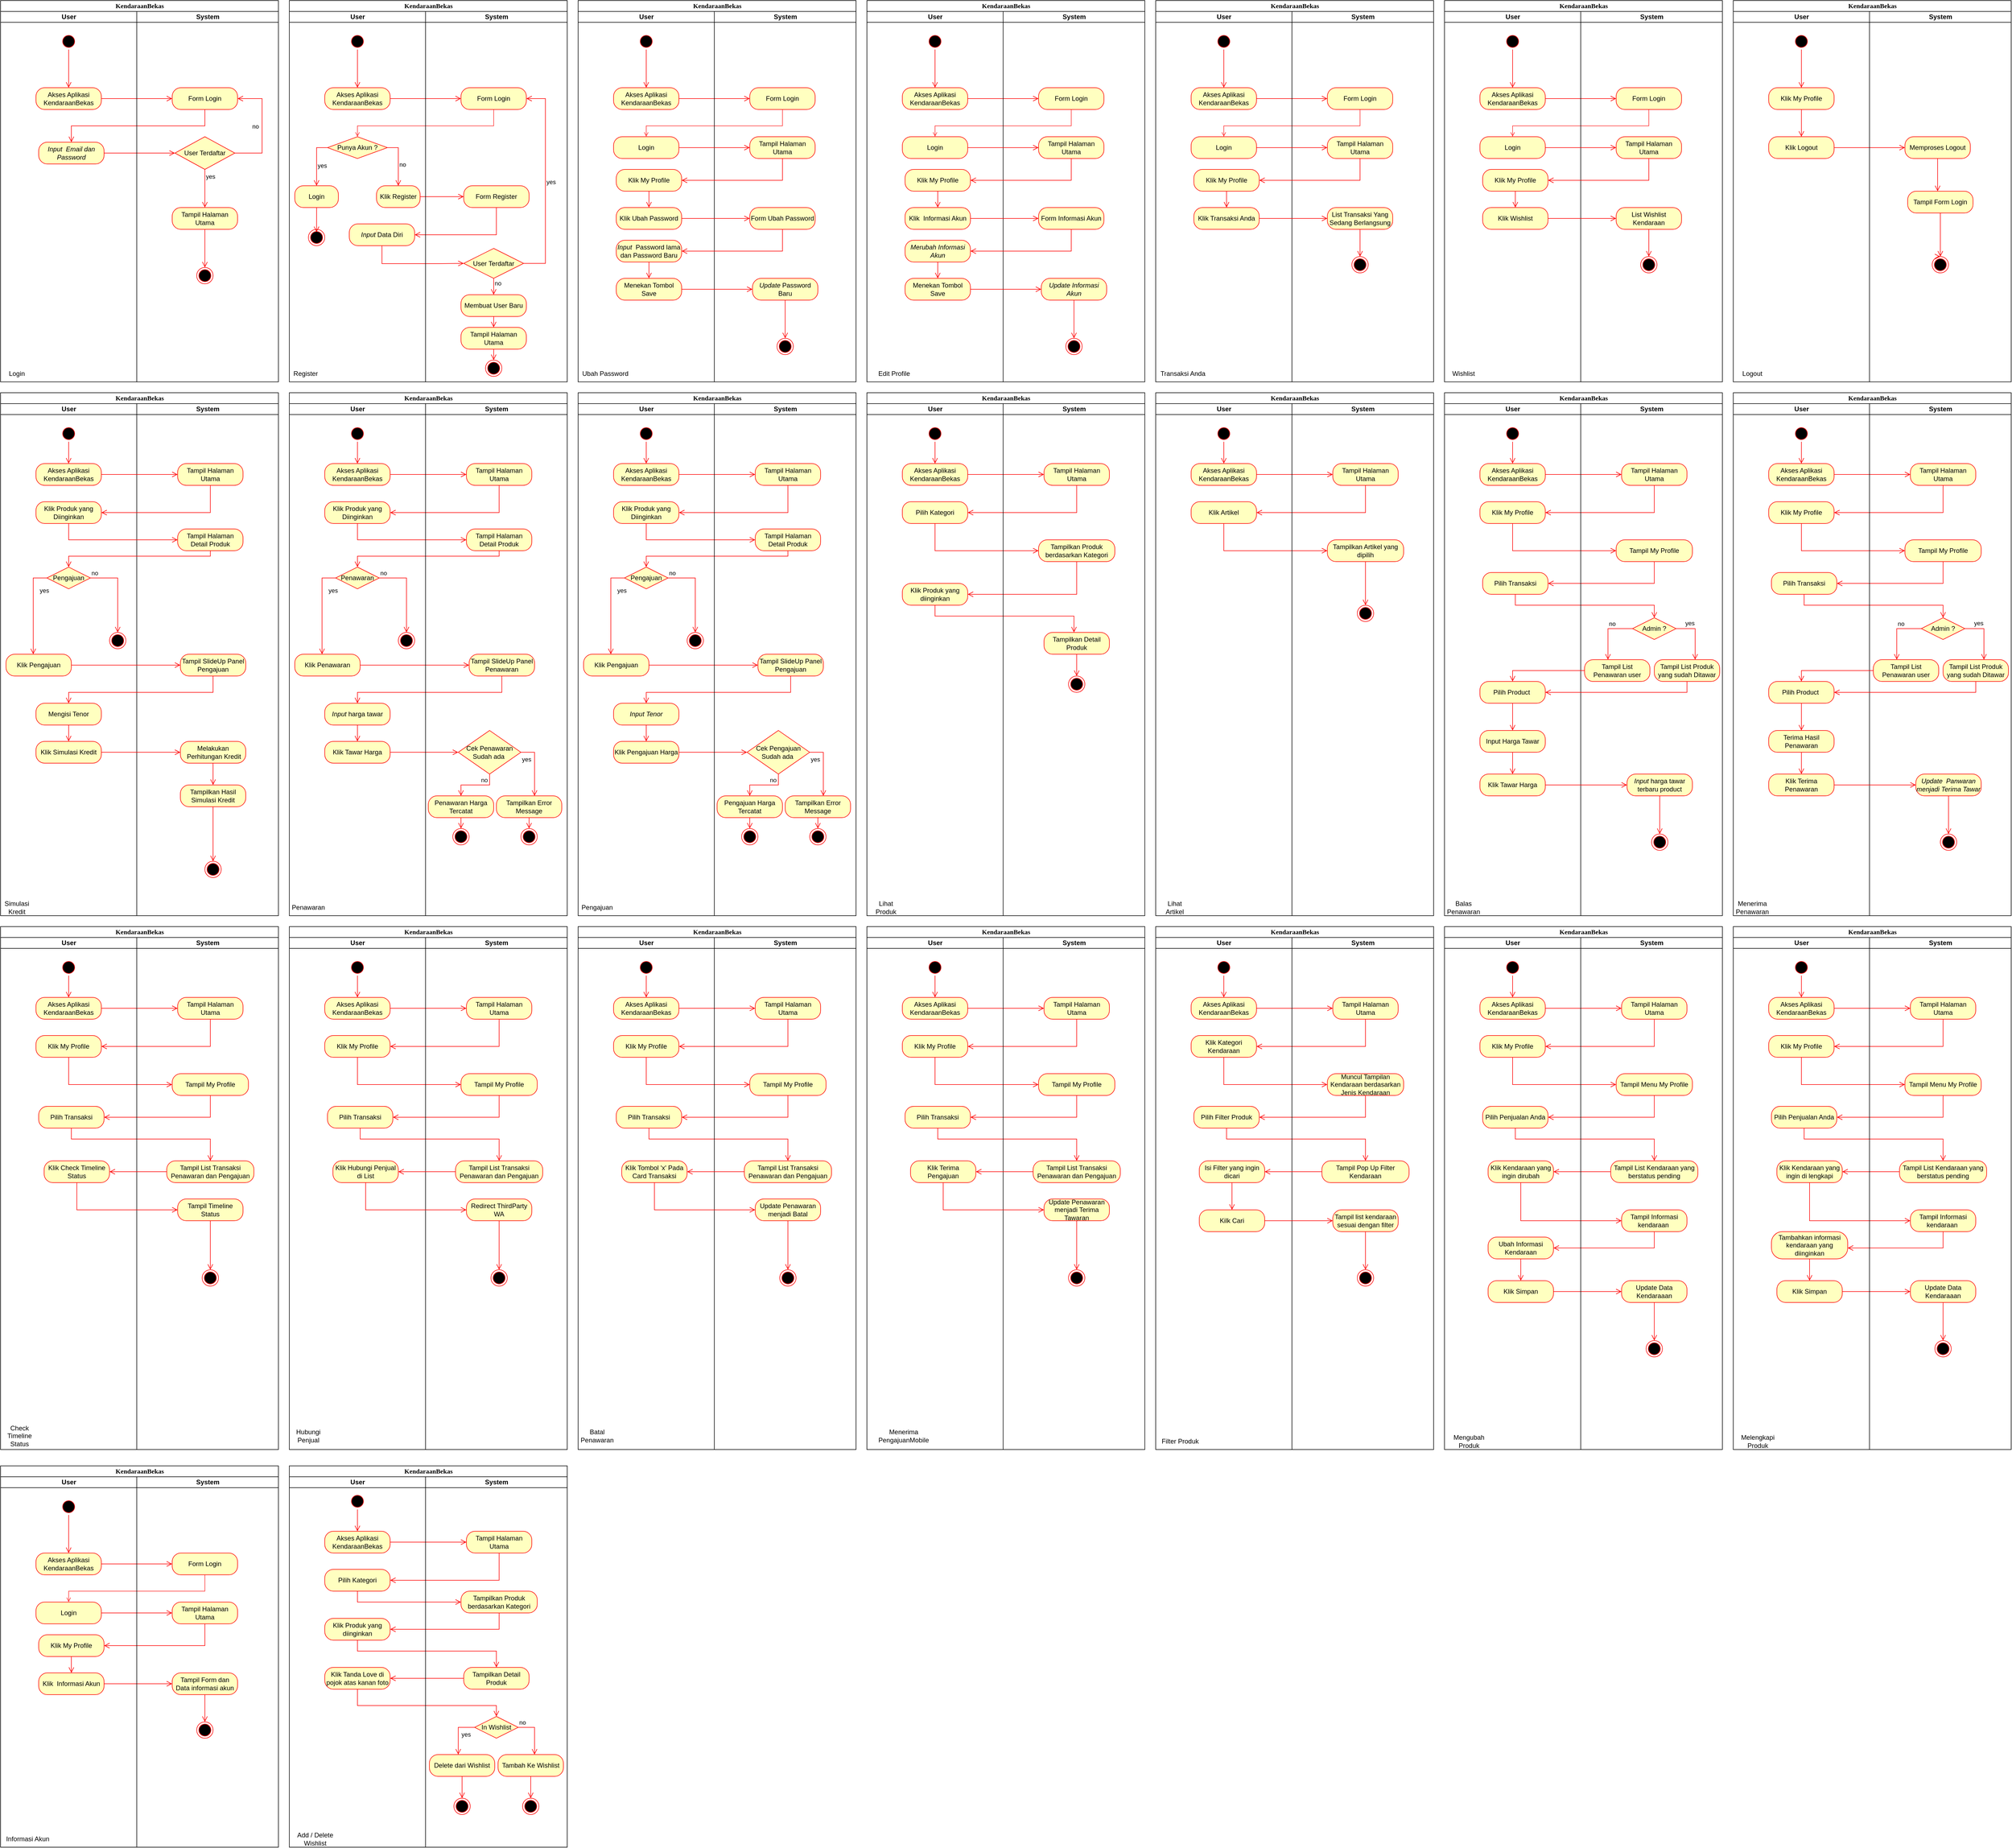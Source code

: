 <mxfile version="16.1.4" type="github" pages="2">
  <diagram name="Mobile" id="0783ab3e-0a74-02c8-0abd-f7b4e66b4bec">
    <mxGraphModel dx="1483" dy="834" grid="1" gridSize="10" guides="1" tooltips="1" connect="1" arrows="1" fold="1" page="1" pageScale="1" pageWidth="850" pageHeight="1100" background="none" math="0" shadow="0">
      <root>
        <mxCell id="0" />
        <mxCell id="1" parent="0" />
        <mxCell id="1c1d494c118603dd-1" value="KendaraanBekas" style="swimlane;html=1;childLayout=stackLayout;startSize=20;rounded=0;shadow=0;comic=0;labelBackgroundColor=none;strokeWidth=1;fontFamily=Verdana;fontSize=12;align=center;" parent="1" vertex="1">
          <mxGeometry x="40" y="20" width="510" height="700" as="geometry" />
        </mxCell>
        <mxCell id="1c1d494c118603dd-2" value="User" style="swimlane;html=1;startSize=20;" parent="1c1d494c118603dd-1" vertex="1">
          <mxGeometry y="20" width="250" height="680" as="geometry" />
        </mxCell>
        <mxCell id="HbQ1YfReIVzo1ypkKAUV-1" value="" style="ellipse;html=1;shape=startState;fillColor=#000000;strokeColor=#ff0000;" parent="1c1d494c118603dd-2" vertex="1">
          <mxGeometry x="110" y="40" width="30" height="30" as="geometry" />
        </mxCell>
        <mxCell id="HbQ1YfReIVzo1ypkKAUV-2" value="" style="edgeStyle=orthogonalEdgeStyle;html=1;verticalAlign=bottom;endArrow=open;endSize=8;strokeColor=#ff0000;rounded=0;entryX=0.5;entryY=0;entryDx=0;entryDy=0;" parent="1c1d494c118603dd-2" source="HbQ1YfReIVzo1ypkKAUV-1" target="HbQ1YfReIVzo1ypkKAUV-4" edge="1">
          <mxGeometry relative="1" as="geometry">
            <mxPoint x="125" y="130" as="targetPoint" />
          </mxGeometry>
        </mxCell>
        <mxCell id="HbQ1YfReIVzo1ypkKAUV-4" value="Akses Aplikasi KendaraanBekas" style="rounded=1;whiteSpace=wrap;html=1;arcSize=40;fontColor=#000000;fillColor=#ffffc0;strokeColor=#ff0000;" parent="1c1d494c118603dd-2" vertex="1">
          <mxGeometry x="65" y="140" width="120" height="40" as="geometry" />
        </mxCell>
        <mxCell id="HbQ1YfReIVzo1ypkKAUV-8" value="&lt;i&gt;Input &amp;nbsp;Email dan Password&lt;/i&gt;" style="rounded=1;whiteSpace=wrap;html=1;arcSize=40;fontColor=#000000;fillColor=#ffffc0;strokeColor=#ff0000;" parent="1c1d494c118603dd-2" vertex="1">
          <mxGeometry x="70" y="240" width="120" height="40" as="geometry" />
        </mxCell>
        <mxCell id="HbQ1YfReIVzo1ypkKAUV-35" value="Login" style="text;html=1;strokeColor=none;fillColor=none;align=center;verticalAlign=middle;whiteSpace=wrap;rounded=0;" parent="1c1d494c118603dd-2" vertex="1">
          <mxGeometry y="650" width="60" height="30" as="geometry" />
        </mxCell>
        <mxCell id="HbQ1YfReIVzo1ypkKAUV-5" value="" style="edgeStyle=orthogonalEdgeStyle;html=1;verticalAlign=bottom;endArrow=open;endSize=8;strokeColor=#ff0000;rounded=0;entryX=0;entryY=0.5;entryDx=0;entryDy=0;" parent="1c1d494c118603dd-1" source="HbQ1YfReIVzo1ypkKAUV-4" target="HbQ1YfReIVzo1ypkKAUV-6" edge="1">
          <mxGeometry relative="1" as="geometry">
            <mxPoint x="125" y="260" as="targetPoint" />
          </mxGeometry>
        </mxCell>
        <mxCell id="HbQ1YfReIVzo1ypkKAUV-7" value="" style="edgeStyle=orthogonalEdgeStyle;html=1;verticalAlign=bottom;endArrow=open;endSize=8;strokeColor=#ff0000;rounded=0;entryX=0.5;entryY=0;entryDx=0;entryDy=0;" parent="1c1d494c118603dd-1" source="HbQ1YfReIVzo1ypkKAUV-6" target="HbQ1YfReIVzo1ypkKAUV-8" edge="1">
          <mxGeometry relative="1" as="geometry">
            <mxPoint x="375" y="260" as="targetPoint" />
            <Array as="points">
              <mxPoint x="375" y="230" />
              <mxPoint x="130" y="230" />
            </Array>
          </mxGeometry>
        </mxCell>
        <mxCell id="HbQ1YfReIVzo1ypkKAUV-9" value="" style="edgeStyle=orthogonalEdgeStyle;html=1;verticalAlign=bottom;endArrow=open;endSize=8;strokeColor=#ff0000;rounded=0;entryX=0;entryY=0.5;entryDx=0;entryDy=0;" parent="1c1d494c118603dd-1" source="HbQ1YfReIVzo1ypkKAUV-8" target="HbQ1YfReIVzo1ypkKAUV-10" edge="1">
          <mxGeometry relative="1" as="geometry">
            <mxPoint x="130" y="350" as="targetPoint" />
          </mxGeometry>
        </mxCell>
        <mxCell id="1c1d494c118603dd-3" value="System" style="swimlane;html=1;startSize=20;" parent="1c1d494c118603dd-1" vertex="1">
          <mxGeometry x="250" y="20" width="260" height="680" as="geometry" />
        </mxCell>
        <mxCell id="HbQ1YfReIVzo1ypkKAUV-6" value="Form Login" style="rounded=1;whiteSpace=wrap;html=1;arcSize=40;fontColor=#000000;fillColor=#ffffc0;strokeColor=#ff0000;" parent="1c1d494c118603dd-3" vertex="1">
          <mxGeometry x="65" y="140" width="120" height="40" as="geometry" />
        </mxCell>
        <mxCell id="HbQ1YfReIVzo1ypkKAUV-10" value="User Terdaftar" style="rhombus;whiteSpace=wrap;html=1;fillColor=#ffffc0;strokeColor=#ff0000;" parent="1c1d494c118603dd-3" vertex="1">
          <mxGeometry x="70" y="230" width="110" height="60" as="geometry" />
        </mxCell>
        <mxCell id="HbQ1YfReIVzo1ypkKAUV-11" value="no" style="edgeStyle=orthogonalEdgeStyle;html=1;align=left;verticalAlign=bottom;endArrow=open;endSize=8;strokeColor=#ff0000;rounded=0;entryX=1;entryY=0.5;entryDx=0;entryDy=0;" parent="1c1d494c118603dd-3" source="HbQ1YfReIVzo1ypkKAUV-10" target="HbQ1YfReIVzo1ypkKAUV-6" edge="1">
          <mxGeometry x="-0.077" y="20" relative="1" as="geometry">
            <mxPoint x="230" y="270" as="targetPoint" />
            <Array as="points">
              <mxPoint x="230" y="260" />
              <mxPoint x="230" y="160" />
            </Array>
            <mxPoint as="offset" />
          </mxGeometry>
        </mxCell>
        <mxCell id="HbQ1YfReIVzo1ypkKAUV-12" value="yes" style="edgeStyle=orthogonalEdgeStyle;html=1;align=left;verticalAlign=top;endArrow=open;endSize=8;strokeColor=#ff0000;rounded=0;entryX=0.5;entryY=0;entryDx=0;entryDy=0;" parent="1c1d494c118603dd-3" source="HbQ1YfReIVzo1ypkKAUV-10" target="HbQ1YfReIVzo1ypkKAUV-13" edge="1">
          <mxGeometry x="-1" relative="1" as="geometry">
            <mxPoint x="90" y="350" as="targetPoint" />
            <Array as="points">
              <mxPoint x="125" y="340" />
              <mxPoint x="125" y="340" />
            </Array>
          </mxGeometry>
        </mxCell>
        <mxCell id="HbQ1YfReIVzo1ypkKAUV-13" value="Tampil Halaman Utama" style="rounded=1;whiteSpace=wrap;html=1;arcSize=40;fontColor=#000000;fillColor=#ffffc0;strokeColor=#ff0000;" parent="1c1d494c118603dd-3" vertex="1">
          <mxGeometry x="65" y="360" width="120" height="40" as="geometry" />
        </mxCell>
        <mxCell id="HbQ1YfReIVzo1ypkKAUV-14" value="" style="edgeStyle=orthogonalEdgeStyle;html=1;verticalAlign=bottom;endArrow=open;endSize=8;strokeColor=#ff0000;rounded=0;" parent="1c1d494c118603dd-3" source="HbQ1YfReIVzo1ypkKAUV-13" target="HbQ1YfReIVzo1ypkKAUV-15" edge="1">
          <mxGeometry relative="1" as="geometry">
            <mxPoint x="130" y="460" as="targetPoint" />
            <Array as="points" />
          </mxGeometry>
        </mxCell>
        <mxCell id="HbQ1YfReIVzo1ypkKAUV-15" value="" style="ellipse;html=1;shape=endState;fillColor=#000000;strokeColor=#ff0000;" parent="1c1d494c118603dd-3" vertex="1">
          <mxGeometry x="110" y="470" width="30" height="30" as="geometry" />
        </mxCell>
        <mxCell id="HbQ1YfReIVzo1ypkKAUV-18" value="KendaraanBekas" style="swimlane;html=1;childLayout=stackLayout;startSize=20;rounded=0;shadow=0;comic=0;labelBackgroundColor=none;strokeWidth=1;fontFamily=Verdana;fontSize=12;align=center;" parent="1" vertex="1">
          <mxGeometry x="570" y="20" width="510" height="700" as="geometry" />
        </mxCell>
        <mxCell id="HbQ1YfReIVzo1ypkKAUV-19" value="User" style="swimlane;html=1;startSize=20;" parent="HbQ1YfReIVzo1ypkKAUV-18" vertex="1">
          <mxGeometry y="20" width="250" height="680" as="geometry" />
        </mxCell>
        <mxCell id="HbQ1YfReIVzo1ypkKAUV-20" value="" style="ellipse;html=1;shape=startState;fillColor=#000000;strokeColor=#ff0000;" parent="HbQ1YfReIVzo1ypkKAUV-19" vertex="1">
          <mxGeometry x="110" y="40" width="30" height="30" as="geometry" />
        </mxCell>
        <mxCell id="HbQ1YfReIVzo1ypkKAUV-21" value="" style="edgeStyle=orthogonalEdgeStyle;html=1;verticalAlign=bottom;endArrow=open;endSize=8;strokeColor=#ff0000;rounded=0;entryX=0.5;entryY=0;entryDx=0;entryDy=0;" parent="HbQ1YfReIVzo1ypkKAUV-19" source="HbQ1YfReIVzo1ypkKAUV-20" target="HbQ1YfReIVzo1ypkKAUV-22" edge="1">
          <mxGeometry relative="1" as="geometry">
            <mxPoint x="125" y="130" as="targetPoint" />
          </mxGeometry>
        </mxCell>
        <mxCell id="HbQ1YfReIVzo1ypkKAUV-22" value="Akses Aplikasi KendaraanBekas" style="rounded=1;whiteSpace=wrap;html=1;arcSize=40;fontColor=#000000;fillColor=#ffffc0;strokeColor=#ff0000;" parent="HbQ1YfReIVzo1ypkKAUV-19" vertex="1">
          <mxGeometry x="65" y="140" width="120" height="40" as="geometry" />
        </mxCell>
        <mxCell id="HbQ1YfReIVzo1ypkKAUV-36" value="Register" style="text;html=1;strokeColor=none;fillColor=none;align=center;verticalAlign=middle;whiteSpace=wrap;rounded=0;" parent="HbQ1YfReIVzo1ypkKAUV-19" vertex="1">
          <mxGeometry y="650" width="60" height="30" as="geometry" />
        </mxCell>
        <mxCell id="HbQ1YfReIVzo1ypkKAUV-37" value="Punya Akun ?" style="rhombus;whiteSpace=wrap;html=1;fillColor=#ffffc0;strokeColor=#ff0000;" parent="HbQ1YfReIVzo1ypkKAUV-19" vertex="1">
          <mxGeometry x="70" y="230" width="110" height="40" as="geometry" />
        </mxCell>
        <mxCell id="HbQ1YfReIVzo1ypkKAUV-38" value="no" style="edgeStyle=orthogonalEdgeStyle;html=1;align=left;verticalAlign=bottom;endArrow=open;endSize=8;strokeColor=#ff0000;rounded=0;entryX=0.5;entryY=0;entryDx=0;entryDy=0;" parent="HbQ1YfReIVzo1ypkKAUV-19" source="HbQ1YfReIVzo1ypkKAUV-37" target="HbQ1YfReIVzo1ypkKAUV-46" edge="1">
          <mxGeometry x="0.334" relative="1" as="geometry">
            <mxPoint x="230" y="350" as="targetPoint" />
            <Array as="points">
              <mxPoint x="200" y="250" />
            </Array>
            <mxPoint as="offset" />
          </mxGeometry>
        </mxCell>
        <mxCell id="HbQ1YfReIVzo1ypkKAUV-39" value="yes" style="edgeStyle=orthogonalEdgeStyle;html=1;align=left;verticalAlign=top;endArrow=open;endSize=8;strokeColor=#ff0000;rounded=0;entryX=0.5;entryY=0;entryDx=0;entryDy=0;" parent="HbQ1YfReIVzo1ypkKAUV-19" source="HbQ1YfReIVzo1ypkKAUV-37" target="HbQ1YfReIVzo1ypkKAUV-40" edge="1">
          <mxGeometry x="-0.11" relative="1" as="geometry">
            <mxPoint x="75" y="410" as="targetPoint" />
            <Array as="points">
              <mxPoint x="50" y="250" />
            </Array>
            <mxPoint as="offset" />
          </mxGeometry>
        </mxCell>
        <mxCell id="HbQ1YfReIVzo1ypkKAUV-40" value="Login" style="rounded=1;whiteSpace=wrap;html=1;arcSize=40;fontColor=#000000;fillColor=#ffffc0;strokeColor=#ff0000;" parent="HbQ1YfReIVzo1ypkKAUV-19" vertex="1">
          <mxGeometry x="10" y="320" width="80" height="40" as="geometry" />
        </mxCell>
        <mxCell id="HbQ1YfReIVzo1ypkKAUV-41" value="" style="edgeStyle=orthogonalEdgeStyle;html=1;verticalAlign=bottom;endArrow=open;endSize=8;strokeColor=#ff0000;rounded=0;entryX=0.498;entryY=0.169;entryDx=0;entryDy=0;entryPerimeter=0;" parent="HbQ1YfReIVzo1ypkKAUV-19" source="HbQ1YfReIVzo1ypkKAUV-40" target="HbQ1YfReIVzo1ypkKAUV-44" edge="1">
          <mxGeometry relative="1" as="geometry">
            <mxPoint x="100" y="520" as="targetPoint" />
          </mxGeometry>
        </mxCell>
        <mxCell id="HbQ1YfReIVzo1ypkKAUV-44" value="" style="ellipse;html=1;shape=endState;fillColor=#000000;strokeColor=#ff0000;" parent="HbQ1YfReIVzo1ypkKAUV-19" vertex="1">
          <mxGeometry x="35" y="400" width="30" height="30" as="geometry" />
        </mxCell>
        <mxCell id="HbQ1YfReIVzo1ypkKAUV-46" value="Klik Register" style="rounded=1;whiteSpace=wrap;html=1;arcSize=40;fontColor=#000000;fillColor=#ffffc0;strokeColor=#ff0000;" parent="HbQ1YfReIVzo1ypkKAUV-19" vertex="1">
          <mxGeometry x="160" y="320" width="80" height="40" as="geometry" />
        </mxCell>
        <mxCell id="HbQ1YfReIVzo1ypkKAUV-52" value="&lt;i&gt;Input&lt;/i&gt;&amp;nbsp;Data Diri" style="rounded=1;whiteSpace=wrap;html=1;arcSize=40;fontColor=#000000;fillColor=#ffffc0;strokeColor=#ff0000;" parent="HbQ1YfReIVzo1ypkKAUV-19" vertex="1">
          <mxGeometry x="110" y="390" width="120" height="40" as="geometry" />
        </mxCell>
        <mxCell id="HbQ1YfReIVzo1ypkKAUV-24" value="" style="edgeStyle=orthogonalEdgeStyle;html=1;verticalAlign=bottom;endArrow=open;endSize=8;strokeColor=#ff0000;rounded=0;entryX=0;entryY=0.5;entryDx=0;entryDy=0;" parent="HbQ1YfReIVzo1ypkKAUV-18" source="HbQ1YfReIVzo1ypkKAUV-22" target="HbQ1YfReIVzo1ypkKAUV-28" edge="1">
          <mxGeometry relative="1" as="geometry">
            <mxPoint x="125" y="260" as="targetPoint" />
          </mxGeometry>
        </mxCell>
        <mxCell id="HbQ1YfReIVzo1ypkKAUV-45" style="edgeStyle=orthogonalEdgeStyle;rounded=0;orthogonalLoop=1;jettySize=auto;html=1;entryX=0.5;entryY=0;entryDx=0;entryDy=0;endArrow=open;endFill=0;strokeColor=#FF3333;" parent="HbQ1YfReIVzo1ypkKAUV-18" source="HbQ1YfReIVzo1ypkKAUV-28" target="HbQ1YfReIVzo1ypkKAUV-37" edge="1">
          <mxGeometry relative="1" as="geometry">
            <Array as="points">
              <mxPoint x="375" y="230" />
              <mxPoint x="125" y="230" />
            </Array>
          </mxGeometry>
        </mxCell>
        <mxCell id="HbQ1YfReIVzo1ypkKAUV-47" value="" style="edgeStyle=orthogonalEdgeStyle;html=1;verticalAlign=bottom;endArrow=open;endSize=8;strokeColor=#ff0000;rounded=0;entryX=0;entryY=0.5;entryDx=0;entryDy=0;" parent="HbQ1YfReIVzo1ypkKAUV-18" source="HbQ1YfReIVzo1ypkKAUV-46" target="HbQ1YfReIVzo1ypkKAUV-48" edge="1">
          <mxGeometry relative="1" as="geometry">
            <mxPoint x="170" y="440" as="targetPoint" />
          </mxGeometry>
        </mxCell>
        <mxCell id="HbQ1YfReIVzo1ypkKAUV-49" value="" style="edgeStyle=orthogonalEdgeStyle;html=1;verticalAlign=bottom;endArrow=open;endSize=8;strokeColor=#ff0000;rounded=0;entryX=1;entryY=0.5;entryDx=0;entryDy=0;" parent="HbQ1YfReIVzo1ypkKAUV-18" source="HbQ1YfReIVzo1ypkKAUV-48" target="HbQ1YfReIVzo1ypkKAUV-52" edge="1">
          <mxGeometry relative="1" as="geometry">
            <mxPoint x="380" y="440" as="targetPoint" />
            <Array as="points">
              <mxPoint x="380" y="430" />
            </Array>
          </mxGeometry>
        </mxCell>
        <mxCell id="HbQ1YfReIVzo1ypkKAUV-53" value="" style="edgeStyle=orthogonalEdgeStyle;html=1;verticalAlign=bottom;endArrow=open;endSize=8;strokeColor=#ff0000;rounded=0;entryX=0;entryY=0.5;entryDx=0;entryDy=0;" parent="HbQ1YfReIVzo1ypkKAUV-18" source="HbQ1YfReIVzo1ypkKAUV-52" target="HbQ1YfReIVzo1ypkKAUV-54" edge="1">
          <mxGeometry relative="1" as="geometry">
            <mxPoint x="170" y="510" as="targetPoint" />
            <Array as="points">
              <mxPoint x="170" y="483" />
              <mxPoint x="275" y="483" />
            </Array>
          </mxGeometry>
        </mxCell>
        <mxCell id="HbQ1YfReIVzo1ypkKAUV-27" value="System" style="swimlane;html=1;startSize=20;" parent="HbQ1YfReIVzo1ypkKAUV-18" vertex="1">
          <mxGeometry x="250" y="20" width="260" height="680" as="geometry" />
        </mxCell>
        <mxCell id="HbQ1YfReIVzo1ypkKAUV-28" value="Form Login" style="rounded=1;whiteSpace=wrap;html=1;arcSize=40;fontColor=#000000;fillColor=#ffffc0;strokeColor=#ff0000;" parent="HbQ1YfReIVzo1ypkKAUV-27" vertex="1">
          <mxGeometry x="65" y="140" width="120" height="40" as="geometry" />
        </mxCell>
        <mxCell id="HbQ1YfReIVzo1ypkKAUV-48" value="Form Register" style="rounded=1;whiteSpace=wrap;html=1;arcSize=40;fontColor=#000000;fillColor=#ffffc0;strokeColor=#ff0000;" parent="HbQ1YfReIVzo1ypkKAUV-27" vertex="1">
          <mxGeometry x="70" y="320" width="120" height="40" as="geometry" />
        </mxCell>
        <mxCell id="HbQ1YfReIVzo1ypkKAUV-54" value="User Terdaftar" style="rhombus;whiteSpace=wrap;html=1;fillColor=#ffffc0;strokeColor=#ff0000;" parent="HbQ1YfReIVzo1ypkKAUV-27" vertex="1">
          <mxGeometry x="70" y="435" width="110" height="55" as="geometry" />
        </mxCell>
        <mxCell id="HbQ1YfReIVzo1ypkKAUV-55" value="no" style="edgeStyle=orthogonalEdgeStyle;html=1;align=left;verticalAlign=bottom;endArrow=open;endSize=8;strokeColor=#ff0000;rounded=0;entryX=1;entryY=0.5;entryDx=0;entryDy=0;" parent="HbQ1YfReIVzo1ypkKAUV-27" source="HbQ1YfReIVzo1ypkKAUV-54" target="HbQ1YfReIVzo1ypkKAUV-28" edge="1">
          <mxGeometry x="-1" y="-71" relative="1" as="geometry">
            <mxPoint x="215" y="455" as="targetPoint" />
            <Array as="points">
              <mxPoint x="220" y="463" />
              <mxPoint x="220" y="160" />
            </Array>
            <mxPoint x="-55" y="-26" as="offset" />
          </mxGeometry>
        </mxCell>
        <mxCell id="HbQ1YfReIVzo1ypkKAUV-56" value="yes" style="edgeStyle=orthogonalEdgeStyle;html=1;align=left;verticalAlign=top;endArrow=open;endSize=8;strokeColor=#ff0000;rounded=0;entryX=0.5;entryY=0;entryDx=0;entryDy=0;" parent="HbQ1YfReIVzo1ypkKAUV-27" source="HbQ1YfReIVzo1ypkKAUV-54" target="HbQ1YfReIVzo1ypkKAUV-57" edge="1">
          <mxGeometry x="-1" y="212" relative="1" as="geometry">
            <mxPoint x="75" y="535" as="targetPoint" />
            <mxPoint x="-117" y="-190" as="offset" />
          </mxGeometry>
        </mxCell>
        <mxCell id="HbQ1YfReIVzo1ypkKAUV-57" value="Membuat User Baru" style="rounded=1;whiteSpace=wrap;html=1;arcSize=40;fontColor=#000000;fillColor=#ffffc0;strokeColor=#ff0000;" parent="HbQ1YfReIVzo1ypkKAUV-27" vertex="1">
          <mxGeometry x="65" y="520" width="120" height="40" as="geometry" />
        </mxCell>
        <mxCell id="HbQ1YfReIVzo1ypkKAUV-58" value="" style="edgeStyle=orthogonalEdgeStyle;html=1;verticalAlign=bottom;endArrow=open;endSize=8;strokeColor=#ff0000;rounded=0;entryX=0.5;entryY=0;entryDx=0;entryDy=0;" parent="HbQ1YfReIVzo1ypkKAUV-27" source="HbQ1YfReIVzo1ypkKAUV-57" target="HbQ1YfReIVzo1ypkKAUV-59" edge="1">
          <mxGeometry relative="1" as="geometry">
            <mxPoint x="150" y="635" as="targetPoint" />
            <Array as="points" />
          </mxGeometry>
        </mxCell>
        <mxCell id="HbQ1YfReIVzo1ypkKAUV-59" value="Tampil Halaman Utama" style="rounded=1;whiteSpace=wrap;html=1;arcSize=40;fontColor=#000000;fillColor=#ffffc0;strokeColor=#ff0000;" parent="HbQ1YfReIVzo1ypkKAUV-27" vertex="1">
          <mxGeometry x="65" y="580" width="120" height="40" as="geometry" />
        </mxCell>
        <mxCell id="HbQ1YfReIVzo1ypkKAUV-60" value="" style="edgeStyle=orthogonalEdgeStyle;html=1;verticalAlign=bottom;endArrow=open;endSize=8;strokeColor=#ff0000;rounded=0;entryX=0.5;entryY=0;entryDx=0;entryDy=0;" parent="HbQ1YfReIVzo1ypkKAUV-27" source="HbQ1YfReIVzo1ypkKAUV-59" target="HbQ1YfReIVzo1ypkKAUV-61" edge="1">
          <mxGeometry relative="1" as="geometry">
            <mxPoint x="125" y="740" as="targetPoint" />
          </mxGeometry>
        </mxCell>
        <mxCell id="HbQ1YfReIVzo1ypkKAUV-61" value="" style="ellipse;html=1;shape=endState;fillColor=#000000;strokeColor=#ff0000;" parent="HbQ1YfReIVzo1ypkKAUV-27" vertex="1">
          <mxGeometry x="110" y="640" width="30" height="30" as="geometry" />
        </mxCell>
        <mxCell id="HbQ1YfReIVzo1ypkKAUV-63" value="KendaraanBekas" style="swimlane;html=1;childLayout=stackLayout;startSize=20;rounded=0;shadow=0;comic=0;labelBackgroundColor=none;strokeWidth=1;fontFamily=Verdana;fontSize=12;align=center;" parent="1" vertex="1">
          <mxGeometry x="1100" y="20" width="510" height="700" as="geometry" />
        </mxCell>
        <mxCell id="HbQ1YfReIVzo1ypkKAUV-64" value="User" style="swimlane;html=1;startSize=20;" parent="HbQ1YfReIVzo1ypkKAUV-63" vertex="1">
          <mxGeometry y="20" width="250" height="680" as="geometry" />
        </mxCell>
        <mxCell id="HbQ1YfReIVzo1ypkKAUV-65" value="" style="ellipse;html=1;shape=startState;fillColor=#000000;strokeColor=#ff0000;" parent="HbQ1YfReIVzo1ypkKAUV-64" vertex="1">
          <mxGeometry x="110" y="40" width="30" height="30" as="geometry" />
        </mxCell>
        <mxCell id="HbQ1YfReIVzo1ypkKAUV-66" value="" style="edgeStyle=orthogonalEdgeStyle;html=1;verticalAlign=bottom;endArrow=open;endSize=8;strokeColor=#ff0000;rounded=0;entryX=0.5;entryY=0;entryDx=0;entryDy=0;" parent="HbQ1YfReIVzo1ypkKAUV-64" source="HbQ1YfReIVzo1ypkKAUV-65" target="HbQ1YfReIVzo1ypkKAUV-67" edge="1">
          <mxGeometry relative="1" as="geometry">
            <mxPoint x="125" y="130" as="targetPoint" />
          </mxGeometry>
        </mxCell>
        <mxCell id="HbQ1YfReIVzo1ypkKAUV-67" value="Akses Aplikasi KendaraanBekas" style="rounded=1;whiteSpace=wrap;html=1;arcSize=40;fontColor=#000000;fillColor=#ffffc0;strokeColor=#ff0000;" parent="HbQ1YfReIVzo1ypkKAUV-64" vertex="1">
          <mxGeometry x="65" y="140" width="120" height="40" as="geometry" />
        </mxCell>
        <mxCell id="HbQ1YfReIVzo1ypkKAUV-68" value="Ubah Password" style="text;html=1;strokeColor=none;fillColor=none;align=center;verticalAlign=middle;whiteSpace=wrap;rounded=0;" parent="HbQ1YfReIVzo1ypkKAUV-64" vertex="1">
          <mxGeometry y="650" width="100" height="30" as="geometry" />
        </mxCell>
        <mxCell id="HbQ1YfReIVzo1ypkKAUV-93" value="Login" style="rounded=1;whiteSpace=wrap;html=1;arcSize=40;fontColor=#000000;fillColor=#ffffc0;strokeColor=#ff0000;" parent="HbQ1YfReIVzo1ypkKAUV-64" vertex="1">
          <mxGeometry x="65" y="230" width="120" height="40" as="geometry" />
        </mxCell>
        <mxCell id="HbQ1YfReIVzo1ypkKAUV-97" value="Klik My Profile" style="rounded=1;whiteSpace=wrap;html=1;arcSize=40;fontColor=#000000;fillColor=#ffffc0;strokeColor=#ff0000;" parent="HbQ1YfReIVzo1ypkKAUV-64" vertex="1">
          <mxGeometry x="70" y="290" width="120" height="40" as="geometry" />
        </mxCell>
        <mxCell id="HbQ1YfReIVzo1ypkKAUV-98" value="" style="edgeStyle=orthogonalEdgeStyle;html=1;verticalAlign=bottom;endArrow=open;endSize=8;strokeColor=#ff0000;rounded=0;" parent="HbQ1YfReIVzo1ypkKAUV-64" source="HbQ1YfReIVzo1ypkKAUV-97" target="HbQ1YfReIVzo1ypkKAUV-99" edge="1">
          <mxGeometry relative="1" as="geometry">
            <mxPoint x="130" y="390" as="targetPoint" />
          </mxGeometry>
        </mxCell>
        <mxCell id="HbQ1YfReIVzo1ypkKAUV-99" value="Klik Ubah Password" style="rounded=1;whiteSpace=wrap;html=1;arcSize=40;fontColor=#000000;fillColor=#ffffc0;strokeColor=#ff0000;" parent="HbQ1YfReIVzo1ypkKAUV-64" vertex="1">
          <mxGeometry x="70" y="360" width="120" height="40" as="geometry" />
        </mxCell>
        <mxCell id="HbQ1YfReIVzo1ypkKAUV-105" value="&lt;i&gt;Input &lt;/i&gt;&amp;nbsp;Password lama dan Password Baru" style="rounded=1;whiteSpace=wrap;html=1;arcSize=40;fontColor=#000000;fillColor=#ffffc0;strokeColor=#ff0000;" parent="HbQ1YfReIVzo1ypkKAUV-64" vertex="1">
          <mxGeometry x="70" y="420" width="120" height="40" as="geometry" />
        </mxCell>
        <mxCell id="HbQ1YfReIVzo1ypkKAUV-106" value="" style="edgeStyle=orthogonalEdgeStyle;html=1;verticalAlign=bottom;endArrow=open;endSize=8;strokeColor=#ff0000;rounded=0;entryX=0.5;entryY=0;entryDx=0;entryDy=0;" parent="HbQ1YfReIVzo1ypkKAUV-64" source="HbQ1YfReIVzo1ypkKAUV-105" target="HbQ1YfReIVzo1ypkKAUV-107" edge="1">
          <mxGeometry relative="1" as="geometry">
            <mxPoint x="130" y="520" as="targetPoint" />
          </mxGeometry>
        </mxCell>
        <mxCell id="HbQ1YfReIVzo1ypkKAUV-107" value="Menekan Tombol Save" style="rounded=1;whiteSpace=wrap;html=1;arcSize=40;fontColor=#000000;fillColor=#ffffc0;strokeColor=#ff0000;" parent="HbQ1YfReIVzo1ypkKAUV-64" vertex="1">
          <mxGeometry x="70" y="490" width="120" height="40" as="geometry" />
        </mxCell>
        <mxCell id="HbQ1YfReIVzo1ypkKAUV-77" value="" style="edgeStyle=orthogonalEdgeStyle;html=1;verticalAlign=bottom;endArrow=open;endSize=8;strokeColor=#ff0000;rounded=0;entryX=0;entryY=0.5;entryDx=0;entryDy=0;" parent="HbQ1YfReIVzo1ypkKAUV-63" source="HbQ1YfReIVzo1ypkKAUV-67" target="HbQ1YfReIVzo1ypkKAUV-83" edge="1">
          <mxGeometry relative="1" as="geometry">
            <mxPoint x="125" y="260" as="targetPoint" />
          </mxGeometry>
        </mxCell>
        <mxCell id="HbQ1YfReIVzo1ypkKAUV-78" style="edgeStyle=orthogonalEdgeStyle;rounded=0;orthogonalLoop=1;jettySize=auto;html=1;endArrow=open;endFill=0;strokeColor=#FF3333;" parent="HbQ1YfReIVzo1ypkKAUV-63" source="HbQ1YfReIVzo1ypkKAUV-83" target="HbQ1YfReIVzo1ypkKAUV-93" edge="1">
          <mxGeometry relative="1" as="geometry">
            <Array as="points">
              <mxPoint x="375" y="230" />
              <mxPoint x="125" y="230" />
            </Array>
            <mxPoint x="125" y="250" as="targetPoint" />
          </mxGeometry>
        </mxCell>
        <mxCell id="HbQ1YfReIVzo1ypkKAUV-82" value="System" style="swimlane;html=1;startSize=20;" parent="HbQ1YfReIVzo1ypkKAUV-63" vertex="1">
          <mxGeometry x="250" y="20" width="260" height="680" as="geometry" />
        </mxCell>
        <mxCell id="HbQ1YfReIVzo1ypkKAUV-83" value="Form Login" style="rounded=1;whiteSpace=wrap;html=1;arcSize=40;fontColor=#000000;fillColor=#ffffc0;strokeColor=#ff0000;" parent="HbQ1YfReIVzo1ypkKAUV-82" vertex="1">
          <mxGeometry x="65" y="140" width="120" height="40" as="geometry" />
        </mxCell>
        <mxCell id="HbQ1YfReIVzo1ypkKAUV-95" value="Tampil Halaman Utama" style="rounded=1;whiteSpace=wrap;html=1;arcSize=40;fontColor=#000000;fillColor=#ffffc0;strokeColor=#ff0000;" parent="HbQ1YfReIVzo1ypkKAUV-82" vertex="1">
          <mxGeometry x="65" y="230" width="120" height="40" as="geometry" />
        </mxCell>
        <mxCell id="HbQ1YfReIVzo1ypkKAUV-103" value="Form Ubah Password" style="rounded=1;whiteSpace=wrap;html=1;arcSize=40;fontColor=#000000;fillColor=#ffffc0;strokeColor=#ff0000;" parent="HbQ1YfReIVzo1ypkKAUV-82" vertex="1">
          <mxGeometry x="65" y="360" width="120" height="40" as="geometry" />
        </mxCell>
        <mxCell id="HbQ1YfReIVzo1ypkKAUV-109" value="&lt;i&gt;Update&lt;/i&gt;&amp;nbsp;Password Baru" style="rounded=1;whiteSpace=wrap;html=1;arcSize=40;fontColor=#000000;fillColor=#ffffc0;strokeColor=#ff0000;" parent="HbQ1YfReIVzo1ypkKAUV-82" vertex="1">
          <mxGeometry x="70" y="490" width="120" height="40" as="geometry" />
        </mxCell>
        <mxCell id="HbQ1YfReIVzo1ypkKAUV-110" value="" style="edgeStyle=orthogonalEdgeStyle;html=1;verticalAlign=bottom;endArrow=open;endSize=8;strokeColor=#ff0000;rounded=0;entryX=0.5;entryY=0;entryDx=0;entryDy=0;" parent="HbQ1YfReIVzo1ypkKAUV-82" source="HbQ1YfReIVzo1ypkKAUV-109" target="HbQ1YfReIVzo1ypkKAUV-111" edge="1">
          <mxGeometry relative="1" as="geometry">
            <mxPoint x="130" y="590" as="targetPoint" />
          </mxGeometry>
        </mxCell>
        <mxCell id="HbQ1YfReIVzo1ypkKAUV-111" value="" style="ellipse;html=1;shape=endState;fillColor=#000000;strokeColor=#ff0000;" parent="HbQ1YfReIVzo1ypkKAUV-82" vertex="1">
          <mxGeometry x="115" y="600" width="30" height="30" as="geometry" />
        </mxCell>
        <mxCell id="HbQ1YfReIVzo1ypkKAUV-94" value="" style="edgeStyle=orthogonalEdgeStyle;html=1;verticalAlign=bottom;endArrow=open;endSize=8;strokeColor=#ff0000;rounded=0;entryX=0;entryY=0.5;entryDx=0;entryDy=0;" parent="HbQ1YfReIVzo1ypkKAUV-63" source="HbQ1YfReIVzo1ypkKAUV-93" target="HbQ1YfReIVzo1ypkKAUV-95" edge="1">
          <mxGeometry relative="1" as="geometry">
            <mxPoint x="125" y="350" as="targetPoint" />
          </mxGeometry>
        </mxCell>
        <mxCell id="HbQ1YfReIVzo1ypkKAUV-96" value="" style="edgeStyle=orthogonalEdgeStyle;html=1;verticalAlign=bottom;endArrow=open;endSize=8;strokeColor=#ff0000;rounded=0;entryX=1;entryY=0.5;entryDx=0;entryDy=0;" parent="HbQ1YfReIVzo1ypkKAUV-63" source="HbQ1YfReIVzo1ypkKAUV-95" target="HbQ1YfReIVzo1ypkKAUV-97" edge="1">
          <mxGeometry relative="1" as="geometry">
            <mxPoint x="380" y="360" as="targetPoint" />
            <Array as="points">
              <mxPoint x="375" y="330" />
            </Array>
          </mxGeometry>
        </mxCell>
        <mxCell id="HbQ1YfReIVzo1ypkKAUV-100" value="" style="edgeStyle=orthogonalEdgeStyle;html=1;verticalAlign=bottom;endArrow=open;endSize=8;strokeColor=#ff0000;rounded=0;entryX=0;entryY=0.5;entryDx=0;entryDy=0;" parent="HbQ1YfReIVzo1ypkKAUV-63" source="HbQ1YfReIVzo1ypkKAUV-99" target="HbQ1YfReIVzo1ypkKAUV-103" edge="1">
          <mxGeometry relative="1" as="geometry">
            <mxPoint x="130" y="510" as="targetPoint" />
          </mxGeometry>
        </mxCell>
        <mxCell id="HbQ1YfReIVzo1ypkKAUV-104" value="" style="edgeStyle=orthogonalEdgeStyle;html=1;verticalAlign=bottom;endArrow=open;endSize=8;strokeColor=#ff0000;rounded=0;entryX=1;entryY=0.5;entryDx=0;entryDy=0;" parent="HbQ1YfReIVzo1ypkKAUV-63" source="HbQ1YfReIVzo1ypkKAUV-103" target="HbQ1YfReIVzo1ypkKAUV-105" edge="1">
          <mxGeometry relative="1" as="geometry">
            <mxPoint x="375" y="460" as="targetPoint" />
            <Array as="points">
              <mxPoint x="375" y="460" />
            </Array>
          </mxGeometry>
        </mxCell>
        <mxCell id="HbQ1YfReIVzo1ypkKAUV-108" value="" style="edgeStyle=orthogonalEdgeStyle;html=1;verticalAlign=bottom;endArrow=open;endSize=8;strokeColor=#ff0000;rounded=0;entryX=0;entryY=0.5;entryDx=0;entryDy=0;" parent="HbQ1YfReIVzo1ypkKAUV-63" source="HbQ1YfReIVzo1ypkKAUV-107" target="HbQ1YfReIVzo1ypkKAUV-109" edge="1">
          <mxGeometry relative="1" as="geometry">
            <mxPoint x="130" y="660" as="targetPoint" />
          </mxGeometry>
        </mxCell>
        <mxCell id="HbQ1YfReIVzo1ypkKAUV-112" value="KendaraanBekas" style="swimlane;html=1;childLayout=stackLayout;startSize=20;rounded=0;shadow=0;comic=0;labelBackgroundColor=none;strokeWidth=1;fontFamily=Verdana;fontSize=12;align=center;" parent="1" vertex="1">
          <mxGeometry x="1630" y="20" width="510" height="700" as="geometry" />
        </mxCell>
        <mxCell id="HbQ1YfReIVzo1ypkKAUV-113" value="User" style="swimlane;html=1;startSize=20;" parent="HbQ1YfReIVzo1ypkKAUV-112" vertex="1">
          <mxGeometry y="20" width="250" height="680" as="geometry" />
        </mxCell>
        <mxCell id="HbQ1YfReIVzo1ypkKAUV-114" value="" style="ellipse;html=1;shape=startState;fillColor=#000000;strokeColor=#ff0000;" parent="HbQ1YfReIVzo1ypkKAUV-113" vertex="1">
          <mxGeometry x="110" y="40" width="30" height="30" as="geometry" />
        </mxCell>
        <mxCell id="HbQ1YfReIVzo1ypkKAUV-115" value="" style="edgeStyle=orthogonalEdgeStyle;html=1;verticalAlign=bottom;endArrow=open;endSize=8;strokeColor=#ff0000;rounded=0;entryX=0.5;entryY=0;entryDx=0;entryDy=0;" parent="HbQ1YfReIVzo1ypkKAUV-113" source="HbQ1YfReIVzo1ypkKAUV-114" target="HbQ1YfReIVzo1ypkKAUV-116" edge="1">
          <mxGeometry relative="1" as="geometry">
            <mxPoint x="125" y="130" as="targetPoint" />
          </mxGeometry>
        </mxCell>
        <mxCell id="HbQ1YfReIVzo1ypkKAUV-116" value="Akses Aplikasi KendaraanBekas" style="rounded=1;whiteSpace=wrap;html=1;arcSize=40;fontColor=#000000;fillColor=#ffffc0;strokeColor=#ff0000;" parent="HbQ1YfReIVzo1ypkKAUV-113" vertex="1">
          <mxGeometry x="65" y="140" width="120" height="40" as="geometry" />
        </mxCell>
        <mxCell id="HbQ1YfReIVzo1ypkKAUV-117" value="Edit Profile" style="text;html=1;strokeColor=none;fillColor=none;align=center;verticalAlign=middle;whiteSpace=wrap;rounded=0;" parent="HbQ1YfReIVzo1ypkKAUV-113" vertex="1">
          <mxGeometry y="650" width="100" height="30" as="geometry" />
        </mxCell>
        <mxCell id="HbQ1YfReIVzo1ypkKAUV-118" value="Login" style="rounded=1;whiteSpace=wrap;html=1;arcSize=40;fontColor=#000000;fillColor=#ffffc0;strokeColor=#ff0000;" parent="HbQ1YfReIVzo1ypkKAUV-113" vertex="1">
          <mxGeometry x="65" y="230" width="120" height="40" as="geometry" />
        </mxCell>
        <mxCell id="HbQ1YfReIVzo1ypkKAUV-119" value="Klik My Profile" style="rounded=1;whiteSpace=wrap;html=1;arcSize=40;fontColor=#000000;fillColor=#ffffc0;strokeColor=#ff0000;" parent="HbQ1YfReIVzo1ypkKAUV-113" vertex="1">
          <mxGeometry x="70" y="290" width="120" height="40" as="geometry" />
        </mxCell>
        <mxCell id="HbQ1YfReIVzo1ypkKAUV-120" value="" style="edgeStyle=orthogonalEdgeStyle;html=1;verticalAlign=bottom;endArrow=open;endSize=8;strokeColor=#ff0000;rounded=0;" parent="HbQ1YfReIVzo1ypkKAUV-113" source="HbQ1YfReIVzo1ypkKAUV-119" target="HbQ1YfReIVzo1ypkKAUV-121" edge="1">
          <mxGeometry relative="1" as="geometry">
            <mxPoint x="130" y="390" as="targetPoint" />
          </mxGeometry>
        </mxCell>
        <mxCell id="HbQ1YfReIVzo1ypkKAUV-121" value="Klik &amp;nbsp;Informasi Akun" style="rounded=1;whiteSpace=wrap;html=1;arcSize=40;fontColor=#000000;fillColor=#ffffc0;strokeColor=#ff0000;" parent="HbQ1YfReIVzo1ypkKAUV-113" vertex="1">
          <mxGeometry x="70" y="360" width="120" height="40" as="geometry" />
        </mxCell>
        <mxCell id="HbQ1YfReIVzo1ypkKAUV-122" value="&lt;i&gt;Merubah Informasi Akun&lt;/i&gt;" style="rounded=1;whiteSpace=wrap;html=1;arcSize=40;fontColor=#000000;fillColor=#ffffc0;strokeColor=#ff0000;" parent="HbQ1YfReIVzo1ypkKAUV-113" vertex="1">
          <mxGeometry x="70" y="420" width="120" height="40" as="geometry" />
        </mxCell>
        <mxCell id="HbQ1YfReIVzo1ypkKAUV-123" value="" style="edgeStyle=orthogonalEdgeStyle;html=1;verticalAlign=bottom;endArrow=open;endSize=8;strokeColor=#ff0000;rounded=0;entryX=0.5;entryY=0;entryDx=0;entryDy=0;" parent="HbQ1YfReIVzo1ypkKAUV-113" source="HbQ1YfReIVzo1ypkKAUV-122" target="HbQ1YfReIVzo1ypkKAUV-124" edge="1">
          <mxGeometry relative="1" as="geometry">
            <mxPoint x="130" y="520" as="targetPoint" />
          </mxGeometry>
        </mxCell>
        <mxCell id="HbQ1YfReIVzo1ypkKAUV-124" value="Menekan Tombol Save" style="rounded=1;whiteSpace=wrap;html=1;arcSize=40;fontColor=#000000;fillColor=#ffffc0;strokeColor=#ff0000;" parent="HbQ1YfReIVzo1ypkKAUV-113" vertex="1">
          <mxGeometry x="70" y="490" width="120" height="40" as="geometry" />
        </mxCell>
        <mxCell id="HbQ1YfReIVzo1ypkKAUV-125" value="" style="edgeStyle=orthogonalEdgeStyle;html=1;verticalAlign=bottom;endArrow=open;endSize=8;strokeColor=#ff0000;rounded=0;entryX=0;entryY=0.5;entryDx=0;entryDy=0;" parent="HbQ1YfReIVzo1ypkKAUV-112" source="HbQ1YfReIVzo1ypkKAUV-116" target="HbQ1YfReIVzo1ypkKAUV-128" edge="1">
          <mxGeometry relative="1" as="geometry">
            <mxPoint x="125" y="260" as="targetPoint" />
          </mxGeometry>
        </mxCell>
        <mxCell id="HbQ1YfReIVzo1ypkKAUV-126" style="edgeStyle=orthogonalEdgeStyle;rounded=0;orthogonalLoop=1;jettySize=auto;html=1;endArrow=open;endFill=0;strokeColor=#FF3333;" parent="HbQ1YfReIVzo1ypkKAUV-112" source="HbQ1YfReIVzo1ypkKAUV-128" target="HbQ1YfReIVzo1ypkKAUV-118" edge="1">
          <mxGeometry relative="1" as="geometry">
            <Array as="points">
              <mxPoint x="375" y="230" />
              <mxPoint x="125" y="230" />
            </Array>
            <mxPoint x="125" y="250" as="targetPoint" />
          </mxGeometry>
        </mxCell>
        <mxCell id="HbQ1YfReIVzo1ypkKAUV-127" value="System" style="swimlane;html=1;startSize=20;" parent="HbQ1YfReIVzo1ypkKAUV-112" vertex="1">
          <mxGeometry x="250" y="20" width="260" height="680" as="geometry" />
        </mxCell>
        <mxCell id="HbQ1YfReIVzo1ypkKAUV-128" value="Form Login" style="rounded=1;whiteSpace=wrap;html=1;arcSize=40;fontColor=#000000;fillColor=#ffffc0;strokeColor=#ff0000;" parent="HbQ1YfReIVzo1ypkKAUV-127" vertex="1">
          <mxGeometry x="65" y="140" width="120" height="40" as="geometry" />
        </mxCell>
        <mxCell id="HbQ1YfReIVzo1ypkKAUV-129" value="Tampil Halaman Utama" style="rounded=1;whiteSpace=wrap;html=1;arcSize=40;fontColor=#000000;fillColor=#ffffc0;strokeColor=#ff0000;" parent="HbQ1YfReIVzo1ypkKAUV-127" vertex="1">
          <mxGeometry x="65" y="230" width="120" height="40" as="geometry" />
        </mxCell>
        <mxCell id="HbQ1YfReIVzo1ypkKAUV-130" value="Form Informasi Akun" style="rounded=1;whiteSpace=wrap;html=1;arcSize=40;fontColor=#000000;fillColor=#ffffc0;strokeColor=#ff0000;" parent="HbQ1YfReIVzo1ypkKAUV-127" vertex="1">
          <mxGeometry x="65" y="360" width="120" height="40" as="geometry" />
        </mxCell>
        <mxCell id="HbQ1YfReIVzo1ypkKAUV-131" value="&lt;i&gt;Update Informasi Akun&lt;/i&gt;" style="rounded=1;whiteSpace=wrap;html=1;arcSize=40;fontColor=#000000;fillColor=#ffffc0;strokeColor=#ff0000;" parent="HbQ1YfReIVzo1ypkKAUV-127" vertex="1">
          <mxGeometry x="70" y="490" width="120" height="40" as="geometry" />
        </mxCell>
        <mxCell id="HbQ1YfReIVzo1ypkKAUV-132" value="" style="edgeStyle=orthogonalEdgeStyle;html=1;verticalAlign=bottom;endArrow=open;endSize=8;strokeColor=#ff0000;rounded=0;entryX=0.5;entryY=0;entryDx=0;entryDy=0;" parent="HbQ1YfReIVzo1ypkKAUV-127" source="HbQ1YfReIVzo1ypkKAUV-131" target="HbQ1YfReIVzo1ypkKAUV-133" edge="1">
          <mxGeometry relative="1" as="geometry">
            <mxPoint x="130" y="590" as="targetPoint" />
          </mxGeometry>
        </mxCell>
        <mxCell id="HbQ1YfReIVzo1ypkKAUV-133" value="" style="ellipse;html=1;shape=endState;fillColor=#000000;strokeColor=#ff0000;" parent="HbQ1YfReIVzo1ypkKAUV-127" vertex="1">
          <mxGeometry x="115" y="600" width="30" height="30" as="geometry" />
        </mxCell>
        <mxCell id="HbQ1YfReIVzo1ypkKAUV-134" value="" style="edgeStyle=orthogonalEdgeStyle;html=1;verticalAlign=bottom;endArrow=open;endSize=8;strokeColor=#ff0000;rounded=0;entryX=0;entryY=0.5;entryDx=0;entryDy=0;" parent="HbQ1YfReIVzo1ypkKAUV-112" source="HbQ1YfReIVzo1ypkKAUV-118" target="HbQ1YfReIVzo1ypkKAUV-129" edge="1">
          <mxGeometry relative="1" as="geometry">
            <mxPoint x="125" y="350" as="targetPoint" />
          </mxGeometry>
        </mxCell>
        <mxCell id="HbQ1YfReIVzo1ypkKAUV-135" value="" style="edgeStyle=orthogonalEdgeStyle;html=1;verticalAlign=bottom;endArrow=open;endSize=8;strokeColor=#ff0000;rounded=0;entryX=1;entryY=0.5;entryDx=0;entryDy=0;" parent="HbQ1YfReIVzo1ypkKAUV-112" source="HbQ1YfReIVzo1ypkKAUV-129" target="HbQ1YfReIVzo1ypkKAUV-119" edge="1">
          <mxGeometry relative="1" as="geometry">
            <mxPoint x="380" y="360" as="targetPoint" />
            <Array as="points">
              <mxPoint x="375" y="330" />
            </Array>
          </mxGeometry>
        </mxCell>
        <mxCell id="HbQ1YfReIVzo1ypkKAUV-136" value="" style="edgeStyle=orthogonalEdgeStyle;html=1;verticalAlign=bottom;endArrow=open;endSize=8;strokeColor=#ff0000;rounded=0;entryX=0;entryY=0.5;entryDx=0;entryDy=0;" parent="HbQ1YfReIVzo1ypkKAUV-112" source="HbQ1YfReIVzo1ypkKAUV-121" target="HbQ1YfReIVzo1ypkKAUV-130" edge="1">
          <mxGeometry relative="1" as="geometry">
            <mxPoint x="130" y="510" as="targetPoint" />
          </mxGeometry>
        </mxCell>
        <mxCell id="HbQ1YfReIVzo1ypkKAUV-137" value="" style="edgeStyle=orthogonalEdgeStyle;html=1;verticalAlign=bottom;endArrow=open;endSize=8;strokeColor=#ff0000;rounded=0;entryX=1;entryY=0.5;entryDx=0;entryDy=0;" parent="HbQ1YfReIVzo1ypkKAUV-112" source="HbQ1YfReIVzo1ypkKAUV-130" target="HbQ1YfReIVzo1ypkKAUV-122" edge="1">
          <mxGeometry relative="1" as="geometry">
            <mxPoint x="375" y="460" as="targetPoint" />
            <Array as="points">
              <mxPoint x="375" y="460" />
            </Array>
          </mxGeometry>
        </mxCell>
        <mxCell id="HbQ1YfReIVzo1ypkKAUV-138" value="" style="edgeStyle=orthogonalEdgeStyle;html=1;verticalAlign=bottom;endArrow=open;endSize=8;strokeColor=#ff0000;rounded=0;entryX=0;entryY=0.5;entryDx=0;entryDy=0;" parent="HbQ1YfReIVzo1ypkKAUV-112" source="HbQ1YfReIVzo1ypkKAUV-124" target="HbQ1YfReIVzo1ypkKAUV-131" edge="1">
          <mxGeometry relative="1" as="geometry">
            <mxPoint x="130" y="660" as="targetPoint" />
          </mxGeometry>
        </mxCell>
        <mxCell id="HbQ1YfReIVzo1ypkKAUV-142" value="KendaraanBekas" style="swimlane;html=1;childLayout=stackLayout;startSize=20;rounded=0;shadow=0;comic=0;labelBackgroundColor=none;strokeWidth=1;fontFamily=Verdana;fontSize=12;align=center;" parent="1" vertex="1">
          <mxGeometry x="2160" y="20" width="510" height="700" as="geometry" />
        </mxCell>
        <mxCell id="HbQ1YfReIVzo1ypkKAUV-143" value="User" style="swimlane;html=1;startSize=20;" parent="HbQ1YfReIVzo1ypkKAUV-142" vertex="1">
          <mxGeometry y="20" width="250" height="680" as="geometry" />
        </mxCell>
        <mxCell id="HbQ1YfReIVzo1ypkKAUV-144" value="" style="ellipse;html=1;shape=startState;fillColor=#000000;strokeColor=#ff0000;" parent="HbQ1YfReIVzo1ypkKAUV-143" vertex="1">
          <mxGeometry x="110" y="40" width="30" height="30" as="geometry" />
        </mxCell>
        <mxCell id="HbQ1YfReIVzo1ypkKAUV-145" value="" style="edgeStyle=orthogonalEdgeStyle;html=1;verticalAlign=bottom;endArrow=open;endSize=8;strokeColor=#ff0000;rounded=0;entryX=0.5;entryY=0;entryDx=0;entryDy=0;" parent="HbQ1YfReIVzo1ypkKAUV-143" source="HbQ1YfReIVzo1ypkKAUV-144" target="HbQ1YfReIVzo1ypkKAUV-146" edge="1">
          <mxGeometry relative="1" as="geometry">
            <mxPoint x="125" y="130" as="targetPoint" />
          </mxGeometry>
        </mxCell>
        <mxCell id="HbQ1YfReIVzo1ypkKAUV-146" value="Akses Aplikasi KendaraanBekas" style="rounded=1;whiteSpace=wrap;html=1;arcSize=40;fontColor=#000000;fillColor=#ffffc0;strokeColor=#ff0000;" parent="HbQ1YfReIVzo1ypkKAUV-143" vertex="1">
          <mxGeometry x="65" y="140" width="120" height="40" as="geometry" />
        </mxCell>
        <mxCell id="HbQ1YfReIVzo1ypkKAUV-147" value="Transaksi Anda" style="text;html=1;strokeColor=none;fillColor=none;align=center;verticalAlign=middle;whiteSpace=wrap;rounded=0;" parent="HbQ1YfReIVzo1ypkKAUV-143" vertex="1">
          <mxGeometry y="650" width="100" height="30" as="geometry" />
        </mxCell>
        <mxCell id="HbQ1YfReIVzo1ypkKAUV-148" value="Login" style="rounded=1;whiteSpace=wrap;html=1;arcSize=40;fontColor=#000000;fillColor=#ffffc0;strokeColor=#ff0000;" parent="HbQ1YfReIVzo1ypkKAUV-143" vertex="1">
          <mxGeometry x="65" y="230" width="120" height="40" as="geometry" />
        </mxCell>
        <mxCell id="HbQ1YfReIVzo1ypkKAUV-149" value="Klik My Profile" style="rounded=1;whiteSpace=wrap;html=1;arcSize=40;fontColor=#000000;fillColor=#ffffc0;strokeColor=#ff0000;" parent="HbQ1YfReIVzo1ypkKAUV-143" vertex="1">
          <mxGeometry x="70" y="290" width="120" height="40" as="geometry" />
        </mxCell>
        <mxCell id="HbQ1YfReIVzo1ypkKAUV-150" value="" style="edgeStyle=orthogonalEdgeStyle;html=1;verticalAlign=bottom;endArrow=open;endSize=8;strokeColor=#ff0000;rounded=0;" parent="HbQ1YfReIVzo1ypkKAUV-143" source="HbQ1YfReIVzo1ypkKAUV-149" target="HbQ1YfReIVzo1ypkKAUV-151" edge="1">
          <mxGeometry relative="1" as="geometry">
            <mxPoint x="130" y="390" as="targetPoint" />
          </mxGeometry>
        </mxCell>
        <mxCell id="HbQ1YfReIVzo1ypkKAUV-151" value="Klik Transaksi Anda" style="rounded=1;whiteSpace=wrap;html=1;arcSize=40;fontColor=#000000;fillColor=#ffffc0;strokeColor=#ff0000;" parent="HbQ1YfReIVzo1ypkKAUV-143" vertex="1">
          <mxGeometry x="70" y="360" width="120" height="40" as="geometry" />
        </mxCell>
        <mxCell id="HbQ1YfReIVzo1ypkKAUV-155" value="" style="edgeStyle=orthogonalEdgeStyle;html=1;verticalAlign=bottom;endArrow=open;endSize=8;strokeColor=#ff0000;rounded=0;entryX=0;entryY=0.5;entryDx=0;entryDy=0;" parent="HbQ1YfReIVzo1ypkKAUV-142" source="HbQ1YfReIVzo1ypkKAUV-146" target="HbQ1YfReIVzo1ypkKAUV-158" edge="1">
          <mxGeometry relative="1" as="geometry">
            <mxPoint x="125" y="260" as="targetPoint" />
          </mxGeometry>
        </mxCell>
        <mxCell id="HbQ1YfReIVzo1ypkKAUV-156" style="edgeStyle=orthogonalEdgeStyle;rounded=0;orthogonalLoop=1;jettySize=auto;html=1;endArrow=open;endFill=0;strokeColor=#FF3333;" parent="HbQ1YfReIVzo1ypkKAUV-142" source="HbQ1YfReIVzo1ypkKAUV-158" target="HbQ1YfReIVzo1ypkKAUV-148" edge="1">
          <mxGeometry relative="1" as="geometry">
            <Array as="points">
              <mxPoint x="375" y="230" />
              <mxPoint x="125" y="230" />
            </Array>
            <mxPoint x="125" y="250" as="targetPoint" />
          </mxGeometry>
        </mxCell>
        <mxCell id="HbQ1YfReIVzo1ypkKAUV-157" value="System" style="swimlane;html=1;startSize=20;" parent="HbQ1YfReIVzo1ypkKAUV-142" vertex="1">
          <mxGeometry x="250" y="20" width="260" height="680" as="geometry" />
        </mxCell>
        <mxCell id="HbQ1YfReIVzo1ypkKAUV-158" value="Form Login" style="rounded=1;whiteSpace=wrap;html=1;arcSize=40;fontColor=#000000;fillColor=#ffffc0;strokeColor=#ff0000;" parent="HbQ1YfReIVzo1ypkKAUV-157" vertex="1">
          <mxGeometry x="65" y="140" width="120" height="40" as="geometry" />
        </mxCell>
        <mxCell id="HbQ1YfReIVzo1ypkKAUV-159" value="Tampil Halaman Utama" style="rounded=1;whiteSpace=wrap;html=1;arcSize=40;fontColor=#000000;fillColor=#ffffc0;strokeColor=#ff0000;" parent="HbQ1YfReIVzo1ypkKAUV-157" vertex="1">
          <mxGeometry x="65" y="230" width="120" height="40" as="geometry" />
        </mxCell>
        <mxCell id="HbQ1YfReIVzo1ypkKAUV-160" value="List Transaksi Yang Sedang Berlangsung" style="rounded=1;whiteSpace=wrap;html=1;arcSize=40;fontColor=#000000;fillColor=#ffffc0;strokeColor=#ff0000;" parent="HbQ1YfReIVzo1ypkKAUV-157" vertex="1">
          <mxGeometry x="65" y="360" width="120" height="40" as="geometry" />
        </mxCell>
        <mxCell id="HbQ1YfReIVzo1ypkKAUV-163" value="" style="ellipse;html=1;shape=endState;fillColor=#000000;strokeColor=#ff0000;" parent="HbQ1YfReIVzo1ypkKAUV-157" vertex="1">
          <mxGeometry x="110" y="450" width="30" height="30" as="geometry" />
        </mxCell>
        <mxCell id="HbQ1YfReIVzo1ypkKAUV-167" value="" style="edgeStyle=orthogonalEdgeStyle;html=1;verticalAlign=bottom;endArrow=open;endSize=8;strokeColor=#ff0000;rounded=0;entryX=0.5;entryY=0;entryDx=0;entryDy=0;" parent="HbQ1YfReIVzo1ypkKAUV-157" source="HbQ1YfReIVzo1ypkKAUV-160" target="HbQ1YfReIVzo1ypkKAUV-163" edge="1">
          <mxGeometry relative="1" as="geometry">
            <mxPoint x="125" y="470" as="targetPoint" />
            <Array as="points" />
          </mxGeometry>
        </mxCell>
        <mxCell id="HbQ1YfReIVzo1ypkKAUV-164" value="" style="edgeStyle=orthogonalEdgeStyle;html=1;verticalAlign=bottom;endArrow=open;endSize=8;strokeColor=#ff0000;rounded=0;entryX=0;entryY=0.5;entryDx=0;entryDy=0;" parent="HbQ1YfReIVzo1ypkKAUV-142" source="HbQ1YfReIVzo1ypkKAUV-148" target="HbQ1YfReIVzo1ypkKAUV-159" edge="1">
          <mxGeometry relative="1" as="geometry">
            <mxPoint x="125" y="350" as="targetPoint" />
          </mxGeometry>
        </mxCell>
        <mxCell id="HbQ1YfReIVzo1ypkKAUV-165" value="" style="edgeStyle=orthogonalEdgeStyle;html=1;verticalAlign=bottom;endArrow=open;endSize=8;strokeColor=#ff0000;rounded=0;entryX=1;entryY=0.5;entryDx=0;entryDy=0;" parent="HbQ1YfReIVzo1ypkKAUV-142" source="HbQ1YfReIVzo1ypkKAUV-159" target="HbQ1YfReIVzo1ypkKAUV-149" edge="1">
          <mxGeometry relative="1" as="geometry">
            <mxPoint x="380" y="360" as="targetPoint" />
            <Array as="points">
              <mxPoint x="375" y="330" />
            </Array>
          </mxGeometry>
        </mxCell>
        <mxCell id="HbQ1YfReIVzo1ypkKAUV-166" value="" style="edgeStyle=orthogonalEdgeStyle;html=1;verticalAlign=bottom;endArrow=open;endSize=8;strokeColor=#ff0000;rounded=0;entryX=0;entryY=0.5;entryDx=0;entryDy=0;" parent="HbQ1YfReIVzo1ypkKAUV-142" source="HbQ1YfReIVzo1ypkKAUV-151" target="HbQ1YfReIVzo1ypkKAUV-160" edge="1">
          <mxGeometry relative="1" as="geometry">
            <mxPoint x="130" y="510" as="targetPoint" />
          </mxGeometry>
        </mxCell>
        <mxCell id="HbQ1YfReIVzo1ypkKAUV-170" value="KendaraanBekas" style="swimlane;html=1;childLayout=stackLayout;startSize=20;rounded=0;shadow=0;comic=0;labelBackgroundColor=none;strokeWidth=1;fontFamily=Verdana;fontSize=12;align=center;" parent="1" vertex="1">
          <mxGeometry x="2690" y="20" width="510" height="700" as="geometry" />
        </mxCell>
        <mxCell id="HbQ1YfReIVzo1ypkKAUV-171" value="User" style="swimlane;html=1;startSize=20;" parent="HbQ1YfReIVzo1ypkKAUV-170" vertex="1">
          <mxGeometry y="20" width="250" height="680" as="geometry" />
        </mxCell>
        <mxCell id="HbQ1YfReIVzo1ypkKAUV-172" value="" style="ellipse;html=1;shape=startState;fillColor=#000000;strokeColor=#ff0000;" parent="HbQ1YfReIVzo1ypkKAUV-171" vertex="1">
          <mxGeometry x="110" y="40" width="30" height="30" as="geometry" />
        </mxCell>
        <mxCell id="HbQ1YfReIVzo1ypkKAUV-173" value="" style="edgeStyle=orthogonalEdgeStyle;html=1;verticalAlign=bottom;endArrow=open;endSize=8;strokeColor=#ff0000;rounded=0;entryX=0.5;entryY=0;entryDx=0;entryDy=0;" parent="HbQ1YfReIVzo1ypkKAUV-171" source="HbQ1YfReIVzo1ypkKAUV-172" target="HbQ1YfReIVzo1ypkKAUV-174" edge="1">
          <mxGeometry relative="1" as="geometry">
            <mxPoint x="125" y="130" as="targetPoint" />
          </mxGeometry>
        </mxCell>
        <mxCell id="HbQ1YfReIVzo1ypkKAUV-174" value="Akses Aplikasi KendaraanBekas" style="rounded=1;whiteSpace=wrap;html=1;arcSize=40;fontColor=#000000;fillColor=#ffffc0;strokeColor=#ff0000;" parent="HbQ1YfReIVzo1ypkKAUV-171" vertex="1">
          <mxGeometry x="65" y="140" width="120" height="40" as="geometry" />
        </mxCell>
        <mxCell id="HbQ1YfReIVzo1ypkKAUV-175" value="Wishlist" style="text;html=1;strokeColor=none;fillColor=none;align=center;verticalAlign=middle;whiteSpace=wrap;rounded=0;" parent="HbQ1YfReIVzo1ypkKAUV-171" vertex="1">
          <mxGeometry y="650" width="70" height="30" as="geometry" />
        </mxCell>
        <mxCell id="HbQ1YfReIVzo1ypkKAUV-176" value="Login" style="rounded=1;whiteSpace=wrap;html=1;arcSize=40;fontColor=#000000;fillColor=#ffffc0;strokeColor=#ff0000;" parent="HbQ1YfReIVzo1ypkKAUV-171" vertex="1">
          <mxGeometry x="65" y="230" width="120" height="40" as="geometry" />
        </mxCell>
        <mxCell id="HbQ1YfReIVzo1ypkKAUV-177" value="Klik My Profile" style="rounded=1;whiteSpace=wrap;html=1;arcSize=40;fontColor=#000000;fillColor=#ffffc0;strokeColor=#ff0000;" parent="HbQ1YfReIVzo1ypkKAUV-171" vertex="1">
          <mxGeometry x="70" y="290" width="120" height="40" as="geometry" />
        </mxCell>
        <mxCell id="HbQ1YfReIVzo1ypkKAUV-178" value="" style="edgeStyle=orthogonalEdgeStyle;html=1;verticalAlign=bottom;endArrow=open;endSize=8;strokeColor=#ff0000;rounded=0;" parent="HbQ1YfReIVzo1ypkKAUV-171" source="HbQ1YfReIVzo1ypkKAUV-177" target="HbQ1YfReIVzo1ypkKAUV-179" edge="1">
          <mxGeometry relative="1" as="geometry">
            <mxPoint x="130" y="390" as="targetPoint" />
          </mxGeometry>
        </mxCell>
        <mxCell id="HbQ1YfReIVzo1ypkKAUV-179" value="Klik Wishlist" style="rounded=1;whiteSpace=wrap;html=1;arcSize=40;fontColor=#000000;fillColor=#ffffc0;strokeColor=#ff0000;" parent="HbQ1YfReIVzo1ypkKAUV-171" vertex="1">
          <mxGeometry x="70" y="360" width="120" height="40" as="geometry" />
        </mxCell>
        <mxCell id="HbQ1YfReIVzo1ypkKAUV-180" value="" style="edgeStyle=orthogonalEdgeStyle;html=1;verticalAlign=bottom;endArrow=open;endSize=8;strokeColor=#ff0000;rounded=0;entryX=0;entryY=0.5;entryDx=0;entryDy=0;" parent="HbQ1YfReIVzo1ypkKAUV-170" source="HbQ1YfReIVzo1ypkKAUV-174" target="HbQ1YfReIVzo1ypkKAUV-183" edge="1">
          <mxGeometry relative="1" as="geometry">
            <mxPoint x="125" y="260" as="targetPoint" />
          </mxGeometry>
        </mxCell>
        <mxCell id="HbQ1YfReIVzo1ypkKAUV-181" style="edgeStyle=orthogonalEdgeStyle;rounded=0;orthogonalLoop=1;jettySize=auto;html=1;endArrow=open;endFill=0;strokeColor=#FF3333;" parent="HbQ1YfReIVzo1ypkKAUV-170" source="HbQ1YfReIVzo1ypkKAUV-183" target="HbQ1YfReIVzo1ypkKAUV-176" edge="1">
          <mxGeometry relative="1" as="geometry">
            <Array as="points">
              <mxPoint x="375" y="230" />
              <mxPoint x="125" y="230" />
            </Array>
            <mxPoint x="125" y="250" as="targetPoint" />
          </mxGeometry>
        </mxCell>
        <mxCell id="HbQ1YfReIVzo1ypkKAUV-182" value="System" style="swimlane;html=1;startSize=20;" parent="HbQ1YfReIVzo1ypkKAUV-170" vertex="1">
          <mxGeometry x="250" y="20" width="260" height="680" as="geometry" />
        </mxCell>
        <mxCell id="HbQ1YfReIVzo1ypkKAUV-183" value="Form Login" style="rounded=1;whiteSpace=wrap;html=1;arcSize=40;fontColor=#000000;fillColor=#ffffc0;strokeColor=#ff0000;" parent="HbQ1YfReIVzo1ypkKAUV-182" vertex="1">
          <mxGeometry x="65" y="140" width="120" height="40" as="geometry" />
        </mxCell>
        <mxCell id="HbQ1YfReIVzo1ypkKAUV-184" value="Tampil Halaman Utama" style="rounded=1;whiteSpace=wrap;html=1;arcSize=40;fontColor=#000000;fillColor=#ffffc0;strokeColor=#ff0000;" parent="HbQ1YfReIVzo1ypkKAUV-182" vertex="1">
          <mxGeometry x="65" y="230" width="120" height="40" as="geometry" />
        </mxCell>
        <mxCell id="HbQ1YfReIVzo1ypkKAUV-185" value="List Wishlist Kendaraan" style="rounded=1;whiteSpace=wrap;html=1;arcSize=40;fontColor=#000000;fillColor=#ffffc0;strokeColor=#ff0000;" parent="HbQ1YfReIVzo1ypkKAUV-182" vertex="1">
          <mxGeometry x="65" y="360" width="120" height="40" as="geometry" />
        </mxCell>
        <mxCell id="HbQ1YfReIVzo1ypkKAUV-186" value="" style="ellipse;html=1;shape=endState;fillColor=#000000;strokeColor=#ff0000;" parent="HbQ1YfReIVzo1ypkKAUV-182" vertex="1">
          <mxGeometry x="110" y="450" width="30" height="30" as="geometry" />
        </mxCell>
        <mxCell id="HbQ1YfReIVzo1ypkKAUV-187" value="" style="edgeStyle=orthogonalEdgeStyle;html=1;verticalAlign=bottom;endArrow=open;endSize=8;strokeColor=#ff0000;rounded=0;entryX=0.5;entryY=0;entryDx=0;entryDy=0;" parent="HbQ1YfReIVzo1ypkKAUV-182" source="HbQ1YfReIVzo1ypkKAUV-185" target="HbQ1YfReIVzo1ypkKAUV-186" edge="1">
          <mxGeometry relative="1" as="geometry">
            <mxPoint x="125" y="470" as="targetPoint" />
            <Array as="points" />
          </mxGeometry>
        </mxCell>
        <mxCell id="HbQ1YfReIVzo1ypkKAUV-188" value="" style="edgeStyle=orthogonalEdgeStyle;html=1;verticalAlign=bottom;endArrow=open;endSize=8;strokeColor=#ff0000;rounded=0;entryX=0;entryY=0.5;entryDx=0;entryDy=0;" parent="HbQ1YfReIVzo1ypkKAUV-170" source="HbQ1YfReIVzo1ypkKAUV-176" target="HbQ1YfReIVzo1ypkKAUV-184" edge="1">
          <mxGeometry relative="1" as="geometry">
            <mxPoint x="125" y="350" as="targetPoint" />
          </mxGeometry>
        </mxCell>
        <mxCell id="HbQ1YfReIVzo1ypkKAUV-189" value="" style="edgeStyle=orthogonalEdgeStyle;html=1;verticalAlign=bottom;endArrow=open;endSize=8;strokeColor=#ff0000;rounded=0;entryX=1;entryY=0.5;entryDx=0;entryDy=0;" parent="HbQ1YfReIVzo1ypkKAUV-170" source="HbQ1YfReIVzo1ypkKAUV-184" target="HbQ1YfReIVzo1ypkKAUV-177" edge="1">
          <mxGeometry relative="1" as="geometry">
            <mxPoint x="380" y="360" as="targetPoint" />
            <Array as="points">
              <mxPoint x="375" y="330" />
            </Array>
          </mxGeometry>
        </mxCell>
        <mxCell id="HbQ1YfReIVzo1ypkKAUV-190" value="" style="edgeStyle=orthogonalEdgeStyle;html=1;verticalAlign=bottom;endArrow=open;endSize=8;strokeColor=#ff0000;rounded=0;entryX=0;entryY=0.5;entryDx=0;entryDy=0;" parent="HbQ1YfReIVzo1ypkKAUV-170" source="HbQ1YfReIVzo1ypkKAUV-179" target="HbQ1YfReIVzo1ypkKAUV-185" edge="1">
          <mxGeometry relative="1" as="geometry">
            <mxPoint x="130" y="510" as="targetPoint" />
          </mxGeometry>
        </mxCell>
        <mxCell id="HbQ1YfReIVzo1ypkKAUV-191" value="KendaraanBekas" style="swimlane;html=1;childLayout=stackLayout;startSize=20;rounded=0;shadow=0;comic=0;labelBackgroundColor=none;strokeWidth=1;fontFamily=Verdana;fontSize=12;align=center;" parent="1" vertex="1">
          <mxGeometry x="3220" y="20" width="510" height="700" as="geometry" />
        </mxCell>
        <mxCell id="HbQ1YfReIVzo1ypkKAUV-192" value="User" style="swimlane;html=1;startSize=20;" parent="HbQ1YfReIVzo1ypkKAUV-191" vertex="1">
          <mxGeometry y="20" width="250" height="680" as="geometry" />
        </mxCell>
        <mxCell id="HbQ1YfReIVzo1ypkKAUV-193" value="" style="ellipse;html=1;shape=startState;fillColor=#000000;strokeColor=#ff0000;" parent="HbQ1YfReIVzo1ypkKAUV-192" vertex="1">
          <mxGeometry x="110" y="40" width="30" height="30" as="geometry" />
        </mxCell>
        <mxCell id="HbQ1YfReIVzo1ypkKAUV-194" value="" style="edgeStyle=orthogonalEdgeStyle;html=1;verticalAlign=bottom;endArrow=open;endSize=8;strokeColor=#ff0000;rounded=0;entryX=0.5;entryY=0;entryDx=0;entryDy=0;" parent="HbQ1YfReIVzo1ypkKAUV-192" source="HbQ1YfReIVzo1ypkKAUV-193" target="HbQ1YfReIVzo1ypkKAUV-195" edge="1">
          <mxGeometry relative="1" as="geometry">
            <mxPoint x="125" y="130" as="targetPoint" />
          </mxGeometry>
        </mxCell>
        <mxCell id="HbQ1YfReIVzo1ypkKAUV-195" value="Klik My Profile" style="rounded=1;whiteSpace=wrap;html=1;arcSize=40;fontColor=#000000;fillColor=#ffffc0;strokeColor=#ff0000;" parent="HbQ1YfReIVzo1ypkKAUV-192" vertex="1">
          <mxGeometry x="65" y="140" width="120" height="40" as="geometry" />
        </mxCell>
        <mxCell id="HbQ1YfReIVzo1ypkKAUV-196" value="Logout" style="text;html=1;strokeColor=none;fillColor=none;align=center;verticalAlign=middle;whiteSpace=wrap;rounded=0;" parent="HbQ1YfReIVzo1ypkKAUV-192" vertex="1">
          <mxGeometry y="650" width="70" height="30" as="geometry" />
        </mxCell>
        <mxCell id="HbQ1YfReIVzo1ypkKAUV-197" value="Klik Logout" style="rounded=1;whiteSpace=wrap;html=1;arcSize=40;fontColor=#000000;fillColor=#ffffc0;strokeColor=#ff0000;" parent="HbQ1YfReIVzo1ypkKAUV-192" vertex="1">
          <mxGeometry x="65" y="230" width="120" height="40" as="geometry" />
        </mxCell>
        <mxCell id="HbQ1YfReIVzo1ypkKAUV-201" value="" style="edgeStyle=orthogonalEdgeStyle;html=1;verticalAlign=bottom;endArrow=open;endSize=8;strokeColor=#ff0000;rounded=0;entryX=0.5;entryY=0;entryDx=0;entryDy=0;" parent="HbQ1YfReIVzo1ypkKAUV-192" source="HbQ1YfReIVzo1ypkKAUV-195" target="HbQ1YfReIVzo1ypkKAUV-197" edge="1">
          <mxGeometry relative="1" as="geometry">
            <mxPoint x="315" y="160" as="targetPoint" />
          </mxGeometry>
        </mxCell>
        <mxCell id="HbQ1YfReIVzo1ypkKAUV-209" value="" style="edgeStyle=orthogonalEdgeStyle;html=1;verticalAlign=bottom;endArrow=open;endSize=8;strokeColor=#ff0000;rounded=0;entryX=0;entryY=0.5;entryDx=0;entryDy=0;" parent="HbQ1YfReIVzo1ypkKAUV-191" source="HbQ1YfReIVzo1ypkKAUV-197" target="HbQ1YfReIVzo1ypkKAUV-205" edge="1">
          <mxGeometry relative="1" as="geometry">
            <mxPoint x="125" y="350" as="targetPoint" />
          </mxGeometry>
        </mxCell>
        <mxCell id="HbQ1YfReIVzo1ypkKAUV-203" value="System" style="swimlane;html=1;startSize=20;" parent="HbQ1YfReIVzo1ypkKAUV-191" vertex="1">
          <mxGeometry x="250" y="20" width="260" height="680" as="geometry" />
        </mxCell>
        <mxCell id="HbQ1YfReIVzo1ypkKAUV-205" value="Memproses Logout" style="rounded=1;whiteSpace=wrap;html=1;arcSize=40;fontColor=#000000;fillColor=#ffffc0;strokeColor=#ff0000;" parent="HbQ1YfReIVzo1ypkKAUV-203" vertex="1">
          <mxGeometry x="65" y="230" width="120" height="40" as="geometry" />
        </mxCell>
        <mxCell id="HbQ1YfReIVzo1ypkKAUV-207" value="" style="ellipse;html=1;shape=endState;fillColor=#000000;strokeColor=#ff0000;" parent="HbQ1YfReIVzo1ypkKAUV-203" vertex="1">
          <mxGeometry x="115" y="450" width="30" height="30" as="geometry" />
        </mxCell>
        <mxCell id="HbQ1YfReIVzo1ypkKAUV-208" value="" style="edgeStyle=orthogonalEdgeStyle;html=1;verticalAlign=bottom;endArrow=open;endSize=8;strokeColor=#ff0000;rounded=0;entryX=0.5;entryY=0;entryDx=0;entryDy=0;" parent="HbQ1YfReIVzo1ypkKAUV-203" target="HbQ1YfReIVzo1ypkKAUV-207" edge="1">
          <mxGeometry relative="1" as="geometry">
            <mxPoint x="125" y="470" as="targetPoint" />
            <Array as="points" />
            <mxPoint x="124.966" y="450.0" as="sourcePoint" />
          </mxGeometry>
        </mxCell>
        <mxCell id="HbQ1YfReIVzo1ypkKAUV-198" value="Tampil Form Login" style="rounded=1;whiteSpace=wrap;html=1;arcSize=40;fontColor=#000000;fillColor=#ffffc0;strokeColor=#ff0000;" parent="HbQ1YfReIVzo1ypkKAUV-203" vertex="1">
          <mxGeometry x="70" y="330" width="120" height="40" as="geometry" />
        </mxCell>
        <mxCell id="HbQ1YfReIVzo1ypkKAUV-210" value="" style="edgeStyle=orthogonalEdgeStyle;html=1;verticalAlign=bottom;endArrow=open;endSize=8;strokeColor=#ff0000;rounded=0;" parent="HbQ1YfReIVzo1ypkKAUV-203" source="HbQ1YfReIVzo1ypkKAUV-205" edge="1">
          <mxGeometry relative="1" as="geometry">
            <mxPoint x="125" y="330" as="targetPoint" />
            <Array as="points">
              <mxPoint x="125" y="330" />
            </Array>
          </mxGeometry>
        </mxCell>
        <mxCell id="HbQ1YfReIVzo1ypkKAUV-199" value="" style="edgeStyle=orthogonalEdgeStyle;html=1;verticalAlign=bottom;endArrow=open;endSize=8;strokeColor=#ff0000;rounded=0;entryX=0.5;entryY=0;entryDx=0;entryDy=0;" parent="HbQ1YfReIVzo1ypkKAUV-203" source="HbQ1YfReIVzo1ypkKAUV-198" target="HbQ1YfReIVzo1ypkKAUV-207" edge="1">
          <mxGeometry relative="1" as="geometry">
            <mxPoint x="-60" y="379.966" as="targetPoint" />
          </mxGeometry>
        </mxCell>
        <mxCell id="CUxJD5j-P1nPdLDIXRBb-1" value="KendaraanBekas" style="swimlane;html=1;childLayout=stackLayout;startSize=20;rounded=0;shadow=0;comic=0;labelBackgroundColor=none;strokeWidth=1;fontFamily=Verdana;fontSize=12;align=center;" parent="1" vertex="1">
          <mxGeometry x="40" y="740" width="510" height="960" as="geometry" />
        </mxCell>
        <mxCell id="CUxJD5j-P1nPdLDIXRBb-2" value="User" style="swimlane;html=1;startSize=20;" parent="CUxJD5j-P1nPdLDIXRBb-1" vertex="1">
          <mxGeometry y="20" width="250" height="940" as="geometry" />
        </mxCell>
        <mxCell id="CUxJD5j-P1nPdLDIXRBb-7" value="Simulasi Kredit" style="text;html=1;strokeColor=none;fillColor=none;align=center;verticalAlign=middle;whiteSpace=wrap;rounded=0;" parent="CUxJD5j-P1nPdLDIXRBb-2" vertex="1">
          <mxGeometry y="910" width="60" height="30" as="geometry" />
        </mxCell>
        <mxCell id="CUxJD5j-P1nPdLDIXRBb-19" value="" style="ellipse;html=1;shape=startState;fillColor=#000000;strokeColor=#ff0000;" parent="CUxJD5j-P1nPdLDIXRBb-2" vertex="1">
          <mxGeometry x="110" y="40" width="30" height="30" as="geometry" />
        </mxCell>
        <mxCell id="CUxJD5j-P1nPdLDIXRBb-20" value="" style="edgeStyle=orthogonalEdgeStyle;html=1;verticalAlign=bottom;endArrow=open;endSize=8;strokeColor=#ff0000;rounded=0;entryX=0.5;entryY=0;entryDx=0;entryDy=0;" parent="CUxJD5j-P1nPdLDIXRBb-2" source="CUxJD5j-P1nPdLDIXRBb-19" target="CUxJD5j-P1nPdLDIXRBb-21" edge="1">
          <mxGeometry relative="1" as="geometry">
            <mxPoint x="125" y="130" as="targetPoint" />
          </mxGeometry>
        </mxCell>
        <mxCell id="CUxJD5j-P1nPdLDIXRBb-21" value="Akses Aplikasi KendaraanBekas" style="rounded=1;whiteSpace=wrap;html=1;arcSize=40;fontColor=#000000;fillColor=#ffffc0;strokeColor=#ff0000;" parent="CUxJD5j-P1nPdLDIXRBb-2" vertex="1">
          <mxGeometry x="65" y="110" width="120" height="40" as="geometry" />
        </mxCell>
        <mxCell id="CUxJD5j-P1nPdLDIXRBb-25" value="Klik Produk yang Diinginkan" style="rounded=1;whiteSpace=wrap;html=1;arcSize=40;fontColor=#000000;fillColor=#ffffc0;strokeColor=#ff0000;" parent="CUxJD5j-P1nPdLDIXRBb-2" vertex="1">
          <mxGeometry x="65" y="180" width="120" height="40" as="geometry" />
        </mxCell>
        <mxCell id="CUxJD5j-P1nPdLDIXRBb-29" value="Pengajuan" style="rhombus;whiteSpace=wrap;html=1;fillColor=#ffffc0;strokeColor=#ff0000;" parent="CUxJD5j-P1nPdLDIXRBb-2" vertex="1">
          <mxGeometry x="85" y="300" width="80" height="40" as="geometry" />
        </mxCell>
        <mxCell id="CUxJD5j-P1nPdLDIXRBb-30" value="no" style="edgeStyle=orthogonalEdgeStyle;html=1;align=left;verticalAlign=bottom;endArrow=open;endSize=8;strokeColor=#ff0000;rounded=0;entryX=0.5;entryY=0;entryDx=0;entryDy=0;" parent="CUxJD5j-P1nPdLDIXRBb-2" source="CUxJD5j-P1nPdLDIXRBb-29" target="CUxJD5j-P1nPdLDIXRBb-45" edge="1">
          <mxGeometry x="-1" relative="1" as="geometry">
            <mxPoint x="215" y="400" as="targetPoint" />
          </mxGeometry>
        </mxCell>
        <mxCell id="CUxJD5j-P1nPdLDIXRBb-31" value="yes" style="edgeStyle=orthogonalEdgeStyle;html=1;align=left;verticalAlign=top;endArrow=open;endSize=8;strokeColor=#ff0000;rounded=0;" parent="CUxJD5j-P1nPdLDIXRBb-2" source="CUxJD5j-P1nPdLDIXRBb-29" edge="1">
          <mxGeometry x="-0.818" y="10" relative="1" as="geometry">
            <mxPoint x="60" y="460" as="targetPoint" />
            <Array as="points">
              <mxPoint x="60" y="320" />
              <mxPoint x="60" y="460" />
            </Array>
            <mxPoint as="offset" />
          </mxGeometry>
        </mxCell>
        <mxCell id="CUxJD5j-P1nPdLDIXRBb-32" value="Klik Pengajuan" style="rounded=1;whiteSpace=wrap;html=1;arcSize=40;fontColor=#000000;fillColor=#ffffc0;strokeColor=#ff0000;" parent="CUxJD5j-P1nPdLDIXRBb-2" vertex="1">
          <mxGeometry x="10" y="460" width="120" height="40" as="geometry" />
        </mxCell>
        <mxCell id="CUxJD5j-P1nPdLDIXRBb-36" value="Mengisi Tenor" style="rounded=1;whiteSpace=wrap;html=1;arcSize=40;fontColor=#000000;fillColor=#ffffc0;strokeColor=#ff0000;" parent="CUxJD5j-P1nPdLDIXRBb-2" vertex="1">
          <mxGeometry x="65" y="550" width="120" height="40" as="geometry" />
        </mxCell>
        <mxCell id="CUxJD5j-P1nPdLDIXRBb-37" value="" style="edgeStyle=orthogonalEdgeStyle;html=1;verticalAlign=bottom;endArrow=open;endSize=8;strokeColor=#ff0000;rounded=0;entryX=0.5;entryY=0;entryDx=0;entryDy=0;" parent="CUxJD5j-P1nPdLDIXRBb-2" source="CUxJD5j-P1nPdLDIXRBb-36" target="CUxJD5j-P1nPdLDIXRBb-38" edge="1">
          <mxGeometry relative="1" as="geometry">
            <mxPoint x="140" y="700" as="targetPoint" />
          </mxGeometry>
        </mxCell>
        <mxCell id="CUxJD5j-P1nPdLDIXRBb-38" value="Klik Simulasi Kredit" style="rounded=1;whiteSpace=wrap;html=1;arcSize=40;fontColor=#000000;fillColor=#ffffc0;strokeColor=#ff0000;" parent="CUxJD5j-P1nPdLDIXRBb-2" vertex="1">
          <mxGeometry x="65" y="620" width="120" height="40" as="geometry" />
        </mxCell>
        <mxCell id="CUxJD5j-P1nPdLDIXRBb-45" value="" style="ellipse;html=1;shape=endState;fillColor=#000000;strokeColor=#ff0000;" parent="CUxJD5j-P1nPdLDIXRBb-2" vertex="1">
          <mxGeometry x="200" y="420" width="30" height="30" as="geometry" />
        </mxCell>
        <mxCell id="CUxJD5j-P1nPdLDIXRBb-11" value="System" style="swimlane;html=1;startSize=20;" parent="CUxJD5j-P1nPdLDIXRBb-1" vertex="1">
          <mxGeometry x="250" y="20" width="260" height="940" as="geometry" />
        </mxCell>
        <mxCell id="CUxJD5j-P1nPdLDIXRBb-23" value="Tampil Halaman Utama" style="rounded=1;whiteSpace=wrap;html=1;arcSize=40;fontColor=#000000;fillColor=#ffffc0;strokeColor=#ff0000;" parent="CUxJD5j-P1nPdLDIXRBb-11" vertex="1">
          <mxGeometry x="75" y="110" width="120" height="40" as="geometry" />
        </mxCell>
        <mxCell id="CUxJD5j-P1nPdLDIXRBb-27" value="Tampil Halaman Detail Produk" style="rounded=1;whiteSpace=wrap;html=1;arcSize=40;fontColor=#000000;fillColor=#ffffc0;strokeColor=#ff0000;" parent="CUxJD5j-P1nPdLDIXRBb-11" vertex="1">
          <mxGeometry x="75" y="230" width="120" height="40" as="geometry" />
        </mxCell>
        <mxCell id="CUxJD5j-P1nPdLDIXRBb-34" value="Tampil SlideUp Panel Pengajuan" style="rounded=1;whiteSpace=wrap;html=1;arcSize=40;fontColor=#000000;fillColor=#ffffc0;strokeColor=#ff0000;" parent="CUxJD5j-P1nPdLDIXRBb-11" vertex="1">
          <mxGeometry x="80" y="460" width="120" height="40" as="geometry" />
        </mxCell>
        <mxCell id="CUxJD5j-P1nPdLDIXRBb-40" value="Melakukan &amp;nbsp;Perhitungan Kredit" style="rounded=1;whiteSpace=wrap;html=1;arcSize=40;fontColor=#000000;fillColor=#ffffc0;strokeColor=#ff0000;" parent="CUxJD5j-P1nPdLDIXRBb-11" vertex="1">
          <mxGeometry x="80" y="620" width="120" height="40" as="geometry" />
        </mxCell>
        <mxCell id="CUxJD5j-P1nPdLDIXRBb-41" value="" style="edgeStyle=orthogonalEdgeStyle;html=1;verticalAlign=bottom;endArrow=open;endSize=8;strokeColor=#ff0000;rounded=0;entryX=0.5;entryY=0;entryDx=0;entryDy=0;" parent="CUxJD5j-P1nPdLDIXRBb-11" source="CUxJD5j-P1nPdLDIXRBb-40" target="CUxJD5j-P1nPdLDIXRBb-42" edge="1">
          <mxGeometry relative="1" as="geometry">
            <mxPoint x="130" y="820" as="targetPoint" />
          </mxGeometry>
        </mxCell>
        <mxCell id="CUxJD5j-P1nPdLDIXRBb-42" value="Tampilkan Hasil Simulasi Kredit" style="rounded=1;whiteSpace=wrap;html=1;arcSize=40;fontColor=#000000;fillColor=#ffffc0;strokeColor=#ff0000;" parent="CUxJD5j-P1nPdLDIXRBb-11" vertex="1">
          <mxGeometry x="80" y="700" width="120" height="40" as="geometry" />
        </mxCell>
        <mxCell id="CUxJD5j-P1nPdLDIXRBb-43" value="" style="edgeStyle=orthogonalEdgeStyle;html=1;verticalAlign=bottom;endArrow=open;endSize=8;strokeColor=#ff0000;rounded=0;entryX=0.5;entryY=0;entryDx=0;entryDy=0;" parent="CUxJD5j-P1nPdLDIXRBb-11" source="CUxJD5j-P1nPdLDIXRBb-42" target="CUxJD5j-P1nPdLDIXRBb-46" edge="1">
          <mxGeometry relative="1" as="geometry">
            <mxPoint x="140" y="830" as="targetPoint" />
          </mxGeometry>
        </mxCell>
        <mxCell id="CUxJD5j-P1nPdLDIXRBb-46" value="" style="ellipse;html=1;shape=endState;fillColor=#000000;strokeColor=#ff0000;" parent="CUxJD5j-P1nPdLDIXRBb-11" vertex="1">
          <mxGeometry x="125" y="840" width="30" height="30" as="geometry" />
        </mxCell>
        <mxCell id="CUxJD5j-P1nPdLDIXRBb-22" value="" style="edgeStyle=orthogonalEdgeStyle;html=1;verticalAlign=bottom;endArrow=open;endSize=8;strokeColor=#ff0000;rounded=0;entryX=0;entryY=0.5;entryDx=0;entryDy=0;" parent="CUxJD5j-P1nPdLDIXRBb-1" source="CUxJD5j-P1nPdLDIXRBb-21" target="CUxJD5j-P1nPdLDIXRBb-23" edge="1">
          <mxGeometry relative="1" as="geometry">
            <mxPoint x="125" y="270" as="targetPoint" />
          </mxGeometry>
        </mxCell>
        <mxCell id="CUxJD5j-P1nPdLDIXRBb-24" value="" style="edgeStyle=orthogonalEdgeStyle;html=1;verticalAlign=bottom;endArrow=open;endSize=8;strokeColor=#ff0000;rounded=0;entryX=1;entryY=0.5;entryDx=0;entryDy=0;" parent="CUxJD5j-P1nPdLDIXRBb-1" source="CUxJD5j-P1nPdLDIXRBb-23" target="CUxJD5j-P1nPdLDIXRBb-25" edge="1">
          <mxGeometry relative="1" as="geometry">
            <mxPoint x="385" y="270" as="targetPoint" />
            <Array as="points">
              <mxPoint x="385" y="220" />
            </Array>
          </mxGeometry>
        </mxCell>
        <mxCell id="CUxJD5j-P1nPdLDIXRBb-26" value="" style="edgeStyle=orthogonalEdgeStyle;html=1;verticalAlign=bottom;endArrow=open;endSize=8;strokeColor=#ff0000;rounded=0;entryX=0;entryY=0.5;entryDx=0;entryDy=0;" parent="CUxJD5j-P1nPdLDIXRBb-1" source="CUxJD5j-P1nPdLDIXRBb-25" target="CUxJD5j-P1nPdLDIXRBb-27" edge="1">
          <mxGeometry relative="1" as="geometry">
            <mxPoint x="125" y="390" as="targetPoint" />
            <Array as="points">
              <mxPoint x="125" y="270" />
            </Array>
          </mxGeometry>
        </mxCell>
        <mxCell id="CUxJD5j-P1nPdLDIXRBb-28" value="" style="edgeStyle=orthogonalEdgeStyle;html=1;verticalAlign=bottom;endArrow=open;endSize=8;strokeColor=#ff0000;rounded=0;entryX=0.5;entryY=0;entryDx=0;entryDy=0;" parent="CUxJD5j-P1nPdLDIXRBb-1" source="CUxJD5j-P1nPdLDIXRBb-27" target="CUxJD5j-P1nPdLDIXRBb-29" edge="1">
          <mxGeometry relative="1" as="geometry">
            <mxPoint x="385" y="390" as="targetPoint" />
            <Array as="points">
              <mxPoint x="385" y="300" />
              <mxPoint x="125" y="300" />
            </Array>
          </mxGeometry>
        </mxCell>
        <mxCell id="CUxJD5j-P1nPdLDIXRBb-33" value="" style="edgeStyle=orthogonalEdgeStyle;html=1;verticalAlign=bottom;endArrow=open;endSize=8;strokeColor=#ff0000;rounded=0;entryX=0;entryY=0.5;entryDx=0;entryDy=0;" parent="CUxJD5j-P1nPdLDIXRBb-1" source="CUxJD5j-P1nPdLDIXRBb-32" target="CUxJD5j-P1nPdLDIXRBb-34" edge="1">
          <mxGeometry relative="1" as="geometry">
            <mxPoint x="130" y="620" as="targetPoint" />
          </mxGeometry>
        </mxCell>
        <mxCell id="CUxJD5j-P1nPdLDIXRBb-35" value="" style="edgeStyle=orthogonalEdgeStyle;html=1;verticalAlign=bottom;endArrow=open;endSize=8;strokeColor=#ff0000;rounded=0;" parent="CUxJD5j-P1nPdLDIXRBb-1" source="CUxJD5j-P1nPdLDIXRBb-34" target="CUxJD5j-P1nPdLDIXRBb-36" edge="1">
          <mxGeometry relative="1" as="geometry">
            <mxPoint x="390" y="620" as="targetPoint" />
            <Array as="points">
              <mxPoint x="390" y="550" />
              <mxPoint x="125" y="550" />
            </Array>
          </mxGeometry>
        </mxCell>
        <mxCell id="CUxJD5j-P1nPdLDIXRBb-39" value="" style="edgeStyle=orthogonalEdgeStyle;html=1;verticalAlign=bottom;endArrow=open;endSize=8;strokeColor=#ff0000;rounded=0;" parent="CUxJD5j-P1nPdLDIXRBb-1" source="CUxJD5j-P1nPdLDIXRBb-38" target="CUxJD5j-P1nPdLDIXRBb-40" edge="1">
          <mxGeometry relative="1" as="geometry">
            <mxPoint x="130" y="830" as="targetPoint" />
          </mxGeometry>
        </mxCell>
        <mxCell id="CUxJD5j-P1nPdLDIXRBb-65" value="KendaraanBekas" style="swimlane;html=1;childLayout=stackLayout;startSize=20;rounded=0;shadow=0;comic=0;labelBackgroundColor=none;strokeWidth=1;fontFamily=Verdana;fontSize=12;align=center;" parent="1" vertex="1">
          <mxGeometry x="570" y="740" width="510" height="960" as="geometry" />
        </mxCell>
        <mxCell id="CUxJD5j-P1nPdLDIXRBb-66" value="User" style="swimlane;html=1;startSize=20;" parent="CUxJD5j-P1nPdLDIXRBb-65" vertex="1">
          <mxGeometry y="20" width="250" height="940" as="geometry" />
        </mxCell>
        <mxCell id="CUxJD5j-P1nPdLDIXRBb-67" value="Penawaran" style="text;html=1;strokeColor=none;fillColor=none;align=center;verticalAlign=middle;whiteSpace=wrap;rounded=0;" parent="CUxJD5j-P1nPdLDIXRBb-66" vertex="1">
          <mxGeometry x="5" y="910" width="60" height="30" as="geometry" />
        </mxCell>
        <mxCell id="CUxJD5j-P1nPdLDIXRBb-68" value="" style="ellipse;html=1;shape=startState;fillColor=#000000;strokeColor=#ff0000;" parent="CUxJD5j-P1nPdLDIXRBb-66" vertex="1">
          <mxGeometry x="110" y="40" width="30" height="30" as="geometry" />
        </mxCell>
        <mxCell id="CUxJD5j-P1nPdLDIXRBb-69" value="" style="edgeStyle=orthogonalEdgeStyle;html=1;verticalAlign=bottom;endArrow=open;endSize=8;strokeColor=#ff0000;rounded=0;entryX=0.5;entryY=0;entryDx=0;entryDy=0;" parent="CUxJD5j-P1nPdLDIXRBb-66" source="CUxJD5j-P1nPdLDIXRBb-68" target="CUxJD5j-P1nPdLDIXRBb-70" edge="1">
          <mxGeometry relative="1" as="geometry">
            <mxPoint x="125" y="130" as="targetPoint" />
          </mxGeometry>
        </mxCell>
        <mxCell id="CUxJD5j-P1nPdLDIXRBb-70" value="Akses Aplikasi KendaraanBekas" style="rounded=1;whiteSpace=wrap;html=1;arcSize=40;fontColor=#000000;fillColor=#ffffc0;strokeColor=#ff0000;" parent="CUxJD5j-P1nPdLDIXRBb-66" vertex="1">
          <mxGeometry x="65" y="110" width="120" height="40" as="geometry" />
        </mxCell>
        <mxCell id="CUxJD5j-P1nPdLDIXRBb-71" value="Klik Produk yang Diinginkan" style="rounded=1;whiteSpace=wrap;html=1;arcSize=40;fontColor=#000000;fillColor=#ffffc0;strokeColor=#ff0000;" parent="CUxJD5j-P1nPdLDIXRBb-66" vertex="1">
          <mxGeometry x="65" y="180" width="120" height="40" as="geometry" />
        </mxCell>
        <mxCell id="CUxJD5j-P1nPdLDIXRBb-72" value="Penawaran" style="rhombus;whiteSpace=wrap;html=1;fillColor=#ffffc0;strokeColor=#ff0000;" parent="CUxJD5j-P1nPdLDIXRBb-66" vertex="1">
          <mxGeometry x="85" y="300" width="80" height="40" as="geometry" />
        </mxCell>
        <mxCell id="CUxJD5j-P1nPdLDIXRBb-73" value="no" style="edgeStyle=orthogonalEdgeStyle;html=1;align=left;verticalAlign=bottom;endArrow=open;endSize=8;strokeColor=#ff0000;rounded=0;entryX=0.5;entryY=0;entryDx=0;entryDy=0;" parent="CUxJD5j-P1nPdLDIXRBb-66" source="CUxJD5j-P1nPdLDIXRBb-72" target="CUxJD5j-P1nPdLDIXRBb-79" edge="1">
          <mxGeometry x="-1" relative="1" as="geometry">
            <mxPoint x="215" y="400" as="targetPoint" />
          </mxGeometry>
        </mxCell>
        <mxCell id="CUxJD5j-P1nPdLDIXRBb-74" value="yes" style="edgeStyle=orthogonalEdgeStyle;html=1;align=left;verticalAlign=top;endArrow=open;endSize=8;strokeColor=#ff0000;rounded=0;" parent="CUxJD5j-P1nPdLDIXRBb-66" source="CUxJD5j-P1nPdLDIXRBb-72" edge="1">
          <mxGeometry x="-0.818" y="10" relative="1" as="geometry">
            <mxPoint x="60" y="460" as="targetPoint" />
            <Array as="points">
              <mxPoint x="60" y="320" />
              <mxPoint x="60" y="460" />
            </Array>
            <mxPoint as="offset" />
          </mxGeometry>
        </mxCell>
        <mxCell id="CUxJD5j-P1nPdLDIXRBb-75" value="Klik Penawaran" style="rounded=1;whiteSpace=wrap;html=1;arcSize=40;fontColor=#000000;fillColor=#ffffc0;strokeColor=#ff0000;" parent="CUxJD5j-P1nPdLDIXRBb-66" vertex="1">
          <mxGeometry x="10" y="460" width="120" height="40" as="geometry" />
        </mxCell>
        <mxCell id="CUxJD5j-P1nPdLDIXRBb-76" value="&lt;i&gt;Input &lt;/i&gt;harga tawar" style="rounded=1;whiteSpace=wrap;html=1;arcSize=40;fontColor=#000000;fillColor=#ffffc0;strokeColor=#ff0000;" parent="CUxJD5j-P1nPdLDIXRBb-66" vertex="1">
          <mxGeometry x="65" y="550" width="120" height="40" as="geometry" />
        </mxCell>
        <mxCell id="CUxJD5j-P1nPdLDIXRBb-77" value="" style="edgeStyle=orthogonalEdgeStyle;html=1;verticalAlign=bottom;endArrow=open;endSize=8;strokeColor=#ff0000;rounded=0;entryX=0.5;entryY=0;entryDx=0;entryDy=0;" parent="CUxJD5j-P1nPdLDIXRBb-66" source="CUxJD5j-P1nPdLDIXRBb-76" target="CUxJD5j-P1nPdLDIXRBb-78" edge="1">
          <mxGeometry relative="1" as="geometry">
            <mxPoint x="140" y="700" as="targetPoint" />
          </mxGeometry>
        </mxCell>
        <mxCell id="CUxJD5j-P1nPdLDIXRBb-78" value="Klik Tawar Harga" style="rounded=1;whiteSpace=wrap;html=1;arcSize=40;fontColor=#000000;fillColor=#ffffc0;strokeColor=#ff0000;" parent="CUxJD5j-P1nPdLDIXRBb-66" vertex="1">
          <mxGeometry x="65" y="620" width="120" height="40" as="geometry" />
        </mxCell>
        <mxCell id="CUxJD5j-P1nPdLDIXRBb-79" value="" style="ellipse;html=1;shape=endState;fillColor=#000000;strokeColor=#ff0000;" parent="CUxJD5j-P1nPdLDIXRBb-66" vertex="1">
          <mxGeometry x="200" y="420" width="30" height="30" as="geometry" />
        </mxCell>
        <mxCell id="CUxJD5j-P1nPdLDIXRBb-89" value="" style="edgeStyle=orthogonalEdgeStyle;html=1;verticalAlign=bottom;endArrow=open;endSize=8;strokeColor=#ff0000;rounded=0;entryX=0;entryY=0.5;entryDx=0;entryDy=0;" parent="CUxJD5j-P1nPdLDIXRBb-65" source="CUxJD5j-P1nPdLDIXRBb-70" target="CUxJD5j-P1nPdLDIXRBb-81" edge="1">
          <mxGeometry relative="1" as="geometry">
            <mxPoint x="125" y="270" as="targetPoint" />
          </mxGeometry>
        </mxCell>
        <mxCell id="CUxJD5j-P1nPdLDIXRBb-90" value="" style="edgeStyle=orthogonalEdgeStyle;html=1;verticalAlign=bottom;endArrow=open;endSize=8;strokeColor=#ff0000;rounded=0;entryX=1;entryY=0.5;entryDx=0;entryDy=0;" parent="CUxJD5j-P1nPdLDIXRBb-65" source="CUxJD5j-P1nPdLDIXRBb-81" target="CUxJD5j-P1nPdLDIXRBb-71" edge="1">
          <mxGeometry relative="1" as="geometry">
            <mxPoint x="385" y="270" as="targetPoint" />
            <Array as="points">
              <mxPoint x="385" y="220" />
            </Array>
          </mxGeometry>
        </mxCell>
        <mxCell id="CUxJD5j-P1nPdLDIXRBb-91" value="" style="edgeStyle=orthogonalEdgeStyle;html=1;verticalAlign=bottom;endArrow=open;endSize=8;strokeColor=#ff0000;rounded=0;entryX=0;entryY=0.5;entryDx=0;entryDy=0;" parent="CUxJD5j-P1nPdLDIXRBb-65" source="CUxJD5j-P1nPdLDIXRBb-71" target="CUxJD5j-P1nPdLDIXRBb-82" edge="1">
          <mxGeometry relative="1" as="geometry">
            <mxPoint x="125" y="390" as="targetPoint" />
            <Array as="points">
              <mxPoint x="125" y="270" />
            </Array>
          </mxGeometry>
        </mxCell>
        <mxCell id="CUxJD5j-P1nPdLDIXRBb-92" value="" style="edgeStyle=orthogonalEdgeStyle;html=1;verticalAlign=bottom;endArrow=open;endSize=8;strokeColor=#ff0000;rounded=0;entryX=0.5;entryY=0;entryDx=0;entryDy=0;" parent="CUxJD5j-P1nPdLDIXRBb-65" source="CUxJD5j-P1nPdLDIXRBb-82" target="CUxJD5j-P1nPdLDIXRBb-72" edge="1">
          <mxGeometry relative="1" as="geometry">
            <mxPoint x="385" y="390" as="targetPoint" />
            <Array as="points">
              <mxPoint x="385" y="300" />
              <mxPoint x="125" y="300" />
            </Array>
          </mxGeometry>
        </mxCell>
        <mxCell id="CUxJD5j-P1nPdLDIXRBb-93" value="" style="edgeStyle=orthogonalEdgeStyle;html=1;verticalAlign=bottom;endArrow=open;endSize=8;strokeColor=#ff0000;rounded=0;entryX=0;entryY=0.5;entryDx=0;entryDy=0;" parent="CUxJD5j-P1nPdLDIXRBb-65" source="CUxJD5j-P1nPdLDIXRBb-75" target="CUxJD5j-P1nPdLDIXRBb-83" edge="1">
          <mxGeometry relative="1" as="geometry">
            <mxPoint x="130" y="620" as="targetPoint" />
          </mxGeometry>
        </mxCell>
        <mxCell id="CUxJD5j-P1nPdLDIXRBb-94" value="" style="edgeStyle=orthogonalEdgeStyle;html=1;verticalAlign=bottom;endArrow=open;endSize=8;strokeColor=#ff0000;rounded=0;" parent="CUxJD5j-P1nPdLDIXRBb-65" source="CUxJD5j-P1nPdLDIXRBb-83" target="CUxJD5j-P1nPdLDIXRBb-76" edge="1">
          <mxGeometry relative="1" as="geometry">
            <mxPoint x="390" y="620" as="targetPoint" />
            <Array as="points">
              <mxPoint x="390" y="550" />
              <mxPoint x="125" y="550" />
            </Array>
          </mxGeometry>
        </mxCell>
        <mxCell id="CUxJD5j-P1nPdLDIXRBb-95" value="" style="edgeStyle=orthogonalEdgeStyle;html=1;verticalAlign=bottom;endArrow=open;endSize=8;strokeColor=#ff0000;rounded=0;entryX=0;entryY=0.5;entryDx=0;entryDy=0;" parent="CUxJD5j-P1nPdLDIXRBb-65" source="CUxJD5j-P1nPdLDIXRBb-78" target="CUxJD5j-P1nPdLDIXRBb-96" edge="1">
          <mxGeometry relative="1" as="geometry">
            <mxPoint x="330" y="660" as="targetPoint" />
          </mxGeometry>
        </mxCell>
        <mxCell id="CUxJD5j-P1nPdLDIXRBb-80" value="System" style="swimlane;html=1;startSize=20;" parent="CUxJD5j-P1nPdLDIXRBb-65" vertex="1">
          <mxGeometry x="250" y="20" width="260" height="940" as="geometry" />
        </mxCell>
        <mxCell id="CUxJD5j-P1nPdLDIXRBb-81" value="Tampil Halaman Utama" style="rounded=1;whiteSpace=wrap;html=1;arcSize=40;fontColor=#000000;fillColor=#ffffc0;strokeColor=#ff0000;" parent="CUxJD5j-P1nPdLDIXRBb-80" vertex="1">
          <mxGeometry x="75" y="110" width="120" height="40" as="geometry" />
        </mxCell>
        <mxCell id="CUxJD5j-P1nPdLDIXRBb-82" value="Tampil Halaman Detail Produk" style="rounded=1;whiteSpace=wrap;html=1;arcSize=40;fontColor=#000000;fillColor=#ffffc0;strokeColor=#ff0000;" parent="CUxJD5j-P1nPdLDIXRBb-80" vertex="1">
          <mxGeometry x="75" y="230" width="120" height="40" as="geometry" />
        </mxCell>
        <mxCell id="CUxJD5j-P1nPdLDIXRBb-83" value="Tampil SlideUp Panel Penawaran" style="rounded=1;whiteSpace=wrap;html=1;arcSize=40;fontColor=#000000;fillColor=#ffffc0;strokeColor=#ff0000;" parent="CUxJD5j-P1nPdLDIXRBb-80" vertex="1">
          <mxGeometry x="80" y="460" width="120" height="40" as="geometry" />
        </mxCell>
        <mxCell id="CUxJD5j-P1nPdLDIXRBb-88" value="" style="ellipse;html=1;shape=endState;fillColor=#000000;strokeColor=#ff0000;" parent="CUxJD5j-P1nPdLDIXRBb-80" vertex="1">
          <mxGeometry x="175" y="780" width="30" height="30" as="geometry" />
        </mxCell>
        <mxCell id="CUxJD5j-P1nPdLDIXRBb-96" value="Cek Penawaran Sudah ada&amp;nbsp;" style="rhombus;whiteSpace=wrap;html=1;fillColor=#ffffc0;strokeColor=#ff0000;" parent="CUxJD5j-P1nPdLDIXRBb-80" vertex="1">
          <mxGeometry x="60" y="600" width="115" height="80" as="geometry" />
        </mxCell>
        <mxCell id="CUxJD5j-P1nPdLDIXRBb-97" value="no" style="edgeStyle=orthogonalEdgeStyle;html=1;align=left;verticalAlign=bottom;endArrow=open;endSize=8;strokeColor=#ff0000;rounded=0;entryX=0.5;entryY=0;entryDx=0;entryDy=0;" parent="CUxJD5j-P1nPdLDIXRBb-80" source="CUxJD5j-P1nPdLDIXRBb-96" target="CUxJD5j-P1nPdLDIXRBb-99" edge="1">
          <mxGeometry x="-0.189" relative="1" as="geometry">
            <mxPoint x="255" y="600" as="targetPoint" />
            <mxPoint as="offset" />
          </mxGeometry>
        </mxCell>
        <mxCell id="CUxJD5j-P1nPdLDIXRBb-98" value="yes" style="edgeStyle=orthogonalEdgeStyle;html=1;align=left;verticalAlign=top;endArrow=open;endSize=8;strokeColor=#ff0000;rounded=0;" parent="CUxJD5j-P1nPdLDIXRBb-80" source="CUxJD5j-P1nPdLDIXRBb-96" target="CUxJD5j-P1nPdLDIXRBb-101" edge="1">
          <mxGeometry x="-1" relative="1" as="geometry">
            <mxPoint x="115" y="710" as="targetPoint" />
            <Array as="points">
              <mxPoint x="200" y="640" />
            </Array>
          </mxGeometry>
        </mxCell>
        <mxCell id="CUxJD5j-P1nPdLDIXRBb-99" value="Penawaran Harga Tercatat" style="rounded=1;whiteSpace=wrap;html=1;arcSize=40;fontColor=#000000;fillColor=#ffffc0;strokeColor=#ff0000;" parent="CUxJD5j-P1nPdLDIXRBb-80" vertex="1">
          <mxGeometry x="5" y="720" width="120" height="40" as="geometry" />
        </mxCell>
        <mxCell id="CUxJD5j-P1nPdLDIXRBb-100" value="" style="edgeStyle=orthogonalEdgeStyle;html=1;verticalAlign=bottom;endArrow=open;endSize=8;strokeColor=#ff0000;rounded=0;" parent="CUxJD5j-P1nPdLDIXRBb-80" source="CUxJD5j-P1nPdLDIXRBb-99" target="CUxJD5j-P1nPdLDIXRBb-103" edge="1">
          <mxGeometry relative="1" as="geometry">
            <mxPoint x="80" y="830" as="targetPoint" />
          </mxGeometry>
        </mxCell>
        <mxCell id="CUxJD5j-P1nPdLDIXRBb-101" value="Tampilkan Error Message" style="rounded=1;whiteSpace=wrap;html=1;arcSize=40;fontColor=#000000;fillColor=#ffffc0;strokeColor=#ff0000;" parent="CUxJD5j-P1nPdLDIXRBb-80" vertex="1">
          <mxGeometry x="130" y="720" width="120" height="40" as="geometry" />
        </mxCell>
        <mxCell id="CUxJD5j-P1nPdLDIXRBb-102" value="" style="edgeStyle=orthogonalEdgeStyle;html=1;verticalAlign=bottom;endArrow=open;endSize=8;strokeColor=#ff0000;rounded=0;entryX=0.5;entryY=0;entryDx=0;entryDy=0;" parent="CUxJD5j-P1nPdLDIXRBb-80" source="CUxJD5j-P1nPdLDIXRBb-101" target="CUxJD5j-P1nPdLDIXRBb-88" edge="1">
          <mxGeometry relative="1" as="geometry">
            <mxPoint x="200" y="820" as="targetPoint" />
          </mxGeometry>
        </mxCell>
        <mxCell id="CUxJD5j-P1nPdLDIXRBb-103" value="" style="ellipse;html=1;shape=endState;fillColor=#000000;strokeColor=#ff0000;" parent="CUxJD5j-P1nPdLDIXRBb-80" vertex="1">
          <mxGeometry x="50" y="780" width="30" height="30" as="geometry" />
        </mxCell>
        <mxCell id="CUxJD5j-P1nPdLDIXRBb-104" value="KendaraanBekas" style="swimlane;html=1;childLayout=stackLayout;startSize=20;rounded=0;shadow=0;comic=0;labelBackgroundColor=none;strokeWidth=1;fontFamily=Verdana;fontSize=12;align=center;" parent="1" vertex="1">
          <mxGeometry x="1100" y="740" width="510" height="960" as="geometry" />
        </mxCell>
        <mxCell id="CUxJD5j-P1nPdLDIXRBb-105" value="User" style="swimlane;html=1;startSize=20;" parent="CUxJD5j-P1nPdLDIXRBb-104" vertex="1">
          <mxGeometry y="20" width="250" height="940" as="geometry" />
        </mxCell>
        <mxCell id="CUxJD5j-P1nPdLDIXRBb-106" value="Pengajuan" style="text;html=1;strokeColor=none;fillColor=none;align=center;verticalAlign=middle;whiteSpace=wrap;rounded=0;" parent="CUxJD5j-P1nPdLDIXRBb-105" vertex="1">
          <mxGeometry x="5" y="910" width="60" height="30" as="geometry" />
        </mxCell>
        <mxCell id="CUxJD5j-P1nPdLDIXRBb-107" value="" style="ellipse;html=1;shape=startState;fillColor=#000000;strokeColor=#ff0000;" parent="CUxJD5j-P1nPdLDIXRBb-105" vertex="1">
          <mxGeometry x="110" y="40" width="30" height="30" as="geometry" />
        </mxCell>
        <mxCell id="CUxJD5j-P1nPdLDIXRBb-108" value="" style="edgeStyle=orthogonalEdgeStyle;html=1;verticalAlign=bottom;endArrow=open;endSize=8;strokeColor=#ff0000;rounded=0;entryX=0.5;entryY=0;entryDx=0;entryDy=0;" parent="CUxJD5j-P1nPdLDIXRBb-105" source="CUxJD5j-P1nPdLDIXRBb-107" target="CUxJD5j-P1nPdLDIXRBb-109" edge="1">
          <mxGeometry relative="1" as="geometry">
            <mxPoint x="125" y="130" as="targetPoint" />
          </mxGeometry>
        </mxCell>
        <mxCell id="CUxJD5j-P1nPdLDIXRBb-109" value="Akses Aplikasi KendaraanBekas" style="rounded=1;whiteSpace=wrap;html=1;arcSize=40;fontColor=#000000;fillColor=#ffffc0;strokeColor=#ff0000;" parent="CUxJD5j-P1nPdLDIXRBb-105" vertex="1">
          <mxGeometry x="65" y="110" width="120" height="40" as="geometry" />
        </mxCell>
        <mxCell id="CUxJD5j-P1nPdLDIXRBb-110" value="Klik Produk yang Diinginkan" style="rounded=1;whiteSpace=wrap;html=1;arcSize=40;fontColor=#000000;fillColor=#ffffc0;strokeColor=#ff0000;" parent="CUxJD5j-P1nPdLDIXRBb-105" vertex="1">
          <mxGeometry x="65" y="180" width="120" height="40" as="geometry" />
        </mxCell>
        <mxCell id="CUxJD5j-P1nPdLDIXRBb-111" value="Pengajuan" style="rhombus;whiteSpace=wrap;html=1;fillColor=#ffffc0;strokeColor=#ff0000;" parent="CUxJD5j-P1nPdLDIXRBb-105" vertex="1">
          <mxGeometry x="85" y="300" width="80" height="40" as="geometry" />
        </mxCell>
        <mxCell id="CUxJD5j-P1nPdLDIXRBb-112" value="no" style="edgeStyle=orthogonalEdgeStyle;html=1;align=left;verticalAlign=bottom;endArrow=open;endSize=8;strokeColor=#ff0000;rounded=0;entryX=0.5;entryY=0;entryDx=0;entryDy=0;" parent="CUxJD5j-P1nPdLDIXRBb-105" source="CUxJD5j-P1nPdLDIXRBb-111" target="CUxJD5j-P1nPdLDIXRBb-118" edge="1">
          <mxGeometry x="-1" relative="1" as="geometry">
            <mxPoint x="215" y="400" as="targetPoint" />
          </mxGeometry>
        </mxCell>
        <mxCell id="CUxJD5j-P1nPdLDIXRBb-113" value="yes" style="edgeStyle=orthogonalEdgeStyle;html=1;align=left;verticalAlign=top;endArrow=open;endSize=8;strokeColor=#ff0000;rounded=0;" parent="CUxJD5j-P1nPdLDIXRBb-105" source="CUxJD5j-P1nPdLDIXRBb-111" edge="1">
          <mxGeometry x="-0.818" y="10" relative="1" as="geometry">
            <mxPoint x="60" y="460" as="targetPoint" />
            <Array as="points">
              <mxPoint x="60" y="320" />
              <mxPoint x="60" y="460" />
            </Array>
            <mxPoint as="offset" />
          </mxGeometry>
        </mxCell>
        <mxCell id="CUxJD5j-P1nPdLDIXRBb-114" value="Klik Pengajuan" style="rounded=1;whiteSpace=wrap;html=1;arcSize=40;fontColor=#000000;fillColor=#ffffc0;strokeColor=#ff0000;" parent="CUxJD5j-P1nPdLDIXRBb-105" vertex="1">
          <mxGeometry x="10" y="460" width="120" height="40" as="geometry" />
        </mxCell>
        <mxCell id="CUxJD5j-P1nPdLDIXRBb-115" value="&lt;i&gt;Input Tenor&lt;/i&gt;" style="rounded=1;whiteSpace=wrap;html=1;arcSize=40;fontColor=#000000;fillColor=#ffffc0;strokeColor=#ff0000;" parent="CUxJD5j-P1nPdLDIXRBb-105" vertex="1">
          <mxGeometry x="65" y="550" width="120" height="40" as="geometry" />
        </mxCell>
        <mxCell id="CUxJD5j-P1nPdLDIXRBb-116" value="" style="edgeStyle=orthogonalEdgeStyle;html=1;verticalAlign=bottom;endArrow=open;endSize=8;strokeColor=#ff0000;rounded=0;entryX=0.5;entryY=0;entryDx=0;entryDy=0;" parent="CUxJD5j-P1nPdLDIXRBb-105" source="CUxJD5j-P1nPdLDIXRBb-115" target="CUxJD5j-P1nPdLDIXRBb-117" edge="1">
          <mxGeometry relative="1" as="geometry">
            <mxPoint x="140" y="700" as="targetPoint" />
          </mxGeometry>
        </mxCell>
        <mxCell id="CUxJD5j-P1nPdLDIXRBb-117" value="Klik Pengajuan Harga" style="rounded=1;whiteSpace=wrap;html=1;arcSize=40;fontColor=#000000;fillColor=#ffffc0;strokeColor=#ff0000;" parent="CUxJD5j-P1nPdLDIXRBb-105" vertex="1">
          <mxGeometry x="65" y="620" width="120" height="40" as="geometry" />
        </mxCell>
        <mxCell id="CUxJD5j-P1nPdLDIXRBb-118" value="" style="ellipse;html=1;shape=endState;fillColor=#000000;strokeColor=#ff0000;" parent="CUxJD5j-P1nPdLDIXRBb-105" vertex="1">
          <mxGeometry x="200" y="420" width="30" height="30" as="geometry" />
        </mxCell>
        <mxCell id="CUxJD5j-P1nPdLDIXRBb-119" value="" style="edgeStyle=orthogonalEdgeStyle;html=1;verticalAlign=bottom;endArrow=open;endSize=8;strokeColor=#ff0000;rounded=0;entryX=0;entryY=0.5;entryDx=0;entryDy=0;" parent="CUxJD5j-P1nPdLDIXRBb-104" source="CUxJD5j-P1nPdLDIXRBb-109" target="CUxJD5j-P1nPdLDIXRBb-127" edge="1">
          <mxGeometry relative="1" as="geometry">
            <mxPoint x="125" y="270" as="targetPoint" />
          </mxGeometry>
        </mxCell>
        <mxCell id="CUxJD5j-P1nPdLDIXRBb-120" value="" style="edgeStyle=orthogonalEdgeStyle;html=1;verticalAlign=bottom;endArrow=open;endSize=8;strokeColor=#ff0000;rounded=0;entryX=1;entryY=0.5;entryDx=0;entryDy=0;" parent="CUxJD5j-P1nPdLDIXRBb-104" source="CUxJD5j-P1nPdLDIXRBb-127" target="CUxJD5j-P1nPdLDIXRBb-110" edge="1">
          <mxGeometry relative="1" as="geometry">
            <mxPoint x="385" y="270" as="targetPoint" />
            <Array as="points">
              <mxPoint x="385" y="220" />
            </Array>
          </mxGeometry>
        </mxCell>
        <mxCell id="CUxJD5j-P1nPdLDIXRBb-121" value="" style="edgeStyle=orthogonalEdgeStyle;html=1;verticalAlign=bottom;endArrow=open;endSize=8;strokeColor=#ff0000;rounded=0;entryX=0;entryY=0.5;entryDx=0;entryDy=0;" parent="CUxJD5j-P1nPdLDIXRBb-104" source="CUxJD5j-P1nPdLDIXRBb-110" target="CUxJD5j-P1nPdLDIXRBb-128" edge="1">
          <mxGeometry relative="1" as="geometry">
            <mxPoint x="125" y="390" as="targetPoint" />
            <Array as="points">
              <mxPoint x="125" y="270" />
            </Array>
          </mxGeometry>
        </mxCell>
        <mxCell id="CUxJD5j-P1nPdLDIXRBb-122" value="" style="edgeStyle=orthogonalEdgeStyle;html=1;verticalAlign=bottom;endArrow=open;endSize=8;strokeColor=#ff0000;rounded=0;entryX=0.5;entryY=0;entryDx=0;entryDy=0;" parent="CUxJD5j-P1nPdLDIXRBb-104" source="CUxJD5j-P1nPdLDIXRBb-128" target="CUxJD5j-P1nPdLDIXRBb-111" edge="1">
          <mxGeometry relative="1" as="geometry">
            <mxPoint x="385" y="390" as="targetPoint" />
            <Array as="points">
              <mxPoint x="385" y="300" />
              <mxPoint x="125" y="300" />
            </Array>
          </mxGeometry>
        </mxCell>
        <mxCell id="CUxJD5j-P1nPdLDIXRBb-123" value="" style="edgeStyle=orthogonalEdgeStyle;html=1;verticalAlign=bottom;endArrow=open;endSize=8;strokeColor=#ff0000;rounded=0;entryX=0;entryY=0.5;entryDx=0;entryDy=0;" parent="CUxJD5j-P1nPdLDIXRBb-104" source="CUxJD5j-P1nPdLDIXRBb-114" target="CUxJD5j-P1nPdLDIXRBb-129" edge="1">
          <mxGeometry relative="1" as="geometry">
            <mxPoint x="130" y="620" as="targetPoint" />
          </mxGeometry>
        </mxCell>
        <mxCell id="CUxJD5j-P1nPdLDIXRBb-124" value="" style="edgeStyle=orthogonalEdgeStyle;html=1;verticalAlign=bottom;endArrow=open;endSize=8;strokeColor=#ff0000;rounded=0;" parent="CUxJD5j-P1nPdLDIXRBb-104" source="CUxJD5j-P1nPdLDIXRBb-129" target="CUxJD5j-P1nPdLDIXRBb-115" edge="1">
          <mxGeometry relative="1" as="geometry">
            <mxPoint x="390" y="620" as="targetPoint" />
            <Array as="points">
              <mxPoint x="390" y="550" />
              <mxPoint x="125" y="550" />
            </Array>
          </mxGeometry>
        </mxCell>
        <mxCell id="CUxJD5j-P1nPdLDIXRBb-125" value="" style="edgeStyle=orthogonalEdgeStyle;html=1;verticalAlign=bottom;endArrow=open;endSize=8;strokeColor=#ff0000;rounded=0;entryX=0;entryY=0.5;entryDx=0;entryDy=0;" parent="CUxJD5j-P1nPdLDIXRBb-104" source="CUxJD5j-P1nPdLDIXRBb-117" target="CUxJD5j-P1nPdLDIXRBb-131" edge="1">
          <mxGeometry relative="1" as="geometry">
            <mxPoint x="330" y="660" as="targetPoint" />
          </mxGeometry>
        </mxCell>
        <mxCell id="CUxJD5j-P1nPdLDIXRBb-126" value="System" style="swimlane;html=1;startSize=20;" parent="CUxJD5j-P1nPdLDIXRBb-104" vertex="1">
          <mxGeometry x="250" y="20" width="260" height="940" as="geometry" />
        </mxCell>
        <mxCell id="CUxJD5j-P1nPdLDIXRBb-127" value="Tampil Halaman Utama" style="rounded=1;whiteSpace=wrap;html=1;arcSize=40;fontColor=#000000;fillColor=#ffffc0;strokeColor=#ff0000;" parent="CUxJD5j-P1nPdLDIXRBb-126" vertex="1">
          <mxGeometry x="75" y="110" width="120" height="40" as="geometry" />
        </mxCell>
        <mxCell id="CUxJD5j-P1nPdLDIXRBb-128" value="Tampil Halaman Detail Produk" style="rounded=1;whiteSpace=wrap;html=1;arcSize=40;fontColor=#000000;fillColor=#ffffc0;strokeColor=#ff0000;" parent="CUxJD5j-P1nPdLDIXRBb-126" vertex="1">
          <mxGeometry x="75" y="230" width="120" height="40" as="geometry" />
        </mxCell>
        <mxCell id="CUxJD5j-P1nPdLDIXRBb-129" value="Tampil SlideUp Panel Pengajuan" style="rounded=1;whiteSpace=wrap;html=1;arcSize=40;fontColor=#000000;fillColor=#ffffc0;strokeColor=#ff0000;" parent="CUxJD5j-P1nPdLDIXRBb-126" vertex="1">
          <mxGeometry x="80" y="460" width="120" height="40" as="geometry" />
        </mxCell>
        <mxCell id="CUxJD5j-P1nPdLDIXRBb-130" value="" style="ellipse;html=1;shape=endState;fillColor=#000000;strokeColor=#ff0000;" parent="CUxJD5j-P1nPdLDIXRBb-126" vertex="1">
          <mxGeometry x="175" y="780" width="30" height="30" as="geometry" />
        </mxCell>
        <mxCell id="CUxJD5j-P1nPdLDIXRBb-131" value="Cek Pengajuan Sudah ada&amp;nbsp;" style="rhombus;whiteSpace=wrap;html=1;fillColor=#ffffc0;strokeColor=#ff0000;" parent="CUxJD5j-P1nPdLDIXRBb-126" vertex="1">
          <mxGeometry x="60" y="600" width="115" height="80" as="geometry" />
        </mxCell>
        <mxCell id="CUxJD5j-P1nPdLDIXRBb-132" value="no" style="edgeStyle=orthogonalEdgeStyle;html=1;align=left;verticalAlign=bottom;endArrow=open;endSize=8;strokeColor=#ff0000;rounded=0;entryX=0.5;entryY=0;entryDx=0;entryDy=0;" parent="CUxJD5j-P1nPdLDIXRBb-126" source="CUxJD5j-P1nPdLDIXRBb-131" target="CUxJD5j-P1nPdLDIXRBb-134" edge="1">
          <mxGeometry x="-0.189" relative="1" as="geometry">
            <mxPoint x="255" y="600" as="targetPoint" />
            <mxPoint as="offset" />
          </mxGeometry>
        </mxCell>
        <mxCell id="CUxJD5j-P1nPdLDIXRBb-133" value="yes" style="edgeStyle=orthogonalEdgeStyle;html=1;align=left;verticalAlign=top;endArrow=open;endSize=8;strokeColor=#ff0000;rounded=0;" parent="CUxJD5j-P1nPdLDIXRBb-126" source="CUxJD5j-P1nPdLDIXRBb-131" target="CUxJD5j-P1nPdLDIXRBb-136" edge="1">
          <mxGeometry x="-1" relative="1" as="geometry">
            <mxPoint x="115" y="710" as="targetPoint" />
            <Array as="points">
              <mxPoint x="200" y="640" />
            </Array>
          </mxGeometry>
        </mxCell>
        <mxCell id="CUxJD5j-P1nPdLDIXRBb-134" value="Pengajuan Harga Tercatat" style="rounded=1;whiteSpace=wrap;html=1;arcSize=40;fontColor=#000000;fillColor=#ffffc0;strokeColor=#ff0000;" parent="CUxJD5j-P1nPdLDIXRBb-126" vertex="1">
          <mxGeometry x="5" y="720" width="120" height="40" as="geometry" />
        </mxCell>
        <mxCell id="CUxJD5j-P1nPdLDIXRBb-135" value="" style="edgeStyle=orthogonalEdgeStyle;html=1;verticalAlign=bottom;endArrow=open;endSize=8;strokeColor=#ff0000;rounded=0;" parent="CUxJD5j-P1nPdLDIXRBb-126" source="CUxJD5j-P1nPdLDIXRBb-134" target="CUxJD5j-P1nPdLDIXRBb-138" edge="1">
          <mxGeometry relative="1" as="geometry">
            <mxPoint x="80" y="830" as="targetPoint" />
          </mxGeometry>
        </mxCell>
        <mxCell id="CUxJD5j-P1nPdLDIXRBb-136" value="Tampilkan Error Message" style="rounded=1;whiteSpace=wrap;html=1;arcSize=40;fontColor=#000000;fillColor=#ffffc0;strokeColor=#ff0000;" parent="CUxJD5j-P1nPdLDIXRBb-126" vertex="1">
          <mxGeometry x="130" y="720" width="120" height="40" as="geometry" />
        </mxCell>
        <mxCell id="CUxJD5j-P1nPdLDIXRBb-137" value="" style="edgeStyle=orthogonalEdgeStyle;html=1;verticalAlign=bottom;endArrow=open;endSize=8;strokeColor=#ff0000;rounded=0;entryX=0.5;entryY=0;entryDx=0;entryDy=0;" parent="CUxJD5j-P1nPdLDIXRBb-126" source="CUxJD5j-P1nPdLDIXRBb-136" target="CUxJD5j-P1nPdLDIXRBb-130" edge="1">
          <mxGeometry relative="1" as="geometry">
            <mxPoint x="200" y="820" as="targetPoint" />
          </mxGeometry>
        </mxCell>
        <mxCell id="CUxJD5j-P1nPdLDIXRBb-138" value="" style="ellipse;html=1;shape=endState;fillColor=#000000;strokeColor=#ff0000;" parent="CUxJD5j-P1nPdLDIXRBb-126" vertex="1">
          <mxGeometry x="50" y="780" width="30" height="30" as="geometry" />
        </mxCell>
        <mxCell id="CUxJD5j-P1nPdLDIXRBb-139" value="KendaraanBekas" style="swimlane;html=1;childLayout=stackLayout;startSize=20;rounded=0;shadow=0;comic=0;labelBackgroundColor=none;strokeWidth=1;fontFamily=Verdana;fontSize=12;align=center;" parent="1" vertex="1">
          <mxGeometry x="1630" y="740" width="510" height="960" as="geometry" />
        </mxCell>
        <mxCell id="CUxJD5j-P1nPdLDIXRBb-140" value="User" style="swimlane;html=1;startSize=20;" parent="CUxJD5j-P1nPdLDIXRBb-139" vertex="1">
          <mxGeometry y="20" width="250" height="940" as="geometry" />
        </mxCell>
        <mxCell id="CUxJD5j-P1nPdLDIXRBb-141" value="Lihat Produk" style="text;html=1;strokeColor=none;fillColor=none;align=center;verticalAlign=middle;whiteSpace=wrap;rounded=0;" parent="CUxJD5j-P1nPdLDIXRBb-140" vertex="1">
          <mxGeometry x="5" y="910" width="60" height="30" as="geometry" />
        </mxCell>
        <mxCell id="CUxJD5j-P1nPdLDIXRBb-142" value="" style="ellipse;html=1;shape=startState;fillColor=#000000;strokeColor=#ff0000;" parent="CUxJD5j-P1nPdLDIXRBb-140" vertex="1">
          <mxGeometry x="110" y="40" width="30" height="30" as="geometry" />
        </mxCell>
        <mxCell id="CUxJD5j-P1nPdLDIXRBb-143" value="" style="edgeStyle=orthogonalEdgeStyle;html=1;verticalAlign=bottom;endArrow=open;endSize=8;strokeColor=#ff0000;rounded=0;entryX=0.5;entryY=0;entryDx=0;entryDy=0;" parent="CUxJD5j-P1nPdLDIXRBb-140" source="CUxJD5j-P1nPdLDIXRBb-142" target="CUxJD5j-P1nPdLDIXRBb-144" edge="1">
          <mxGeometry relative="1" as="geometry">
            <mxPoint x="125" y="130" as="targetPoint" />
          </mxGeometry>
        </mxCell>
        <mxCell id="CUxJD5j-P1nPdLDIXRBb-144" value="Akses Aplikasi KendaraanBekas" style="rounded=1;whiteSpace=wrap;html=1;arcSize=40;fontColor=#000000;fillColor=#ffffc0;strokeColor=#ff0000;" parent="CUxJD5j-P1nPdLDIXRBb-140" vertex="1">
          <mxGeometry x="65" y="110" width="120" height="40" as="geometry" />
        </mxCell>
        <mxCell id="CUxJD5j-P1nPdLDIXRBb-178" value="Pilih Kategori" style="rounded=1;whiteSpace=wrap;html=1;arcSize=40;fontColor=#000000;fillColor=#ffffc0;strokeColor=#ff0000;" parent="CUxJD5j-P1nPdLDIXRBb-140" vertex="1">
          <mxGeometry x="65" y="180" width="120" height="40" as="geometry" />
        </mxCell>
        <mxCell id="CUxJD5j-P1nPdLDIXRBb-183" value="Klik Produk yang diinginkan" style="rounded=1;whiteSpace=wrap;html=1;arcSize=40;fontColor=#000000;fillColor=#ffffc0;strokeColor=#ff0000;" parent="CUxJD5j-P1nPdLDIXRBb-140" vertex="1">
          <mxGeometry x="65" y="330" width="120" height="40" as="geometry" />
        </mxCell>
        <mxCell id="CUxJD5j-P1nPdLDIXRBb-154" value="" style="edgeStyle=orthogonalEdgeStyle;html=1;verticalAlign=bottom;endArrow=open;endSize=8;strokeColor=#ff0000;rounded=0;entryX=0;entryY=0.5;entryDx=0;entryDy=0;" parent="CUxJD5j-P1nPdLDIXRBb-139" source="CUxJD5j-P1nPdLDIXRBb-144" target="CUxJD5j-P1nPdLDIXRBb-162" edge="1">
          <mxGeometry relative="1" as="geometry">
            <mxPoint x="125" y="270" as="targetPoint" />
          </mxGeometry>
        </mxCell>
        <mxCell id="CUxJD5j-P1nPdLDIXRBb-155" value="" style="edgeStyle=orthogonalEdgeStyle;html=1;verticalAlign=bottom;endArrow=open;endSize=8;strokeColor=#ff0000;rounded=0;" parent="CUxJD5j-P1nPdLDIXRBb-139" source="CUxJD5j-P1nPdLDIXRBb-162" target="CUxJD5j-P1nPdLDIXRBb-178" edge="1">
          <mxGeometry relative="1" as="geometry">
            <mxPoint x="185" y="220" as="targetPoint" />
            <Array as="points">
              <mxPoint x="385" y="220" />
            </Array>
          </mxGeometry>
        </mxCell>
        <mxCell id="CUxJD5j-P1nPdLDIXRBb-179" value="" style="edgeStyle=orthogonalEdgeStyle;html=1;verticalAlign=bottom;endArrow=open;endSize=8;strokeColor=#ff0000;rounded=0;entryX=0;entryY=0.5;entryDx=0;entryDy=0;" parent="CUxJD5j-P1nPdLDIXRBb-139" source="CUxJD5j-P1nPdLDIXRBb-178" target="CUxJD5j-P1nPdLDIXRBb-180" edge="1">
          <mxGeometry relative="1" as="geometry">
            <mxPoint x="125" y="300" as="targetPoint" />
            <Array as="points">
              <mxPoint x="125" y="290" />
            </Array>
          </mxGeometry>
        </mxCell>
        <mxCell id="CUxJD5j-P1nPdLDIXRBb-181" value="" style="edgeStyle=orthogonalEdgeStyle;html=1;verticalAlign=bottom;endArrow=open;endSize=8;strokeColor=#ff0000;rounded=0;entryX=1;entryY=0.5;entryDx=0;entryDy=0;" parent="CUxJD5j-P1nPdLDIXRBb-139" source="CUxJD5j-P1nPdLDIXRBb-180" target="CUxJD5j-P1nPdLDIXRBb-183" edge="1">
          <mxGeometry relative="1" as="geometry">
            <mxPoint x="380" y="370" as="targetPoint" />
            <Array as="points">
              <mxPoint x="385" y="370" />
            </Array>
          </mxGeometry>
        </mxCell>
        <mxCell id="CUxJD5j-P1nPdLDIXRBb-184" value="" style="edgeStyle=orthogonalEdgeStyle;html=1;verticalAlign=bottom;endArrow=open;endSize=8;strokeColor=#ff0000;rounded=0;" parent="CUxJD5j-P1nPdLDIXRBb-139" source="CUxJD5j-P1nPdLDIXRBb-183" target="CUxJD5j-P1nPdLDIXRBb-185" edge="1">
          <mxGeometry relative="1" as="geometry">
            <mxPoint x="130" y="420" as="targetPoint" />
            <Array as="points">
              <mxPoint x="125" y="410" />
              <mxPoint x="380" y="410" />
            </Array>
          </mxGeometry>
        </mxCell>
        <mxCell id="CUxJD5j-P1nPdLDIXRBb-161" value="System" style="swimlane;html=1;startSize=20;" parent="CUxJD5j-P1nPdLDIXRBb-139" vertex="1">
          <mxGeometry x="250" y="20" width="260" height="940" as="geometry" />
        </mxCell>
        <mxCell id="CUxJD5j-P1nPdLDIXRBb-162" value="Tampil Halaman Utama" style="rounded=1;whiteSpace=wrap;html=1;arcSize=40;fontColor=#000000;fillColor=#ffffc0;strokeColor=#ff0000;" parent="CUxJD5j-P1nPdLDIXRBb-161" vertex="1">
          <mxGeometry x="75" y="110" width="120" height="40" as="geometry" />
        </mxCell>
        <mxCell id="CUxJD5j-P1nPdLDIXRBb-180" value="Tampilkan Produk berdasarkan Kategori" style="rounded=1;whiteSpace=wrap;html=1;arcSize=40;fontColor=#000000;fillColor=#ffffc0;strokeColor=#ff0000;" parent="CUxJD5j-P1nPdLDIXRBb-161" vertex="1">
          <mxGeometry x="65" y="250" width="140" height="40" as="geometry" />
        </mxCell>
        <mxCell id="CUxJD5j-P1nPdLDIXRBb-182" value="" style="ellipse;html=1;shape=endState;fillColor=#000000;strokeColor=#ff0000;" parent="CUxJD5j-P1nPdLDIXRBb-161" vertex="1">
          <mxGeometry x="120" y="500" width="30" height="30" as="geometry" />
        </mxCell>
        <mxCell id="CUxJD5j-P1nPdLDIXRBb-185" value="Tampilkan Detail Produk" style="rounded=1;whiteSpace=wrap;html=1;arcSize=40;fontColor=#000000;fillColor=#ffffc0;strokeColor=#ff0000;" parent="CUxJD5j-P1nPdLDIXRBb-161" vertex="1">
          <mxGeometry x="75" y="420" width="120" height="40" as="geometry" />
        </mxCell>
        <mxCell id="CUxJD5j-P1nPdLDIXRBb-186" value="" style="edgeStyle=orthogonalEdgeStyle;html=1;verticalAlign=bottom;endArrow=open;endSize=8;strokeColor=#ff0000;rounded=0;" parent="CUxJD5j-P1nPdLDIXRBb-161" source="CUxJD5j-P1nPdLDIXRBb-185" target="CUxJD5j-P1nPdLDIXRBb-182" edge="1">
          <mxGeometry relative="1" as="geometry">
            <mxPoint x="130" y="540" as="targetPoint" />
          </mxGeometry>
        </mxCell>
        <mxCell id="CUxJD5j-P1nPdLDIXRBb-188" value="KendaraanBekas" style="swimlane;html=1;childLayout=stackLayout;startSize=20;rounded=0;shadow=0;comic=0;labelBackgroundColor=none;strokeWidth=1;fontFamily=Verdana;fontSize=12;align=center;" parent="1" vertex="1">
          <mxGeometry x="2160" y="740" width="510" height="960" as="geometry" />
        </mxCell>
        <mxCell id="CUxJD5j-P1nPdLDIXRBb-189" value="User" style="swimlane;html=1;startSize=20;" parent="CUxJD5j-P1nPdLDIXRBb-188" vertex="1">
          <mxGeometry y="20" width="250" height="940" as="geometry" />
        </mxCell>
        <mxCell id="CUxJD5j-P1nPdLDIXRBb-190" value="Lihat Artikel" style="text;html=1;strokeColor=none;fillColor=none;align=center;verticalAlign=middle;whiteSpace=wrap;rounded=0;" parent="CUxJD5j-P1nPdLDIXRBb-189" vertex="1">
          <mxGeometry x="5" y="910" width="60" height="30" as="geometry" />
        </mxCell>
        <mxCell id="CUxJD5j-P1nPdLDIXRBb-191" value="" style="ellipse;html=1;shape=startState;fillColor=#000000;strokeColor=#ff0000;" parent="CUxJD5j-P1nPdLDIXRBb-189" vertex="1">
          <mxGeometry x="110" y="40" width="30" height="30" as="geometry" />
        </mxCell>
        <mxCell id="CUxJD5j-P1nPdLDIXRBb-192" value="" style="edgeStyle=orthogonalEdgeStyle;html=1;verticalAlign=bottom;endArrow=open;endSize=8;strokeColor=#ff0000;rounded=0;entryX=0.5;entryY=0;entryDx=0;entryDy=0;" parent="CUxJD5j-P1nPdLDIXRBb-189" source="CUxJD5j-P1nPdLDIXRBb-191" target="CUxJD5j-P1nPdLDIXRBb-193" edge="1">
          <mxGeometry relative="1" as="geometry">
            <mxPoint x="125" y="130" as="targetPoint" />
          </mxGeometry>
        </mxCell>
        <mxCell id="CUxJD5j-P1nPdLDIXRBb-193" value="Akses Aplikasi KendaraanBekas" style="rounded=1;whiteSpace=wrap;html=1;arcSize=40;fontColor=#000000;fillColor=#ffffc0;strokeColor=#ff0000;" parent="CUxJD5j-P1nPdLDIXRBb-189" vertex="1">
          <mxGeometry x="65" y="110" width="120" height="40" as="geometry" />
        </mxCell>
        <mxCell id="CUxJD5j-P1nPdLDIXRBb-194" value="Klik Artikel" style="rounded=1;whiteSpace=wrap;html=1;arcSize=40;fontColor=#000000;fillColor=#ffffc0;strokeColor=#ff0000;" parent="CUxJD5j-P1nPdLDIXRBb-189" vertex="1">
          <mxGeometry x="65" y="180" width="120" height="40" as="geometry" />
        </mxCell>
        <mxCell id="CUxJD5j-P1nPdLDIXRBb-196" value="" style="edgeStyle=orthogonalEdgeStyle;html=1;verticalAlign=bottom;endArrow=open;endSize=8;strokeColor=#ff0000;rounded=0;entryX=0;entryY=0.5;entryDx=0;entryDy=0;" parent="CUxJD5j-P1nPdLDIXRBb-188" source="CUxJD5j-P1nPdLDIXRBb-193" target="CUxJD5j-P1nPdLDIXRBb-202" edge="1">
          <mxGeometry relative="1" as="geometry">
            <mxPoint x="125" y="270" as="targetPoint" />
          </mxGeometry>
        </mxCell>
        <mxCell id="CUxJD5j-P1nPdLDIXRBb-197" value="" style="edgeStyle=orthogonalEdgeStyle;html=1;verticalAlign=bottom;endArrow=open;endSize=8;strokeColor=#ff0000;rounded=0;" parent="CUxJD5j-P1nPdLDIXRBb-188" source="CUxJD5j-P1nPdLDIXRBb-202" target="CUxJD5j-P1nPdLDIXRBb-194" edge="1">
          <mxGeometry relative="1" as="geometry">
            <mxPoint x="185" y="220" as="targetPoint" />
            <Array as="points">
              <mxPoint x="385" y="220" />
            </Array>
          </mxGeometry>
        </mxCell>
        <mxCell id="CUxJD5j-P1nPdLDIXRBb-198" value="" style="edgeStyle=orthogonalEdgeStyle;html=1;verticalAlign=bottom;endArrow=open;endSize=8;strokeColor=#ff0000;rounded=0;entryX=0;entryY=0.5;entryDx=0;entryDy=0;" parent="CUxJD5j-P1nPdLDIXRBb-188" source="CUxJD5j-P1nPdLDIXRBb-194" target="CUxJD5j-P1nPdLDIXRBb-203" edge="1">
          <mxGeometry relative="1" as="geometry">
            <mxPoint x="125" y="300" as="targetPoint" />
            <Array as="points">
              <mxPoint x="125" y="290" />
            </Array>
          </mxGeometry>
        </mxCell>
        <mxCell id="CUxJD5j-P1nPdLDIXRBb-201" value="System" style="swimlane;html=1;startSize=20;" parent="CUxJD5j-P1nPdLDIXRBb-188" vertex="1">
          <mxGeometry x="250" y="20" width="260" height="940" as="geometry" />
        </mxCell>
        <mxCell id="CUxJD5j-P1nPdLDIXRBb-202" value="Tampil Halaman Utama" style="rounded=1;whiteSpace=wrap;html=1;arcSize=40;fontColor=#000000;fillColor=#ffffc0;strokeColor=#ff0000;" parent="CUxJD5j-P1nPdLDIXRBb-201" vertex="1">
          <mxGeometry x="75" y="110" width="120" height="40" as="geometry" />
        </mxCell>
        <mxCell id="CUxJD5j-P1nPdLDIXRBb-203" value="Tampilkan Artikel yang dipilih" style="rounded=1;whiteSpace=wrap;html=1;arcSize=40;fontColor=#000000;fillColor=#ffffc0;strokeColor=#ff0000;" parent="CUxJD5j-P1nPdLDIXRBb-201" vertex="1">
          <mxGeometry x="65" y="250" width="140" height="40" as="geometry" />
        </mxCell>
        <mxCell id="CUxJD5j-P1nPdLDIXRBb-204" value="" style="ellipse;html=1;shape=endState;fillColor=#000000;strokeColor=#ff0000;" parent="CUxJD5j-P1nPdLDIXRBb-201" vertex="1">
          <mxGeometry x="120" y="370" width="30" height="30" as="geometry" />
        </mxCell>
        <mxCell id="CUxJD5j-P1nPdLDIXRBb-199" value="" style="edgeStyle=orthogonalEdgeStyle;html=1;verticalAlign=bottom;endArrow=open;endSize=8;strokeColor=#ff0000;rounded=0;entryX=0.5;entryY=0;entryDx=0;entryDy=0;" parent="CUxJD5j-P1nPdLDIXRBb-201" source="CUxJD5j-P1nPdLDIXRBb-203" target="CUxJD5j-P1nPdLDIXRBb-204" edge="1">
          <mxGeometry relative="1" as="geometry">
            <mxPoint x="-65" y="350" as="targetPoint" />
            <Array as="points" />
          </mxGeometry>
        </mxCell>
        <mxCell id="usrV70u9Fr3QYMeeLieK-1" value="KendaraanBekas" style="swimlane;html=1;childLayout=stackLayout;startSize=20;rounded=0;shadow=0;comic=0;labelBackgroundColor=none;strokeWidth=1;fontFamily=Verdana;fontSize=12;align=center;" parent="1" vertex="1">
          <mxGeometry x="2690" y="740" width="510" height="960" as="geometry" />
        </mxCell>
        <mxCell id="usrV70u9Fr3QYMeeLieK-8" value="" style="edgeStyle=orthogonalEdgeStyle;html=1;verticalAlign=bottom;endArrow=open;endSize=8;strokeColor=#ff0000;rounded=0;entryX=0;entryY=0.5;entryDx=0;entryDy=0;" parent="usrV70u9Fr3QYMeeLieK-1" source="usrV70u9Fr3QYMeeLieK-6" target="usrV70u9Fr3QYMeeLieK-12" edge="1">
          <mxGeometry relative="1" as="geometry">
            <mxPoint x="125" y="270" as="targetPoint" />
          </mxGeometry>
        </mxCell>
        <mxCell id="usrV70u9Fr3QYMeeLieK-9" value="" style="edgeStyle=orthogonalEdgeStyle;html=1;verticalAlign=bottom;endArrow=open;endSize=8;strokeColor=#ff0000;rounded=0;" parent="usrV70u9Fr3QYMeeLieK-1" source="usrV70u9Fr3QYMeeLieK-12" target="usrV70u9Fr3QYMeeLieK-7" edge="1">
          <mxGeometry relative="1" as="geometry">
            <mxPoint x="185" y="220" as="targetPoint" />
            <Array as="points">
              <mxPoint x="385" y="220" />
            </Array>
          </mxGeometry>
        </mxCell>
        <mxCell id="usrV70u9Fr3QYMeeLieK-10" value="" style="edgeStyle=orthogonalEdgeStyle;html=1;verticalAlign=bottom;endArrow=open;endSize=8;strokeColor=#ff0000;rounded=0;entryX=0;entryY=0.5;entryDx=0;entryDy=0;" parent="usrV70u9Fr3QYMeeLieK-1" source="usrV70u9Fr3QYMeeLieK-7" target="usrV70u9Fr3QYMeeLieK-13" edge="1">
          <mxGeometry relative="1" as="geometry">
            <mxPoint x="125" y="300" as="targetPoint" />
            <Array as="points">
              <mxPoint x="125" y="290" />
            </Array>
          </mxGeometry>
        </mxCell>
        <mxCell id="usrV70u9Fr3QYMeeLieK-15" value="" style="edgeStyle=orthogonalEdgeStyle;html=1;verticalAlign=bottom;endArrow=open;endSize=8;strokeColor=#ff0000;rounded=0;entryX=1;entryY=0.5;entryDx=0;entryDy=0;" parent="usrV70u9Fr3QYMeeLieK-1" source="usrV70u9Fr3QYMeeLieK-13" target="usrV70u9Fr3QYMeeLieK-16" edge="1">
          <mxGeometry relative="1" as="geometry">
            <mxPoint x="385" y="390" as="targetPoint" />
            <Array as="points">
              <mxPoint x="385" y="350" />
            </Array>
          </mxGeometry>
        </mxCell>
        <mxCell id="usrV70u9Fr3QYMeeLieK-17" value="" style="edgeStyle=orthogonalEdgeStyle;html=1;verticalAlign=bottom;endArrow=open;endSize=8;strokeColor=#ff0000;rounded=0;entryX=0.5;entryY=0;entryDx=0;entryDy=0;" parent="usrV70u9Fr3QYMeeLieK-1" source="usrV70u9Fr3QYMeeLieK-16" target="usrV70u9Fr3QYMeeLieK-18" edge="1">
          <mxGeometry relative="1" as="geometry">
            <mxPoint x="380" y="410" as="targetPoint" />
            <Array as="points">
              <mxPoint x="130" y="390" />
              <mxPoint x="385" y="390" />
            </Array>
          </mxGeometry>
        </mxCell>
        <mxCell id="usrV70u9Fr3QYMeeLieK-2" value="User" style="swimlane;html=1;startSize=20;" parent="usrV70u9Fr3QYMeeLieK-1" vertex="1">
          <mxGeometry y="20" width="250" height="940" as="geometry" />
        </mxCell>
        <mxCell id="usrV70u9Fr3QYMeeLieK-3" value="Balas Penawaran" style="text;html=1;strokeColor=none;fillColor=none;align=center;verticalAlign=middle;whiteSpace=wrap;rounded=0;" parent="usrV70u9Fr3QYMeeLieK-2" vertex="1">
          <mxGeometry x="5" y="910" width="60" height="30" as="geometry" />
        </mxCell>
        <mxCell id="usrV70u9Fr3QYMeeLieK-4" value="" style="ellipse;html=1;shape=startState;fillColor=#000000;strokeColor=#ff0000;" parent="usrV70u9Fr3QYMeeLieK-2" vertex="1">
          <mxGeometry x="110" y="40" width="30" height="30" as="geometry" />
        </mxCell>
        <mxCell id="usrV70u9Fr3QYMeeLieK-5" value="" style="edgeStyle=orthogonalEdgeStyle;html=1;verticalAlign=bottom;endArrow=open;endSize=8;strokeColor=#ff0000;rounded=0;entryX=0.5;entryY=0;entryDx=0;entryDy=0;" parent="usrV70u9Fr3QYMeeLieK-2" source="usrV70u9Fr3QYMeeLieK-4" target="usrV70u9Fr3QYMeeLieK-6" edge="1">
          <mxGeometry relative="1" as="geometry">
            <mxPoint x="125" y="130" as="targetPoint" />
          </mxGeometry>
        </mxCell>
        <mxCell id="usrV70u9Fr3QYMeeLieK-6" value="Akses Aplikasi KendaraanBekas" style="rounded=1;whiteSpace=wrap;html=1;arcSize=40;fontColor=#000000;fillColor=#ffffc0;strokeColor=#ff0000;" parent="usrV70u9Fr3QYMeeLieK-2" vertex="1">
          <mxGeometry x="65" y="110" width="120" height="40" as="geometry" />
        </mxCell>
        <mxCell id="usrV70u9Fr3QYMeeLieK-7" value="Klik My Profile" style="rounded=1;whiteSpace=wrap;html=1;arcSize=40;fontColor=#000000;fillColor=#ffffc0;strokeColor=#ff0000;" parent="usrV70u9Fr3QYMeeLieK-2" vertex="1">
          <mxGeometry x="65" y="180" width="120" height="40" as="geometry" />
        </mxCell>
        <mxCell id="usrV70u9Fr3QYMeeLieK-16" value="Pilih Transaksi" style="rounded=1;whiteSpace=wrap;html=1;arcSize=40;fontColor=#000000;fillColor=#ffffc0;strokeColor=#ff0000;" parent="usrV70u9Fr3QYMeeLieK-2" vertex="1">
          <mxGeometry x="70" y="310" width="120" height="40" as="geometry" />
        </mxCell>
        <mxCell id="usrV70u9Fr3QYMeeLieK-26" value="Pilih Product&amp;nbsp;" style="rounded=1;whiteSpace=wrap;html=1;arcSize=40;fontColor=#000000;fillColor=#ffffc0;strokeColor=#ff0000;" parent="usrV70u9Fr3QYMeeLieK-2" vertex="1">
          <mxGeometry x="65" y="510" width="120" height="40" as="geometry" />
        </mxCell>
        <mxCell id="usrV70u9Fr3QYMeeLieK-27" value="" style="edgeStyle=orthogonalEdgeStyle;html=1;verticalAlign=bottom;endArrow=open;endSize=8;strokeColor=#ff0000;rounded=0;" parent="usrV70u9Fr3QYMeeLieK-2" source="usrV70u9Fr3QYMeeLieK-26" target="usrV70u9Fr3QYMeeLieK-28" edge="1">
          <mxGeometry relative="1" as="geometry">
            <mxPoint x="125" y="600" as="targetPoint" />
          </mxGeometry>
        </mxCell>
        <mxCell id="usrV70u9Fr3QYMeeLieK-28" value="Input Harga Tawar" style="rounded=1;whiteSpace=wrap;html=1;arcSize=40;fontColor=#000000;fillColor=#ffffc0;strokeColor=#ff0000;" parent="usrV70u9Fr3QYMeeLieK-2" vertex="1">
          <mxGeometry x="65" y="600" width="120" height="40" as="geometry" />
        </mxCell>
        <mxCell id="usrV70u9Fr3QYMeeLieK-29" value="" style="edgeStyle=orthogonalEdgeStyle;html=1;verticalAlign=bottom;endArrow=open;endSize=8;strokeColor=#ff0000;rounded=0;entryX=0.5;entryY=0;entryDx=0;entryDy=0;" parent="usrV70u9Fr3QYMeeLieK-2" source="usrV70u9Fr3QYMeeLieK-28" target="usrV70u9Fr3QYMeeLieK-30" edge="1">
          <mxGeometry relative="1" as="geometry">
            <mxPoint x="130" y="700" as="targetPoint" />
          </mxGeometry>
        </mxCell>
        <mxCell id="usrV70u9Fr3QYMeeLieK-30" value="Klik Tawar Harga" style="rounded=1;whiteSpace=wrap;html=1;arcSize=40;fontColor=#000000;fillColor=#ffffc0;strokeColor=#ff0000;" parent="usrV70u9Fr3QYMeeLieK-2" vertex="1">
          <mxGeometry x="65" y="680" width="120" height="40" as="geometry" />
        </mxCell>
        <mxCell id="usrV70u9Fr3QYMeeLieK-11" value="System" style="swimlane;html=1;startSize=20;" parent="usrV70u9Fr3QYMeeLieK-1" vertex="1">
          <mxGeometry x="250" y="20" width="260" height="940" as="geometry" />
        </mxCell>
        <mxCell id="usrV70u9Fr3QYMeeLieK-12" value="Tampil Halaman Utama" style="rounded=1;whiteSpace=wrap;html=1;arcSize=40;fontColor=#000000;fillColor=#ffffc0;strokeColor=#ff0000;" parent="usrV70u9Fr3QYMeeLieK-11" vertex="1">
          <mxGeometry x="75" y="110" width="120" height="40" as="geometry" />
        </mxCell>
        <mxCell id="usrV70u9Fr3QYMeeLieK-13" value="Tampil My Profile" style="rounded=1;whiteSpace=wrap;html=1;arcSize=40;fontColor=#000000;fillColor=#ffffc0;strokeColor=#ff0000;" parent="usrV70u9Fr3QYMeeLieK-11" vertex="1">
          <mxGeometry x="65" y="250" width="140" height="40" as="geometry" />
        </mxCell>
        <mxCell id="usrV70u9Fr3QYMeeLieK-21" value="Tampil List Produk yang sudah Ditawar" style="rounded=1;whiteSpace=wrap;html=1;arcSize=40;fontColor=#000000;fillColor=#ffffc0;strokeColor=#ff0000;" parent="usrV70u9Fr3QYMeeLieK-11" vertex="1">
          <mxGeometry x="135" y="470" width="120" height="40" as="geometry" />
        </mxCell>
        <mxCell id="usrV70u9Fr3QYMeeLieK-18" value="Admin ?" style="rhombus;whiteSpace=wrap;html=1;fillColor=#ffffc0;strokeColor=#ff0000;" parent="usrV70u9Fr3QYMeeLieK-11" vertex="1">
          <mxGeometry x="95" y="393" width="80" height="40" as="geometry" />
        </mxCell>
        <mxCell id="usrV70u9Fr3QYMeeLieK-19" value="no" style="edgeStyle=orthogonalEdgeStyle;html=1;align=left;verticalAlign=bottom;endArrow=open;endSize=8;strokeColor=#ff0000;rounded=0;" parent="usrV70u9Fr3QYMeeLieK-11" source="usrV70u9Fr3QYMeeLieK-18" target="usrV70u9Fr3QYMeeLieK-21" edge="1">
          <mxGeometry x="-1" y="-125" relative="1" as="geometry">
            <mxPoint x="-20" y="450" as="targetPoint" />
            <Array as="points">
              <mxPoint x="210" y="413" />
            </Array>
            <mxPoint x="-125" y="-125" as="offset" />
          </mxGeometry>
        </mxCell>
        <mxCell id="usrV70u9Fr3QYMeeLieK-24" value="Tampil List Penawaran user" style="rounded=1;whiteSpace=wrap;html=1;arcSize=40;fontColor=#000000;fillColor=#ffffc0;strokeColor=#ff0000;" parent="usrV70u9Fr3QYMeeLieK-11" vertex="1">
          <mxGeometry x="7" y="470" width="120" height="40" as="geometry" />
        </mxCell>
        <mxCell id="usrV70u9Fr3QYMeeLieK-20" value="yes" style="edgeStyle=orthogonalEdgeStyle;html=1;align=left;verticalAlign=top;endArrow=open;endSize=8;strokeColor=#ff0000;rounded=0;" parent="usrV70u9Fr3QYMeeLieK-11" source="usrV70u9Fr3QYMeeLieK-18" target="usrV70u9Fr3QYMeeLieK-24" edge="1">
          <mxGeometry x="-1" y="-98" relative="1" as="geometry">
            <mxPoint x="50" y="540" as="targetPoint" />
            <Array as="points">
              <mxPoint x="50" y="413" />
            </Array>
            <mxPoint x="95" y="75" as="offset" />
          </mxGeometry>
        </mxCell>
        <mxCell id="usrV70u9Fr3QYMeeLieK-32" value="&lt;i&gt;Input&lt;/i&gt;&amp;nbsp;harga tawar terbaru product" style="rounded=1;whiteSpace=wrap;html=1;arcSize=40;fontColor=#000000;fillColor=#ffffc0;strokeColor=#ff0000;" parent="usrV70u9Fr3QYMeeLieK-11" vertex="1">
          <mxGeometry x="85" y="680" width="120" height="40" as="geometry" />
        </mxCell>
        <mxCell id="usrV70u9Fr3QYMeeLieK-33" value="" style="edgeStyle=orthogonalEdgeStyle;html=1;verticalAlign=bottom;endArrow=open;endSize=8;strokeColor=#ff0000;rounded=0;entryX=0.5;entryY=0;entryDx=0;entryDy=0;" parent="usrV70u9Fr3QYMeeLieK-11" source="usrV70u9Fr3QYMeeLieK-32" target="usrV70u9Fr3QYMeeLieK-34" edge="1">
          <mxGeometry relative="1" as="geometry">
            <mxPoint x="145" y="780" as="targetPoint" />
          </mxGeometry>
        </mxCell>
        <mxCell id="usrV70u9Fr3QYMeeLieK-34" value="" style="ellipse;html=1;shape=endState;fillColor=#000000;strokeColor=#ff0000;" parent="usrV70u9Fr3QYMeeLieK-11" vertex="1">
          <mxGeometry x="130" y="790" width="30" height="30" as="geometry" />
        </mxCell>
        <mxCell id="usrV70u9Fr3QYMeeLieK-25" value="" style="edgeStyle=orthogonalEdgeStyle;html=1;verticalAlign=bottom;endArrow=open;endSize=8;strokeColor=#ff0000;rounded=0;" parent="usrV70u9Fr3QYMeeLieK-1" source="usrV70u9Fr3QYMeeLieK-24" target="usrV70u9Fr3QYMeeLieK-26" edge="1">
          <mxGeometry relative="1" as="geometry">
            <mxPoint x="340" y="680" as="targetPoint" />
            <Array as="points">
              <mxPoint x="125" y="510" />
            </Array>
          </mxGeometry>
        </mxCell>
        <mxCell id="usrV70u9Fr3QYMeeLieK-22" value="" style="edgeStyle=orthogonalEdgeStyle;html=1;verticalAlign=bottom;endArrow=open;endSize=8;strokeColor=#ff0000;rounded=0;" parent="usrV70u9Fr3QYMeeLieK-1" source="usrV70u9Fr3QYMeeLieK-21" target="usrV70u9Fr3QYMeeLieK-26" edge="1">
          <mxGeometry relative="1" as="geometry">
            <mxPoint x="440" y="570" as="targetPoint" />
            <Array as="points">
              <mxPoint x="445" y="550" />
            </Array>
          </mxGeometry>
        </mxCell>
        <mxCell id="usrV70u9Fr3QYMeeLieK-31" value="" style="edgeStyle=orthogonalEdgeStyle;html=1;verticalAlign=bottom;endArrow=open;endSize=8;strokeColor=#ff0000;rounded=0;entryX=0;entryY=0.5;entryDx=0;entryDy=0;" parent="usrV70u9Fr3QYMeeLieK-1" source="usrV70u9Fr3QYMeeLieK-30" target="usrV70u9Fr3QYMeeLieK-32" edge="1">
          <mxGeometry relative="1" as="geometry">
            <mxPoint x="125" y="840" as="targetPoint" />
          </mxGeometry>
        </mxCell>
        <mxCell id="usrV70u9Fr3QYMeeLieK-35" value="KendaraanBekas" style="swimlane;html=1;childLayout=stackLayout;startSize=20;rounded=0;shadow=0;comic=0;labelBackgroundColor=none;strokeWidth=1;fontFamily=Verdana;fontSize=12;align=center;" parent="1" vertex="1">
          <mxGeometry x="3220" y="740" width="510" height="960" as="geometry" />
        </mxCell>
        <mxCell id="usrV70u9Fr3QYMeeLieK-36" value="" style="edgeStyle=orthogonalEdgeStyle;html=1;verticalAlign=bottom;endArrow=open;endSize=8;strokeColor=#ff0000;rounded=0;entryX=0;entryY=0.5;entryDx=0;entryDy=0;" parent="usrV70u9Fr3QYMeeLieK-35" source="usrV70u9Fr3QYMeeLieK-45" target="usrV70u9Fr3QYMeeLieK-54" edge="1">
          <mxGeometry relative="1" as="geometry">
            <mxPoint x="125" y="270" as="targetPoint" />
          </mxGeometry>
        </mxCell>
        <mxCell id="usrV70u9Fr3QYMeeLieK-37" value="" style="edgeStyle=orthogonalEdgeStyle;html=1;verticalAlign=bottom;endArrow=open;endSize=8;strokeColor=#ff0000;rounded=0;" parent="usrV70u9Fr3QYMeeLieK-35" source="usrV70u9Fr3QYMeeLieK-54" target="usrV70u9Fr3QYMeeLieK-46" edge="1">
          <mxGeometry relative="1" as="geometry">
            <mxPoint x="185" y="220" as="targetPoint" />
            <Array as="points">
              <mxPoint x="385" y="220" />
            </Array>
          </mxGeometry>
        </mxCell>
        <mxCell id="usrV70u9Fr3QYMeeLieK-38" value="" style="edgeStyle=orthogonalEdgeStyle;html=1;verticalAlign=bottom;endArrow=open;endSize=8;strokeColor=#ff0000;rounded=0;entryX=0;entryY=0.5;entryDx=0;entryDy=0;" parent="usrV70u9Fr3QYMeeLieK-35" source="usrV70u9Fr3QYMeeLieK-46" target="usrV70u9Fr3QYMeeLieK-55" edge="1">
          <mxGeometry relative="1" as="geometry">
            <mxPoint x="125" y="300" as="targetPoint" />
            <Array as="points">
              <mxPoint x="125" y="290" />
            </Array>
          </mxGeometry>
        </mxCell>
        <mxCell id="usrV70u9Fr3QYMeeLieK-39" value="" style="edgeStyle=orthogonalEdgeStyle;html=1;verticalAlign=bottom;endArrow=open;endSize=8;strokeColor=#ff0000;rounded=0;entryX=1;entryY=0.5;entryDx=0;entryDy=0;" parent="usrV70u9Fr3QYMeeLieK-35" source="usrV70u9Fr3QYMeeLieK-55" target="usrV70u9Fr3QYMeeLieK-47" edge="1">
          <mxGeometry relative="1" as="geometry">
            <mxPoint x="385" y="390" as="targetPoint" />
            <Array as="points">
              <mxPoint x="385" y="350" />
            </Array>
          </mxGeometry>
        </mxCell>
        <mxCell id="usrV70u9Fr3QYMeeLieK-40" value="" style="edgeStyle=orthogonalEdgeStyle;html=1;verticalAlign=bottom;endArrow=open;endSize=8;strokeColor=#ff0000;rounded=0;entryX=0.5;entryY=0;entryDx=0;entryDy=0;" parent="usrV70u9Fr3QYMeeLieK-35" source="usrV70u9Fr3QYMeeLieK-47" target="usrV70u9Fr3QYMeeLieK-57" edge="1">
          <mxGeometry relative="1" as="geometry">
            <mxPoint x="380" y="410" as="targetPoint" />
            <Array as="points">
              <mxPoint x="130" y="390" />
              <mxPoint x="385" y="390" />
            </Array>
          </mxGeometry>
        </mxCell>
        <mxCell id="usrV70u9Fr3QYMeeLieK-41" value="User" style="swimlane;html=1;startSize=20;" parent="usrV70u9Fr3QYMeeLieK-35" vertex="1">
          <mxGeometry y="20" width="250" height="940" as="geometry" />
        </mxCell>
        <mxCell id="usrV70u9Fr3QYMeeLieK-42" value="Menerima Penawaran" style="text;html=1;strokeColor=none;fillColor=none;align=center;verticalAlign=middle;whiteSpace=wrap;rounded=0;" parent="usrV70u9Fr3QYMeeLieK-41" vertex="1">
          <mxGeometry x="5" y="910" width="60" height="30" as="geometry" />
        </mxCell>
        <mxCell id="usrV70u9Fr3QYMeeLieK-43" value="" style="ellipse;html=1;shape=startState;fillColor=#000000;strokeColor=#ff0000;" parent="usrV70u9Fr3QYMeeLieK-41" vertex="1">
          <mxGeometry x="110" y="40" width="30" height="30" as="geometry" />
        </mxCell>
        <mxCell id="usrV70u9Fr3QYMeeLieK-44" value="" style="edgeStyle=orthogonalEdgeStyle;html=1;verticalAlign=bottom;endArrow=open;endSize=8;strokeColor=#ff0000;rounded=0;entryX=0.5;entryY=0;entryDx=0;entryDy=0;" parent="usrV70u9Fr3QYMeeLieK-41" source="usrV70u9Fr3QYMeeLieK-43" target="usrV70u9Fr3QYMeeLieK-45" edge="1">
          <mxGeometry relative="1" as="geometry">
            <mxPoint x="125" y="130" as="targetPoint" />
          </mxGeometry>
        </mxCell>
        <mxCell id="usrV70u9Fr3QYMeeLieK-45" value="Akses Aplikasi KendaraanBekas" style="rounded=1;whiteSpace=wrap;html=1;arcSize=40;fontColor=#000000;fillColor=#ffffc0;strokeColor=#ff0000;" parent="usrV70u9Fr3QYMeeLieK-41" vertex="1">
          <mxGeometry x="65" y="110" width="120" height="40" as="geometry" />
        </mxCell>
        <mxCell id="usrV70u9Fr3QYMeeLieK-46" value="Klik My Profile" style="rounded=1;whiteSpace=wrap;html=1;arcSize=40;fontColor=#000000;fillColor=#ffffc0;strokeColor=#ff0000;" parent="usrV70u9Fr3QYMeeLieK-41" vertex="1">
          <mxGeometry x="65" y="180" width="120" height="40" as="geometry" />
        </mxCell>
        <mxCell id="usrV70u9Fr3QYMeeLieK-47" value="Pilih Transaksi" style="rounded=1;whiteSpace=wrap;html=1;arcSize=40;fontColor=#000000;fillColor=#ffffc0;strokeColor=#ff0000;" parent="usrV70u9Fr3QYMeeLieK-41" vertex="1">
          <mxGeometry x="70" y="310" width="120" height="40" as="geometry" />
        </mxCell>
        <mxCell id="usrV70u9Fr3QYMeeLieK-48" value="Pilih Product&amp;nbsp;" style="rounded=1;whiteSpace=wrap;html=1;arcSize=40;fontColor=#000000;fillColor=#ffffc0;strokeColor=#ff0000;" parent="usrV70u9Fr3QYMeeLieK-41" vertex="1">
          <mxGeometry x="65" y="510" width="120" height="40" as="geometry" />
        </mxCell>
        <mxCell id="usrV70u9Fr3QYMeeLieK-49" value="" style="edgeStyle=orthogonalEdgeStyle;html=1;verticalAlign=bottom;endArrow=open;endSize=8;strokeColor=#ff0000;rounded=0;" parent="usrV70u9Fr3QYMeeLieK-41" source="usrV70u9Fr3QYMeeLieK-48" target="usrV70u9Fr3QYMeeLieK-50" edge="1">
          <mxGeometry relative="1" as="geometry">
            <mxPoint x="125" y="600" as="targetPoint" />
          </mxGeometry>
        </mxCell>
        <mxCell id="usrV70u9Fr3QYMeeLieK-50" value="Terima Hasil Penawaran" style="rounded=1;whiteSpace=wrap;html=1;arcSize=40;fontColor=#000000;fillColor=#ffffc0;strokeColor=#ff0000;" parent="usrV70u9Fr3QYMeeLieK-41" vertex="1">
          <mxGeometry x="65" y="600" width="120" height="40" as="geometry" />
        </mxCell>
        <mxCell id="usrV70u9Fr3QYMeeLieK-51" value="" style="edgeStyle=orthogonalEdgeStyle;html=1;verticalAlign=bottom;endArrow=open;endSize=8;strokeColor=#ff0000;rounded=0;entryX=0.5;entryY=0;entryDx=0;entryDy=0;" parent="usrV70u9Fr3QYMeeLieK-41" source="usrV70u9Fr3QYMeeLieK-50" target="usrV70u9Fr3QYMeeLieK-52" edge="1">
          <mxGeometry relative="1" as="geometry">
            <mxPoint x="130" y="700" as="targetPoint" />
          </mxGeometry>
        </mxCell>
        <mxCell id="usrV70u9Fr3QYMeeLieK-52" value="Klik Terima Penawaran" style="rounded=1;whiteSpace=wrap;html=1;arcSize=40;fontColor=#000000;fillColor=#ffffc0;strokeColor=#ff0000;" parent="usrV70u9Fr3QYMeeLieK-41" vertex="1">
          <mxGeometry x="65" y="680" width="120" height="40" as="geometry" />
        </mxCell>
        <mxCell id="usrV70u9Fr3QYMeeLieK-53" value="System" style="swimlane;html=1;startSize=20;" parent="usrV70u9Fr3QYMeeLieK-35" vertex="1">
          <mxGeometry x="250" y="20" width="260" height="940" as="geometry" />
        </mxCell>
        <mxCell id="usrV70u9Fr3QYMeeLieK-54" value="Tampil Halaman Utama" style="rounded=1;whiteSpace=wrap;html=1;arcSize=40;fontColor=#000000;fillColor=#ffffc0;strokeColor=#ff0000;" parent="usrV70u9Fr3QYMeeLieK-53" vertex="1">
          <mxGeometry x="75" y="110" width="120" height="40" as="geometry" />
        </mxCell>
        <mxCell id="usrV70u9Fr3QYMeeLieK-55" value="Tampil My Profile" style="rounded=1;whiteSpace=wrap;html=1;arcSize=40;fontColor=#000000;fillColor=#ffffc0;strokeColor=#ff0000;" parent="usrV70u9Fr3QYMeeLieK-53" vertex="1">
          <mxGeometry x="65" y="250" width="140" height="40" as="geometry" />
        </mxCell>
        <mxCell id="usrV70u9Fr3QYMeeLieK-56" value="Tampil List Produk yang sudah Ditawar" style="rounded=1;whiteSpace=wrap;html=1;arcSize=40;fontColor=#000000;fillColor=#ffffc0;strokeColor=#ff0000;" parent="usrV70u9Fr3QYMeeLieK-53" vertex="1">
          <mxGeometry x="135" y="470" width="120" height="40" as="geometry" />
        </mxCell>
        <mxCell id="usrV70u9Fr3QYMeeLieK-57" value="Admin ?" style="rhombus;whiteSpace=wrap;html=1;fillColor=#ffffc0;strokeColor=#ff0000;" parent="usrV70u9Fr3QYMeeLieK-53" vertex="1">
          <mxGeometry x="95" y="393" width="80" height="40" as="geometry" />
        </mxCell>
        <mxCell id="usrV70u9Fr3QYMeeLieK-58" value="no" style="edgeStyle=orthogonalEdgeStyle;html=1;align=left;verticalAlign=bottom;endArrow=open;endSize=8;strokeColor=#ff0000;rounded=0;" parent="usrV70u9Fr3QYMeeLieK-53" source="usrV70u9Fr3QYMeeLieK-57" target="usrV70u9Fr3QYMeeLieK-56" edge="1">
          <mxGeometry x="-1" y="-125" relative="1" as="geometry">
            <mxPoint x="-20" y="450" as="targetPoint" />
            <Array as="points">
              <mxPoint x="210" y="413" />
            </Array>
            <mxPoint x="-125" y="-125" as="offset" />
          </mxGeometry>
        </mxCell>
        <mxCell id="usrV70u9Fr3QYMeeLieK-59" value="Tampil List Penawaran user" style="rounded=1;whiteSpace=wrap;html=1;arcSize=40;fontColor=#000000;fillColor=#ffffc0;strokeColor=#ff0000;" parent="usrV70u9Fr3QYMeeLieK-53" vertex="1">
          <mxGeometry x="7" y="470" width="120" height="40" as="geometry" />
        </mxCell>
        <mxCell id="usrV70u9Fr3QYMeeLieK-60" value="yes" style="edgeStyle=orthogonalEdgeStyle;html=1;align=left;verticalAlign=top;endArrow=open;endSize=8;strokeColor=#ff0000;rounded=0;" parent="usrV70u9Fr3QYMeeLieK-53" source="usrV70u9Fr3QYMeeLieK-57" target="usrV70u9Fr3QYMeeLieK-59" edge="1">
          <mxGeometry x="-1" y="-98" relative="1" as="geometry">
            <mxPoint x="50" y="540" as="targetPoint" />
            <Array as="points">
              <mxPoint x="50" y="413" />
            </Array>
            <mxPoint x="95" y="75" as="offset" />
          </mxGeometry>
        </mxCell>
        <mxCell id="usrV70u9Fr3QYMeeLieK-61" value="&lt;i&gt;Update &amp;nbsp;Panwaran menjadi Terima Tawar&lt;/i&gt;" style="rounded=1;whiteSpace=wrap;html=1;arcSize=40;fontColor=#000000;fillColor=#ffffc0;strokeColor=#ff0000;" parent="usrV70u9Fr3QYMeeLieK-53" vertex="1">
          <mxGeometry x="85" y="680" width="120" height="40" as="geometry" />
        </mxCell>
        <mxCell id="usrV70u9Fr3QYMeeLieK-62" value="" style="edgeStyle=orthogonalEdgeStyle;html=1;verticalAlign=bottom;endArrow=open;endSize=8;strokeColor=#ff0000;rounded=0;entryX=0.5;entryY=0;entryDx=0;entryDy=0;" parent="usrV70u9Fr3QYMeeLieK-53" source="usrV70u9Fr3QYMeeLieK-61" target="usrV70u9Fr3QYMeeLieK-63" edge="1">
          <mxGeometry relative="1" as="geometry">
            <mxPoint x="145" y="780" as="targetPoint" />
          </mxGeometry>
        </mxCell>
        <mxCell id="usrV70u9Fr3QYMeeLieK-63" value="" style="ellipse;html=1;shape=endState;fillColor=#000000;strokeColor=#ff0000;" parent="usrV70u9Fr3QYMeeLieK-53" vertex="1">
          <mxGeometry x="130" y="790" width="30" height="30" as="geometry" />
        </mxCell>
        <mxCell id="usrV70u9Fr3QYMeeLieK-64" value="" style="edgeStyle=orthogonalEdgeStyle;html=1;verticalAlign=bottom;endArrow=open;endSize=8;strokeColor=#ff0000;rounded=0;" parent="usrV70u9Fr3QYMeeLieK-35" source="usrV70u9Fr3QYMeeLieK-59" target="usrV70u9Fr3QYMeeLieK-48" edge="1">
          <mxGeometry relative="1" as="geometry">
            <mxPoint x="340" y="680" as="targetPoint" />
            <Array as="points">
              <mxPoint x="125" y="510" />
            </Array>
          </mxGeometry>
        </mxCell>
        <mxCell id="usrV70u9Fr3QYMeeLieK-65" value="" style="edgeStyle=orthogonalEdgeStyle;html=1;verticalAlign=bottom;endArrow=open;endSize=8;strokeColor=#ff0000;rounded=0;" parent="usrV70u9Fr3QYMeeLieK-35" source="usrV70u9Fr3QYMeeLieK-56" target="usrV70u9Fr3QYMeeLieK-48" edge="1">
          <mxGeometry relative="1" as="geometry">
            <mxPoint x="440" y="570" as="targetPoint" />
            <Array as="points">
              <mxPoint x="445" y="550" />
            </Array>
          </mxGeometry>
        </mxCell>
        <mxCell id="usrV70u9Fr3QYMeeLieK-66" value="" style="edgeStyle=orthogonalEdgeStyle;html=1;verticalAlign=bottom;endArrow=open;endSize=8;strokeColor=#ff0000;rounded=0;entryX=0;entryY=0.5;entryDx=0;entryDy=0;" parent="usrV70u9Fr3QYMeeLieK-35" source="usrV70u9Fr3QYMeeLieK-52" target="usrV70u9Fr3QYMeeLieK-61" edge="1">
          <mxGeometry relative="1" as="geometry">
            <mxPoint x="125" y="840" as="targetPoint" />
          </mxGeometry>
        </mxCell>
        <mxCell id="usrV70u9Fr3QYMeeLieK-67" value="KendaraanBekas" style="swimlane;html=1;childLayout=stackLayout;startSize=20;rounded=0;shadow=0;comic=0;labelBackgroundColor=none;strokeWidth=1;fontFamily=Verdana;fontSize=12;align=center;" parent="1" vertex="1">
          <mxGeometry x="40" y="1720" width="510" height="960" as="geometry" />
        </mxCell>
        <mxCell id="usrV70u9Fr3QYMeeLieK-68" value="" style="edgeStyle=orthogonalEdgeStyle;html=1;verticalAlign=bottom;endArrow=open;endSize=8;strokeColor=#ff0000;rounded=0;entryX=0;entryY=0.5;entryDx=0;entryDy=0;" parent="usrV70u9Fr3QYMeeLieK-67" source="usrV70u9Fr3QYMeeLieK-77" target="usrV70u9Fr3QYMeeLieK-86" edge="1">
          <mxGeometry relative="1" as="geometry">
            <mxPoint x="125" y="270" as="targetPoint" />
          </mxGeometry>
        </mxCell>
        <mxCell id="usrV70u9Fr3QYMeeLieK-69" value="" style="edgeStyle=orthogonalEdgeStyle;html=1;verticalAlign=bottom;endArrow=open;endSize=8;strokeColor=#ff0000;rounded=0;" parent="usrV70u9Fr3QYMeeLieK-67" source="usrV70u9Fr3QYMeeLieK-86" target="usrV70u9Fr3QYMeeLieK-78" edge="1">
          <mxGeometry relative="1" as="geometry">
            <mxPoint x="185" y="220" as="targetPoint" />
            <Array as="points">
              <mxPoint x="385" y="220" />
            </Array>
          </mxGeometry>
        </mxCell>
        <mxCell id="usrV70u9Fr3QYMeeLieK-70" value="" style="edgeStyle=orthogonalEdgeStyle;html=1;verticalAlign=bottom;endArrow=open;endSize=8;strokeColor=#ff0000;rounded=0;entryX=0;entryY=0.5;entryDx=0;entryDy=0;" parent="usrV70u9Fr3QYMeeLieK-67" source="usrV70u9Fr3QYMeeLieK-78" target="usrV70u9Fr3QYMeeLieK-87" edge="1">
          <mxGeometry relative="1" as="geometry">
            <mxPoint x="125" y="300" as="targetPoint" />
            <Array as="points">
              <mxPoint x="125" y="290" />
            </Array>
          </mxGeometry>
        </mxCell>
        <mxCell id="usrV70u9Fr3QYMeeLieK-71" value="" style="edgeStyle=orthogonalEdgeStyle;html=1;verticalAlign=bottom;endArrow=open;endSize=8;strokeColor=#ff0000;rounded=0;entryX=1;entryY=0.5;entryDx=0;entryDy=0;" parent="usrV70u9Fr3QYMeeLieK-67" source="usrV70u9Fr3QYMeeLieK-87" target="usrV70u9Fr3QYMeeLieK-79" edge="1">
          <mxGeometry relative="1" as="geometry">
            <mxPoint x="385" y="390" as="targetPoint" />
            <Array as="points">
              <mxPoint x="385" y="350" />
            </Array>
          </mxGeometry>
        </mxCell>
        <mxCell id="usrV70u9Fr3QYMeeLieK-72" value="" style="edgeStyle=orthogonalEdgeStyle;html=1;verticalAlign=bottom;endArrow=open;endSize=8;strokeColor=#ff0000;rounded=0;entryX=0.5;entryY=0;entryDx=0;entryDy=0;" parent="usrV70u9Fr3QYMeeLieK-67" source="usrV70u9Fr3QYMeeLieK-79" target="usrV70u9Fr3QYMeeLieK-99" edge="1">
          <mxGeometry relative="1" as="geometry">
            <mxPoint x="385" y="413" as="targetPoint" />
            <Array as="points">
              <mxPoint x="130" y="390" />
              <mxPoint x="385" y="390" />
            </Array>
          </mxGeometry>
        </mxCell>
        <mxCell id="usrV70u9Fr3QYMeeLieK-73" value="User" style="swimlane;html=1;startSize=20;" parent="usrV70u9Fr3QYMeeLieK-67" vertex="1">
          <mxGeometry y="20" width="250" height="940" as="geometry" />
        </mxCell>
        <mxCell id="usrV70u9Fr3QYMeeLieK-74" value="Check Timeline Status" style="text;html=1;strokeColor=none;fillColor=none;align=center;verticalAlign=middle;whiteSpace=wrap;rounded=0;" parent="usrV70u9Fr3QYMeeLieK-73" vertex="1">
          <mxGeometry x="5" y="900" width="60" height="30" as="geometry" />
        </mxCell>
        <mxCell id="usrV70u9Fr3QYMeeLieK-75" value="" style="ellipse;html=1;shape=startState;fillColor=#000000;strokeColor=#ff0000;" parent="usrV70u9Fr3QYMeeLieK-73" vertex="1">
          <mxGeometry x="110" y="40" width="30" height="30" as="geometry" />
        </mxCell>
        <mxCell id="usrV70u9Fr3QYMeeLieK-76" value="" style="edgeStyle=orthogonalEdgeStyle;html=1;verticalAlign=bottom;endArrow=open;endSize=8;strokeColor=#ff0000;rounded=0;entryX=0.5;entryY=0;entryDx=0;entryDy=0;" parent="usrV70u9Fr3QYMeeLieK-73" source="usrV70u9Fr3QYMeeLieK-75" target="usrV70u9Fr3QYMeeLieK-77" edge="1">
          <mxGeometry relative="1" as="geometry">
            <mxPoint x="125" y="130" as="targetPoint" />
          </mxGeometry>
        </mxCell>
        <mxCell id="usrV70u9Fr3QYMeeLieK-77" value="Akses Aplikasi KendaraanBekas" style="rounded=1;whiteSpace=wrap;html=1;arcSize=40;fontColor=#000000;fillColor=#ffffc0;strokeColor=#ff0000;" parent="usrV70u9Fr3QYMeeLieK-73" vertex="1">
          <mxGeometry x="65" y="110" width="120" height="40" as="geometry" />
        </mxCell>
        <mxCell id="usrV70u9Fr3QYMeeLieK-78" value="Klik My Profile" style="rounded=1;whiteSpace=wrap;html=1;arcSize=40;fontColor=#000000;fillColor=#ffffc0;strokeColor=#ff0000;" parent="usrV70u9Fr3QYMeeLieK-73" vertex="1">
          <mxGeometry x="65" y="180" width="120" height="40" as="geometry" />
        </mxCell>
        <mxCell id="usrV70u9Fr3QYMeeLieK-79" value="Pilih Transaksi" style="rounded=1;whiteSpace=wrap;html=1;arcSize=40;fontColor=#000000;fillColor=#ffffc0;strokeColor=#ff0000;" parent="usrV70u9Fr3QYMeeLieK-73" vertex="1">
          <mxGeometry x="70" y="310" width="120" height="40" as="geometry" />
        </mxCell>
        <mxCell id="usrV70u9Fr3QYMeeLieK-101" value="Klik Check Timeline Status" style="rounded=1;whiteSpace=wrap;html=1;arcSize=40;fontColor=#000000;fillColor=#ffffc0;strokeColor=#ff0000;" parent="usrV70u9Fr3QYMeeLieK-73" vertex="1">
          <mxGeometry x="80" y="410" width="120" height="40" as="geometry" />
        </mxCell>
        <mxCell id="usrV70u9Fr3QYMeeLieK-85" value="System" style="swimlane;html=1;startSize=20;" parent="usrV70u9Fr3QYMeeLieK-67" vertex="1">
          <mxGeometry x="250" y="20" width="260" height="940" as="geometry" />
        </mxCell>
        <mxCell id="usrV70u9Fr3QYMeeLieK-86" value="Tampil Halaman Utama" style="rounded=1;whiteSpace=wrap;html=1;arcSize=40;fontColor=#000000;fillColor=#ffffc0;strokeColor=#ff0000;" parent="usrV70u9Fr3QYMeeLieK-85" vertex="1">
          <mxGeometry x="75" y="110" width="120" height="40" as="geometry" />
        </mxCell>
        <mxCell id="usrV70u9Fr3QYMeeLieK-87" value="Tampil My Profile" style="rounded=1;whiteSpace=wrap;html=1;arcSize=40;fontColor=#000000;fillColor=#ffffc0;strokeColor=#ff0000;" parent="usrV70u9Fr3QYMeeLieK-85" vertex="1">
          <mxGeometry x="65" y="250" width="140" height="40" as="geometry" />
        </mxCell>
        <mxCell id="usrV70u9Fr3QYMeeLieK-99" value="Tampil List Transaksi Penawaran dan Pengajuan" style="rounded=1;whiteSpace=wrap;html=1;arcSize=40;fontColor=#000000;fillColor=#ffffc0;strokeColor=#ff0000;" parent="usrV70u9Fr3QYMeeLieK-85" vertex="1">
          <mxGeometry x="55" y="410" width="160" height="40" as="geometry" />
        </mxCell>
        <mxCell id="usrV70u9Fr3QYMeeLieK-103" value="Tampil Timeline Status" style="rounded=1;whiteSpace=wrap;html=1;arcSize=40;fontColor=#000000;fillColor=#ffffc0;strokeColor=#ff0000;" parent="usrV70u9Fr3QYMeeLieK-85" vertex="1">
          <mxGeometry x="75" y="480" width="120" height="40" as="geometry" />
        </mxCell>
        <mxCell id="usrV70u9Fr3QYMeeLieK-104" value="" style="edgeStyle=orthogonalEdgeStyle;html=1;verticalAlign=bottom;endArrow=open;endSize=8;strokeColor=#ff0000;rounded=0;entryX=0.5;entryY=0;entryDx=0;entryDy=0;" parent="usrV70u9Fr3QYMeeLieK-85" source="usrV70u9Fr3QYMeeLieK-103" target="usrV70u9Fr3QYMeeLieK-105" edge="1">
          <mxGeometry relative="1" as="geometry">
            <mxPoint x="135" y="580" as="targetPoint" />
          </mxGeometry>
        </mxCell>
        <mxCell id="usrV70u9Fr3QYMeeLieK-105" value="" style="ellipse;html=1;shape=endState;fillColor=#000000;strokeColor=#ff0000;" parent="usrV70u9Fr3QYMeeLieK-85" vertex="1">
          <mxGeometry x="120" y="610" width="30" height="30" as="geometry" />
        </mxCell>
        <mxCell id="usrV70u9Fr3QYMeeLieK-100" value="" style="edgeStyle=orthogonalEdgeStyle;html=1;verticalAlign=bottom;endArrow=open;endSize=8;strokeColor=#ff0000;rounded=0;entryX=1;entryY=0.5;entryDx=0;entryDy=0;" parent="usrV70u9Fr3QYMeeLieK-67" source="usrV70u9Fr3QYMeeLieK-99" target="usrV70u9Fr3QYMeeLieK-101" edge="1">
          <mxGeometry relative="1" as="geometry">
            <mxPoint x="380" y="540" as="targetPoint" />
          </mxGeometry>
        </mxCell>
        <mxCell id="usrV70u9Fr3QYMeeLieK-102" value="" style="edgeStyle=orthogonalEdgeStyle;html=1;verticalAlign=bottom;endArrow=open;endSize=8;strokeColor=#ff0000;rounded=0;entryX=0;entryY=0.5;entryDx=0;entryDy=0;" parent="usrV70u9Fr3QYMeeLieK-67" source="usrV70u9Fr3QYMeeLieK-101" target="usrV70u9Fr3QYMeeLieK-103" edge="1">
          <mxGeometry relative="1" as="geometry">
            <mxPoint x="140" y="540" as="targetPoint" />
            <Array as="points">
              <mxPoint x="140" y="520" />
            </Array>
          </mxGeometry>
        </mxCell>
        <mxCell id="zMCLx3aDWPP_KIyZlXRE-1" value="KendaraanBekas" style="swimlane;html=1;childLayout=stackLayout;startSize=20;rounded=0;shadow=0;comic=0;labelBackgroundColor=none;strokeWidth=1;fontFamily=Verdana;fontSize=12;align=center;" parent="1" vertex="1">
          <mxGeometry x="570" y="1720" width="510" height="960" as="geometry" />
        </mxCell>
        <mxCell id="zMCLx3aDWPP_KIyZlXRE-2" value="" style="edgeStyle=orthogonalEdgeStyle;html=1;verticalAlign=bottom;endArrow=open;endSize=8;strokeColor=#ff0000;rounded=0;entryX=0;entryY=0.5;entryDx=0;entryDy=0;" parent="zMCLx3aDWPP_KIyZlXRE-1" source="zMCLx3aDWPP_KIyZlXRE-11" target="zMCLx3aDWPP_KIyZlXRE-16" edge="1">
          <mxGeometry relative="1" as="geometry">
            <mxPoint x="125" y="270" as="targetPoint" />
          </mxGeometry>
        </mxCell>
        <mxCell id="zMCLx3aDWPP_KIyZlXRE-3" value="" style="edgeStyle=orthogonalEdgeStyle;html=1;verticalAlign=bottom;endArrow=open;endSize=8;strokeColor=#ff0000;rounded=0;" parent="zMCLx3aDWPP_KIyZlXRE-1" source="zMCLx3aDWPP_KIyZlXRE-16" target="zMCLx3aDWPP_KIyZlXRE-12" edge="1">
          <mxGeometry relative="1" as="geometry">
            <mxPoint x="185" y="220" as="targetPoint" />
            <Array as="points">
              <mxPoint x="385" y="220" />
            </Array>
          </mxGeometry>
        </mxCell>
        <mxCell id="zMCLx3aDWPP_KIyZlXRE-4" value="" style="edgeStyle=orthogonalEdgeStyle;html=1;verticalAlign=bottom;endArrow=open;endSize=8;strokeColor=#ff0000;rounded=0;entryX=0;entryY=0.5;entryDx=0;entryDy=0;" parent="zMCLx3aDWPP_KIyZlXRE-1" source="zMCLx3aDWPP_KIyZlXRE-12" target="zMCLx3aDWPP_KIyZlXRE-17" edge="1">
          <mxGeometry relative="1" as="geometry">
            <mxPoint x="125" y="300" as="targetPoint" />
            <Array as="points">
              <mxPoint x="125" y="290" />
            </Array>
          </mxGeometry>
        </mxCell>
        <mxCell id="zMCLx3aDWPP_KIyZlXRE-5" value="" style="edgeStyle=orthogonalEdgeStyle;html=1;verticalAlign=bottom;endArrow=open;endSize=8;strokeColor=#ff0000;rounded=0;entryX=1;entryY=0.5;entryDx=0;entryDy=0;" parent="zMCLx3aDWPP_KIyZlXRE-1" source="zMCLx3aDWPP_KIyZlXRE-17" target="zMCLx3aDWPP_KIyZlXRE-13" edge="1">
          <mxGeometry relative="1" as="geometry">
            <mxPoint x="385" y="390" as="targetPoint" />
            <Array as="points">
              <mxPoint x="385" y="350" />
            </Array>
          </mxGeometry>
        </mxCell>
        <mxCell id="zMCLx3aDWPP_KIyZlXRE-6" value="" style="edgeStyle=orthogonalEdgeStyle;html=1;verticalAlign=bottom;endArrow=open;endSize=8;strokeColor=#ff0000;rounded=0;entryX=0.5;entryY=0;entryDx=0;entryDy=0;" parent="zMCLx3aDWPP_KIyZlXRE-1" source="zMCLx3aDWPP_KIyZlXRE-13" target="zMCLx3aDWPP_KIyZlXRE-18" edge="1">
          <mxGeometry relative="1" as="geometry">
            <mxPoint x="385" y="413" as="targetPoint" />
            <Array as="points">
              <mxPoint x="130" y="390" />
              <mxPoint x="385" y="390" />
            </Array>
          </mxGeometry>
        </mxCell>
        <mxCell id="zMCLx3aDWPP_KIyZlXRE-7" value="User" style="swimlane;html=1;startSize=20;" parent="zMCLx3aDWPP_KIyZlXRE-1" vertex="1">
          <mxGeometry y="20" width="250" height="940" as="geometry" />
        </mxCell>
        <mxCell id="zMCLx3aDWPP_KIyZlXRE-8" value="Hubungi Penjual" style="text;html=1;strokeColor=none;fillColor=none;align=center;verticalAlign=middle;whiteSpace=wrap;rounded=0;" parent="zMCLx3aDWPP_KIyZlXRE-7" vertex="1">
          <mxGeometry x="5" y="900" width="60" height="30" as="geometry" />
        </mxCell>
        <mxCell id="zMCLx3aDWPP_KIyZlXRE-9" value="" style="ellipse;html=1;shape=startState;fillColor=#000000;strokeColor=#ff0000;" parent="zMCLx3aDWPP_KIyZlXRE-7" vertex="1">
          <mxGeometry x="110" y="40" width="30" height="30" as="geometry" />
        </mxCell>
        <mxCell id="zMCLx3aDWPP_KIyZlXRE-10" value="" style="edgeStyle=orthogonalEdgeStyle;html=1;verticalAlign=bottom;endArrow=open;endSize=8;strokeColor=#ff0000;rounded=0;entryX=0.5;entryY=0;entryDx=0;entryDy=0;" parent="zMCLx3aDWPP_KIyZlXRE-7" source="zMCLx3aDWPP_KIyZlXRE-9" target="zMCLx3aDWPP_KIyZlXRE-11" edge="1">
          <mxGeometry relative="1" as="geometry">
            <mxPoint x="125" y="130" as="targetPoint" />
          </mxGeometry>
        </mxCell>
        <mxCell id="zMCLx3aDWPP_KIyZlXRE-11" value="Akses Aplikasi KendaraanBekas" style="rounded=1;whiteSpace=wrap;html=1;arcSize=40;fontColor=#000000;fillColor=#ffffc0;strokeColor=#ff0000;" parent="zMCLx3aDWPP_KIyZlXRE-7" vertex="1">
          <mxGeometry x="65" y="110" width="120" height="40" as="geometry" />
        </mxCell>
        <mxCell id="zMCLx3aDWPP_KIyZlXRE-12" value="Klik My Profile" style="rounded=1;whiteSpace=wrap;html=1;arcSize=40;fontColor=#000000;fillColor=#ffffc0;strokeColor=#ff0000;" parent="zMCLx3aDWPP_KIyZlXRE-7" vertex="1">
          <mxGeometry x="65" y="180" width="120" height="40" as="geometry" />
        </mxCell>
        <mxCell id="zMCLx3aDWPP_KIyZlXRE-13" value="Pilih Transaksi" style="rounded=1;whiteSpace=wrap;html=1;arcSize=40;fontColor=#000000;fillColor=#ffffc0;strokeColor=#ff0000;" parent="zMCLx3aDWPP_KIyZlXRE-7" vertex="1">
          <mxGeometry x="70" y="310" width="120" height="40" as="geometry" />
        </mxCell>
        <mxCell id="zMCLx3aDWPP_KIyZlXRE-14" value="Klik Hubungi Penjual di List" style="rounded=1;whiteSpace=wrap;html=1;arcSize=40;fontColor=#000000;fillColor=#ffffc0;strokeColor=#ff0000;" parent="zMCLx3aDWPP_KIyZlXRE-7" vertex="1">
          <mxGeometry x="80" y="410" width="120" height="40" as="geometry" />
        </mxCell>
        <mxCell id="zMCLx3aDWPP_KIyZlXRE-15" value="System" style="swimlane;html=1;startSize=20;" parent="zMCLx3aDWPP_KIyZlXRE-1" vertex="1">
          <mxGeometry x="250" y="20" width="260" height="940" as="geometry" />
        </mxCell>
        <mxCell id="zMCLx3aDWPP_KIyZlXRE-16" value="Tampil Halaman Utama" style="rounded=1;whiteSpace=wrap;html=1;arcSize=40;fontColor=#000000;fillColor=#ffffc0;strokeColor=#ff0000;" parent="zMCLx3aDWPP_KIyZlXRE-15" vertex="1">
          <mxGeometry x="75" y="110" width="120" height="40" as="geometry" />
        </mxCell>
        <mxCell id="zMCLx3aDWPP_KIyZlXRE-17" value="Tampil My Profile" style="rounded=1;whiteSpace=wrap;html=1;arcSize=40;fontColor=#000000;fillColor=#ffffc0;strokeColor=#ff0000;" parent="zMCLx3aDWPP_KIyZlXRE-15" vertex="1">
          <mxGeometry x="65" y="250" width="140" height="40" as="geometry" />
        </mxCell>
        <mxCell id="zMCLx3aDWPP_KIyZlXRE-18" value="Tampil List Transaksi Penawaran dan Pengajuan" style="rounded=1;whiteSpace=wrap;html=1;arcSize=40;fontColor=#000000;fillColor=#ffffc0;strokeColor=#ff0000;" parent="zMCLx3aDWPP_KIyZlXRE-15" vertex="1">
          <mxGeometry x="55" y="410" width="160" height="40" as="geometry" />
        </mxCell>
        <mxCell id="zMCLx3aDWPP_KIyZlXRE-19" value="Redirect ThirdParty WA" style="rounded=1;whiteSpace=wrap;html=1;arcSize=40;fontColor=#000000;fillColor=#ffffc0;strokeColor=#ff0000;" parent="zMCLx3aDWPP_KIyZlXRE-15" vertex="1">
          <mxGeometry x="75" y="480" width="120" height="40" as="geometry" />
        </mxCell>
        <mxCell id="zMCLx3aDWPP_KIyZlXRE-20" value="" style="edgeStyle=orthogonalEdgeStyle;html=1;verticalAlign=bottom;endArrow=open;endSize=8;strokeColor=#ff0000;rounded=0;entryX=0.5;entryY=0;entryDx=0;entryDy=0;" parent="zMCLx3aDWPP_KIyZlXRE-15" source="zMCLx3aDWPP_KIyZlXRE-19" target="zMCLx3aDWPP_KIyZlXRE-21" edge="1">
          <mxGeometry relative="1" as="geometry">
            <mxPoint x="135" y="580" as="targetPoint" />
          </mxGeometry>
        </mxCell>
        <mxCell id="zMCLx3aDWPP_KIyZlXRE-21" value="" style="ellipse;html=1;shape=endState;fillColor=#000000;strokeColor=#ff0000;" parent="zMCLx3aDWPP_KIyZlXRE-15" vertex="1">
          <mxGeometry x="120" y="610" width="30" height="30" as="geometry" />
        </mxCell>
        <mxCell id="zMCLx3aDWPP_KIyZlXRE-22" value="" style="edgeStyle=orthogonalEdgeStyle;html=1;verticalAlign=bottom;endArrow=open;endSize=8;strokeColor=#ff0000;rounded=0;entryX=1;entryY=0.5;entryDx=0;entryDy=0;" parent="zMCLx3aDWPP_KIyZlXRE-1" source="zMCLx3aDWPP_KIyZlXRE-18" target="zMCLx3aDWPP_KIyZlXRE-14" edge="1">
          <mxGeometry relative="1" as="geometry">
            <mxPoint x="380" y="540" as="targetPoint" />
          </mxGeometry>
        </mxCell>
        <mxCell id="zMCLx3aDWPP_KIyZlXRE-23" value="" style="edgeStyle=orthogonalEdgeStyle;html=1;verticalAlign=bottom;endArrow=open;endSize=8;strokeColor=#ff0000;rounded=0;entryX=0;entryY=0.5;entryDx=0;entryDy=0;" parent="zMCLx3aDWPP_KIyZlXRE-1" source="zMCLx3aDWPP_KIyZlXRE-14" target="zMCLx3aDWPP_KIyZlXRE-19" edge="1">
          <mxGeometry relative="1" as="geometry">
            <mxPoint x="140" y="540" as="targetPoint" />
            <Array as="points">
              <mxPoint x="140" y="520" />
            </Array>
          </mxGeometry>
        </mxCell>
        <mxCell id="zMCLx3aDWPP_KIyZlXRE-60" value="KendaraanBekas" style="swimlane;html=1;childLayout=stackLayout;startSize=20;rounded=0;shadow=0;comic=0;labelBackgroundColor=none;strokeWidth=1;fontFamily=Verdana;fontSize=12;align=center;" parent="1" vertex="1">
          <mxGeometry x="1100" y="1720" width="510" height="960" as="geometry" />
        </mxCell>
        <mxCell id="zMCLx3aDWPP_KIyZlXRE-61" value="" style="edgeStyle=orthogonalEdgeStyle;html=1;verticalAlign=bottom;endArrow=open;endSize=8;strokeColor=#ff0000;rounded=0;entryX=0;entryY=0.5;entryDx=0;entryDy=0;" parent="zMCLx3aDWPP_KIyZlXRE-60" source="zMCLx3aDWPP_KIyZlXRE-70" target="zMCLx3aDWPP_KIyZlXRE-75" edge="1">
          <mxGeometry relative="1" as="geometry">
            <mxPoint x="125" y="270" as="targetPoint" />
          </mxGeometry>
        </mxCell>
        <mxCell id="zMCLx3aDWPP_KIyZlXRE-62" value="" style="edgeStyle=orthogonalEdgeStyle;html=1;verticalAlign=bottom;endArrow=open;endSize=8;strokeColor=#ff0000;rounded=0;" parent="zMCLx3aDWPP_KIyZlXRE-60" source="zMCLx3aDWPP_KIyZlXRE-75" target="zMCLx3aDWPP_KIyZlXRE-71" edge="1">
          <mxGeometry relative="1" as="geometry">
            <mxPoint x="185" y="220" as="targetPoint" />
            <Array as="points">
              <mxPoint x="385" y="220" />
            </Array>
          </mxGeometry>
        </mxCell>
        <mxCell id="zMCLx3aDWPP_KIyZlXRE-63" value="" style="edgeStyle=orthogonalEdgeStyle;html=1;verticalAlign=bottom;endArrow=open;endSize=8;strokeColor=#ff0000;rounded=0;entryX=0;entryY=0.5;entryDx=0;entryDy=0;" parent="zMCLx3aDWPP_KIyZlXRE-60" source="zMCLx3aDWPP_KIyZlXRE-71" target="zMCLx3aDWPP_KIyZlXRE-76" edge="1">
          <mxGeometry relative="1" as="geometry">
            <mxPoint x="125" y="300" as="targetPoint" />
            <Array as="points">
              <mxPoint x="125" y="290" />
            </Array>
          </mxGeometry>
        </mxCell>
        <mxCell id="zMCLx3aDWPP_KIyZlXRE-64" value="" style="edgeStyle=orthogonalEdgeStyle;html=1;verticalAlign=bottom;endArrow=open;endSize=8;strokeColor=#ff0000;rounded=0;entryX=1;entryY=0.5;entryDx=0;entryDy=0;" parent="zMCLx3aDWPP_KIyZlXRE-60" source="zMCLx3aDWPP_KIyZlXRE-76" target="zMCLx3aDWPP_KIyZlXRE-72" edge="1">
          <mxGeometry relative="1" as="geometry">
            <mxPoint x="385" y="390" as="targetPoint" />
            <Array as="points">
              <mxPoint x="385" y="350" />
            </Array>
          </mxGeometry>
        </mxCell>
        <mxCell id="zMCLx3aDWPP_KIyZlXRE-65" value="" style="edgeStyle=orthogonalEdgeStyle;html=1;verticalAlign=bottom;endArrow=open;endSize=8;strokeColor=#ff0000;rounded=0;entryX=0.5;entryY=0;entryDx=0;entryDy=0;" parent="zMCLx3aDWPP_KIyZlXRE-60" source="zMCLx3aDWPP_KIyZlXRE-72" target="zMCLx3aDWPP_KIyZlXRE-77" edge="1">
          <mxGeometry relative="1" as="geometry">
            <mxPoint x="385" y="413" as="targetPoint" />
            <Array as="points">
              <mxPoint x="130" y="390" />
              <mxPoint x="385" y="390" />
            </Array>
          </mxGeometry>
        </mxCell>
        <mxCell id="zMCLx3aDWPP_KIyZlXRE-66" value="User" style="swimlane;html=1;startSize=20;" parent="zMCLx3aDWPP_KIyZlXRE-60" vertex="1">
          <mxGeometry y="20" width="250" height="940" as="geometry" />
        </mxCell>
        <mxCell id="zMCLx3aDWPP_KIyZlXRE-67" value="Batal Penawaran" style="text;html=1;strokeColor=none;fillColor=none;align=center;verticalAlign=middle;whiteSpace=wrap;rounded=0;" parent="zMCLx3aDWPP_KIyZlXRE-66" vertex="1">
          <mxGeometry x="5" y="900" width="60" height="30" as="geometry" />
        </mxCell>
        <mxCell id="zMCLx3aDWPP_KIyZlXRE-68" value="" style="ellipse;html=1;shape=startState;fillColor=#000000;strokeColor=#ff0000;" parent="zMCLx3aDWPP_KIyZlXRE-66" vertex="1">
          <mxGeometry x="110" y="40" width="30" height="30" as="geometry" />
        </mxCell>
        <mxCell id="zMCLx3aDWPP_KIyZlXRE-69" value="" style="edgeStyle=orthogonalEdgeStyle;html=1;verticalAlign=bottom;endArrow=open;endSize=8;strokeColor=#ff0000;rounded=0;entryX=0.5;entryY=0;entryDx=0;entryDy=0;" parent="zMCLx3aDWPP_KIyZlXRE-66" source="zMCLx3aDWPP_KIyZlXRE-68" target="zMCLx3aDWPP_KIyZlXRE-70" edge="1">
          <mxGeometry relative="1" as="geometry">
            <mxPoint x="125" y="130" as="targetPoint" />
          </mxGeometry>
        </mxCell>
        <mxCell id="zMCLx3aDWPP_KIyZlXRE-70" value="Akses Aplikasi KendaraanBekas" style="rounded=1;whiteSpace=wrap;html=1;arcSize=40;fontColor=#000000;fillColor=#ffffc0;strokeColor=#ff0000;" parent="zMCLx3aDWPP_KIyZlXRE-66" vertex="1">
          <mxGeometry x="65" y="110" width="120" height="40" as="geometry" />
        </mxCell>
        <mxCell id="zMCLx3aDWPP_KIyZlXRE-71" value="Klik My Profile" style="rounded=1;whiteSpace=wrap;html=1;arcSize=40;fontColor=#000000;fillColor=#ffffc0;strokeColor=#ff0000;" parent="zMCLx3aDWPP_KIyZlXRE-66" vertex="1">
          <mxGeometry x="65" y="180" width="120" height="40" as="geometry" />
        </mxCell>
        <mxCell id="zMCLx3aDWPP_KIyZlXRE-72" value="Pilih Transaksi" style="rounded=1;whiteSpace=wrap;html=1;arcSize=40;fontColor=#000000;fillColor=#ffffc0;strokeColor=#ff0000;" parent="zMCLx3aDWPP_KIyZlXRE-66" vertex="1">
          <mxGeometry x="70" y="310" width="120" height="40" as="geometry" />
        </mxCell>
        <mxCell id="zMCLx3aDWPP_KIyZlXRE-73" value="Klik Tombol &#39;x&#39; Pada Card Transaksi" style="rounded=1;whiteSpace=wrap;html=1;arcSize=40;fontColor=#000000;fillColor=#ffffc0;strokeColor=#ff0000;" parent="zMCLx3aDWPP_KIyZlXRE-66" vertex="1">
          <mxGeometry x="80" y="410" width="120" height="40" as="geometry" />
        </mxCell>
        <mxCell id="zMCLx3aDWPP_KIyZlXRE-74" value="System" style="swimlane;html=1;startSize=20;" parent="zMCLx3aDWPP_KIyZlXRE-60" vertex="1">
          <mxGeometry x="250" y="20" width="260" height="940" as="geometry" />
        </mxCell>
        <mxCell id="zMCLx3aDWPP_KIyZlXRE-75" value="Tampil Halaman Utama" style="rounded=1;whiteSpace=wrap;html=1;arcSize=40;fontColor=#000000;fillColor=#ffffc0;strokeColor=#ff0000;" parent="zMCLx3aDWPP_KIyZlXRE-74" vertex="1">
          <mxGeometry x="75" y="110" width="120" height="40" as="geometry" />
        </mxCell>
        <mxCell id="zMCLx3aDWPP_KIyZlXRE-76" value="Tampil My Profile" style="rounded=1;whiteSpace=wrap;html=1;arcSize=40;fontColor=#000000;fillColor=#ffffc0;strokeColor=#ff0000;" parent="zMCLx3aDWPP_KIyZlXRE-74" vertex="1">
          <mxGeometry x="65" y="250" width="140" height="40" as="geometry" />
        </mxCell>
        <mxCell id="zMCLx3aDWPP_KIyZlXRE-77" value="Tampil List Transaksi Penawaran dan Pengajuan" style="rounded=1;whiteSpace=wrap;html=1;arcSize=40;fontColor=#000000;fillColor=#ffffc0;strokeColor=#ff0000;" parent="zMCLx3aDWPP_KIyZlXRE-74" vertex="1">
          <mxGeometry x="55" y="410" width="160" height="40" as="geometry" />
        </mxCell>
        <mxCell id="zMCLx3aDWPP_KIyZlXRE-78" value="Update Penawaran menjadi Batal" style="rounded=1;whiteSpace=wrap;html=1;arcSize=40;fontColor=#000000;fillColor=#ffffc0;strokeColor=#ff0000;" parent="zMCLx3aDWPP_KIyZlXRE-74" vertex="1">
          <mxGeometry x="75" y="480" width="120" height="40" as="geometry" />
        </mxCell>
        <mxCell id="zMCLx3aDWPP_KIyZlXRE-79" value="" style="edgeStyle=orthogonalEdgeStyle;html=1;verticalAlign=bottom;endArrow=open;endSize=8;strokeColor=#ff0000;rounded=0;entryX=0.5;entryY=0;entryDx=0;entryDy=0;" parent="zMCLx3aDWPP_KIyZlXRE-74" source="zMCLx3aDWPP_KIyZlXRE-78" target="zMCLx3aDWPP_KIyZlXRE-80" edge="1">
          <mxGeometry relative="1" as="geometry">
            <mxPoint x="135" y="580" as="targetPoint" />
          </mxGeometry>
        </mxCell>
        <mxCell id="zMCLx3aDWPP_KIyZlXRE-80" value="" style="ellipse;html=1;shape=endState;fillColor=#000000;strokeColor=#ff0000;" parent="zMCLx3aDWPP_KIyZlXRE-74" vertex="1">
          <mxGeometry x="120" y="610" width="30" height="30" as="geometry" />
        </mxCell>
        <mxCell id="zMCLx3aDWPP_KIyZlXRE-81" value="" style="edgeStyle=orthogonalEdgeStyle;html=1;verticalAlign=bottom;endArrow=open;endSize=8;strokeColor=#ff0000;rounded=0;entryX=1;entryY=0.5;entryDx=0;entryDy=0;" parent="zMCLx3aDWPP_KIyZlXRE-60" source="zMCLx3aDWPP_KIyZlXRE-77" target="zMCLx3aDWPP_KIyZlXRE-73" edge="1">
          <mxGeometry relative="1" as="geometry">
            <mxPoint x="380" y="540" as="targetPoint" />
          </mxGeometry>
        </mxCell>
        <mxCell id="zMCLx3aDWPP_KIyZlXRE-82" value="" style="edgeStyle=orthogonalEdgeStyle;html=1;verticalAlign=bottom;endArrow=open;endSize=8;strokeColor=#ff0000;rounded=0;entryX=0;entryY=0.5;entryDx=0;entryDy=0;" parent="zMCLx3aDWPP_KIyZlXRE-60" source="zMCLx3aDWPP_KIyZlXRE-73" target="zMCLx3aDWPP_KIyZlXRE-78" edge="1">
          <mxGeometry relative="1" as="geometry">
            <mxPoint x="140" y="540" as="targetPoint" />
            <Array as="points">
              <mxPoint x="140" y="520" />
            </Array>
          </mxGeometry>
        </mxCell>
        <mxCell id="GCG3t7su7ZoA4FZF1827-124" value="KendaraanBekas" style="swimlane;html=1;childLayout=stackLayout;startSize=20;rounded=0;shadow=0;comic=0;labelBackgroundColor=none;strokeWidth=1;fontFamily=Verdana;fontSize=12;align=center;" parent="1" vertex="1">
          <mxGeometry x="1630" y="1720" width="510" height="960" as="geometry" />
        </mxCell>
        <mxCell id="GCG3t7su7ZoA4FZF1827-125" value="" style="edgeStyle=orthogonalEdgeStyle;html=1;verticalAlign=bottom;endArrow=open;endSize=8;strokeColor=#ff0000;rounded=0;entryX=0;entryY=0.5;entryDx=0;entryDy=0;" parent="GCG3t7su7ZoA4FZF1827-124" source="GCG3t7su7ZoA4FZF1827-134" target="GCG3t7su7ZoA4FZF1827-139" edge="1">
          <mxGeometry relative="1" as="geometry">
            <mxPoint x="125" y="270" as="targetPoint" />
          </mxGeometry>
        </mxCell>
        <mxCell id="GCG3t7su7ZoA4FZF1827-126" value="" style="edgeStyle=orthogonalEdgeStyle;html=1;verticalAlign=bottom;endArrow=open;endSize=8;strokeColor=#ff0000;rounded=0;" parent="GCG3t7su7ZoA4FZF1827-124" source="GCG3t7su7ZoA4FZF1827-139" target="GCG3t7su7ZoA4FZF1827-135" edge="1">
          <mxGeometry relative="1" as="geometry">
            <mxPoint x="185" y="220" as="targetPoint" />
            <Array as="points">
              <mxPoint x="385" y="220" />
            </Array>
          </mxGeometry>
        </mxCell>
        <mxCell id="GCG3t7su7ZoA4FZF1827-127" value="" style="edgeStyle=orthogonalEdgeStyle;html=1;verticalAlign=bottom;endArrow=open;endSize=8;strokeColor=#ff0000;rounded=0;entryX=0;entryY=0.5;entryDx=0;entryDy=0;" parent="GCG3t7su7ZoA4FZF1827-124" source="GCG3t7su7ZoA4FZF1827-135" target="GCG3t7su7ZoA4FZF1827-140" edge="1">
          <mxGeometry relative="1" as="geometry">
            <mxPoint x="125" y="300" as="targetPoint" />
            <Array as="points">
              <mxPoint x="125" y="290" />
            </Array>
          </mxGeometry>
        </mxCell>
        <mxCell id="GCG3t7su7ZoA4FZF1827-128" value="" style="edgeStyle=orthogonalEdgeStyle;html=1;verticalAlign=bottom;endArrow=open;endSize=8;strokeColor=#ff0000;rounded=0;entryX=1;entryY=0.5;entryDx=0;entryDy=0;" parent="GCG3t7su7ZoA4FZF1827-124" source="GCG3t7su7ZoA4FZF1827-140" target="GCG3t7su7ZoA4FZF1827-136" edge="1">
          <mxGeometry relative="1" as="geometry">
            <mxPoint x="385" y="390" as="targetPoint" />
            <Array as="points">
              <mxPoint x="385" y="350" />
            </Array>
          </mxGeometry>
        </mxCell>
        <mxCell id="GCG3t7su7ZoA4FZF1827-129" value="" style="edgeStyle=orthogonalEdgeStyle;html=1;verticalAlign=bottom;endArrow=open;endSize=8;strokeColor=#ff0000;rounded=0;entryX=0.5;entryY=0;entryDx=0;entryDy=0;" parent="GCG3t7su7ZoA4FZF1827-124" source="GCG3t7su7ZoA4FZF1827-136" target="GCG3t7su7ZoA4FZF1827-141" edge="1">
          <mxGeometry relative="1" as="geometry">
            <mxPoint x="385" y="413" as="targetPoint" />
            <Array as="points">
              <mxPoint x="130" y="390" />
              <mxPoint x="385" y="390" />
            </Array>
          </mxGeometry>
        </mxCell>
        <mxCell id="GCG3t7su7ZoA4FZF1827-130" value="User" style="swimlane;html=1;startSize=20;" parent="GCG3t7su7ZoA4FZF1827-124" vertex="1">
          <mxGeometry y="20" width="250" height="940" as="geometry" />
        </mxCell>
        <mxCell id="GCG3t7su7ZoA4FZF1827-131" value="Menerima PengajuanMobile" style="text;html=1;strokeColor=none;fillColor=none;align=center;verticalAlign=middle;whiteSpace=wrap;rounded=0;" parent="GCG3t7su7ZoA4FZF1827-130" vertex="1">
          <mxGeometry x="5" y="900" width="125" height="30" as="geometry" />
        </mxCell>
        <mxCell id="GCG3t7su7ZoA4FZF1827-132" value="" style="ellipse;html=1;shape=startState;fillColor=#000000;strokeColor=#ff0000;" parent="GCG3t7su7ZoA4FZF1827-130" vertex="1">
          <mxGeometry x="110" y="40" width="30" height="30" as="geometry" />
        </mxCell>
        <mxCell id="GCG3t7su7ZoA4FZF1827-133" value="" style="edgeStyle=orthogonalEdgeStyle;html=1;verticalAlign=bottom;endArrow=open;endSize=8;strokeColor=#ff0000;rounded=0;entryX=0.5;entryY=0;entryDx=0;entryDy=0;" parent="GCG3t7su7ZoA4FZF1827-130" source="GCG3t7su7ZoA4FZF1827-132" target="GCG3t7su7ZoA4FZF1827-134" edge="1">
          <mxGeometry relative="1" as="geometry">
            <mxPoint x="125" y="130" as="targetPoint" />
          </mxGeometry>
        </mxCell>
        <mxCell id="GCG3t7su7ZoA4FZF1827-134" value="Akses Aplikasi KendaraanBekas" style="rounded=1;whiteSpace=wrap;html=1;arcSize=40;fontColor=#000000;fillColor=#ffffc0;strokeColor=#ff0000;" parent="GCG3t7su7ZoA4FZF1827-130" vertex="1">
          <mxGeometry x="65" y="110" width="120" height="40" as="geometry" />
        </mxCell>
        <mxCell id="GCG3t7su7ZoA4FZF1827-135" value="Klik My Profile" style="rounded=1;whiteSpace=wrap;html=1;arcSize=40;fontColor=#000000;fillColor=#ffffc0;strokeColor=#ff0000;" parent="GCG3t7su7ZoA4FZF1827-130" vertex="1">
          <mxGeometry x="65" y="180" width="120" height="40" as="geometry" />
        </mxCell>
        <mxCell id="GCG3t7su7ZoA4FZF1827-136" value="Pilih Transaksi" style="rounded=1;whiteSpace=wrap;html=1;arcSize=40;fontColor=#000000;fillColor=#ffffc0;strokeColor=#ff0000;" parent="GCG3t7su7ZoA4FZF1827-130" vertex="1">
          <mxGeometry x="70" y="310" width="120" height="40" as="geometry" />
        </mxCell>
        <mxCell id="GCG3t7su7ZoA4FZF1827-137" value="Klik Terima Pengajuan" style="rounded=1;whiteSpace=wrap;html=1;arcSize=40;fontColor=#000000;fillColor=#ffffc0;strokeColor=#ff0000;" parent="GCG3t7su7ZoA4FZF1827-130" vertex="1">
          <mxGeometry x="80" y="410" width="120" height="40" as="geometry" />
        </mxCell>
        <mxCell id="GCG3t7su7ZoA4FZF1827-138" value="System" style="swimlane;html=1;startSize=20;" parent="GCG3t7su7ZoA4FZF1827-124" vertex="1">
          <mxGeometry x="250" y="20" width="260" height="940" as="geometry" />
        </mxCell>
        <mxCell id="GCG3t7su7ZoA4FZF1827-139" value="Tampil Halaman Utama" style="rounded=1;whiteSpace=wrap;html=1;arcSize=40;fontColor=#000000;fillColor=#ffffc0;strokeColor=#ff0000;" parent="GCG3t7su7ZoA4FZF1827-138" vertex="1">
          <mxGeometry x="75" y="110" width="120" height="40" as="geometry" />
        </mxCell>
        <mxCell id="GCG3t7su7ZoA4FZF1827-140" value="Tampil My Profile" style="rounded=1;whiteSpace=wrap;html=1;arcSize=40;fontColor=#000000;fillColor=#ffffc0;strokeColor=#ff0000;" parent="GCG3t7su7ZoA4FZF1827-138" vertex="1">
          <mxGeometry x="65" y="250" width="140" height="40" as="geometry" />
        </mxCell>
        <mxCell id="GCG3t7su7ZoA4FZF1827-141" value="Tampil List Transaksi Penawaran dan Pengajuan" style="rounded=1;whiteSpace=wrap;html=1;arcSize=40;fontColor=#000000;fillColor=#ffffc0;strokeColor=#ff0000;" parent="GCG3t7su7ZoA4FZF1827-138" vertex="1">
          <mxGeometry x="55" y="410" width="160" height="40" as="geometry" />
        </mxCell>
        <mxCell id="GCG3t7su7ZoA4FZF1827-142" value="Update Penawaran menjadi Terima Tawaran" style="rounded=1;whiteSpace=wrap;html=1;arcSize=40;fontColor=#000000;fillColor=#ffffc0;strokeColor=#ff0000;" parent="GCG3t7su7ZoA4FZF1827-138" vertex="1">
          <mxGeometry x="75" y="480" width="120" height="40" as="geometry" />
        </mxCell>
        <mxCell id="GCG3t7su7ZoA4FZF1827-143" value="" style="edgeStyle=orthogonalEdgeStyle;html=1;verticalAlign=bottom;endArrow=open;endSize=8;strokeColor=#ff0000;rounded=0;entryX=0.5;entryY=0;entryDx=0;entryDy=0;" parent="GCG3t7su7ZoA4FZF1827-138" source="GCG3t7su7ZoA4FZF1827-142" target="GCG3t7su7ZoA4FZF1827-144" edge="1">
          <mxGeometry relative="1" as="geometry">
            <mxPoint x="135" y="580" as="targetPoint" />
          </mxGeometry>
        </mxCell>
        <mxCell id="GCG3t7su7ZoA4FZF1827-144" value="" style="ellipse;html=1;shape=endState;fillColor=#000000;strokeColor=#ff0000;" parent="GCG3t7su7ZoA4FZF1827-138" vertex="1">
          <mxGeometry x="120" y="610" width="30" height="30" as="geometry" />
        </mxCell>
        <mxCell id="GCG3t7su7ZoA4FZF1827-145" value="" style="edgeStyle=orthogonalEdgeStyle;html=1;verticalAlign=bottom;endArrow=open;endSize=8;strokeColor=#ff0000;rounded=0;entryX=1;entryY=0.5;entryDx=0;entryDy=0;" parent="GCG3t7su7ZoA4FZF1827-124" source="GCG3t7su7ZoA4FZF1827-141" target="GCG3t7su7ZoA4FZF1827-137" edge="1">
          <mxGeometry relative="1" as="geometry">
            <mxPoint x="380" y="540" as="targetPoint" />
          </mxGeometry>
        </mxCell>
        <mxCell id="GCG3t7su7ZoA4FZF1827-146" value="" style="edgeStyle=orthogonalEdgeStyle;html=1;verticalAlign=bottom;endArrow=open;endSize=8;strokeColor=#ff0000;rounded=0;entryX=0;entryY=0.5;entryDx=0;entryDy=0;" parent="GCG3t7su7ZoA4FZF1827-124" source="GCG3t7su7ZoA4FZF1827-137" target="GCG3t7su7ZoA4FZF1827-142" edge="1">
          <mxGeometry relative="1" as="geometry">
            <mxPoint x="140" y="540" as="targetPoint" />
            <Array as="points">
              <mxPoint x="140" y="520" />
            </Array>
          </mxGeometry>
        </mxCell>
        <mxCell id="KGm1vCgc-6JqcWX-v9A5-1" value="KendaraanBekas" style="swimlane;html=1;childLayout=stackLayout;startSize=20;rounded=0;shadow=0;comic=0;labelBackgroundColor=none;strokeWidth=1;fontFamily=Verdana;fontSize=12;align=center;" parent="1" vertex="1">
          <mxGeometry x="2160" y="1720" width="510" height="960" as="geometry" />
        </mxCell>
        <mxCell id="KGm1vCgc-6JqcWX-v9A5-2" value="" style="edgeStyle=orthogonalEdgeStyle;html=1;verticalAlign=bottom;endArrow=open;endSize=8;strokeColor=#ff0000;rounded=0;entryX=0;entryY=0.5;entryDx=0;entryDy=0;" parent="KGm1vCgc-6JqcWX-v9A5-1" source="KGm1vCgc-6JqcWX-v9A5-11" target="KGm1vCgc-6JqcWX-v9A5-16" edge="1">
          <mxGeometry relative="1" as="geometry">
            <mxPoint x="125" y="270" as="targetPoint" />
          </mxGeometry>
        </mxCell>
        <mxCell id="KGm1vCgc-6JqcWX-v9A5-3" value="" style="edgeStyle=orthogonalEdgeStyle;html=1;verticalAlign=bottom;endArrow=open;endSize=8;strokeColor=#ff0000;rounded=0;" parent="KGm1vCgc-6JqcWX-v9A5-1" source="KGm1vCgc-6JqcWX-v9A5-16" target="KGm1vCgc-6JqcWX-v9A5-12" edge="1">
          <mxGeometry relative="1" as="geometry">
            <mxPoint x="185" y="220" as="targetPoint" />
            <Array as="points">
              <mxPoint x="385" y="220" />
            </Array>
          </mxGeometry>
        </mxCell>
        <mxCell id="KGm1vCgc-6JqcWX-v9A5-4" value="" style="edgeStyle=orthogonalEdgeStyle;html=1;verticalAlign=bottom;endArrow=open;endSize=8;strokeColor=#ff0000;rounded=0;entryX=0;entryY=0.5;entryDx=0;entryDy=0;" parent="KGm1vCgc-6JqcWX-v9A5-1" source="KGm1vCgc-6JqcWX-v9A5-12" target="KGm1vCgc-6JqcWX-v9A5-17" edge="1">
          <mxGeometry relative="1" as="geometry">
            <mxPoint x="125" y="300" as="targetPoint" />
            <Array as="points">
              <mxPoint x="125" y="290" />
            </Array>
          </mxGeometry>
        </mxCell>
        <mxCell id="KGm1vCgc-6JqcWX-v9A5-5" value="" style="edgeStyle=orthogonalEdgeStyle;html=1;verticalAlign=bottom;endArrow=open;endSize=8;strokeColor=#ff0000;rounded=0;entryX=1;entryY=0.5;entryDx=0;entryDy=0;" parent="KGm1vCgc-6JqcWX-v9A5-1" source="KGm1vCgc-6JqcWX-v9A5-17" target="KGm1vCgc-6JqcWX-v9A5-13" edge="1">
          <mxGeometry relative="1" as="geometry">
            <mxPoint x="385" y="390" as="targetPoint" />
            <Array as="points">
              <mxPoint x="385" y="350" />
            </Array>
          </mxGeometry>
        </mxCell>
        <mxCell id="KGm1vCgc-6JqcWX-v9A5-6" value="" style="edgeStyle=orthogonalEdgeStyle;html=1;verticalAlign=bottom;endArrow=open;endSize=8;strokeColor=#ff0000;rounded=0;entryX=0.5;entryY=0;entryDx=0;entryDy=0;" parent="KGm1vCgc-6JqcWX-v9A5-1" source="KGm1vCgc-6JqcWX-v9A5-13" target="KGm1vCgc-6JqcWX-v9A5-18" edge="1">
          <mxGeometry relative="1" as="geometry">
            <mxPoint x="385" y="413" as="targetPoint" />
            <Array as="points">
              <mxPoint x="130" y="390" />
              <mxPoint x="385" y="390" />
            </Array>
          </mxGeometry>
        </mxCell>
        <mxCell id="KGm1vCgc-6JqcWX-v9A5-7" value="User" style="swimlane;html=1;startSize=20;" parent="KGm1vCgc-6JqcWX-v9A5-1" vertex="1">
          <mxGeometry y="20" width="250" height="940" as="geometry" />
        </mxCell>
        <mxCell id="KGm1vCgc-6JqcWX-v9A5-8" value="Filter Produk" style="text;html=1;strokeColor=none;fillColor=none;align=center;verticalAlign=middle;whiteSpace=wrap;rounded=0;" parent="KGm1vCgc-6JqcWX-v9A5-7" vertex="1">
          <mxGeometry y="910" width="90" height="30" as="geometry" />
        </mxCell>
        <mxCell id="KGm1vCgc-6JqcWX-v9A5-9" value="" style="ellipse;html=1;shape=startState;fillColor=#000000;strokeColor=#ff0000;" parent="KGm1vCgc-6JqcWX-v9A5-7" vertex="1">
          <mxGeometry x="110" y="40" width="30" height="30" as="geometry" />
        </mxCell>
        <mxCell id="KGm1vCgc-6JqcWX-v9A5-10" value="" style="edgeStyle=orthogonalEdgeStyle;html=1;verticalAlign=bottom;endArrow=open;endSize=8;strokeColor=#ff0000;rounded=0;entryX=0.5;entryY=0;entryDx=0;entryDy=0;" parent="KGm1vCgc-6JqcWX-v9A5-7" source="KGm1vCgc-6JqcWX-v9A5-9" target="KGm1vCgc-6JqcWX-v9A5-11" edge="1">
          <mxGeometry relative="1" as="geometry">
            <mxPoint x="125" y="130" as="targetPoint" />
          </mxGeometry>
        </mxCell>
        <mxCell id="KGm1vCgc-6JqcWX-v9A5-11" value="Akses Aplikasi KendaraanBekas" style="rounded=1;whiteSpace=wrap;html=1;arcSize=40;fontColor=#000000;fillColor=#ffffc0;strokeColor=#ff0000;" parent="KGm1vCgc-6JqcWX-v9A5-7" vertex="1">
          <mxGeometry x="65" y="110" width="120" height="40" as="geometry" />
        </mxCell>
        <mxCell id="KGm1vCgc-6JqcWX-v9A5-12" value="Klik Kategori Kendaraan" style="rounded=1;whiteSpace=wrap;html=1;arcSize=40;fontColor=#000000;fillColor=#ffffc0;strokeColor=#ff0000;" parent="KGm1vCgc-6JqcWX-v9A5-7" vertex="1">
          <mxGeometry x="65" y="180" width="120" height="40" as="geometry" />
        </mxCell>
        <mxCell id="KGm1vCgc-6JqcWX-v9A5-13" value="Pilih Filter Produk" style="rounded=1;whiteSpace=wrap;html=1;arcSize=40;fontColor=#000000;fillColor=#ffffc0;strokeColor=#ff0000;" parent="KGm1vCgc-6JqcWX-v9A5-7" vertex="1">
          <mxGeometry x="70" y="310" width="120" height="40" as="geometry" />
        </mxCell>
        <mxCell id="KGm1vCgc-6JqcWX-v9A5-14" value="Isi Filter yang ingin dicari" style="rounded=1;whiteSpace=wrap;html=1;arcSize=40;fontColor=#000000;fillColor=#ffffc0;strokeColor=#ff0000;" parent="KGm1vCgc-6JqcWX-v9A5-7" vertex="1">
          <mxGeometry x="80" y="410" width="120" height="40" as="geometry" />
        </mxCell>
        <mxCell id="KGm1vCgc-6JqcWX-v9A5-25" value="Kilk Cari" style="rounded=1;whiteSpace=wrap;html=1;arcSize=40;fontColor=#000000;fillColor=#ffffc0;strokeColor=#ff0000;" parent="KGm1vCgc-6JqcWX-v9A5-7" vertex="1">
          <mxGeometry x="80" y="500" width="120" height="40" as="geometry" />
        </mxCell>
        <mxCell id="KGm1vCgc-6JqcWX-v9A5-23" value="" style="edgeStyle=orthogonalEdgeStyle;html=1;verticalAlign=bottom;endArrow=open;endSize=8;strokeColor=#ff0000;rounded=0;" parent="KGm1vCgc-6JqcWX-v9A5-7" source="KGm1vCgc-6JqcWX-v9A5-14" target="KGm1vCgc-6JqcWX-v9A5-25" edge="1">
          <mxGeometry relative="1" as="geometry">
            <mxPoint x="140" y="520" as="targetPoint" />
            <Array as="points" />
          </mxGeometry>
        </mxCell>
        <mxCell id="KGm1vCgc-6JqcWX-v9A5-15" value="System" style="swimlane;html=1;startSize=20;" parent="KGm1vCgc-6JqcWX-v9A5-1" vertex="1">
          <mxGeometry x="250" y="20" width="260" height="940" as="geometry" />
        </mxCell>
        <mxCell id="KGm1vCgc-6JqcWX-v9A5-16" value="Tampil Halaman Utama" style="rounded=1;whiteSpace=wrap;html=1;arcSize=40;fontColor=#000000;fillColor=#ffffc0;strokeColor=#ff0000;" parent="KGm1vCgc-6JqcWX-v9A5-15" vertex="1">
          <mxGeometry x="75" y="110" width="120" height="40" as="geometry" />
        </mxCell>
        <mxCell id="KGm1vCgc-6JqcWX-v9A5-17" value="Muncul Tampilan Kendaraan berdasarkan Jenis Kendaraan" style="rounded=1;whiteSpace=wrap;html=1;arcSize=40;fontColor=#000000;fillColor=#ffffc0;strokeColor=#ff0000;" parent="KGm1vCgc-6JqcWX-v9A5-15" vertex="1">
          <mxGeometry x="65" y="250" width="140" height="40" as="geometry" />
        </mxCell>
        <mxCell id="KGm1vCgc-6JqcWX-v9A5-18" value="Tampil Pop Up Filter Kendaraan" style="rounded=1;whiteSpace=wrap;html=1;arcSize=40;fontColor=#000000;fillColor=#ffffc0;strokeColor=#ff0000;" parent="KGm1vCgc-6JqcWX-v9A5-15" vertex="1">
          <mxGeometry x="55" y="410" width="160" height="40" as="geometry" />
        </mxCell>
        <mxCell id="KGm1vCgc-6JqcWX-v9A5-19" value="Tampil list kendaraan sesuai dengan filter" style="rounded=1;whiteSpace=wrap;html=1;arcSize=40;fontColor=#000000;fillColor=#ffffc0;strokeColor=#ff0000;" parent="KGm1vCgc-6JqcWX-v9A5-15" vertex="1">
          <mxGeometry x="75" y="500" width="120" height="40" as="geometry" />
        </mxCell>
        <mxCell id="KGm1vCgc-6JqcWX-v9A5-20" value="" style="edgeStyle=orthogonalEdgeStyle;html=1;verticalAlign=bottom;endArrow=open;endSize=8;strokeColor=#ff0000;rounded=0;entryX=0.5;entryY=0;entryDx=0;entryDy=0;" parent="KGm1vCgc-6JqcWX-v9A5-15" source="KGm1vCgc-6JqcWX-v9A5-19" target="KGm1vCgc-6JqcWX-v9A5-21" edge="1">
          <mxGeometry relative="1" as="geometry">
            <mxPoint x="135" y="580" as="targetPoint" />
          </mxGeometry>
        </mxCell>
        <mxCell id="KGm1vCgc-6JqcWX-v9A5-21" value="" style="ellipse;html=1;shape=endState;fillColor=#000000;strokeColor=#ff0000;" parent="KGm1vCgc-6JqcWX-v9A5-15" vertex="1">
          <mxGeometry x="120" y="610" width="30" height="30" as="geometry" />
        </mxCell>
        <mxCell id="KGm1vCgc-6JqcWX-v9A5-22" value="" style="edgeStyle=orthogonalEdgeStyle;html=1;verticalAlign=bottom;endArrow=open;endSize=8;strokeColor=#ff0000;rounded=0;entryX=1;entryY=0.5;entryDx=0;entryDy=0;" parent="KGm1vCgc-6JqcWX-v9A5-1" source="KGm1vCgc-6JqcWX-v9A5-18" target="KGm1vCgc-6JqcWX-v9A5-14" edge="1">
          <mxGeometry relative="1" as="geometry">
            <mxPoint x="380" y="540" as="targetPoint" />
          </mxGeometry>
        </mxCell>
        <mxCell id="KGm1vCgc-6JqcWX-v9A5-26" value="" style="edgeStyle=orthogonalEdgeStyle;html=1;verticalAlign=bottom;endArrow=open;endSize=8;strokeColor=#ff0000;rounded=0;entryX=0;entryY=0.5;entryDx=0;entryDy=0;" parent="KGm1vCgc-6JqcWX-v9A5-1" source="KGm1vCgc-6JqcWX-v9A5-25" target="KGm1vCgc-6JqcWX-v9A5-19" edge="1">
          <mxGeometry relative="1" as="geometry">
            <mxPoint x="160" y="640" as="targetPoint" />
          </mxGeometry>
        </mxCell>
        <mxCell id="KGm1vCgc-6JqcWX-v9A5-27" value="KendaraanBekas" style="swimlane;html=1;childLayout=stackLayout;startSize=20;rounded=0;shadow=0;comic=0;labelBackgroundColor=none;strokeWidth=1;fontFamily=Verdana;fontSize=12;align=center;" parent="1" vertex="1">
          <mxGeometry x="2690" y="1720" width="510" height="960" as="geometry" />
        </mxCell>
        <mxCell id="KGm1vCgc-6JqcWX-v9A5-28" value="" style="edgeStyle=orthogonalEdgeStyle;html=1;verticalAlign=bottom;endArrow=open;endSize=8;strokeColor=#ff0000;rounded=0;entryX=0;entryY=0.5;entryDx=0;entryDy=0;" parent="KGm1vCgc-6JqcWX-v9A5-27" source="KGm1vCgc-6JqcWX-v9A5-37" target="KGm1vCgc-6JqcWX-v9A5-44" edge="1">
          <mxGeometry relative="1" as="geometry">
            <mxPoint x="125" y="270" as="targetPoint" />
          </mxGeometry>
        </mxCell>
        <mxCell id="KGm1vCgc-6JqcWX-v9A5-29" value="" style="edgeStyle=orthogonalEdgeStyle;html=1;verticalAlign=bottom;endArrow=open;endSize=8;strokeColor=#ff0000;rounded=0;" parent="KGm1vCgc-6JqcWX-v9A5-27" source="KGm1vCgc-6JqcWX-v9A5-44" target="KGm1vCgc-6JqcWX-v9A5-38" edge="1">
          <mxGeometry relative="1" as="geometry">
            <mxPoint x="185" y="220" as="targetPoint" />
            <Array as="points">
              <mxPoint x="385" y="220" />
            </Array>
          </mxGeometry>
        </mxCell>
        <mxCell id="KGm1vCgc-6JqcWX-v9A5-30" value="" style="edgeStyle=orthogonalEdgeStyle;html=1;verticalAlign=bottom;endArrow=open;endSize=8;strokeColor=#ff0000;rounded=0;entryX=0;entryY=0.5;entryDx=0;entryDy=0;" parent="KGm1vCgc-6JqcWX-v9A5-27" source="KGm1vCgc-6JqcWX-v9A5-38" target="KGm1vCgc-6JqcWX-v9A5-45" edge="1">
          <mxGeometry relative="1" as="geometry">
            <mxPoint x="125" y="300" as="targetPoint" />
            <Array as="points">
              <mxPoint x="125" y="290" />
            </Array>
          </mxGeometry>
        </mxCell>
        <mxCell id="KGm1vCgc-6JqcWX-v9A5-31" value="" style="edgeStyle=orthogonalEdgeStyle;html=1;verticalAlign=bottom;endArrow=open;endSize=8;strokeColor=#ff0000;rounded=0;entryX=1;entryY=0.5;entryDx=0;entryDy=0;" parent="KGm1vCgc-6JqcWX-v9A5-27" source="KGm1vCgc-6JqcWX-v9A5-45" target="KGm1vCgc-6JqcWX-v9A5-39" edge="1">
          <mxGeometry relative="1" as="geometry">
            <mxPoint x="385" y="390" as="targetPoint" />
            <Array as="points">
              <mxPoint x="385" y="350" />
            </Array>
          </mxGeometry>
        </mxCell>
        <mxCell id="KGm1vCgc-6JqcWX-v9A5-32" value="" style="edgeStyle=orthogonalEdgeStyle;html=1;verticalAlign=bottom;endArrow=open;endSize=8;strokeColor=#ff0000;rounded=0;entryX=0.5;entryY=0;entryDx=0;entryDy=0;" parent="KGm1vCgc-6JqcWX-v9A5-27" source="KGm1vCgc-6JqcWX-v9A5-39" target="KGm1vCgc-6JqcWX-v9A5-46" edge="1">
          <mxGeometry relative="1" as="geometry">
            <mxPoint x="385" y="413" as="targetPoint" />
            <Array as="points">
              <mxPoint x="130" y="390" />
              <mxPoint x="385" y="390" />
            </Array>
          </mxGeometry>
        </mxCell>
        <mxCell id="KGm1vCgc-6JqcWX-v9A5-33" value="User" style="swimlane;html=1;startSize=20;" parent="KGm1vCgc-6JqcWX-v9A5-27" vertex="1">
          <mxGeometry y="20" width="250" height="940" as="geometry" />
        </mxCell>
        <mxCell id="KGm1vCgc-6JqcWX-v9A5-34" value="Mengubah Produk" style="text;html=1;strokeColor=none;fillColor=none;align=center;verticalAlign=middle;whiteSpace=wrap;rounded=0;" parent="KGm1vCgc-6JqcWX-v9A5-33" vertex="1">
          <mxGeometry y="910" width="90" height="30" as="geometry" />
        </mxCell>
        <mxCell id="KGm1vCgc-6JqcWX-v9A5-35" value="" style="ellipse;html=1;shape=startState;fillColor=#000000;strokeColor=#ff0000;" parent="KGm1vCgc-6JqcWX-v9A5-33" vertex="1">
          <mxGeometry x="110" y="40" width="30" height="30" as="geometry" />
        </mxCell>
        <mxCell id="KGm1vCgc-6JqcWX-v9A5-36" value="" style="edgeStyle=orthogonalEdgeStyle;html=1;verticalAlign=bottom;endArrow=open;endSize=8;strokeColor=#ff0000;rounded=0;entryX=0.5;entryY=0;entryDx=0;entryDy=0;" parent="KGm1vCgc-6JqcWX-v9A5-33" source="KGm1vCgc-6JqcWX-v9A5-35" target="KGm1vCgc-6JqcWX-v9A5-37" edge="1">
          <mxGeometry relative="1" as="geometry">
            <mxPoint x="125" y="130" as="targetPoint" />
          </mxGeometry>
        </mxCell>
        <mxCell id="KGm1vCgc-6JqcWX-v9A5-37" value="Akses Aplikasi KendaraanBekas" style="rounded=1;whiteSpace=wrap;html=1;arcSize=40;fontColor=#000000;fillColor=#ffffc0;strokeColor=#ff0000;" parent="KGm1vCgc-6JqcWX-v9A5-33" vertex="1">
          <mxGeometry x="65" y="110" width="120" height="40" as="geometry" />
        </mxCell>
        <mxCell id="KGm1vCgc-6JqcWX-v9A5-38" value="Klik My Profile" style="rounded=1;whiteSpace=wrap;html=1;arcSize=40;fontColor=#000000;fillColor=#ffffc0;strokeColor=#ff0000;" parent="KGm1vCgc-6JqcWX-v9A5-33" vertex="1">
          <mxGeometry x="65" y="180" width="120" height="40" as="geometry" />
        </mxCell>
        <mxCell id="KGm1vCgc-6JqcWX-v9A5-39" value="Pilih Penjualan Anda" style="rounded=1;whiteSpace=wrap;html=1;arcSize=40;fontColor=#000000;fillColor=#ffffc0;strokeColor=#ff0000;" parent="KGm1vCgc-6JqcWX-v9A5-33" vertex="1">
          <mxGeometry x="70" y="310" width="120" height="40" as="geometry" />
        </mxCell>
        <mxCell id="KGm1vCgc-6JqcWX-v9A5-40" value="Klik Kendaraan yang ingin dirubah" style="rounded=1;whiteSpace=wrap;html=1;arcSize=40;fontColor=#000000;fillColor=#ffffc0;strokeColor=#ff0000;" parent="KGm1vCgc-6JqcWX-v9A5-33" vertex="1">
          <mxGeometry x="80" y="410" width="120" height="40" as="geometry" />
        </mxCell>
        <mxCell id="KGm1vCgc-6JqcWX-v9A5-52" value="Ubah Informasi Kendaraan" style="rounded=1;whiteSpace=wrap;html=1;arcSize=40;fontColor=#000000;fillColor=#ffffc0;strokeColor=#ff0000;" parent="KGm1vCgc-6JqcWX-v9A5-33" vertex="1">
          <mxGeometry x="80" y="550" width="120" height="40" as="geometry" />
        </mxCell>
        <mxCell id="KGm1vCgc-6JqcWX-v9A5-53" value="" style="edgeStyle=orthogonalEdgeStyle;html=1;verticalAlign=bottom;endArrow=open;endSize=8;strokeColor=#ff0000;rounded=0;" parent="KGm1vCgc-6JqcWX-v9A5-33" source="KGm1vCgc-6JqcWX-v9A5-52" target="KGm1vCgc-6JqcWX-v9A5-54" edge="1">
          <mxGeometry relative="1" as="geometry">
            <mxPoint x="140" y="680" as="targetPoint" />
          </mxGeometry>
        </mxCell>
        <mxCell id="KGm1vCgc-6JqcWX-v9A5-54" value="Klik Simpan" style="rounded=1;whiteSpace=wrap;html=1;arcSize=40;fontColor=#000000;fillColor=#ffffc0;strokeColor=#ff0000;" parent="KGm1vCgc-6JqcWX-v9A5-33" vertex="1">
          <mxGeometry x="80" y="630" width="120" height="40" as="geometry" />
        </mxCell>
        <mxCell id="KGm1vCgc-6JqcWX-v9A5-50" value="" style="edgeStyle=orthogonalEdgeStyle;html=1;verticalAlign=bottom;endArrow=open;endSize=8;strokeColor=#ff0000;rounded=0;entryX=1;entryY=0.5;entryDx=0;entryDy=0;" parent="KGm1vCgc-6JqcWX-v9A5-27" source="KGm1vCgc-6JqcWX-v9A5-46" target="KGm1vCgc-6JqcWX-v9A5-40" edge="1">
          <mxGeometry relative="1" as="geometry">
            <mxPoint x="380" y="540" as="targetPoint" />
          </mxGeometry>
        </mxCell>
        <mxCell id="KGm1vCgc-6JqcWX-v9A5-42" value="" style="edgeStyle=orthogonalEdgeStyle;html=1;verticalAlign=bottom;endArrow=open;endSize=8;strokeColor=#ff0000;rounded=0;entryX=0;entryY=0.5;entryDx=0;entryDy=0;" parent="KGm1vCgc-6JqcWX-v9A5-27" source="KGm1vCgc-6JqcWX-v9A5-40" target="KGm1vCgc-6JqcWX-v9A5-47" edge="1">
          <mxGeometry relative="1" as="geometry">
            <mxPoint x="140.0" y="520" as="targetPoint" />
            <Array as="points">
              <mxPoint x="140" y="540" />
            </Array>
          </mxGeometry>
        </mxCell>
        <mxCell id="KGm1vCgc-6JqcWX-v9A5-48" value="" style="edgeStyle=orthogonalEdgeStyle;html=1;verticalAlign=bottom;endArrow=open;endSize=8;strokeColor=#ff0000;rounded=0;entryX=1;entryY=0.5;entryDx=0;entryDy=0;" parent="KGm1vCgc-6JqcWX-v9A5-27" source="KGm1vCgc-6JqcWX-v9A5-47" target="KGm1vCgc-6JqcWX-v9A5-52" edge="1">
          <mxGeometry relative="1" as="geometry">
            <mxPoint x="385.0" y="630" as="targetPoint" />
            <Array as="points">
              <mxPoint x="385" y="590" />
            </Array>
          </mxGeometry>
        </mxCell>
        <mxCell id="KGm1vCgc-6JqcWX-v9A5-55" value="" style="edgeStyle=orthogonalEdgeStyle;html=1;verticalAlign=bottom;endArrow=open;endSize=8;strokeColor=#ff0000;rounded=0;" parent="KGm1vCgc-6JqcWX-v9A5-27" source="KGm1vCgc-6JqcWX-v9A5-54" target="KGm1vCgc-6JqcWX-v9A5-56" edge="1">
          <mxGeometry relative="1" as="geometry">
            <mxPoint x="140" y="820" as="targetPoint" />
          </mxGeometry>
        </mxCell>
        <mxCell id="KGm1vCgc-6JqcWX-v9A5-43" value="System" style="swimlane;html=1;startSize=20;" parent="KGm1vCgc-6JqcWX-v9A5-27" vertex="1">
          <mxGeometry x="250" y="20" width="260" height="940" as="geometry" />
        </mxCell>
        <mxCell id="KGm1vCgc-6JqcWX-v9A5-44" value="Tampil Halaman Utama" style="rounded=1;whiteSpace=wrap;html=1;arcSize=40;fontColor=#000000;fillColor=#ffffc0;strokeColor=#ff0000;" parent="KGm1vCgc-6JqcWX-v9A5-43" vertex="1">
          <mxGeometry x="75" y="110" width="120" height="40" as="geometry" />
        </mxCell>
        <mxCell id="KGm1vCgc-6JqcWX-v9A5-45" value="Tampil Menu My Profile" style="rounded=1;whiteSpace=wrap;html=1;arcSize=40;fontColor=#000000;fillColor=#ffffc0;strokeColor=#ff0000;" parent="KGm1vCgc-6JqcWX-v9A5-43" vertex="1">
          <mxGeometry x="65" y="250" width="140" height="40" as="geometry" />
        </mxCell>
        <mxCell id="KGm1vCgc-6JqcWX-v9A5-46" value="Tampil List Kendaraan yang berstatus pending" style="rounded=1;whiteSpace=wrap;html=1;arcSize=40;fontColor=#000000;fillColor=#ffffc0;strokeColor=#ff0000;" parent="KGm1vCgc-6JqcWX-v9A5-43" vertex="1">
          <mxGeometry x="55" y="410" width="160" height="40" as="geometry" />
        </mxCell>
        <mxCell id="KGm1vCgc-6JqcWX-v9A5-47" value="Tampil Informasi kendaraan&amp;nbsp;" style="rounded=1;whiteSpace=wrap;html=1;arcSize=40;fontColor=#000000;fillColor=#ffffc0;strokeColor=#ff0000;" parent="KGm1vCgc-6JqcWX-v9A5-43" vertex="1">
          <mxGeometry x="75" y="500" width="120" height="40" as="geometry" />
        </mxCell>
        <mxCell id="KGm1vCgc-6JqcWX-v9A5-56" value="Update Data Kendaraaan" style="rounded=1;whiteSpace=wrap;html=1;arcSize=40;fontColor=#000000;fillColor=#ffffc0;strokeColor=#ff0000;" parent="KGm1vCgc-6JqcWX-v9A5-43" vertex="1">
          <mxGeometry x="75" y="630" width="120" height="40" as="geometry" />
        </mxCell>
        <mxCell id="KGm1vCgc-6JqcWX-v9A5-57" value="" style="edgeStyle=orthogonalEdgeStyle;html=1;verticalAlign=bottom;endArrow=open;endSize=8;strokeColor=#ff0000;rounded=0;entryX=0.5;entryY=0;entryDx=0;entryDy=0;" parent="KGm1vCgc-6JqcWX-v9A5-43" source="KGm1vCgc-6JqcWX-v9A5-56" target="KGm1vCgc-6JqcWX-v9A5-58" edge="1">
          <mxGeometry relative="1" as="geometry">
            <mxPoint x="130" y="800" as="targetPoint" />
          </mxGeometry>
        </mxCell>
        <mxCell id="KGm1vCgc-6JqcWX-v9A5-58" value="" style="ellipse;html=1;shape=endState;fillColor=#000000;strokeColor=#ff0000;" parent="KGm1vCgc-6JqcWX-v9A5-43" vertex="1">
          <mxGeometry x="120" y="740" width="30" height="30" as="geometry" />
        </mxCell>
        <mxCell id="KGm1vCgc-6JqcWX-v9A5-60" value="KendaraanBekas" style="swimlane;html=1;childLayout=stackLayout;startSize=20;rounded=0;shadow=0;comic=0;labelBackgroundColor=none;strokeWidth=1;fontFamily=Verdana;fontSize=12;align=center;" parent="1" vertex="1">
          <mxGeometry x="3220" y="1720" width="510" height="960" as="geometry" />
        </mxCell>
        <mxCell id="KGm1vCgc-6JqcWX-v9A5-61" value="" style="edgeStyle=orthogonalEdgeStyle;html=1;verticalAlign=bottom;endArrow=open;endSize=8;strokeColor=#ff0000;rounded=0;entryX=0;entryY=0.5;entryDx=0;entryDy=0;" parent="KGm1vCgc-6JqcWX-v9A5-60" source="KGm1vCgc-6JqcWX-v9A5-70" target="KGm1vCgc-6JqcWX-v9A5-82" edge="1">
          <mxGeometry relative="1" as="geometry">
            <mxPoint x="125" y="270" as="targetPoint" />
          </mxGeometry>
        </mxCell>
        <mxCell id="KGm1vCgc-6JqcWX-v9A5-62" value="" style="edgeStyle=orthogonalEdgeStyle;html=1;verticalAlign=bottom;endArrow=open;endSize=8;strokeColor=#ff0000;rounded=0;" parent="KGm1vCgc-6JqcWX-v9A5-60" source="KGm1vCgc-6JqcWX-v9A5-82" target="KGm1vCgc-6JqcWX-v9A5-71" edge="1">
          <mxGeometry relative="1" as="geometry">
            <mxPoint x="185" y="220" as="targetPoint" />
            <Array as="points">
              <mxPoint x="385" y="220" />
            </Array>
          </mxGeometry>
        </mxCell>
        <mxCell id="KGm1vCgc-6JqcWX-v9A5-63" value="" style="edgeStyle=orthogonalEdgeStyle;html=1;verticalAlign=bottom;endArrow=open;endSize=8;strokeColor=#ff0000;rounded=0;entryX=0;entryY=0.5;entryDx=0;entryDy=0;" parent="KGm1vCgc-6JqcWX-v9A5-60" source="KGm1vCgc-6JqcWX-v9A5-71" target="KGm1vCgc-6JqcWX-v9A5-83" edge="1">
          <mxGeometry relative="1" as="geometry">
            <mxPoint x="125" y="300" as="targetPoint" />
            <Array as="points">
              <mxPoint x="125" y="290" />
            </Array>
          </mxGeometry>
        </mxCell>
        <mxCell id="KGm1vCgc-6JqcWX-v9A5-64" value="" style="edgeStyle=orthogonalEdgeStyle;html=1;verticalAlign=bottom;endArrow=open;endSize=8;strokeColor=#ff0000;rounded=0;entryX=1;entryY=0.5;entryDx=0;entryDy=0;" parent="KGm1vCgc-6JqcWX-v9A5-60" source="KGm1vCgc-6JqcWX-v9A5-83" target="KGm1vCgc-6JqcWX-v9A5-72" edge="1">
          <mxGeometry relative="1" as="geometry">
            <mxPoint x="385" y="390" as="targetPoint" />
            <Array as="points">
              <mxPoint x="385" y="350" />
            </Array>
          </mxGeometry>
        </mxCell>
        <mxCell id="KGm1vCgc-6JqcWX-v9A5-65" value="" style="edgeStyle=orthogonalEdgeStyle;html=1;verticalAlign=bottom;endArrow=open;endSize=8;strokeColor=#ff0000;rounded=0;entryX=0.5;entryY=0;entryDx=0;entryDy=0;" parent="KGm1vCgc-6JqcWX-v9A5-60" source="KGm1vCgc-6JqcWX-v9A5-72" target="KGm1vCgc-6JqcWX-v9A5-84" edge="1">
          <mxGeometry relative="1" as="geometry">
            <mxPoint x="385" y="413" as="targetPoint" />
            <Array as="points">
              <mxPoint x="130" y="390" />
              <mxPoint x="385" y="390" />
            </Array>
          </mxGeometry>
        </mxCell>
        <mxCell id="KGm1vCgc-6JqcWX-v9A5-66" value="User" style="swimlane;html=1;startSize=20;" parent="KGm1vCgc-6JqcWX-v9A5-60" vertex="1">
          <mxGeometry y="20" width="250" height="940" as="geometry" />
        </mxCell>
        <mxCell id="KGm1vCgc-6JqcWX-v9A5-67" value="Melengkapi Produk" style="text;html=1;strokeColor=none;fillColor=none;align=center;verticalAlign=middle;whiteSpace=wrap;rounded=0;" parent="KGm1vCgc-6JqcWX-v9A5-66" vertex="1">
          <mxGeometry y="910" width="90" height="30" as="geometry" />
        </mxCell>
        <mxCell id="KGm1vCgc-6JqcWX-v9A5-68" value="" style="ellipse;html=1;shape=startState;fillColor=#000000;strokeColor=#ff0000;" parent="KGm1vCgc-6JqcWX-v9A5-66" vertex="1">
          <mxGeometry x="110" y="40" width="30" height="30" as="geometry" />
        </mxCell>
        <mxCell id="KGm1vCgc-6JqcWX-v9A5-69" value="" style="edgeStyle=orthogonalEdgeStyle;html=1;verticalAlign=bottom;endArrow=open;endSize=8;strokeColor=#ff0000;rounded=0;entryX=0.5;entryY=0;entryDx=0;entryDy=0;" parent="KGm1vCgc-6JqcWX-v9A5-66" source="KGm1vCgc-6JqcWX-v9A5-68" target="KGm1vCgc-6JqcWX-v9A5-70" edge="1">
          <mxGeometry relative="1" as="geometry">
            <mxPoint x="125" y="130" as="targetPoint" />
          </mxGeometry>
        </mxCell>
        <mxCell id="KGm1vCgc-6JqcWX-v9A5-70" value="Akses Aplikasi KendaraanBekas" style="rounded=1;whiteSpace=wrap;html=1;arcSize=40;fontColor=#000000;fillColor=#ffffc0;strokeColor=#ff0000;" parent="KGm1vCgc-6JqcWX-v9A5-66" vertex="1">
          <mxGeometry x="65" y="110" width="120" height="40" as="geometry" />
        </mxCell>
        <mxCell id="KGm1vCgc-6JqcWX-v9A5-71" value="Klik My Profile" style="rounded=1;whiteSpace=wrap;html=1;arcSize=40;fontColor=#000000;fillColor=#ffffc0;strokeColor=#ff0000;" parent="KGm1vCgc-6JqcWX-v9A5-66" vertex="1">
          <mxGeometry x="65" y="180" width="120" height="40" as="geometry" />
        </mxCell>
        <mxCell id="KGm1vCgc-6JqcWX-v9A5-72" value="Pilih Penjualan Anda" style="rounded=1;whiteSpace=wrap;html=1;arcSize=40;fontColor=#000000;fillColor=#ffffc0;strokeColor=#ff0000;" parent="KGm1vCgc-6JqcWX-v9A5-66" vertex="1">
          <mxGeometry x="70" y="310" width="120" height="40" as="geometry" />
        </mxCell>
        <mxCell id="KGm1vCgc-6JqcWX-v9A5-73" value="Klik Kendaraan yang ingin di lengkapi" style="rounded=1;whiteSpace=wrap;html=1;arcSize=40;fontColor=#000000;fillColor=#ffffc0;strokeColor=#ff0000;" parent="KGm1vCgc-6JqcWX-v9A5-66" vertex="1">
          <mxGeometry x="80" y="410" width="120" height="40" as="geometry" />
        </mxCell>
        <mxCell id="KGm1vCgc-6JqcWX-v9A5-74" value="Tambahkan informasi kendaraan yang diinginkan" style="rounded=1;whiteSpace=wrap;html=1;arcSize=40;fontColor=#000000;fillColor=#ffffc0;strokeColor=#ff0000;" parent="KGm1vCgc-6JqcWX-v9A5-66" vertex="1">
          <mxGeometry x="70" y="540" width="140" height="50" as="geometry" />
        </mxCell>
        <mxCell id="KGm1vCgc-6JqcWX-v9A5-75" value="" style="edgeStyle=orthogonalEdgeStyle;html=1;verticalAlign=bottom;endArrow=open;endSize=8;strokeColor=#ff0000;rounded=0;" parent="KGm1vCgc-6JqcWX-v9A5-66" source="KGm1vCgc-6JqcWX-v9A5-74" target="KGm1vCgc-6JqcWX-v9A5-76" edge="1">
          <mxGeometry relative="1" as="geometry">
            <mxPoint x="140" y="680" as="targetPoint" />
          </mxGeometry>
        </mxCell>
        <mxCell id="KGm1vCgc-6JqcWX-v9A5-76" value="Klik Simpan" style="rounded=1;whiteSpace=wrap;html=1;arcSize=40;fontColor=#000000;fillColor=#ffffc0;strokeColor=#ff0000;" parent="KGm1vCgc-6JqcWX-v9A5-66" vertex="1">
          <mxGeometry x="80" y="630" width="120" height="40" as="geometry" />
        </mxCell>
        <mxCell id="KGm1vCgc-6JqcWX-v9A5-77" value="" style="edgeStyle=orthogonalEdgeStyle;html=1;verticalAlign=bottom;endArrow=open;endSize=8;strokeColor=#ff0000;rounded=0;entryX=1;entryY=0.5;entryDx=0;entryDy=0;" parent="KGm1vCgc-6JqcWX-v9A5-60" source="KGm1vCgc-6JqcWX-v9A5-84" target="KGm1vCgc-6JqcWX-v9A5-73" edge="1">
          <mxGeometry relative="1" as="geometry">
            <mxPoint x="380" y="540" as="targetPoint" />
          </mxGeometry>
        </mxCell>
        <mxCell id="KGm1vCgc-6JqcWX-v9A5-78" value="" style="edgeStyle=orthogonalEdgeStyle;html=1;verticalAlign=bottom;endArrow=open;endSize=8;strokeColor=#ff0000;rounded=0;entryX=0;entryY=0.5;entryDx=0;entryDy=0;" parent="KGm1vCgc-6JqcWX-v9A5-60" source="KGm1vCgc-6JqcWX-v9A5-73" target="KGm1vCgc-6JqcWX-v9A5-85" edge="1">
          <mxGeometry relative="1" as="geometry">
            <mxPoint x="140.0" y="520" as="targetPoint" />
            <Array as="points">
              <mxPoint x="140" y="540" />
            </Array>
          </mxGeometry>
        </mxCell>
        <mxCell id="KGm1vCgc-6JqcWX-v9A5-79" value="" style="edgeStyle=orthogonalEdgeStyle;html=1;verticalAlign=bottom;endArrow=open;endSize=8;strokeColor=#ff0000;rounded=0;" parent="KGm1vCgc-6JqcWX-v9A5-60" source="KGm1vCgc-6JqcWX-v9A5-85" target="KGm1vCgc-6JqcWX-v9A5-74" edge="1">
          <mxGeometry relative="1" as="geometry">
            <mxPoint x="385.0" y="630" as="targetPoint" />
            <Array as="points">
              <mxPoint x="385" y="590" />
            </Array>
          </mxGeometry>
        </mxCell>
        <mxCell id="KGm1vCgc-6JqcWX-v9A5-80" value="" style="edgeStyle=orthogonalEdgeStyle;html=1;verticalAlign=bottom;endArrow=open;endSize=8;strokeColor=#ff0000;rounded=0;" parent="KGm1vCgc-6JqcWX-v9A5-60" source="KGm1vCgc-6JqcWX-v9A5-76" target="KGm1vCgc-6JqcWX-v9A5-86" edge="1">
          <mxGeometry relative="1" as="geometry">
            <mxPoint x="140" y="820" as="targetPoint" />
          </mxGeometry>
        </mxCell>
        <mxCell id="KGm1vCgc-6JqcWX-v9A5-81" value="System" style="swimlane;html=1;startSize=20;" parent="KGm1vCgc-6JqcWX-v9A5-60" vertex="1">
          <mxGeometry x="250" y="20" width="260" height="940" as="geometry" />
        </mxCell>
        <mxCell id="KGm1vCgc-6JqcWX-v9A5-82" value="Tampil Halaman Utama" style="rounded=1;whiteSpace=wrap;html=1;arcSize=40;fontColor=#000000;fillColor=#ffffc0;strokeColor=#ff0000;" parent="KGm1vCgc-6JqcWX-v9A5-81" vertex="1">
          <mxGeometry x="75" y="110" width="120" height="40" as="geometry" />
        </mxCell>
        <mxCell id="KGm1vCgc-6JqcWX-v9A5-83" value="Tampil Menu My Profile" style="rounded=1;whiteSpace=wrap;html=1;arcSize=40;fontColor=#000000;fillColor=#ffffc0;strokeColor=#ff0000;" parent="KGm1vCgc-6JqcWX-v9A5-81" vertex="1">
          <mxGeometry x="65" y="250" width="140" height="40" as="geometry" />
        </mxCell>
        <mxCell id="KGm1vCgc-6JqcWX-v9A5-84" value="Tampil List Kendaraan yang berstatus pending" style="rounded=1;whiteSpace=wrap;html=1;arcSize=40;fontColor=#000000;fillColor=#ffffc0;strokeColor=#ff0000;" parent="KGm1vCgc-6JqcWX-v9A5-81" vertex="1">
          <mxGeometry x="55" y="410" width="160" height="40" as="geometry" />
        </mxCell>
        <mxCell id="KGm1vCgc-6JqcWX-v9A5-85" value="Tampil Informasi kendaraan&amp;nbsp;" style="rounded=1;whiteSpace=wrap;html=1;arcSize=40;fontColor=#000000;fillColor=#ffffc0;strokeColor=#ff0000;" parent="KGm1vCgc-6JqcWX-v9A5-81" vertex="1">
          <mxGeometry x="75" y="500" width="120" height="40" as="geometry" />
        </mxCell>
        <mxCell id="KGm1vCgc-6JqcWX-v9A5-86" value="Update Data Kendaraaan" style="rounded=1;whiteSpace=wrap;html=1;arcSize=40;fontColor=#000000;fillColor=#ffffc0;strokeColor=#ff0000;" parent="KGm1vCgc-6JqcWX-v9A5-81" vertex="1">
          <mxGeometry x="75" y="630" width="120" height="40" as="geometry" />
        </mxCell>
        <mxCell id="KGm1vCgc-6JqcWX-v9A5-87" value="" style="edgeStyle=orthogonalEdgeStyle;html=1;verticalAlign=bottom;endArrow=open;endSize=8;strokeColor=#ff0000;rounded=0;entryX=0.5;entryY=0;entryDx=0;entryDy=0;" parent="KGm1vCgc-6JqcWX-v9A5-81" source="KGm1vCgc-6JqcWX-v9A5-86" target="KGm1vCgc-6JqcWX-v9A5-88" edge="1">
          <mxGeometry relative="1" as="geometry">
            <mxPoint x="130" y="800" as="targetPoint" />
          </mxGeometry>
        </mxCell>
        <mxCell id="KGm1vCgc-6JqcWX-v9A5-88" value="" style="ellipse;html=1;shape=endState;fillColor=#000000;strokeColor=#ff0000;" parent="KGm1vCgc-6JqcWX-v9A5-81" vertex="1">
          <mxGeometry x="120" y="740" width="30" height="30" as="geometry" />
        </mxCell>
        <mxCell id="xi-Q9l08qfK6knoxH-MI-1" value="KendaraanBekas" style="swimlane;html=1;childLayout=stackLayout;startSize=20;rounded=0;shadow=0;comic=0;labelBackgroundColor=none;strokeWidth=1;fontFamily=Verdana;fontSize=12;align=center;" vertex="1" parent="1">
          <mxGeometry x="40" y="2710" width="510" height="700" as="geometry" />
        </mxCell>
        <mxCell id="xi-Q9l08qfK6knoxH-MI-2" value="User" style="swimlane;html=1;startSize=20;" vertex="1" parent="xi-Q9l08qfK6knoxH-MI-1">
          <mxGeometry y="20" width="250" height="680" as="geometry" />
        </mxCell>
        <mxCell id="xi-Q9l08qfK6knoxH-MI-3" value="" style="ellipse;html=1;shape=startState;fillColor=#000000;strokeColor=#ff0000;" vertex="1" parent="xi-Q9l08qfK6knoxH-MI-2">
          <mxGeometry x="110" y="40" width="30" height="30" as="geometry" />
        </mxCell>
        <mxCell id="xi-Q9l08qfK6knoxH-MI-4" value="" style="edgeStyle=orthogonalEdgeStyle;html=1;verticalAlign=bottom;endArrow=open;endSize=8;strokeColor=#ff0000;rounded=0;entryX=0.5;entryY=0;entryDx=0;entryDy=0;" edge="1" parent="xi-Q9l08qfK6knoxH-MI-2" source="xi-Q9l08qfK6knoxH-MI-3" target="xi-Q9l08qfK6knoxH-MI-5">
          <mxGeometry relative="1" as="geometry">
            <mxPoint x="125" y="130" as="targetPoint" />
          </mxGeometry>
        </mxCell>
        <mxCell id="xi-Q9l08qfK6knoxH-MI-5" value="Akses Aplikasi KendaraanBekas" style="rounded=1;whiteSpace=wrap;html=1;arcSize=40;fontColor=#000000;fillColor=#ffffc0;strokeColor=#ff0000;" vertex="1" parent="xi-Q9l08qfK6knoxH-MI-2">
          <mxGeometry x="65" y="140" width="120" height="40" as="geometry" />
        </mxCell>
        <mxCell id="xi-Q9l08qfK6knoxH-MI-6" value="Informasi Akun" style="text;html=1;strokeColor=none;fillColor=none;align=center;verticalAlign=middle;whiteSpace=wrap;rounded=0;" vertex="1" parent="xi-Q9l08qfK6knoxH-MI-2">
          <mxGeometry y="650" width="100" height="30" as="geometry" />
        </mxCell>
        <mxCell id="xi-Q9l08qfK6knoxH-MI-7" value="Login" style="rounded=1;whiteSpace=wrap;html=1;arcSize=40;fontColor=#000000;fillColor=#ffffc0;strokeColor=#ff0000;" vertex="1" parent="xi-Q9l08qfK6knoxH-MI-2">
          <mxGeometry x="65" y="230" width="120" height="40" as="geometry" />
        </mxCell>
        <mxCell id="xi-Q9l08qfK6knoxH-MI-8" value="Klik My Profile" style="rounded=1;whiteSpace=wrap;html=1;arcSize=40;fontColor=#000000;fillColor=#ffffc0;strokeColor=#ff0000;" vertex="1" parent="xi-Q9l08qfK6knoxH-MI-2">
          <mxGeometry x="70" y="290" width="120" height="40" as="geometry" />
        </mxCell>
        <mxCell id="xi-Q9l08qfK6knoxH-MI-9" value="" style="edgeStyle=orthogonalEdgeStyle;html=1;verticalAlign=bottom;endArrow=open;endSize=8;strokeColor=#ff0000;rounded=0;" edge="1" parent="xi-Q9l08qfK6knoxH-MI-2" source="xi-Q9l08qfK6knoxH-MI-8" target="xi-Q9l08qfK6knoxH-MI-10">
          <mxGeometry relative="1" as="geometry">
            <mxPoint x="130" y="390" as="targetPoint" />
          </mxGeometry>
        </mxCell>
        <mxCell id="xi-Q9l08qfK6knoxH-MI-10" value="Klik &amp;nbsp;Informasi Akun" style="rounded=1;whiteSpace=wrap;html=1;arcSize=40;fontColor=#000000;fillColor=#ffffc0;strokeColor=#ff0000;" vertex="1" parent="xi-Q9l08qfK6knoxH-MI-2">
          <mxGeometry x="70" y="360" width="120" height="40" as="geometry" />
        </mxCell>
        <mxCell id="xi-Q9l08qfK6knoxH-MI-14" value="" style="edgeStyle=orthogonalEdgeStyle;html=1;verticalAlign=bottom;endArrow=open;endSize=8;strokeColor=#ff0000;rounded=0;entryX=0;entryY=0.5;entryDx=0;entryDy=0;" edge="1" parent="xi-Q9l08qfK6knoxH-MI-1" source="xi-Q9l08qfK6knoxH-MI-5" target="xi-Q9l08qfK6knoxH-MI-17">
          <mxGeometry relative="1" as="geometry">
            <mxPoint x="125" y="260" as="targetPoint" />
          </mxGeometry>
        </mxCell>
        <mxCell id="xi-Q9l08qfK6knoxH-MI-15" style="edgeStyle=orthogonalEdgeStyle;rounded=0;orthogonalLoop=1;jettySize=auto;html=1;endArrow=open;endFill=0;strokeColor=#FF3333;" edge="1" parent="xi-Q9l08qfK6knoxH-MI-1" source="xi-Q9l08qfK6knoxH-MI-17" target="xi-Q9l08qfK6knoxH-MI-7">
          <mxGeometry relative="1" as="geometry">
            <Array as="points">
              <mxPoint x="375" y="230" />
              <mxPoint x="125" y="230" />
            </Array>
            <mxPoint x="125" y="250" as="targetPoint" />
          </mxGeometry>
        </mxCell>
        <mxCell id="xi-Q9l08qfK6knoxH-MI-23" value="" style="edgeStyle=orthogonalEdgeStyle;html=1;verticalAlign=bottom;endArrow=open;endSize=8;strokeColor=#ff0000;rounded=0;entryX=0;entryY=0.5;entryDx=0;entryDy=0;" edge="1" parent="xi-Q9l08qfK6knoxH-MI-1" source="xi-Q9l08qfK6knoxH-MI-7" target="xi-Q9l08qfK6knoxH-MI-18">
          <mxGeometry relative="1" as="geometry">
            <mxPoint x="125" y="350" as="targetPoint" />
          </mxGeometry>
        </mxCell>
        <mxCell id="xi-Q9l08qfK6knoxH-MI-24" value="" style="edgeStyle=orthogonalEdgeStyle;html=1;verticalAlign=bottom;endArrow=open;endSize=8;strokeColor=#ff0000;rounded=0;entryX=1;entryY=0.5;entryDx=0;entryDy=0;" edge="1" parent="xi-Q9l08qfK6knoxH-MI-1" source="xi-Q9l08qfK6knoxH-MI-18" target="xi-Q9l08qfK6knoxH-MI-8">
          <mxGeometry relative="1" as="geometry">
            <mxPoint x="380" y="360" as="targetPoint" />
            <Array as="points">
              <mxPoint x="375" y="330" />
            </Array>
          </mxGeometry>
        </mxCell>
        <mxCell id="xi-Q9l08qfK6knoxH-MI-25" value="" style="edgeStyle=orthogonalEdgeStyle;html=1;verticalAlign=bottom;endArrow=open;endSize=8;strokeColor=#ff0000;rounded=0;entryX=0;entryY=0.5;entryDx=0;entryDy=0;" edge="1" parent="xi-Q9l08qfK6knoxH-MI-1" source="xi-Q9l08qfK6knoxH-MI-10" target="xi-Q9l08qfK6knoxH-MI-19">
          <mxGeometry relative="1" as="geometry">
            <mxPoint x="130" y="510" as="targetPoint" />
          </mxGeometry>
        </mxCell>
        <mxCell id="xi-Q9l08qfK6knoxH-MI-16" value="System" style="swimlane;html=1;startSize=20;" vertex="1" parent="xi-Q9l08qfK6knoxH-MI-1">
          <mxGeometry x="250" y="20" width="260" height="680" as="geometry" />
        </mxCell>
        <mxCell id="xi-Q9l08qfK6knoxH-MI-17" value="Form Login" style="rounded=1;whiteSpace=wrap;html=1;arcSize=40;fontColor=#000000;fillColor=#ffffc0;strokeColor=#ff0000;" vertex="1" parent="xi-Q9l08qfK6knoxH-MI-16">
          <mxGeometry x="65" y="140" width="120" height="40" as="geometry" />
        </mxCell>
        <mxCell id="xi-Q9l08qfK6knoxH-MI-18" value="Tampil Halaman Utama" style="rounded=1;whiteSpace=wrap;html=1;arcSize=40;fontColor=#000000;fillColor=#ffffc0;strokeColor=#ff0000;" vertex="1" parent="xi-Q9l08qfK6knoxH-MI-16">
          <mxGeometry x="65" y="230" width="120" height="40" as="geometry" />
        </mxCell>
        <mxCell id="xi-Q9l08qfK6knoxH-MI-19" value="Tampil Form dan Data informasi akun" style="rounded=1;whiteSpace=wrap;html=1;arcSize=40;fontColor=#000000;fillColor=#ffffc0;strokeColor=#ff0000;" vertex="1" parent="xi-Q9l08qfK6knoxH-MI-16">
          <mxGeometry x="65" y="360" width="120" height="40" as="geometry" />
        </mxCell>
        <mxCell id="xi-Q9l08qfK6knoxH-MI-22" value="" style="ellipse;html=1;shape=endState;fillColor=#000000;strokeColor=#ff0000;" vertex="1" parent="xi-Q9l08qfK6knoxH-MI-16">
          <mxGeometry x="110" y="450" width="30" height="30" as="geometry" />
        </mxCell>
        <mxCell id="xi-Q9l08qfK6knoxH-MI-26" value="" style="edgeStyle=orthogonalEdgeStyle;html=1;verticalAlign=bottom;endArrow=open;endSize=8;strokeColor=#ff0000;rounded=0;" edge="1" parent="xi-Q9l08qfK6knoxH-MI-16" source="xi-Q9l08qfK6knoxH-MI-19" target="xi-Q9l08qfK6knoxH-MI-22">
          <mxGeometry relative="1" as="geometry">
            <mxPoint x="120" y="490" as="targetPoint" />
            <Array as="points" />
          </mxGeometry>
        </mxCell>
        <mxCell id="xi-Q9l08qfK6knoxH-MI-28" value="KendaraanBekas" style="swimlane;html=1;childLayout=stackLayout;startSize=20;rounded=0;shadow=0;comic=0;labelBackgroundColor=none;strokeWidth=1;fontFamily=Verdana;fontSize=12;align=center;" vertex="1" parent="1">
          <mxGeometry x="570" y="2710" width="510" height="700" as="geometry" />
        </mxCell>
        <mxCell id="xi-Q9l08qfK6knoxH-MI-29" value="User" style="swimlane;html=1;startSize=20;" vertex="1" parent="xi-Q9l08qfK6knoxH-MI-28">
          <mxGeometry y="20" width="250" height="680" as="geometry" />
        </mxCell>
        <mxCell id="xi-Q9l08qfK6knoxH-MI-30" value="Add / Delete Wishlist" style="text;html=1;strokeColor=none;fillColor=none;align=center;verticalAlign=middle;whiteSpace=wrap;rounded=0;" vertex="1" parent="xi-Q9l08qfK6knoxH-MI-29">
          <mxGeometry y="650" width="95" height="30" as="geometry" />
        </mxCell>
        <mxCell id="xi-Q9l08qfK6knoxH-MI-31" value="" style="ellipse;html=1;shape=startState;fillColor=#000000;strokeColor=#ff0000;" vertex="1" parent="xi-Q9l08qfK6knoxH-MI-29">
          <mxGeometry x="110" y="30" width="30" height="30" as="geometry" />
        </mxCell>
        <mxCell id="xi-Q9l08qfK6knoxH-MI-32" value="" style="edgeStyle=orthogonalEdgeStyle;html=1;verticalAlign=bottom;endArrow=open;endSize=8;strokeColor=#ff0000;rounded=0;entryX=0.5;entryY=0;entryDx=0;entryDy=0;" edge="1" parent="xi-Q9l08qfK6knoxH-MI-29" source="xi-Q9l08qfK6knoxH-MI-31" target="xi-Q9l08qfK6knoxH-MI-33">
          <mxGeometry relative="1" as="geometry">
            <mxPoint x="125" y="120" as="targetPoint" />
          </mxGeometry>
        </mxCell>
        <mxCell id="xi-Q9l08qfK6knoxH-MI-33" value="Akses Aplikasi KendaraanBekas" style="rounded=1;whiteSpace=wrap;html=1;arcSize=40;fontColor=#000000;fillColor=#ffffc0;strokeColor=#ff0000;" vertex="1" parent="xi-Q9l08qfK6knoxH-MI-29">
          <mxGeometry x="65" y="100" width="120" height="40" as="geometry" />
        </mxCell>
        <mxCell id="xi-Q9l08qfK6knoxH-MI-34" value="Pilih Kategori" style="rounded=1;whiteSpace=wrap;html=1;arcSize=40;fontColor=#000000;fillColor=#ffffc0;strokeColor=#ff0000;" vertex="1" parent="xi-Q9l08qfK6knoxH-MI-29">
          <mxGeometry x="65" y="170" width="120" height="40" as="geometry" />
        </mxCell>
        <mxCell id="xi-Q9l08qfK6knoxH-MI-35" value="Klik Produk yang diinginkan" style="rounded=1;whiteSpace=wrap;html=1;arcSize=40;fontColor=#000000;fillColor=#ffffc0;strokeColor=#ff0000;" vertex="1" parent="xi-Q9l08qfK6knoxH-MI-29">
          <mxGeometry x="65" y="260" width="120" height="40" as="geometry" />
        </mxCell>
        <mxCell id="xi-Q9l08qfK6knoxH-MI-47" value="Klik Tanda Love di pojok atas kanan foto" style="rounded=1;whiteSpace=wrap;html=1;arcSize=40;fontColor=#000000;fillColor=#ffffc0;strokeColor=#ff0000;" vertex="1" parent="xi-Q9l08qfK6knoxH-MI-29">
          <mxGeometry x="65" y="350" width="120" height="40" as="geometry" />
        </mxCell>
        <mxCell id="xi-Q9l08qfK6knoxH-MI-36" value="" style="edgeStyle=orthogonalEdgeStyle;html=1;verticalAlign=bottom;endArrow=open;endSize=8;strokeColor=#ff0000;rounded=0;entryX=0;entryY=0.5;entryDx=0;entryDy=0;" edge="1" parent="xi-Q9l08qfK6knoxH-MI-28" source="xi-Q9l08qfK6knoxH-MI-33" target="xi-Q9l08qfK6knoxH-MI-42">
          <mxGeometry relative="1" as="geometry">
            <mxPoint x="125" y="260" as="targetPoint" />
          </mxGeometry>
        </mxCell>
        <mxCell id="xi-Q9l08qfK6knoxH-MI-37" value="" style="edgeStyle=orthogonalEdgeStyle;html=1;verticalAlign=bottom;endArrow=open;endSize=8;strokeColor=#ff0000;rounded=0;" edge="1" parent="xi-Q9l08qfK6knoxH-MI-28" source="xi-Q9l08qfK6knoxH-MI-42" target="xi-Q9l08qfK6knoxH-MI-34">
          <mxGeometry relative="1" as="geometry">
            <mxPoint x="185" y="210" as="targetPoint" />
            <Array as="points">
              <mxPoint x="385" y="210" />
            </Array>
          </mxGeometry>
        </mxCell>
        <mxCell id="xi-Q9l08qfK6knoxH-MI-38" value="" style="edgeStyle=orthogonalEdgeStyle;html=1;verticalAlign=bottom;endArrow=open;endSize=8;strokeColor=#ff0000;rounded=0;entryX=0;entryY=0.5;entryDx=0;entryDy=0;" edge="1" parent="xi-Q9l08qfK6knoxH-MI-28" source="xi-Q9l08qfK6knoxH-MI-34" target="xi-Q9l08qfK6knoxH-MI-43">
          <mxGeometry relative="1" as="geometry">
            <mxPoint x="125" y="290" as="targetPoint" />
            <Array as="points">
              <mxPoint x="125" y="250" />
              <mxPoint x="315" y="250" />
            </Array>
          </mxGeometry>
        </mxCell>
        <mxCell id="xi-Q9l08qfK6knoxH-MI-39" value="" style="edgeStyle=orthogonalEdgeStyle;html=1;verticalAlign=bottom;endArrow=open;endSize=8;strokeColor=#ff0000;rounded=0;entryX=1;entryY=0.5;entryDx=0;entryDy=0;" edge="1" parent="xi-Q9l08qfK6knoxH-MI-28" source="xi-Q9l08qfK6knoxH-MI-43" target="xi-Q9l08qfK6knoxH-MI-35">
          <mxGeometry relative="1" as="geometry">
            <mxPoint x="380" y="360" as="targetPoint" />
            <Array as="points">
              <mxPoint x="385" y="300" />
              <mxPoint x="185" y="300" />
            </Array>
          </mxGeometry>
        </mxCell>
        <mxCell id="xi-Q9l08qfK6knoxH-MI-40" value="" style="edgeStyle=orthogonalEdgeStyle;html=1;verticalAlign=bottom;endArrow=open;endSize=8;strokeColor=#ff0000;rounded=0;" edge="1" parent="xi-Q9l08qfK6knoxH-MI-28" source="xi-Q9l08qfK6knoxH-MI-35" target="xi-Q9l08qfK6knoxH-MI-45">
          <mxGeometry relative="1" as="geometry">
            <mxPoint x="130" y="410" as="targetPoint" />
            <Array as="points">
              <mxPoint x="125" y="340" />
              <mxPoint x="380" y="340" />
            </Array>
          </mxGeometry>
        </mxCell>
        <mxCell id="xi-Q9l08qfK6knoxH-MI-46" value="" style="edgeStyle=orthogonalEdgeStyle;html=1;verticalAlign=bottom;endArrow=open;endSize=8;strokeColor=#ff0000;rounded=0;" edge="1" parent="xi-Q9l08qfK6knoxH-MI-28" source="xi-Q9l08qfK6knoxH-MI-45" target="xi-Q9l08qfK6knoxH-MI-47">
          <mxGeometry relative="1" as="geometry">
            <mxPoint x="380" y="550" as="targetPoint" />
          </mxGeometry>
        </mxCell>
        <mxCell id="xi-Q9l08qfK6knoxH-MI-48" value="" style="edgeStyle=orthogonalEdgeStyle;html=1;verticalAlign=bottom;endArrow=open;endSize=8;strokeColor=#ff0000;rounded=0;entryX=0.5;entryY=0;entryDx=0;entryDy=0;" edge="1" source="xi-Q9l08qfK6knoxH-MI-47" parent="xi-Q9l08qfK6knoxH-MI-28" target="xi-Q9l08qfK6knoxH-MI-51">
          <mxGeometry relative="1" as="geometry">
            <mxPoint x="125" y="540" as="targetPoint" />
            <Array as="points">
              <mxPoint x="125" y="440" />
              <mxPoint x="380" y="440" />
            </Array>
          </mxGeometry>
        </mxCell>
        <mxCell id="xi-Q9l08qfK6knoxH-MI-41" value="System" style="swimlane;html=1;startSize=20;" vertex="1" parent="xi-Q9l08qfK6knoxH-MI-28">
          <mxGeometry x="250" y="20" width="260" height="680" as="geometry" />
        </mxCell>
        <mxCell id="xi-Q9l08qfK6knoxH-MI-42" value="Tampil Halaman Utama" style="rounded=1;whiteSpace=wrap;html=1;arcSize=40;fontColor=#000000;fillColor=#ffffc0;strokeColor=#ff0000;" vertex="1" parent="xi-Q9l08qfK6knoxH-MI-41">
          <mxGeometry x="75" y="100" width="120" height="40" as="geometry" />
        </mxCell>
        <mxCell id="xi-Q9l08qfK6knoxH-MI-43" value="Tampilkan Produk berdasarkan Kategori" style="rounded=1;whiteSpace=wrap;html=1;arcSize=40;fontColor=#000000;fillColor=#ffffc0;strokeColor=#ff0000;" vertex="1" parent="xi-Q9l08qfK6knoxH-MI-41">
          <mxGeometry x="65" y="210" width="140" height="40" as="geometry" />
        </mxCell>
        <mxCell id="xi-Q9l08qfK6knoxH-MI-44" value="" style="ellipse;html=1;shape=endState;fillColor=#000000;strokeColor=#ff0000;" vertex="1" parent="xi-Q9l08qfK6knoxH-MI-41">
          <mxGeometry x="178" y="590" width="30" height="30" as="geometry" />
        </mxCell>
        <mxCell id="xi-Q9l08qfK6knoxH-MI-45" value="Tampilkan Detail Produk" style="rounded=1;whiteSpace=wrap;html=1;arcSize=40;fontColor=#000000;fillColor=#ffffc0;strokeColor=#ff0000;" vertex="1" parent="xi-Q9l08qfK6knoxH-MI-41">
          <mxGeometry x="70" y="350" width="120" height="40" as="geometry" />
        </mxCell>
        <mxCell id="xi-Q9l08qfK6knoxH-MI-51" value="In Wishlist" style="rhombus;whiteSpace=wrap;html=1;fillColor=#ffffc0;strokeColor=#ff0000;" vertex="1" parent="xi-Q9l08qfK6knoxH-MI-41">
          <mxGeometry x="90" y="440" width="80" height="40" as="geometry" />
        </mxCell>
        <mxCell id="xi-Q9l08qfK6knoxH-MI-52" value="no" style="edgeStyle=orthogonalEdgeStyle;html=1;align=left;verticalAlign=bottom;endArrow=open;endSize=8;strokeColor=#ff0000;rounded=0;" edge="1" source="xi-Q9l08qfK6knoxH-MI-51" parent="xi-Q9l08qfK6knoxH-MI-41" target="xi-Q9l08qfK6knoxH-MI-56">
          <mxGeometry x="-1" relative="1" as="geometry">
            <mxPoint x="190.037" y="590" as="targetPoint" />
            <Array as="points">
              <mxPoint x="200" y="460" />
            </Array>
          </mxGeometry>
        </mxCell>
        <mxCell id="xi-Q9l08qfK6knoxH-MI-53" value="yes" style="edgeStyle=orthogonalEdgeStyle;html=1;align=left;verticalAlign=top;endArrow=open;endSize=8;strokeColor=#ff0000;rounded=0;" edge="1" source="xi-Q9l08qfK6knoxH-MI-51" parent="xi-Q9l08qfK6knoxH-MI-41" target="xi-Q9l08qfK6knoxH-MI-54">
          <mxGeometry x="-0.333" relative="1" as="geometry">
            <mxPoint x="130" y="590" as="targetPoint" />
            <Array as="points">
              <mxPoint x="60" y="460" />
            </Array>
            <mxPoint as="offset" />
          </mxGeometry>
        </mxCell>
        <mxCell id="xi-Q9l08qfK6knoxH-MI-54" value="Delete dari Wishlist" style="rounded=1;whiteSpace=wrap;html=1;arcSize=40;fontColor=#000000;fillColor=#ffffc0;strokeColor=#ff0000;" vertex="1" parent="xi-Q9l08qfK6knoxH-MI-41">
          <mxGeometry x="7" y="510" width="120" height="40" as="geometry" />
        </mxCell>
        <mxCell id="xi-Q9l08qfK6knoxH-MI-55" value="" style="edgeStyle=orthogonalEdgeStyle;html=1;verticalAlign=bottom;endArrow=open;endSize=8;strokeColor=#ff0000;rounded=0;entryX=0.5;entryY=0;entryDx=0;entryDy=0;" edge="1" source="xi-Q9l08qfK6knoxH-MI-54" parent="xi-Q9l08qfK6knoxH-MI-41" target="xi-Q9l08qfK6knoxH-MI-58">
          <mxGeometry relative="1" as="geometry">
            <mxPoint x="80" y="695" as="targetPoint" />
          </mxGeometry>
        </mxCell>
        <mxCell id="xi-Q9l08qfK6knoxH-MI-56" value="Tambah Ke Wishlist" style="rounded=1;whiteSpace=wrap;html=1;arcSize=40;fontColor=#000000;fillColor=#ffffc0;strokeColor=#ff0000;" vertex="1" parent="xi-Q9l08qfK6knoxH-MI-41">
          <mxGeometry x="133" y="510" width="120" height="40" as="geometry" />
        </mxCell>
        <mxCell id="xi-Q9l08qfK6knoxH-MI-57" value="" style="edgeStyle=orthogonalEdgeStyle;html=1;verticalAlign=bottom;endArrow=open;endSize=8;strokeColor=#ff0000;rounded=0;entryX=0.5;entryY=0;entryDx=0;entryDy=0;exitX=0.5;exitY=1;exitDx=0;exitDy=0;" edge="1" source="xi-Q9l08qfK6knoxH-MI-56" parent="xi-Q9l08qfK6knoxH-MI-41" target="xi-Q9l08qfK6knoxH-MI-44">
          <mxGeometry relative="1" as="geometry">
            <mxPoint x="200" y="690" as="targetPoint" />
            <mxPoint x="190" y="630" as="sourcePoint" />
          </mxGeometry>
        </mxCell>
        <mxCell id="xi-Q9l08qfK6knoxH-MI-58" value="" style="ellipse;html=1;shape=endState;fillColor=#000000;strokeColor=#ff0000;" vertex="1" parent="xi-Q9l08qfK6knoxH-MI-41">
          <mxGeometry x="52" y="590" width="30" height="30" as="geometry" />
        </mxCell>
      </root>
    </mxGraphModel>
  </diagram>
  <diagram id="gcPvk5nAYLllPjbzdONJ" name="Web">
    <mxGraphModel dx="4744" dy="2668" grid="1" gridSize="10" guides="1" tooltips="1" connect="1" arrows="1" fold="1" page="1" pageScale="1" pageWidth="850" pageHeight="1100" math="0" shadow="0">
      <root>
        <mxCell id="Z6F6c8A_yAIQ694QVLyL-0" />
        <mxCell id="Z6F6c8A_yAIQ694QVLyL-1" parent="Z6F6c8A_yAIQ694QVLyL-0" />
        <mxCell id="TPXBKMJU-27ZwSIBz9_I-0" value="KendaraanBekas" style="swimlane;html=1;childLayout=stackLayout;startSize=20;rounded=0;shadow=0;comic=0;labelBackgroundColor=none;strokeWidth=1;fontFamily=Verdana;fontSize=12;align=center;" parent="Z6F6c8A_yAIQ694QVLyL-1" vertex="1">
          <mxGeometry x="30" y="10" width="510" height="770" as="geometry" />
        </mxCell>
        <mxCell id="TPXBKMJU-27ZwSIBz9_I-1" value="" style="edgeStyle=orthogonalEdgeStyle;html=1;verticalAlign=bottom;endArrow=open;endSize=8;strokeColor=#ff0000;rounded=0;entryX=0;entryY=0.5;entryDx=0;entryDy=0;" parent="TPXBKMJU-27ZwSIBz9_I-0" source="TPXBKMJU-27ZwSIBz9_I-8" target="TPXBKMJU-27ZwSIBz9_I-14" edge="1">
          <mxGeometry relative="1" as="geometry">
            <mxPoint x="125" y="270" as="targetPoint" />
          </mxGeometry>
        </mxCell>
        <mxCell id="TPXBKMJU-27ZwSIBz9_I-2" value="" style="edgeStyle=orthogonalEdgeStyle;html=1;verticalAlign=bottom;endArrow=open;endSize=8;strokeColor=#ff0000;rounded=0;" parent="TPXBKMJU-27ZwSIBz9_I-0" source="TPXBKMJU-27ZwSIBz9_I-14" target="TPXBKMJU-27ZwSIBz9_I-9" edge="1">
          <mxGeometry relative="1" as="geometry">
            <mxPoint x="185" y="220" as="targetPoint" />
            <Array as="points">
              <mxPoint x="385" y="220" />
            </Array>
          </mxGeometry>
        </mxCell>
        <mxCell id="TPXBKMJU-27ZwSIBz9_I-3" value="" style="edgeStyle=orthogonalEdgeStyle;html=1;verticalAlign=bottom;endArrow=open;endSize=8;strokeColor=#ff0000;rounded=0;entryX=0;entryY=0.5;entryDx=0;entryDy=0;" parent="TPXBKMJU-27ZwSIBz9_I-0" source="TPXBKMJU-27ZwSIBz9_I-9" target="TPXBKMJU-27ZwSIBz9_I-15" edge="1">
          <mxGeometry relative="1" as="geometry">
            <mxPoint x="125" y="300" as="targetPoint" />
            <Array as="points">
              <mxPoint x="125" y="290" />
            </Array>
          </mxGeometry>
        </mxCell>
        <mxCell id="TPXBKMJU-27ZwSIBz9_I-4" value="User" style="swimlane;html=1;startSize=20;" parent="TPXBKMJU-27ZwSIBz9_I-0" vertex="1">
          <mxGeometry y="20" width="250" height="750" as="geometry" />
        </mxCell>
        <mxCell id="TPXBKMJU-27ZwSIBz9_I-5" value="Input Produk" style="text;html=1;strokeColor=none;fillColor=none;align=center;verticalAlign=middle;whiteSpace=wrap;rounded=0;" parent="TPXBKMJU-27ZwSIBz9_I-4" vertex="1">
          <mxGeometry x="5" y="710" width="60" height="30" as="geometry" />
        </mxCell>
        <mxCell id="TPXBKMJU-27ZwSIBz9_I-6" value="" style="ellipse;html=1;shape=startState;fillColor=#000000;strokeColor=#ff0000;" parent="TPXBKMJU-27ZwSIBz9_I-4" vertex="1">
          <mxGeometry x="110" y="40" width="30" height="30" as="geometry" />
        </mxCell>
        <mxCell id="TPXBKMJU-27ZwSIBz9_I-7" value="" style="edgeStyle=orthogonalEdgeStyle;html=1;verticalAlign=bottom;endArrow=open;endSize=8;strokeColor=#ff0000;rounded=0;entryX=0.5;entryY=0;entryDx=0;entryDy=0;" parent="TPXBKMJU-27ZwSIBz9_I-4" source="TPXBKMJU-27ZwSIBz9_I-6" target="TPXBKMJU-27ZwSIBz9_I-8" edge="1">
          <mxGeometry relative="1" as="geometry">
            <mxPoint x="125" y="130" as="targetPoint" />
          </mxGeometry>
        </mxCell>
        <mxCell id="TPXBKMJU-27ZwSIBz9_I-8" value="Akses Aplikasi KendaraanBekas" style="rounded=1;whiteSpace=wrap;html=1;arcSize=40;fontColor=#000000;fillColor=#ffffc0;strokeColor=#ff0000;" parent="TPXBKMJU-27ZwSIBz9_I-4" vertex="1">
          <mxGeometry x="65" y="110" width="120" height="40" as="geometry" />
        </mxCell>
        <mxCell id="TPXBKMJU-27ZwSIBz9_I-9" value="Pilih Produk yang ingin di-&lt;i&gt;input&lt;/i&gt;" style="rounded=1;whiteSpace=wrap;html=1;arcSize=40;fontColor=#000000;fillColor=#ffffc0;strokeColor=#ff0000;" parent="TPXBKMJU-27ZwSIBz9_I-4" vertex="1">
          <mxGeometry x="65" y="180" width="120" height="40" as="geometry" />
        </mxCell>
        <mxCell id="TPXBKMJU-27ZwSIBz9_I-10" value="&lt;i&gt;Input &amp;nbsp;Data Pelengkap&lt;/i&gt;" style="rounded=1;whiteSpace=wrap;html=1;arcSize=40;fontColor=#000000;fillColor=#ffffc0;strokeColor=#ff0000;" parent="TPXBKMJU-27ZwSIBz9_I-4" vertex="1">
          <mxGeometry x="65" y="320" width="120" height="40" as="geometry" />
        </mxCell>
        <mxCell id="TPXBKMJU-27ZwSIBz9_I-11" value="" style="edgeStyle=orthogonalEdgeStyle;html=1;verticalAlign=bottom;endArrow=open;endSize=8;strokeColor=#ff0000;rounded=0;" parent="TPXBKMJU-27ZwSIBz9_I-4" source="TPXBKMJU-27ZwSIBz9_I-10" target="TPXBKMJU-27ZwSIBz9_I-12" edge="1">
          <mxGeometry relative="1" as="geometry">
            <mxPoint x="40" y="380" as="targetPoint" />
          </mxGeometry>
        </mxCell>
        <mxCell id="TPXBKMJU-27ZwSIBz9_I-12" value="Klik Save" style="rounded=1;whiteSpace=wrap;html=1;arcSize=40;fontColor=#000000;fillColor=#ffffc0;strokeColor=#ff0000;" parent="TPXBKMJU-27ZwSIBz9_I-4" vertex="1">
          <mxGeometry x="65" y="410" width="120" height="40" as="geometry" />
        </mxCell>
        <mxCell id="TPXBKMJU-27ZwSIBz9_I-13" value="System" style="swimlane;html=1;startSize=20;" parent="TPXBKMJU-27ZwSIBz9_I-0" vertex="1">
          <mxGeometry x="250" y="20" width="260" height="750" as="geometry" />
        </mxCell>
        <mxCell id="TPXBKMJU-27ZwSIBz9_I-14" value="Tampil Dashboard Tarikan Direct Sales" style="rounded=1;whiteSpace=wrap;html=1;arcSize=40;fontColor=#000000;fillColor=#ffffc0;strokeColor=#ff0000;" parent="TPXBKMJU-27ZwSIBz9_I-13" vertex="1">
          <mxGeometry x="75" y="110" width="120" height="40" as="geometry" />
        </mxCell>
        <mxCell id="TPXBKMJU-27ZwSIBz9_I-15" value="Tampil Detail Data Direct Sales" style="rounded=1;whiteSpace=wrap;html=1;arcSize=40;fontColor=#000000;fillColor=#ffffc0;strokeColor=#ff0000;" parent="TPXBKMJU-27ZwSIBz9_I-13" vertex="1">
          <mxGeometry x="65" y="250" width="140" height="40" as="geometry" />
        </mxCell>
        <mxCell id="TPXBKMJU-27ZwSIBz9_I-16" value="Tampil Form Pelengkap Data" style="rounded=1;whiteSpace=wrap;html=1;arcSize=40;fontColor=#000000;fillColor=#ffffc0;strokeColor=#ff0000;" parent="TPXBKMJU-27ZwSIBz9_I-13" vertex="1">
          <mxGeometry x="75" y="320" width="120" height="40" as="geometry" />
        </mxCell>
        <mxCell id="TPXBKMJU-27ZwSIBz9_I-17" value="" style="edgeStyle=orthogonalEdgeStyle;html=1;verticalAlign=bottom;endArrow=open;endSize=8;strokeColor=#ff0000;rounded=0;" parent="TPXBKMJU-27ZwSIBz9_I-13" source="TPXBKMJU-27ZwSIBz9_I-15" target="TPXBKMJU-27ZwSIBz9_I-16" edge="1">
          <mxGeometry relative="1" as="geometry">
            <mxPoint x="135" y="370" as="targetPoint" />
            <Array as="points" />
          </mxGeometry>
        </mxCell>
        <mxCell id="TPXBKMJU-27ZwSIBz9_I-18" value="Menyimpan Data kedalam Database" style="rounded=1;whiteSpace=wrap;html=1;arcSize=40;fontColor=#000000;fillColor=#ffffc0;strokeColor=#ff0000;" parent="TPXBKMJU-27ZwSIBz9_I-13" vertex="1">
          <mxGeometry x="75" y="410" width="120" height="40" as="geometry" />
        </mxCell>
        <mxCell id="TPXBKMJU-27ZwSIBz9_I-19" value="" style="edgeStyle=orthogonalEdgeStyle;html=1;verticalAlign=bottom;endArrow=open;endSize=8;strokeColor=#ff0000;rounded=0;entryX=0.5;entryY=0;entryDx=0;entryDy=0;" parent="TPXBKMJU-27ZwSIBz9_I-13" source="TPXBKMJU-27ZwSIBz9_I-18" target="TPXBKMJU-27ZwSIBz9_I-20" edge="1">
          <mxGeometry relative="1" as="geometry">
            <mxPoint x="135" y="510" as="targetPoint" />
          </mxGeometry>
        </mxCell>
        <mxCell id="TPXBKMJU-27ZwSIBz9_I-20" value="" style="ellipse;html=1;shape=endState;fillColor=#000000;strokeColor=#ff0000;" parent="TPXBKMJU-27ZwSIBz9_I-13" vertex="1">
          <mxGeometry x="120" y="530" width="30" height="30" as="geometry" />
        </mxCell>
        <mxCell id="TPXBKMJU-27ZwSIBz9_I-21" value="" style="edgeStyle=orthogonalEdgeStyle;html=1;verticalAlign=bottom;endArrow=open;endSize=8;strokeColor=#ff0000;rounded=0;entryX=1;entryY=0.5;entryDx=0;entryDy=0;" parent="TPXBKMJU-27ZwSIBz9_I-0" source="TPXBKMJU-27ZwSIBz9_I-16" target="TPXBKMJU-27ZwSIBz9_I-10" edge="1">
          <mxGeometry relative="1" as="geometry">
            <mxPoint x="380" y="410" as="targetPoint" />
            <Array as="points">
              <mxPoint x="185" y="360" />
            </Array>
          </mxGeometry>
        </mxCell>
        <mxCell id="TPXBKMJU-27ZwSIBz9_I-22" value="" style="edgeStyle=orthogonalEdgeStyle;html=1;verticalAlign=bottom;endArrow=open;endSize=8;strokeColor=#ff0000;rounded=0;" parent="TPXBKMJU-27ZwSIBz9_I-0" source="TPXBKMJU-27ZwSIBz9_I-12" target="TPXBKMJU-27ZwSIBz9_I-18" edge="1">
          <mxGeometry relative="1" as="geometry">
            <mxPoint x="125" y="520" as="targetPoint" />
          </mxGeometry>
        </mxCell>
        <mxCell id="TPXBKMJU-27ZwSIBz9_I-23" value="KendaraanBekas" style="swimlane;html=1;childLayout=stackLayout;startSize=20;rounded=0;shadow=0;comic=0;labelBackgroundColor=none;strokeWidth=1;fontFamily=Verdana;fontSize=12;align=center;" parent="Z6F6c8A_yAIQ694QVLyL-1" vertex="1">
          <mxGeometry x="570" y="10" width="510" height="770" as="geometry" />
        </mxCell>
        <mxCell id="TPXBKMJU-27ZwSIBz9_I-24" value="" style="edgeStyle=orthogonalEdgeStyle;html=1;verticalAlign=bottom;endArrow=open;endSize=8;strokeColor=#ff0000;rounded=0;entryX=0;entryY=0.5;entryDx=0;entryDy=0;" parent="TPXBKMJU-27ZwSIBz9_I-23" source="TPXBKMJU-27ZwSIBz9_I-31" target="TPXBKMJU-27ZwSIBz9_I-40" edge="1">
          <mxGeometry relative="1" as="geometry">
            <mxPoint x="125" y="270" as="targetPoint" />
          </mxGeometry>
        </mxCell>
        <mxCell id="TPXBKMJU-27ZwSIBz9_I-25" value="" style="edgeStyle=orthogonalEdgeStyle;html=1;verticalAlign=bottom;endArrow=open;endSize=8;strokeColor=#ff0000;rounded=0;" parent="TPXBKMJU-27ZwSIBz9_I-23" source="TPXBKMJU-27ZwSIBz9_I-40" target="TPXBKMJU-27ZwSIBz9_I-32" edge="1">
          <mxGeometry relative="1" as="geometry">
            <mxPoint x="185" y="220" as="targetPoint" />
            <Array as="points">
              <mxPoint x="385" y="220" />
            </Array>
          </mxGeometry>
        </mxCell>
        <mxCell id="TPXBKMJU-27ZwSIBz9_I-26" value="" style="edgeStyle=orthogonalEdgeStyle;html=1;verticalAlign=bottom;endArrow=open;endSize=8;strokeColor=#ff0000;rounded=0;entryX=0;entryY=0.5;entryDx=0;entryDy=0;" parent="TPXBKMJU-27ZwSIBz9_I-23" source="TPXBKMJU-27ZwSIBz9_I-32" target="TPXBKMJU-27ZwSIBz9_I-41" edge="1">
          <mxGeometry relative="1" as="geometry">
            <mxPoint x="125" y="300" as="targetPoint" />
            <Array as="points">
              <mxPoint x="125" y="290" />
            </Array>
          </mxGeometry>
        </mxCell>
        <mxCell id="TPXBKMJU-27ZwSIBz9_I-27" value="User" style="swimlane;html=1;startSize=20;" parent="TPXBKMJU-27ZwSIBz9_I-23" vertex="1">
          <mxGeometry y="20" width="250" height="750" as="geometry" />
        </mxCell>
        <mxCell id="TPXBKMJU-27ZwSIBz9_I-28" value="Input Artikel" style="text;html=1;strokeColor=none;fillColor=none;align=center;verticalAlign=middle;whiteSpace=wrap;rounded=0;" parent="TPXBKMJU-27ZwSIBz9_I-27" vertex="1">
          <mxGeometry x="5" y="710" width="60" height="30" as="geometry" />
        </mxCell>
        <mxCell id="TPXBKMJU-27ZwSIBz9_I-29" value="" style="ellipse;html=1;shape=startState;fillColor=#000000;strokeColor=#ff0000;" parent="TPXBKMJU-27ZwSIBz9_I-27" vertex="1">
          <mxGeometry x="110" y="40" width="30" height="30" as="geometry" />
        </mxCell>
        <mxCell id="TPXBKMJU-27ZwSIBz9_I-30" value="" style="edgeStyle=orthogonalEdgeStyle;html=1;verticalAlign=bottom;endArrow=open;endSize=8;strokeColor=#ff0000;rounded=0;entryX=0.5;entryY=0;entryDx=0;entryDy=0;" parent="TPXBKMJU-27ZwSIBz9_I-27" source="TPXBKMJU-27ZwSIBz9_I-29" target="TPXBKMJU-27ZwSIBz9_I-31" edge="1">
          <mxGeometry relative="1" as="geometry">
            <mxPoint x="125" y="130" as="targetPoint" />
          </mxGeometry>
        </mxCell>
        <mxCell id="TPXBKMJU-27ZwSIBz9_I-31" value="Akses Aplikasi KendaraanBekas" style="rounded=1;whiteSpace=wrap;html=1;arcSize=40;fontColor=#000000;fillColor=#ffffc0;strokeColor=#ff0000;" parent="TPXBKMJU-27ZwSIBz9_I-27" vertex="1">
          <mxGeometry x="65" y="110" width="120" height="40" as="geometry" />
        </mxCell>
        <mxCell id="TPXBKMJU-27ZwSIBz9_I-32" value="Pilih Burger Menu" style="rounded=1;whiteSpace=wrap;html=1;arcSize=40;fontColor=#000000;fillColor=#ffffc0;strokeColor=#ff0000;" parent="TPXBKMJU-27ZwSIBz9_I-27" vertex="1">
          <mxGeometry x="65" y="180" width="120" height="40" as="geometry" />
        </mxCell>
        <mxCell id="TPXBKMJU-27ZwSIBz9_I-33" value="&lt;i&gt;Pilih Transaksi&lt;/i&gt;" style="rounded=1;whiteSpace=wrap;html=1;arcSize=40;fontColor=#000000;fillColor=#ffffc0;strokeColor=#ff0000;" parent="TPXBKMJU-27ZwSIBz9_I-27" vertex="1">
          <mxGeometry x="65" y="320" width="120" height="40" as="geometry" />
        </mxCell>
        <mxCell id="TPXBKMJU-27ZwSIBz9_I-34" value="" style="edgeStyle=orthogonalEdgeStyle;html=1;verticalAlign=bottom;endArrow=open;endSize=8;strokeColor=#ff0000;rounded=0;" parent="TPXBKMJU-27ZwSIBz9_I-27" source="TPXBKMJU-27ZwSIBz9_I-33" target="TPXBKMJU-27ZwSIBz9_I-35" edge="1">
          <mxGeometry relative="1" as="geometry">
            <mxPoint x="40" y="380" as="targetPoint" />
          </mxGeometry>
        </mxCell>
        <mxCell id="TPXBKMJU-27ZwSIBz9_I-35" value="Pilih Input Artikel" style="rounded=1;whiteSpace=wrap;html=1;arcSize=40;fontColor=#000000;fillColor=#ffffc0;strokeColor=#ff0000;" parent="TPXBKMJU-27ZwSIBz9_I-27" vertex="1">
          <mxGeometry x="65" y="410" width="120" height="40" as="geometry" />
        </mxCell>
        <mxCell id="TPXBKMJU-27ZwSIBz9_I-36" value="Input Artikel" style="rounded=1;whiteSpace=wrap;html=1;arcSize=40;fontColor=#000000;fillColor=#ffffc0;strokeColor=#ff0000;" parent="TPXBKMJU-27ZwSIBz9_I-27" vertex="1">
          <mxGeometry x="70" y="480" width="120" height="40" as="geometry" />
        </mxCell>
        <mxCell id="TPXBKMJU-27ZwSIBz9_I-37" value="" style="edgeStyle=orthogonalEdgeStyle;html=1;verticalAlign=bottom;endArrow=open;endSize=8;strokeColor=#ff0000;rounded=0;" parent="TPXBKMJU-27ZwSIBz9_I-27" source="TPXBKMJU-27ZwSIBz9_I-36" target="TPXBKMJU-27ZwSIBz9_I-38" edge="1">
          <mxGeometry relative="1" as="geometry">
            <mxPoint x="130" y="580" as="targetPoint" />
          </mxGeometry>
        </mxCell>
        <mxCell id="TPXBKMJU-27ZwSIBz9_I-38" value="Klik Save" style="rounded=1;whiteSpace=wrap;html=1;arcSize=40;fontColor=#000000;fillColor=#ffffc0;strokeColor=#ff0000;" parent="TPXBKMJU-27ZwSIBz9_I-27" vertex="1">
          <mxGeometry x="70" y="550" width="120" height="40" as="geometry" />
        </mxCell>
        <mxCell id="TPXBKMJU-27ZwSIBz9_I-39" value="System" style="swimlane;html=1;startSize=20;" parent="TPXBKMJU-27ZwSIBz9_I-23" vertex="1">
          <mxGeometry x="250" y="20" width="260" height="750" as="geometry" />
        </mxCell>
        <mxCell id="TPXBKMJU-27ZwSIBz9_I-40" value="Tampil Dashboard Halaman Utama" style="rounded=1;whiteSpace=wrap;html=1;arcSize=40;fontColor=#000000;fillColor=#ffffc0;strokeColor=#ff0000;" parent="TPXBKMJU-27ZwSIBz9_I-39" vertex="1">
          <mxGeometry x="75" y="110" width="120" height="40" as="geometry" />
        </mxCell>
        <mxCell id="TPXBKMJU-27ZwSIBz9_I-41" value="Tampil Menu" style="rounded=1;whiteSpace=wrap;html=1;arcSize=40;fontColor=#000000;fillColor=#ffffc0;strokeColor=#ff0000;" parent="TPXBKMJU-27ZwSIBz9_I-39" vertex="1">
          <mxGeometry x="65" y="250" width="140" height="40" as="geometry" />
        </mxCell>
        <mxCell id="TPXBKMJU-27ZwSIBz9_I-42" value="Tampil Form Input Artikel" style="rounded=1;whiteSpace=wrap;html=1;arcSize=40;fontColor=#000000;fillColor=#ffffc0;strokeColor=#ff0000;" parent="TPXBKMJU-27ZwSIBz9_I-39" vertex="1">
          <mxGeometry x="75" y="410" width="120" height="40" as="geometry" />
        </mxCell>
        <mxCell id="TPXBKMJU-27ZwSIBz9_I-43" value="Menyimpan Data kedalam Database" style="rounded=1;whiteSpace=wrap;html=1;arcSize=40;fontColor=#000000;fillColor=#ffffc0;strokeColor=#ff0000;" parent="TPXBKMJU-27ZwSIBz9_I-39" vertex="1">
          <mxGeometry x="75" y="550" width="120" height="40" as="geometry" />
        </mxCell>
        <mxCell id="TPXBKMJU-27ZwSIBz9_I-44" value="" style="edgeStyle=orthogonalEdgeStyle;html=1;verticalAlign=bottom;endArrow=open;endSize=8;strokeColor=#ff0000;rounded=0;" parent="TPXBKMJU-27ZwSIBz9_I-39" source="TPXBKMJU-27ZwSIBz9_I-43" target="TPXBKMJU-27ZwSIBz9_I-45" edge="1">
          <mxGeometry relative="1" as="geometry">
            <mxPoint x="135" y="645" as="targetPoint" />
          </mxGeometry>
        </mxCell>
        <mxCell id="TPXBKMJU-27ZwSIBz9_I-45" value="" style="ellipse;html=1;shape=endState;fillColor=#000000;strokeColor=#ff0000;" parent="TPXBKMJU-27ZwSIBz9_I-39" vertex="1">
          <mxGeometry x="120" y="640" width="30" height="30" as="geometry" />
        </mxCell>
        <mxCell id="TPXBKMJU-27ZwSIBz9_I-46" value="" style="edgeStyle=orthogonalEdgeStyle;html=1;verticalAlign=bottom;endArrow=open;endSize=8;strokeColor=#ff0000;rounded=0;" parent="TPXBKMJU-27ZwSIBz9_I-23" source="TPXBKMJU-27ZwSIBz9_I-35" target="TPXBKMJU-27ZwSIBz9_I-42" edge="1">
          <mxGeometry relative="1" as="geometry">
            <mxPoint x="125" y="520" as="targetPoint" />
          </mxGeometry>
        </mxCell>
        <mxCell id="TPXBKMJU-27ZwSIBz9_I-47" value="" style="edgeStyle=orthogonalEdgeStyle;html=1;verticalAlign=bottom;endArrow=open;endSize=8;strokeColor=#ff0000;rounded=0;entryX=1;entryY=0.5;entryDx=0;entryDy=0;" parent="TPXBKMJU-27ZwSIBz9_I-23" source="TPXBKMJU-27ZwSIBz9_I-41" target="TPXBKMJU-27ZwSIBz9_I-33" edge="1">
          <mxGeometry relative="1" as="geometry">
            <mxPoint x="385" y="340" as="targetPoint" />
            <Array as="points">
              <mxPoint x="385" y="360" />
            </Array>
          </mxGeometry>
        </mxCell>
        <mxCell id="TPXBKMJU-27ZwSIBz9_I-48" value="" style="edgeStyle=orthogonalEdgeStyle;html=1;verticalAlign=bottom;endArrow=open;endSize=8;strokeColor=#ff0000;rounded=0;entryX=1;entryY=0.5;entryDx=0;entryDy=0;" parent="TPXBKMJU-27ZwSIBz9_I-23" source="TPXBKMJU-27ZwSIBz9_I-42" target="TPXBKMJU-27ZwSIBz9_I-36" edge="1">
          <mxGeometry relative="1" as="geometry">
            <mxPoint x="385" y="550" as="targetPoint" />
            <Array as="points">
              <mxPoint x="385" y="520" />
            </Array>
          </mxGeometry>
        </mxCell>
        <mxCell id="TPXBKMJU-27ZwSIBz9_I-49" value="" style="edgeStyle=orthogonalEdgeStyle;html=1;verticalAlign=bottom;endArrow=open;endSize=8;strokeColor=#ff0000;rounded=0;entryX=0;entryY=0.5;entryDx=0;entryDy=0;" parent="TPXBKMJU-27ZwSIBz9_I-23" source="TPXBKMJU-27ZwSIBz9_I-38" target="TPXBKMJU-27ZwSIBz9_I-43" edge="1">
          <mxGeometry relative="1" as="geometry">
            <mxPoint x="125" y="720" as="targetPoint" />
          </mxGeometry>
        </mxCell>
        <mxCell id="TPXBKMJU-27ZwSIBz9_I-50" value="KendaraanBekas" style="swimlane;html=1;childLayout=stackLayout;startSize=20;rounded=0;shadow=0;comic=0;labelBackgroundColor=none;strokeWidth=1;fontFamily=Verdana;fontSize=12;align=center;" parent="Z6F6c8A_yAIQ694QVLyL-1" vertex="1">
          <mxGeometry x="1110" y="10" width="510" height="770" as="geometry" />
        </mxCell>
        <mxCell id="TPXBKMJU-27ZwSIBz9_I-51" value="" style="edgeStyle=orthogonalEdgeStyle;html=1;verticalAlign=bottom;endArrow=open;endSize=8;strokeColor=#ff0000;rounded=0;entryX=0;entryY=0.5;entryDx=0;entryDy=0;" parent="TPXBKMJU-27ZwSIBz9_I-50" source="TPXBKMJU-27ZwSIBz9_I-58" target="TPXBKMJU-27ZwSIBz9_I-65" edge="1">
          <mxGeometry relative="1" as="geometry">
            <mxPoint x="125" y="270" as="targetPoint" />
          </mxGeometry>
        </mxCell>
        <mxCell id="TPXBKMJU-27ZwSIBz9_I-52" value="" style="edgeStyle=orthogonalEdgeStyle;html=1;verticalAlign=bottom;endArrow=open;endSize=8;strokeColor=#ff0000;rounded=0;" parent="TPXBKMJU-27ZwSIBz9_I-50" source="TPXBKMJU-27ZwSIBz9_I-65" target="TPXBKMJU-27ZwSIBz9_I-59" edge="1">
          <mxGeometry relative="1" as="geometry">
            <mxPoint x="185" y="220" as="targetPoint" />
            <Array as="points">
              <mxPoint x="385" y="220" />
            </Array>
          </mxGeometry>
        </mxCell>
        <mxCell id="TPXBKMJU-27ZwSIBz9_I-53" value="" style="edgeStyle=orthogonalEdgeStyle;html=1;verticalAlign=bottom;endArrow=open;endSize=8;strokeColor=#ff0000;rounded=0;entryX=0;entryY=0.5;entryDx=0;entryDy=0;" parent="TPXBKMJU-27ZwSIBz9_I-50" source="TPXBKMJU-27ZwSIBz9_I-59" target="TPXBKMJU-27ZwSIBz9_I-66" edge="1">
          <mxGeometry relative="1" as="geometry">
            <mxPoint x="125" y="300" as="targetPoint" />
            <Array as="points">
              <mxPoint x="125" y="290" />
            </Array>
          </mxGeometry>
        </mxCell>
        <mxCell id="TPXBKMJU-27ZwSIBz9_I-54" value="User" style="swimlane;html=1;startSize=20;" parent="TPXBKMJU-27ZwSIBz9_I-50" vertex="1">
          <mxGeometry y="20" width="250" height="750" as="geometry" />
        </mxCell>
        <mxCell id="TPXBKMJU-27ZwSIBz9_I-55" value="Report" style="text;html=1;strokeColor=none;fillColor=none;align=center;verticalAlign=middle;whiteSpace=wrap;rounded=0;" parent="TPXBKMJU-27ZwSIBz9_I-54" vertex="1">
          <mxGeometry x="5" y="710" width="60" height="30" as="geometry" />
        </mxCell>
        <mxCell id="TPXBKMJU-27ZwSIBz9_I-56" value="" style="ellipse;html=1;shape=startState;fillColor=#000000;strokeColor=#ff0000;" parent="TPXBKMJU-27ZwSIBz9_I-54" vertex="1">
          <mxGeometry x="110" y="40" width="30" height="30" as="geometry" />
        </mxCell>
        <mxCell id="TPXBKMJU-27ZwSIBz9_I-57" value="" style="edgeStyle=orthogonalEdgeStyle;html=1;verticalAlign=bottom;endArrow=open;endSize=8;strokeColor=#ff0000;rounded=0;entryX=0.5;entryY=0;entryDx=0;entryDy=0;" parent="TPXBKMJU-27ZwSIBz9_I-54" source="TPXBKMJU-27ZwSIBz9_I-56" target="TPXBKMJU-27ZwSIBz9_I-58" edge="1">
          <mxGeometry relative="1" as="geometry">
            <mxPoint x="125" y="130" as="targetPoint" />
          </mxGeometry>
        </mxCell>
        <mxCell id="TPXBKMJU-27ZwSIBz9_I-58" value="Akses Aplikasi KendaraanBekas" style="rounded=1;whiteSpace=wrap;html=1;arcSize=40;fontColor=#000000;fillColor=#ffffc0;strokeColor=#ff0000;" parent="TPXBKMJU-27ZwSIBz9_I-54" vertex="1">
          <mxGeometry x="65" y="110" width="120" height="40" as="geometry" />
        </mxCell>
        <mxCell id="TPXBKMJU-27ZwSIBz9_I-59" value="Pilih Burger Menu" style="rounded=1;whiteSpace=wrap;html=1;arcSize=40;fontColor=#000000;fillColor=#ffffc0;strokeColor=#ff0000;" parent="TPXBKMJU-27ZwSIBz9_I-54" vertex="1">
          <mxGeometry x="65" y="180" width="120" height="40" as="geometry" />
        </mxCell>
        <mxCell id="TPXBKMJU-27ZwSIBz9_I-60" value="&lt;i&gt;Pilih Master&lt;/i&gt;" style="rounded=1;whiteSpace=wrap;html=1;arcSize=40;fontColor=#000000;fillColor=#ffffc0;strokeColor=#ff0000;" parent="TPXBKMJU-27ZwSIBz9_I-54" vertex="1">
          <mxGeometry x="65" y="320" width="120" height="40" as="geometry" />
        </mxCell>
        <mxCell id="TPXBKMJU-27ZwSIBz9_I-61" value="" style="edgeStyle=orthogonalEdgeStyle;html=1;verticalAlign=bottom;endArrow=open;endSize=8;strokeColor=#ff0000;rounded=0;" parent="TPXBKMJU-27ZwSIBz9_I-54" source="TPXBKMJU-27ZwSIBz9_I-60" target="TPXBKMJU-27ZwSIBz9_I-62" edge="1">
          <mxGeometry relative="1" as="geometry">
            <mxPoint x="40" y="380" as="targetPoint" />
          </mxGeometry>
        </mxCell>
        <mxCell id="TPXBKMJU-27ZwSIBz9_I-62" value="Pilih Report" style="rounded=1;whiteSpace=wrap;html=1;arcSize=40;fontColor=#000000;fillColor=#ffffc0;strokeColor=#ff0000;" parent="TPXBKMJU-27ZwSIBz9_I-54" vertex="1">
          <mxGeometry x="65" y="410" width="120" height="40" as="geometry" />
        </mxCell>
        <mxCell id="TPXBKMJU-27ZwSIBz9_I-63" value="Klik Nama Mobil" style="rounded=1;whiteSpace=wrap;html=1;arcSize=40;fontColor=#000000;fillColor=#ffffc0;strokeColor=#ff0000;" parent="TPXBKMJU-27ZwSIBz9_I-54" vertex="1">
          <mxGeometry x="70" y="480" width="120" height="40" as="geometry" />
        </mxCell>
        <mxCell id="TPXBKMJU-27ZwSIBz9_I-64" value="System" style="swimlane;html=1;startSize=20;" parent="TPXBKMJU-27ZwSIBz9_I-50" vertex="1">
          <mxGeometry x="250" y="20" width="260" height="750" as="geometry" />
        </mxCell>
        <mxCell id="TPXBKMJU-27ZwSIBz9_I-65" value="Tampil Dashboard Halaman Utama" style="rounded=1;whiteSpace=wrap;html=1;arcSize=40;fontColor=#000000;fillColor=#ffffc0;strokeColor=#ff0000;" parent="TPXBKMJU-27ZwSIBz9_I-64" vertex="1">
          <mxGeometry x="75" y="110" width="120" height="40" as="geometry" />
        </mxCell>
        <mxCell id="TPXBKMJU-27ZwSIBz9_I-66" value="Tampil Menu" style="rounded=1;whiteSpace=wrap;html=1;arcSize=40;fontColor=#000000;fillColor=#ffffc0;strokeColor=#ff0000;" parent="TPXBKMJU-27ZwSIBz9_I-64" vertex="1">
          <mxGeometry x="65" y="250" width="140" height="40" as="geometry" />
        </mxCell>
        <mxCell id="TPXBKMJU-27ZwSIBz9_I-67" value="Tampil List &amp;nbsp;mobil" style="rounded=1;whiteSpace=wrap;html=1;arcSize=40;fontColor=#000000;fillColor=#ffffc0;strokeColor=#ff0000;" parent="TPXBKMJU-27ZwSIBz9_I-64" vertex="1">
          <mxGeometry x="75" y="410" width="120" height="40" as="geometry" />
        </mxCell>
        <mxCell id="TPXBKMJU-27ZwSIBz9_I-68" value="Tampil Laporan Penawaran dan Pengajuan" style="rounded=1;whiteSpace=wrap;html=1;arcSize=40;fontColor=#000000;fillColor=#ffffc0;strokeColor=#ff0000;" parent="TPXBKMJU-27ZwSIBz9_I-64" vertex="1">
          <mxGeometry x="75" y="550" width="120" height="40" as="geometry" />
        </mxCell>
        <mxCell id="TPXBKMJU-27ZwSIBz9_I-69" value="" style="edgeStyle=orthogonalEdgeStyle;html=1;verticalAlign=bottom;endArrow=open;endSize=8;strokeColor=#ff0000;rounded=0;" parent="TPXBKMJU-27ZwSIBz9_I-64" source="TPXBKMJU-27ZwSIBz9_I-68" target="TPXBKMJU-27ZwSIBz9_I-70" edge="1">
          <mxGeometry relative="1" as="geometry">
            <mxPoint x="135" y="645" as="targetPoint" />
          </mxGeometry>
        </mxCell>
        <mxCell id="TPXBKMJU-27ZwSIBz9_I-70" value="" style="ellipse;html=1;shape=endState;fillColor=#000000;strokeColor=#ff0000;" parent="TPXBKMJU-27ZwSIBz9_I-64" vertex="1">
          <mxGeometry x="120" y="640" width="30" height="30" as="geometry" />
        </mxCell>
        <mxCell id="TPXBKMJU-27ZwSIBz9_I-71" value="" style="edgeStyle=orthogonalEdgeStyle;html=1;verticalAlign=bottom;endArrow=open;endSize=8;strokeColor=#ff0000;rounded=0;" parent="TPXBKMJU-27ZwSIBz9_I-50" source="TPXBKMJU-27ZwSIBz9_I-62" target="TPXBKMJU-27ZwSIBz9_I-67" edge="1">
          <mxGeometry relative="1" as="geometry">
            <mxPoint x="125" y="520" as="targetPoint" />
          </mxGeometry>
        </mxCell>
        <mxCell id="TPXBKMJU-27ZwSIBz9_I-72" value="" style="edgeStyle=orthogonalEdgeStyle;html=1;verticalAlign=bottom;endArrow=open;endSize=8;strokeColor=#ff0000;rounded=0;entryX=1;entryY=0.5;entryDx=0;entryDy=0;" parent="TPXBKMJU-27ZwSIBz9_I-50" source="TPXBKMJU-27ZwSIBz9_I-66" target="TPXBKMJU-27ZwSIBz9_I-60" edge="1">
          <mxGeometry relative="1" as="geometry">
            <mxPoint x="385" y="340" as="targetPoint" />
            <Array as="points">
              <mxPoint x="385" y="360" />
            </Array>
          </mxGeometry>
        </mxCell>
        <mxCell id="TPXBKMJU-27ZwSIBz9_I-73" value="" style="edgeStyle=orthogonalEdgeStyle;html=1;verticalAlign=bottom;endArrow=open;endSize=8;strokeColor=#ff0000;rounded=0;entryX=1;entryY=0.5;entryDx=0;entryDy=0;" parent="TPXBKMJU-27ZwSIBz9_I-50" source="TPXBKMJU-27ZwSIBz9_I-67" target="TPXBKMJU-27ZwSIBz9_I-63" edge="1">
          <mxGeometry relative="1" as="geometry">
            <mxPoint x="385" y="550" as="targetPoint" />
            <Array as="points">
              <mxPoint x="385" y="520" />
            </Array>
          </mxGeometry>
        </mxCell>
        <mxCell id="TPXBKMJU-27ZwSIBz9_I-74" value="" style="edgeStyle=orthogonalEdgeStyle;html=1;verticalAlign=bottom;endArrow=open;endSize=8;strokeColor=#ff0000;rounded=0;entryX=0;entryY=0.75;entryDx=0;entryDy=0;" parent="TPXBKMJU-27ZwSIBz9_I-50" source="TPXBKMJU-27ZwSIBz9_I-63" target="TPXBKMJU-27ZwSIBz9_I-68" edge="1">
          <mxGeometry relative="1" as="geometry">
            <mxPoint x="130" y="570" as="targetPoint" />
            <Array as="points">
              <mxPoint x="130" y="600" />
            </Array>
          </mxGeometry>
        </mxCell>
        <mxCell id="TPXBKMJU-27ZwSIBz9_I-75" value="KendaraanBekas" style="swimlane;html=1;childLayout=stackLayout;startSize=20;rounded=0;shadow=0;comic=0;labelBackgroundColor=none;strokeWidth=1;fontFamily=Verdana;fontSize=12;align=center;" parent="Z6F6c8A_yAIQ694QVLyL-1" vertex="1">
          <mxGeometry x="30" y="800" width="510" height="770" as="geometry" />
        </mxCell>
        <mxCell id="TPXBKMJU-27ZwSIBz9_I-76" value="" style="edgeStyle=orthogonalEdgeStyle;html=1;verticalAlign=bottom;endArrow=open;endSize=8;strokeColor=#ff0000;rounded=0;entryX=0;entryY=0.5;entryDx=0;entryDy=0;" parent="TPXBKMJU-27ZwSIBz9_I-75" source="TPXBKMJU-27ZwSIBz9_I-83" target="TPXBKMJU-27ZwSIBz9_I-90" edge="1">
          <mxGeometry relative="1" as="geometry">
            <mxPoint x="125" y="270" as="targetPoint" />
          </mxGeometry>
        </mxCell>
        <mxCell id="TPXBKMJU-27ZwSIBz9_I-77" value="" style="edgeStyle=orthogonalEdgeStyle;html=1;verticalAlign=bottom;endArrow=open;endSize=8;strokeColor=#ff0000;rounded=0;" parent="TPXBKMJU-27ZwSIBz9_I-75" source="TPXBKMJU-27ZwSIBz9_I-90" target="TPXBKMJU-27ZwSIBz9_I-84" edge="1">
          <mxGeometry relative="1" as="geometry">
            <mxPoint x="185" y="220" as="targetPoint" />
            <Array as="points">
              <mxPoint x="385" y="220" />
            </Array>
          </mxGeometry>
        </mxCell>
        <mxCell id="TPXBKMJU-27ZwSIBz9_I-78" value="" style="edgeStyle=orthogonalEdgeStyle;html=1;verticalAlign=bottom;endArrow=open;endSize=8;strokeColor=#ff0000;rounded=0;entryX=0;entryY=0.5;entryDx=0;entryDy=0;" parent="TPXBKMJU-27ZwSIBz9_I-75" source="TPXBKMJU-27ZwSIBz9_I-84" target="TPXBKMJU-27ZwSIBz9_I-91" edge="1">
          <mxGeometry relative="1" as="geometry">
            <mxPoint x="125" y="300" as="targetPoint" />
            <Array as="points">
              <mxPoint x="125" y="290" />
            </Array>
          </mxGeometry>
        </mxCell>
        <mxCell id="TPXBKMJU-27ZwSIBz9_I-79" value="User" style="swimlane;html=1;startSize=20;" parent="TPXBKMJU-27ZwSIBz9_I-75" vertex="1">
          <mxGeometry y="20" width="250" height="750" as="geometry" />
        </mxCell>
        <mxCell id="TPXBKMJU-27ZwSIBz9_I-80" value="Delete Artikel" style="text;html=1;strokeColor=none;fillColor=none;align=center;verticalAlign=middle;whiteSpace=wrap;rounded=0;" parent="TPXBKMJU-27ZwSIBz9_I-79" vertex="1">
          <mxGeometry x="5" y="710" width="60" height="30" as="geometry" />
        </mxCell>
        <mxCell id="TPXBKMJU-27ZwSIBz9_I-81" value="" style="ellipse;html=1;shape=startState;fillColor=#000000;strokeColor=#ff0000;" parent="TPXBKMJU-27ZwSIBz9_I-79" vertex="1">
          <mxGeometry x="110" y="40" width="30" height="30" as="geometry" />
        </mxCell>
        <mxCell id="TPXBKMJU-27ZwSIBz9_I-82" value="" style="edgeStyle=orthogonalEdgeStyle;html=1;verticalAlign=bottom;endArrow=open;endSize=8;strokeColor=#ff0000;rounded=0;entryX=0.5;entryY=0;entryDx=0;entryDy=0;" parent="TPXBKMJU-27ZwSIBz9_I-79" source="TPXBKMJU-27ZwSIBz9_I-81" target="TPXBKMJU-27ZwSIBz9_I-83" edge="1">
          <mxGeometry relative="1" as="geometry">
            <mxPoint x="125" y="130" as="targetPoint" />
          </mxGeometry>
        </mxCell>
        <mxCell id="TPXBKMJU-27ZwSIBz9_I-83" value="Akses Aplikasi KendaraanBekas" style="rounded=1;whiteSpace=wrap;html=1;arcSize=40;fontColor=#000000;fillColor=#ffffc0;strokeColor=#ff0000;" parent="TPXBKMJU-27ZwSIBz9_I-79" vertex="1">
          <mxGeometry x="65" y="110" width="120" height="40" as="geometry" />
        </mxCell>
        <mxCell id="TPXBKMJU-27ZwSIBz9_I-84" value="Pilih Burger Menu" style="rounded=1;whiteSpace=wrap;html=1;arcSize=40;fontColor=#000000;fillColor=#ffffc0;strokeColor=#ff0000;" parent="TPXBKMJU-27ZwSIBz9_I-79" vertex="1">
          <mxGeometry x="65" y="180" width="120" height="40" as="geometry" />
        </mxCell>
        <mxCell id="TPXBKMJU-27ZwSIBz9_I-85" value="&lt;i&gt;Pilih Master&lt;/i&gt;" style="rounded=1;whiteSpace=wrap;html=1;arcSize=40;fontColor=#000000;fillColor=#ffffc0;strokeColor=#ff0000;" parent="TPXBKMJU-27ZwSIBz9_I-79" vertex="1">
          <mxGeometry x="65" y="320" width="120" height="40" as="geometry" />
        </mxCell>
        <mxCell id="TPXBKMJU-27ZwSIBz9_I-86" value="" style="edgeStyle=orthogonalEdgeStyle;html=1;verticalAlign=bottom;endArrow=open;endSize=8;strokeColor=#ff0000;rounded=0;" parent="TPXBKMJU-27ZwSIBz9_I-79" source="TPXBKMJU-27ZwSIBz9_I-85" target="TPXBKMJU-27ZwSIBz9_I-87" edge="1">
          <mxGeometry relative="1" as="geometry">
            <mxPoint x="40" y="380" as="targetPoint" />
          </mxGeometry>
        </mxCell>
        <mxCell id="TPXBKMJU-27ZwSIBz9_I-87" value="Pilih Artikel" style="rounded=1;whiteSpace=wrap;html=1;arcSize=40;fontColor=#000000;fillColor=#ffffc0;strokeColor=#ff0000;" parent="TPXBKMJU-27ZwSIBz9_I-79" vertex="1">
          <mxGeometry x="65" y="410" width="120" height="40" as="geometry" />
        </mxCell>
        <mxCell id="TPXBKMJU-27ZwSIBz9_I-88" value="Klik Delete Pada Artikel di GridView" style="rounded=1;whiteSpace=wrap;html=1;arcSize=40;fontColor=#000000;fillColor=#ffffc0;strokeColor=#ff0000;" parent="TPXBKMJU-27ZwSIBz9_I-79" vertex="1">
          <mxGeometry x="70" y="480" width="120" height="40" as="geometry" />
        </mxCell>
        <mxCell id="TPXBKMJU-27ZwSIBz9_I-89" value="System" style="swimlane;html=1;startSize=20;" parent="TPXBKMJU-27ZwSIBz9_I-75" vertex="1">
          <mxGeometry x="250" y="20" width="260" height="750" as="geometry" />
        </mxCell>
        <mxCell id="TPXBKMJU-27ZwSIBz9_I-90" value="Tampil Dashboard Halaman Utama" style="rounded=1;whiteSpace=wrap;html=1;arcSize=40;fontColor=#000000;fillColor=#ffffc0;strokeColor=#ff0000;" parent="TPXBKMJU-27ZwSIBz9_I-89" vertex="1">
          <mxGeometry x="75" y="110" width="120" height="40" as="geometry" />
        </mxCell>
        <mxCell id="TPXBKMJU-27ZwSIBz9_I-91" value="Tampil Menu" style="rounded=1;whiteSpace=wrap;html=1;arcSize=40;fontColor=#000000;fillColor=#ffffc0;strokeColor=#ff0000;" parent="TPXBKMJU-27ZwSIBz9_I-89" vertex="1">
          <mxGeometry x="65" y="250" width="140" height="40" as="geometry" />
        </mxCell>
        <mxCell id="TPXBKMJU-27ZwSIBz9_I-92" value="Tampil List Artikel&amp;nbsp;" style="rounded=1;whiteSpace=wrap;html=1;arcSize=40;fontColor=#000000;fillColor=#ffffc0;strokeColor=#ff0000;" parent="TPXBKMJU-27ZwSIBz9_I-89" vertex="1">
          <mxGeometry x="75" y="410" width="120" height="40" as="geometry" />
        </mxCell>
        <mxCell id="TPXBKMJU-27ZwSIBz9_I-93" value="Mengahpus Artikel dari Database" style="rounded=1;whiteSpace=wrap;html=1;arcSize=40;fontColor=#000000;fillColor=#ffffc0;strokeColor=#ff0000;" parent="TPXBKMJU-27ZwSIBz9_I-89" vertex="1">
          <mxGeometry x="75" y="550" width="120" height="40" as="geometry" />
        </mxCell>
        <mxCell id="TPXBKMJU-27ZwSIBz9_I-94" value="" style="edgeStyle=orthogonalEdgeStyle;html=1;verticalAlign=bottom;endArrow=open;endSize=8;strokeColor=#ff0000;rounded=0;" parent="TPXBKMJU-27ZwSIBz9_I-89" source="TPXBKMJU-27ZwSIBz9_I-93" target="TPXBKMJU-27ZwSIBz9_I-95" edge="1">
          <mxGeometry relative="1" as="geometry">
            <mxPoint x="135" y="645" as="targetPoint" />
          </mxGeometry>
        </mxCell>
        <mxCell id="TPXBKMJU-27ZwSIBz9_I-95" value="" style="ellipse;html=1;shape=endState;fillColor=#000000;strokeColor=#ff0000;" parent="TPXBKMJU-27ZwSIBz9_I-89" vertex="1">
          <mxGeometry x="120" y="640" width="30" height="30" as="geometry" />
        </mxCell>
        <mxCell id="TPXBKMJU-27ZwSIBz9_I-96" value="" style="edgeStyle=orthogonalEdgeStyle;html=1;verticalAlign=bottom;endArrow=open;endSize=8;strokeColor=#ff0000;rounded=0;" parent="TPXBKMJU-27ZwSIBz9_I-75" source="TPXBKMJU-27ZwSIBz9_I-87" target="TPXBKMJU-27ZwSIBz9_I-92" edge="1">
          <mxGeometry relative="1" as="geometry">
            <mxPoint x="125" y="520" as="targetPoint" />
          </mxGeometry>
        </mxCell>
        <mxCell id="TPXBKMJU-27ZwSIBz9_I-97" value="" style="edgeStyle=orthogonalEdgeStyle;html=1;verticalAlign=bottom;endArrow=open;endSize=8;strokeColor=#ff0000;rounded=0;entryX=1;entryY=0.5;entryDx=0;entryDy=0;" parent="TPXBKMJU-27ZwSIBz9_I-75" source="TPXBKMJU-27ZwSIBz9_I-91" target="TPXBKMJU-27ZwSIBz9_I-85" edge="1">
          <mxGeometry relative="1" as="geometry">
            <mxPoint x="385" y="340" as="targetPoint" />
            <Array as="points">
              <mxPoint x="385" y="360" />
            </Array>
          </mxGeometry>
        </mxCell>
        <mxCell id="TPXBKMJU-27ZwSIBz9_I-98" value="" style="edgeStyle=orthogonalEdgeStyle;html=1;verticalAlign=bottom;endArrow=open;endSize=8;strokeColor=#ff0000;rounded=0;entryX=1;entryY=0.5;entryDx=0;entryDy=0;" parent="TPXBKMJU-27ZwSIBz9_I-75" source="TPXBKMJU-27ZwSIBz9_I-92" target="TPXBKMJU-27ZwSIBz9_I-88" edge="1">
          <mxGeometry relative="1" as="geometry">
            <mxPoint x="385" y="550" as="targetPoint" />
            <Array as="points">
              <mxPoint x="385" y="520" />
            </Array>
          </mxGeometry>
        </mxCell>
        <mxCell id="TPXBKMJU-27ZwSIBz9_I-99" value="" style="edgeStyle=orthogonalEdgeStyle;html=1;verticalAlign=bottom;endArrow=open;endSize=8;strokeColor=#ff0000;rounded=0;entryX=0;entryY=0.5;entryDx=0;entryDy=0;" parent="TPXBKMJU-27ZwSIBz9_I-75" source="TPXBKMJU-27ZwSIBz9_I-88" target="TPXBKMJU-27ZwSIBz9_I-93" edge="1">
          <mxGeometry relative="1" as="geometry">
            <mxPoint x="130" y="570" as="targetPoint" />
            <Array as="points">
              <mxPoint x="130" y="590" />
            </Array>
          </mxGeometry>
        </mxCell>
        <mxCell id="TPXBKMJU-27ZwSIBz9_I-100" value="KendaraanBekas" style="swimlane;html=1;childLayout=stackLayout;startSize=20;rounded=0;shadow=0;comic=0;labelBackgroundColor=none;strokeWidth=1;fontFamily=Verdana;fontSize=12;align=center;" parent="Z6F6c8A_yAIQ694QVLyL-1" vertex="1">
          <mxGeometry x="570" y="800" width="510" height="770" as="geometry" />
        </mxCell>
        <mxCell id="TPXBKMJU-27ZwSIBz9_I-101" value="" style="edgeStyle=orthogonalEdgeStyle;html=1;verticalAlign=bottom;endArrow=open;endSize=8;strokeColor=#ff0000;rounded=0;entryX=0;entryY=0.5;entryDx=0;entryDy=0;" parent="TPXBKMJU-27ZwSIBz9_I-100" source="TPXBKMJU-27ZwSIBz9_I-108" target="TPXBKMJU-27ZwSIBz9_I-119" edge="1">
          <mxGeometry relative="1" as="geometry">
            <mxPoint x="125" y="270" as="targetPoint" />
          </mxGeometry>
        </mxCell>
        <mxCell id="TPXBKMJU-27ZwSIBz9_I-102" value="" style="edgeStyle=orthogonalEdgeStyle;html=1;verticalAlign=bottom;endArrow=open;endSize=8;strokeColor=#ff0000;rounded=0;" parent="TPXBKMJU-27ZwSIBz9_I-100" source="TPXBKMJU-27ZwSIBz9_I-119" target="TPXBKMJU-27ZwSIBz9_I-109" edge="1">
          <mxGeometry relative="1" as="geometry">
            <mxPoint x="185" y="220" as="targetPoint" />
            <Array as="points">
              <mxPoint x="385" y="220" />
            </Array>
          </mxGeometry>
        </mxCell>
        <mxCell id="TPXBKMJU-27ZwSIBz9_I-103" value="" style="edgeStyle=orthogonalEdgeStyle;html=1;verticalAlign=bottom;endArrow=open;endSize=8;strokeColor=#ff0000;rounded=0;entryX=0;entryY=0.5;entryDx=0;entryDy=0;" parent="TPXBKMJU-27ZwSIBz9_I-100" source="TPXBKMJU-27ZwSIBz9_I-109" target="TPXBKMJU-27ZwSIBz9_I-120" edge="1">
          <mxGeometry relative="1" as="geometry">
            <mxPoint x="125" y="300" as="targetPoint" />
            <Array as="points">
              <mxPoint x="125" y="260" />
            </Array>
          </mxGeometry>
        </mxCell>
        <mxCell id="TPXBKMJU-27ZwSIBz9_I-104" value="User" style="swimlane;html=1;startSize=20;" parent="TPXBKMJU-27ZwSIBz9_I-100" vertex="1">
          <mxGeometry y="20" width="250" height="750" as="geometry" />
        </mxCell>
        <mxCell id="TPXBKMJU-27ZwSIBz9_I-105" value="Mengubah Artikel" style="text;html=1;strokeColor=none;fillColor=none;align=center;verticalAlign=middle;whiteSpace=wrap;rounded=0;" parent="TPXBKMJU-27ZwSIBz9_I-104" vertex="1">
          <mxGeometry x="5" y="710" width="60" height="30" as="geometry" />
        </mxCell>
        <mxCell id="TPXBKMJU-27ZwSIBz9_I-106" value="" style="ellipse;html=1;shape=startState;fillColor=#000000;strokeColor=#ff0000;" parent="TPXBKMJU-27ZwSIBz9_I-104" vertex="1">
          <mxGeometry x="110" y="40" width="30" height="30" as="geometry" />
        </mxCell>
        <mxCell id="TPXBKMJU-27ZwSIBz9_I-107" value="" style="edgeStyle=orthogonalEdgeStyle;html=1;verticalAlign=bottom;endArrow=open;endSize=8;strokeColor=#ff0000;rounded=0;entryX=0.5;entryY=0;entryDx=0;entryDy=0;" parent="TPXBKMJU-27ZwSIBz9_I-104" source="TPXBKMJU-27ZwSIBz9_I-106" target="TPXBKMJU-27ZwSIBz9_I-108" edge="1">
          <mxGeometry relative="1" as="geometry">
            <mxPoint x="125" y="130" as="targetPoint" />
          </mxGeometry>
        </mxCell>
        <mxCell id="TPXBKMJU-27ZwSIBz9_I-108" value="Akses Aplikasi KendaraanBekas" style="rounded=1;whiteSpace=wrap;html=1;arcSize=40;fontColor=#000000;fillColor=#ffffc0;strokeColor=#ff0000;" parent="TPXBKMJU-27ZwSIBz9_I-104" vertex="1">
          <mxGeometry x="65" y="110" width="120" height="40" as="geometry" />
        </mxCell>
        <mxCell id="TPXBKMJU-27ZwSIBz9_I-109" value="Pilih Burger Menu" style="rounded=1;whiteSpace=wrap;html=1;arcSize=40;fontColor=#000000;fillColor=#ffffc0;strokeColor=#ff0000;" parent="TPXBKMJU-27ZwSIBz9_I-104" vertex="1">
          <mxGeometry x="65" y="180" width="120" height="40" as="geometry" />
        </mxCell>
        <mxCell id="TPXBKMJU-27ZwSIBz9_I-111" value="&lt;i&gt;Pilih Master&lt;/i&gt;" style="rounded=1;whiteSpace=wrap;html=1;arcSize=40;fontColor=#000000;fillColor=#ffffc0;strokeColor=#ff0000;" parent="TPXBKMJU-27ZwSIBz9_I-104" vertex="1">
          <mxGeometry x="65" y="270" width="120" height="40" as="geometry" />
        </mxCell>
        <mxCell id="TPXBKMJU-27ZwSIBz9_I-112" value="" style="edgeStyle=orthogonalEdgeStyle;html=1;verticalAlign=bottom;endArrow=open;endSize=8;strokeColor=#ff0000;rounded=0;" parent="TPXBKMJU-27ZwSIBz9_I-104" source="TPXBKMJU-27ZwSIBz9_I-111" target="TPXBKMJU-27ZwSIBz9_I-113" edge="1">
          <mxGeometry relative="1" as="geometry">
            <mxPoint x="40" y="380" as="targetPoint" />
            <Array as="points">
              <mxPoint x="125" y="325" />
              <mxPoint x="125" y="325" />
            </Array>
          </mxGeometry>
        </mxCell>
        <mxCell id="TPXBKMJU-27ZwSIBz9_I-113" value="Pilih Artikel" style="rounded=1;whiteSpace=wrap;html=1;arcSize=40;fontColor=#000000;fillColor=#ffffc0;strokeColor=#ff0000;" parent="TPXBKMJU-27ZwSIBz9_I-104" vertex="1">
          <mxGeometry x="65" y="340" width="120" height="40" as="geometry" />
        </mxCell>
        <mxCell id="TPXBKMJU-27ZwSIBz9_I-114" value="Klik Judul Artikel" style="rounded=1;whiteSpace=wrap;html=1;arcSize=40;fontColor=#000000;fillColor=#ffffc0;strokeColor=#ff0000;" parent="TPXBKMJU-27ZwSIBz9_I-104" vertex="1">
          <mxGeometry x="70" y="410" width="120" height="40" as="geometry" />
        </mxCell>
        <mxCell id="TPXBKMJU-27ZwSIBz9_I-115" value="Ubah Artikel" style="rounded=1;whiteSpace=wrap;html=1;arcSize=40;fontColor=#000000;fillColor=#ffffc0;strokeColor=#ff0000;" parent="TPXBKMJU-27ZwSIBz9_I-104" vertex="1">
          <mxGeometry x="70" y="530" width="120" height="40" as="geometry" />
        </mxCell>
        <mxCell id="TPXBKMJU-27ZwSIBz9_I-116" value="" style="edgeStyle=orthogonalEdgeStyle;html=1;verticalAlign=bottom;endArrow=open;endSize=8;strokeColor=#ff0000;rounded=0;entryX=0.5;entryY=0;entryDx=0;entryDy=0;" parent="TPXBKMJU-27ZwSIBz9_I-104" source="TPXBKMJU-27ZwSIBz9_I-115" target="TPXBKMJU-27ZwSIBz9_I-117" edge="1">
          <mxGeometry relative="1" as="geometry">
            <mxPoint x="130" y="630" as="targetPoint" />
          </mxGeometry>
        </mxCell>
        <mxCell id="TPXBKMJU-27ZwSIBz9_I-117" value="Klik Save" style="rounded=1;whiteSpace=wrap;html=1;arcSize=40;fontColor=#000000;fillColor=#ffffc0;strokeColor=#ff0000;" parent="TPXBKMJU-27ZwSIBz9_I-104" vertex="1">
          <mxGeometry x="70" y="610" width="120" height="40" as="geometry" />
        </mxCell>
        <mxCell id="TPXBKMJU-27ZwSIBz9_I-118" value="System" style="swimlane;html=1;startSize=20;" parent="TPXBKMJU-27ZwSIBz9_I-100" vertex="1">
          <mxGeometry x="250" y="20" width="260" height="750" as="geometry" />
        </mxCell>
        <mxCell id="TPXBKMJU-27ZwSIBz9_I-119" value="Tampil Dashboard Halaman Utama" style="rounded=1;whiteSpace=wrap;html=1;arcSize=40;fontColor=#000000;fillColor=#ffffc0;strokeColor=#ff0000;" parent="TPXBKMJU-27ZwSIBz9_I-118" vertex="1">
          <mxGeometry x="75" y="110" width="120" height="40" as="geometry" />
        </mxCell>
        <mxCell id="TPXBKMJU-27ZwSIBz9_I-120" value="Tampil Menu" style="rounded=1;whiteSpace=wrap;html=1;arcSize=40;fontColor=#000000;fillColor=#ffffc0;strokeColor=#ff0000;" parent="TPXBKMJU-27ZwSIBz9_I-118" vertex="1">
          <mxGeometry x="60" y="220" width="140" height="40" as="geometry" />
        </mxCell>
        <mxCell id="TPXBKMJU-27ZwSIBz9_I-121" value="Tampil List Artikel" style="rounded=1;whiteSpace=wrap;html=1;arcSize=40;fontColor=#000000;fillColor=#ffffc0;strokeColor=#ff0000;" parent="TPXBKMJU-27ZwSIBz9_I-118" vertex="1">
          <mxGeometry x="75" y="340" width="120" height="40" as="geometry" />
        </mxCell>
        <mxCell id="TPXBKMJU-27ZwSIBz9_I-122" value="Tampil Form dan Value dari Artikel" style="rounded=1;whiteSpace=wrap;html=1;arcSize=40;fontColor=#000000;fillColor=#ffffc0;strokeColor=#ff0000;" parent="TPXBKMJU-27ZwSIBz9_I-118" vertex="1">
          <mxGeometry x="75" y="480" width="120" height="40" as="geometry" />
        </mxCell>
        <mxCell id="TPXBKMJU-27ZwSIBz9_I-123" value="Update data artikel di Database" style="rounded=1;whiteSpace=wrap;html=1;arcSize=40;fontColor=#000000;fillColor=#ffffc0;strokeColor=#ff0000;" parent="TPXBKMJU-27ZwSIBz9_I-118" vertex="1">
          <mxGeometry x="80" y="610" width="120" height="40" as="geometry" />
        </mxCell>
        <mxCell id="TPXBKMJU-27ZwSIBz9_I-124" value="" style="edgeStyle=orthogonalEdgeStyle;html=1;verticalAlign=bottom;endArrow=open;endSize=8;strokeColor=#ff0000;rounded=0;entryX=0.5;entryY=0;entryDx=0;entryDy=0;" parent="TPXBKMJU-27ZwSIBz9_I-118" source="TPXBKMJU-27ZwSIBz9_I-123" target="TPXBKMJU-27ZwSIBz9_I-125" edge="1">
          <mxGeometry relative="1" as="geometry">
            <mxPoint x="160" y="710" as="targetPoint" />
          </mxGeometry>
        </mxCell>
        <mxCell id="TPXBKMJU-27ZwSIBz9_I-125" value="" style="ellipse;html=1;shape=endState;fillColor=#000000;strokeColor=#ff0000;" parent="TPXBKMJU-27ZwSIBz9_I-118" vertex="1">
          <mxGeometry x="125" y="690" width="30" height="30" as="geometry" />
        </mxCell>
        <mxCell id="TPXBKMJU-27ZwSIBz9_I-126" value="" style="edgeStyle=orthogonalEdgeStyle;html=1;verticalAlign=bottom;endArrow=open;endSize=8;strokeColor=#ff0000;rounded=0;" parent="TPXBKMJU-27ZwSIBz9_I-100" source="TPXBKMJU-27ZwSIBz9_I-113" target="TPXBKMJU-27ZwSIBz9_I-121" edge="1">
          <mxGeometry relative="1" as="geometry">
            <mxPoint x="125" y="520" as="targetPoint" />
          </mxGeometry>
        </mxCell>
        <mxCell id="TPXBKMJU-27ZwSIBz9_I-127" value="" style="edgeStyle=orthogonalEdgeStyle;html=1;verticalAlign=bottom;endArrow=open;endSize=8;strokeColor=#ff0000;rounded=0;entryX=1;entryY=0.5;entryDx=0;entryDy=0;" parent="TPXBKMJU-27ZwSIBz9_I-100" source="TPXBKMJU-27ZwSIBz9_I-120" target="TPXBKMJU-27ZwSIBz9_I-111" edge="1">
          <mxGeometry relative="1" as="geometry">
            <mxPoint x="385" y="340" as="targetPoint" />
            <Array as="points">
              <mxPoint x="385" y="310" />
            </Array>
          </mxGeometry>
        </mxCell>
        <mxCell id="TPXBKMJU-27ZwSIBz9_I-128" value="" style="edgeStyle=orthogonalEdgeStyle;html=1;verticalAlign=bottom;endArrow=open;endSize=8;strokeColor=#ff0000;rounded=0;entryX=1;entryY=0.5;entryDx=0;entryDy=0;" parent="TPXBKMJU-27ZwSIBz9_I-100" source="TPXBKMJU-27ZwSIBz9_I-121" target="TPXBKMJU-27ZwSIBz9_I-114" edge="1">
          <mxGeometry relative="1" as="geometry">
            <mxPoint x="385" y="550" as="targetPoint" />
            <Array as="points">
              <mxPoint x="385" y="450" />
            </Array>
          </mxGeometry>
        </mxCell>
        <mxCell id="TPXBKMJU-27ZwSIBz9_I-129" value="" style="edgeStyle=orthogonalEdgeStyle;html=1;verticalAlign=bottom;endArrow=open;endSize=8;strokeColor=#ff0000;rounded=0;entryX=0;entryY=0.5;entryDx=0;entryDy=0;exitX=0.5;exitY=1;exitDx=0;exitDy=0;" parent="TPXBKMJU-27ZwSIBz9_I-100" source="TPXBKMJU-27ZwSIBz9_I-114" target="TPXBKMJU-27ZwSIBz9_I-122" edge="1">
          <mxGeometry relative="1" as="geometry">
            <mxPoint x="125" y="720" as="targetPoint" />
            <mxPoint x="190" y="590" as="sourcePoint" />
          </mxGeometry>
        </mxCell>
        <mxCell id="TPXBKMJU-27ZwSIBz9_I-130" value="" style="edgeStyle=orthogonalEdgeStyle;html=1;verticalAlign=bottom;endArrow=open;endSize=8;strokeColor=#ff0000;rounded=0;" parent="TPXBKMJU-27ZwSIBz9_I-100" source="TPXBKMJU-27ZwSIBz9_I-117" target="TPXBKMJU-27ZwSIBz9_I-123" edge="1">
          <mxGeometry relative="1" as="geometry">
            <mxPoint x="140" y="760" as="targetPoint" />
          </mxGeometry>
        </mxCell>
        <mxCell id="TPXBKMJU-27ZwSIBz9_I-131" value="" style="edgeStyle=orthogonalEdgeStyle;html=1;verticalAlign=bottom;endArrow=open;endSize=8;strokeColor=#ff0000;rounded=0;exitX=0.5;exitY=1;exitDx=0;exitDy=0;entryX=1;entryY=0.5;entryDx=0;entryDy=0;" parent="TPXBKMJU-27ZwSIBz9_I-100" source="TPXBKMJU-27ZwSIBz9_I-122" target="TPXBKMJU-27ZwSIBz9_I-115" edge="1">
          <mxGeometry relative="1" as="geometry">
            <mxPoint x="545" y="580" as="targetPoint" />
            <mxPoint x="400" y="580" as="sourcePoint" />
          </mxGeometry>
        </mxCell>
        <mxCell id="TPXBKMJU-27ZwSIBz9_I-132" value="KendaraanBekas" style="swimlane;html=1;childLayout=stackLayout;startSize=20;rounded=0;shadow=0;comic=0;labelBackgroundColor=none;strokeWidth=1;fontFamily=Verdana;fontSize=12;align=center;" parent="Z6F6c8A_yAIQ694QVLyL-1" vertex="1">
          <mxGeometry x="1110" y="800" width="510" height="770" as="geometry" />
        </mxCell>
        <mxCell id="TPXBKMJU-27ZwSIBz9_I-133" value="" style="edgeStyle=orthogonalEdgeStyle;html=1;verticalAlign=bottom;endArrow=open;endSize=8;strokeColor=#ff0000;rounded=0;entryX=0;entryY=0.5;entryDx=0;entryDy=0;" parent="TPXBKMJU-27ZwSIBz9_I-132" source="TPXBKMJU-27ZwSIBz9_I-140" target="TPXBKMJU-27ZwSIBz9_I-150" edge="1">
          <mxGeometry relative="1" as="geometry">
            <mxPoint x="125" y="270" as="targetPoint" />
          </mxGeometry>
        </mxCell>
        <mxCell id="TPXBKMJU-27ZwSIBz9_I-134" value="" style="edgeStyle=orthogonalEdgeStyle;html=1;verticalAlign=bottom;endArrow=open;endSize=8;strokeColor=#ff0000;rounded=0;" parent="TPXBKMJU-27ZwSIBz9_I-132" source="TPXBKMJU-27ZwSIBz9_I-150" target="TPXBKMJU-27ZwSIBz9_I-141" edge="1">
          <mxGeometry relative="1" as="geometry">
            <mxPoint x="185" y="220" as="targetPoint" />
            <Array as="points">
              <mxPoint x="385" y="220" />
            </Array>
          </mxGeometry>
        </mxCell>
        <mxCell id="TPXBKMJU-27ZwSIBz9_I-135" value="" style="edgeStyle=orthogonalEdgeStyle;html=1;verticalAlign=bottom;endArrow=open;endSize=8;strokeColor=#ff0000;rounded=0;entryX=0;entryY=0.5;entryDx=0;entryDy=0;" parent="TPXBKMJU-27ZwSIBz9_I-132" source="TPXBKMJU-27ZwSIBz9_I-141" target="TPXBKMJU-27ZwSIBz9_I-151" edge="1">
          <mxGeometry relative="1" as="geometry">
            <mxPoint x="125" y="300" as="targetPoint" />
            <Array as="points">
              <mxPoint x="125" y="260" />
            </Array>
          </mxGeometry>
        </mxCell>
        <mxCell id="TPXBKMJU-27ZwSIBz9_I-136" value="User" style="swimlane;html=1;startSize=20;" parent="TPXBKMJU-27ZwSIBz9_I-132" vertex="1">
          <mxGeometry y="20" width="250" height="750" as="geometry" />
        </mxCell>
        <mxCell id="TPXBKMJU-27ZwSIBz9_I-137" value="Menerima Pengajuan" style="text;html=1;strokeColor=none;fillColor=none;align=center;verticalAlign=middle;whiteSpace=wrap;rounded=0;" parent="TPXBKMJU-27ZwSIBz9_I-136" vertex="1">
          <mxGeometry x="5" y="710" width="60" height="30" as="geometry" />
        </mxCell>
        <mxCell id="TPXBKMJU-27ZwSIBz9_I-138" value="" style="ellipse;html=1;shape=startState;fillColor=#000000;strokeColor=#ff0000;" parent="TPXBKMJU-27ZwSIBz9_I-136" vertex="1">
          <mxGeometry x="110" y="40" width="30" height="30" as="geometry" />
        </mxCell>
        <mxCell id="TPXBKMJU-27ZwSIBz9_I-139" value="" style="edgeStyle=orthogonalEdgeStyle;html=1;verticalAlign=bottom;endArrow=open;endSize=8;strokeColor=#ff0000;rounded=0;entryX=0.5;entryY=0;entryDx=0;entryDy=0;" parent="TPXBKMJU-27ZwSIBz9_I-136" source="TPXBKMJU-27ZwSIBz9_I-138" target="TPXBKMJU-27ZwSIBz9_I-140" edge="1">
          <mxGeometry relative="1" as="geometry">
            <mxPoint x="125" y="130" as="targetPoint" />
          </mxGeometry>
        </mxCell>
        <mxCell id="TPXBKMJU-27ZwSIBz9_I-140" value="Akses Aplikasi KendaraanBekas" style="rounded=1;whiteSpace=wrap;html=1;arcSize=40;fontColor=#000000;fillColor=#ffffc0;strokeColor=#ff0000;" parent="TPXBKMJU-27ZwSIBz9_I-136" vertex="1">
          <mxGeometry x="65" y="110" width="120" height="40" as="geometry" />
        </mxCell>
        <mxCell id="TPXBKMJU-27ZwSIBz9_I-141" value="Pilih Burger Menu" style="rounded=1;whiteSpace=wrap;html=1;arcSize=40;fontColor=#000000;fillColor=#ffffc0;strokeColor=#ff0000;" parent="TPXBKMJU-27ZwSIBz9_I-136" vertex="1">
          <mxGeometry x="65" y="180" width="120" height="40" as="geometry" />
        </mxCell>
        <mxCell id="TPXBKMJU-27ZwSIBz9_I-143" value="&lt;i&gt;Pilih Menu Transaction&lt;/i&gt;" style="rounded=1;whiteSpace=wrap;html=1;arcSize=40;fontColor=#000000;fillColor=#ffffc0;strokeColor=#ff0000;" parent="TPXBKMJU-27ZwSIBz9_I-136" vertex="1">
          <mxGeometry x="65" y="270" width="120" height="40" as="geometry" />
        </mxCell>
        <mxCell id="TPXBKMJU-27ZwSIBz9_I-144" value="" style="edgeStyle=orthogonalEdgeStyle;html=1;verticalAlign=bottom;endArrow=open;endSize=8;strokeColor=#ff0000;rounded=0;" parent="TPXBKMJU-27ZwSIBz9_I-136" source="TPXBKMJU-27ZwSIBz9_I-143" target="TPXBKMJU-27ZwSIBz9_I-146" edge="1">
          <mxGeometry relative="1" as="geometry">
            <mxPoint x="40" y="380" as="targetPoint" />
            <Array as="points">
              <mxPoint x="125" y="320" />
              <mxPoint x="125" y="320" />
            </Array>
          </mxGeometry>
        </mxCell>
        <mxCell id="TPXBKMJU-27ZwSIBz9_I-146" value="Pilih Transaksi" style="rounded=1;whiteSpace=wrap;html=1;arcSize=40;fontColor=#000000;fillColor=#ffffc0;strokeColor=#ff0000;" parent="TPXBKMJU-27ZwSIBz9_I-136" vertex="1">
          <mxGeometry x="65" y="340" width="120" height="40" as="geometry" />
        </mxCell>
        <mxCell id="TPXBKMJU-27ZwSIBz9_I-147" value="Klik Produk Kendaraan" style="rounded=1;whiteSpace=wrap;html=1;arcSize=40;fontColor=#000000;fillColor=#ffffc0;strokeColor=#ff0000;" parent="TPXBKMJU-27ZwSIBz9_I-136" vertex="1">
          <mxGeometry x="70" y="410" width="120" height="40" as="geometry" />
        </mxCell>
        <mxCell id="TPXBKMJU-27ZwSIBz9_I-148" value="Klik Deal Pengajuan&amp;nbsp;" style="rounded=1;whiteSpace=wrap;html=1;arcSize=40;fontColor=#000000;fillColor=#ffffc0;strokeColor=#ff0000;" parent="TPXBKMJU-27ZwSIBz9_I-136" vertex="1">
          <mxGeometry x="70" y="530" width="120" height="40" as="geometry" />
        </mxCell>
        <mxCell id="TPXBKMJU-27ZwSIBz9_I-149" value="System" style="swimlane;html=1;startSize=20;" parent="TPXBKMJU-27ZwSIBz9_I-132" vertex="1">
          <mxGeometry x="250" y="20" width="260" height="750" as="geometry" />
        </mxCell>
        <mxCell id="TPXBKMJU-27ZwSIBz9_I-150" value="Tampil Dashboard Halaman Utama" style="rounded=1;whiteSpace=wrap;html=1;arcSize=40;fontColor=#000000;fillColor=#ffffc0;strokeColor=#ff0000;" parent="TPXBKMJU-27ZwSIBz9_I-149" vertex="1">
          <mxGeometry x="75" y="110" width="120" height="40" as="geometry" />
        </mxCell>
        <mxCell id="TPXBKMJU-27ZwSIBz9_I-151" value="Tampil Menu" style="rounded=1;whiteSpace=wrap;html=1;arcSize=40;fontColor=#000000;fillColor=#ffffc0;strokeColor=#ff0000;" parent="TPXBKMJU-27ZwSIBz9_I-149" vertex="1">
          <mxGeometry x="60" y="220" width="140" height="40" as="geometry" />
        </mxCell>
        <mxCell id="TPXBKMJU-27ZwSIBz9_I-152" value="Tampil List Transaksi Kendaraan" style="rounded=1;whiteSpace=wrap;html=1;arcSize=40;fontColor=#000000;fillColor=#ffffc0;strokeColor=#ff0000;" parent="TPXBKMJU-27ZwSIBz9_I-149" vertex="1">
          <mxGeometry x="75" y="340" width="120" height="40" as="geometry" />
        </mxCell>
        <mxCell id="TPXBKMJU-27ZwSIBz9_I-153" value="Tampil Informasi kendaraan dan Data Penawaran serta Pengajuan" style="rounded=1;whiteSpace=wrap;html=1;arcSize=40;fontColor=#000000;fillColor=#ffffc0;strokeColor=#ff0000;" parent="TPXBKMJU-27ZwSIBz9_I-149" vertex="1">
          <mxGeometry x="50" y="470" width="180" height="60" as="geometry" />
        </mxCell>
        <mxCell id="TPXBKMJU-27ZwSIBz9_I-154" value="Update Kendaraan Terjual" style="rounded=1;whiteSpace=wrap;html=1;arcSize=40;fontColor=#000000;fillColor=#ffffc0;strokeColor=#ff0000;" parent="TPXBKMJU-27ZwSIBz9_I-149" vertex="1">
          <mxGeometry x="80" y="610" width="120" height="40" as="geometry" />
        </mxCell>
        <mxCell id="TPXBKMJU-27ZwSIBz9_I-155" value="" style="edgeStyle=orthogonalEdgeStyle;html=1;verticalAlign=bottom;endArrow=open;endSize=8;strokeColor=#ff0000;rounded=0;entryX=0.5;entryY=0;entryDx=0;entryDy=0;" parent="TPXBKMJU-27ZwSIBz9_I-149" source="TPXBKMJU-27ZwSIBz9_I-154" target="TPXBKMJU-27ZwSIBz9_I-156" edge="1">
          <mxGeometry relative="1" as="geometry">
            <mxPoint x="160" y="710" as="targetPoint" />
          </mxGeometry>
        </mxCell>
        <mxCell id="TPXBKMJU-27ZwSIBz9_I-156" value="" style="ellipse;html=1;shape=endState;fillColor=#000000;strokeColor=#ff0000;" parent="TPXBKMJU-27ZwSIBz9_I-149" vertex="1">
          <mxGeometry x="125" y="690" width="30" height="30" as="geometry" />
        </mxCell>
        <mxCell id="TPXBKMJU-27ZwSIBz9_I-157" value="" style="edgeStyle=orthogonalEdgeStyle;html=1;verticalAlign=bottom;endArrow=open;endSize=8;strokeColor=#ff0000;rounded=0;" parent="TPXBKMJU-27ZwSIBz9_I-132" source="TPXBKMJU-27ZwSIBz9_I-146" target="TPXBKMJU-27ZwSIBz9_I-152" edge="1">
          <mxGeometry relative="1" as="geometry">
            <mxPoint x="125" y="520" as="targetPoint" />
          </mxGeometry>
        </mxCell>
        <mxCell id="TPXBKMJU-27ZwSIBz9_I-158" value="" style="edgeStyle=orthogonalEdgeStyle;html=1;verticalAlign=bottom;endArrow=open;endSize=8;strokeColor=#ff0000;rounded=0;entryX=1;entryY=0.5;entryDx=0;entryDy=0;" parent="TPXBKMJU-27ZwSIBz9_I-132" source="TPXBKMJU-27ZwSIBz9_I-151" target="TPXBKMJU-27ZwSIBz9_I-143" edge="1">
          <mxGeometry relative="1" as="geometry">
            <mxPoint x="385" y="340" as="targetPoint" />
            <Array as="points">
              <mxPoint x="385" y="310" />
            </Array>
          </mxGeometry>
        </mxCell>
        <mxCell id="TPXBKMJU-27ZwSIBz9_I-159" value="" style="edgeStyle=orthogonalEdgeStyle;html=1;verticalAlign=bottom;endArrow=open;endSize=8;strokeColor=#ff0000;rounded=0;entryX=1;entryY=0.5;entryDx=0;entryDy=0;" parent="TPXBKMJU-27ZwSIBz9_I-132" source="TPXBKMJU-27ZwSIBz9_I-152" target="TPXBKMJU-27ZwSIBz9_I-147" edge="1">
          <mxGeometry relative="1" as="geometry">
            <mxPoint x="385" y="550" as="targetPoint" />
            <Array as="points">
              <mxPoint x="385" y="450" />
            </Array>
          </mxGeometry>
        </mxCell>
        <mxCell id="TPXBKMJU-27ZwSIBz9_I-160" value="" style="edgeStyle=orthogonalEdgeStyle;html=1;verticalAlign=bottom;endArrow=open;endSize=8;strokeColor=#ff0000;rounded=0;entryX=0;entryY=0.5;entryDx=0;entryDy=0;exitX=0.5;exitY=1;exitDx=0;exitDy=0;" parent="TPXBKMJU-27ZwSIBz9_I-132" source="TPXBKMJU-27ZwSIBz9_I-147" target="TPXBKMJU-27ZwSIBz9_I-153" edge="1">
          <mxGeometry relative="1" as="geometry">
            <mxPoint x="125" y="720" as="targetPoint" />
            <mxPoint x="190" y="590" as="sourcePoint" />
          </mxGeometry>
        </mxCell>
        <mxCell id="TPXBKMJU-27ZwSIBz9_I-161" value="" style="edgeStyle=orthogonalEdgeStyle;html=1;verticalAlign=bottom;endArrow=open;endSize=8;strokeColor=#ff0000;rounded=0;exitX=0.5;exitY=1;exitDx=0;exitDy=0;" parent="TPXBKMJU-27ZwSIBz9_I-132" source="TPXBKMJU-27ZwSIBz9_I-148" target="TPXBKMJU-27ZwSIBz9_I-154" edge="1">
          <mxGeometry relative="1" as="geometry">
            <mxPoint x="140" y="760" as="targetPoint" />
            <mxPoint x="190.0" y="650" as="sourcePoint" />
          </mxGeometry>
        </mxCell>
        <mxCell id="TPXBKMJU-27ZwSIBz9_I-162" value="" style="edgeStyle=orthogonalEdgeStyle;html=1;verticalAlign=bottom;endArrow=open;endSize=8;strokeColor=#ff0000;rounded=0;exitX=0.5;exitY=1;exitDx=0;exitDy=0;entryX=1;entryY=0.5;entryDx=0;entryDy=0;" parent="TPXBKMJU-27ZwSIBz9_I-132" source="TPXBKMJU-27ZwSIBz9_I-153" target="TPXBKMJU-27ZwSIBz9_I-148" edge="1">
          <mxGeometry relative="1" as="geometry">
            <mxPoint x="545" y="580" as="targetPoint" />
            <mxPoint x="400" y="580" as="sourcePoint" />
          </mxGeometry>
        </mxCell>
        <mxCell id="TPXBKMJU-27ZwSIBz9_I-163" value="KendaraanBekas" style="swimlane;html=1;childLayout=stackLayout;startSize=20;rounded=0;shadow=0;comic=0;labelBackgroundColor=none;strokeWidth=1;fontFamily=Verdana;fontSize=12;align=center;" parent="Z6F6c8A_yAIQ694QVLyL-1" vertex="1">
          <mxGeometry x="30" y="1600" width="510" height="770" as="geometry" />
        </mxCell>
        <mxCell id="TPXBKMJU-27ZwSIBz9_I-164" value="" style="edgeStyle=orthogonalEdgeStyle;html=1;verticalAlign=bottom;endArrow=open;endSize=8;strokeColor=#ff0000;rounded=0;entryX=0;entryY=0.5;entryDx=0;entryDy=0;" parent="TPXBKMJU-27ZwSIBz9_I-163" source="TPXBKMJU-27ZwSIBz9_I-171" target="TPXBKMJU-27ZwSIBz9_I-182" edge="1">
          <mxGeometry relative="1" as="geometry">
            <mxPoint x="125" y="270" as="targetPoint" />
          </mxGeometry>
        </mxCell>
        <mxCell id="TPXBKMJU-27ZwSIBz9_I-165" value="" style="edgeStyle=orthogonalEdgeStyle;html=1;verticalAlign=bottom;endArrow=open;endSize=8;strokeColor=#ff0000;rounded=0;" parent="TPXBKMJU-27ZwSIBz9_I-163" source="TPXBKMJU-27ZwSIBz9_I-182" target="TPXBKMJU-27ZwSIBz9_I-172" edge="1">
          <mxGeometry relative="1" as="geometry">
            <mxPoint x="185" y="220" as="targetPoint" />
            <Array as="points">
              <mxPoint x="385" y="220" />
            </Array>
          </mxGeometry>
        </mxCell>
        <mxCell id="TPXBKMJU-27ZwSIBz9_I-166" value="" style="edgeStyle=orthogonalEdgeStyle;html=1;verticalAlign=bottom;endArrow=open;endSize=8;strokeColor=#ff0000;rounded=0;entryX=0;entryY=0.5;entryDx=0;entryDy=0;" parent="TPXBKMJU-27ZwSIBz9_I-163" source="TPXBKMJU-27ZwSIBz9_I-172" target="TPXBKMJU-27ZwSIBz9_I-183" edge="1">
          <mxGeometry relative="1" as="geometry">
            <mxPoint x="125" y="300" as="targetPoint" />
            <Array as="points">
              <mxPoint x="125" y="260" />
            </Array>
          </mxGeometry>
        </mxCell>
        <mxCell id="TPXBKMJU-27ZwSIBz9_I-167" value="User" style="swimlane;html=1;startSize=20;" parent="TPXBKMJU-27ZwSIBz9_I-163" vertex="1">
          <mxGeometry y="20" width="250" height="750" as="geometry" />
        </mxCell>
        <mxCell id="TPXBKMJU-27ZwSIBz9_I-168" value="Mengubah Produk" style="text;html=1;strokeColor=none;fillColor=none;align=center;verticalAlign=middle;whiteSpace=wrap;rounded=0;" parent="TPXBKMJU-27ZwSIBz9_I-167" vertex="1">
          <mxGeometry x="5" y="710" width="60" height="30" as="geometry" />
        </mxCell>
        <mxCell id="TPXBKMJU-27ZwSIBz9_I-169" value="" style="ellipse;html=1;shape=startState;fillColor=#000000;strokeColor=#ff0000;" parent="TPXBKMJU-27ZwSIBz9_I-167" vertex="1">
          <mxGeometry x="110" y="40" width="30" height="30" as="geometry" />
        </mxCell>
        <mxCell id="TPXBKMJU-27ZwSIBz9_I-170" value="" style="edgeStyle=orthogonalEdgeStyle;html=1;verticalAlign=bottom;endArrow=open;endSize=8;strokeColor=#ff0000;rounded=0;entryX=0.5;entryY=0;entryDx=0;entryDy=0;" parent="TPXBKMJU-27ZwSIBz9_I-167" source="TPXBKMJU-27ZwSIBz9_I-169" target="TPXBKMJU-27ZwSIBz9_I-171" edge="1">
          <mxGeometry relative="1" as="geometry">
            <mxPoint x="125" y="130" as="targetPoint" />
          </mxGeometry>
        </mxCell>
        <mxCell id="TPXBKMJU-27ZwSIBz9_I-171" value="Akses Aplikasi KendaraanBekas" style="rounded=1;whiteSpace=wrap;html=1;arcSize=40;fontColor=#000000;fillColor=#ffffc0;strokeColor=#ff0000;" parent="TPXBKMJU-27ZwSIBz9_I-167" vertex="1">
          <mxGeometry x="65" y="110" width="120" height="40" as="geometry" />
        </mxCell>
        <mxCell id="TPXBKMJU-27ZwSIBz9_I-172" value="Pilih Burger Menu" style="rounded=1;whiteSpace=wrap;html=1;arcSize=40;fontColor=#000000;fillColor=#ffffc0;strokeColor=#ff0000;" parent="TPXBKMJU-27ZwSIBz9_I-167" vertex="1">
          <mxGeometry x="65" y="180" width="120" height="40" as="geometry" />
        </mxCell>
        <mxCell id="TPXBKMJU-27ZwSIBz9_I-173" value="" style="edgeStyle=orthogonalEdgeStyle;rounded=0;orthogonalLoop=1;jettySize=auto;html=1;" parent="TPXBKMJU-27ZwSIBz9_I-167" source="TPXBKMJU-27ZwSIBz9_I-174" target="TPXBKMJU-27ZwSIBz9_I-176" edge="1">
          <mxGeometry relative="1" as="geometry" />
        </mxCell>
        <mxCell id="TPXBKMJU-27ZwSIBz9_I-174" value="&lt;i&gt;Pilih Master&lt;/i&gt;" style="rounded=1;whiteSpace=wrap;html=1;arcSize=40;fontColor=#000000;fillColor=#ffffc0;strokeColor=#ff0000;" parent="TPXBKMJU-27ZwSIBz9_I-167" vertex="1">
          <mxGeometry x="65" y="270" width="120" height="40" as="geometry" />
        </mxCell>
        <mxCell id="TPXBKMJU-27ZwSIBz9_I-175" value="" style="edgeStyle=orthogonalEdgeStyle;html=1;verticalAlign=bottom;endArrow=open;endSize=8;strokeColor=#ff0000;rounded=0;" parent="TPXBKMJU-27ZwSIBz9_I-167" source="TPXBKMJU-27ZwSIBz9_I-174" target="TPXBKMJU-27ZwSIBz9_I-176" edge="1">
          <mxGeometry relative="1" as="geometry">
            <mxPoint x="40" y="380" as="targetPoint" />
          </mxGeometry>
        </mxCell>
        <mxCell id="TPXBKMJU-27ZwSIBz9_I-176" value="Pilih Katalog" style="rounded=1;whiteSpace=wrap;html=1;arcSize=40;fontColor=#000000;fillColor=#ffffc0;strokeColor=#ff0000;" parent="TPXBKMJU-27ZwSIBz9_I-167" vertex="1">
          <mxGeometry x="65" y="340" width="120" height="40" as="geometry" />
        </mxCell>
        <mxCell id="TPXBKMJU-27ZwSIBz9_I-177" value="Klik Nama Kendaraan" style="rounded=1;whiteSpace=wrap;html=1;arcSize=40;fontColor=#000000;fillColor=#ffffc0;strokeColor=#ff0000;" parent="TPXBKMJU-27ZwSIBz9_I-167" vertex="1">
          <mxGeometry x="70" y="410" width="120" height="40" as="geometry" />
        </mxCell>
        <mxCell id="TPXBKMJU-27ZwSIBz9_I-178" value="Ubah Detail Infromasi" style="rounded=1;whiteSpace=wrap;html=1;arcSize=40;fontColor=#000000;fillColor=#ffffc0;strokeColor=#ff0000;" parent="TPXBKMJU-27ZwSIBz9_I-167" vertex="1">
          <mxGeometry x="70" y="530" width="120" height="40" as="geometry" />
        </mxCell>
        <mxCell id="TPXBKMJU-27ZwSIBz9_I-179" value="" style="edgeStyle=orthogonalEdgeStyle;html=1;verticalAlign=bottom;endArrow=open;endSize=8;strokeColor=#ff0000;rounded=0;entryX=0.5;entryY=0;entryDx=0;entryDy=0;" parent="TPXBKMJU-27ZwSIBz9_I-167" source="TPXBKMJU-27ZwSIBz9_I-178" target="TPXBKMJU-27ZwSIBz9_I-180" edge="1">
          <mxGeometry relative="1" as="geometry">
            <mxPoint x="130" y="630" as="targetPoint" />
          </mxGeometry>
        </mxCell>
        <mxCell id="TPXBKMJU-27ZwSIBz9_I-180" value="Klik Save" style="rounded=1;whiteSpace=wrap;html=1;arcSize=40;fontColor=#000000;fillColor=#ffffc0;strokeColor=#ff0000;" parent="TPXBKMJU-27ZwSIBz9_I-167" vertex="1">
          <mxGeometry x="70" y="610" width="120" height="40" as="geometry" />
        </mxCell>
        <mxCell id="TPXBKMJU-27ZwSIBz9_I-181" value="System" style="swimlane;html=1;startSize=20;" parent="TPXBKMJU-27ZwSIBz9_I-163" vertex="1">
          <mxGeometry x="250" y="20" width="260" height="750" as="geometry" />
        </mxCell>
        <mxCell id="TPXBKMJU-27ZwSIBz9_I-182" value="Tampil Dashboard Halaman Utama" style="rounded=1;whiteSpace=wrap;html=1;arcSize=40;fontColor=#000000;fillColor=#ffffc0;strokeColor=#ff0000;" parent="TPXBKMJU-27ZwSIBz9_I-181" vertex="1">
          <mxGeometry x="75" y="110" width="120" height="40" as="geometry" />
        </mxCell>
        <mxCell id="TPXBKMJU-27ZwSIBz9_I-183" value="Tampil Menu" style="rounded=1;whiteSpace=wrap;html=1;arcSize=40;fontColor=#000000;fillColor=#ffffc0;strokeColor=#ff0000;" parent="TPXBKMJU-27ZwSIBz9_I-181" vertex="1">
          <mxGeometry x="60" y="220" width="140" height="40" as="geometry" />
        </mxCell>
        <mxCell id="TPXBKMJU-27ZwSIBz9_I-184" value="Tampil List Kendaraan" style="rounded=1;whiteSpace=wrap;html=1;arcSize=40;fontColor=#000000;fillColor=#ffffc0;strokeColor=#ff0000;" parent="TPXBKMJU-27ZwSIBz9_I-181" vertex="1">
          <mxGeometry x="75" y="340" width="120" height="40" as="geometry" />
        </mxCell>
        <mxCell id="TPXBKMJU-27ZwSIBz9_I-185" value="Tampil Detail dan Informasi Kendaraan" style="rounded=1;whiteSpace=wrap;html=1;arcSize=40;fontColor=#000000;fillColor=#ffffc0;strokeColor=#ff0000;" parent="TPXBKMJU-27ZwSIBz9_I-181" vertex="1">
          <mxGeometry x="75" y="480" width="120" height="40" as="geometry" />
        </mxCell>
        <mxCell id="TPXBKMJU-27ZwSIBz9_I-186" value="Update data kendaraan di Database" style="rounded=1;whiteSpace=wrap;html=1;arcSize=40;fontColor=#000000;fillColor=#ffffc0;strokeColor=#ff0000;" parent="TPXBKMJU-27ZwSIBz9_I-181" vertex="1">
          <mxGeometry x="80" y="610" width="120" height="40" as="geometry" />
        </mxCell>
        <mxCell id="TPXBKMJU-27ZwSIBz9_I-187" value="" style="edgeStyle=orthogonalEdgeStyle;html=1;verticalAlign=bottom;endArrow=open;endSize=8;strokeColor=#ff0000;rounded=0;entryX=0.5;entryY=0;entryDx=0;entryDy=0;" parent="TPXBKMJU-27ZwSIBz9_I-181" source="TPXBKMJU-27ZwSIBz9_I-186" target="TPXBKMJU-27ZwSIBz9_I-188" edge="1">
          <mxGeometry relative="1" as="geometry">
            <mxPoint x="160" y="710" as="targetPoint" />
          </mxGeometry>
        </mxCell>
        <mxCell id="TPXBKMJU-27ZwSIBz9_I-188" value="" style="ellipse;html=1;shape=endState;fillColor=#000000;strokeColor=#ff0000;" parent="TPXBKMJU-27ZwSIBz9_I-181" vertex="1">
          <mxGeometry x="125" y="690" width="30" height="30" as="geometry" />
        </mxCell>
        <mxCell id="TPXBKMJU-27ZwSIBz9_I-189" value="" style="edgeStyle=orthogonalEdgeStyle;html=1;verticalAlign=bottom;endArrow=open;endSize=8;strokeColor=#ff0000;rounded=0;" parent="TPXBKMJU-27ZwSIBz9_I-163" source="TPXBKMJU-27ZwSIBz9_I-176" target="TPXBKMJU-27ZwSIBz9_I-184" edge="1">
          <mxGeometry relative="1" as="geometry">
            <mxPoint x="125" y="520" as="targetPoint" />
          </mxGeometry>
        </mxCell>
        <mxCell id="TPXBKMJU-27ZwSIBz9_I-190" value="" style="edgeStyle=orthogonalEdgeStyle;html=1;verticalAlign=bottom;endArrow=open;endSize=8;strokeColor=#ff0000;rounded=0;entryX=1;entryY=0.5;entryDx=0;entryDy=0;" parent="TPXBKMJU-27ZwSIBz9_I-163" source="TPXBKMJU-27ZwSIBz9_I-183" target="TPXBKMJU-27ZwSIBz9_I-174" edge="1">
          <mxGeometry relative="1" as="geometry">
            <mxPoint x="385" y="340" as="targetPoint" />
            <Array as="points">
              <mxPoint x="385" y="310" />
            </Array>
          </mxGeometry>
        </mxCell>
        <mxCell id="TPXBKMJU-27ZwSIBz9_I-191" value="" style="edgeStyle=orthogonalEdgeStyle;html=1;verticalAlign=bottom;endArrow=open;endSize=8;strokeColor=#ff0000;rounded=0;entryX=1;entryY=0.5;entryDx=0;entryDy=0;" parent="TPXBKMJU-27ZwSIBz9_I-163" source="TPXBKMJU-27ZwSIBz9_I-184" target="TPXBKMJU-27ZwSIBz9_I-177" edge="1">
          <mxGeometry relative="1" as="geometry">
            <mxPoint x="385" y="550" as="targetPoint" />
            <Array as="points">
              <mxPoint x="385" y="450" />
            </Array>
          </mxGeometry>
        </mxCell>
        <mxCell id="TPXBKMJU-27ZwSIBz9_I-192" value="" style="edgeStyle=orthogonalEdgeStyle;html=1;verticalAlign=bottom;endArrow=open;endSize=8;strokeColor=#ff0000;rounded=0;entryX=0;entryY=0.5;entryDx=0;entryDy=0;exitX=0.5;exitY=1;exitDx=0;exitDy=0;" parent="TPXBKMJU-27ZwSIBz9_I-163" source="TPXBKMJU-27ZwSIBz9_I-177" target="TPXBKMJU-27ZwSIBz9_I-185" edge="1">
          <mxGeometry relative="1" as="geometry">
            <mxPoint x="125" y="720" as="targetPoint" />
            <mxPoint x="190" y="590" as="sourcePoint" />
          </mxGeometry>
        </mxCell>
        <mxCell id="TPXBKMJU-27ZwSIBz9_I-193" value="" style="edgeStyle=orthogonalEdgeStyle;html=1;verticalAlign=bottom;endArrow=open;endSize=8;strokeColor=#ff0000;rounded=0;" parent="TPXBKMJU-27ZwSIBz9_I-163" source="TPXBKMJU-27ZwSIBz9_I-180" target="TPXBKMJU-27ZwSIBz9_I-186" edge="1">
          <mxGeometry relative="1" as="geometry">
            <mxPoint x="140" y="760" as="targetPoint" />
          </mxGeometry>
        </mxCell>
        <mxCell id="TPXBKMJU-27ZwSIBz9_I-194" value="" style="edgeStyle=orthogonalEdgeStyle;html=1;verticalAlign=bottom;endArrow=open;endSize=8;strokeColor=#ff0000;rounded=0;exitX=0.5;exitY=1;exitDx=0;exitDy=0;entryX=1;entryY=0.5;entryDx=0;entryDy=0;" parent="TPXBKMJU-27ZwSIBz9_I-163" source="TPXBKMJU-27ZwSIBz9_I-185" target="TPXBKMJU-27ZwSIBz9_I-178" edge="1">
          <mxGeometry relative="1" as="geometry">
            <mxPoint x="545" y="580" as="targetPoint" />
            <mxPoint x="400" y="580" as="sourcePoint" />
          </mxGeometry>
        </mxCell>
        <mxCell id="6JruuITXswwx4wX_I8Fv-0" value="KendaraanBekas" style="swimlane;html=1;childLayout=stackLayout;startSize=20;rounded=0;shadow=0;comic=0;labelBackgroundColor=none;strokeWidth=1;fontFamily=Verdana;fontSize=12;align=center;" vertex="1" parent="Z6F6c8A_yAIQ694QVLyL-1">
          <mxGeometry x="570" y="1600" width="510" height="770" as="geometry" />
        </mxCell>
        <mxCell id="6JruuITXswwx4wX_I8Fv-1" value="" style="edgeStyle=orthogonalEdgeStyle;html=1;verticalAlign=bottom;endArrow=open;endSize=8;strokeColor=#ff0000;rounded=0;entryX=0;entryY=0.5;entryDx=0;entryDy=0;" edge="1" parent="6JruuITXswwx4wX_I8Fv-0" source="6JruuITXswwx4wX_I8Fv-8" target="6JruuITXswwx4wX_I8Fv-19">
          <mxGeometry relative="1" as="geometry">
            <mxPoint x="125" y="270" as="targetPoint" />
          </mxGeometry>
        </mxCell>
        <mxCell id="6JruuITXswwx4wX_I8Fv-2" value="" style="edgeStyle=orthogonalEdgeStyle;html=1;verticalAlign=bottom;endArrow=open;endSize=8;strokeColor=#ff0000;rounded=0;" edge="1" parent="6JruuITXswwx4wX_I8Fv-0" source="6JruuITXswwx4wX_I8Fv-19" target="6JruuITXswwx4wX_I8Fv-9">
          <mxGeometry relative="1" as="geometry">
            <mxPoint x="185" y="220" as="targetPoint" />
            <Array as="points">
              <mxPoint x="385" y="220" />
            </Array>
          </mxGeometry>
        </mxCell>
        <mxCell id="6JruuITXswwx4wX_I8Fv-3" value="" style="edgeStyle=orthogonalEdgeStyle;html=1;verticalAlign=bottom;endArrow=open;endSize=8;strokeColor=#ff0000;rounded=0;entryX=0;entryY=0.5;entryDx=0;entryDy=0;" edge="1" parent="6JruuITXswwx4wX_I8Fv-0" source="6JruuITXswwx4wX_I8Fv-9" target="6JruuITXswwx4wX_I8Fv-20">
          <mxGeometry relative="1" as="geometry">
            <mxPoint x="125" y="300" as="targetPoint" />
            <Array as="points">
              <mxPoint x="125" y="260" />
            </Array>
          </mxGeometry>
        </mxCell>
        <mxCell id="6JruuITXswwx4wX_I8Fv-4" value="User" style="swimlane;html=1;startSize=20;" vertex="1" parent="6JruuITXswwx4wX_I8Fv-0">
          <mxGeometry y="20" width="250" height="750" as="geometry" />
        </mxCell>
        <mxCell id="6JruuITXswwx4wX_I8Fv-5" value="Artikel - Lihat Artikel yg Ada" style="text;html=1;strokeColor=none;fillColor=none;align=center;verticalAlign=middle;whiteSpace=wrap;rounded=0;" vertex="1" parent="6JruuITXswwx4wX_I8Fv-4">
          <mxGeometry x="5" y="710" width="165" height="30" as="geometry" />
        </mxCell>
        <mxCell id="6JruuITXswwx4wX_I8Fv-6" value="" style="ellipse;html=1;shape=startState;fillColor=#000000;strokeColor=#ff0000;" vertex="1" parent="6JruuITXswwx4wX_I8Fv-4">
          <mxGeometry x="110" y="40" width="30" height="30" as="geometry" />
        </mxCell>
        <mxCell id="6JruuITXswwx4wX_I8Fv-7" value="" style="edgeStyle=orthogonalEdgeStyle;html=1;verticalAlign=bottom;endArrow=open;endSize=8;strokeColor=#ff0000;rounded=0;entryX=0.5;entryY=0;entryDx=0;entryDy=0;" edge="1" parent="6JruuITXswwx4wX_I8Fv-4" source="6JruuITXswwx4wX_I8Fv-6" target="6JruuITXswwx4wX_I8Fv-8">
          <mxGeometry relative="1" as="geometry">
            <mxPoint x="125" y="130" as="targetPoint" />
          </mxGeometry>
        </mxCell>
        <mxCell id="6JruuITXswwx4wX_I8Fv-8" value="Akses Aplikasi KendaraanBekas" style="rounded=1;whiteSpace=wrap;html=1;arcSize=40;fontColor=#000000;fillColor=#ffffc0;strokeColor=#ff0000;" vertex="1" parent="6JruuITXswwx4wX_I8Fv-4">
          <mxGeometry x="65" y="110" width="120" height="40" as="geometry" />
        </mxCell>
        <mxCell id="6JruuITXswwx4wX_I8Fv-9" value="Pilih Burger Menu" style="rounded=1;whiteSpace=wrap;html=1;arcSize=40;fontColor=#000000;fillColor=#ffffc0;strokeColor=#ff0000;" vertex="1" parent="6JruuITXswwx4wX_I8Fv-4">
          <mxGeometry x="65" y="180" width="120" height="40" as="geometry" />
        </mxCell>
        <mxCell id="6JruuITXswwx4wX_I8Fv-10" value="" style="edgeStyle=orthogonalEdgeStyle;rounded=0;orthogonalLoop=1;jettySize=auto;html=1;" edge="1" parent="6JruuITXswwx4wX_I8Fv-4" source="6JruuITXswwx4wX_I8Fv-11" target="6JruuITXswwx4wX_I8Fv-13">
          <mxGeometry relative="1" as="geometry" />
        </mxCell>
        <mxCell id="6JruuITXswwx4wX_I8Fv-11" value="&lt;i&gt;Pilih Master&lt;/i&gt;" style="rounded=1;whiteSpace=wrap;html=1;arcSize=40;fontColor=#000000;fillColor=#ffffc0;strokeColor=#ff0000;" vertex="1" parent="6JruuITXswwx4wX_I8Fv-4">
          <mxGeometry x="65" y="270" width="120" height="40" as="geometry" />
        </mxCell>
        <mxCell id="6JruuITXswwx4wX_I8Fv-12" value="" style="edgeStyle=orthogonalEdgeStyle;html=1;verticalAlign=bottom;endArrow=open;endSize=8;strokeColor=#ff0000;rounded=0;" edge="1" parent="6JruuITXswwx4wX_I8Fv-4" source="6JruuITXswwx4wX_I8Fv-11" target="6JruuITXswwx4wX_I8Fv-13">
          <mxGeometry relative="1" as="geometry">
            <mxPoint x="40" y="380" as="targetPoint" />
          </mxGeometry>
        </mxCell>
        <mxCell id="6JruuITXswwx4wX_I8Fv-13" value="Pilih Artikel" style="rounded=1;whiteSpace=wrap;html=1;arcSize=40;fontColor=#000000;fillColor=#ffffc0;strokeColor=#ff0000;" vertex="1" parent="6JruuITXswwx4wX_I8Fv-4">
          <mxGeometry x="65" y="340" width="120" height="40" as="geometry" />
        </mxCell>
        <mxCell id="6JruuITXswwx4wX_I8Fv-26" value="" style="edgeStyle=orthogonalEdgeStyle;html=1;verticalAlign=bottom;endArrow=open;endSize=8;strokeColor=#ff0000;rounded=0;" edge="1" parent="6JruuITXswwx4wX_I8Fv-0" source="6JruuITXswwx4wX_I8Fv-13" target="6JruuITXswwx4wX_I8Fv-21">
          <mxGeometry relative="1" as="geometry">
            <mxPoint x="125" y="520" as="targetPoint" />
          </mxGeometry>
        </mxCell>
        <mxCell id="6JruuITXswwx4wX_I8Fv-27" value="" style="edgeStyle=orthogonalEdgeStyle;html=1;verticalAlign=bottom;endArrow=open;endSize=8;strokeColor=#ff0000;rounded=0;entryX=1;entryY=0.5;entryDx=0;entryDy=0;" edge="1" parent="6JruuITXswwx4wX_I8Fv-0" source="6JruuITXswwx4wX_I8Fv-20" target="6JruuITXswwx4wX_I8Fv-11">
          <mxGeometry relative="1" as="geometry">
            <mxPoint x="385" y="340" as="targetPoint" />
            <Array as="points">
              <mxPoint x="385" y="310" />
            </Array>
          </mxGeometry>
        </mxCell>
        <mxCell id="6JruuITXswwx4wX_I8Fv-18" value="System" style="swimlane;html=1;startSize=20;" vertex="1" parent="6JruuITXswwx4wX_I8Fv-0">
          <mxGeometry x="250" y="20" width="260" height="750" as="geometry" />
        </mxCell>
        <mxCell id="6JruuITXswwx4wX_I8Fv-19" value="Tampil Dashboard Halaman Utama" style="rounded=1;whiteSpace=wrap;html=1;arcSize=40;fontColor=#000000;fillColor=#ffffc0;strokeColor=#ff0000;" vertex="1" parent="6JruuITXswwx4wX_I8Fv-18">
          <mxGeometry x="75" y="110" width="120" height="40" as="geometry" />
        </mxCell>
        <mxCell id="6JruuITXswwx4wX_I8Fv-20" value="Tampil Menu" style="rounded=1;whiteSpace=wrap;html=1;arcSize=40;fontColor=#000000;fillColor=#ffffc0;strokeColor=#ff0000;" vertex="1" parent="6JruuITXswwx4wX_I8Fv-18">
          <mxGeometry x="60" y="220" width="140" height="40" as="geometry" />
        </mxCell>
        <mxCell id="6JruuITXswwx4wX_I8Fv-21" value="Tampil List Artikel" style="rounded=1;whiteSpace=wrap;html=1;arcSize=40;fontColor=#000000;fillColor=#ffffc0;strokeColor=#ff0000;" vertex="1" parent="6JruuITXswwx4wX_I8Fv-18">
          <mxGeometry x="75" y="340" width="120" height="40" as="geometry" />
        </mxCell>
        <mxCell id="6JruuITXswwx4wX_I8Fv-25" value="" style="ellipse;html=1;shape=endState;fillColor=#000000;strokeColor=#ff0000;" vertex="1" parent="6JruuITXswwx4wX_I8Fv-18">
          <mxGeometry x="120" y="470" width="30" height="30" as="geometry" />
        </mxCell>
        <mxCell id="6JruuITXswwx4wX_I8Fv-28" value="" style="edgeStyle=orthogonalEdgeStyle;html=1;verticalAlign=bottom;endArrow=open;endSize=8;strokeColor=#ff0000;rounded=0;entryX=0.5;entryY=0;entryDx=0;entryDy=0;" edge="1" parent="6JruuITXswwx4wX_I8Fv-18" source="6JruuITXswwx4wX_I8Fv-21" target="6JruuITXswwx4wX_I8Fv-25">
          <mxGeometry relative="1" as="geometry">
            <mxPoint x="-60" y="430" as="targetPoint" />
            <Array as="points">
              <mxPoint x="135" y="440" />
              <mxPoint x="135" y="440" />
            </Array>
          </mxGeometry>
        </mxCell>
        <mxCell id="7EpoHGtRHC6sy_HFrZwK-0" value="KendaraanBekas" style="swimlane;html=1;childLayout=stackLayout;startSize=20;rounded=0;shadow=0;comic=0;labelBackgroundColor=none;strokeWidth=1;fontFamily=Verdana;fontSize=12;align=center;" vertex="1" parent="Z6F6c8A_yAIQ694QVLyL-1">
          <mxGeometry x="1110" y="1600" width="510" height="770" as="geometry" />
        </mxCell>
        <mxCell id="7EpoHGtRHC6sy_HFrZwK-1" value="User" style="swimlane;html=1;startSize=20;" vertex="1" parent="7EpoHGtRHC6sy_HFrZwK-0">
          <mxGeometry y="20" width="250" height="750" as="geometry" />
        </mxCell>
        <mxCell id="7EpoHGtRHC6sy_HFrZwK-2" value="" style="ellipse;html=1;shape=startState;fillColor=#000000;strokeColor=#ff0000;" vertex="1" parent="7EpoHGtRHC6sy_HFrZwK-1">
          <mxGeometry x="110" y="40" width="30" height="30" as="geometry" />
        </mxCell>
        <mxCell id="7EpoHGtRHC6sy_HFrZwK-3" value="" style="edgeStyle=orthogonalEdgeStyle;html=1;verticalAlign=bottom;endArrow=open;endSize=8;strokeColor=#ff0000;rounded=0;entryX=0.5;entryY=0;entryDx=0;entryDy=0;" edge="1" parent="7EpoHGtRHC6sy_HFrZwK-1" source="7EpoHGtRHC6sy_HFrZwK-2" target="7EpoHGtRHC6sy_HFrZwK-4">
          <mxGeometry relative="1" as="geometry">
            <mxPoint x="125" y="130" as="targetPoint" />
          </mxGeometry>
        </mxCell>
        <mxCell id="7EpoHGtRHC6sy_HFrZwK-4" value="Akses Aplikasi KendaraanBekas" style="rounded=1;whiteSpace=wrap;html=1;arcSize=40;fontColor=#000000;fillColor=#ffffc0;strokeColor=#ff0000;" vertex="1" parent="7EpoHGtRHC6sy_HFrZwK-1">
          <mxGeometry x="65" y="140" width="120" height="40" as="geometry" />
        </mxCell>
        <mxCell id="7EpoHGtRHC6sy_HFrZwK-5" value="&lt;i&gt;Input NIK , Kode Cabang, Password&lt;/i&gt;" style="rounded=1;whiteSpace=wrap;html=1;arcSize=40;fontColor=#000000;fillColor=#ffffc0;strokeColor=#ff0000;" vertex="1" parent="7EpoHGtRHC6sy_HFrZwK-1">
          <mxGeometry x="70" y="240" width="120" height="40" as="geometry" />
        </mxCell>
        <mxCell id="7EpoHGtRHC6sy_HFrZwK-6" value="Login" style="text;html=1;strokeColor=none;fillColor=none;align=center;verticalAlign=middle;whiteSpace=wrap;rounded=0;" vertex="1" parent="7EpoHGtRHC6sy_HFrZwK-1">
          <mxGeometry y="720" width="60" height="30" as="geometry" />
        </mxCell>
        <mxCell id="7EpoHGtRHC6sy_HFrZwK-7" value="" style="edgeStyle=orthogonalEdgeStyle;html=1;verticalAlign=bottom;endArrow=open;endSize=8;strokeColor=#ff0000;rounded=0;entryX=0;entryY=0.5;entryDx=0;entryDy=0;" edge="1" parent="7EpoHGtRHC6sy_HFrZwK-0" source="7EpoHGtRHC6sy_HFrZwK-4" target="7EpoHGtRHC6sy_HFrZwK-11">
          <mxGeometry relative="1" as="geometry">
            <mxPoint x="125" y="260" as="targetPoint" />
          </mxGeometry>
        </mxCell>
        <mxCell id="7EpoHGtRHC6sy_HFrZwK-8" value="" style="edgeStyle=orthogonalEdgeStyle;html=1;verticalAlign=bottom;endArrow=open;endSize=8;strokeColor=#ff0000;rounded=0;entryX=0.5;entryY=0;entryDx=0;entryDy=0;" edge="1" parent="7EpoHGtRHC6sy_HFrZwK-0" source="7EpoHGtRHC6sy_HFrZwK-11" target="7EpoHGtRHC6sy_HFrZwK-5">
          <mxGeometry relative="1" as="geometry">
            <mxPoint x="375" y="260" as="targetPoint" />
            <Array as="points">
              <mxPoint x="375" y="230" />
              <mxPoint x="130" y="230" />
            </Array>
          </mxGeometry>
        </mxCell>
        <mxCell id="7EpoHGtRHC6sy_HFrZwK-9" value="" style="edgeStyle=orthogonalEdgeStyle;html=1;verticalAlign=bottom;endArrow=open;endSize=8;strokeColor=#ff0000;rounded=0;entryX=0;entryY=0.5;entryDx=0;entryDy=0;" edge="1" parent="7EpoHGtRHC6sy_HFrZwK-0" source="7EpoHGtRHC6sy_HFrZwK-5" target="7EpoHGtRHC6sy_HFrZwK-12">
          <mxGeometry relative="1" as="geometry">
            <mxPoint x="130" y="350" as="targetPoint" />
          </mxGeometry>
        </mxCell>
        <mxCell id="7EpoHGtRHC6sy_HFrZwK-10" value="System" style="swimlane;html=1;startSize=20;" vertex="1" parent="7EpoHGtRHC6sy_HFrZwK-0">
          <mxGeometry x="250" y="20" width="260" height="750" as="geometry" />
        </mxCell>
        <mxCell id="7EpoHGtRHC6sy_HFrZwK-11" value="Form Login" style="rounded=1;whiteSpace=wrap;html=1;arcSize=40;fontColor=#000000;fillColor=#ffffc0;strokeColor=#ff0000;" vertex="1" parent="7EpoHGtRHC6sy_HFrZwK-10">
          <mxGeometry x="65" y="140" width="120" height="40" as="geometry" />
        </mxCell>
        <mxCell id="7EpoHGtRHC6sy_HFrZwK-12" value="User Terdaftar" style="rhombus;whiteSpace=wrap;html=1;fillColor=#ffffc0;strokeColor=#ff0000;" vertex="1" parent="7EpoHGtRHC6sy_HFrZwK-10">
          <mxGeometry x="70" y="230" width="110" height="60" as="geometry" />
        </mxCell>
        <mxCell id="7EpoHGtRHC6sy_HFrZwK-13" value="no" style="edgeStyle=orthogonalEdgeStyle;html=1;align=left;verticalAlign=bottom;endArrow=open;endSize=8;strokeColor=#ff0000;rounded=0;entryX=1;entryY=0.5;entryDx=0;entryDy=0;" edge="1" parent="7EpoHGtRHC6sy_HFrZwK-10" source="7EpoHGtRHC6sy_HFrZwK-12" target="7EpoHGtRHC6sy_HFrZwK-11">
          <mxGeometry x="-0.077" y="20" relative="1" as="geometry">
            <mxPoint x="230" y="270" as="targetPoint" />
            <Array as="points">
              <mxPoint x="230" y="260" />
              <mxPoint x="230" y="160" />
            </Array>
            <mxPoint as="offset" />
          </mxGeometry>
        </mxCell>
        <mxCell id="7EpoHGtRHC6sy_HFrZwK-14" value="yes" style="edgeStyle=orthogonalEdgeStyle;html=1;align=left;verticalAlign=top;endArrow=open;endSize=8;strokeColor=#ff0000;rounded=0;entryX=0.5;entryY=0;entryDx=0;entryDy=0;" edge="1" parent="7EpoHGtRHC6sy_HFrZwK-10" source="7EpoHGtRHC6sy_HFrZwK-12" target="7EpoHGtRHC6sy_HFrZwK-15">
          <mxGeometry x="-1" relative="1" as="geometry">
            <mxPoint x="90" y="350" as="targetPoint" />
            <Array as="points">
              <mxPoint x="125" y="340" />
              <mxPoint x="125" y="340" />
            </Array>
          </mxGeometry>
        </mxCell>
        <mxCell id="7EpoHGtRHC6sy_HFrZwK-15" value="Tampil Halaman Utama" style="rounded=1;whiteSpace=wrap;html=1;arcSize=40;fontColor=#000000;fillColor=#ffffc0;strokeColor=#ff0000;" vertex="1" parent="7EpoHGtRHC6sy_HFrZwK-10">
          <mxGeometry x="65" y="360" width="120" height="40" as="geometry" />
        </mxCell>
        <mxCell id="7EpoHGtRHC6sy_HFrZwK-16" value="" style="edgeStyle=orthogonalEdgeStyle;html=1;verticalAlign=bottom;endArrow=open;endSize=8;strokeColor=#ff0000;rounded=0;" edge="1" parent="7EpoHGtRHC6sy_HFrZwK-10" source="7EpoHGtRHC6sy_HFrZwK-15" target="7EpoHGtRHC6sy_HFrZwK-17">
          <mxGeometry relative="1" as="geometry">
            <mxPoint x="130" y="460" as="targetPoint" />
            <Array as="points" />
          </mxGeometry>
        </mxCell>
        <mxCell id="7EpoHGtRHC6sy_HFrZwK-17" value="" style="ellipse;html=1;shape=endState;fillColor=#000000;strokeColor=#ff0000;" vertex="1" parent="7EpoHGtRHC6sy_HFrZwK-10">
          <mxGeometry x="110" y="470" width="30" height="30" as="geometry" />
        </mxCell>
        <mxCell id="vsJH5SqRfd7eiw5SZIeG-0" value="KendaraanBekas" style="swimlane;html=1;childLayout=stackLayout;startSize=20;rounded=0;shadow=0;comic=0;labelBackgroundColor=none;strokeWidth=1;fontFamily=Verdana;fontSize=12;align=center;" vertex="1" parent="Z6F6c8A_yAIQ694QVLyL-1">
          <mxGeometry x="1650" y="10" width="510" height="770" as="geometry" />
        </mxCell>
        <mxCell id="vsJH5SqRfd7eiw5SZIeG-1" value="User" style="swimlane;html=1;startSize=20;" vertex="1" parent="vsJH5SqRfd7eiw5SZIeG-0">
          <mxGeometry y="20" width="250" height="750" as="geometry" />
        </mxCell>
        <mxCell id="vsJH5SqRfd7eiw5SZIeG-2" value="" style="ellipse;html=1;shape=startState;fillColor=#000000;strokeColor=#ff0000;" vertex="1" parent="vsJH5SqRfd7eiw5SZIeG-1">
          <mxGeometry x="110" y="40" width="30" height="30" as="geometry" />
        </mxCell>
        <mxCell id="vsJH5SqRfd7eiw5SZIeG-3" value="" style="edgeStyle=orthogonalEdgeStyle;html=1;verticalAlign=bottom;endArrow=open;endSize=8;strokeColor=#ff0000;rounded=0;entryX=0.5;entryY=0;entryDx=0;entryDy=0;" edge="1" parent="vsJH5SqRfd7eiw5SZIeG-1" source="vsJH5SqRfd7eiw5SZIeG-2" target="vsJH5SqRfd7eiw5SZIeG-4">
          <mxGeometry relative="1" as="geometry">
            <mxPoint x="125" y="130" as="targetPoint" />
          </mxGeometry>
        </mxCell>
        <mxCell id="vsJH5SqRfd7eiw5SZIeG-4" value="Pilih Burger Menu" style="rounded=1;whiteSpace=wrap;html=1;arcSize=40;fontColor=#000000;fillColor=#ffffc0;strokeColor=#ff0000;" vertex="1" parent="vsJH5SqRfd7eiw5SZIeG-1">
          <mxGeometry x="65" y="140" width="120" height="40" as="geometry" />
        </mxCell>
        <mxCell id="vsJH5SqRfd7eiw5SZIeG-5" value="Logout" style="text;html=1;strokeColor=none;fillColor=none;align=center;verticalAlign=middle;whiteSpace=wrap;rounded=0;" vertex="1" parent="vsJH5SqRfd7eiw5SZIeG-1">
          <mxGeometry y="720" width="70" height="30" as="geometry" />
        </mxCell>
        <mxCell id="vsJH5SqRfd7eiw5SZIeG-6" value="Klik Logout" style="rounded=1;whiteSpace=wrap;html=1;arcSize=40;fontColor=#000000;fillColor=#ffffc0;strokeColor=#ff0000;" vertex="1" parent="vsJH5SqRfd7eiw5SZIeG-1">
          <mxGeometry x="65" y="230" width="120" height="40" as="geometry" />
        </mxCell>
        <mxCell id="vsJH5SqRfd7eiw5SZIeG-7" value="" style="edgeStyle=orthogonalEdgeStyle;html=1;verticalAlign=bottom;endArrow=open;endSize=8;strokeColor=#ff0000;rounded=0;entryX=0.5;entryY=0;entryDx=0;entryDy=0;" edge="1" parent="vsJH5SqRfd7eiw5SZIeG-1" source="vsJH5SqRfd7eiw5SZIeG-4" target="vsJH5SqRfd7eiw5SZIeG-6">
          <mxGeometry relative="1" as="geometry">
            <mxPoint x="315" y="160" as="targetPoint" />
          </mxGeometry>
        </mxCell>
        <mxCell id="vsJH5SqRfd7eiw5SZIeG-8" value="" style="edgeStyle=orthogonalEdgeStyle;html=1;verticalAlign=bottom;endArrow=open;endSize=8;strokeColor=#ff0000;rounded=0;entryX=0;entryY=0.5;entryDx=0;entryDy=0;" edge="1" parent="vsJH5SqRfd7eiw5SZIeG-0" source="vsJH5SqRfd7eiw5SZIeG-6" target="vsJH5SqRfd7eiw5SZIeG-10">
          <mxGeometry relative="1" as="geometry">
            <mxPoint x="125" y="350" as="targetPoint" />
          </mxGeometry>
        </mxCell>
        <mxCell id="vsJH5SqRfd7eiw5SZIeG-9" value="System" style="swimlane;html=1;startSize=20;" vertex="1" parent="vsJH5SqRfd7eiw5SZIeG-0">
          <mxGeometry x="250" y="20" width="260" height="750" as="geometry" />
        </mxCell>
        <mxCell id="vsJH5SqRfd7eiw5SZIeG-10" value="Memproses Logout" style="rounded=1;whiteSpace=wrap;html=1;arcSize=40;fontColor=#000000;fillColor=#ffffc0;strokeColor=#ff0000;" vertex="1" parent="vsJH5SqRfd7eiw5SZIeG-9">
          <mxGeometry x="65" y="230" width="120" height="40" as="geometry" />
        </mxCell>
        <mxCell id="vsJH5SqRfd7eiw5SZIeG-11" value="" style="ellipse;html=1;shape=endState;fillColor=#000000;strokeColor=#ff0000;" vertex="1" parent="vsJH5SqRfd7eiw5SZIeG-9">
          <mxGeometry x="115" y="450" width="30" height="30" as="geometry" />
        </mxCell>
        <mxCell id="vsJH5SqRfd7eiw5SZIeG-12" value="" style="edgeStyle=orthogonalEdgeStyle;html=1;verticalAlign=bottom;endArrow=open;endSize=8;strokeColor=#ff0000;rounded=0;entryX=0.5;entryY=0;entryDx=0;entryDy=0;" edge="1" parent="vsJH5SqRfd7eiw5SZIeG-9" target="vsJH5SqRfd7eiw5SZIeG-11">
          <mxGeometry relative="1" as="geometry">
            <mxPoint x="125" y="470" as="targetPoint" />
            <Array as="points" />
            <mxPoint x="124.966" y="450.0" as="sourcePoint" />
          </mxGeometry>
        </mxCell>
        <mxCell id="vsJH5SqRfd7eiw5SZIeG-13" value="Tampil Form Login" style="rounded=1;whiteSpace=wrap;html=1;arcSize=40;fontColor=#000000;fillColor=#ffffc0;strokeColor=#ff0000;" vertex="1" parent="vsJH5SqRfd7eiw5SZIeG-9">
          <mxGeometry x="70" y="330" width="120" height="40" as="geometry" />
        </mxCell>
        <mxCell id="vsJH5SqRfd7eiw5SZIeG-14" value="" style="edgeStyle=orthogonalEdgeStyle;html=1;verticalAlign=bottom;endArrow=open;endSize=8;strokeColor=#ff0000;rounded=0;" edge="1" parent="vsJH5SqRfd7eiw5SZIeG-9" source="vsJH5SqRfd7eiw5SZIeG-10">
          <mxGeometry relative="1" as="geometry">
            <mxPoint x="125" y="330" as="targetPoint" />
            <Array as="points">
              <mxPoint x="125" y="330" />
            </Array>
          </mxGeometry>
        </mxCell>
        <mxCell id="vsJH5SqRfd7eiw5SZIeG-15" value="" style="edgeStyle=orthogonalEdgeStyle;html=1;verticalAlign=bottom;endArrow=open;endSize=8;strokeColor=#ff0000;rounded=0;entryX=0.5;entryY=0;entryDx=0;entryDy=0;" edge="1" parent="vsJH5SqRfd7eiw5SZIeG-9" source="vsJH5SqRfd7eiw5SZIeG-13" target="vsJH5SqRfd7eiw5SZIeG-11">
          <mxGeometry relative="1" as="geometry">
            <mxPoint x="-60" y="379.966" as="targetPoint" />
          </mxGeometry>
        </mxCell>
        <mxCell id="vsJH5SqRfd7eiw5SZIeG-16" value="KendaraanBekas" style="swimlane;html=1;childLayout=stackLayout;startSize=20;rounded=0;shadow=0;comic=0;labelBackgroundColor=none;strokeWidth=1;fontFamily=Verdana;fontSize=12;align=center;" vertex="1" parent="Z6F6c8A_yAIQ694QVLyL-1">
          <mxGeometry x="1650" y="800" width="510" height="770" as="geometry" />
        </mxCell>
        <mxCell id="vsJH5SqRfd7eiw5SZIeG-17" value="" style="edgeStyle=orthogonalEdgeStyle;html=1;verticalAlign=bottom;endArrow=open;endSize=8;strokeColor=#ff0000;rounded=0;entryX=0;entryY=0.5;entryDx=0;entryDy=0;" edge="1" parent="vsJH5SqRfd7eiw5SZIeG-16" source="vsJH5SqRfd7eiw5SZIeG-24" target="vsJH5SqRfd7eiw5SZIeG-35">
          <mxGeometry relative="1" as="geometry">
            <mxPoint x="125" y="270" as="targetPoint" />
          </mxGeometry>
        </mxCell>
        <mxCell id="vsJH5SqRfd7eiw5SZIeG-18" value="" style="edgeStyle=orthogonalEdgeStyle;html=1;verticalAlign=bottom;endArrow=open;endSize=8;strokeColor=#ff0000;rounded=0;" edge="1" parent="vsJH5SqRfd7eiw5SZIeG-16" source="vsJH5SqRfd7eiw5SZIeG-35" target="vsJH5SqRfd7eiw5SZIeG-25">
          <mxGeometry relative="1" as="geometry">
            <mxPoint x="185" y="220" as="targetPoint" />
            <Array as="points">
              <mxPoint x="385" y="220" />
            </Array>
          </mxGeometry>
        </mxCell>
        <mxCell id="vsJH5SqRfd7eiw5SZIeG-19" value="" style="edgeStyle=orthogonalEdgeStyle;html=1;verticalAlign=bottom;endArrow=open;endSize=8;strokeColor=#ff0000;rounded=0;entryX=0;entryY=0.5;entryDx=0;entryDy=0;" edge="1" parent="vsJH5SqRfd7eiw5SZIeG-16" source="vsJH5SqRfd7eiw5SZIeG-25" target="vsJH5SqRfd7eiw5SZIeG-36">
          <mxGeometry relative="1" as="geometry">
            <mxPoint x="125" y="300" as="targetPoint" />
            <Array as="points">
              <mxPoint x="125" y="260" />
            </Array>
          </mxGeometry>
        </mxCell>
        <mxCell id="vsJH5SqRfd7eiw5SZIeG-20" value="User" style="swimlane;html=1;startSize=20;" vertex="1" parent="vsJH5SqRfd7eiw5SZIeG-16">
          <mxGeometry y="20" width="250" height="750" as="geometry" />
        </mxCell>
        <mxCell id="vsJH5SqRfd7eiw5SZIeG-21" value="Katalog Kendaraan" style="text;html=1;strokeColor=none;fillColor=none;align=center;verticalAlign=middle;whiteSpace=wrap;rounded=0;" vertex="1" parent="vsJH5SqRfd7eiw5SZIeG-20">
          <mxGeometry x="5" y="710" width="60" height="30" as="geometry" />
        </mxCell>
        <mxCell id="vsJH5SqRfd7eiw5SZIeG-22" value="" style="ellipse;html=1;shape=startState;fillColor=#000000;strokeColor=#ff0000;" vertex="1" parent="vsJH5SqRfd7eiw5SZIeG-20">
          <mxGeometry x="110" y="40" width="30" height="30" as="geometry" />
        </mxCell>
        <mxCell id="vsJH5SqRfd7eiw5SZIeG-23" value="" style="edgeStyle=orthogonalEdgeStyle;html=1;verticalAlign=bottom;endArrow=open;endSize=8;strokeColor=#ff0000;rounded=0;entryX=0.5;entryY=0;entryDx=0;entryDy=0;" edge="1" parent="vsJH5SqRfd7eiw5SZIeG-20" source="vsJH5SqRfd7eiw5SZIeG-22" target="vsJH5SqRfd7eiw5SZIeG-24">
          <mxGeometry relative="1" as="geometry">
            <mxPoint x="125" y="130" as="targetPoint" />
          </mxGeometry>
        </mxCell>
        <mxCell id="vsJH5SqRfd7eiw5SZIeG-24" value="Akses Aplikasi KendaraanBekas" style="rounded=1;whiteSpace=wrap;html=1;arcSize=40;fontColor=#000000;fillColor=#ffffc0;strokeColor=#ff0000;" vertex="1" parent="vsJH5SqRfd7eiw5SZIeG-20">
          <mxGeometry x="65" y="110" width="120" height="40" as="geometry" />
        </mxCell>
        <mxCell id="vsJH5SqRfd7eiw5SZIeG-25" value="Pilih Burger Menu" style="rounded=1;whiteSpace=wrap;html=1;arcSize=40;fontColor=#000000;fillColor=#ffffc0;strokeColor=#ff0000;" vertex="1" parent="vsJH5SqRfd7eiw5SZIeG-20">
          <mxGeometry x="65" y="180" width="120" height="40" as="geometry" />
        </mxCell>
        <mxCell id="vsJH5SqRfd7eiw5SZIeG-26" value="" style="edgeStyle=orthogonalEdgeStyle;rounded=0;orthogonalLoop=1;jettySize=auto;html=1;" edge="1" parent="vsJH5SqRfd7eiw5SZIeG-20" source="vsJH5SqRfd7eiw5SZIeG-27" target="vsJH5SqRfd7eiw5SZIeG-29">
          <mxGeometry relative="1" as="geometry" />
        </mxCell>
        <mxCell id="vsJH5SqRfd7eiw5SZIeG-27" value="&lt;i&gt;Pilih Master&lt;/i&gt;" style="rounded=1;whiteSpace=wrap;html=1;arcSize=40;fontColor=#000000;fillColor=#ffffc0;strokeColor=#ff0000;" vertex="1" parent="vsJH5SqRfd7eiw5SZIeG-20">
          <mxGeometry x="65" y="270" width="120" height="40" as="geometry" />
        </mxCell>
        <mxCell id="vsJH5SqRfd7eiw5SZIeG-28" value="" style="edgeStyle=orthogonalEdgeStyle;html=1;verticalAlign=bottom;endArrow=open;endSize=8;strokeColor=#ff0000;rounded=0;" edge="1" parent="vsJH5SqRfd7eiw5SZIeG-20" source="vsJH5SqRfd7eiw5SZIeG-27" target="vsJH5SqRfd7eiw5SZIeG-29">
          <mxGeometry relative="1" as="geometry">
            <mxPoint x="40" y="380" as="targetPoint" />
          </mxGeometry>
        </mxCell>
        <mxCell id="vsJH5SqRfd7eiw5SZIeG-29" value="Pilih Katalog" style="rounded=1;whiteSpace=wrap;html=1;arcSize=40;fontColor=#000000;fillColor=#ffffc0;strokeColor=#ff0000;" vertex="1" parent="vsJH5SqRfd7eiw5SZIeG-20">
          <mxGeometry x="65" y="340" width="120" height="40" as="geometry" />
        </mxCell>
        <mxCell id="vsJH5SqRfd7eiw5SZIeG-42" value="" style="edgeStyle=orthogonalEdgeStyle;html=1;verticalAlign=bottom;endArrow=open;endSize=8;strokeColor=#ff0000;rounded=0;" edge="1" parent="vsJH5SqRfd7eiw5SZIeG-16" source="vsJH5SqRfd7eiw5SZIeG-29" target="vsJH5SqRfd7eiw5SZIeG-37">
          <mxGeometry relative="1" as="geometry">
            <mxPoint x="125" y="520" as="targetPoint" />
          </mxGeometry>
        </mxCell>
        <mxCell id="vsJH5SqRfd7eiw5SZIeG-43" value="" style="edgeStyle=orthogonalEdgeStyle;html=1;verticalAlign=bottom;endArrow=open;endSize=8;strokeColor=#ff0000;rounded=0;entryX=1;entryY=0.5;entryDx=0;entryDy=0;" edge="1" parent="vsJH5SqRfd7eiw5SZIeG-16" source="vsJH5SqRfd7eiw5SZIeG-36" target="vsJH5SqRfd7eiw5SZIeG-27">
          <mxGeometry relative="1" as="geometry">
            <mxPoint x="385" y="340" as="targetPoint" />
            <Array as="points">
              <mxPoint x="385" y="310" />
            </Array>
          </mxGeometry>
        </mxCell>
        <mxCell id="vsJH5SqRfd7eiw5SZIeG-34" value="System" style="swimlane;html=1;startSize=20;" vertex="1" parent="vsJH5SqRfd7eiw5SZIeG-16">
          <mxGeometry x="250" y="20" width="260" height="750" as="geometry" />
        </mxCell>
        <mxCell id="vsJH5SqRfd7eiw5SZIeG-35" value="Tampil Dashboard Halaman Utama" style="rounded=1;whiteSpace=wrap;html=1;arcSize=40;fontColor=#000000;fillColor=#ffffc0;strokeColor=#ff0000;" vertex="1" parent="vsJH5SqRfd7eiw5SZIeG-34">
          <mxGeometry x="75" y="110" width="120" height="40" as="geometry" />
        </mxCell>
        <mxCell id="vsJH5SqRfd7eiw5SZIeG-36" value="Tampil Menu" style="rounded=1;whiteSpace=wrap;html=1;arcSize=40;fontColor=#000000;fillColor=#ffffc0;strokeColor=#ff0000;" vertex="1" parent="vsJH5SqRfd7eiw5SZIeG-34">
          <mxGeometry x="60" y="220" width="140" height="40" as="geometry" />
        </mxCell>
        <mxCell id="vsJH5SqRfd7eiw5SZIeG-37" value="Tampil List Kendaraan" style="rounded=1;whiteSpace=wrap;html=1;arcSize=40;fontColor=#000000;fillColor=#ffffc0;strokeColor=#ff0000;" vertex="1" parent="vsJH5SqRfd7eiw5SZIeG-34">
          <mxGeometry x="75" y="340" width="120" height="40" as="geometry" />
        </mxCell>
        <mxCell id="vsJH5SqRfd7eiw5SZIeG-41" value="" style="ellipse;html=1;shape=endState;fillColor=#000000;strokeColor=#ff0000;" vertex="1" parent="vsJH5SqRfd7eiw5SZIeG-34">
          <mxGeometry x="120" y="500" width="30" height="30" as="geometry" />
        </mxCell>
        <mxCell id="vsJH5SqRfd7eiw5SZIeG-44" value="" style="edgeStyle=orthogonalEdgeStyle;html=1;verticalAlign=bottom;endArrow=open;endSize=8;strokeColor=#ff0000;rounded=0;entryX=0.5;entryY=0;entryDx=0;entryDy=0;" edge="1" parent="vsJH5SqRfd7eiw5SZIeG-34" source="vsJH5SqRfd7eiw5SZIeG-37" target="vsJH5SqRfd7eiw5SZIeG-41">
          <mxGeometry relative="1" as="geometry">
            <mxPoint x="-60" y="430" as="targetPoint" />
            <Array as="points">
              <mxPoint x="135" y="450" />
              <mxPoint x="135" y="450" />
            </Array>
          </mxGeometry>
        </mxCell>
        <mxCell id="vsJH5SqRfd7eiw5SZIeG-48" value="KendaraanBekas" style="swimlane;html=1;childLayout=stackLayout;startSize=20;rounded=0;shadow=0;comic=0;labelBackgroundColor=none;strokeWidth=1;fontFamily=Verdana;fontSize=12;align=center;" vertex="1" parent="Z6F6c8A_yAIQ694QVLyL-1">
          <mxGeometry x="1650" y="1600" width="510" height="770" as="geometry" />
        </mxCell>
        <mxCell id="vsJH5SqRfd7eiw5SZIeG-49" value="" style="edgeStyle=orthogonalEdgeStyle;html=1;verticalAlign=bottom;endArrow=open;endSize=8;strokeColor=#ff0000;rounded=0;entryX=0;entryY=0.5;entryDx=0;entryDy=0;" edge="1" parent="vsJH5SqRfd7eiw5SZIeG-48" source="vsJH5SqRfd7eiw5SZIeG-56" target="vsJH5SqRfd7eiw5SZIeG-66">
          <mxGeometry relative="1" as="geometry">
            <mxPoint x="125" y="270" as="targetPoint" />
          </mxGeometry>
        </mxCell>
        <mxCell id="vsJH5SqRfd7eiw5SZIeG-52" value="User" style="swimlane;html=1;startSize=20;" vertex="1" parent="vsJH5SqRfd7eiw5SZIeG-48">
          <mxGeometry y="20" width="250" height="750" as="geometry" />
        </mxCell>
        <mxCell id="vsJH5SqRfd7eiw5SZIeG-53" value="Counter Tawar" style="text;html=1;strokeColor=none;fillColor=none;align=center;verticalAlign=middle;whiteSpace=wrap;rounded=0;" vertex="1" parent="vsJH5SqRfd7eiw5SZIeG-52">
          <mxGeometry x="5" y="710" width="60" height="30" as="geometry" />
        </mxCell>
        <mxCell id="vsJH5SqRfd7eiw5SZIeG-54" value="" style="ellipse;html=1;shape=startState;fillColor=#000000;strokeColor=#ff0000;" vertex="1" parent="vsJH5SqRfd7eiw5SZIeG-52">
          <mxGeometry x="110" y="40" width="30" height="30" as="geometry" />
        </mxCell>
        <mxCell id="vsJH5SqRfd7eiw5SZIeG-55" value="" style="edgeStyle=orthogonalEdgeStyle;html=1;verticalAlign=bottom;endArrow=open;endSize=8;strokeColor=#ff0000;rounded=0;entryX=0.5;entryY=0;entryDx=0;entryDy=0;" edge="1" parent="vsJH5SqRfd7eiw5SZIeG-52" source="vsJH5SqRfd7eiw5SZIeG-54" target="vsJH5SqRfd7eiw5SZIeG-56">
          <mxGeometry relative="1" as="geometry">
            <mxPoint x="125" y="130" as="targetPoint" />
          </mxGeometry>
        </mxCell>
        <mxCell id="vsJH5SqRfd7eiw5SZIeG-56" value="Akses Aplikasi KendaraanBekas" style="rounded=1;whiteSpace=wrap;html=1;arcSize=40;fontColor=#000000;fillColor=#ffffc0;strokeColor=#ff0000;" vertex="1" parent="vsJH5SqRfd7eiw5SZIeG-52">
          <mxGeometry x="65" y="110" width="120" height="40" as="geometry" />
        </mxCell>
        <mxCell id="vsJH5SqRfd7eiw5SZIeG-57" value="Pilih Burger Menu" style="rounded=1;whiteSpace=wrap;html=1;arcSize=40;fontColor=#000000;fillColor=#ffffc0;strokeColor=#ff0000;" vertex="1" parent="vsJH5SqRfd7eiw5SZIeG-52">
          <mxGeometry x="65" y="170" width="120" height="40" as="geometry" />
        </mxCell>
        <mxCell id="vsJH5SqRfd7eiw5SZIeG-59" value="&lt;i&gt;Pilih Menu Transaction&lt;/i&gt;" style="rounded=1;whiteSpace=wrap;html=1;arcSize=40;fontColor=#000000;fillColor=#ffffc0;strokeColor=#ff0000;" vertex="1" parent="vsJH5SqRfd7eiw5SZIeG-52">
          <mxGeometry x="65" y="260" width="120" height="40" as="geometry" />
        </mxCell>
        <mxCell id="vsJH5SqRfd7eiw5SZIeG-60" value="" style="edgeStyle=orthogonalEdgeStyle;html=1;verticalAlign=bottom;endArrow=open;endSize=8;strokeColor=#ff0000;rounded=0;" edge="1" parent="vsJH5SqRfd7eiw5SZIeG-52" source="vsJH5SqRfd7eiw5SZIeG-59" target="vsJH5SqRfd7eiw5SZIeG-62">
          <mxGeometry relative="1" as="geometry">
            <mxPoint x="40" y="370" as="targetPoint" />
            <Array as="points">
              <mxPoint x="125" y="310" />
              <mxPoint x="125" y="310" />
            </Array>
          </mxGeometry>
        </mxCell>
        <mxCell id="vsJH5SqRfd7eiw5SZIeG-62" value="Pilih Transaksi" style="rounded=1;whiteSpace=wrap;html=1;arcSize=40;fontColor=#000000;fillColor=#ffffc0;strokeColor=#ff0000;" vertex="1" parent="vsJH5SqRfd7eiw5SZIeG-52">
          <mxGeometry x="65" y="330" width="120" height="40" as="geometry" />
        </mxCell>
        <mxCell id="vsJH5SqRfd7eiw5SZIeG-63" value="Klik Produk Kendaraan" style="rounded=1;whiteSpace=wrap;html=1;arcSize=40;fontColor=#000000;fillColor=#ffffc0;strokeColor=#ff0000;" vertex="1" parent="vsJH5SqRfd7eiw5SZIeG-52">
          <mxGeometry x="70" y="400" width="120" height="40" as="geometry" />
        </mxCell>
        <mxCell id="vsJH5SqRfd7eiw5SZIeG-64" value="Klik Select Pada Penawar" style="rounded=1;whiteSpace=wrap;html=1;arcSize=40;fontColor=#000000;fillColor=#ffffc0;strokeColor=#ff0000;" vertex="1" parent="vsJH5SqRfd7eiw5SZIeG-52">
          <mxGeometry x="70" y="490" width="120" height="40" as="geometry" />
        </mxCell>
        <mxCell id="vsJH5SqRfd7eiw5SZIeG-80" value="Input Harga Tawar" style="rounded=1;whiteSpace=wrap;html=1;arcSize=40;fontColor=#000000;fillColor=#ffffc0;strokeColor=#ff0000;" vertex="1" parent="vsJH5SqRfd7eiw5SZIeG-52">
          <mxGeometry x="70" y="570" width="120" height="40" as="geometry" />
        </mxCell>
        <mxCell id="vsJH5SqRfd7eiw5SZIeG-81" value="" style="edgeStyle=orthogonalEdgeStyle;html=1;verticalAlign=bottom;endArrow=open;endSize=8;strokeColor=#ff0000;rounded=0;entryX=0.5;entryY=0;entryDx=0;entryDy=0;" edge="1" source="vsJH5SqRfd7eiw5SZIeG-80" parent="vsJH5SqRfd7eiw5SZIeG-52" target="vsJH5SqRfd7eiw5SZIeG-82">
          <mxGeometry relative="1" as="geometry">
            <mxPoint x="130" y="670" as="targetPoint" />
          </mxGeometry>
        </mxCell>
        <mxCell id="vsJH5SqRfd7eiw5SZIeG-82" value="Klik Tawar" style="rounded=1;whiteSpace=wrap;html=1;arcSize=40;fontColor=#000000;fillColor=#ffffc0;strokeColor=#ff0000;" vertex="1" parent="vsJH5SqRfd7eiw5SZIeG-52">
          <mxGeometry x="70" y="630" width="120" height="40" as="geometry" />
        </mxCell>
        <mxCell id="vsJH5SqRfd7eiw5SZIeG-50" value="" style="edgeStyle=orthogonalEdgeStyle;html=1;verticalAlign=bottom;endArrow=open;endSize=8;strokeColor=#ff0000;rounded=0;" edge="1" parent="vsJH5SqRfd7eiw5SZIeG-48" target="vsJH5SqRfd7eiw5SZIeG-57">
          <mxGeometry relative="1" as="geometry">
            <mxPoint x="185" y="210" as="targetPoint" />
            <Array as="points">
              <mxPoint x="385" y="210" />
            </Array>
            <mxPoint x="385" y="160" as="sourcePoint" />
          </mxGeometry>
        </mxCell>
        <mxCell id="vsJH5SqRfd7eiw5SZIeG-51" value="" style="edgeStyle=orthogonalEdgeStyle;html=1;verticalAlign=bottom;endArrow=open;endSize=8;strokeColor=#ff0000;rounded=0;entryX=0;entryY=0.5;entryDx=0;entryDy=0;" edge="1" parent="vsJH5SqRfd7eiw5SZIeG-48" source="vsJH5SqRfd7eiw5SZIeG-57" target="vsJH5SqRfd7eiw5SZIeG-67">
          <mxGeometry relative="1" as="geometry">
            <mxPoint x="125" y="290" as="targetPoint" />
            <Array as="points">
              <mxPoint x="125" y="250" />
            </Array>
          </mxGeometry>
        </mxCell>
        <mxCell id="vsJH5SqRfd7eiw5SZIeG-77" value="" style="edgeStyle=orthogonalEdgeStyle;html=1;verticalAlign=bottom;endArrow=open;endSize=8;strokeColor=#ff0000;rounded=0;exitX=0.5;exitY=1;exitDx=0;exitDy=0;" edge="1" parent="vsJH5SqRfd7eiw5SZIeG-48" source="vsJH5SqRfd7eiw5SZIeG-64" target="vsJH5SqRfd7eiw5SZIeG-70">
          <mxGeometry relative="1" as="geometry">
            <mxPoint x="140" y="720" as="targetPoint" />
            <mxPoint x="190.0" y="610" as="sourcePoint" />
          </mxGeometry>
        </mxCell>
        <mxCell id="vsJH5SqRfd7eiw5SZIeG-78" value="" style="edgeStyle=orthogonalEdgeStyle;html=1;verticalAlign=bottom;endArrow=open;endSize=8;strokeColor=#ff0000;rounded=0;exitX=0.5;exitY=1;exitDx=0;exitDy=0;entryX=1;entryY=0.5;entryDx=0;entryDy=0;" edge="1" parent="vsJH5SqRfd7eiw5SZIeG-48" target="vsJH5SqRfd7eiw5SZIeG-64">
          <mxGeometry relative="1" as="geometry">
            <mxPoint x="545" y="540" as="targetPoint" />
            <mxPoint x="390" y="490" as="sourcePoint" />
            <Array as="points">
              <mxPoint x="390" y="530" />
            </Array>
          </mxGeometry>
        </mxCell>
        <mxCell id="vsJH5SqRfd7eiw5SZIeG-71" value="" style="edgeStyle=orthogonalEdgeStyle;html=1;verticalAlign=bottom;endArrow=open;endSize=8;strokeColor=#ff0000;rounded=0;entryX=1;entryY=0.5;entryDx=0;entryDy=0;" edge="1" parent="vsJH5SqRfd7eiw5SZIeG-48" source="vsJH5SqRfd7eiw5SZIeG-70" target="vsJH5SqRfd7eiw5SZIeG-80">
          <mxGeometry relative="1" as="geometry">
            <mxPoint x="410" y="690" as="targetPoint" />
          </mxGeometry>
        </mxCell>
        <mxCell id="vsJH5SqRfd7eiw5SZIeG-73" value="" style="edgeStyle=orthogonalEdgeStyle;html=1;verticalAlign=bottom;endArrow=open;endSize=8;strokeColor=#ff0000;rounded=0;" edge="1" parent="vsJH5SqRfd7eiw5SZIeG-48" source="vsJH5SqRfd7eiw5SZIeG-62" target="vsJH5SqRfd7eiw5SZIeG-68">
          <mxGeometry relative="1" as="geometry">
            <mxPoint x="125" y="510" as="targetPoint" />
          </mxGeometry>
        </mxCell>
        <mxCell id="vsJH5SqRfd7eiw5SZIeG-74" value="" style="edgeStyle=orthogonalEdgeStyle;html=1;verticalAlign=bottom;endArrow=open;endSize=8;strokeColor=#ff0000;rounded=0;entryX=1;entryY=0.5;entryDx=0;entryDy=0;" edge="1" parent="vsJH5SqRfd7eiw5SZIeG-48" source="vsJH5SqRfd7eiw5SZIeG-67" target="vsJH5SqRfd7eiw5SZIeG-59">
          <mxGeometry relative="1" as="geometry">
            <mxPoint x="385" y="330" as="targetPoint" />
            <Array as="points">
              <mxPoint x="385" y="300" />
            </Array>
          </mxGeometry>
        </mxCell>
        <mxCell id="vsJH5SqRfd7eiw5SZIeG-75" value="" style="edgeStyle=orthogonalEdgeStyle;html=1;verticalAlign=bottom;endArrow=open;endSize=8;strokeColor=#ff0000;rounded=0;entryX=1;entryY=0.5;entryDx=0;entryDy=0;" edge="1" parent="vsJH5SqRfd7eiw5SZIeG-48" source="vsJH5SqRfd7eiw5SZIeG-68" target="vsJH5SqRfd7eiw5SZIeG-63">
          <mxGeometry relative="1" as="geometry">
            <mxPoint x="385" y="540" as="targetPoint" />
            <Array as="points">
              <mxPoint x="385" y="440" />
            </Array>
          </mxGeometry>
        </mxCell>
        <mxCell id="vsJH5SqRfd7eiw5SZIeG-76" value="" style="edgeStyle=orthogonalEdgeStyle;html=1;verticalAlign=bottom;endArrow=open;endSize=8;strokeColor=#ff0000;rounded=0;entryX=0;entryY=0.5;entryDx=0;entryDy=0;exitX=0.5;exitY=1;exitDx=0;exitDy=0;" edge="1" parent="vsJH5SqRfd7eiw5SZIeG-48" source="vsJH5SqRfd7eiw5SZIeG-63">
          <mxGeometry relative="1" as="geometry">
            <mxPoint x="300" y="490" as="targetPoint" />
            <mxPoint x="190" y="580" as="sourcePoint" />
            <Array as="points">
              <mxPoint x="130" y="490" />
              <mxPoint x="300" y="490" />
            </Array>
          </mxGeometry>
        </mxCell>
        <mxCell id="vsJH5SqRfd7eiw5SZIeG-65" value="System" style="swimlane;html=1;startSize=20;" vertex="1" parent="vsJH5SqRfd7eiw5SZIeG-48">
          <mxGeometry x="250" y="20" width="260" height="750" as="geometry" />
        </mxCell>
        <mxCell id="vsJH5SqRfd7eiw5SZIeG-66" value="Tampil Dashboard Halaman Utama" style="rounded=1;whiteSpace=wrap;html=1;arcSize=40;fontColor=#000000;fillColor=#ffffc0;strokeColor=#ff0000;" vertex="1" parent="vsJH5SqRfd7eiw5SZIeG-65">
          <mxGeometry x="75" y="110" width="120" height="40" as="geometry" />
        </mxCell>
        <mxCell id="vsJH5SqRfd7eiw5SZIeG-67" value="Tampil Menu" style="rounded=1;whiteSpace=wrap;html=1;arcSize=40;fontColor=#000000;fillColor=#ffffc0;strokeColor=#ff0000;" vertex="1" parent="vsJH5SqRfd7eiw5SZIeG-65">
          <mxGeometry x="60" y="210" width="140" height="40" as="geometry" />
        </mxCell>
        <mxCell id="vsJH5SqRfd7eiw5SZIeG-68" value="Tampil List Transaksi Kendaraan" style="rounded=1;whiteSpace=wrap;html=1;arcSize=40;fontColor=#000000;fillColor=#ffffc0;strokeColor=#ff0000;" vertex="1" parent="vsJH5SqRfd7eiw5SZIeG-65">
          <mxGeometry x="75" y="330" width="120" height="40" as="geometry" />
        </mxCell>
        <mxCell id="vsJH5SqRfd7eiw5SZIeG-69" value="Tampil Informasi kendaraan dan Data Penawaran serta Pengajuan" style="rounded=1;whiteSpace=wrap;html=1;arcSize=40;fontColor=#000000;fillColor=#ffffc0;strokeColor=#ff0000;" vertex="1" parent="vsJH5SqRfd7eiw5SZIeG-65">
          <mxGeometry x="50" y="450" width="180" height="60" as="geometry" />
        </mxCell>
        <mxCell id="vsJH5SqRfd7eiw5SZIeG-70" value="Tampil Info Penawaran" style="rounded=1;whiteSpace=wrap;html=1;arcSize=40;fontColor=#000000;fillColor=#ffffc0;strokeColor=#ff0000;" vertex="1" parent="vsJH5SqRfd7eiw5SZIeG-65">
          <mxGeometry x="80" y="570" width="120" height="40" as="geometry" />
        </mxCell>
        <mxCell id="vsJH5SqRfd7eiw5SZIeG-72" value="" style="ellipse;html=1;shape=endState;fillColor=#000000;strokeColor=#ff0000;" vertex="1" parent="vsJH5SqRfd7eiw5SZIeG-65">
          <mxGeometry x="120" y="700" width="30" height="30" as="geometry" />
        </mxCell>
        <mxCell id="vsJH5SqRfd7eiw5SZIeG-84" value="Counter Tawar Tercatat" style="rounded=1;whiteSpace=wrap;html=1;arcSize=40;fontColor=#000000;fillColor=#ffffc0;strokeColor=#ff0000;" vertex="1" parent="vsJH5SqRfd7eiw5SZIeG-65">
          <mxGeometry x="75" y="630" width="120" height="40" as="geometry" />
        </mxCell>
        <mxCell id="vsJH5SqRfd7eiw5SZIeG-85" value="" style="edgeStyle=orthogonalEdgeStyle;html=1;verticalAlign=bottom;endArrow=open;endSize=8;strokeColor=#ff0000;rounded=0;entryX=0.5;entryY=0;entryDx=0;entryDy=0;" edge="1" source="vsJH5SqRfd7eiw5SZIeG-84" parent="vsJH5SqRfd7eiw5SZIeG-65" target="vsJH5SqRfd7eiw5SZIeG-72">
          <mxGeometry relative="1" as="geometry">
            <mxPoint x="120" y="730" as="targetPoint" />
          </mxGeometry>
        </mxCell>
        <mxCell id="vsJH5SqRfd7eiw5SZIeG-83" value="" style="edgeStyle=orthogonalEdgeStyle;html=1;verticalAlign=bottom;endArrow=open;endSize=8;strokeColor=#ff0000;rounded=0;" edge="1" source="vsJH5SqRfd7eiw5SZIeG-82" parent="vsJH5SqRfd7eiw5SZIeG-48" target="vsJH5SqRfd7eiw5SZIeG-84">
          <mxGeometry relative="1" as="geometry">
            <mxPoint x="190" y="795" as="targetPoint" />
          </mxGeometry>
        </mxCell>
        <mxCell id="ulYohfTWr6X4ZIlM9Owg-0" value="KendaraanBekas" style="swimlane;html=1;childLayout=stackLayout;startSize=20;rounded=0;shadow=0;comic=0;labelBackgroundColor=none;strokeWidth=1;fontFamily=Verdana;fontSize=12;align=center;" vertex="1" parent="Z6F6c8A_yAIQ694QVLyL-1">
          <mxGeometry x="2180" y="10" width="510" height="770" as="geometry" />
        </mxCell>
        <mxCell id="ulYohfTWr6X4ZIlM9Owg-1" value="" style="edgeStyle=orthogonalEdgeStyle;html=1;verticalAlign=bottom;endArrow=open;endSize=8;strokeColor=#ff0000;rounded=0;entryX=0;entryY=0.5;entryDx=0;entryDy=0;" edge="1" parent="ulYohfTWr6X4ZIlM9Owg-0" source="ulYohfTWr6X4ZIlM9Owg-6" target="ulYohfTWr6X4ZIlM9Owg-26">
          <mxGeometry relative="1" as="geometry">
            <mxPoint x="125" y="270" as="targetPoint" />
          </mxGeometry>
        </mxCell>
        <mxCell id="ulYohfTWr6X4ZIlM9Owg-2" value="User" style="swimlane;html=1;startSize=20;" vertex="1" parent="ulYohfTWr6X4ZIlM9Owg-0">
          <mxGeometry y="20" width="250" height="750" as="geometry" />
        </mxCell>
        <mxCell id="ulYohfTWr6X4ZIlM9Owg-3" value="Menerima Tawaran" style="text;html=1;strokeColor=none;fillColor=none;align=center;verticalAlign=middle;whiteSpace=wrap;rounded=0;" vertex="1" parent="ulYohfTWr6X4ZIlM9Owg-2">
          <mxGeometry x="5" y="710" width="60" height="30" as="geometry" />
        </mxCell>
        <mxCell id="ulYohfTWr6X4ZIlM9Owg-4" value="" style="ellipse;html=1;shape=startState;fillColor=#000000;strokeColor=#ff0000;" vertex="1" parent="ulYohfTWr6X4ZIlM9Owg-2">
          <mxGeometry x="110" y="40" width="30" height="30" as="geometry" />
        </mxCell>
        <mxCell id="ulYohfTWr6X4ZIlM9Owg-5" value="" style="edgeStyle=orthogonalEdgeStyle;html=1;verticalAlign=bottom;endArrow=open;endSize=8;strokeColor=#ff0000;rounded=0;entryX=0.5;entryY=0;entryDx=0;entryDy=0;" edge="1" parent="ulYohfTWr6X4ZIlM9Owg-2" source="ulYohfTWr6X4ZIlM9Owg-4" target="ulYohfTWr6X4ZIlM9Owg-6">
          <mxGeometry relative="1" as="geometry">
            <mxPoint x="125" y="130" as="targetPoint" />
          </mxGeometry>
        </mxCell>
        <mxCell id="ulYohfTWr6X4ZIlM9Owg-6" value="Akses Aplikasi KendaraanBekas" style="rounded=1;whiteSpace=wrap;html=1;arcSize=40;fontColor=#000000;fillColor=#ffffc0;strokeColor=#ff0000;" vertex="1" parent="ulYohfTWr6X4ZIlM9Owg-2">
          <mxGeometry x="65" y="110" width="120" height="40" as="geometry" />
        </mxCell>
        <mxCell id="ulYohfTWr6X4ZIlM9Owg-7" value="Pilih Burger Menu" style="rounded=1;whiteSpace=wrap;html=1;arcSize=40;fontColor=#000000;fillColor=#ffffc0;strokeColor=#ff0000;" vertex="1" parent="ulYohfTWr6X4ZIlM9Owg-2">
          <mxGeometry x="65" y="170" width="120" height="40" as="geometry" />
        </mxCell>
        <mxCell id="ulYohfTWr6X4ZIlM9Owg-8" value="&lt;i&gt;Pilih Menu Transaction&lt;/i&gt;" style="rounded=1;whiteSpace=wrap;html=1;arcSize=40;fontColor=#000000;fillColor=#ffffc0;strokeColor=#ff0000;" vertex="1" parent="ulYohfTWr6X4ZIlM9Owg-2">
          <mxGeometry x="65" y="260" width="120" height="40" as="geometry" />
        </mxCell>
        <mxCell id="ulYohfTWr6X4ZIlM9Owg-9" value="" style="edgeStyle=orthogonalEdgeStyle;html=1;verticalAlign=bottom;endArrow=open;endSize=8;strokeColor=#ff0000;rounded=0;" edge="1" parent="ulYohfTWr6X4ZIlM9Owg-2" source="ulYohfTWr6X4ZIlM9Owg-8" target="ulYohfTWr6X4ZIlM9Owg-10">
          <mxGeometry relative="1" as="geometry">
            <mxPoint x="40" y="370" as="targetPoint" />
            <Array as="points">
              <mxPoint x="125" y="310" />
              <mxPoint x="125" y="310" />
            </Array>
          </mxGeometry>
        </mxCell>
        <mxCell id="ulYohfTWr6X4ZIlM9Owg-10" value="Pilih Transaksi" style="rounded=1;whiteSpace=wrap;html=1;arcSize=40;fontColor=#000000;fillColor=#ffffc0;strokeColor=#ff0000;" vertex="1" parent="ulYohfTWr6X4ZIlM9Owg-2">
          <mxGeometry x="65" y="330" width="120" height="40" as="geometry" />
        </mxCell>
        <mxCell id="ulYohfTWr6X4ZIlM9Owg-11" value="Klik Produk Kendaraan" style="rounded=1;whiteSpace=wrap;html=1;arcSize=40;fontColor=#000000;fillColor=#ffffc0;strokeColor=#ff0000;" vertex="1" parent="ulYohfTWr6X4ZIlM9Owg-2">
          <mxGeometry x="70" y="400" width="120" height="40" as="geometry" />
        </mxCell>
        <mxCell id="ulYohfTWr6X4ZIlM9Owg-12" value="Klik Select Pada Penawar" style="rounded=1;whiteSpace=wrap;html=1;arcSize=40;fontColor=#000000;fillColor=#ffffc0;strokeColor=#ff0000;" vertex="1" parent="ulYohfTWr6X4ZIlM9Owg-2">
          <mxGeometry x="70" y="490" width="120" height="40" as="geometry" />
        </mxCell>
        <mxCell id="ulYohfTWr6X4ZIlM9Owg-13" value="Klik Terima Tawaran" style="rounded=1;whiteSpace=wrap;html=1;arcSize=40;fontColor=#000000;fillColor=#ffffc0;strokeColor=#ff0000;" vertex="1" parent="ulYohfTWr6X4ZIlM9Owg-2">
          <mxGeometry x="70" y="570" width="120" height="40" as="geometry" />
        </mxCell>
        <mxCell id="ulYohfTWr6X4ZIlM9Owg-16" value="" style="edgeStyle=orthogonalEdgeStyle;html=1;verticalAlign=bottom;endArrow=open;endSize=8;strokeColor=#ff0000;rounded=0;" edge="1" parent="ulYohfTWr6X4ZIlM9Owg-0" target="ulYohfTWr6X4ZIlM9Owg-7">
          <mxGeometry relative="1" as="geometry">
            <mxPoint x="185" y="210" as="targetPoint" />
            <Array as="points">
              <mxPoint x="385" y="210" />
            </Array>
            <mxPoint x="385" y="160" as="sourcePoint" />
          </mxGeometry>
        </mxCell>
        <mxCell id="ulYohfTWr6X4ZIlM9Owg-17" value="" style="edgeStyle=orthogonalEdgeStyle;html=1;verticalAlign=bottom;endArrow=open;endSize=8;strokeColor=#ff0000;rounded=0;entryX=0;entryY=0.5;entryDx=0;entryDy=0;" edge="1" parent="ulYohfTWr6X4ZIlM9Owg-0" source="ulYohfTWr6X4ZIlM9Owg-7" target="ulYohfTWr6X4ZIlM9Owg-27">
          <mxGeometry relative="1" as="geometry">
            <mxPoint x="125" y="290" as="targetPoint" />
            <Array as="points">
              <mxPoint x="125" y="250" />
            </Array>
          </mxGeometry>
        </mxCell>
        <mxCell id="ulYohfTWr6X4ZIlM9Owg-18" value="" style="edgeStyle=orthogonalEdgeStyle;html=1;verticalAlign=bottom;endArrow=open;endSize=8;strokeColor=#ff0000;rounded=0;exitX=0.5;exitY=1;exitDx=0;exitDy=0;" edge="1" parent="ulYohfTWr6X4ZIlM9Owg-0" source="ulYohfTWr6X4ZIlM9Owg-12" target="ulYohfTWr6X4ZIlM9Owg-30">
          <mxGeometry relative="1" as="geometry">
            <mxPoint x="140" y="720" as="targetPoint" />
            <mxPoint x="190.0" y="610" as="sourcePoint" />
          </mxGeometry>
        </mxCell>
        <mxCell id="ulYohfTWr6X4ZIlM9Owg-19" value="" style="edgeStyle=orthogonalEdgeStyle;html=1;verticalAlign=bottom;endArrow=open;endSize=8;strokeColor=#ff0000;rounded=0;exitX=0.5;exitY=1;exitDx=0;exitDy=0;entryX=1;entryY=0.5;entryDx=0;entryDy=0;" edge="1" parent="ulYohfTWr6X4ZIlM9Owg-0" target="ulYohfTWr6X4ZIlM9Owg-12">
          <mxGeometry relative="1" as="geometry">
            <mxPoint x="545" y="540" as="targetPoint" />
            <mxPoint x="390" y="490" as="sourcePoint" />
            <Array as="points">
              <mxPoint x="390" y="530" />
            </Array>
          </mxGeometry>
        </mxCell>
        <mxCell id="ulYohfTWr6X4ZIlM9Owg-20" value="" style="edgeStyle=orthogonalEdgeStyle;html=1;verticalAlign=bottom;endArrow=open;endSize=8;strokeColor=#ff0000;rounded=0;entryX=1;entryY=0.5;entryDx=0;entryDy=0;" edge="1" parent="ulYohfTWr6X4ZIlM9Owg-0" source="ulYohfTWr6X4ZIlM9Owg-30" target="ulYohfTWr6X4ZIlM9Owg-13">
          <mxGeometry relative="1" as="geometry">
            <mxPoint x="410" y="690" as="targetPoint" />
          </mxGeometry>
        </mxCell>
        <mxCell id="ulYohfTWr6X4ZIlM9Owg-21" value="" style="edgeStyle=orthogonalEdgeStyle;html=1;verticalAlign=bottom;endArrow=open;endSize=8;strokeColor=#ff0000;rounded=0;" edge="1" parent="ulYohfTWr6X4ZIlM9Owg-0" source="ulYohfTWr6X4ZIlM9Owg-10" target="ulYohfTWr6X4ZIlM9Owg-28">
          <mxGeometry relative="1" as="geometry">
            <mxPoint x="125" y="510" as="targetPoint" />
          </mxGeometry>
        </mxCell>
        <mxCell id="ulYohfTWr6X4ZIlM9Owg-22" value="" style="edgeStyle=orthogonalEdgeStyle;html=1;verticalAlign=bottom;endArrow=open;endSize=8;strokeColor=#ff0000;rounded=0;entryX=1;entryY=0.5;entryDx=0;entryDy=0;" edge="1" parent="ulYohfTWr6X4ZIlM9Owg-0" source="ulYohfTWr6X4ZIlM9Owg-27" target="ulYohfTWr6X4ZIlM9Owg-8">
          <mxGeometry relative="1" as="geometry">
            <mxPoint x="385" y="330" as="targetPoint" />
            <Array as="points">
              <mxPoint x="385" y="300" />
            </Array>
          </mxGeometry>
        </mxCell>
        <mxCell id="ulYohfTWr6X4ZIlM9Owg-23" value="" style="edgeStyle=orthogonalEdgeStyle;html=1;verticalAlign=bottom;endArrow=open;endSize=8;strokeColor=#ff0000;rounded=0;entryX=1;entryY=0.5;entryDx=0;entryDy=0;" edge="1" parent="ulYohfTWr6X4ZIlM9Owg-0" source="ulYohfTWr6X4ZIlM9Owg-28" target="ulYohfTWr6X4ZIlM9Owg-11">
          <mxGeometry relative="1" as="geometry">
            <mxPoint x="385" y="540" as="targetPoint" />
            <Array as="points">
              <mxPoint x="385" y="440" />
            </Array>
          </mxGeometry>
        </mxCell>
        <mxCell id="ulYohfTWr6X4ZIlM9Owg-24" value="" style="edgeStyle=orthogonalEdgeStyle;html=1;verticalAlign=bottom;endArrow=open;endSize=8;strokeColor=#ff0000;rounded=0;entryX=0;entryY=0.5;entryDx=0;entryDy=0;exitX=0.5;exitY=1;exitDx=0;exitDy=0;" edge="1" parent="ulYohfTWr6X4ZIlM9Owg-0" source="ulYohfTWr6X4ZIlM9Owg-11">
          <mxGeometry relative="1" as="geometry">
            <mxPoint x="300" y="490" as="targetPoint" />
            <mxPoint x="190" y="580" as="sourcePoint" />
            <Array as="points">
              <mxPoint x="130" y="490" />
              <mxPoint x="300" y="490" />
            </Array>
          </mxGeometry>
        </mxCell>
        <mxCell id="ulYohfTWr6X4ZIlM9Owg-25" value="System" style="swimlane;html=1;startSize=20;" vertex="1" parent="ulYohfTWr6X4ZIlM9Owg-0">
          <mxGeometry x="250" y="20" width="260" height="750" as="geometry" />
        </mxCell>
        <mxCell id="ulYohfTWr6X4ZIlM9Owg-26" value="Tampil Dashboard Halaman Utama" style="rounded=1;whiteSpace=wrap;html=1;arcSize=40;fontColor=#000000;fillColor=#ffffc0;strokeColor=#ff0000;" vertex="1" parent="ulYohfTWr6X4ZIlM9Owg-25">
          <mxGeometry x="75" y="110" width="120" height="40" as="geometry" />
        </mxCell>
        <mxCell id="ulYohfTWr6X4ZIlM9Owg-27" value="Tampil Menu" style="rounded=1;whiteSpace=wrap;html=1;arcSize=40;fontColor=#000000;fillColor=#ffffc0;strokeColor=#ff0000;" vertex="1" parent="ulYohfTWr6X4ZIlM9Owg-25">
          <mxGeometry x="60" y="210" width="140" height="40" as="geometry" />
        </mxCell>
        <mxCell id="ulYohfTWr6X4ZIlM9Owg-28" value="Tampil List Transaksi Kendaraan" style="rounded=1;whiteSpace=wrap;html=1;arcSize=40;fontColor=#000000;fillColor=#ffffc0;strokeColor=#ff0000;" vertex="1" parent="ulYohfTWr6X4ZIlM9Owg-25">
          <mxGeometry x="75" y="330" width="120" height="40" as="geometry" />
        </mxCell>
        <mxCell id="ulYohfTWr6X4ZIlM9Owg-29" value="Tampil Informasi kendaraan dan Data Penawaran serta Pengajuan" style="rounded=1;whiteSpace=wrap;html=1;arcSize=40;fontColor=#000000;fillColor=#ffffc0;strokeColor=#ff0000;" vertex="1" parent="ulYohfTWr6X4ZIlM9Owg-25">
          <mxGeometry x="50" y="450" width="180" height="60" as="geometry" />
        </mxCell>
        <mxCell id="ulYohfTWr6X4ZIlM9Owg-30" value="Tampil &amp;nbsp;info Penawaran" style="rounded=1;whiteSpace=wrap;html=1;arcSize=40;fontColor=#000000;fillColor=#ffffc0;strokeColor=#ff0000;" vertex="1" parent="ulYohfTWr6X4ZIlM9Owg-25">
          <mxGeometry x="80" y="570" width="120" height="40" as="geometry" />
        </mxCell>
        <mxCell id="ulYohfTWr6X4ZIlM9Owg-31" value="" style="ellipse;html=1;shape=endState;fillColor=#000000;strokeColor=#ff0000;" vertex="1" parent="ulYohfTWr6X4ZIlM9Owg-25">
          <mxGeometry x="120" y="700" width="30" height="30" as="geometry" />
        </mxCell>
        <mxCell id="ulYohfTWr6X4ZIlM9Owg-32" value="Terima Tawaran Tercatat" style="rounded=1;whiteSpace=wrap;html=1;arcSize=40;fontColor=#000000;fillColor=#ffffc0;strokeColor=#ff0000;" vertex="1" parent="ulYohfTWr6X4ZIlM9Owg-25">
          <mxGeometry x="75" y="630" width="120" height="40" as="geometry" />
        </mxCell>
        <mxCell id="ulYohfTWr6X4ZIlM9Owg-33" value="" style="edgeStyle=orthogonalEdgeStyle;html=1;verticalAlign=bottom;endArrow=open;endSize=8;strokeColor=#ff0000;rounded=0;entryX=0.5;entryY=0;entryDx=0;entryDy=0;" edge="1" parent="ulYohfTWr6X4ZIlM9Owg-25" source="ulYohfTWr6X4ZIlM9Owg-32" target="ulYohfTWr6X4ZIlM9Owg-31">
          <mxGeometry relative="1" as="geometry">
            <mxPoint x="120" y="730" as="targetPoint" />
          </mxGeometry>
        </mxCell>
        <mxCell id="ulYohfTWr6X4ZIlM9Owg-14" value="" style="edgeStyle=orthogonalEdgeStyle;html=1;verticalAlign=bottom;endArrow=open;endSize=8;strokeColor=#ff0000;rounded=0;entryX=0;entryY=0.5;entryDx=0;entryDy=0;" edge="1" parent="ulYohfTWr6X4ZIlM9Owg-0" source="ulYohfTWr6X4ZIlM9Owg-13" target="ulYohfTWr6X4ZIlM9Owg-32">
          <mxGeometry relative="1" as="geometry">
            <mxPoint x="130" y="650.0" as="targetPoint" />
            <Array as="points">
              <mxPoint x="130" y="670" />
            </Array>
          </mxGeometry>
        </mxCell>
        <mxCell id="ulYohfTWr6X4ZIlM9Owg-35" value="KendaraanBekas" style="swimlane;html=1;childLayout=stackLayout;startSize=20;rounded=0;shadow=0;comic=0;labelBackgroundColor=none;strokeWidth=1;fontFamily=Verdana;fontSize=12;align=center;" vertex="1" parent="Z6F6c8A_yAIQ694QVLyL-1">
          <mxGeometry x="2180" y="800" width="510" height="770" as="geometry" />
        </mxCell>
        <mxCell id="ulYohfTWr6X4ZIlM9Owg-36" value="" style="edgeStyle=orthogonalEdgeStyle;html=1;verticalAlign=bottom;endArrow=open;endSize=8;strokeColor=#ff0000;rounded=0;entryX=0;entryY=0.5;entryDx=0;entryDy=0;" edge="1" parent="ulYohfTWr6X4ZIlM9Owg-35" source="ulYohfTWr6X4ZIlM9Owg-41" target="ulYohfTWr6X4ZIlM9Owg-59">
          <mxGeometry relative="1" as="geometry">
            <mxPoint x="125" y="270" as="targetPoint" />
          </mxGeometry>
        </mxCell>
        <mxCell id="ulYohfTWr6X4ZIlM9Owg-37" value="User" style="swimlane;html=1;startSize=20;" vertex="1" parent="ulYohfTWr6X4ZIlM9Owg-35">
          <mxGeometry y="20" width="250" height="750" as="geometry" />
        </mxCell>
        <mxCell id="ulYohfTWr6X4ZIlM9Owg-38" value="Menerima Approval" style="text;html=1;strokeColor=none;fillColor=none;align=center;verticalAlign=middle;whiteSpace=wrap;rounded=0;" vertex="1" parent="ulYohfTWr6X4ZIlM9Owg-37">
          <mxGeometry x="5" y="710" width="60" height="30" as="geometry" />
        </mxCell>
        <mxCell id="ulYohfTWr6X4ZIlM9Owg-39" value="" style="ellipse;html=1;shape=startState;fillColor=#000000;strokeColor=#ff0000;" vertex="1" parent="ulYohfTWr6X4ZIlM9Owg-37">
          <mxGeometry x="110" y="40" width="30" height="30" as="geometry" />
        </mxCell>
        <mxCell id="ulYohfTWr6X4ZIlM9Owg-40" value="" style="edgeStyle=orthogonalEdgeStyle;html=1;verticalAlign=bottom;endArrow=open;endSize=8;strokeColor=#ff0000;rounded=0;entryX=0.5;entryY=0;entryDx=0;entryDy=0;" edge="1" parent="ulYohfTWr6X4ZIlM9Owg-37" source="ulYohfTWr6X4ZIlM9Owg-39" target="ulYohfTWr6X4ZIlM9Owg-41">
          <mxGeometry relative="1" as="geometry">
            <mxPoint x="125" y="130" as="targetPoint" />
          </mxGeometry>
        </mxCell>
        <mxCell id="ulYohfTWr6X4ZIlM9Owg-41" value="Akses Aplikasi KendaraanBekas" style="rounded=1;whiteSpace=wrap;html=1;arcSize=40;fontColor=#000000;fillColor=#ffffc0;strokeColor=#ff0000;" vertex="1" parent="ulYohfTWr6X4ZIlM9Owg-37">
          <mxGeometry x="65" y="110" width="120" height="40" as="geometry" />
        </mxCell>
        <mxCell id="ulYohfTWr6X4ZIlM9Owg-42" value="Pilih Burger Menu" style="rounded=1;whiteSpace=wrap;html=1;arcSize=40;fontColor=#000000;fillColor=#ffffc0;strokeColor=#ff0000;" vertex="1" parent="ulYohfTWr6X4ZIlM9Owg-37">
          <mxGeometry x="65" y="170" width="120" height="40" as="geometry" />
        </mxCell>
        <mxCell id="ulYohfTWr6X4ZIlM9Owg-43" value="&lt;i&gt;Pilih Menu Transaction&lt;/i&gt;" style="rounded=1;whiteSpace=wrap;html=1;arcSize=40;fontColor=#000000;fillColor=#ffffc0;strokeColor=#ff0000;" vertex="1" parent="ulYohfTWr6X4ZIlM9Owg-37">
          <mxGeometry x="65" y="260" width="120" height="40" as="geometry" />
        </mxCell>
        <mxCell id="ulYohfTWr6X4ZIlM9Owg-44" value="" style="edgeStyle=orthogonalEdgeStyle;html=1;verticalAlign=bottom;endArrow=open;endSize=8;strokeColor=#ff0000;rounded=0;" edge="1" parent="ulYohfTWr6X4ZIlM9Owg-37" source="ulYohfTWr6X4ZIlM9Owg-43" target="ulYohfTWr6X4ZIlM9Owg-45">
          <mxGeometry relative="1" as="geometry">
            <mxPoint x="40" y="370" as="targetPoint" />
            <Array as="points">
              <mxPoint x="125" y="310" />
              <mxPoint x="125" y="310" />
            </Array>
          </mxGeometry>
        </mxCell>
        <mxCell id="ulYohfTWr6X4ZIlM9Owg-45" value="Pilih Approval" style="rounded=1;whiteSpace=wrap;html=1;arcSize=40;fontColor=#000000;fillColor=#ffffc0;strokeColor=#ff0000;" vertex="1" parent="ulYohfTWr6X4ZIlM9Owg-37">
          <mxGeometry x="65" y="330" width="120" height="40" as="geometry" />
        </mxCell>
        <mxCell id="ulYohfTWr6X4ZIlM9Owg-46" value="Klik Produk Kendaraan" style="rounded=1;whiteSpace=wrap;html=1;arcSize=40;fontColor=#000000;fillColor=#ffffc0;strokeColor=#ff0000;" vertex="1" parent="ulYohfTWr6X4ZIlM9Owg-37">
          <mxGeometry x="70" y="400" width="120" height="40" as="geometry" />
        </mxCell>
        <mxCell id="ulYohfTWr6X4ZIlM9Owg-47" value="Input Keterangan Approval" style="rounded=1;whiteSpace=wrap;html=1;arcSize=40;fontColor=#000000;fillColor=#ffffc0;strokeColor=#ff0000;" vertex="1" parent="ulYohfTWr6X4ZIlM9Owg-37">
          <mxGeometry x="70" y="490" width="120" height="40" as="geometry" />
        </mxCell>
        <mxCell id="ulYohfTWr6X4ZIlM9Owg-48" value="Klik Approve" style="rounded=1;whiteSpace=wrap;html=1;arcSize=40;fontColor=#000000;fillColor=#ffffc0;strokeColor=#ff0000;" vertex="1" parent="ulYohfTWr6X4ZIlM9Owg-37">
          <mxGeometry x="70" y="570" width="120" height="40" as="geometry" />
        </mxCell>
        <mxCell id="ulYohfTWr6X4ZIlM9Owg-51" value="" style="edgeStyle=orthogonalEdgeStyle;html=1;verticalAlign=bottom;endArrow=open;endSize=8;strokeColor=#ff0000;rounded=0;exitX=0.5;exitY=1;exitDx=0;exitDy=0;entryX=0.5;entryY=0;entryDx=0;entryDy=0;" edge="1" parent="ulYohfTWr6X4ZIlM9Owg-37" source="ulYohfTWr6X4ZIlM9Owg-47" target="ulYohfTWr6X4ZIlM9Owg-48">
          <mxGeometry relative="1" as="geometry">
            <mxPoint x="140" y="700" as="targetPoint" />
            <mxPoint x="190.0" y="590" as="sourcePoint" />
          </mxGeometry>
        </mxCell>
        <mxCell id="ulYohfTWr6X4ZIlM9Owg-49" value="" style="edgeStyle=orthogonalEdgeStyle;html=1;verticalAlign=bottom;endArrow=open;endSize=8;strokeColor=#ff0000;rounded=0;" edge="1" parent="ulYohfTWr6X4ZIlM9Owg-35" target="ulYohfTWr6X4ZIlM9Owg-42">
          <mxGeometry relative="1" as="geometry">
            <mxPoint x="185" y="210" as="targetPoint" />
            <Array as="points">
              <mxPoint x="385" y="210" />
            </Array>
            <mxPoint x="385" y="160" as="sourcePoint" />
          </mxGeometry>
        </mxCell>
        <mxCell id="ulYohfTWr6X4ZIlM9Owg-50" value="" style="edgeStyle=orthogonalEdgeStyle;html=1;verticalAlign=bottom;endArrow=open;endSize=8;strokeColor=#ff0000;rounded=0;entryX=0;entryY=0.5;entryDx=0;entryDy=0;" edge="1" parent="ulYohfTWr6X4ZIlM9Owg-35" source="ulYohfTWr6X4ZIlM9Owg-42" target="ulYohfTWr6X4ZIlM9Owg-60">
          <mxGeometry relative="1" as="geometry">
            <mxPoint x="125" y="290" as="targetPoint" />
            <Array as="points">
              <mxPoint x="125" y="250" />
            </Array>
          </mxGeometry>
        </mxCell>
        <mxCell id="ulYohfTWr6X4ZIlM9Owg-52" value="" style="edgeStyle=orthogonalEdgeStyle;html=1;verticalAlign=bottom;endArrow=open;endSize=8;strokeColor=#ff0000;rounded=0;exitX=0.5;exitY=1;exitDx=0;exitDy=0;entryX=1;entryY=0.5;entryDx=0;entryDy=0;" edge="1" parent="ulYohfTWr6X4ZIlM9Owg-35" target="ulYohfTWr6X4ZIlM9Owg-47">
          <mxGeometry relative="1" as="geometry">
            <mxPoint x="545" y="540" as="targetPoint" />
            <mxPoint x="390" y="490" as="sourcePoint" />
            <Array as="points">
              <mxPoint x="390" y="530" />
            </Array>
          </mxGeometry>
        </mxCell>
        <mxCell id="ulYohfTWr6X4ZIlM9Owg-54" value="" style="edgeStyle=orthogonalEdgeStyle;html=1;verticalAlign=bottom;endArrow=open;endSize=8;strokeColor=#ff0000;rounded=0;" edge="1" parent="ulYohfTWr6X4ZIlM9Owg-35" source="ulYohfTWr6X4ZIlM9Owg-45" target="ulYohfTWr6X4ZIlM9Owg-61">
          <mxGeometry relative="1" as="geometry">
            <mxPoint x="125" y="510" as="targetPoint" />
          </mxGeometry>
        </mxCell>
        <mxCell id="ulYohfTWr6X4ZIlM9Owg-55" value="" style="edgeStyle=orthogonalEdgeStyle;html=1;verticalAlign=bottom;endArrow=open;endSize=8;strokeColor=#ff0000;rounded=0;entryX=1;entryY=0.5;entryDx=0;entryDy=0;" edge="1" parent="ulYohfTWr6X4ZIlM9Owg-35" source="ulYohfTWr6X4ZIlM9Owg-60" target="ulYohfTWr6X4ZIlM9Owg-43">
          <mxGeometry relative="1" as="geometry">
            <mxPoint x="385" y="330" as="targetPoint" />
            <Array as="points">
              <mxPoint x="385" y="300" />
            </Array>
          </mxGeometry>
        </mxCell>
        <mxCell id="ulYohfTWr6X4ZIlM9Owg-56" value="" style="edgeStyle=orthogonalEdgeStyle;html=1;verticalAlign=bottom;endArrow=open;endSize=8;strokeColor=#ff0000;rounded=0;entryX=1;entryY=0.5;entryDx=0;entryDy=0;" edge="1" parent="ulYohfTWr6X4ZIlM9Owg-35" source="ulYohfTWr6X4ZIlM9Owg-61" target="ulYohfTWr6X4ZIlM9Owg-46">
          <mxGeometry relative="1" as="geometry">
            <mxPoint x="385" y="540" as="targetPoint" />
            <Array as="points">
              <mxPoint x="385" y="440" />
            </Array>
          </mxGeometry>
        </mxCell>
        <mxCell id="ulYohfTWr6X4ZIlM9Owg-57" value="" style="edgeStyle=orthogonalEdgeStyle;html=1;verticalAlign=bottom;endArrow=open;endSize=8;strokeColor=#ff0000;rounded=0;entryX=0;entryY=0.5;entryDx=0;entryDy=0;exitX=0.5;exitY=1;exitDx=0;exitDy=0;" edge="1" parent="ulYohfTWr6X4ZIlM9Owg-35" source="ulYohfTWr6X4ZIlM9Owg-46">
          <mxGeometry relative="1" as="geometry">
            <mxPoint x="300" y="490" as="targetPoint" />
            <mxPoint x="190" y="580" as="sourcePoint" />
            <Array as="points">
              <mxPoint x="130" y="490" />
              <mxPoint x="300" y="490" />
            </Array>
          </mxGeometry>
        </mxCell>
        <mxCell id="ulYohfTWr6X4ZIlM9Owg-58" value="System" style="swimlane;html=1;startSize=20;" vertex="1" parent="ulYohfTWr6X4ZIlM9Owg-35">
          <mxGeometry x="250" y="20" width="260" height="750" as="geometry" />
        </mxCell>
        <mxCell id="ulYohfTWr6X4ZIlM9Owg-59" value="Tampil Dashboard Halaman Utama" style="rounded=1;whiteSpace=wrap;html=1;arcSize=40;fontColor=#000000;fillColor=#ffffc0;strokeColor=#ff0000;" vertex="1" parent="ulYohfTWr6X4ZIlM9Owg-58">
          <mxGeometry x="75" y="110" width="120" height="40" as="geometry" />
        </mxCell>
        <mxCell id="ulYohfTWr6X4ZIlM9Owg-60" value="Tampil Menu" style="rounded=1;whiteSpace=wrap;html=1;arcSize=40;fontColor=#000000;fillColor=#ffffc0;strokeColor=#ff0000;" vertex="1" parent="ulYohfTWr6X4ZIlM9Owg-58">
          <mxGeometry x="60" y="210" width="140" height="40" as="geometry" />
        </mxCell>
        <mxCell id="ulYohfTWr6X4ZIlM9Owg-61" value="Tampil List Kendaraan yang perlu di Approve" style="rounded=1;whiteSpace=wrap;html=1;arcSize=40;fontColor=#000000;fillColor=#ffffc0;strokeColor=#ff0000;" vertex="1" parent="ulYohfTWr6X4ZIlM9Owg-58">
          <mxGeometry x="75" y="330" width="120" height="40" as="geometry" />
        </mxCell>
        <mxCell id="ulYohfTWr6X4ZIlM9Owg-62" value="Tampil Informasi Kendraan dan &amp;nbsp;Form Approval" style="rounded=1;whiteSpace=wrap;html=1;arcSize=40;fontColor=#000000;fillColor=#ffffc0;strokeColor=#ff0000;" vertex="1" parent="ulYohfTWr6X4ZIlM9Owg-58">
          <mxGeometry x="50" y="450" width="180" height="60" as="geometry" />
        </mxCell>
        <mxCell id="ulYohfTWr6X4ZIlM9Owg-63" value="Update Status Approval kendaraan" style="rounded=1;whiteSpace=wrap;html=1;arcSize=40;fontColor=#000000;fillColor=#ffffc0;strokeColor=#ff0000;" vertex="1" parent="ulYohfTWr6X4ZIlM9Owg-58">
          <mxGeometry x="80" y="570" width="120" height="40" as="geometry" />
        </mxCell>
        <mxCell id="ulYohfTWr6X4ZIlM9Owg-64" value="" style="ellipse;html=1;shape=endState;fillColor=#000000;strokeColor=#ff0000;" vertex="1" parent="ulYohfTWr6X4ZIlM9Owg-58">
          <mxGeometry x="120" y="700" width="30" height="30" as="geometry" />
        </mxCell>
        <mxCell id="ulYohfTWr6X4ZIlM9Owg-66" value="" style="edgeStyle=orthogonalEdgeStyle;html=1;verticalAlign=bottom;endArrow=open;endSize=8;strokeColor=#ff0000;rounded=0;entryX=0.5;entryY=0;entryDx=0;entryDy=0;exitX=0.5;exitY=1;exitDx=0;exitDy=0;" edge="1" parent="ulYohfTWr6X4ZIlM9Owg-58" source="ulYohfTWr6X4ZIlM9Owg-63" target="ulYohfTWr6X4ZIlM9Owg-64">
          <mxGeometry relative="1" as="geometry">
            <mxPoint x="120" y="730" as="targetPoint" />
            <mxPoint x="135" y="670" as="sourcePoint" />
            <Array as="points">
              <mxPoint x="135" y="610" />
            </Array>
          </mxGeometry>
        </mxCell>
        <mxCell id="ulYohfTWr6X4ZIlM9Owg-67" value="" style="edgeStyle=orthogonalEdgeStyle;html=1;verticalAlign=bottom;endArrow=open;endSize=8;strokeColor=#ff0000;rounded=0;entryX=0;entryY=0.5;entryDx=0;entryDy=0;" edge="1" parent="ulYohfTWr6X4ZIlM9Owg-35" source="ulYohfTWr6X4ZIlM9Owg-48" target="ulYohfTWr6X4ZIlM9Owg-63">
          <mxGeometry relative="1" as="geometry">
            <mxPoint x="130" y="650.0" as="targetPoint" />
            <Array as="points">
              <mxPoint x="240" y="610" />
              <mxPoint x="240" y="610" />
            </Array>
          </mxGeometry>
        </mxCell>
        <mxCell id="ulYohfTWr6X4ZIlM9Owg-68" value="KendaraanBekas" style="swimlane;html=1;childLayout=stackLayout;startSize=20;rounded=0;shadow=0;comic=0;labelBackgroundColor=none;strokeWidth=1;fontFamily=Verdana;fontSize=12;align=center;" vertex="1" parent="Z6F6c8A_yAIQ694QVLyL-1">
          <mxGeometry x="2180" y="1600" width="510" height="770" as="geometry" />
        </mxCell>
        <mxCell id="ulYohfTWr6X4ZIlM9Owg-69" value="" style="edgeStyle=orthogonalEdgeStyle;html=1;verticalAlign=bottom;endArrow=open;endSize=8;strokeColor=#ff0000;rounded=0;entryX=0;entryY=0.5;entryDx=0;entryDy=0;" edge="1" parent="ulYohfTWr6X4ZIlM9Owg-68" source="ulYohfTWr6X4ZIlM9Owg-74" target="ulYohfTWr6X4ZIlM9Owg-91">
          <mxGeometry relative="1" as="geometry">
            <mxPoint x="125" y="270" as="targetPoint" />
          </mxGeometry>
        </mxCell>
        <mxCell id="ulYohfTWr6X4ZIlM9Owg-70" value="User" style="swimlane;html=1;startSize=20;" vertex="1" parent="ulYohfTWr6X4ZIlM9Owg-68">
          <mxGeometry y="20" width="250" height="750" as="geometry" />
        </mxCell>
        <mxCell id="ulYohfTWr6X4ZIlM9Owg-71" value="Menolak Approval" style="text;html=1;strokeColor=none;fillColor=none;align=center;verticalAlign=middle;whiteSpace=wrap;rounded=0;" vertex="1" parent="ulYohfTWr6X4ZIlM9Owg-70">
          <mxGeometry x="5" y="710" width="60" height="30" as="geometry" />
        </mxCell>
        <mxCell id="ulYohfTWr6X4ZIlM9Owg-72" value="" style="ellipse;html=1;shape=startState;fillColor=#000000;strokeColor=#ff0000;" vertex="1" parent="ulYohfTWr6X4ZIlM9Owg-70">
          <mxGeometry x="110" y="40" width="30" height="30" as="geometry" />
        </mxCell>
        <mxCell id="ulYohfTWr6X4ZIlM9Owg-73" value="" style="edgeStyle=orthogonalEdgeStyle;html=1;verticalAlign=bottom;endArrow=open;endSize=8;strokeColor=#ff0000;rounded=0;entryX=0.5;entryY=0;entryDx=0;entryDy=0;" edge="1" parent="ulYohfTWr6X4ZIlM9Owg-70" source="ulYohfTWr6X4ZIlM9Owg-72" target="ulYohfTWr6X4ZIlM9Owg-74">
          <mxGeometry relative="1" as="geometry">
            <mxPoint x="125" y="130" as="targetPoint" />
          </mxGeometry>
        </mxCell>
        <mxCell id="ulYohfTWr6X4ZIlM9Owg-74" value="Akses Aplikasi KendaraanBekas" style="rounded=1;whiteSpace=wrap;html=1;arcSize=40;fontColor=#000000;fillColor=#ffffc0;strokeColor=#ff0000;" vertex="1" parent="ulYohfTWr6X4ZIlM9Owg-70">
          <mxGeometry x="65" y="110" width="120" height="40" as="geometry" />
        </mxCell>
        <mxCell id="ulYohfTWr6X4ZIlM9Owg-75" value="Pilih Burger Menu" style="rounded=1;whiteSpace=wrap;html=1;arcSize=40;fontColor=#000000;fillColor=#ffffc0;strokeColor=#ff0000;" vertex="1" parent="ulYohfTWr6X4ZIlM9Owg-70">
          <mxGeometry x="65" y="170" width="120" height="40" as="geometry" />
        </mxCell>
        <mxCell id="ulYohfTWr6X4ZIlM9Owg-76" value="&lt;i&gt;Pilih Menu Transaction&lt;/i&gt;" style="rounded=1;whiteSpace=wrap;html=1;arcSize=40;fontColor=#000000;fillColor=#ffffc0;strokeColor=#ff0000;" vertex="1" parent="ulYohfTWr6X4ZIlM9Owg-70">
          <mxGeometry x="65" y="260" width="120" height="40" as="geometry" />
        </mxCell>
        <mxCell id="ulYohfTWr6X4ZIlM9Owg-77" value="" style="edgeStyle=orthogonalEdgeStyle;html=1;verticalAlign=bottom;endArrow=open;endSize=8;strokeColor=#ff0000;rounded=0;" edge="1" parent="ulYohfTWr6X4ZIlM9Owg-70" source="ulYohfTWr6X4ZIlM9Owg-76" target="ulYohfTWr6X4ZIlM9Owg-78">
          <mxGeometry relative="1" as="geometry">
            <mxPoint x="40" y="370" as="targetPoint" />
            <Array as="points">
              <mxPoint x="125" y="310" />
              <mxPoint x="125" y="310" />
            </Array>
          </mxGeometry>
        </mxCell>
        <mxCell id="ulYohfTWr6X4ZIlM9Owg-78" value="Pilih Approval" style="rounded=1;whiteSpace=wrap;html=1;arcSize=40;fontColor=#000000;fillColor=#ffffc0;strokeColor=#ff0000;" vertex="1" parent="ulYohfTWr6X4ZIlM9Owg-70">
          <mxGeometry x="65" y="330" width="120" height="40" as="geometry" />
        </mxCell>
        <mxCell id="ulYohfTWr6X4ZIlM9Owg-79" value="Klik Produk Kendaraan" style="rounded=1;whiteSpace=wrap;html=1;arcSize=40;fontColor=#000000;fillColor=#ffffc0;strokeColor=#ff0000;" vertex="1" parent="ulYohfTWr6X4ZIlM9Owg-70">
          <mxGeometry x="70" y="400" width="120" height="40" as="geometry" />
        </mxCell>
        <mxCell id="ulYohfTWr6X4ZIlM9Owg-80" value="Input Keterangan Approval" style="rounded=1;whiteSpace=wrap;html=1;arcSize=40;fontColor=#000000;fillColor=#ffffc0;strokeColor=#ff0000;" vertex="1" parent="ulYohfTWr6X4ZIlM9Owg-70">
          <mxGeometry x="70" y="490" width="120" height="40" as="geometry" />
        </mxCell>
        <mxCell id="ulYohfTWr6X4ZIlM9Owg-81" value="Klik Reject" style="rounded=1;whiteSpace=wrap;html=1;arcSize=40;fontColor=#000000;fillColor=#ffffc0;strokeColor=#ff0000;" vertex="1" parent="ulYohfTWr6X4ZIlM9Owg-70">
          <mxGeometry x="70" y="570" width="120" height="40" as="geometry" />
        </mxCell>
        <mxCell id="ulYohfTWr6X4ZIlM9Owg-82" value="" style="edgeStyle=orthogonalEdgeStyle;html=1;verticalAlign=bottom;endArrow=open;endSize=8;strokeColor=#ff0000;rounded=0;exitX=0.5;exitY=1;exitDx=0;exitDy=0;entryX=0.5;entryY=0;entryDx=0;entryDy=0;" edge="1" parent="ulYohfTWr6X4ZIlM9Owg-70" source="ulYohfTWr6X4ZIlM9Owg-80" target="ulYohfTWr6X4ZIlM9Owg-81">
          <mxGeometry relative="1" as="geometry">
            <mxPoint x="140" y="700" as="targetPoint" />
            <mxPoint x="190.0" y="590" as="sourcePoint" />
          </mxGeometry>
        </mxCell>
        <mxCell id="ulYohfTWr6X4ZIlM9Owg-83" value="" style="edgeStyle=orthogonalEdgeStyle;html=1;verticalAlign=bottom;endArrow=open;endSize=8;strokeColor=#ff0000;rounded=0;" edge="1" parent="ulYohfTWr6X4ZIlM9Owg-68" target="ulYohfTWr6X4ZIlM9Owg-75">
          <mxGeometry relative="1" as="geometry">
            <mxPoint x="185" y="210" as="targetPoint" />
            <Array as="points">
              <mxPoint x="385" y="210" />
            </Array>
            <mxPoint x="385" y="160" as="sourcePoint" />
          </mxGeometry>
        </mxCell>
        <mxCell id="ulYohfTWr6X4ZIlM9Owg-84" value="" style="edgeStyle=orthogonalEdgeStyle;html=1;verticalAlign=bottom;endArrow=open;endSize=8;strokeColor=#ff0000;rounded=0;entryX=0;entryY=0.5;entryDx=0;entryDy=0;" edge="1" parent="ulYohfTWr6X4ZIlM9Owg-68" source="ulYohfTWr6X4ZIlM9Owg-75" target="ulYohfTWr6X4ZIlM9Owg-92">
          <mxGeometry relative="1" as="geometry">
            <mxPoint x="125" y="290" as="targetPoint" />
            <Array as="points">
              <mxPoint x="125" y="250" />
            </Array>
          </mxGeometry>
        </mxCell>
        <mxCell id="ulYohfTWr6X4ZIlM9Owg-85" value="" style="edgeStyle=orthogonalEdgeStyle;html=1;verticalAlign=bottom;endArrow=open;endSize=8;strokeColor=#ff0000;rounded=0;exitX=0.5;exitY=1;exitDx=0;exitDy=0;entryX=1;entryY=0.5;entryDx=0;entryDy=0;" edge="1" parent="ulYohfTWr6X4ZIlM9Owg-68" target="ulYohfTWr6X4ZIlM9Owg-80">
          <mxGeometry relative="1" as="geometry">
            <mxPoint x="545" y="540" as="targetPoint" />
            <mxPoint x="390" y="490" as="sourcePoint" />
            <Array as="points">
              <mxPoint x="390" y="530" />
            </Array>
          </mxGeometry>
        </mxCell>
        <mxCell id="ulYohfTWr6X4ZIlM9Owg-86" value="" style="edgeStyle=orthogonalEdgeStyle;html=1;verticalAlign=bottom;endArrow=open;endSize=8;strokeColor=#ff0000;rounded=0;" edge="1" parent="ulYohfTWr6X4ZIlM9Owg-68" source="ulYohfTWr6X4ZIlM9Owg-78" target="ulYohfTWr6X4ZIlM9Owg-93">
          <mxGeometry relative="1" as="geometry">
            <mxPoint x="125" y="510" as="targetPoint" />
          </mxGeometry>
        </mxCell>
        <mxCell id="ulYohfTWr6X4ZIlM9Owg-87" value="" style="edgeStyle=orthogonalEdgeStyle;html=1;verticalAlign=bottom;endArrow=open;endSize=8;strokeColor=#ff0000;rounded=0;entryX=1;entryY=0.5;entryDx=0;entryDy=0;" edge="1" parent="ulYohfTWr6X4ZIlM9Owg-68" source="ulYohfTWr6X4ZIlM9Owg-92" target="ulYohfTWr6X4ZIlM9Owg-76">
          <mxGeometry relative="1" as="geometry">
            <mxPoint x="385" y="330" as="targetPoint" />
            <Array as="points">
              <mxPoint x="385" y="300" />
            </Array>
          </mxGeometry>
        </mxCell>
        <mxCell id="ulYohfTWr6X4ZIlM9Owg-88" value="" style="edgeStyle=orthogonalEdgeStyle;html=1;verticalAlign=bottom;endArrow=open;endSize=8;strokeColor=#ff0000;rounded=0;entryX=1;entryY=0.5;entryDx=0;entryDy=0;" edge="1" parent="ulYohfTWr6X4ZIlM9Owg-68" source="ulYohfTWr6X4ZIlM9Owg-93" target="ulYohfTWr6X4ZIlM9Owg-79">
          <mxGeometry relative="1" as="geometry">
            <mxPoint x="385" y="540" as="targetPoint" />
            <Array as="points">
              <mxPoint x="385" y="440" />
            </Array>
          </mxGeometry>
        </mxCell>
        <mxCell id="ulYohfTWr6X4ZIlM9Owg-89" value="" style="edgeStyle=orthogonalEdgeStyle;html=1;verticalAlign=bottom;endArrow=open;endSize=8;strokeColor=#ff0000;rounded=0;entryX=0;entryY=0.5;entryDx=0;entryDy=0;exitX=0.5;exitY=1;exitDx=0;exitDy=0;" edge="1" parent="ulYohfTWr6X4ZIlM9Owg-68" source="ulYohfTWr6X4ZIlM9Owg-79">
          <mxGeometry relative="1" as="geometry">
            <mxPoint x="300" y="490" as="targetPoint" />
            <mxPoint x="190" y="580" as="sourcePoint" />
            <Array as="points">
              <mxPoint x="130" y="490" />
              <mxPoint x="300" y="490" />
            </Array>
          </mxGeometry>
        </mxCell>
        <mxCell id="ulYohfTWr6X4ZIlM9Owg-90" value="System" style="swimlane;html=1;startSize=20;" vertex="1" parent="ulYohfTWr6X4ZIlM9Owg-68">
          <mxGeometry x="250" y="20" width="260" height="750" as="geometry" />
        </mxCell>
        <mxCell id="ulYohfTWr6X4ZIlM9Owg-91" value="Tampil Dashboard Halaman Utama" style="rounded=1;whiteSpace=wrap;html=1;arcSize=40;fontColor=#000000;fillColor=#ffffc0;strokeColor=#ff0000;" vertex="1" parent="ulYohfTWr6X4ZIlM9Owg-90">
          <mxGeometry x="75" y="110" width="120" height="40" as="geometry" />
        </mxCell>
        <mxCell id="ulYohfTWr6X4ZIlM9Owg-92" value="Tampil Menu" style="rounded=1;whiteSpace=wrap;html=1;arcSize=40;fontColor=#000000;fillColor=#ffffc0;strokeColor=#ff0000;" vertex="1" parent="ulYohfTWr6X4ZIlM9Owg-90">
          <mxGeometry x="60" y="210" width="140" height="40" as="geometry" />
        </mxCell>
        <mxCell id="ulYohfTWr6X4ZIlM9Owg-93" value="Tampil List Kendaraan yang perlu di Approve" style="rounded=1;whiteSpace=wrap;html=1;arcSize=40;fontColor=#000000;fillColor=#ffffc0;strokeColor=#ff0000;" vertex="1" parent="ulYohfTWr6X4ZIlM9Owg-90">
          <mxGeometry x="75" y="330" width="120" height="40" as="geometry" />
        </mxCell>
        <mxCell id="ulYohfTWr6X4ZIlM9Owg-94" value="Tampil Informasi Kendraan dan &amp;nbsp;Form Approval" style="rounded=1;whiteSpace=wrap;html=1;arcSize=40;fontColor=#000000;fillColor=#ffffc0;strokeColor=#ff0000;" vertex="1" parent="ulYohfTWr6X4ZIlM9Owg-90">
          <mxGeometry x="50" y="450" width="180" height="60" as="geometry" />
        </mxCell>
        <mxCell id="ulYohfTWr6X4ZIlM9Owg-95" value="Update Status Approval kendaraan" style="rounded=1;whiteSpace=wrap;html=1;arcSize=40;fontColor=#000000;fillColor=#ffffc0;strokeColor=#ff0000;" vertex="1" parent="ulYohfTWr6X4ZIlM9Owg-90">
          <mxGeometry x="80" y="570" width="120" height="40" as="geometry" />
        </mxCell>
        <mxCell id="ulYohfTWr6X4ZIlM9Owg-96" value="" style="ellipse;html=1;shape=endState;fillColor=#000000;strokeColor=#ff0000;" vertex="1" parent="ulYohfTWr6X4ZIlM9Owg-90">
          <mxGeometry x="120" y="700" width="30" height="30" as="geometry" />
        </mxCell>
        <mxCell id="ulYohfTWr6X4ZIlM9Owg-97" value="" style="edgeStyle=orthogonalEdgeStyle;html=1;verticalAlign=bottom;endArrow=open;endSize=8;strokeColor=#ff0000;rounded=0;entryX=0.5;entryY=0;entryDx=0;entryDy=0;exitX=0.5;exitY=1;exitDx=0;exitDy=0;" edge="1" parent="ulYohfTWr6X4ZIlM9Owg-90" source="ulYohfTWr6X4ZIlM9Owg-95" target="ulYohfTWr6X4ZIlM9Owg-96">
          <mxGeometry relative="1" as="geometry">
            <mxPoint x="120" y="730" as="targetPoint" />
            <mxPoint x="135" y="670" as="sourcePoint" />
            <Array as="points">
              <mxPoint x="135" y="610" />
            </Array>
          </mxGeometry>
        </mxCell>
        <mxCell id="ulYohfTWr6X4ZIlM9Owg-98" value="" style="edgeStyle=orthogonalEdgeStyle;html=1;verticalAlign=bottom;endArrow=open;endSize=8;strokeColor=#ff0000;rounded=0;entryX=0;entryY=0.5;entryDx=0;entryDy=0;" edge="1" parent="ulYohfTWr6X4ZIlM9Owg-68" source="ulYohfTWr6X4ZIlM9Owg-81" target="ulYohfTWr6X4ZIlM9Owg-95">
          <mxGeometry relative="1" as="geometry">
            <mxPoint x="130" y="650.0" as="targetPoint" />
            <Array as="points">
              <mxPoint x="240" y="610" />
              <mxPoint x="240" y="610" />
            </Array>
          </mxGeometry>
        </mxCell>
        <mxCell id="B-TBIyIJ3YHwr96JCBZQ-0" value="KendaraanBekas" style="swimlane;html=1;childLayout=stackLayout;startSize=20;rounded=0;shadow=0;comic=0;labelBackgroundColor=none;strokeWidth=1;fontFamily=Verdana;fontSize=12;align=center;" vertex="1" parent="Z6F6c8A_yAIQ694QVLyL-1">
          <mxGeometry x="30" y="2400" width="510" height="770" as="geometry" />
        </mxCell>
        <mxCell id="B-TBIyIJ3YHwr96JCBZQ-1" value="" style="edgeStyle=orthogonalEdgeStyle;html=1;verticalAlign=bottom;endArrow=open;endSize=8;strokeColor=#ff0000;rounded=0;entryX=0;entryY=0.5;entryDx=0;entryDy=0;" edge="1" parent="B-TBIyIJ3YHwr96JCBZQ-0" source="B-TBIyIJ3YHwr96JCBZQ-8" target="B-TBIyIJ3YHwr96JCBZQ-19">
          <mxGeometry relative="1" as="geometry">
            <mxPoint x="125" y="270" as="targetPoint" />
          </mxGeometry>
        </mxCell>
        <mxCell id="B-TBIyIJ3YHwr96JCBZQ-2" value="" style="edgeStyle=orthogonalEdgeStyle;html=1;verticalAlign=bottom;endArrow=open;endSize=8;strokeColor=#ff0000;rounded=0;" edge="1" parent="B-TBIyIJ3YHwr96JCBZQ-0" source="B-TBIyIJ3YHwr96JCBZQ-19" target="B-TBIyIJ3YHwr96JCBZQ-9">
          <mxGeometry relative="1" as="geometry">
            <mxPoint x="185" y="220" as="targetPoint" />
            <Array as="points">
              <mxPoint x="385" y="220" />
            </Array>
          </mxGeometry>
        </mxCell>
        <mxCell id="B-TBIyIJ3YHwr96JCBZQ-3" value="" style="edgeStyle=orthogonalEdgeStyle;html=1;verticalAlign=bottom;endArrow=open;endSize=8;strokeColor=#ff0000;rounded=0;entryX=0;entryY=0.5;entryDx=0;entryDy=0;" edge="1" parent="B-TBIyIJ3YHwr96JCBZQ-0" source="B-TBIyIJ3YHwr96JCBZQ-9" target="B-TBIyIJ3YHwr96JCBZQ-20">
          <mxGeometry relative="1" as="geometry">
            <mxPoint x="125" y="300" as="targetPoint" />
            <Array as="points">
              <mxPoint x="125" y="260" />
            </Array>
          </mxGeometry>
        </mxCell>
        <mxCell id="B-TBIyIJ3YHwr96JCBZQ-4" value="User" style="swimlane;html=1;startSize=20;" vertex="1" parent="B-TBIyIJ3YHwr96JCBZQ-0">
          <mxGeometry y="20" width="250" height="750" as="geometry" />
        </mxCell>
        <mxCell id="B-TBIyIJ3YHwr96JCBZQ-5" value="Approval Type" style="text;html=1;strokeColor=none;fillColor=none;align=center;verticalAlign=middle;whiteSpace=wrap;rounded=0;" vertex="1" parent="B-TBIyIJ3YHwr96JCBZQ-4">
          <mxGeometry x="5" y="710" width="60" height="30" as="geometry" />
        </mxCell>
        <mxCell id="B-TBIyIJ3YHwr96JCBZQ-6" value="" style="ellipse;html=1;shape=startState;fillColor=#000000;strokeColor=#ff0000;" vertex="1" parent="B-TBIyIJ3YHwr96JCBZQ-4">
          <mxGeometry x="110" y="40" width="30" height="30" as="geometry" />
        </mxCell>
        <mxCell id="B-TBIyIJ3YHwr96JCBZQ-7" value="" style="edgeStyle=orthogonalEdgeStyle;html=1;verticalAlign=bottom;endArrow=open;endSize=8;strokeColor=#ff0000;rounded=0;entryX=0.5;entryY=0;entryDx=0;entryDy=0;" edge="1" parent="B-TBIyIJ3YHwr96JCBZQ-4" source="B-TBIyIJ3YHwr96JCBZQ-6" target="B-TBIyIJ3YHwr96JCBZQ-8">
          <mxGeometry relative="1" as="geometry">
            <mxPoint x="125" y="130" as="targetPoint" />
          </mxGeometry>
        </mxCell>
        <mxCell id="B-TBIyIJ3YHwr96JCBZQ-8" value="Akses Aplikasi KendaraanBekas" style="rounded=1;whiteSpace=wrap;html=1;arcSize=40;fontColor=#000000;fillColor=#ffffc0;strokeColor=#ff0000;" vertex="1" parent="B-TBIyIJ3YHwr96JCBZQ-4">
          <mxGeometry x="65" y="110" width="120" height="40" as="geometry" />
        </mxCell>
        <mxCell id="B-TBIyIJ3YHwr96JCBZQ-9" value="Pilih Burger Menu" style="rounded=1;whiteSpace=wrap;html=1;arcSize=40;fontColor=#000000;fillColor=#ffffc0;strokeColor=#ff0000;" vertex="1" parent="B-TBIyIJ3YHwr96JCBZQ-4">
          <mxGeometry x="65" y="180" width="120" height="40" as="geometry" />
        </mxCell>
        <mxCell id="B-TBIyIJ3YHwr96JCBZQ-10" value="" style="edgeStyle=orthogonalEdgeStyle;rounded=0;orthogonalLoop=1;jettySize=auto;html=1;" edge="1" parent="B-TBIyIJ3YHwr96JCBZQ-4" source="B-TBIyIJ3YHwr96JCBZQ-11" target="B-TBIyIJ3YHwr96JCBZQ-13">
          <mxGeometry relative="1" as="geometry" />
        </mxCell>
        <mxCell id="B-TBIyIJ3YHwr96JCBZQ-11" value="&lt;i&gt;Pilih Master&lt;/i&gt;" style="rounded=1;whiteSpace=wrap;html=1;arcSize=40;fontColor=#000000;fillColor=#ffffc0;strokeColor=#ff0000;" vertex="1" parent="B-TBIyIJ3YHwr96JCBZQ-4">
          <mxGeometry x="65" y="270" width="120" height="40" as="geometry" />
        </mxCell>
        <mxCell id="B-TBIyIJ3YHwr96JCBZQ-12" value="" style="edgeStyle=orthogonalEdgeStyle;html=1;verticalAlign=bottom;endArrow=open;endSize=8;strokeColor=#ff0000;rounded=0;" edge="1" parent="B-TBIyIJ3YHwr96JCBZQ-4" source="B-TBIyIJ3YHwr96JCBZQ-11" target="B-TBIyIJ3YHwr96JCBZQ-13">
          <mxGeometry relative="1" as="geometry">
            <mxPoint x="40" y="380" as="targetPoint" />
          </mxGeometry>
        </mxCell>
        <mxCell id="B-TBIyIJ3YHwr96JCBZQ-13" value="Pilih Approval" style="rounded=1;whiteSpace=wrap;html=1;arcSize=40;fontColor=#000000;fillColor=#ffffc0;strokeColor=#ff0000;" vertex="1" parent="B-TBIyIJ3YHwr96JCBZQ-4">
          <mxGeometry x="65" y="340" width="120" height="40" as="geometry" />
        </mxCell>
        <mxCell id="B-TBIyIJ3YHwr96JCBZQ-18" value="System" style="swimlane;html=1;startSize=20;" vertex="1" parent="B-TBIyIJ3YHwr96JCBZQ-0">
          <mxGeometry x="250" y="20" width="260" height="750" as="geometry" />
        </mxCell>
        <mxCell id="B-TBIyIJ3YHwr96JCBZQ-19" value="Tampil Dashboard Halaman Utama" style="rounded=1;whiteSpace=wrap;html=1;arcSize=40;fontColor=#000000;fillColor=#ffffc0;strokeColor=#ff0000;" vertex="1" parent="B-TBIyIJ3YHwr96JCBZQ-18">
          <mxGeometry x="75" y="110" width="120" height="40" as="geometry" />
        </mxCell>
        <mxCell id="B-TBIyIJ3YHwr96JCBZQ-20" value="Tampil Menu" style="rounded=1;whiteSpace=wrap;html=1;arcSize=40;fontColor=#000000;fillColor=#ffffc0;strokeColor=#ff0000;" vertex="1" parent="B-TBIyIJ3YHwr96JCBZQ-18">
          <mxGeometry x="60" y="220" width="140" height="40" as="geometry" />
        </mxCell>
        <mxCell id="B-TBIyIJ3YHwr96JCBZQ-21" value="Tampil List Approval Type" style="rounded=1;whiteSpace=wrap;html=1;arcSize=40;fontColor=#000000;fillColor=#ffffc0;strokeColor=#ff0000;" vertex="1" parent="B-TBIyIJ3YHwr96JCBZQ-18">
          <mxGeometry x="75" y="340" width="120" height="40" as="geometry" />
        </mxCell>
        <mxCell id="B-TBIyIJ3YHwr96JCBZQ-25" value="" style="ellipse;html=1;shape=endState;fillColor=#000000;strokeColor=#ff0000;" vertex="1" parent="B-TBIyIJ3YHwr96JCBZQ-18">
          <mxGeometry x="120" y="455" width="30" height="30" as="geometry" />
        </mxCell>
        <mxCell id="B-TBIyIJ3YHwr96JCBZQ-28" value="" style="edgeStyle=orthogonalEdgeStyle;html=1;verticalAlign=bottom;endArrow=open;endSize=8;strokeColor=#ff0000;rounded=0;" edge="1" parent="B-TBIyIJ3YHwr96JCBZQ-18" source="B-TBIyIJ3YHwr96JCBZQ-21" target="B-TBIyIJ3YHwr96JCBZQ-25">
          <mxGeometry relative="1" as="geometry">
            <mxPoint x="-60" y="430" as="targetPoint" />
            <Array as="points" />
          </mxGeometry>
        </mxCell>
        <mxCell id="B-TBIyIJ3YHwr96JCBZQ-26" value="" style="edgeStyle=orthogonalEdgeStyle;html=1;verticalAlign=bottom;endArrow=open;endSize=8;strokeColor=#ff0000;rounded=0;" edge="1" parent="B-TBIyIJ3YHwr96JCBZQ-0" source="B-TBIyIJ3YHwr96JCBZQ-13" target="B-TBIyIJ3YHwr96JCBZQ-21">
          <mxGeometry relative="1" as="geometry">
            <mxPoint x="125" y="520" as="targetPoint" />
          </mxGeometry>
        </mxCell>
        <mxCell id="B-TBIyIJ3YHwr96JCBZQ-27" value="" style="edgeStyle=orthogonalEdgeStyle;html=1;verticalAlign=bottom;endArrow=open;endSize=8;strokeColor=#ff0000;rounded=0;entryX=1;entryY=0.5;entryDx=0;entryDy=0;" edge="1" parent="B-TBIyIJ3YHwr96JCBZQ-0" source="B-TBIyIJ3YHwr96JCBZQ-20" target="B-TBIyIJ3YHwr96JCBZQ-11">
          <mxGeometry relative="1" as="geometry">
            <mxPoint x="385" y="340" as="targetPoint" />
            <Array as="points">
              <mxPoint x="385" y="310" />
            </Array>
          </mxGeometry>
        </mxCell>
        <mxCell id="B-TBIyIJ3YHwr96JCBZQ-34" value="KendaraanBekas" style="swimlane;html=1;childLayout=stackLayout;startSize=20;rounded=0;shadow=0;comic=0;labelBackgroundColor=none;strokeWidth=1;fontFamily=Verdana;fontSize=12;align=center;" vertex="1" parent="Z6F6c8A_yAIQ694QVLyL-1">
          <mxGeometry x="570" y="2400" width="510" height="770" as="geometry" />
        </mxCell>
        <mxCell id="B-TBIyIJ3YHwr96JCBZQ-35" value="" style="edgeStyle=orthogonalEdgeStyle;html=1;verticalAlign=bottom;endArrow=open;endSize=8;strokeColor=#ff0000;rounded=0;entryX=0;entryY=0.5;entryDx=0;entryDy=0;" edge="1" parent="B-TBIyIJ3YHwr96JCBZQ-34" source="B-TBIyIJ3YHwr96JCBZQ-42" target="B-TBIyIJ3YHwr96JCBZQ-49">
          <mxGeometry relative="1" as="geometry">
            <mxPoint x="125" y="270" as="targetPoint" />
          </mxGeometry>
        </mxCell>
        <mxCell id="B-TBIyIJ3YHwr96JCBZQ-36" value="" style="edgeStyle=orthogonalEdgeStyle;html=1;verticalAlign=bottom;endArrow=open;endSize=8;strokeColor=#ff0000;rounded=0;" edge="1" parent="B-TBIyIJ3YHwr96JCBZQ-34" source="B-TBIyIJ3YHwr96JCBZQ-49" target="B-TBIyIJ3YHwr96JCBZQ-43">
          <mxGeometry relative="1" as="geometry">
            <mxPoint x="185" y="220" as="targetPoint" />
            <Array as="points">
              <mxPoint x="385" y="220" />
            </Array>
          </mxGeometry>
        </mxCell>
        <mxCell id="B-TBIyIJ3YHwr96JCBZQ-37" value="" style="edgeStyle=orthogonalEdgeStyle;html=1;verticalAlign=bottom;endArrow=open;endSize=8;strokeColor=#ff0000;rounded=0;entryX=0;entryY=0.5;entryDx=0;entryDy=0;" edge="1" parent="B-TBIyIJ3YHwr96JCBZQ-34" source="B-TBIyIJ3YHwr96JCBZQ-43" target="B-TBIyIJ3YHwr96JCBZQ-50">
          <mxGeometry relative="1" as="geometry">
            <mxPoint x="125" y="300" as="targetPoint" />
            <Array as="points">
              <mxPoint x="125" y="260" />
            </Array>
          </mxGeometry>
        </mxCell>
        <mxCell id="B-TBIyIJ3YHwr96JCBZQ-38" value="User" style="swimlane;html=1;startSize=20;" vertex="1" parent="B-TBIyIJ3YHwr96JCBZQ-34">
          <mxGeometry y="20" width="250" height="750" as="geometry" />
        </mxCell>
        <mxCell id="B-TBIyIJ3YHwr96JCBZQ-39" value="Menambah Approval Type" style="text;html=1;strokeColor=none;fillColor=none;align=center;verticalAlign=middle;whiteSpace=wrap;rounded=0;" vertex="1" parent="B-TBIyIJ3YHwr96JCBZQ-38">
          <mxGeometry y="700" width="100" height="50" as="geometry" />
        </mxCell>
        <mxCell id="B-TBIyIJ3YHwr96JCBZQ-40" value="" style="ellipse;html=1;shape=startState;fillColor=#000000;strokeColor=#ff0000;" vertex="1" parent="B-TBIyIJ3YHwr96JCBZQ-38">
          <mxGeometry x="110" y="40" width="30" height="30" as="geometry" />
        </mxCell>
        <mxCell id="B-TBIyIJ3YHwr96JCBZQ-41" value="" style="edgeStyle=orthogonalEdgeStyle;html=1;verticalAlign=bottom;endArrow=open;endSize=8;strokeColor=#ff0000;rounded=0;entryX=0.5;entryY=0;entryDx=0;entryDy=0;" edge="1" parent="B-TBIyIJ3YHwr96JCBZQ-38" source="B-TBIyIJ3YHwr96JCBZQ-40" target="B-TBIyIJ3YHwr96JCBZQ-42">
          <mxGeometry relative="1" as="geometry">
            <mxPoint x="125" y="130" as="targetPoint" />
          </mxGeometry>
        </mxCell>
        <mxCell id="B-TBIyIJ3YHwr96JCBZQ-42" value="Akses Aplikasi KendaraanBekas" style="rounded=1;whiteSpace=wrap;html=1;arcSize=40;fontColor=#000000;fillColor=#ffffc0;strokeColor=#ff0000;" vertex="1" parent="B-TBIyIJ3YHwr96JCBZQ-38">
          <mxGeometry x="65" y="110" width="120" height="40" as="geometry" />
        </mxCell>
        <mxCell id="B-TBIyIJ3YHwr96JCBZQ-43" value="Pilih Burger Menu" style="rounded=1;whiteSpace=wrap;html=1;arcSize=40;fontColor=#000000;fillColor=#ffffc0;strokeColor=#ff0000;" vertex="1" parent="B-TBIyIJ3YHwr96JCBZQ-38">
          <mxGeometry x="65" y="180" width="120" height="40" as="geometry" />
        </mxCell>
        <mxCell id="B-TBIyIJ3YHwr96JCBZQ-44" value="" style="edgeStyle=orthogonalEdgeStyle;rounded=0;orthogonalLoop=1;jettySize=auto;html=1;" edge="1" parent="B-TBIyIJ3YHwr96JCBZQ-38" source="B-TBIyIJ3YHwr96JCBZQ-45" target="B-TBIyIJ3YHwr96JCBZQ-47">
          <mxGeometry relative="1" as="geometry" />
        </mxCell>
        <mxCell id="B-TBIyIJ3YHwr96JCBZQ-45" value="&lt;i&gt;Pilih Master&lt;/i&gt;" style="rounded=1;whiteSpace=wrap;html=1;arcSize=40;fontColor=#000000;fillColor=#ffffc0;strokeColor=#ff0000;" vertex="1" parent="B-TBIyIJ3YHwr96JCBZQ-38">
          <mxGeometry x="65" y="270" width="120" height="40" as="geometry" />
        </mxCell>
        <mxCell id="B-TBIyIJ3YHwr96JCBZQ-46" value="" style="edgeStyle=orthogonalEdgeStyle;html=1;verticalAlign=bottom;endArrow=open;endSize=8;strokeColor=#ff0000;rounded=0;" edge="1" parent="B-TBIyIJ3YHwr96JCBZQ-38" source="B-TBIyIJ3YHwr96JCBZQ-45" target="B-TBIyIJ3YHwr96JCBZQ-47">
          <mxGeometry relative="1" as="geometry">
            <mxPoint x="40" y="380" as="targetPoint" />
          </mxGeometry>
        </mxCell>
        <mxCell id="B-TBIyIJ3YHwr96JCBZQ-47" value="Pilih Approval" style="rounded=1;whiteSpace=wrap;html=1;arcSize=40;fontColor=#000000;fillColor=#ffffc0;strokeColor=#ff0000;" vertex="1" parent="B-TBIyIJ3YHwr96JCBZQ-38">
          <mxGeometry x="65" y="340" width="120" height="40" as="geometry" />
        </mxCell>
        <mxCell id="B-TBIyIJ3YHwr96JCBZQ-58" value="Klik Add" style="rounded=1;whiteSpace=wrap;html=1;arcSize=40;fontColor=#000000;fillColor=#ffffc0;strokeColor=#ff0000;" vertex="1" parent="B-TBIyIJ3YHwr96JCBZQ-38">
          <mxGeometry x="65" y="400" width="120" height="40" as="geometry" />
        </mxCell>
        <mxCell id="B-TBIyIJ3YHwr96JCBZQ-60" value="Input Form" style="rounded=1;whiteSpace=wrap;html=1;arcSize=40;fontColor=#000000;fillColor=#ffffc0;strokeColor=#ff0000;" vertex="1" parent="B-TBIyIJ3YHwr96JCBZQ-38">
          <mxGeometry x="65" y="480" width="120" height="40" as="geometry" />
        </mxCell>
        <mxCell id="B-TBIyIJ3YHwr96JCBZQ-61" value="" style="edgeStyle=orthogonalEdgeStyle;html=1;verticalAlign=bottom;endArrow=open;endSize=8;strokeColor=#ff0000;rounded=0;entryX=0.5;entryY=0;entryDx=0;entryDy=0;" edge="1" source="B-TBIyIJ3YHwr96JCBZQ-60" parent="B-TBIyIJ3YHwr96JCBZQ-38" target="B-TBIyIJ3YHwr96JCBZQ-62">
          <mxGeometry relative="1" as="geometry">
            <mxPoint x="125" y="580" as="targetPoint" />
          </mxGeometry>
        </mxCell>
        <mxCell id="B-TBIyIJ3YHwr96JCBZQ-62" value="Klik Save" style="rounded=1;whiteSpace=wrap;html=1;arcSize=40;fontColor=#000000;fillColor=#ffffc0;strokeColor=#ff0000;" vertex="1" parent="B-TBIyIJ3YHwr96JCBZQ-38">
          <mxGeometry x="65" y="560" width="120" height="40" as="geometry" />
        </mxCell>
        <mxCell id="B-TBIyIJ3YHwr96JCBZQ-48" value="System" style="swimlane;html=1;startSize=20;" vertex="1" parent="B-TBIyIJ3YHwr96JCBZQ-34">
          <mxGeometry x="250" y="20" width="260" height="750" as="geometry" />
        </mxCell>
        <mxCell id="B-TBIyIJ3YHwr96JCBZQ-49" value="Tampil Dashboard Halaman Utama" style="rounded=1;whiteSpace=wrap;html=1;arcSize=40;fontColor=#000000;fillColor=#ffffc0;strokeColor=#ff0000;" vertex="1" parent="B-TBIyIJ3YHwr96JCBZQ-48">
          <mxGeometry x="75" y="110" width="120" height="40" as="geometry" />
        </mxCell>
        <mxCell id="B-TBIyIJ3YHwr96JCBZQ-50" value="Tampil Menu" style="rounded=1;whiteSpace=wrap;html=1;arcSize=40;fontColor=#000000;fillColor=#ffffc0;strokeColor=#ff0000;" vertex="1" parent="B-TBIyIJ3YHwr96JCBZQ-48">
          <mxGeometry x="60" y="220" width="140" height="40" as="geometry" />
        </mxCell>
        <mxCell id="B-TBIyIJ3YHwr96JCBZQ-51" value="Tampil List Approval Type" style="rounded=1;whiteSpace=wrap;html=1;arcSize=40;fontColor=#000000;fillColor=#ffffc0;strokeColor=#ff0000;" vertex="1" parent="B-TBIyIJ3YHwr96JCBZQ-48">
          <mxGeometry x="75" y="340" width="120" height="40" as="geometry" />
        </mxCell>
        <mxCell id="B-TBIyIJ3YHwr96JCBZQ-52" value="" style="ellipse;html=1;shape=endState;fillColor=#000000;strokeColor=#ff0000;" vertex="1" parent="B-TBIyIJ3YHwr96JCBZQ-48">
          <mxGeometry x="120" y="660" width="30" height="30" as="geometry" />
        </mxCell>
        <mxCell id="B-TBIyIJ3YHwr96JCBZQ-56" value="Tampil Form Input Approval Type" style="rounded=1;whiteSpace=wrap;html=1;arcSize=40;fontColor=#000000;fillColor=#ffffc0;strokeColor=#ff0000;" vertex="1" parent="B-TBIyIJ3YHwr96JCBZQ-48">
          <mxGeometry x="70" y="440" width="120" height="40" as="geometry" />
        </mxCell>
        <mxCell id="B-TBIyIJ3YHwr96JCBZQ-64" value="Input New Approval Type" style="rounded=1;whiteSpace=wrap;html=1;arcSize=40;fontColor=#000000;fillColor=#ffffc0;strokeColor=#ff0000;" vertex="1" parent="B-TBIyIJ3YHwr96JCBZQ-48">
          <mxGeometry x="75" y="560" width="120" height="40" as="geometry" />
        </mxCell>
        <mxCell id="B-TBIyIJ3YHwr96JCBZQ-65" value="" style="edgeStyle=orthogonalEdgeStyle;html=1;verticalAlign=bottom;endArrow=open;endSize=8;strokeColor=#ff0000;rounded=0;entryX=0.5;entryY=0;entryDx=0;entryDy=0;" edge="1" source="B-TBIyIJ3YHwr96JCBZQ-64" parent="B-TBIyIJ3YHwr96JCBZQ-48" target="B-TBIyIJ3YHwr96JCBZQ-52">
          <mxGeometry relative="1" as="geometry">
            <mxPoint x="110" y="720" as="targetPoint" />
          </mxGeometry>
        </mxCell>
        <mxCell id="B-TBIyIJ3YHwr96JCBZQ-54" value="" style="edgeStyle=orthogonalEdgeStyle;html=1;verticalAlign=bottom;endArrow=open;endSize=8;strokeColor=#ff0000;rounded=0;" edge="1" parent="B-TBIyIJ3YHwr96JCBZQ-34" source="B-TBIyIJ3YHwr96JCBZQ-47" target="B-TBIyIJ3YHwr96JCBZQ-51">
          <mxGeometry relative="1" as="geometry">
            <mxPoint x="125" y="520" as="targetPoint" />
          </mxGeometry>
        </mxCell>
        <mxCell id="B-TBIyIJ3YHwr96JCBZQ-55" value="" style="edgeStyle=orthogonalEdgeStyle;html=1;verticalAlign=bottom;endArrow=open;endSize=8;strokeColor=#ff0000;rounded=0;entryX=1;entryY=0.5;entryDx=0;entryDy=0;" edge="1" parent="B-TBIyIJ3YHwr96JCBZQ-34" source="B-TBIyIJ3YHwr96JCBZQ-50" target="B-TBIyIJ3YHwr96JCBZQ-45">
          <mxGeometry relative="1" as="geometry">
            <mxPoint x="385" y="340" as="targetPoint" />
            <Array as="points">
              <mxPoint x="385" y="310" />
            </Array>
          </mxGeometry>
        </mxCell>
        <mxCell id="B-TBIyIJ3YHwr96JCBZQ-53" value="" style="edgeStyle=orthogonalEdgeStyle;html=1;verticalAlign=bottom;endArrow=open;endSize=8;strokeColor=#ff0000;rounded=0;entryX=1;entryY=0.5;entryDx=0;entryDy=0;" edge="1" parent="B-TBIyIJ3YHwr96JCBZQ-34" source="B-TBIyIJ3YHwr96JCBZQ-51" target="B-TBIyIJ3YHwr96JCBZQ-58">
          <mxGeometry relative="1" as="geometry">
            <mxPoint x="190" y="450" as="targetPoint" />
            <Array as="points">
              <mxPoint x="385" y="440" />
            </Array>
          </mxGeometry>
        </mxCell>
        <mxCell id="B-TBIyIJ3YHwr96JCBZQ-59" value="" style="edgeStyle=orthogonalEdgeStyle;html=1;verticalAlign=bottom;endArrow=open;endSize=8;strokeColor=#ff0000;rounded=0;entryX=0;entryY=0.5;entryDx=0;entryDy=0;" edge="1" source="B-TBIyIJ3YHwr96JCBZQ-58" parent="B-TBIyIJ3YHwr96JCBZQ-34" target="B-TBIyIJ3YHwr96JCBZQ-56">
          <mxGeometry relative="1" as="geometry">
            <mxPoint x="125" y="550" as="targetPoint" />
            <Array as="points">
              <mxPoint x="125" y="480" />
            </Array>
          </mxGeometry>
        </mxCell>
        <mxCell id="B-TBIyIJ3YHwr96JCBZQ-57" value="" style="edgeStyle=orthogonalEdgeStyle;html=1;verticalAlign=bottom;endArrow=open;endSize=8;strokeColor=#ff0000;rounded=0;" edge="1" source="B-TBIyIJ3YHwr96JCBZQ-56" parent="B-TBIyIJ3YHwr96JCBZQ-34" target="B-TBIyIJ3YHwr96JCBZQ-60">
          <mxGeometry relative="1" as="geometry">
            <mxPoint x="190" y="520" as="targetPoint" />
            <Array as="points">
              <mxPoint x="380" y="520" />
            </Array>
          </mxGeometry>
        </mxCell>
        <mxCell id="B-TBIyIJ3YHwr96JCBZQ-63" value="" style="edgeStyle=orthogonalEdgeStyle;html=1;verticalAlign=bottom;endArrow=open;endSize=8;strokeColor=#ff0000;rounded=0;" edge="1" source="B-TBIyIJ3YHwr96JCBZQ-62" parent="B-TBIyIJ3YHwr96JCBZQ-34" target="B-TBIyIJ3YHwr96JCBZQ-64">
          <mxGeometry relative="1" as="geometry">
            <mxPoint x="125" y="710" as="targetPoint" />
          </mxGeometry>
        </mxCell>
        <mxCell id="B-TBIyIJ3YHwr96JCBZQ-66" value="KendaraanBekas" style="swimlane;html=1;childLayout=stackLayout;startSize=20;rounded=0;shadow=0;comic=0;labelBackgroundColor=none;strokeWidth=1;fontFamily=Verdana;fontSize=12;align=center;" vertex="1" parent="Z6F6c8A_yAIQ694QVLyL-1">
          <mxGeometry x="1110" y="2400" width="510" height="770" as="geometry" />
        </mxCell>
        <mxCell id="B-TBIyIJ3YHwr96JCBZQ-67" value="" style="edgeStyle=orthogonalEdgeStyle;html=1;verticalAlign=bottom;endArrow=open;endSize=8;strokeColor=#ff0000;rounded=0;entryX=0;entryY=0.5;entryDx=0;entryDy=0;" edge="1" parent="B-TBIyIJ3YHwr96JCBZQ-66" source="B-TBIyIJ3YHwr96JCBZQ-74" target="B-TBIyIJ3YHwr96JCBZQ-85">
          <mxGeometry relative="1" as="geometry">
            <mxPoint x="125" y="270" as="targetPoint" />
          </mxGeometry>
        </mxCell>
        <mxCell id="B-TBIyIJ3YHwr96JCBZQ-68" value="" style="edgeStyle=orthogonalEdgeStyle;html=1;verticalAlign=bottom;endArrow=open;endSize=8;strokeColor=#ff0000;rounded=0;" edge="1" parent="B-TBIyIJ3YHwr96JCBZQ-66" source="B-TBIyIJ3YHwr96JCBZQ-85" target="B-TBIyIJ3YHwr96JCBZQ-75">
          <mxGeometry relative="1" as="geometry">
            <mxPoint x="185" y="220" as="targetPoint" />
            <Array as="points">
              <mxPoint x="385" y="220" />
            </Array>
          </mxGeometry>
        </mxCell>
        <mxCell id="B-TBIyIJ3YHwr96JCBZQ-69" value="" style="edgeStyle=orthogonalEdgeStyle;html=1;verticalAlign=bottom;endArrow=open;endSize=8;strokeColor=#ff0000;rounded=0;entryX=0;entryY=0.5;entryDx=0;entryDy=0;" edge="1" parent="B-TBIyIJ3YHwr96JCBZQ-66" source="B-TBIyIJ3YHwr96JCBZQ-75" target="B-TBIyIJ3YHwr96JCBZQ-86">
          <mxGeometry relative="1" as="geometry">
            <mxPoint x="125" y="300" as="targetPoint" />
            <Array as="points">
              <mxPoint x="125" y="260" />
            </Array>
          </mxGeometry>
        </mxCell>
        <mxCell id="B-TBIyIJ3YHwr96JCBZQ-70" value="User" style="swimlane;html=1;startSize=20;" vertex="1" parent="B-TBIyIJ3YHwr96JCBZQ-66">
          <mxGeometry y="20" width="250" height="750" as="geometry" />
        </mxCell>
        <mxCell id="B-TBIyIJ3YHwr96JCBZQ-71" value="Mengubah Approval Type" style="text;html=1;strokeColor=none;fillColor=none;align=center;verticalAlign=middle;whiteSpace=wrap;rounded=0;" vertex="1" parent="B-TBIyIJ3YHwr96JCBZQ-70">
          <mxGeometry y="700" width="100" height="50" as="geometry" />
        </mxCell>
        <mxCell id="B-TBIyIJ3YHwr96JCBZQ-72" value="" style="ellipse;html=1;shape=startState;fillColor=#000000;strokeColor=#ff0000;" vertex="1" parent="B-TBIyIJ3YHwr96JCBZQ-70">
          <mxGeometry x="110" y="40" width="30" height="30" as="geometry" />
        </mxCell>
        <mxCell id="B-TBIyIJ3YHwr96JCBZQ-73" value="" style="edgeStyle=orthogonalEdgeStyle;html=1;verticalAlign=bottom;endArrow=open;endSize=8;strokeColor=#ff0000;rounded=0;entryX=0.5;entryY=0;entryDx=0;entryDy=0;" edge="1" parent="B-TBIyIJ3YHwr96JCBZQ-70" source="B-TBIyIJ3YHwr96JCBZQ-72" target="B-TBIyIJ3YHwr96JCBZQ-74">
          <mxGeometry relative="1" as="geometry">
            <mxPoint x="125" y="130" as="targetPoint" />
          </mxGeometry>
        </mxCell>
        <mxCell id="B-TBIyIJ3YHwr96JCBZQ-74" value="Akses Aplikasi KendaraanBekas" style="rounded=1;whiteSpace=wrap;html=1;arcSize=40;fontColor=#000000;fillColor=#ffffc0;strokeColor=#ff0000;" vertex="1" parent="B-TBIyIJ3YHwr96JCBZQ-70">
          <mxGeometry x="65" y="110" width="120" height="40" as="geometry" />
        </mxCell>
        <mxCell id="B-TBIyIJ3YHwr96JCBZQ-75" value="Pilih Burger Menu" style="rounded=1;whiteSpace=wrap;html=1;arcSize=40;fontColor=#000000;fillColor=#ffffc0;strokeColor=#ff0000;" vertex="1" parent="B-TBIyIJ3YHwr96JCBZQ-70">
          <mxGeometry x="65" y="180" width="120" height="40" as="geometry" />
        </mxCell>
        <mxCell id="B-TBIyIJ3YHwr96JCBZQ-76" value="" style="edgeStyle=orthogonalEdgeStyle;rounded=0;orthogonalLoop=1;jettySize=auto;html=1;" edge="1" parent="B-TBIyIJ3YHwr96JCBZQ-70" source="B-TBIyIJ3YHwr96JCBZQ-77" target="B-TBIyIJ3YHwr96JCBZQ-79">
          <mxGeometry relative="1" as="geometry" />
        </mxCell>
        <mxCell id="B-TBIyIJ3YHwr96JCBZQ-77" value="&lt;i&gt;Pilih Master&lt;/i&gt;" style="rounded=1;whiteSpace=wrap;html=1;arcSize=40;fontColor=#000000;fillColor=#ffffc0;strokeColor=#ff0000;" vertex="1" parent="B-TBIyIJ3YHwr96JCBZQ-70">
          <mxGeometry x="65" y="270" width="120" height="40" as="geometry" />
        </mxCell>
        <mxCell id="B-TBIyIJ3YHwr96JCBZQ-78" value="" style="edgeStyle=orthogonalEdgeStyle;html=1;verticalAlign=bottom;endArrow=open;endSize=8;strokeColor=#ff0000;rounded=0;" edge="1" parent="B-TBIyIJ3YHwr96JCBZQ-70" source="B-TBIyIJ3YHwr96JCBZQ-77" target="B-TBIyIJ3YHwr96JCBZQ-79">
          <mxGeometry relative="1" as="geometry">
            <mxPoint x="40" y="380" as="targetPoint" />
          </mxGeometry>
        </mxCell>
        <mxCell id="B-TBIyIJ3YHwr96JCBZQ-79" value="Pilih Approval" style="rounded=1;whiteSpace=wrap;html=1;arcSize=40;fontColor=#000000;fillColor=#ffffc0;strokeColor=#ff0000;" vertex="1" parent="B-TBIyIJ3YHwr96JCBZQ-70">
          <mxGeometry x="65" y="340" width="120" height="40" as="geometry" />
        </mxCell>
        <mxCell id="B-TBIyIJ3YHwr96JCBZQ-80" value="Klik Nama Approval Type" style="rounded=1;whiteSpace=wrap;html=1;arcSize=40;fontColor=#000000;fillColor=#ffffc0;strokeColor=#ff0000;" vertex="1" parent="B-TBIyIJ3YHwr96JCBZQ-70">
          <mxGeometry x="65" y="400" width="120" height="40" as="geometry" />
        </mxCell>
        <mxCell id="B-TBIyIJ3YHwr96JCBZQ-81" value="Ubah Data Approval Type" style="rounded=1;whiteSpace=wrap;html=1;arcSize=40;fontColor=#000000;fillColor=#ffffc0;strokeColor=#ff0000;" vertex="1" parent="B-TBIyIJ3YHwr96JCBZQ-70">
          <mxGeometry x="65" y="480" width="120" height="40" as="geometry" />
        </mxCell>
        <mxCell id="B-TBIyIJ3YHwr96JCBZQ-82" value="" style="edgeStyle=orthogonalEdgeStyle;html=1;verticalAlign=bottom;endArrow=open;endSize=8;strokeColor=#ff0000;rounded=0;entryX=0.5;entryY=0;entryDx=0;entryDy=0;" edge="1" parent="B-TBIyIJ3YHwr96JCBZQ-70" source="B-TBIyIJ3YHwr96JCBZQ-81" target="B-TBIyIJ3YHwr96JCBZQ-83">
          <mxGeometry relative="1" as="geometry">
            <mxPoint x="125" y="580" as="targetPoint" />
          </mxGeometry>
        </mxCell>
        <mxCell id="B-TBIyIJ3YHwr96JCBZQ-83" value="Klik Save" style="rounded=1;whiteSpace=wrap;html=1;arcSize=40;fontColor=#000000;fillColor=#ffffc0;strokeColor=#ff0000;" vertex="1" parent="B-TBIyIJ3YHwr96JCBZQ-70">
          <mxGeometry x="65" y="560" width="120" height="40" as="geometry" />
        </mxCell>
        <mxCell id="B-TBIyIJ3YHwr96JCBZQ-84" value="System" style="swimlane;html=1;startSize=20;" vertex="1" parent="B-TBIyIJ3YHwr96JCBZQ-66">
          <mxGeometry x="250" y="20" width="260" height="750" as="geometry" />
        </mxCell>
        <mxCell id="B-TBIyIJ3YHwr96JCBZQ-85" value="Tampil Dashboard Halaman Utama" style="rounded=1;whiteSpace=wrap;html=1;arcSize=40;fontColor=#000000;fillColor=#ffffc0;strokeColor=#ff0000;" vertex="1" parent="B-TBIyIJ3YHwr96JCBZQ-84">
          <mxGeometry x="75" y="110" width="120" height="40" as="geometry" />
        </mxCell>
        <mxCell id="B-TBIyIJ3YHwr96JCBZQ-86" value="Tampil Menu" style="rounded=1;whiteSpace=wrap;html=1;arcSize=40;fontColor=#000000;fillColor=#ffffc0;strokeColor=#ff0000;" vertex="1" parent="B-TBIyIJ3YHwr96JCBZQ-84">
          <mxGeometry x="60" y="220" width="140" height="40" as="geometry" />
        </mxCell>
        <mxCell id="B-TBIyIJ3YHwr96JCBZQ-87" value="Tampil List Approval Type" style="rounded=1;whiteSpace=wrap;html=1;arcSize=40;fontColor=#000000;fillColor=#ffffc0;strokeColor=#ff0000;" vertex="1" parent="B-TBIyIJ3YHwr96JCBZQ-84">
          <mxGeometry x="75" y="340" width="120" height="40" as="geometry" />
        </mxCell>
        <mxCell id="B-TBIyIJ3YHwr96JCBZQ-88" value="" style="ellipse;html=1;shape=endState;fillColor=#000000;strokeColor=#ff0000;" vertex="1" parent="B-TBIyIJ3YHwr96JCBZQ-84">
          <mxGeometry x="120" y="660" width="30" height="30" as="geometry" />
        </mxCell>
        <mxCell id="B-TBIyIJ3YHwr96JCBZQ-89" value="Tampil Form Approval Type" style="rounded=1;whiteSpace=wrap;html=1;arcSize=40;fontColor=#000000;fillColor=#ffffc0;strokeColor=#ff0000;" vertex="1" parent="B-TBIyIJ3YHwr96JCBZQ-84">
          <mxGeometry x="70" y="440" width="120" height="40" as="geometry" />
        </mxCell>
        <mxCell id="B-TBIyIJ3YHwr96JCBZQ-90" value="Update Approval Type" style="rounded=1;whiteSpace=wrap;html=1;arcSize=40;fontColor=#000000;fillColor=#ffffc0;strokeColor=#ff0000;" vertex="1" parent="B-TBIyIJ3YHwr96JCBZQ-84">
          <mxGeometry x="75" y="560" width="120" height="40" as="geometry" />
        </mxCell>
        <mxCell id="B-TBIyIJ3YHwr96JCBZQ-91" value="" style="edgeStyle=orthogonalEdgeStyle;html=1;verticalAlign=bottom;endArrow=open;endSize=8;strokeColor=#ff0000;rounded=0;entryX=0.5;entryY=0;entryDx=0;entryDy=0;" edge="1" parent="B-TBIyIJ3YHwr96JCBZQ-84" source="B-TBIyIJ3YHwr96JCBZQ-90" target="B-TBIyIJ3YHwr96JCBZQ-88">
          <mxGeometry relative="1" as="geometry">
            <mxPoint x="110" y="720" as="targetPoint" />
          </mxGeometry>
        </mxCell>
        <mxCell id="B-TBIyIJ3YHwr96JCBZQ-92" value="" style="edgeStyle=orthogonalEdgeStyle;html=1;verticalAlign=bottom;endArrow=open;endSize=8;strokeColor=#ff0000;rounded=0;" edge="1" parent="B-TBIyIJ3YHwr96JCBZQ-66" source="B-TBIyIJ3YHwr96JCBZQ-79" target="B-TBIyIJ3YHwr96JCBZQ-87">
          <mxGeometry relative="1" as="geometry">
            <mxPoint x="125" y="520" as="targetPoint" />
          </mxGeometry>
        </mxCell>
        <mxCell id="B-TBIyIJ3YHwr96JCBZQ-93" value="" style="edgeStyle=orthogonalEdgeStyle;html=1;verticalAlign=bottom;endArrow=open;endSize=8;strokeColor=#ff0000;rounded=0;entryX=1;entryY=0.5;entryDx=0;entryDy=0;" edge="1" parent="B-TBIyIJ3YHwr96JCBZQ-66" source="B-TBIyIJ3YHwr96JCBZQ-86" target="B-TBIyIJ3YHwr96JCBZQ-77">
          <mxGeometry relative="1" as="geometry">
            <mxPoint x="385" y="340" as="targetPoint" />
            <Array as="points">
              <mxPoint x="385" y="310" />
            </Array>
          </mxGeometry>
        </mxCell>
        <mxCell id="B-TBIyIJ3YHwr96JCBZQ-94" value="" style="edgeStyle=orthogonalEdgeStyle;html=1;verticalAlign=bottom;endArrow=open;endSize=8;strokeColor=#ff0000;rounded=0;entryX=1;entryY=0.5;entryDx=0;entryDy=0;" edge="1" parent="B-TBIyIJ3YHwr96JCBZQ-66" source="B-TBIyIJ3YHwr96JCBZQ-87" target="B-TBIyIJ3YHwr96JCBZQ-80">
          <mxGeometry relative="1" as="geometry">
            <mxPoint x="190" y="450" as="targetPoint" />
            <Array as="points">
              <mxPoint x="385" y="440" />
            </Array>
          </mxGeometry>
        </mxCell>
        <mxCell id="B-TBIyIJ3YHwr96JCBZQ-95" value="" style="edgeStyle=orthogonalEdgeStyle;html=1;verticalAlign=bottom;endArrow=open;endSize=8;strokeColor=#ff0000;rounded=0;entryX=0;entryY=0.5;entryDx=0;entryDy=0;" edge="1" parent="B-TBIyIJ3YHwr96JCBZQ-66" source="B-TBIyIJ3YHwr96JCBZQ-80" target="B-TBIyIJ3YHwr96JCBZQ-89">
          <mxGeometry relative="1" as="geometry">
            <mxPoint x="125" y="550" as="targetPoint" />
            <Array as="points">
              <mxPoint x="125" y="480" />
            </Array>
          </mxGeometry>
        </mxCell>
        <mxCell id="B-TBIyIJ3YHwr96JCBZQ-96" value="" style="edgeStyle=orthogonalEdgeStyle;html=1;verticalAlign=bottom;endArrow=open;endSize=8;strokeColor=#ff0000;rounded=0;" edge="1" parent="B-TBIyIJ3YHwr96JCBZQ-66" source="B-TBIyIJ3YHwr96JCBZQ-89" target="B-TBIyIJ3YHwr96JCBZQ-81">
          <mxGeometry relative="1" as="geometry">
            <mxPoint x="190" y="520" as="targetPoint" />
            <Array as="points">
              <mxPoint x="380" y="520" />
            </Array>
          </mxGeometry>
        </mxCell>
        <mxCell id="B-TBIyIJ3YHwr96JCBZQ-97" value="" style="edgeStyle=orthogonalEdgeStyle;html=1;verticalAlign=bottom;endArrow=open;endSize=8;strokeColor=#ff0000;rounded=0;" edge="1" parent="B-TBIyIJ3YHwr96JCBZQ-66" source="B-TBIyIJ3YHwr96JCBZQ-83" target="B-TBIyIJ3YHwr96JCBZQ-90">
          <mxGeometry relative="1" as="geometry">
            <mxPoint x="125" y="710" as="targetPoint" />
          </mxGeometry>
        </mxCell>
        <mxCell id="B-TBIyIJ3YHwr96JCBZQ-98" value="KendaraanBekas" style="swimlane;html=1;childLayout=stackLayout;startSize=20;rounded=0;shadow=0;comic=0;labelBackgroundColor=none;strokeWidth=1;fontFamily=Verdana;fontSize=12;align=center;" vertex="1" parent="Z6F6c8A_yAIQ694QVLyL-1">
          <mxGeometry x="30" y="3210" width="510" height="770" as="geometry" />
        </mxCell>
        <mxCell id="B-TBIyIJ3YHwr96JCBZQ-99" value="" style="edgeStyle=orthogonalEdgeStyle;html=1;verticalAlign=bottom;endArrow=open;endSize=8;strokeColor=#ff0000;rounded=0;entryX=0;entryY=0.5;entryDx=0;entryDy=0;" edge="1" parent="B-TBIyIJ3YHwr96JCBZQ-98" source="B-TBIyIJ3YHwr96JCBZQ-106" target="B-TBIyIJ3YHwr96JCBZQ-117">
          <mxGeometry relative="1" as="geometry">
            <mxPoint x="125" y="270" as="targetPoint" />
          </mxGeometry>
        </mxCell>
        <mxCell id="B-TBIyIJ3YHwr96JCBZQ-100" value="" style="edgeStyle=orthogonalEdgeStyle;html=1;verticalAlign=bottom;endArrow=open;endSize=8;strokeColor=#ff0000;rounded=0;" edge="1" parent="B-TBIyIJ3YHwr96JCBZQ-98" source="B-TBIyIJ3YHwr96JCBZQ-117" target="B-TBIyIJ3YHwr96JCBZQ-107">
          <mxGeometry relative="1" as="geometry">
            <mxPoint x="185" y="220" as="targetPoint" />
            <Array as="points">
              <mxPoint x="385" y="220" />
            </Array>
          </mxGeometry>
        </mxCell>
        <mxCell id="B-TBIyIJ3YHwr96JCBZQ-101" value="" style="edgeStyle=orthogonalEdgeStyle;html=1;verticalAlign=bottom;endArrow=open;endSize=8;strokeColor=#ff0000;rounded=0;entryX=0;entryY=0.5;entryDx=0;entryDy=0;" edge="1" parent="B-TBIyIJ3YHwr96JCBZQ-98" source="B-TBIyIJ3YHwr96JCBZQ-107" target="B-TBIyIJ3YHwr96JCBZQ-118">
          <mxGeometry relative="1" as="geometry">
            <mxPoint x="125" y="300" as="targetPoint" />
            <Array as="points">
              <mxPoint x="125" y="260" />
            </Array>
          </mxGeometry>
        </mxCell>
        <mxCell id="B-TBIyIJ3YHwr96JCBZQ-102" value="User" style="swimlane;html=1;startSize=20;" vertex="1" parent="B-TBIyIJ3YHwr96JCBZQ-98">
          <mxGeometry y="20" width="250" height="750" as="geometry" />
        </mxCell>
        <mxCell id="B-TBIyIJ3YHwr96JCBZQ-103" value="Approval Type Version" style="text;html=1;strokeColor=none;fillColor=none;align=center;verticalAlign=middle;whiteSpace=wrap;rounded=0;" vertex="1" parent="B-TBIyIJ3YHwr96JCBZQ-102">
          <mxGeometry y="700" width="100" height="50" as="geometry" />
        </mxCell>
        <mxCell id="B-TBIyIJ3YHwr96JCBZQ-104" value="" style="ellipse;html=1;shape=startState;fillColor=#000000;strokeColor=#ff0000;" vertex="1" parent="B-TBIyIJ3YHwr96JCBZQ-102">
          <mxGeometry x="110" y="40" width="30" height="30" as="geometry" />
        </mxCell>
        <mxCell id="B-TBIyIJ3YHwr96JCBZQ-105" value="" style="edgeStyle=orthogonalEdgeStyle;html=1;verticalAlign=bottom;endArrow=open;endSize=8;strokeColor=#ff0000;rounded=0;entryX=0.5;entryY=0;entryDx=0;entryDy=0;" edge="1" parent="B-TBIyIJ3YHwr96JCBZQ-102" source="B-TBIyIJ3YHwr96JCBZQ-104" target="B-TBIyIJ3YHwr96JCBZQ-106">
          <mxGeometry relative="1" as="geometry">
            <mxPoint x="125" y="130" as="targetPoint" />
          </mxGeometry>
        </mxCell>
        <mxCell id="B-TBIyIJ3YHwr96JCBZQ-106" value="Akses Aplikasi KendaraanBekas" style="rounded=1;whiteSpace=wrap;html=1;arcSize=40;fontColor=#000000;fillColor=#ffffc0;strokeColor=#ff0000;" vertex="1" parent="B-TBIyIJ3YHwr96JCBZQ-102">
          <mxGeometry x="65" y="110" width="120" height="40" as="geometry" />
        </mxCell>
        <mxCell id="B-TBIyIJ3YHwr96JCBZQ-107" value="Pilih Burger Menu" style="rounded=1;whiteSpace=wrap;html=1;arcSize=40;fontColor=#000000;fillColor=#ffffc0;strokeColor=#ff0000;" vertex="1" parent="B-TBIyIJ3YHwr96JCBZQ-102">
          <mxGeometry x="65" y="180" width="120" height="40" as="geometry" />
        </mxCell>
        <mxCell id="B-TBIyIJ3YHwr96JCBZQ-108" value="" style="edgeStyle=orthogonalEdgeStyle;rounded=0;orthogonalLoop=1;jettySize=auto;html=1;" edge="1" parent="B-TBIyIJ3YHwr96JCBZQ-102" source="B-TBIyIJ3YHwr96JCBZQ-109" target="B-TBIyIJ3YHwr96JCBZQ-111">
          <mxGeometry relative="1" as="geometry" />
        </mxCell>
        <mxCell id="B-TBIyIJ3YHwr96JCBZQ-109" value="&lt;i&gt;Pilih Master&lt;/i&gt;" style="rounded=1;whiteSpace=wrap;html=1;arcSize=40;fontColor=#000000;fillColor=#ffffc0;strokeColor=#ff0000;" vertex="1" parent="B-TBIyIJ3YHwr96JCBZQ-102">
          <mxGeometry x="65" y="270" width="120" height="40" as="geometry" />
        </mxCell>
        <mxCell id="B-TBIyIJ3YHwr96JCBZQ-110" value="" style="edgeStyle=orthogonalEdgeStyle;html=1;verticalAlign=bottom;endArrow=open;endSize=8;strokeColor=#ff0000;rounded=0;" edge="1" parent="B-TBIyIJ3YHwr96JCBZQ-102" source="B-TBIyIJ3YHwr96JCBZQ-109" target="B-TBIyIJ3YHwr96JCBZQ-111">
          <mxGeometry relative="1" as="geometry">
            <mxPoint x="40" y="380" as="targetPoint" />
          </mxGeometry>
        </mxCell>
        <mxCell id="B-TBIyIJ3YHwr96JCBZQ-111" value="Pilih Approval" style="rounded=1;whiteSpace=wrap;html=1;arcSize=40;fontColor=#000000;fillColor=#ffffc0;strokeColor=#ff0000;" vertex="1" parent="B-TBIyIJ3YHwr96JCBZQ-102">
          <mxGeometry x="65" y="340" width="120" height="40" as="geometry" />
        </mxCell>
        <mxCell id="B-TBIyIJ3YHwr96JCBZQ-112" value="Klik Nama Approval Type" style="rounded=1;whiteSpace=wrap;html=1;arcSize=40;fontColor=#000000;fillColor=#ffffc0;strokeColor=#ff0000;" vertex="1" parent="B-TBIyIJ3YHwr96JCBZQ-102">
          <mxGeometry x="65" y="400" width="120" height="40" as="geometry" />
        </mxCell>
        <mxCell id="B-TBIyIJ3YHwr96JCBZQ-116" value="System" style="swimlane;html=1;startSize=20;" vertex="1" parent="B-TBIyIJ3YHwr96JCBZQ-98">
          <mxGeometry x="250" y="20" width="260" height="750" as="geometry" />
        </mxCell>
        <mxCell id="B-TBIyIJ3YHwr96JCBZQ-117" value="Tampil Dashboard Halaman Utama" style="rounded=1;whiteSpace=wrap;html=1;arcSize=40;fontColor=#000000;fillColor=#ffffc0;strokeColor=#ff0000;" vertex="1" parent="B-TBIyIJ3YHwr96JCBZQ-116">
          <mxGeometry x="75" y="110" width="120" height="40" as="geometry" />
        </mxCell>
        <mxCell id="B-TBIyIJ3YHwr96JCBZQ-118" value="Tampil Menu" style="rounded=1;whiteSpace=wrap;html=1;arcSize=40;fontColor=#000000;fillColor=#ffffc0;strokeColor=#ff0000;" vertex="1" parent="B-TBIyIJ3YHwr96JCBZQ-116">
          <mxGeometry x="60" y="220" width="140" height="40" as="geometry" />
        </mxCell>
        <mxCell id="B-TBIyIJ3YHwr96JCBZQ-119" value="Tampil List Approval Type" style="rounded=1;whiteSpace=wrap;html=1;arcSize=40;fontColor=#000000;fillColor=#ffffc0;strokeColor=#ff0000;" vertex="1" parent="B-TBIyIJ3YHwr96JCBZQ-116">
          <mxGeometry x="75" y="340" width="120" height="40" as="geometry" />
        </mxCell>
        <mxCell id="B-TBIyIJ3YHwr96JCBZQ-120" value="" style="ellipse;html=1;shape=endState;fillColor=#000000;strokeColor=#ff0000;" vertex="1" parent="B-TBIyIJ3YHwr96JCBZQ-116">
          <mxGeometry x="120" y="560" width="30" height="30" as="geometry" />
        </mxCell>
        <mxCell id="B-TBIyIJ3YHwr96JCBZQ-121" value="Tampil Form Approval Type dan List Approval Type Version" style="rounded=1;whiteSpace=wrap;html=1;arcSize=40;fontColor=#000000;fillColor=#ffffc0;strokeColor=#ff0000;" vertex="1" parent="B-TBIyIJ3YHwr96JCBZQ-116">
          <mxGeometry x="45" y="430" width="180" height="60" as="geometry" />
        </mxCell>
        <mxCell id="B-TBIyIJ3YHwr96JCBZQ-123" value="" style="edgeStyle=orthogonalEdgeStyle;html=1;verticalAlign=bottom;endArrow=open;endSize=8;strokeColor=#ff0000;rounded=0;entryX=0.5;entryY=0;entryDx=0;entryDy=0;" edge="1" parent="B-TBIyIJ3YHwr96JCBZQ-116" source="B-TBIyIJ3YHwr96JCBZQ-121" target="B-TBIyIJ3YHwr96JCBZQ-120">
          <mxGeometry relative="1" as="geometry">
            <mxPoint x="110" y="720" as="targetPoint" />
            <mxPoint x="135" y="600" as="sourcePoint" />
          </mxGeometry>
        </mxCell>
        <mxCell id="B-TBIyIJ3YHwr96JCBZQ-124" value="" style="edgeStyle=orthogonalEdgeStyle;html=1;verticalAlign=bottom;endArrow=open;endSize=8;strokeColor=#ff0000;rounded=0;" edge="1" parent="B-TBIyIJ3YHwr96JCBZQ-98" source="B-TBIyIJ3YHwr96JCBZQ-111" target="B-TBIyIJ3YHwr96JCBZQ-119">
          <mxGeometry relative="1" as="geometry">
            <mxPoint x="125" y="520" as="targetPoint" />
          </mxGeometry>
        </mxCell>
        <mxCell id="B-TBIyIJ3YHwr96JCBZQ-125" value="" style="edgeStyle=orthogonalEdgeStyle;html=1;verticalAlign=bottom;endArrow=open;endSize=8;strokeColor=#ff0000;rounded=0;entryX=1;entryY=0.5;entryDx=0;entryDy=0;" edge="1" parent="B-TBIyIJ3YHwr96JCBZQ-98" source="B-TBIyIJ3YHwr96JCBZQ-118" target="B-TBIyIJ3YHwr96JCBZQ-109">
          <mxGeometry relative="1" as="geometry">
            <mxPoint x="385" y="340" as="targetPoint" />
            <Array as="points">
              <mxPoint x="385" y="310" />
            </Array>
          </mxGeometry>
        </mxCell>
        <mxCell id="B-TBIyIJ3YHwr96JCBZQ-126" value="" style="edgeStyle=orthogonalEdgeStyle;html=1;verticalAlign=bottom;endArrow=open;endSize=8;strokeColor=#ff0000;rounded=0;entryX=1;entryY=0.5;entryDx=0;entryDy=0;" edge="1" parent="B-TBIyIJ3YHwr96JCBZQ-98" source="B-TBIyIJ3YHwr96JCBZQ-119" target="B-TBIyIJ3YHwr96JCBZQ-112">
          <mxGeometry relative="1" as="geometry">
            <mxPoint x="190" y="450" as="targetPoint" />
            <Array as="points">
              <mxPoint x="385" y="440" />
            </Array>
          </mxGeometry>
        </mxCell>
        <mxCell id="B-TBIyIJ3YHwr96JCBZQ-127" value="" style="edgeStyle=orthogonalEdgeStyle;html=1;verticalAlign=bottom;endArrow=open;endSize=8;strokeColor=#ff0000;rounded=0;entryX=0;entryY=0.5;entryDx=0;entryDy=0;" edge="1" parent="B-TBIyIJ3YHwr96JCBZQ-98" source="B-TBIyIJ3YHwr96JCBZQ-112" target="B-TBIyIJ3YHwr96JCBZQ-121">
          <mxGeometry relative="1" as="geometry">
            <mxPoint x="125" y="550" as="targetPoint" />
            <Array as="points">
              <mxPoint x="125" y="480" />
            </Array>
          </mxGeometry>
        </mxCell>
        <mxCell id="B-TBIyIJ3YHwr96JCBZQ-130" value="KendaraanBekas" style="swimlane;html=1;childLayout=stackLayout;startSize=20;rounded=0;shadow=0;comic=0;labelBackgroundColor=none;strokeWidth=1;fontFamily=Verdana;fontSize=12;align=center;" vertex="1" parent="Z6F6c8A_yAIQ694QVLyL-1">
          <mxGeometry x="570" y="3210" width="580" height="1050" as="geometry" />
        </mxCell>
        <mxCell id="B-TBIyIJ3YHwr96JCBZQ-131" value="" style="edgeStyle=orthogonalEdgeStyle;html=1;verticalAlign=bottom;endArrow=open;endSize=8;strokeColor=#ff0000;rounded=0;entryX=0;entryY=0.5;entryDx=0;entryDy=0;" edge="1" parent="B-TBIyIJ3YHwr96JCBZQ-130" source="B-TBIyIJ3YHwr96JCBZQ-138" target="B-TBIyIJ3YHwr96JCBZQ-146">
          <mxGeometry relative="1" as="geometry">
            <mxPoint x="125" y="270" as="targetPoint" />
          </mxGeometry>
        </mxCell>
        <mxCell id="B-TBIyIJ3YHwr96JCBZQ-132" value="" style="edgeStyle=orthogonalEdgeStyle;html=1;verticalAlign=bottom;endArrow=open;endSize=8;strokeColor=#ff0000;rounded=0;" edge="1" parent="B-TBIyIJ3YHwr96JCBZQ-130" source="B-TBIyIJ3YHwr96JCBZQ-146" target="B-TBIyIJ3YHwr96JCBZQ-139">
          <mxGeometry relative="1" as="geometry">
            <mxPoint x="185" y="220" as="targetPoint" />
            <Array as="points">
              <mxPoint x="385" y="220" />
            </Array>
          </mxGeometry>
        </mxCell>
        <mxCell id="B-TBIyIJ3YHwr96JCBZQ-133" value="" style="edgeStyle=orthogonalEdgeStyle;html=1;verticalAlign=bottom;endArrow=open;endSize=8;strokeColor=#ff0000;rounded=0;entryX=0;entryY=0.5;entryDx=0;entryDy=0;" edge="1" parent="B-TBIyIJ3YHwr96JCBZQ-130" source="B-TBIyIJ3YHwr96JCBZQ-139" target="B-TBIyIJ3YHwr96JCBZQ-147">
          <mxGeometry relative="1" as="geometry">
            <mxPoint x="125" y="300" as="targetPoint" />
            <Array as="points">
              <mxPoint x="125" y="260" />
            </Array>
          </mxGeometry>
        </mxCell>
        <mxCell id="B-TBIyIJ3YHwr96JCBZQ-134" value="User" style="swimlane;html=1;startSize=20;" vertex="1" parent="B-TBIyIJ3YHwr96JCBZQ-130">
          <mxGeometry y="20" width="250" height="1030" as="geometry" />
        </mxCell>
        <mxCell id="B-TBIyIJ3YHwr96JCBZQ-135" value="Menambah Approval Type Version" style="text;html=1;strokeColor=none;fillColor=none;align=center;verticalAlign=middle;whiteSpace=wrap;rounded=0;" vertex="1" parent="B-TBIyIJ3YHwr96JCBZQ-134">
          <mxGeometry y="980" width="100" height="50" as="geometry" />
        </mxCell>
        <mxCell id="B-TBIyIJ3YHwr96JCBZQ-136" value="" style="ellipse;html=1;shape=startState;fillColor=#000000;strokeColor=#ff0000;" vertex="1" parent="B-TBIyIJ3YHwr96JCBZQ-134">
          <mxGeometry x="110" y="40" width="30" height="30" as="geometry" />
        </mxCell>
        <mxCell id="B-TBIyIJ3YHwr96JCBZQ-137" value="" style="edgeStyle=orthogonalEdgeStyle;html=1;verticalAlign=bottom;endArrow=open;endSize=8;strokeColor=#ff0000;rounded=0;entryX=0.5;entryY=0;entryDx=0;entryDy=0;" edge="1" parent="B-TBIyIJ3YHwr96JCBZQ-134" source="B-TBIyIJ3YHwr96JCBZQ-136" target="B-TBIyIJ3YHwr96JCBZQ-138">
          <mxGeometry relative="1" as="geometry">
            <mxPoint x="125" y="130" as="targetPoint" />
          </mxGeometry>
        </mxCell>
        <mxCell id="B-TBIyIJ3YHwr96JCBZQ-138" value="Akses Aplikasi KendaraanBekas" style="rounded=1;whiteSpace=wrap;html=1;arcSize=40;fontColor=#000000;fillColor=#ffffc0;strokeColor=#ff0000;" vertex="1" parent="B-TBIyIJ3YHwr96JCBZQ-134">
          <mxGeometry x="65" y="110" width="120" height="40" as="geometry" />
        </mxCell>
        <mxCell id="B-TBIyIJ3YHwr96JCBZQ-139" value="Pilih Burger Menu" style="rounded=1;whiteSpace=wrap;html=1;arcSize=40;fontColor=#000000;fillColor=#ffffc0;strokeColor=#ff0000;" vertex="1" parent="B-TBIyIJ3YHwr96JCBZQ-134">
          <mxGeometry x="65" y="180" width="120" height="40" as="geometry" />
        </mxCell>
        <mxCell id="B-TBIyIJ3YHwr96JCBZQ-140" value="" style="edgeStyle=orthogonalEdgeStyle;rounded=0;orthogonalLoop=1;jettySize=auto;html=1;" edge="1" parent="B-TBIyIJ3YHwr96JCBZQ-134" source="B-TBIyIJ3YHwr96JCBZQ-141" target="B-TBIyIJ3YHwr96JCBZQ-143">
          <mxGeometry relative="1" as="geometry" />
        </mxCell>
        <mxCell id="B-TBIyIJ3YHwr96JCBZQ-141" value="&lt;i&gt;Pilih Master&lt;/i&gt;" style="rounded=1;whiteSpace=wrap;html=1;arcSize=40;fontColor=#000000;fillColor=#ffffc0;strokeColor=#ff0000;" vertex="1" parent="B-TBIyIJ3YHwr96JCBZQ-134">
          <mxGeometry x="65" y="270" width="120" height="40" as="geometry" />
        </mxCell>
        <mxCell id="B-TBIyIJ3YHwr96JCBZQ-142" value="" style="edgeStyle=orthogonalEdgeStyle;html=1;verticalAlign=bottom;endArrow=open;endSize=8;strokeColor=#ff0000;rounded=0;" edge="1" parent="B-TBIyIJ3YHwr96JCBZQ-134" source="B-TBIyIJ3YHwr96JCBZQ-141" target="B-TBIyIJ3YHwr96JCBZQ-143">
          <mxGeometry relative="1" as="geometry">
            <mxPoint x="40" y="380" as="targetPoint" />
          </mxGeometry>
        </mxCell>
        <mxCell id="B-TBIyIJ3YHwr96JCBZQ-143" value="Pilih Approval" style="rounded=1;whiteSpace=wrap;html=1;arcSize=40;fontColor=#000000;fillColor=#ffffc0;strokeColor=#ff0000;" vertex="1" parent="B-TBIyIJ3YHwr96JCBZQ-134">
          <mxGeometry x="65" y="340" width="120" height="40" as="geometry" />
        </mxCell>
        <mxCell id="B-TBIyIJ3YHwr96JCBZQ-144" value="Klik Nama Approval Type" style="rounded=1;whiteSpace=wrap;html=1;arcSize=40;fontColor=#000000;fillColor=#ffffc0;strokeColor=#ff0000;" vertex="1" parent="B-TBIyIJ3YHwr96JCBZQ-134">
          <mxGeometry x="65" y="400" width="120" height="40" as="geometry" />
        </mxCell>
        <mxCell id="B-TBIyIJ3YHwr96JCBZQ-156" value="Klik Add" style="rounded=1;whiteSpace=wrap;html=1;arcSize=40;fontColor=#000000;fillColor=#ffffc0;strokeColor=#ff0000;" vertex="1" parent="B-TBIyIJ3YHwr96JCBZQ-134">
          <mxGeometry x="70" y="480" width="120" height="40" as="geometry" />
        </mxCell>
        <mxCell id="B-TBIyIJ3YHwr96JCBZQ-161" value="Input Form" style="rounded=1;whiteSpace=wrap;html=1;arcSize=40;fontColor=#000000;fillColor=#ffffc0;strokeColor=#ff0000;" vertex="1" parent="B-TBIyIJ3YHwr96JCBZQ-134">
          <mxGeometry x="70" y="570" width="120" height="40" as="geometry" />
        </mxCell>
        <mxCell id="B-TBIyIJ3YHwr96JCBZQ-164" value="Klik Save" style="rounded=1;whiteSpace=wrap;html=1;arcSize=40;fontColor=#000000;fillColor=#ffffc0;strokeColor=#ff0000;" vertex="1" parent="B-TBIyIJ3YHwr96JCBZQ-134">
          <mxGeometry x="70" y="640" width="120" height="40" as="geometry" />
        </mxCell>
        <mxCell id="B-TBIyIJ3YHwr96JCBZQ-162" value="" style="edgeStyle=orthogonalEdgeStyle;html=1;verticalAlign=bottom;endArrow=open;endSize=8;strokeColor=#ff0000;rounded=0;" edge="1" source="B-TBIyIJ3YHwr96JCBZQ-161" parent="B-TBIyIJ3YHwr96JCBZQ-134" target="B-TBIyIJ3YHwr96JCBZQ-164">
          <mxGeometry relative="1" as="geometry">
            <mxPoint x="230" y="560" as="targetPoint" />
          </mxGeometry>
        </mxCell>
        <mxCell id="B-TBIyIJ3YHwr96JCBZQ-152" value="" style="edgeStyle=orthogonalEdgeStyle;html=1;verticalAlign=bottom;endArrow=open;endSize=8;strokeColor=#ff0000;rounded=0;" edge="1" parent="B-TBIyIJ3YHwr96JCBZQ-130" source="B-TBIyIJ3YHwr96JCBZQ-143" target="B-TBIyIJ3YHwr96JCBZQ-148">
          <mxGeometry relative="1" as="geometry">
            <mxPoint x="125" y="520" as="targetPoint" />
          </mxGeometry>
        </mxCell>
        <mxCell id="B-TBIyIJ3YHwr96JCBZQ-153" value="" style="edgeStyle=orthogonalEdgeStyle;html=1;verticalAlign=bottom;endArrow=open;endSize=8;strokeColor=#ff0000;rounded=0;entryX=1;entryY=0.5;entryDx=0;entryDy=0;" edge="1" parent="B-TBIyIJ3YHwr96JCBZQ-130" source="B-TBIyIJ3YHwr96JCBZQ-147" target="B-TBIyIJ3YHwr96JCBZQ-141">
          <mxGeometry relative="1" as="geometry">
            <mxPoint x="385" y="340" as="targetPoint" />
            <Array as="points">
              <mxPoint x="385" y="310" />
            </Array>
          </mxGeometry>
        </mxCell>
        <mxCell id="B-TBIyIJ3YHwr96JCBZQ-154" value="" style="edgeStyle=orthogonalEdgeStyle;html=1;verticalAlign=bottom;endArrow=open;endSize=8;strokeColor=#ff0000;rounded=0;entryX=1;entryY=0.5;entryDx=0;entryDy=0;" edge="1" parent="B-TBIyIJ3YHwr96JCBZQ-130" source="B-TBIyIJ3YHwr96JCBZQ-148" target="B-TBIyIJ3YHwr96JCBZQ-144">
          <mxGeometry relative="1" as="geometry">
            <mxPoint x="190" y="450" as="targetPoint" />
            <Array as="points">
              <mxPoint x="385" y="440" />
            </Array>
          </mxGeometry>
        </mxCell>
        <mxCell id="B-TBIyIJ3YHwr96JCBZQ-155" value="" style="edgeStyle=orthogonalEdgeStyle;html=1;verticalAlign=bottom;endArrow=open;endSize=8;strokeColor=#ff0000;rounded=0;entryX=0;entryY=0.5;entryDx=0;entryDy=0;" edge="1" parent="B-TBIyIJ3YHwr96JCBZQ-130" source="B-TBIyIJ3YHwr96JCBZQ-144" target="B-TBIyIJ3YHwr96JCBZQ-150">
          <mxGeometry relative="1" as="geometry">
            <mxPoint x="125" y="550" as="targetPoint" />
            <Array as="points">
              <mxPoint x="125" y="480" />
            </Array>
          </mxGeometry>
        </mxCell>
        <mxCell id="B-TBIyIJ3YHwr96JCBZQ-151" value="" style="edgeStyle=orthogonalEdgeStyle;html=1;verticalAlign=bottom;endArrow=open;endSize=8;strokeColor=#ff0000;rounded=0;" edge="1" parent="B-TBIyIJ3YHwr96JCBZQ-130" source="B-TBIyIJ3YHwr96JCBZQ-150">
          <mxGeometry relative="1" as="geometry">
            <mxPoint x="190" y="520" as="targetPoint" />
            <mxPoint x="385" y="620" as="sourcePoint" />
            <Array as="points">
              <mxPoint x="385" y="520" />
              <mxPoint x="190" y="520" />
            </Array>
          </mxGeometry>
        </mxCell>
        <mxCell id="B-TBIyIJ3YHwr96JCBZQ-157" value="" style="edgeStyle=orthogonalEdgeStyle;html=1;verticalAlign=bottom;endArrow=open;endSize=8;strokeColor=#ff0000;rounded=0;entryX=0;entryY=0.5;entryDx=0;entryDy=0;" edge="1" source="B-TBIyIJ3YHwr96JCBZQ-156" parent="B-TBIyIJ3YHwr96JCBZQ-130" target="B-TBIyIJ3YHwr96JCBZQ-159">
          <mxGeometry relative="1" as="geometry">
            <mxPoint x="130" y="590" as="targetPoint" />
            <Array as="points">
              <mxPoint x="130" y="570" />
            </Array>
          </mxGeometry>
        </mxCell>
        <mxCell id="B-TBIyIJ3YHwr96JCBZQ-160" value="" style="edgeStyle=orthogonalEdgeStyle;html=1;verticalAlign=bottom;endArrow=open;endSize=8;strokeColor=#ff0000;rounded=0;" edge="1" source="B-TBIyIJ3YHwr96JCBZQ-159" parent="B-TBIyIJ3YHwr96JCBZQ-130" target="B-TBIyIJ3YHwr96JCBZQ-161">
          <mxGeometry relative="1" as="geometry">
            <mxPoint x="385" y="650" as="targetPoint" />
            <Array as="points">
              <mxPoint x="385" y="610" />
            </Array>
          </mxGeometry>
        </mxCell>
        <mxCell id="B-TBIyIJ3YHwr96JCBZQ-165" value="" style="edgeStyle=orthogonalEdgeStyle;html=1;verticalAlign=bottom;endArrow=open;endSize=8;strokeColor=#ff0000;rounded=0;entryX=0.5;entryY=0;entryDx=0;entryDy=0;" edge="1" source="B-TBIyIJ3YHwr96JCBZQ-164" parent="B-TBIyIJ3YHwr96JCBZQ-130" target="B-TBIyIJ3YHwr96JCBZQ-166">
          <mxGeometry relative="1" as="geometry">
            <mxPoint x="130" y="760" as="targetPoint" />
            <Array as="points">
              <mxPoint x="414" y="680" />
            </Array>
          </mxGeometry>
        </mxCell>
        <mxCell id="B-TBIyIJ3YHwr96JCBZQ-145" value="System" style="swimlane;html=1;startSize=20;" vertex="1" parent="B-TBIyIJ3YHwr96JCBZQ-130">
          <mxGeometry x="250" y="20" width="330" height="1030" as="geometry" />
        </mxCell>
        <mxCell id="B-TBIyIJ3YHwr96JCBZQ-146" value="Tampil Dashboard Halaman Utama" style="rounded=1;whiteSpace=wrap;html=1;arcSize=40;fontColor=#000000;fillColor=#ffffc0;strokeColor=#ff0000;" vertex="1" parent="B-TBIyIJ3YHwr96JCBZQ-145">
          <mxGeometry x="109" y="110" width="120" height="40" as="geometry" />
        </mxCell>
        <mxCell id="B-TBIyIJ3YHwr96JCBZQ-147" value="Tampil Menu" style="rounded=1;whiteSpace=wrap;html=1;arcSize=40;fontColor=#000000;fillColor=#ffffc0;strokeColor=#ff0000;" vertex="1" parent="B-TBIyIJ3YHwr96JCBZQ-145">
          <mxGeometry x="94" y="220" width="140" height="40" as="geometry" />
        </mxCell>
        <mxCell id="B-TBIyIJ3YHwr96JCBZQ-148" value="Tampil List Approval Type" style="rounded=1;whiteSpace=wrap;html=1;arcSize=40;fontColor=#000000;fillColor=#ffffc0;strokeColor=#ff0000;" vertex="1" parent="B-TBIyIJ3YHwr96JCBZQ-145">
          <mxGeometry x="109" y="340" width="120" height="40" as="geometry" />
        </mxCell>
        <mxCell id="B-TBIyIJ3YHwr96JCBZQ-149" value="" style="ellipse;html=1;shape=endState;fillColor=#000000;strokeColor=#ff0000;" vertex="1" parent="B-TBIyIJ3YHwr96JCBZQ-145">
          <mxGeometry x="55" y="890" width="30" height="30" as="geometry" />
        </mxCell>
        <mxCell id="B-TBIyIJ3YHwr96JCBZQ-150" value="Tampil Form Approval Type dan List Approval Type Version" style="rounded=1;whiteSpace=wrap;html=1;arcSize=40;fontColor=#000000;fillColor=#ffffc0;strokeColor=#ff0000;" vertex="1" parent="B-TBIyIJ3YHwr96JCBZQ-145">
          <mxGeometry x="79" y="430" width="180" height="60" as="geometry" />
        </mxCell>
        <mxCell id="B-TBIyIJ3YHwr96JCBZQ-159" value="Tampil Form Approval Type Version" style="rounded=1;whiteSpace=wrap;html=1;arcSize=40;fontColor=#000000;fillColor=#ffffc0;strokeColor=#ff0000;" vertex="1" parent="B-TBIyIJ3YHwr96JCBZQ-145">
          <mxGeometry x="109" y="530" width="120" height="40" as="geometry" />
        </mxCell>
        <mxCell id="B-TBIyIJ3YHwr96JCBZQ-166" value="Cek Version Sebelumnya" style="rhombus;whiteSpace=wrap;html=1;fillColor=#ffffc0;strokeColor=#ff0000;" vertex="1" parent="B-TBIyIJ3YHwr96JCBZQ-145">
          <mxGeometry x="104" y="680" width="120" height="60" as="geometry" />
        </mxCell>
        <mxCell id="B-TBIyIJ3YHwr96JCBZQ-167" value="Aktif" style="edgeStyle=orthogonalEdgeStyle;html=1;align=left;verticalAlign=bottom;endArrow=open;endSize=8;strokeColor=#ff0000;rounded=0;entryX=0.5;entryY=0;entryDx=0;entryDy=0;" edge="1" source="B-TBIyIJ3YHwr96JCBZQ-166" parent="B-TBIyIJ3YHwr96JCBZQ-145" target="B-TBIyIJ3YHwr96JCBZQ-172">
          <mxGeometry x="-1" relative="1" as="geometry">
            <mxPoint x="314" y="660" as="targetPoint" />
            <Array as="points">
              <mxPoint x="234" y="710" />
            </Array>
          </mxGeometry>
        </mxCell>
        <mxCell id="B-TBIyIJ3YHwr96JCBZQ-170" value="Input New Approval Type Version" style="rounded=1;whiteSpace=wrap;html=1;arcSize=40;fontColor=#000000;fillColor=#ffffc0;strokeColor=#ff0000;" vertex="1" parent="B-TBIyIJ3YHwr96JCBZQ-145">
          <mxGeometry x="10" y="774" width="120" height="40" as="geometry" />
        </mxCell>
        <mxCell id="B-TBIyIJ3YHwr96JCBZQ-171" value="" style="edgeStyle=orthogonalEdgeStyle;html=1;verticalAlign=bottom;endArrow=open;endSize=8;strokeColor=#ff0000;rounded=0;entryX=0.5;entryY=0;entryDx=0;entryDy=0;exitX=0.5;exitY=1;exitDx=0;exitDy=0;" edge="1" source="B-TBIyIJ3YHwr96JCBZQ-170" parent="B-TBIyIJ3YHwr96JCBZQ-145" target="B-TBIyIJ3YHwr96JCBZQ-149">
          <mxGeometry relative="1" as="geometry">
            <mxPoint x="124" y="850" as="targetPoint" />
            <mxPoint x="103.957" y="790" as="sourcePoint" />
            <Array as="points" />
          </mxGeometry>
        </mxCell>
        <mxCell id="B-TBIyIJ3YHwr96JCBZQ-168" value="Non-Aktif" style="edgeStyle=orthogonalEdgeStyle;html=1;align=left;verticalAlign=top;endArrow=open;endSize=8;strokeColor=#ff0000;rounded=0;" edge="1" parent="B-TBIyIJ3YHwr96JCBZQ-145" target="B-TBIyIJ3YHwr96JCBZQ-170">
          <mxGeometry x="-0.08" relative="1" as="geometry">
            <mxPoint x="104.0" y="750" as="targetPoint" />
            <mxPoint x="104" y="710" as="sourcePoint" />
            <Array as="points">
              <mxPoint x="70" y="710" />
            </Array>
            <mxPoint as="offset" />
          </mxGeometry>
        </mxCell>
        <mxCell id="B-TBIyIJ3YHwr96JCBZQ-172" value="Tampil Error Message" style="rounded=1;whiteSpace=wrap;html=1;arcSize=40;fontColor=#000000;fillColor=#ffffc0;strokeColor=#ff0000;" vertex="1" parent="B-TBIyIJ3YHwr96JCBZQ-145">
          <mxGeometry x="174" y="769" width="120" height="40" as="geometry" />
        </mxCell>
        <mxCell id="B-TBIyIJ3YHwr96JCBZQ-173" value="" style="edgeStyle=orthogonalEdgeStyle;html=1;verticalAlign=bottom;endArrow=open;endSize=8;strokeColor=#ff0000;rounded=0;entryX=1;entryY=0.5;entryDx=0;entryDy=0;" edge="1" source="B-TBIyIJ3YHwr96JCBZQ-172" parent="B-TBIyIJ3YHwr96JCBZQ-145" target="B-TBIyIJ3YHwr96JCBZQ-159">
          <mxGeometry relative="1" as="geometry">
            <mxPoint x="234" y="850" as="targetPoint" />
            <Array as="points">
              <mxPoint x="320" y="770" />
              <mxPoint x="320" y="550" />
            </Array>
          </mxGeometry>
        </mxCell>
        <mxCell id="B-TBIyIJ3YHwr96JCBZQ-176" value="KendaraanBekas" style="swimlane;html=1;childLayout=stackLayout;startSize=20;rounded=0;shadow=0;comic=0;labelBackgroundColor=none;strokeWidth=1;fontFamily=Verdana;fontSize=12;align=center;" vertex="1" parent="Z6F6c8A_yAIQ694QVLyL-1">
          <mxGeometry x="1200" y="3210" width="580" height="1050" as="geometry" />
        </mxCell>
        <mxCell id="B-TBIyIJ3YHwr96JCBZQ-177" value="" style="edgeStyle=orthogonalEdgeStyle;html=1;verticalAlign=bottom;endArrow=open;endSize=8;strokeColor=#ff0000;rounded=0;entryX=0;entryY=0.5;entryDx=0;entryDy=0;" edge="1" parent="B-TBIyIJ3YHwr96JCBZQ-176" source="B-TBIyIJ3YHwr96JCBZQ-184" target="B-TBIyIJ3YHwr96JCBZQ-204">
          <mxGeometry relative="1" as="geometry">
            <mxPoint x="125" y="270" as="targetPoint" />
          </mxGeometry>
        </mxCell>
        <mxCell id="B-TBIyIJ3YHwr96JCBZQ-178" value="" style="edgeStyle=orthogonalEdgeStyle;html=1;verticalAlign=bottom;endArrow=open;endSize=8;strokeColor=#ff0000;rounded=0;" edge="1" parent="B-TBIyIJ3YHwr96JCBZQ-176" source="B-TBIyIJ3YHwr96JCBZQ-204" target="B-TBIyIJ3YHwr96JCBZQ-185">
          <mxGeometry relative="1" as="geometry">
            <mxPoint x="185" y="220" as="targetPoint" />
            <Array as="points">
              <mxPoint x="385" y="220" />
            </Array>
          </mxGeometry>
        </mxCell>
        <mxCell id="B-TBIyIJ3YHwr96JCBZQ-179" value="" style="edgeStyle=orthogonalEdgeStyle;html=1;verticalAlign=bottom;endArrow=open;endSize=8;strokeColor=#ff0000;rounded=0;entryX=0;entryY=0.5;entryDx=0;entryDy=0;" edge="1" parent="B-TBIyIJ3YHwr96JCBZQ-176" source="B-TBIyIJ3YHwr96JCBZQ-185" target="B-TBIyIJ3YHwr96JCBZQ-205">
          <mxGeometry relative="1" as="geometry">
            <mxPoint x="125" y="300" as="targetPoint" />
            <Array as="points">
              <mxPoint x="125" y="260" />
            </Array>
          </mxGeometry>
        </mxCell>
        <mxCell id="B-TBIyIJ3YHwr96JCBZQ-180" value="User" style="swimlane;html=1;startSize=20;" vertex="1" parent="B-TBIyIJ3YHwr96JCBZQ-176">
          <mxGeometry y="20" width="250" height="1030" as="geometry" />
        </mxCell>
        <mxCell id="B-TBIyIJ3YHwr96JCBZQ-181" value="Mengubah Approval Type Version" style="text;html=1;strokeColor=none;fillColor=none;align=center;verticalAlign=middle;whiteSpace=wrap;rounded=0;" vertex="1" parent="B-TBIyIJ3YHwr96JCBZQ-180">
          <mxGeometry y="980" width="100" height="50" as="geometry" />
        </mxCell>
        <mxCell id="B-TBIyIJ3YHwr96JCBZQ-182" value="" style="ellipse;html=1;shape=startState;fillColor=#000000;strokeColor=#ff0000;" vertex="1" parent="B-TBIyIJ3YHwr96JCBZQ-180">
          <mxGeometry x="110" y="40" width="30" height="30" as="geometry" />
        </mxCell>
        <mxCell id="B-TBIyIJ3YHwr96JCBZQ-183" value="" style="edgeStyle=orthogonalEdgeStyle;html=1;verticalAlign=bottom;endArrow=open;endSize=8;strokeColor=#ff0000;rounded=0;entryX=0.5;entryY=0;entryDx=0;entryDy=0;" edge="1" parent="B-TBIyIJ3YHwr96JCBZQ-180" source="B-TBIyIJ3YHwr96JCBZQ-182" target="B-TBIyIJ3YHwr96JCBZQ-184">
          <mxGeometry relative="1" as="geometry">
            <mxPoint x="125" y="130" as="targetPoint" />
          </mxGeometry>
        </mxCell>
        <mxCell id="B-TBIyIJ3YHwr96JCBZQ-184" value="Akses Aplikasi KendaraanBekas" style="rounded=1;whiteSpace=wrap;html=1;arcSize=40;fontColor=#000000;fillColor=#ffffc0;strokeColor=#ff0000;" vertex="1" parent="B-TBIyIJ3YHwr96JCBZQ-180">
          <mxGeometry x="65" y="110" width="120" height="40" as="geometry" />
        </mxCell>
        <mxCell id="B-TBIyIJ3YHwr96JCBZQ-185" value="Pilih Burger Menu" style="rounded=1;whiteSpace=wrap;html=1;arcSize=40;fontColor=#000000;fillColor=#ffffc0;strokeColor=#ff0000;" vertex="1" parent="B-TBIyIJ3YHwr96JCBZQ-180">
          <mxGeometry x="65" y="180" width="120" height="40" as="geometry" />
        </mxCell>
        <mxCell id="B-TBIyIJ3YHwr96JCBZQ-186" value="" style="edgeStyle=orthogonalEdgeStyle;rounded=0;orthogonalLoop=1;jettySize=auto;html=1;" edge="1" parent="B-TBIyIJ3YHwr96JCBZQ-180" source="B-TBIyIJ3YHwr96JCBZQ-187" target="B-TBIyIJ3YHwr96JCBZQ-189">
          <mxGeometry relative="1" as="geometry" />
        </mxCell>
        <mxCell id="B-TBIyIJ3YHwr96JCBZQ-187" value="&lt;i&gt;Pilih Master&lt;/i&gt;" style="rounded=1;whiteSpace=wrap;html=1;arcSize=40;fontColor=#000000;fillColor=#ffffc0;strokeColor=#ff0000;" vertex="1" parent="B-TBIyIJ3YHwr96JCBZQ-180">
          <mxGeometry x="65" y="270" width="120" height="40" as="geometry" />
        </mxCell>
        <mxCell id="B-TBIyIJ3YHwr96JCBZQ-188" value="" style="edgeStyle=orthogonalEdgeStyle;html=1;verticalAlign=bottom;endArrow=open;endSize=8;strokeColor=#ff0000;rounded=0;" edge="1" parent="B-TBIyIJ3YHwr96JCBZQ-180" source="B-TBIyIJ3YHwr96JCBZQ-187" target="B-TBIyIJ3YHwr96JCBZQ-189">
          <mxGeometry relative="1" as="geometry">
            <mxPoint x="40" y="380" as="targetPoint" />
          </mxGeometry>
        </mxCell>
        <mxCell id="B-TBIyIJ3YHwr96JCBZQ-189" value="Pilih Approval" style="rounded=1;whiteSpace=wrap;html=1;arcSize=40;fontColor=#000000;fillColor=#ffffc0;strokeColor=#ff0000;" vertex="1" parent="B-TBIyIJ3YHwr96JCBZQ-180">
          <mxGeometry x="65" y="340" width="120" height="40" as="geometry" />
        </mxCell>
        <mxCell id="B-TBIyIJ3YHwr96JCBZQ-190" value="Klik Nama Approval Type" style="rounded=1;whiteSpace=wrap;html=1;arcSize=40;fontColor=#000000;fillColor=#ffffc0;strokeColor=#ff0000;" vertex="1" parent="B-TBIyIJ3YHwr96JCBZQ-180">
          <mxGeometry x="65" y="400" width="120" height="40" as="geometry" />
        </mxCell>
        <mxCell id="B-TBIyIJ3YHwr96JCBZQ-191" value="Klik Add" style="rounded=1;whiteSpace=wrap;html=1;arcSize=40;fontColor=#000000;fillColor=#ffffc0;strokeColor=#ff0000;" vertex="1" parent="B-TBIyIJ3YHwr96JCBZQ-180">
          <mxGeometry x="70" y="480" width="120" height="40" as="geometry" />
        </mxCell>
        <mxCell id="B-TBIyIJ3YHwr96JCBZQ-192" value="Ubah Data Approval Type Version" style="rounded=1;whiteSpace=wrap;html=1;arcSize=40;fontColor=#000000;fillColor=#ffffc0;strokeColor=#ff0000;" vertex="1" parent="B-TBIyIJ3YHwr96JCBZQ-180">
          <mxGeometry x="70" y="570" width="120" height="40" as="geometry" />
        </mxCell>
        <mxCell id="B-TBIyIJ3YHwr96JCBZQ-193" value="Klik Save" style="rounded=1;whiteSpace=wrap;html=1;arcSize=40;fontColor=#000000;fillColor=#ffffc0;strokeColor=#ff0000;" vertex="1" parent="B-TBIyIJ3YHwr96JCBZQ-180">
          <mxGeometry x="70" y="640" width="120" height="40" as="geometry" />
        </mxCell>
        <mxCell id="B-TBIyIJ3YHwr96JCBZQ-194" value="" style="edgeStyle=orthogonalEdgeStyle;html=1;verticalAlign=bottom;endArrow=open;endSize=8;strokeColor=#ff0000;rounded=0;" edge="1" parent="B-TBIyIJ3YHwr96JCBZQ-180" source="B-TBIyIJ3YHwr96JCBZQ-192" target="B-TBIyIJ3YHwr96JCBZQ-193">
          <mxGeometry relative="1" as="geometry">
            <mxPoint x="230" y="560" as="targetPoint" />
          </mxGeometry>
        </mxCell>
        <mxCell id="B-TBIyIJ3YHwr96JCBZQ-195" value="" style="edgeStyle=orthogonalEdgeStyle;html=1;verticalAlign=bottom;endArrow=open;endSize=8;strokeColor=#ff0000;rounded=0;" edge="1" parent="B-TBIyIJ3YHwr96JCBZQ-176" source="B-TBIyIJ3YHwr96JCBZQ-189" target="B-TBIyIJ3YHwr96JCBZQ-206">
          <mxGeometry relative="1" as="geometry">
            <mxPoint x="125" y="520" as="targetPoint" />
          </mxGeometry>
        </mxCell>
        <mxCell id="B-TBIyIJ3YHwr96JCBZQ-196" value="" style="edgeStyle=orthogonalEdgeStyle;html=1;verticalAlign=bottom;endArrow=open;endSize=8;strokeColor=#ff0000;rounded=0;entryX=1;entryY=0.5;entryDx=0;entryDy=0;" edge="1" parent="B-TBIyIJ3YHwr96JCBZQ-176" source="B-TBIyIJ3YHwr96JCBZQ-205" target="B-TBIyIJ3YHwr96JCBZQ-187">
          <mxGeometry relative="1" as="geometry">
            <mxPoint x="385" y="340" as="targetPoint" />
            <Array as="points">
              <mxPoint x="385" y="310" />
            </Array>
          </mxGeometry>
        </mxCell>
        <mxCell id="B-TBIyIJ3YHwr96JCBZQ-197" value="" style="edgeStyle=orthogonalEdgeStyle;html=1;verticalAlign=bottom;endArrow=open;endSize=8;strokeColor=#ff0000;rounded=0;entryX=1;entryY=0.5;entryDx=0;entryDy=0;" edge="1" parent="B-TBIyIJ3YHwr96JCBZQ-176" source="B-TBIyIJ3YHwr96JCBZQ-206" target="B-TBIyIJ3YHwr96JCBZQ-190">
          <mxGeometry relative="1" as="geometry">
            <mxPoint x="190" y="450" as="targetPoint" />
            <Array as="points">
              <mxPoint x="385" y="440" />
            </Array>
          </mxGeometry>
        </mxCell>
        <mxCell id="B-TBIyIJ3YHwr96JCBZQ-198" value="" style="edgeStyle=orthogonalEdgeStyle;html=1;verticalAlign=bottom;endArrow=open;endSize=8;strokeColor=#ff0000;rounded=0;entryX=0;entryY=0.5;entryDx=0;entryDy=0;" edge="1" parent="B-TBIyIJ3YHwr96JCBZQ-176" source="B-TBIyIJ3YHwr96JCBZQ-190" target="B-TBIyIJ3YHwr96JCBZQ-208">
          <mxGeometry relative="1" as="geometry">
            <mxPoint x="125" y="550" as="targetPoint" />
            <Array as="points">
              <mxPoint x="125" y="480" />
            </Array>
          </mxGeometry>
        </mxCell>
        <mxCell id="B-TBIyIJ3YHwr96JCBZQ-199" value="" style="edgeStyle=orthogonalEdgeStyle;html=1;verticalAlign=bottom;endArrow=open;endSize=8;strokeColor=#ff0000;rounded=0;" edge="1" parent="B-TBIyIJ3YHwr96JCBZQ-176" source="B-TBIyIJ3YHwr96JCBZQ-208">
          <mxGeometry relative="1" as="geometry">
            <mxPoint x="190" y="520" as="targetPoint" />
            <mxPoint x="385" y="620" as="sourcePoint" />
            <Array as="points">
              <mxPoint x="385" y="520" />
              <mxPoint x="190" y="520" />
            </Array>
          </mxGeometry>
        </mxCell>
        <mxCell id="B-TBIyIJ3YHwr96JCBZQ-200" value="" style="edgeStyle=orthogonalEdgeStyle;html=1;verticalAlign=bottom;endArrow=open;endSize=8;strokeColor=#ff0000;rounded=0;entryX=0;entryY=0.5;entryDx=0;entryDy=0;" edge="1" parent="B-TBIyIJ3YHwr96JCBZQ-176" source="B-TBIyIJ3YHwr96JCBZQ-191" target="B-TBIyIJ3YHwr96JCBZQ-209">
          <mxGeometry relative="1" as="geometry">
            <mxPoint x="130" y="590" as="targetPoint" />
            <Array as="points">
              <mxPoint x="130" y="570" />
            </Array>
          </mxGeometry>
        </mxCell>
        <mxCell id="B-TBIyIJ3YHwr96JCBZQ-201" value="" style="edgeStyle=orthogonalEdgeStyle;html=1;verticalAlign=bottom;endArrow=open;endSize=8;strokeColor=#ff0000;rounded=0;" edge="1" parent="B-TBIyIJ3YHwr96JCBZQ-176" source="B-TBIyIJ3YHwr96JCBZQ-209" target="B-TBIyIJ3YHwr96JCBZQ-192">
          <mxGeometry relative="1" as="geometry">
            <mxPoint x="385" y="650" as="targetPoint" />
            <Array as="points">
              <mxPoint x="385" y="610" />
            </Array>
          </mxGeometry>
        </mxCell>
        <mxCell id="B-TBIyIJ3YHwr96JCBZQ-202" value="" style="edgeStyle=orthogonalEdgeStyle;html=1;verticalAlign=bottom;endArrow=open;endSize=8;strokeColor=#ff0000;rounded=0;entryX=0;entryY=0.5;entryDx=0;entryDy=0;" edge="1" parent="B-TBIyIJ3YHwr96JCBZQ-176" source="B-TBIyIJ3YHwr96JCBZQ-193" target="B-TBIyIJ3YHwr96JCBZQ-212">
          <mxGeometry relative="1" as="geometry">
            <mxPoint x="414" y="700" as="targetPoint" />
            <Array as="points" />
          </mxGeometry>
        </mxCell>
        <mxCell id="B-TBIyIJ3YHwr96JCBZQ-203" value="System" style="swimlane;html=1;startSize=20;" vertex="1" parent="B-TBIyIJ3YHwr96JCBZQ-176">
          <mxGeometry x="250" y="20" width="330" height="1030" as="geometry" />
        </mxCell>
        <mxCell id="B-TBIyIJ3YHwr96JCBZQ-204" value="Tampil Dashboard Halaman Utama" style="rounded=1;whiteSpace=wrap;html=1;arcSize=40;fontColor=#000000;fillColor=#ffffc0;strokeColor=#ff0000;" vertex="1" parent="B-TBIyIJ3YHwr96JCBZQ-203">
          <mxGeometry x="109" y="110" width="120" height="40" as="geometry" />
        </mxCell>
        <mxCell id="B-TBIyIJ3YHwr96JCBZQ-205" value="Tampil Menu" style="rounded=1;whiteSpace=wrap;html=1;arcSize=40;fontColor=#000000;fillColor=#ffffc0;strokeColor=#ff0000;" vertex="1" parent="B-TBIyIJ3YHwr96JCBZQ-203">
          <mxGeometry x="94" y="220" width="140" height="40" as="geometry" />
        </mxCell>
        <mxCell id="B-TBIyIJ3YHwr96JCBZQ-206" value="Tampil List Approval Type" style="rounded=1;whiteSpace=wrap;html=1;arcSize=40;fontColor=#000000;fillColor=#ffffc0;strokeColor=#ff0000;" vertex="1" parent="B-TBIyIJ3YHwr96JCBZQ-203">
          <mxGeometry x="109" y="340" width="120" height="40" as="geometry" />
        </mxCell>
        <mxCell id="B-TBIyIJ3YHwr96JCBZQ-207" value="" style="ellipse;html=1;shape=endState;fillColor=#000000;strokeColor=#ff0000;" vertex="1" parent="B-TBIyIJ3YHwr96JCBZQ-203">
          <mxGeometry x="150" y="750" width="30" height="30" as="geometry" />
        </mxCell>
        <mxCell id="B-TBIyIJ3YHwr96JCBZQ-208" value="Tampil Form Approval Type dan List Approval Type Version" style="rounded=1;whiteSpace=wrap;html=1;arcSize=40;fontColor=#000000;fillColor=#ffffc0;strokeColor=#ff0000;" vertex="1" parent="B-TBIyIJ3YHwr96JCBZQ-203">
          <mxGeometry x="79" y="430" width="180" height="60" as="geometry" />
        </mxCell>
        <mxCell id="B-TBIyIJ3YHwr96JCBZQ-209" value="Tampil Form Approval Type Version" style="rounded=1;whiteSpace=wrap;html=1;arcSize=40;fontColor=#000000;fillColor=#ffffc0;strokeColor=#ff0000;" vertex="1" parent="B-TBIyIJ3YHwr96JCBZQ-203">
          <mxGeometry x="109" y="530" width="120" height="40" as="geometry" />
        </mxCell>
        <mxCell id="B-TBIyIJ3YHwr96JCBZQ-212" value="Input New Approval Type Version" style="rounded=1;whiteSpace=wrap;html=1;arcSize=40;fontColor=#000000;fillColor=#ffffc0;strokeColor=#ff0000;" vertex="1" parent="B-TBIyIJ3YHwr96JCBZQ-203">
          <mxGeometry x="104" y="630" width="120" height="40" as="geometry" />
        </mxCell>
        <mxCell id="B-TBIyIJ3YHwr96JCBZQ-213" value="" style="edgeStyle=orthogonalEdgeStyle;html=1;verticalAlign=bottom;endArrow=open;endSize=8;strokeColor=#ff0000;rounded=0;entryX=0.5;entryY=0;entryDx=0;entryDy=0;exitX=0.5;exitY=1;exitDx=0;exitDy=0;" edge="1" parent="B-TBIyIJ3YHwr96JCBZQ-203" source="B-TBIyIJ3YHwr96JCBZQ-212" target="B-TBIyIJ3YHwr96JCBZQ-207">
          <mxGeometry relative="1" as="geometry">
            <mxPoint x="124" y="850" as="targetPoint" />
            <mxPoint x="103.957" y="790" as="sourcePoint" />
            <Array as="points" />
          </mxGeometry>
        </mxCell>
        <mxCell id="B-TBIyIJ3YHwr96JCBZQ-220" value="KendaraanBekas" style="swimlane;html=1;childLayout=stackLayout;startSize=20;rounded=0;shadow=0;comic=0;labelBackgroundColor=none;strokeWidth=1;fontFamily=Verdana;fontSize=12;align=center;" vertex="1" parent="Z6F6c8A_yAIQ694QVLyL-1">
          <mxGeometry x="30" y="4289" width="510" height="770" as="geometry" />
        </mxCell>
        <mxCell id="B-TBIyIJ3YHwr96JCBZQ-221" value="" style="edgeStyle=orthogonalEdgeStyle;html=1;verticalAlign=bottom;endArrow=open;endSize=8;strokeColor=#ff0000;rounded=0;entryX=0;entryY=0.5;entryDx=0;entryDy=0;" edge="1" parent="B-TBIyIJ3YHwr96JCBZQ-220" source="B-TBIyIJ3YHwr96JCBZQ-228" target="B-TBIyIJ3YHwr96JCBZQ-236">
          <mxGeometry relative="1" as="geometry">
            <mxPoint x="125" y="270" as="targetPoint" />
          </mxGeometry>
        </mxCell>
        <mxCell id="B-TBIyIJ3YHwr96JCBZQ-222" value="" style="edgeStyle=orthogonalEdgeStyle;html=1;verticalAlign=bottom;endArrow=open;endSize=8;strokeColor=#ff0000;rounded=0;" edge="1" parent="B-TBIyIJ3YHwr96JCBZQ-220" source="B-TBIyIJ3YHwr96JCBZQ-236" target="B-TBIyIJ3YHwr96JCBZQ-229">
          <mxGeometry relative="1" as="geometry">
            <mxPoint x="185" y="220" as="targetPoint" />
            <Array as="points">
              <mxPoint x="385" y="220" />
            </Array>
          </mxGeometry>
        </mxCell>
        <mxCell id="B-TBIyIJ3YHwr96JCBZQ-223" value="" style="edgeStyle=orthogonalEdgeStyle;html=1;verticalAlign=bottom;endArrow=open;endSize=8;strokeColor=#ff0000;rounded=0;entryX=0;entryY=0.5;entryDx=0;entryDy=0;" edge="1" parent="B-TBIyIJ3YHwr96JCBZQ-220" source="B-TBIyIJ3YHwr96JCBZQ-229" target="B-TBIyIJ3YHwr96JCBZQ-237">
          <mxGeometry relative="1" as="geometry">
            <mxPoint x="125" y="300" as="targetPoint" />
            <Array as="points">
              <mxPoint x="125" y="260" />
            </Array>
          </mxGeometry>
        </mxCell>
        <mxCell id="B-TBIyIJ3YHwr96JCBZQ-224" value="User" style="swimlane;html=1;startSize=20;" vertex="1" parent="B-TBIyIJ3YHwr96JCBZQ-220">
          <mxGeometry y="20" width="250" height="750" as="geometry" />
        </mxCell>
        <mxCell id="B-TBIyIJ3YHwr96JCBZQ-225" value="Approval Group &amp;amp; Approval Level&amp;nbsp;" style="text;html=1;strokeColor=none;fillColor=none;align=center;verticalAlign=middle;whiteSpace=wrap;rounded=0;" vertex="1" parent="B-TBIyIJ3YHwr96JCBZQ-224">
          <mxGeometry x="7" y="701" width="100" height="50" as="geometry" />
        </mxCell>
        <mxCell id="B-TBIyIJ3YHwr96JCBZQ-226" value="" style="ellipse;html=1;shape=startState;fillColor=#000000;strokeColor=#ff0000;" vertex="1" parent="B-TBIyIJ3YHwr96JCBZQ-224">
          <mxGeometry x="110" y="40" width="30" height="30" as="geometry" />
        </mxCell>
        <mxCell id="B-TBIyIJ3YHwr96JCBZQ-227" value="" style="edgeStyle=orthogonalEdgeStyle;html=1;verticalAlign=bottom;endArrow=open;endSize=8;strokeColor=#ff0000;rounded=0;entryX=0.5;entryY=0;entryDx=0;entryDy=0;" edge="1" parent="B-TBIyIJ3YHwr96JCBZQ-224" source="B-TBIyIJ3YHwr96JCBZQ-226" target="B-TBIyIJ3YHwr96JCBZQ-228">
          <mxGeometry relative="1" as="geometry">
            <mxPoint x="125" y="130" as="targetPoint" />
          </mxGeometry>
        </mxCell>
        <mxCell id="B-TBIyIJ3YHwr96JCBZQ-228" value="Akses Aplikasi KendaraanBekas" style="rounded=1;whiteSpace=wrap;html=1;arcSize=40;fontColor=#000000;fillColor=#ffffc0;strokeColor=#ff0000;" vertex="1" parent="B-TBIyIJ3YHwr96JCBZQ-224">
          <mxGeometry x="65" y="110" width="120" height="40" as="geometry" />
        </mxCell>
        <mxCell id="B-TBIyIJ3YHwr96JCBZQ-229" value="Pilih Burger Menu" style="rounded=1;whiteSpace=wrap;html=1;arcSize=40;fontColor=#000000;fillColor=#ffffc0;strokeColor=#ff0000;" vertex="1" parent="B-TBIyIJ3YHwr96JCBZQ-224">
          <mxGeometry x="65" y="180" width="120" height="40" as="geometry" />
        </mxCell>
        <mxCell id="B-TBIyIJ3YHwr96JCBZQ-230" value="" style="edgeStyle=orthogonalEdgeStyle;rounded=0;orthogonalLoop=1;jettySize=auto;html=1;" edge="1" parent="B-TBIyIJ3YHwr96JCBZQ-224" source="B-TBIyIJ3YHwr96JCBZQ-231" target="B-TBIyIJ3YHwr96JCBZQ-233">
          <mxGeometry relative="1" as="geometry" />
        </mxCell>
        <mxCell id="B-TBIyIJ3YHwr96JCBZQ-231" value="&lt;i&gt;Pilih Master&lt;/i&gt;" style="rounded=1;whiteSpace=wrap;html=1;arcSize=40;fontColor=#000000;fillColor=#ffffc0;strokeColor=#ff0000;" vertex="1" parent="B-TBIyIJ3YHwr96JCBZQ-224">
          <mxGeometry x="65" y="270" width="120" height="40" as="geometry" />
        </mxCell>
        <mxCell id="B-TBIyIJ3YHwr96JCBZQ-232" value="" style="edgeStyle=orthogonalEdgeStyle;html=1;verticalAlign=bottom;endArrow=open;endSize=8;strokeColor=#ff0000;rounded=0;" edge="1" parent="B-TBIyIJ3YHwr96JCBZQ-224" source="B-TBIyIJ3YHwr96JCBZQ-231" target="B-TBIyIJ3YHwr96JCBZQ-233">
          <mxGeometry relative="1" as="geometry">
            <mxPoint x="40" y="380" as="targetPoint" />
          </mxGeometry>
        </mxCell>
        <mxCell id="B-TBIyIJ3YHwr96JCBZQ-233" value="Pilih Approval" style="rounded=1;whiteSpace=wrap;html=1;arcSize=40;fontColor=#000000;fillColor=#ffffc0;strokeColor=#ff0000;" vertex="1" parent="B-TBIyIJ3YHwr96JCBZQ-224">
          <mxGeometry x="65" y="340" width="120" height="40" as="geometry" />
        </mxCell>
        <mxCell id="B-TBIyIJ3YHwr96JCBZQ-234" value="Klik Nama Approval Type" style="rounded=1;whiteSpace=wrap;html=1;arcSize=40;fontColor=#000000;fillColor=#ffffc0;strokeColor=#ff0000;" vertex="1" parent="B-TBIyIJ3YHwr96JCBZQ-224">
          <mxGeometry x="65" y="400" width="120" height="40" as="geometry" />
        </mxCell>
        <mxCell id="B-TBIyIJ3YHwr96JCBZQ-246" value="Klik Approval Type Verison" style="rounded=1;whiteSpace=wrap;html=1;arcSize=40;fontColor=#000000;fillColor=#ffffc0;strokeColor=#ff0000;" vertex="1" parent="B-TBIyIJ3YHwr96JCBZQ-224">
          <mxGeometry x="65" y="490" width="120" height="40" as="geometry" />
        </mxCell>
        <mxCell id="B-TBIyIJ3YHwr96JCBZQ-235" value="System" style="swimlane;html=1;startSize=20;" vertex="1" parent="B-TBIyIJ3YHwr96JCBZQ-220">
          <mxGeometry x="250" y="20" width="260" height="750" as="geometry" />
        </mxCell>
        <mxCell id="B-TBIyIJ3YHwr96JCBZQ-236" value="Tampil Dashboard Halaman Utama" style="rounded=1;whiteSpace=wrap;html=1;arcSize=40;fontColor=#000000;fillColor=#ffffc0;strokeColor=#ff0000;" vertex="1" parent="B-TBIyIJ3YHwr96JCBZQ-235">
          <mxGeometry x="75" y="110" width="120" height="40" as="geometry" />
        </mxCell>
        <mxCell id="B-TBIyIJ3YHwr96JCBZQ-237" value="Tampil Menu" style="rounded=1;whiteSpace=wrap;html=1;arcSize=40;fontColor=#000000;fillColor=#ffffc0;strokeColor=#ff0000;" vertex="1" parent="B-TBIyIJ3YHwr96JCBZQ-235">
          <mxGeometry x="60" y="220" width="140" height="40" as="geometry" />
        </mxCell>
        <mxCell id="B-TBIyIJ3YHwr96JCBZQ-238" value="Tampil List Approval Type" style="rounded=1;whiteSpace=wrap;html=1;arcSize=40;fontColor=#000000;fillColor=#ffffc0;strokeColor=#ff0000;" vertex="1" parent="B-TBIyIJ3YHwr96JCBZQ-235">
          <mxGeometry x="75" y="340" width="120" height="40" as="geometry" />
        </mxCell>
        <mxCell id="B-TBIyIJ3YHwr96JCBZQ-239" value="" style="ellipse;html=1;shape=endState;fillColor=#000000;strokeColor=#ff0000;" vertex="1" parent="B-TBIyIJ3YHwr96JCBZQ-235">
          <mxGeometry x="120" y="651" width="30" height="30" as="geometry" />
        </mxCell>
        <mxCell id="B-TBIyIJ3YHwr96JCBZQ-240" value="Tampil Form Approval Type dan List Approval Type Version" style="rounded=1;whiteSpace=wrap;html=1;arcSize=40;fontColor=#000000;fillColor=#ffffc0;strokeColor=#ff0000;" vertex="1" parent="B-TBIyIJ3YHwr96JCBZQ-235">
          <mxGeometry x="45" y="430" width="180" height="60" as="geometry" />
        </mxCell>
        <mxCell id="B-TBIyIJ3YHwr96JCBZQ-248" value="Tampil List Approval Group dan Approval level" style="rounded=1;whiteSpace=wrap;html=1;arcSize=40;fontColor=#000000;fillColor=#ffffc0;strokeColor=#ff0000;" vertex="1" parent="B-TBIyIJ3YHwr96JCBZQ-235">
          <mxGeometry x="75" y="541" width="120" height="40" as="geometry" />
        </mxCell>
        <mxCell id="B-TBIyIJ3YHwr96JCBZQ-249" value="" style="edgeStyle=orthogonalEdgeStyle;html=1;verticalAlign=bottom;endArrow=open;endSize=8;strokeColor=#ff0000;rounded=0;entryX=0.5;entryY=0;entryDx=0;entryDy=0;" edge="1" source="B-TBIyIJ3YHwr96JCBZQ-248" parent="B-TBIyIJ3YHwr96JCBZQ-235" target="B-TBIyIJ3YHwr96JCBZQ-239">
          <mxGeometry relative="1" as="geometry">
            <mxPoint x="410" y="311" as="targetPoint" />
          </mxGeometry>
        </mxCell>
        <mxCell id="B-TBIyIJ3YHwr96JCBZQ-242" value="" style="edgeStyle=orthogonalEdgeStyle;html=1;verticalAlign=bottom;endArrow=open;endSize=8;strokeColor=#ff0000;rounded=0;" edge="1" parent="B-TBIyIJ3YHwr96JCBZQ-220" source="B-TBIyIJ3YHwr96JCBZQ-233" target="B-TBIyIJ3YHwr96JCBZQ-238">
          <mxGeometry relative="1" as="geometry">
            <mxPoint x="125" y="520" as="targetPoint" />
          </mxGeometry>
        </mxCell>
        <mxCell id="B-TBIyIJ3YHwr96JCBZQ-243" value="" style="edgeStyle=orthogonalEdgeStyle;html=1;verticalAlign=bottom;endArrow=open;endSize=8;strokeColor=#ff0000;rounded=0;entryX=1;entryY=0.5;entryDx=0;entryDy=0;" edge="1" parent="B-TBIyIJ3YHwr96JCBZQ-220" source="B-TBIyIJ3YHwr96JCBZQ-237" target="B-TBIyIJ3YHwr96JCBZQ-231">
          <mxGeometry relative="1" as="geometry">
            <mxPoint x="385" y="340" as="targetPoint" />
            <Array as="points">
              <mxPoint x="385" y="310" />
            </Array>
          </mxGeometry>
        </mxCell>
        <mxCell id="B-TBIyIJ3YHwr96JCBZQ-244" value="" style="edgeStyle=orthogonalEdgeStyle;html=1;verticalAlign=bottom;endArrow=open;endSize=8;strokeColor=#ff0000;rounded=0;entryX=1;entryY=0.5;entryDx=0;entryDy=0;" edge="1" parent="B-TBIyIJ3YHwr96JCBZQ-220" source="B-TBIyIJ3YHwr96JCBZQ-238" target="B-TBIyIJ3YHwr96JCBZQ-234">
          <mxGeometry relative="1" as="geometry">
            <mxPoint x="190" y="450" as="targetPoint" />
            <Array as="points">
              <mxPoint x="385" y="440" />
            </Array>
          </mxGeometry>
        </mxCell>
        <mxCell id="B-TBIyIJ3YHwr96JCBZQ-245" value="" style="edgeStyle=orthogonalEdgeStyle;html=1;verticalAlign=bottom;endArrow=open;endSize=8;strokeColor=#ff0000;rounded=0;entryX=0;entryY=0.5;entryDx=0;entryDy=0;" edge="1" parent="B-TBIyIJ3YHwr96JCBZQ-220" source="B-TBIyIJ3YHwr96JCBZQ-234" target="B-TBIyIJ3YHwr96JCBZQ-240">
          <mxGeometry relative="1" as="geometry">
            <mxPoint x="125" y="550" as="targetPoint" />
            <Array as="points">
              <mxPoint x="125" y="480" />
            </Array>
          </mxGeometry>
        </mxCell>
        <mxCell id="B-TBIyIJ3YHwr96JCBZQ-241" value="" style="edgeStyle=orthogonalEdgeStyle;html=1;verticalAlign=bottom;endArrow=open;endSize=8;strokeColor=#ff0000;rounded=0;entryX=1;entryY=0.5;entryDx=0;entryDy=0;" edge="1" parent="B-TBIyIJ3YHwr96JCBZQ-220" source="B-TBIyIJ3YHwr96JCBZQ-240" target="B-TBIyIJ3YHwr96JCBZQ-246">
          <mxGeometry relative="1" as="geometry">
            <mxPoint x="360" y="740" as="targetPoint" />
            <mxPoint x="385" y="620" as="sourcePoint" />
            <Array as="points">
              <mxPoint x="385" y="531" />
              <mxPoint x="240" y="531" />
              <mxPoint x="185" y="530" />
            </Array>
          </mxGeometry>
        </mxCell>
        <mxCell id="B-TBIyIJ3YHwr96JCBZQ-247" value="" style="edgeStyle=orthogonalEdgeStyle;html=1;verticalAlign=bottom;endArrow=open;endSize=8;strokeColor=#ff0000;rounded=0;entryX=0;entryY=0.5;entryDx=0;entryDy=0;" edge="1" source="B-TBIyIJ3YHwr96JCBZQ-246" parent="B-TBIyIJ3YHwr96JCBZQ-220" target="B-TBIyIJ3YHwr96JCBZQ-248">
          <mxGeometry relative="1" as="geometry">
            <mxPoint x="125" y="601" as="targetPoint" />
            <Array as="points">
              <mxPoint x="125" y="581" />
            </Array>
          </mxGeometry>
        </mxCell>
        <mxCell id="B-TBIyIJ3YHwr96JCBZQ-250" value="KendaraanBekas" style="swimlane;html=1;childLayout=stackLayout;startSize=20;rounded=0;shadow=0;comic=0;labelBackgroundColor=none;strokeWidth=1;fontFamily=Verdana;fontSize=12;align=center;" vertex="1" parent="Z6F6c8A_yAIQ694QVLyL-1">
          <mxGeometry x="570" y="4289" width="580" height="770" as="geometry" />
        </mxCell>
        <mxCell id="B-TBIyIJ3YHwr96JCBZQ-251" value="" style="edgeStyle=orthogonalEdgeStyle;html=1;verticalAlign=bottom;endArrow=open;endSize=8;strokeColor=#ff0000;rounded=0;entryX=0;entryY=0.5;entryDx=0;entryDy=0;" edge="1" parent="B-TBIyIJ3YHwr96JCBZQ-250" source="B-TBIyIJ3YHwr96JCBZQ-258" target="B-TBIyIJ3YHwr96JCBZQ-267">
          <mxGeometry relative="1" as="geometry">
            <mxPoint x="125" y="270" as="targetPoint" />
          </mxGeometry>
        </mxCell>
        <mxCell id="B-TBIyIJ3YHwr96JCBZQ-252" value="" style="edgeStyle=orthogonalEdgeStyle;html=1;verticalAlign=bottom;endArrow=open;endSize=8;strokeColor=#ff0000;rounded=0;" edge="1" parent="B-TBIyIJ3YHwr96JCBZQ-250" source="B-TBIyIJ3YHwr96JCBZQ-267" target="B-TBIyIJ3YHwr96JCBZQ-259">
          <mxGeometry relative="1" as="geometry">
            <mxPoint x="185" y="220" as="targetPoint" />
            <Array as="points">
              <mxPoint x="385" y="220" />
            </Array>
          </mxGeometry>
        </mxCell>
        <mxCell id="B-TBIyIJ3YHwr96JCBZQ-253" value="" style="edgeStyle=orthogonalEdgeStyle;html=1;verticalAlign=bottom;endArrow=open;endSize=8;strokeColor=#ff0000;rounded=0;entryX=0;entryY=0.5;entryDx=0;entryDy=0;" edge="1" parent="B-TBIyIJ3YHwr96JCBZQ-250" source="B-TBIyIJ3YHwr96JCBZQ-259" target="B-TBIyIJ3YHwr96JCBZQ-268">
          <mxGeometry relative="1" as="geometry">
            <mxPoint x="125" y="300" as="targetPoint" />
            <Array as="points">
              <mxPoint x="125" y="260" />
            </Array>
          </mxGeometry>
        </mxCell>
        <mxCell id="B-TBIyIJ3YHwr96JCBZQ-254" value="User" style="swimlane;html=1;startSize=20;" vertex="1" parent="B-TBIyIJ3YHwr96JCBZQ-250">
          <mxGeometry y="20" width="250" height="750" as="geometry" />
        </mxCell>
        <mxCell id="B-TBIyIJ3YHwr96JCBZQ-255" value="Menambah Approval Group" style="text;html=1;strokeColor=none;fillColor=none;align=center;verticalAlign=middle;whiteSpace=wrap;rounded=0;" vertex="1" parent="B-TBIyIJ3YHwr96JCBZQ-254">
          <mxGeometry x="7" y="701" width="100" height="50" as="geometry" />
        </mxCell>
        <mxCell id="B-TBIyIJ3YHwr96JCBZQ-256" value="" style="ellipse;html=1;shape=startState;fillColor=#000000;strokeColor=#ff0000;" vertex="1" parent="B-TBIyIJ3YHwr96JCBZQ-254">
          <mxGeometry x="110" y="40" width="30" height="30" as="geometry" />
        </mxCell>
        <mxCell id="B-TBIyIJ3YHwr96JCBZQ-257" value="" style="edgeStyle=orthogonalEdgeStyle;html=1;verticalAlign=bottom;endArrow=open;endSize=8;strokeColor=#ff0000;rounded=0;entryX=0.5;entryY=0;entryDx=0;entryDy=0;" edge="1" parent="B-TBIyIJ3YHwr96JCBZQ-254" source="B-TBIyIJ3YHwr96JCBZQ-256" target="B-TBIyIJ3YHwr96JCBZQ-258">
          <mxGeometry relative="1" as="geometry">
            <mxPoint x="125" y="130" as="targetPoint" />
          </mxGeometry>
        </mxCell>
        <mxCell id="B-TBIyIJ3YHwr96JCBZQ-258" value="Akses Aplikasi KendaraanBekas" style="rounded=1;whiteSpace=wrap;html=1;arcSize=40;fontColor=#000000;fillColor=#ffffc0;strokeColor=#ff0000;" vertex="1" parent="B-TBIyIJ3YHwr96JCBZQ-254">
          <mxGeometry x="65" y="110" width="120" height="40" as="geometry" />
        </mxCell>
        <mxCell id="B-TBIyIJ3YHwr96JCBZQ-259" value="Pilih Burger Menu" style="rounded=1;whiteSpace=wrap;html=1;arcSize=40;fontColor=#000000;fillColor=#ffffc0;strokeColor=#ff0000;" vertex="1" parent="B-TBIyIJ3YHwr96JCBZQ-254">
          <mxGeometry x="65" y="180" width="120" height="40" as="geometry" />
        </mxCell>
        <mxCell id="B-TBIyIJ3YHwr96JCBZQ-260" value="" style="edgeStyle=orthogonalEdgeStyle;rounded=0;orthogonalLoop=1;jettySize=auto;html=1;" edge="1" parent="B-TBIyIJ3YHwr96JCBZQ-254" source="B-TBIyIJ3YHwr96JCBZQ-261" target="B-TBIyIJ3YHwr96JCBZQ-263">
          <mxGeometry relative="1" as="geometry" />
        </mxCell>
        <mxCell id="B-TBIyIJ3YHwr96JCBZQ-261" value="&lt;i&gt;Pilih Master&lt;/i&gt;" style="rounded=1;whiteSpace=wrap;html=1;arcSize=40;fontColor=#000000;fillColor=#ffffc0;strokeColor=#ff0000;" vertex="1" parent="B-TBIyIJ3YHwr96JCBZQ-254">
          <mxGeometry x="65" y="270" width="120" height="40" as="geometry" />
        </mxCell>
        <mxCell id="B-TBIyIJ3YHwr96JCBZQ-262" value="" style="edgeStyle=orthogonalEdgeStyle;html=1;verticalAlign=bottom;endArrow=open;endSize=8;strokeColor=#ff0000;rounded=0;" edge="1" parent="B-TBIyIJ3YHwr96JCBZQ-254" source="B-TBIyIJ3YHwr96JCBZQ-261" target="B-TBIyIJ3YHwr96JCBZQ-263">
          <mxGeometry relative="1" as="geometry">
            <mxPoint x="40" y="380" as="targetPoint" />
          </mxGeometry>
        </mxCell>
        <mxCell id="B-TBIyIJ3YHwr96JCBZQ-263" value="Pilih Approval" style="rounded=1;whiteSpace=wrap;html=1;arcSize=40;fontColor=#000000;fillColor=#ffffc0;strokeColor=#ff0000;" vertex="1" parent="B-TBIyIJ3YHwr96JCBZQ-254">
          <mxGeometry x="65" y="340" width="120" height="40" as="geometry" />
        </mxCell>
        <mxCell id="B-TBIyIJ3YHwr96JCBZQ-264" value="Klik Nama Approval Type" style="rounded=1;whiteSpace=wrap;html=1;arcSize=40;fontColor=#000000;fillColor=#ffffc0;strokeColor=#ff0000;" vertex="1" parent="B-TBIyIJ3YHwr96JCBZQ-254">
          <mxGeometry x="65" y="400" width="120" height="40" as="geometry" />
        </mxCell>
        <mxCell id="B-TBIyIJ3YHwr96JCBZQ-265" value="Klik Add" style="rounded=1;whiteSpace=wrap;html=1;arcSize=40;fontColor=#000000;fillColor=#ffffc0;strokeColor=#ff0000;" vertex="1" parent="B-TBIyIJ3YHwr96JCBZQ-254">
          <mxGeometry x="65" y="490" width="120" height="40" as="geometry" />
        </mxCell>
        <mxCell id="B-TBIyIJ3YHwr96JCBZQ-280" value="Input Form" style="rounded=1;whiteSpace=wrap;html=1;arcSize=40;fontColor=#000000;fillColor=#ffffc0;strokeColor=#ff0000;" vertex="1" parent="B-TBIyIJ3YHwr96JCBZQ-254">
          <mxGeometry x="65" y="581" width="120" height="40" as="geometry" />
        </mxCell>
        <mxCell id="B-TBIyIJ3YHwr96JCBZQ-281" value="" style="edgeStyle=orthogonalEdgeStyle;html=1;verticalAlign=bottom;endArrow=open;endSize=8;strokeColor=#ff0000;rounded=0;entryX=0.5;entryY=0;entryDx=0;entryDy=0;" edge="1" source="B-TBIyIJ3YHwr96JCBZQ-280" parent="B-TBIyIJ3YHwr96JCBZQ-254" target="B-TBIyIJ3YHwr96JCBZQ-282">
          <mxGeometry relative="1" as="geometry">
            <mxPoint x="125" y="681" as="targetPoint" />
          </mxGeometry>
        </mxCell>
        <mxCell id="B-TBIyIJ3YHwr96JCBZQ-282" value="Klik Save" style="rounded=1;whiteSpace=wrap;html=1;arcSize=40;fontColor=#000000;fillColor=#ffffc0;strokeColor=#ff0000;" vertex="1" parent="B-TBIyIJ3YHwr96JCBZQ-254">
          <mxGeometry x="65" y="641" width="120" height="40" as="geometry" />
        </mxCell>
        <mxCell id="B-TBIyIJ3YHwr96JCBZQ-266" value="System" style="swimlane;html=1;startSize=20;" vertex="1" parent="B-TBIyIJ3YHwr96JCBZQ-250">
          <mxGeometry x="250" y="20" width="330" height="750" as="geometry" />
        </mxCell>
        <mxCell id="B-TBIyIJ3YHwr96JCBZQ-267" value="Tampil Dashboard Halaman Utama" style="rounded=1;whiteSpace=wrap;html=1;arcSize=40;fontColor=#000000;fillColor=#ffffc0;strokeColor=#ff0000;" vertex="1" parent="B-TBIyIJ3YHwr96JCBZQ-266">
          <mxGeometry x="105" y="110" width="120" height="40" as="geometry" />
        </mxCell>
        <mxCell id="B-TBIyIJ3YHwr96JCBZQ-268" value="Tampil Menu" style="rounded=1;whiteSpace=wrap;html=1;arcSize=40;fontColor=#000000;fillColor=#ffffc0;strokeColor=#ff0000;" vertex="1" parent="B-TBIyIJ3YHwr96JCBZQ-266">
          <mxGeometry x="90" y="220" width="140" height="40" as="geometry" />
        </mxCell>
        <mxCell id="B-TBIyIJ3YHwr96JCBZQ-269" value="Tampil List Approval Type" style="rounded=1;whiteSpace=wrap;html=1;arcSize=40;fontColor=#000000;fillColor=#ffffc0;strokeColor=#ff0000;" vertex="1" parent="B-TBIyIJ3YHwr96JCBZQ-266">
          <mxGeometry x="105" y="340" width="120" height="40" as="geometry" />
        </mxCell>
        <mxCell id="B-TBIyIJ3YHwr96JCBZQ-270" value="" style="ellipse;html=1;shape=endState;fillColor=#000000;strokeColor=#ff0000;" vertex="1" parent="B-TBIyIJ3YHwr96JCBZQ-266">
          <mxGeometry x="150" y="711" width="30" height="30" as="geometry" />
        </mxCell>
        <mxCell id="B-TBIyIJ3YHwr96JCBZQ-271" value="Tampil Form Approval Type dan List Approval Type Version" style="rounded=1;whiteSpace=wrap;html=1;arcSize=40;fontColor=#000000;fillColor=#ffffc0;strokeColor=#ff0000;" vertex="1" parent="B-TBIyIJ3YHwr96JCBZQ-266">
          <mxGeometry x="75" y="430" width="180" height="60" as="geometry" />
        </mxCell>
        <mxCell id="B-TBIyIJ3YHwr96JCBZQ-272" value="Tampil Form Input Approval Group" style="rounded=1;whiteSpace=wrap;html=1;arcSize=40;fontColor=#000000;fillColor=#ffffc0;strokeColor=#ff0000;" vertex="1" parent="B-TBIyIJ3YHwr96JCBZQ-266">
          <mxGeometry x="105" y="541" width="120" height="40" as="geometry" />
        </mxCell>
        <mxCell id="B-TBIyIJ3YHwr96JCBZQ-284" value="Add New Approval Group" style="rounded=1;whiteSpace=wrap;html=1;arcSize=40;fontColor=#000000;fillColor=#ffffc0;strokeColor=#ff0000;" vertex="1" parent="B-TBIyIJ3YHwr96JCBZQ-266">
          <mxGeometry x="105" y="641" width="120" height="40" as="geometry" />
        </mxCell>
        <mxCell id="B-TBIyIJ3YHwr96JCBZQ-285" value="" style="edgeStyle=orthogonalEdgeStyle;html=1;verticalAlign=bottom;endArrow=open;endSize=8;strokeColor=#ff0000;rounded=0;entryX=0.5;entryY=0;entryDx=0;entryDy=0;" edge="1" source="B-TBIyIJ3YHwr96JCBZQ-284" parent="B-TBIyIJ3YHwr96JCBZQ-266" target="B-TBIyIJ3YHwr96JCBZQ-270">
          <mxGeometry relative="1" as="geometry">
            <mxPoint x="165" y="741" as="targetPoint" />
          </mxGeometry>
        </mxCell>
        <mxCell id="B-TBIyIJ3YHwr96JCBZQ-274" value="" style="edgeStyle=orthogonalEdgeStyle;html=1;verticalAlign=bottom;endArrow=open;endSize=8;strokeColor=#ff0000;rounded=0;" edge="1" parent="B-TBIyIJ3YHwr96JCBZQ-250" source="B-TBIyIJ3YHwr96JCBZQ-263" target="B-TBIyIJ3YHwr96JCBZQ-269">
          <mxGeometry relative="1" as="geometry">
            <mxPoint x="125" y="520" as="targetPoint" />
          </mxGeometry>
        </mxCell>
        <mxCell id="B-TBIyIJ3YHwr96JCBZQ-275" value="" style="edgeStyle=orthogonalEdgeStyle;html=1;verticalAlign=bottom;endArrow=open;endSize=8;strokeColor=#ff0000;rounded=0;entryX=1;entryY=0.5;entryDx=0;entryDy=0;" edge="1" parent="B-TBIyIJ3YHwr96JCBZQ-250" source="B-TBIyIJ3YHwr96JCBZQ-268" target="B-TBIyIJ3YHwr96JCBZQ-261">
          <mxGeometry relative="1" as="geometry">
            <mxPoint x="385" y="340" as="targetPoint" />
            <Array as="points">
              <mxPoint x="385" y="310" />
            </Array>
          </mxGeometry>
        </mxCell>
        <mxCell id="B-TBIyIJ3YHwr96JCBZQ-276" value="" style="edgeStyle=orthogonalEdgeStyle;html=1;verticalAlign=bottom;endArrow=open;endSize=8;strokeColor=#ff0000;rounded=0;entryX=1;entryY=0.5;entryDx=0;entryDy=0;" edge="1" parent="B-TBIyIJ3YHwr96JCBZQ-250" source="B-TBIyIJ3YHwr96JCBZQ-269" target="B-TBIyIJ3YHwr96JCBZQ-264">
          <mxGeometry relative="1" as="geometry">
            <mxPoint x="190" y="450" as="targetPoint" />
            <Array as="points">
              <mxPoint x="385" y="440" />
            </Array>
          </mxGeometry>
        </mxCell>
        <mxCell id="B-TBIyIJ3YHwr96JCBZQ-277" value="" style="edgeStyle=orthogonalEdgeStyle;html=1;verticalAlign=bottom;endArrow=open;endSize=8;strokeColor=#ff0000;rounded=0;entryX=0;entryY=0.5;entryDx=0;entryDy=0;" edge="1" parent="B-TBIyIJ3YHwr96JCBZQ-250" source="B-TBIyIJ3YHwr96JCBZQ-264" target="B-TBIyIJ3YHwr96JCBZQ-271">
          <mxGeometry relative="1" as="geometry">
            <mxPoint x="125" y="550" as="targetPoint" />
            <Array as="points">
              <mxPoint x="125" y="480" />
            </Array>
          </mxGeometry>
        </mxCell>
        <mxCell id="B-TBIyIJ3YHwr96JCBZQ-278" value="" style="edgeStyle=orthogonalEdgeStyle;html=1;verticalAlign=bottom;endArrow=open;endSize=8;strokeColor=#ff0000;rounded=0;entryX=1;entryY=0.5;entryDx=0;entryDy=0;" edge="1" parent="B-TBIyIJ3YHwr96JCBZQ-250" source="B-TBIyIJ3YHwr96JCBZQ-271" target="B-TBIyIJ3YHwr96JCBZQ-265">
          <mxGeometry relative="1" as="geometry">
            <mxPoint x="360" y="740" as="targetPoint" />
            <mxPoint x="385" y="620" as="sourcePoint" />
            <Array as="points">
              <mxPoint x="385" y="531" />
              <mxPoint x="240" y="531" />
              <mxPoint x="185" y="530" />
            </Array>
          </mxGeometry>
        </mxCell>
        <mxCell id="B-TBIyIJ3YHwr96JCBZQ-279" value="" style="edgeStyle=orthogonalEdgeStyle;html=1;verticalAlign=bottom;endArrow=open;endSize=8;strokeColor=#ff0000;rounded=0;entryX=0;entryY=0.5;entryDx=0;entryDy=0;" edge="1" parent="B-TBIyIJ3YHwr96JCBZQ-250" source="B-TBIyIJ3YHwr96JCBZQ-265" target="B-TBIyIJ3YHwr96JCBZQ-272">
          <mxGeometry relative="1" as="geometry">
            <mxPoint x="125" y="601" as="targetPoint" />
            <Array as="points">
              <mxPoint x="125" y="581" />
            </Array>
          </mxGeometry>
        </mxCell>
        <mxCell id="B-TBIyIJ3YHwr96JCBZQ-273" value="" style="edgeStyle=orthogonalEdgeStyle;html=1;verticalAlign=bottom;endArrow=open;endSize=8;strokeColor=#ff0000;rounded=0;entryX=1;entryY=0.5;entryDx=0;entryDy=0;" edge="1" parent="B-TBIyIJ3YHwr96JCBZQ-250" source="B-TBIyIJ3YHwr96JCBZQ-272" target="B-TBIyIJ3YHwr96JCBZQ-280">
          <mxGeometry relative="1" as="geometry">
            <mxPoint x="690" y="331" as="targetPoint" />
            <Array as="points">
              <mxPoint x="415" y="621" />
            </Array>
          </mxGeometry>
        </mxCell>
        <mxCell id="B-TBIyIJ3YHwr96JCBZQ-283" value="" style="edgeStyle=orthogonalEdgeStyle;html=1;verticalAlign=bottom;endArrow=open;endSize=8;strokeColor=#ff0000;rounded=0;entryX=0;entryY=0.5;entryDx=0;entryDy=0;" edge="1" source="B-TBIyIJ3YHwr96JCBZQ-282" parent="B-TBIyIJ3YHwr96JCBZQ-250" target="B-TBIyIJ3YHwr96JCBZQ-284">
          <mxGeometry relative="1" as="geometry">
            <mxPoint x="300" y="681" as="targetPoint" />
          </mxGeometry>
        </mxCell>
        <mxCell id="B-TBIyIJ3YHwr96JCBZQ-290" value="KendaraanBekas" style="swimlane;html=1;childLayout=stackLayout;startSize=20;rounded=0;shadow=0;comic=0;labelBackgroundColor=none;strokeWidth=1;fontFamily=Verdana;fontSize=12;align=center;" vertex="1" parent="Z6F6c8A_yAIQ694QVLyL-1">
          <mxGeometry x="1200" y="4289" width="580" height="770" as="geometry" />
        </mxCell>
        <mxCell id="B-TBIyIJ3YHwr96JCBZQ-291" value="" style="edgeStyle=orthogonalEdgeStyle;html=1;verticalAlign=bottom;endArrow=open;endSize=8;strokeColor=#ff0000;rounded=0;entryX=0;entryY=0.5;entryDx=0;entryDy=0;" edge="1" parent="B-TBIyIJ3YHwr96JCBZQ-290" source="B-TBIyIJ3YHwr96JCBZQ-298" target="B-TBIyIJ3YHwr96JCBZQ-310">
          <mxGeometry relative="1" as="geometry">
            <mxPoint x="125" y="270" as="targetPoint" />
          </mxGeometry>
        </mxCell>
        <mxCell id="B-TBIyIJ3YHwr96JCBZQ-292" value="" style="edgeStyle=orthogonalEdgeStyle;html=1;verticalAlign=bottom;endArrow=open;endSize=8;strokeColor=#ff0000;rounded=0;" edge="1" parent="B-TBIyIJ3YHwr96JCBZQ-290" source="B-TBIyIJ3YHwr96JCBZQ-310" target="B-TBIyIJ3YHwr96JCBZQ-299">
          <mxGeometry relative="1" as="geometry">
            <mxPoint x="185" y="220" as="targetPoint" />
            <Array as="points">
              <mxPoint x="385" y="220" />
            </Array>
          </mxGeometry>
        </mxCell>
        <mxCell id="B-TBIyIJ3YHwr96JCBZQ-293" value="" style="edgeStyle=orthogonalEdgeStyle;html=1;verticalAlign=bottom;endArrow=open;endSize=8;strokeColor=#ff0000;rounded=0;entryX=0;entryY=0.5;entryDx=0;entryDy=0;" edge="1" parent="B-TBIyIJ3YHwr96JCBZQ-290" source="B-TBIyIJ3YHwr96JCBZQ-299" target="B-TBIyIJ3YHwr96JCBZQ-311">
          <mxGeometry relative="1" as="geometry">
            <mxPoint x="125" y="300" as="targetPoint" />
            <Array as="points">
              <mxPoint x="125" y="260" />
            </Array>
          </mxGeometry>
        </mxCell>
        <mxCell id="B-TBIyIJ3YHwr96JCBZQ-294" value="User" style="swimlane;html=1;startSize=20;" vertex="1" parent="B-TBIyIJ3YHwr96JCBZQ-290">
          <mxGeometry y="20" width="250" height="750" as="geometry" />
        </mxCell>
        <mxCell id="B-TBIyIJ3YHwr96JCBZQ-295" value="Mengubah Approval Group" style="text;html=1;strokeColor=none;fillColor=none;align=center;verticalAlign=middle;whiteSpace=wrap;rounded=0;" vertex="1" parent="B-TBIyIJ3YHwr96JCBZQ-294">
          <mxGeometry x="7" y="701" width="100" height="50" as="geometry" />
        </mxCell>
        <mxCell id="B-TBIyIJ3YHwr96JCBZQ-296" value="" style="ellipse;html=1;shape=startState;fillColor=#000000;strokeColor=#ff0000;" vertex="1" parent="B-TBIyIJ3YHwr96JCBZQ-294">
          <mxGeometry x="110" y="40" width="30" height="30" as="geometry" />
        </mxCell>
        <mxCell id="B-TBIyIJ3YHwr96JCBZQ-297" value="" style="edgeStyle=orthogonalEdgeStyle;html=1;verticalAlign=bottom;endArrow=open;endSize=8;strokeColor=#ff0000;rounded=0;entryX=0.5;entryY=0;entryDx=0;entryDy=0;" edge="1" parent="B-TBIyIJ3YHwr96JCBZQ-294" source="B-TBIyIJ3YHwr96JCBZQ-296" target="B-TBIyIJ3YHwr96JCBZQ-298">
          <mxGeometry relative="1" as="geometry">
            <mxPoint x="125" y="130" as="targetPoint" />
          </mxGeometry>
        </mxCell>
        <mxCell id="B-TBIyIJ3YHwr96JCBZQ-298" value="Akses Aplikasi KendaraanBekas" style="rounded=1;whiteSpace=wrap;html=1;arcSize=40;fontColor=#000000;fillColor=#ffffc0;strokeColor=#ff0000;" vertex="1" parent="B-TBIyIJ3YHwr96JCBZQ-294">
          <mxGeometry x="65" y="110" width="120" height="40" as="geometry" />
        </mxCell>
        <mxCell id="B-TBIyIJ3YHwr96JCBZQ-299" value="Pilih Burger Menu" style="rounded=1;whiteSpace=wrap;html=1;arcSize=40;fontColor=#000000;fillColor=#ffffc0;strokeColor=#ff0000;" vertex="1" parent="B-TBIyIJ3YHwr96JCBZQ-294">
          <mxGeometry x="65" y="180" width="120" height="40" as="geometry" />
        </mxCell>
        <mxCell id="B-TBIyIJ3YHwr96JCBZQ-300" value="" style="edgeStyle=orthogonalEdgeStyle;rounded=0;orthogonalLoop=1;jettySize=auto;html=1;" edge="1" parent="B-TBIyIJ3YHwr96JCBZQ-294" source="B-TBIyIJ3YHwr96JCBZQ-301" target="B-TBIyIJ3YHwr96JCBZQ-303">
          <mxGeometry relative="1" as="geometry" />
        </mxCell>
        <mxCell id="B-TBIyIJ3YHwr96JCBZQ-301" value="&lt;i&gt;Pilih Master&lt;/i&gt;" style="rounded=1;whiteSpace=wrap;html=1;arcSize=40;fontColor=#000000;fillColor=#ffffc0;strokeColor=#ff0000;" vertex="1" parent="B-TBIyIJ3YHwr96JCBZQ-294">
          <mxGeometry x="65" y="270" width="120" height="40" as="geometry" />
        </mxCell>
        <mxCell id="B-TBIyIJ3YHwr96JCBZQ-302" value="" style="edgeStyle=orthogonalEdgeStyle;html=1;verticalAlign=bottom;endArrow=open;endSize=8;strokeColor=#ff0000;rounded=0;" edge="1" parent="B-TBIyIJ3YHwr96JCBZQ-294" source="B-TBIyIJ3YHwr96JCBZQ-301" target="B-TBIyIJ3YHwr96JCBZQ-303">
          <mxGeometry relative="1" as="geometry">
            <mxPoint x="40" y="380" as="targetPoint" />
          </mxGeometry>
        </mxCell>
        <mxCell id="B-TBIyIJ3YHwr96JCBZQ-303" value="Pilih Approval" style="rounded=1;whiteSpace=wrap;html=1;arcSize=40;fontColor=#000000;fillColor=#ffffc0;strokeColor=#ff0000;" vertex="1" parent="B-TBIyIJ3YHwr96JCBZQ-294">
          <mxGeometry x="65" y="340" width="120" height="40" as="geometry" />
        </mxCell>
        <mxCell id="B-TBIyIJ3YHwr96JCBZQ-304" value="Klik Nama Approval Type" style="rounded=1;whiteSpace=wrap;html=1;arcSize=40;fontColor=#000000;fillColor=#ffffc0;strokeColor=#ff0000;" vertex="1" parent="B-TBIyIJ3YHwr96JCBZQ-294">
          <mxGeometry x="65" y="400" width="120" height="40" as="geometry" />
        </mxCell>
        <mxCell id="B-TBIyIJ3YHwr96JCBZQ-305" value="Klik Kode Group" style="rounded=1;whiteSpace=wrap;html=1;arcSize=40;fontColor=#000000;fillColor=#ffffc0;strokeColor=#ff0000;" vertex="1" parent="B-TBIyIJ3YHwr96JCBZQ-294">
          <mxGeometry x="65" y="490" width="120" height="40" as="geometry" />
        </mxCell>
        <mxCell id="B-TBIyIJ3YHwr96JCBZQ-306" value="Ubah Data Approval Group" style="rounded=1;whiteSpace=wrap;html=1;arcSize=40;fontColor=#000000;fillColor=#ffffc0;strokeColor=#ff0000;" vertex="1" parent="B-TBIyIJ3YHwr96JCBZQ-294">
          <mxGeometry x="65" y="581" width="120" height="40" as="geometry" />
        </mxCell>
        <mxCell id="B-TBIyIJ3YHwr96JCBZQ-307" value="" style="edgeStyle=orthogonalEdgeStyle;html=1;verticalAlign=bottom;endArrow=open;endSize=8;strokeColor=#ff0000;rounded=0;entryX=0.5;entryY=0;entryDx=0;entryDy=0;" edge="1" parent="B-TBIyIJ3YHwr96JCBZQ-294" source="B-TBIyIJ3YHwr96JCBZQ-306" target="B-TBIyIJ3YHwr96JCBZQ-308">
          <mxGeometry relative="1" as="geometry">
            <mxPoint x="125" y="681" as="targetPoint" />
          </mxGeometry>
        </mxCell>
        <mxCell id="B-TBIyIJ3YHwr96JCBZQ-308" value="Klik Save" style="rounded=1;whiteSpace=wrap;html=1;arcSize=40;fontColor=#000000;fillColor=#ffffc0;strokeColor=#ff0000;" vertex="1" parent="B-TBIyIJ3YHwr96JCBZQ-294">
          <mxGeometry x="65" y="641" width="120" height="40" as="geometry" />
        </mxCell>
        <mxCell id="B-TBIyIJ3YHwr96JCBZQ-309" value="System" style="swimlane;html=1;startSize=20;" vertex="1" parent="B-TBIyIJ3YHwr96JCBZQ-290">
          <mxGeometry x="250" y="20" width="330" height="750" as="geometry" />
        </mxCell>
        <mxCell id="B-TBIyIJ3YHwr96JCBZQ-310" value="Tampil Dashboard Halaman Utama" style="rounded=1;whiteSpace=wrap;html=1;arcSize=40;fontColor=#000000;fillColor=#ffffc0;strokeColor=#ff0000;" vertex="1" parent="B-TBIyIJ3YHwr96JCBZQ-309">
          <mxGeometry x="105" y="110" width="120" height="40" as="geometry" />
        </mxCell>
        <mxCell id="B-TBIyIJ3YHwr96JCBZQ-311" value="Tampil Menu" style="rounded=1;whiteSpace=wrap;html=1;arcSize=40;fontColor=#000000;fillColor=#ffffc0;strokeColor=#ff0000;" vertex="1" parent="B-TBIyIJ3YHwr96JCBZQ-309">
          <mxGeometry x="90" y="220" width="140" height="40" as="geometry" />
        </mxCell>
        <mxCell id="B-TBIyIJ3YHwr96JCBZQ-312" value="Tampil List Approval Type" style="rounded=1;whiteSpace=wrap;html=1;arcSize=40;fontColor=#000000;fillColor=#ffffc0;strokeColor=#ff0000;" vertex="1" parent="B-TBIyIJ3YHwr96JCBZQ-309">
          <mxGeometry x="105" y="340" width="120" height="40" as="geometry" />
        </mxCell>
        <mxCell id="B-TBIyIJ3YHwr96JCBZQ-313" value="" style="ellipse;html=1;shape=endState;fillColor=#000000;strokeColor=#ff0000;" vertex="1" parent="B-TBIyIJ3YHwr96JCBZQ-309">
          <mxGeometry x="150" y="711" width="30" height="30" as="geometry" />
        </mxCell>
        <mxCell id="B-TBIyIJ3YHwr96JCBZQ-314" value="Tampil Form Approval Type dan List Approval Type Version" style="rounded=1;whiteSpace=wrap;html=1;arcSize=40;fontColor=#000000;fillColor=#ffffc0;strokeColor=#ff0000;" vertex="1" parent="B-TBIyIJ3YHwr96JCBZQ-309">
          <mxGeometry x="75" y="430" width="180" height="60" as="geometry" />
        </mxCell>
        <mxCell id="B-TBIyIJ3YHwr96JCBZQ-315" value="Tampil Form Input Approval Group" style="rounded=1;whiteSpace=wrap;html=1;arcSize=40;fontColor=#000000;fillColor=#ffffc0;strokeColor=#ff0000;" vertex="1" parent="B-TBIyIJ3YHwr96JCBZQ-309">
          <mxGeometry x="105" y="541" width="120" height="40" as="geometry" />
        </mxCell>
        <mxCell id="B-TBIyIJ3YHwr96JCBZQ-316" value="Update Approval Group" style="rounded=1;whiteSpace=wrap;html=1;arcSize=40;fontColor=#000000;fillColor=#ffffc0;strokeColor=#ff0000;" vertex="1" parent="B-TBIyIJ3YHwr96JCBZQ-309">
          <mxGeometry x="105" y="641" width="120" height="40" as="geometry" />
        </mxCell>
        <mxCell id="B-TBIyIJ3YHwr96JCBZQ-317" value="" style="edgeStyle=orthogonalEdgeStyle;html=1;verticalAlign=bottom;endArrow=open;endSize=8;strokeColor=#ff0000;rounded=0;entryX=0.5;entryY=0;entryDx=0;entryDy=0;" edge="1" parent="B-TBIyIJ3YHwr96JCBZQ-309" source="B-TBIyIJ3YHwr96JCBZQ-316" target="B-TBIyIJ3YHwr96JCBZQ-313">
          <mxGeometry relative="1" as="geometry">
            <mxPoint x="165" y="741" as="targetPoint" />
          </mxGeometry>
        </mxCell>
        <mxCell id="B-TBIyIJ3YHwr96JCBZQ-318" value="" style="edgeStyle=orthogonalEdgeStyle;html=1;verticalAlign=bottom;endArrow=open;endSize=8;strokeColor=#ff0000;rounded=0;" edge="1" parent="B-TBIyIJ3YHwr96JCBZQ-290" source="B-TBIyIJ3YHwr96JCBZQ-303" target="B-TBIyIJ3YHwr96JCBZQ-312">
          <mxGeometry relative="1" as="geometry">
            <mxPoint x="125" y="520" as="targetPoint" />
          </mxGeometry>
        </mxCell>
        <mxCell id="B-TBIyIJ3YHwr96JCBZQ-319" value="" style="edgeStyle=orthogonalEdgeStyle;html=1;verticalAlign=bottom;endArrow=open;endSize=8;strokeColor=#ff0000;rounded=0;entryX=1;entryY=0.5;entryDx=0;entryDy=0;" edge="1" parent="B-TBIyIJ3YHwr96JCBZQ-290" source="B-TBIyIJ3YHwr96JCBZQ-311" target="B-TBIyIJ3YHwr96JCBZQ-301">
          <mxGeometry relative="1" as="geometry">
            <mxPoint x="385" y="340" as="targetPoint" />
            <Array as="points">
              <mxPoint x="385" y="310" />
            </Array>
          </mxGeometry>
        </mxCell>
        <mxCell id="B-TBIyIJ3YHwr96JCBZQ-320" value="" style="edgeStyle=orthogonalEdgeStyle;html=1;verticalAlign=bottom;endArrow=open;endSize=8;strokeColor=#ff0000;rounded=0;entryX=1;entryY=0.5;entryDx=0;entryDy=0;" edge="1" parent="B-TBIyIJ3YHwr96JCBZQ-290" source="B-TBIyIJ3YHwr96JCBZQ-312" target="B-TBIyIJ3YHwr96JCBZQ-304">
          <mxGeometry relative="1" as="geometry">
            <mxPoint x="190" y="450" as="targetPoint" />
            <Array as="points">
              <mxPoint x="385" y="440" />
            </Array>
          </mxGeometry>
        </mxCell>
        <mxCell id="B-TBIyIJ3YHwr96JCBZQ-321" value="" style="edgeStyle=orthogonalEdgeStyle;html=1;verticalAlign=bottom;endArrow=open;endSize=8;strokeColor=#ff0000;rounded=0;entryX=0;entryY=0.5;entryDx=0;entryDy=0;" edge="1" parent="B-TBIyIJ3YHwr96JCBZQ-290" source="B-TBIyIJ3YHwr96JCBZQ-304" target="B-TBIyIJ3YHwr96JCBZQ-314">
          <mxGeometry relative="1" as="geometry">
            <mxPoint x="125" y="550" as="targetPoint" />
            <Array as="points">
              <mxPoint x="125" y="480" />
            </Array>
          </mxGeometry>
        </mxCell>
        <mxCell id="B-TBIyIJ3YHwr96JCBZQ-322" value="" style="edgeStyle=orthogonalEdgeStyle;html=1;verticalAlign=bottom;endArrow=open;endSize=8;strokeColor=#ff0000;rounded=0;entryX=1;entryY=0.5;entryDx=0;entryDy=0;" edge="1" parent="B-TBIyIJ3YHwr96JCBZQ-290" source="B-TBIyIJ3YHwr96JCBZQ-314" target="B-TBIyIJ3YHwr96JCBZQ-305">
          <mxGeometry relative="1" as="geometry">
            <mxPoint x="360" y="740" as="targetPoint" />
            <mxPoint x="385" y="620" as="sourcePoint" />
            <Array as="points">
              <mxPoint x="385" y="531" />
              <mxPoint x="240" y="531" />
              <mxPoint x="185" y="530" />
            </Array>
          </mxGeometry>
        </mxCell>
        <mxCell id="B-TBIyIJ3YHwr96JCBZQ-323" value="" style="edgeStyle=orthogonalEdgeStyle;html=1;verticalAlign=bottom;endArrow=open;endSize=8;strokeColor=#ff0000;rounded=0;entryX=0;entryY=0.5;entryDx=0;entryDy=0;" edge="1" parent="B-TBIyIJ3YHwr96JCBZQ-290" source="B-TBIyIJ3YHwr96JCBZQ-305" target="B-TBIyIJ3YHwr96JCBZQ-315">
          <mxGeometry relative="1" as="geometry">
            <mxPoint x="125" y="601" as="targetPoint" />
            <Array as="points">
              <mxPoint x="125" y="581" />
            </Array>
          </mxGeometry>
        </mxCell>
        <mxCell id="B-TBIyIJ3YHwr96JCBZQ-324" value="" style="edgeStyle=orthogonalEdgeStyle;html=1;verticalAlign=bottom;endArrow=open;endSize=8;strokeColor=#ff0000;rounded=0;entryX=1;entryY=0.5;entryDx=0;entryDy=0;" edge="1" parent="B-TBIyIJ3YHwr96JCBZQ-290" source="B-TBIyIJ3YHwr96JCBZQ-315" target="B-TBIyIJ3YHwr96JCBZQ-306">
          <mxGeometry relative="1" as="geometry">
            <mxPoint x="690" y="331" as="targetPoint" />
            <Array as="points">
              <mxPoint x="415" y="621" />
            </Array>
          </mxGeometry>
        </mxCell>
        <mxCell id="B-TBIyIJ3YHwr96JCBZQ-325" value="" style="edgeStyle=orthogonalEdgeStyle;html=1;verticalAlign=bottom;endArrow=open;endSize=8;strokeColor=#ff0000;rounded=0;entryX=0;entryY=0.5;entryDx=0;entryDy=0;" edge="1" parent="B-TBIyIJ3YHwr96JCBZQ-290" source="B-TBIyIJ3YHwr96JCBZQ-308" target="B-TBIyIJ3YHwr96JCBZQ-316">
          <mxGeometry relative="1" as="geometry">
            <mxPoint x="300" y="681" as="targetPoint" />
          </mxGeometry>
        </mxCell>
        <mxCell id="B-TBIyIJ3YHwr96JCBZQ-326" value="KendaraanBekas" style="swimlane;html=1;childLayout=stackLayout;startSize=20;rounded=0;shadow=0;comic=0;labelBackgroundColor=none;strokeWidth=1;fontFamily=Verdana;fontSize=12;align=center;" vertex="1" parent="Z6F6c8A_yAIQ694QVLyL-1">
          <mxGeometry x="40" y="5088" width="580" height="770" as="geometry" />
        </mxCell>
        <mxCell id="B-TBIyIJ3YHwr96JCBZQ-327" value="" style="edgeStyle=orthogonalEdgeStyle;html=1;verticalAlign=bottom;endArrow=open;endSize=8;strokeColor=#ff0000;rounded=0;entryX=0;entryY=0.5;entryDx=0;entryDy=0;" edge="1" parent="B-TBIyIJ3YHwr96JCBZQ-326" source="B-TBIyIJ3YHwr96JCBZQ-334" target="B-TBIyIJ3YHwr96JCBZQ-346">
          <mxGeometry relative="1" as="geometry">
            <mxPoint x="125" y="270" as="targetPoint" />
          </mxGeometry>
        </mxCell>
        <mxCell id="B-TBIyIJ3YHwr96JCBZQ-328" value="" style="edgeStyle=orthogonalEdgeStyle;html=1;verticalAlign=bottom;endArrow=open;endSize=8;strokeColor=#ff0000;rounded=0;" edge="1" parent="B-TBIyIJ3YHwr96JCBZQ-326" source="B-TBIyIJ3YHwr96JCBZQ-346" target="B-TBIyIJ3YHwr96JCBZQ-335">
          <mxGeometry relative="1" as="geometry">
            <mxPoint x="185" y="220" as="targetPoint" />
            <Array as="points">
              <mxPoint x="385" y="220" />
            </Array>
          </mxGeometry>
        </mxCell>
        <mxCell id="B-TBIyIJ3YHwr96JCBZQ-329" value="" style="edgeStyle=orthogonalEdgeStyle;html=1;verticalAlign=bottom;endArrow=open;endSize=8;strokeColor=#ff0000;rounded=0;entryX=0;entryY=0.5;entryDx=0;entryDy=0;" edge="1" parent="B-TBIyIJ3YHwr96JCBZQ-326" source="B-TBIyIJ3YHwr96JCBZQ-335" target="B-TBIyIJ3YHwr96JCBZQ-347">
          <mxGeometry relative="1" as="geometry">
            <mxPoint x="125" y="300" as="targetPoint" />
            <Array as="points">
              <mxPoint x="125" y="260" />
            </Array>
          </mxGeometry>
        </mxCell>
        <mxCell id="B-TBIyIJ3YHwr96JCBZQ-330" value="User" style="swimlane;html=1;startSize=20;" vertex="1" parent="B-TBIyIJ3YHwr96JCBZQ-326">
          <mxGeometry y="20" width="250" height="750" as="geometry" />
        </mxCell>
        <mxCell id="B-TBIyIJ3YHwr96JCBZQ-331" value="Menambah Approval Level" style="text;html=1;strokeColor=none;fillColor=none;align=center;verticalAlign=middle;whiteSpace=wrap;rounded=0;" vertex="1" parent="B-TBIyIJ3YHwr96JCBZQ-330">
          <mxGeometry x="7" y="701" width="100" height="50" as="geometry" />
        </mxCell>
        <mxCell id="B-TBIyIJ3YHwr96JCBZQ-332" value="" style="ellipse;html=1;shape=startState;fillColor=#000000;strokeColor=#ff0000;" vertex="1" parent="B-TBIyIJ3YHwr96JCBZQ-330">
          <mxGeometry x="110" y="40" width="30" height="30" as="geometry" />
        </mxCell>
        <mxCell id="B-TBIyIJ3YHwr96JCBZQ-333" value="" style="edgeStyle=orthogonalEdgeStyle;html=1;verticalAlign=bottom;endArrow=open;endSize=8;strokeColor=#ff0000;rounded=0;entryX=0.5;entryY=0;entryDx=0;entryDy=0;" edge="1" parent="B-TBIyIJ3YHwr96JCBZQ-330" source="B-TBIyIJ3YHwr96JCBZQ-332" target="B-TBIyIJ3YHwr96JCBZQ-334">
          <mxGeometry relative="1" as="geometry">
            <mxPoint x="125" y="130" as="targetPoint" />
          </mxGeometry>
        </mxCell>
        <mxCell id="B-TBIyIJ3YHwr96JCBZQ-334" value="Akses Aplikasi KendaraanBekas" style="rounded=1;whiteSpace=wrap;html=1;arcSize=40;fontColor=#000000;fillColor=#ffffc0;strokeColor=#ff0000;" vertex="1" parent="B-TBIyIJ3YHwr96JCBZQ-330">
          <mxGeometry x="65" y="110" width="120" height="40" as="geometry" />
        </mxCell>
        <mxCell id="B-TBIyIJ3YHwr96JCBZQ-335" value="Pilih Burger Menu" style="rounded=1;whiteSpace=wrap;html=1;arcSize=40;fontColor=#000000;fillColor=#ffffc0;strokeColor=#ff0000;" vertex="1" parent="B-TBIyIJ3YHwr96JCBZQ-330">
          <mxGeometry x="65" y="180" width="120" height="40" as="geometry" />
        </mxCell>
        <mxCell id="B-TBIyIJ3YHwr96JCBZQ-336" value="" style="edgeStyle=orthogonalEdgeStyle;rounded=0;orthogonalLoop=1;jettySize=auto;html=1;" edge="1" parent="B-TBIyIJ3YHwr96JCBZQ-330" source="B-TBIyIJ3YHwr96JCBZQ-337" target="B-TBIyIJ3YHwr96JCBZQ-339">
          <mxGeometry relative="1" as="geometry" />
        </mxCell>
        <mxCell id="B-TBIyIJ3YHwr96JCBZQ-337" value="&lt;i&gt;Pilih Master&lt;/i&gt;" style="rounded=1;whiteSpace=wrap;html=1;arcSize=40;fontColor=#000000;fillColor=#ffffc0;strokeColor=#ff0000;" vertex="1" parent="B-TBIyIJ3YHwr96JCBZQ-330">
          <mxGeometry x="65" y="270" width="120" height="40" as="geometry" />
        </mxCell>
        <mxCell id="B-TBIyIJ3YHwr96JCBZQ-338" value="" style="edgeStyle=orthogonalEdgeStyle;html=1;verticalAlign=bottom;endArrow=open;endSize=8;strokeColor=#ff0000;rounded=0;" edge="1" parent="B-TBIyIJ3YHwr96JCBZQ-330" source="B-TBIyIJ3YHwr96JCBZQ-337" target="B-TBIyIJ3YHwr96JCBZQ-339">
          <mxGeometry relative="1" as="geometry">
            <mxPoint x="40" y="380" as="targetPoint" />
          </mxGeometry>
        </mxCell>
        <mxCell id="B-TBIyIJ3YHwr96JCBZQ-339" value="Pilih Approval" style="rounded=1;whiteSpace=wrap;html=1;arcSize=40;fontColor=#000000;fillColor=#ffffc0;strokeColor=#ff0000;" vertex="1" parent="B-TBIyIJ3YHwr96JCBZQ-330">
          <mxGeometry x="65" y="340" width="120" height="40" as="geometry" />
        </mxCell>
        <mxCell id="B-TBIyIJ3YHwr96JCBZQ-340" value="Klik Nama Approval Type" style="rounded=1;whiteSpace=wrap;html=1;arcSize=40;fontColor=#000000;fillColor=#ffffc0;strokeColor=#ff0000;" vertex="1" parent="B-TBIyIJ3YHwr96JCBZQ-330">
          <mxGeometry x="65" y="400" width="120" height="40" as="geometry" />
        </mxCell>
        <mxCell id="B-TBIyIJ3YHwr96JCBZQ-341" value="Klik New Pada Grid View" style="rounded=1;whiteSpace=wrap;html=1;arcSize=40;fontColor=#000000;fillColor=#ffffc0;strokeColor=#ff0000;" vertex="1" parent="B-TBIyIJ3YHwr96JCBZQ-330">
          <mxGeometry x="65" y="490" width="120" height="40" as="geometry" />
        </mxCell>
        <mxCell id="B-TBIyIJ3YHwr96JCBZQ-342" value="Input Form" style="rounded=1;whiteSpace=wrap;html=1;arcSize=40;fontColor=#000000;fillColor=#ffffc0;strokeColor=#ff0000;" vertex="1" parent="B-TBIyIJ3YHwr96JCBZQ-330">
          <mxGeometry x="65" y="581" width="120" height="40" as="geometry" />
        </mxCell>
        <mxCell id="B-TBIyIJ3YHwr96JCBZQ-343" value="" style="edgeStyle=orthogonalEdgeStyle;html=1;verticalAlign=bottom;endArrow=open;endSize=8;strokeColor=#ff0000;rounded=0;entryX=0.5;entryY=0;entryDx=0;entryDy=0;" edge="1" parent="B-TBIyIJ3YHwr96JCBZQ-330" source="B-TBIyIJ3YHwr96JCBZQ-342" target="B-TBIyIJ3YHwr96JCBZQ-344">
          <mxGeometry relative="1" as="geometry">
            <mxPoint x="125" y="681" as="targetPoint" />
          </mxGeometry>
        </mxCell>
        <mxCell id="B-TBIyIJ3YHwr96JCBZQ-344" value="Klik Save" style="rounded=1;whiteSpace=wrap;html=1;arcSize=40;fontColor=#000000;fillColor=#ffffc0;strokeColor=#ff0000;" vertex="1" parent="B-TBIyIJ3YHwr96JCBZQ-330">
          <mxGeometry x="65" y="641" width="120" height="40" as="geometry" />
        </mxCell>
        <mxCell id="B-TBIyIJ3YHwr96JCBZQ-345" value="System" style="swimlane;html=1;startSize=20;" vertex="1" parent="B-TBIyIJ3YHwr96JCBZQ-326">
          <mxGeometry x="250" y="20" width="330" height="750" as="geometry" />
        </mxCell>
        <mxCell id="B-TBIyIJ3YHwr96JCBZQ-346" value="Tampil Dashboard Halaman Utama" style="rounded=1;whiteSpace=wrap;html=1;arcSize=40;fontColor=#000000;fillColor=#ffffc0;strokeColor=#ff0000;" vertex="1" parent="B-TBIyIJ3YHwr96JCBZQ-345">
          <mxGeometry x="105" y="110" width="120" height="40" as="geometry" />
        </mxCell>
        <mxCell id="B-TBIyIJ3YHwr96JCBZQ-347" value="Tampil Menu" style="rounded=1;whiteSpace=wrap;html=1;arcSize=40;fontColor=#000000;fillColor=#ffffc0;strokeColor=#ff0000;" vertex="1" parent="B-TBIyIJ3YHwr96JCBZQ-345">
          <mxGeometry x="90" y="220" width="140" height="40" as="geometry" />
        </mxCell>
        <mxCell id="B-TBIyIJ3YHwr96JCBZQ-348" value="Tampil List Approval Type" style="rounded=1;whiteSpace=wrap;html=1;arcSize=40;fontColor=#000000;fillColor=#ffffc0;strokeColor=#ff0000;" vertex="1" parent="B-TBIyIJ3YHwr96JCBZQ-345">
          <mxGeometry x="105" y="340" width="120" height="40" as="geometry" />
        </mxCell>
        <mxCell id="B-TBIyIJ3YHwr96JCBZQ-349" value="" style="ellipse;html=1;shape=endState;fillColor=#000000;strokeColor=#ff0000;" vertex="1" parent="B-TBIyIJ3YHwr96JCBZQ-345">
          <mxGeometry x="150" y="711" width="30" height="30" as="geometry" />
        </mxCell>
        <mxCell id="B-TBIyIJ3YHwr96JCBZQ-350" value="Tampil Form Approval Type dan List Approval Type Version" style="rounded=1;whiteSpace=wrap;html=1;arcSize=40;fontColor=#000000;fillColor=#ffffc0;strokeColor=#ff0000;" vertex="1" parent="B-TBIyIJ3YHwr96JCBZQ-345">
          <mxGeometry x="75" y="430" width="180" height="60" as="geometry" />
        </mxCell>
        <mxCell id="B-TBIyIJ3YHwr96JCBZQ-351" value="Tampil Form Input Approval Level" style="rounded=1;whiteSpace=wrap;html=1;arcSize=40;fontColor=#000000;fillColor=#ffffc0;strokeColor=#ff0000;" vertex="1" parent="B-TBIyIJ3YHwr96JCBZQ-345">
          <mxGeometry x="105" y="541" width="120" height="40" as="geometry" />
        </mxCell>
        <mxCell id="B-TBIyIJ3YHwr96JCBZQ-352" value="Add New Approval Level" style="rounded=1;whiteSpace=wrap;html=1;arcSize=40;fontColor=#000000;fillColor=#ffffc0;strokeColor=#ff0000;" vertex="1" parent="B-TBIyIJ3YHwr96JCBZQ-345">
          <mxGeometry x="105" y="641" width="120" height="40" as="geometry" />
        </mxCell>
        <mxCell id="B-TBIyIJ3YHwr96JCBZQ-353" value="" style="edgeStyle=orthogonalEdgeStyle;html=1;verticalAlign=bottom;endArrow=open;endSize=8;strokeColor=#ff0000;rounded=0;entryX=0.5;entryY=0;entryDx=0;entryDy=0;" edge="1" parent="B-TBIyIJ3YHwr96JCBZQ-345" source="B-TBIyIJ3YHwr96JCBZQ-352" target="B-TBIyIJ3YHwr96JCBZQ-349">
          <mxGeometry relative="1" as="geometry">
            <mxPoint x="165" y="741" as="targetPoint" />
          </mxGeometry>
        </mxCell>
        <mxCell id="B-TBIyIJ3YHwr96JCBZQ-354" value="" style="edgeStyle=orthogonalEdgeStyle;html=1;verticalAlign=bottom;endArrow=open;endSize=8;strokeColor=#ff0000;rounded=0;" edge="1" parent="B-TBIyIJ3YHwr96JCBZQ-326" source="B-TBIyIJ3YHwr96JCBZQ-339" target="B-TBIyIJ3YHwr96JCBZQ-348">
          <mxGeometry relative="1" as="geometry">
            <mxPoint x="125" y="520" as="targetPoint" />
          </mxGeometry>
        </mxCell>
        <mxCell id="B-TBIyIJ3YHwr96JCBZQ-355" value="" style="edgeStyle=orthogonalEdgeStyle;html=1;verticalAlign=bottom;endArrow=open;endSize=8;strokeColor=#ff0000;rounded=0;entryX=1;entryY=0.5;entryDx=0;entryDy=0;" edge="1" parent="B-TBIyIJ3YHwr96JCBZQ-326" source="B-TBIyIJ3YHwr96JCBZQ-347" target="B-TBIyIJ3YHwr96JCBZQ-337">
          <mxGeometry relative="1" as="geometry">
            <mxPoint x="385" y="340" as="targetPoint" />
            <Array as="points">
              <mxPoint x="385" y="310" />
            </Array>
          </mxGeometry>
        </mxCell>
        <mxCell id="B-TBIyIJ3YHwr96JCBZQ-356" value="" style="edgeStyle=orthogonalEdgeStyle;html=1;verticalAlign=bottom;endArrow=open;endSize=8;strokeColor=#ff0000;rounded=0;entryX=1;entryY=0.5;entryDx=0;entryDy=0;" edge="1" parent="B-TBIyIJ3YHwr96JCBZQ-326" source="B-TBIyIJ3YHwr96JCBZQ-348" target="B-TBIyIJ3YHwr96JCBZQ-340">
          <mxGeometry relative="1" as="geometry">
            <mxPoint x="190" y="450" as="targetPoint" />
            <Array as="points">
              <mxPoint x="385" y="440" />
            </Array>
          </mxGeometry>
        </mxCell>
        <mxCell id="B-TBIyIJ3YHwr96JCBZQ-357" value="" style="edgeStyle=orthogonalEdgeStyle;html=1;verticalAlign=bottom;endArrow=open;endSize=8;strokeColor=#ff0000;rounded=0;entryX=0;entryY=0.5;entryDx=0;entryDy=0;" edge="1" parent="B-TBIyIJ3YHwr96JCBZQ-326" source="B-TBIyIJ3YHwr96JCBZQ-340" target="B-TBIyIJ3YHwr96JCBZQ-350">
          <mxGeometry relative="1" as="geometry">
            <mxPoint x="125" y="550" as="targetPoint" />
            <Array as="points">
              <mxPoint x="125" y="480" />
            </Array>
          </mxGeometry>
        </mxCell>
        <mxCell id="B-TBIyIJ3YHwr96JCBZQ-358" value="" style="edgeStyle=orthogonalEdgeStyle;html=1;verticalAlign=bottom;endArrow=open;endSize=8;strokeColor=#ff0000;rounded=0;entryX=1;entryY=0.5;entryDx=0;entryDy=0;" edge="1" parent="B-TBIyIJ3YHwr96JCBZQ-326" source="B-TBIyIJ3YHwr96JCBZQ-350" target="B-TBIyIJ3YHwr96JCBZQ-341">
          <mxGeometry relative="1" as="geometry">
            <mxPoint x="360" y="740" as="targetPoint" />
            <mxPoint x="385" y="620" as="sourcePoint" />
            <Array as="points">
              <mxPoint x="385" y="531" />
              <mxPoint x="240" y="531" />
              <mxPoint x="185" y="530" />
            </Array>
          </mxGeometry>
        </mxCell>
        <mxCell id="B-TBIyIJ3YHwr96JCBZQ-359" value="" style="edgeStyle=orthogonalEdgeStyle;html=1;verticalAlign=bottom;endArrow=open;endSize=8;strokeColor=#ff0000;rounded=0;entryX=0;entryY=0.5;entryDx=0;entryDy=0;" edge="1" parent="B-TBIyIJ3YHwr96JCBZQ-326" source="B-TBIyIJ3YHwr96JCBZQ-341" target="B-TBIyIJ3YHwr96JCBZQ-351">
          <mxGeometry relative="1" as="geometry">
            <mxPoint x="125" y="601" as="targetPoint" />
            <Array as="points">
              <mxPoint x="125" y="581" />
            </Array>
          </mxGeometry>
        </mxCell>
        <mxCell id="B-TBIyIJ3YHwr96JCBZQ-360" value="" style="edgeStyle=orthogonalEdgeStyle;html=1;verticalAlign=bottom;endArrow=open;endSize=8;strokeColor=#ff0000;rounded=0;entryX=1;entryY=0.5;entryDx=0;entryDy=0;" edge="1" parent="B-TBIyIJ3YHwr96JCBZQ-326" source="B-TBIyIJ3YHwr96JCBZQ-351" target="B-TBIyIJ3YHwr96JCBZQ-342">
          <mxGeometry relative="1" as="geometry">
            <mxPoint x="690" y="331" as="targetPoint" />
            <Array as="points">
              <mxPoint x="415" y="621" />
            </Array>
          </mxGeometry>
        </mxCell>
        <mxCell id="B-TBIyIJ3YHwr96JCBZQ-361" value="" style="edgeStyle=orthogonalEdgeStyle;html=1;verticalAlign=bottom;endArrow=open;endSize=8;strokeColor=#ff0000;rounded=0;entryX=0;entryY=0.5;entryDx=0;entryDy=0;" edge="1" parent="B-TBIyIJ3YHwr96JCBZQ-326" source="B-TBIyIJ3YHwr96JCBZQ-344" target="B-TBIyIJ3YHwr96JCBZQ-352">
          <mxGeometry relative="1" as="geometry">
            <mxPoint x="300" y="681" as="targetPoint" />
          </mxGeometry>
        </mxCell>
        <mxCell id="B-TBIyIJ3YHwr96JCBZQ-362" value="KendaraanBekas" style="swimlane;html=1;childLayout=stackLayout;startSize=20;rounded=0;shadow=0;comic=0;labelBackgroundColor=none;strokeWidth=1;fontFamily=Verdana;fontSize=12;align=center;" vertex="1" parent="Z6F6c8A_yAIQ694QVLyL-1">
          <mxGeometry x="669" y="5088" width="580" height="770" as="geometry" />
        </mxCell>
        <mxCell id="B-TBIyIJ3YHwr96JCBZQ-363" value="" style="edgeStyle=orthogonalEdgeStyle;html=1;verticalAlign=bottom;endArrow=open;endSize=8;strokeColor=#ff0000;rounded=0;entryX=0;entryY=0.5;entryDx=0;entryDy=0;" edge="1" parent="B-TBIyIJ3YHwr96JCBZQ-362" source="B-TBIyIJ3YHwr96JCBZQ-370" target="B-TBIyIJ3YHwr96JCBZQ-382">
          <mxGeometry relative="1" as="geometry">
            <mxPoint x="125" y="270" as="targetPoint" />
          </mxGeometry>
        </mxCell>
        <mxCell id="B-TBIyIJ3YHwr96JCBZQ-364" value="" style="edgeStyle=orthogonalEdgeStyle;html=1;verticalAlign=bottom;endArrow=open;endSize=8;strokeColor=#ff0000;rounded=0;" edge="1" parent="B-TBIyIJ3YHwr96JCBZQ-362" source="B-TBIyIJ3YHwr96JCBZQ-382" target="B-TBIyIJ3YHwr96JCBZQ-371">
          <mxGeometry relative="1" as="geometry">
            <mxPoint x="185" y="220" as="targetPoint" />
            <Array as="points">
              <mxPoint x="385" y="220" />
            </Array>
          </mxGeometry>
        </mxCell>
        <mxCell id="B-TBIyIJ3YHwr96JCBZQ-365" value="" style="edgeStyle=orthogonalEdgeStyle;html=1;verticalAlign=bottom;endArrow=open;endSize=8;strokeColor=#ff0000;rounded=0;entryX=0;entryY=0.5;entryDx=0;entryDy=0;" edge="1" parent="B-TBIyIJ3YHwr96JCBZQ-362" source="B-TBIyIJ3YHwr96JCBZQ-371" target="B-TBIyIJ3YHwr96JCBZQ-383">
          <mxGeometry relative="1" as="geometry">
            <mxPoint x="125" y="300" as="targetPoint" />
            <Array as="points">
              <mxPoint x="125" y="260" />
            </Array>
          </mxGeometry>
        </mxCell>
        <mxCell id="B-TBIyIJ3YHwr96JCBZQ-366" value="User" style="swimlane;html=1;startSize=20;" vertex="1" parent="B-TBIyIJ3YHwr96JCBZQ-362">
          <mxGeometry y="20" width="250" height="750" as="geometry" />
        </mxCell>
        <mxCell id="B-TBIyIJ3YHwr96JCBZQ-367" value="Mengubah Approval Level" style="text;html=1;strokeColor=none;fillColor=none;align=center;verticalAlign=middle;whiteSpace=wrap;rounded=0;" vertex="1" parent="B-TBIyIJ3YHwr96JCBZQ-366">
          <mxGeometry x="7" y="701" width="100" height="50" as="geometry" />
        </mxCell>
        <mxCell id="B-TBIyIJ3YHwr96JCBZQ-368" value="" style="ellipse;html=1;shape=startState;fillColor=#000000;strokeColor=#ff0000;" vertex="1" parent="B-TBIyIJ3YHwr96JCBZQ-366">
          <mxGeometry x="110" y="40" width="30" height="30" as="geometry" />
        </mxCell>
        <mxCell id="B-TBIyIJ3YHwr96JCBZQ-369" value="" style="edgeStyle=orthogonalEdgeStyle;html=1;verticalAlign=bottom;endArrow=open;endSize=8;strokeColor=#ff0000;rounded=0;entryX=0.5;entryY=0;entryDx=0;entryDy=0;" edge="1" parent="B-TBIyIJ3YHwr96JCBZQ-366" source="B-TBIyIJ3YHwr96JCBZQ-368" target="B-TBIyIJ3YHwr96JCBZQ-370">
          <mxGeometry relative="1" as="geometry">
            <mxPoint x="125" y="130" as="targetPoint" />
          </mxGeometry>
        </mxCell>
        <mxCell id="B-TBIyIJ3YHwr96JCBZQ-370" value="Akses Aplikasi KendaraanBekas" style="rounded=1;whiteSpace=wrap;html=1;arcSize=40;fontColor=#000000;fillColor=#ffffc0;strokeColor=#ff0000;" vertex="1" parent="B-TBIyIJ3YHwr96JCBZQ-366">
          <mxGeometry x="65" y="110" width="120" height="40" as="geometry" />
        </mxCell>
        <mxCell id="B-TBIyIJ3YHwr96JCBZQ-371" value="Pilih Burger Menu" style="rounded=1;whiteSpace=wrap;html=1;arcSize=40;fontColor=#000000;fillColor=#ffffc0;strokeColor=#ff0000;" vertex="1" parent="B-TBIyIJ3YHwr96JCBZQ-366">
          <mxGeometry x="65" y="180" width="120" height="40" as="geometry" />
        </mxCell>
        <mxCell id="B-TBIyIJ3YHwr96JCBZQ-372" value="" style="edgeStyle=orthogonalEdgeStyle;rounded=0;orthogonalLoop=1;jettySize=auto;html=1;" edge="1" parent="B-TBIyIJ3YHwr96JCBZQ-366" source="B-TBIyIJ3YHwr96JCBZQ-373" target="B-TBIyIJ3YHwr96JCBZQ-375">
          <mxGeometry relative="1" as="geometry" />
        </mxCell>
        <mxCell id="B-TBIyIJ3YHwr96JCBZQ-373" value="&lt;i&gt;Pilih Master&lt;/i&gt;" style="rounded=1;whiteSpace=wrap;html=1;arcSize=40;fontColor=#000000;fillColor=#ffffc0;strokeColor=#ff0000;" vertex="1" parent="B-TBIyIJ3YHwr96JCBZQ-366">
          <mxGeometry x="65" y="270" width="120" height="40" as="geometry" />
        </mxCell>
        <mxCell id="B-TBIyIJ3YHwr96JCBZQ-374" value="" style="edgeStyle=orthogonalEdgeStyle;html=1;verticalAlign=bottom;endArrow=open;endSize=8;strokeColor=#ff0000;rounded=0;" edge="1" parent="B-TBIyIJ3YHwr96JCBZQ-366" source="B-TBIyIJ3YHwr96JCBZQ-373" target="B-TBIyIJ3YHwr96JCBZQ-375">
          <mxGeometry relative="1" as="geometry">
            <mxPoint x="40" y="380" as="targetPoint" />
          </mxGeometry>
        </mxCell>
        <mxCell id="B-TBIyIJ3YHwr96JCBZQ-375" value="Pilih Approval" style="rounded=1;whiteSpace=wrap;html=1;arcSize=40;fontColor=#000000;fillColor=#ffffc0;strokeColor=#ff0000;" vertex="1" parent="B-TBIyIJ3YHwr96JCBZQ-366">
          <mxGeometry x="65" y="340" width="120" height="40" as="geometry" />
        </mxCell>
        <mxCell id="B-TBIyIJ3YHwr96JCBZQ-376" value="Klik Nama Approval Type" style="rounded=1;whiteSpace=wrap;html=1;arcSize=40;fontColor=#000000;fillColor=#ffffc0;strokeColor=#ff0000;" vertex="1" parent="B-TBIyIJ3YHwr96JCBZQ-366">
          <mxGeometry x="65" y="400" width="120" height="40" as="geometry" />
        </mxCell>
        <mxCell id="B-TBIyIJ3YHwr96JCBZQ-377" value="Klik Edit pada Grid" style="rounded=1;whiteSpace=wrap;html=1;arcSize=40;fontColor=#000000;fillColor=#ffffc0;strokeColor=#ff0000;" vertex="1" parent="B-TBIyIJ3YHwr96JCBZQ-366">
          <mxGeometry x="65" y="490" width="120" height="40" as="geometry" />
        </mxCell>
        <mxCell id="B-TBIyIJ3YHwr96JCBZQ-378" value="Ubah Data Approval level" style="rounded=1;whiteSpace=wrap;html=1;arcSize=40;fontColor=#000000;fillColor=#ffffc0;strokeColor=#ff0000;" vertex="1" parent="B-TBIyIJ3YHwr96JCBZQ-366">
          <mxGeometry x="65" y="581" width="120" height="40" as="geometry" />
        </mxCell>
        <mxCell id="B-TBIyIJ3YHwr96JCBZQ-379" value="" style="edgeStyle=orthogonalEdgeStyle;html=1;verticalAlign=bottom;endArrow=open;endSize=8;strokeColor=#ff0000;rounded=0;entryX=0.5;entryY=0;entryDx=0;entryDy=0;" edge="1" parent="B-TBIyIJ3YHwr96JCBZQ-366" source="B-TBIyIJ3YHwr96JCBZQ-378" target="B-TBIyIJ3YHwr96JCBZQ-380">
          <mxGeometry relative="1" as="geometry">
            <mxPoint x="125" y="681" as="targetPoint" />
          </mxGeometry>
        </mxCell>
        <mxCell id="B-TBIyIJ3YHwr96JCBZQ-380" value="Klik Save" style="rounded=1;whiteSpace=wrap;html=1;arcSize=40;fontColor=#000000;fillColor=#ffffc0;strokeColor=#ff0000;" vertex="1" parent="B-TBIyIJ3YHwr96JCBZQ-366">
          <mxGeometry x="65" y="641" width="120" height="40" as="geometry" />
        </mxCell>
        <mxCell id="B-TBIyIJ3YHwr96JCBZQ-381" value="System" style="swimlane;html=1;startSize=20;" vertex="1" parent="B-TBIyIJ3YHwr96JCBZQ-362">
          <mxGeometry x="250" y="20" width="330" height="750" as="geometry" />
        </mxCell>
        <mxCell id="B-TBIyIJ3YHwr96JCBZQ-382" value="Tampil Dashboard Halaman Utama" style="rounded=1;whiteSpace=wrap;html=1;arcSize=40;fontColor=#000000;fillColor=#ffffc0;strokeColor=#ff0000;" vertex="1" parent="B-TBIyIJ3YHwr96JCBZQ-381">
          <mxGeometry x="105" y="110" width="120" height="40" as="geometry" />
        </mxCell>
        <mxCell id="B-TBIyIJ3YHwr96JCBZQ-383" value="Tampil Menu" style="rounded=1;whiteSpace=wrap;html=1;arcSize=40;fontColor=#000000;fillColor=#ffffc0;strokeColor=#ff0000;" vertex="1" parent="B-TBIyIJ3YHwr96JCBZQ-381">
          <mxGeometry x="90" y="220" width="140" height="40" as="geometry" />
        </mxCell>
        <mxCell id="B-TBIyIJ3YHwr96JCBZQ-384" value="Tampil List Approval Type" style="rounded=1;whiteSpace=wrap;html=1;arcSize=40;fontColor=#000000;fillColor=#ffffc0;strokeColor=#ff0000;" vertex="1" parent="B-TBIyIJ3YHwr96JCBZQ-381">
          <mxGeometry x="105" y="340" width="120" height="40" as="geometry" />
        </mxCell>
        <mxCell id="B-TBIyIJ3YHwr96JCBZQ-385" value="" style="ellipse;html=1;shape=endState;fillColor=#000000;strokeColor=#ff0000;" vertex="1" parent="B-TBIyIJ3YHwr96JCBZQ-381">
          <mxGeometry x="150" y="711" width="30" height="30" as="geometry" />
        </mxCell>
        <mxCell id="B-TBIyIJ3YHwr96JCBZQ-386" value="Tampil Form Approval Type dan List Approval Type Version" style="rounded=1;whiteSpace=wrap;html=1;arcSize=40;fontColor=#000000;fillColor=#ffffc0;strokeColor=#ff0000;" vertex="1" parent="B-TBIyIJ3YHwr96JCBZQ-381">
          <mxGeometry x="75" y="430" width="180" height="60" as="geometry" />
        </mxCell>
        <mxCell id="B-TBIyIJ3YHwr96JCBZQ-387" value="Tampil Form Input Approval Level" style="rounded=1;whiteSpace=wrap;html=1;arcSize=40;fontColor=#000000;fillColor=#ffffc0;strokeColor=#ff0000;" vertex="1" parent="B-TBIyIJ3YHwr96JCBZQ-381">
          <mxGeometry x="105" y="541" width="120" height="40" as="geometry" />
        </mxCell>
        <mxCell id="B-TBIyIJ3YHwr96JCBZQ-388" value="Update Approval Level" style="rounded=1;whiteSpace=wrap;html=1;arcSize=40;fontColor=#000000;fillColor=#ffffc0;strokeColor=#ff0000;" vertex="1" parent="B-TBIyIJ3YHwr96JCBZQ-381">
          <mxGeometry x="105" y="641" width="120" height="40" as="geometry" />
        </mxCell>
        <mxCell id="B-TBIyIJ3YHwr96JCBZQ-389" value="" style="edgeStyle=orthogonalEdgeStyle;html=1;verticalAlign=bottom;endArrow=open;endSize=8;strokeColor=#ff0000;rounded=0;entryX=0.5;entryY=0;entryDx=0;entryDy=0;" edge="1" parent="B-TBIyIJ3YHwr96JCBZQ-381" source="B-TBIyIJ3YHwr96JCBZQ-388" target="B-TBIyIJ3YHwr96JCBZQ-385">
          <mxGeometry relative="1" as="geometry">
            <mxPoint x="165" y="741" as="targetPoint" />
          </mxGeometry>
        </mxCell>
        <mxCell id="B-TBIyIJ3YHwr96JCBZQ-390" value="" style="edgeStyle=orthogonalEdgeStyle;html=1;verticalAlign=bottom;endArrow=open;endSize=8;strokeColor=#ff0000;rounded=0;" edge="1" parent="B-TBIyIJ3YHwr96JCBZQ-362" source="B-TBIyIJ3YHwr96JCBZQ-375" target="B-TBIyIJ3YHwr96JCBZQ-384">
          <mxGeometry relative="1" as="geometry">
            <mxPoint x="125" y="520" as="targetPoint" />
          </mxGeometry>
        </mxCell>
        <mxCell id="B-TBIyIJ3YHwr96JCBZQ-391" value="" style="edgeStyle=orthogonalEdgeStyle;html=1;verticalAlign=bottom;endArrow=open;endSize=8;strokeColor=#ff0000;rounded=0;entryX=1;entryY=0.5;entryDx=0;entryDy=0;" edge="1" parent="B-TBIyIJ3YHwr96JCBZQ-362" source="B-TBIyIJ3YHwr96JCBZQ-383" target="B-TBIyIJ3YHwr96JCBZQ-373">
          <mxGeometry relative="1" as="geometry">
            <mxPoint x="385" y="340" as="targetPoint" />
            <Array as="points">
              <mxPoint x="385" y="310" />
            </Array>
          </mxGeometry>
        </mxCell>
        <mxCell id="B-TBIyIJ3YHwr96JCBZQ-392" value="" style="edgeStyle=orthogonalEdgeStyle;html=1;verticalAlign=bottom;endArrow=open;endSize=8;strokeColor=#ff0000;rounded=0;entryX=1;entryY=0.5;entryDx=0;entryDy=0;" edge="1" parent="B-TBIyIJ3YHwr96JCBZQ-362" source="B-TBIyIJ3YHwr96JCBZQ-384" target="B-TBIyIJ3YHwr96JCBZQ-376">
          <mxGeometry relative="1" as="geometry">
            <mxPoint x="190" y="450" as="targetPoint" />
            <Array as="points">
              <mxPoint x="385" y="440" />
            </Array>
          </mxGeometry>
        </mxCell>
        <mxCell id="B-TBIyIJ3YHwr96JCBZQ-393" value="" style="edgeStyle=orthogonalEdgeStyle;html=1;verticalAlign=bottom;endArrow=open;endSize=8;strokeColor=#ff0000;rounded=0;entryX=0;entryY=0.5;entryDx=0;entryDy=0;" edge="1" parent="B-TBIyIJ3YHwr96JCBZQ-362" source="B-TBIyIJ3YHwr96JCBZQ-376" target="B-TBIyIJ3YHwr96JCBZQ-386">
          <mxGeometry relative="1" as="geometry">
            <mxPoint x="125" y="550" as="targetPoint" />
            <Array as="points">
              <mxPoint x="125" y="480" />
            </Array>
          </mxGeometry>
        </mxCell>
        <mxCell id="B-TBIyIJ3YHwr96JCBZQ-394" value="" style="edgeStyle=orthogonalEdgeStyle;html=1;verticalAlign=bottom;endArrow=open;endSize=8;strokeColor=#ff0000;rounded=0;entryX=1;entryY=0.5;entryDx=0;entryDy=0;" edge="1" parent="B-TBIyIJ3YHwr96JCBZQ-362" source="B-TBIyIJ3YHwr96JCBZQ-386" target="B-TBIyIJ3YHwr96JCBZQ-377">
          <mxGeometry relative="1" as="geometry">
            <mxPoint x="360" y="740" as="targetPoint" />
            <mxPoint x="385" y="620" as="sourcePoint" />
            <Array as="points">
              <mxPoint x="385" y="531" />
              <mxPoint x="240" y="531" />
              <mxPoint x="185" y="530" />
            </Array>
          </mxGeometry>
        </mxCell>
        <mxCell id="B-TBIyIJ3YHwr96JCBZQ-395" value="" style="edgeStyle=orthogonalEdgeStyle;html=1;verticalAlign=bottom;endArrow=open;endSize=8;strokeColor=#ff0000;rounded=0;entryX=0;entryY=0.5;entryDx=0;entryDy=0;" edge="1" parent="B-TBIyIJ3YHwr96JCBZQ-362" source="B-TBIyIJ3YHwr96JCBZQ-377" target="B-TBIyIJ3YHwr96JCBZQ-387">
          <mxGeometry relative="1" as="geometry">
            <mxPoint x="125" y="601" as="targetPoint" />
            <Array as="points">
              <mxPoint x="125" y="581" />
            </Array>
          </mxGeometry>
        </mxCell>
        <mxCell id="B-TBIyIJ3YHwr96JCBZQ-396" value="" style="edgeStyle=orthogonalEdgeStyle;html=1;verticalAlign=bottom;endArrow=open;endSize=8;strokeColor=#ff0000;rounded=0;entryX=1;entryY=0.5;entryDx=0;entryDy=0;" edge="1" parent="B-TBIyIJ3YHwr96JCBZQ-362" source="B-TBIyIJ3YHwr96JCBZQ-387" target="B-TBIyIJ3YHwr96JCBZQ-378">
          <mxGeometry relative="1" as="geometry">
            <mxPoint x="690" y="331" as="targetPoint" />
            <Array as="points">
              <mxPoint x="415" y="621" />
            </Array>
          </mxGeometry>
        </mxCell>
        <mxCell id="B-TBIyIJ3YHwr96JCBZQ-397" value="" style="edgeStyle=orthogonalEdgeStyle;html=1;verticalAlign=bottom;endArrow=open;endSize=8;strokeColor=#ff0000;rounded=0;entryX=0;entryY=0.5;entryDx=0;entryDy=0;" edge="1" parent="B-TBIyIJ3YHwr96JCBZQ-362" source="B-TBIyIJ3YHwr96JCBZQ-380" target="B-TBIyIJ3YHwr96JCBZQ-388">
          <mxGeometry relative="1" as="geometry">
            <mxPoint x="300" y="681" as="targetPoint" />
          </mxGeometry>
        </mxCell>
        <mxCell id="B-TBIyIJ3YHwr96JCBZQ-398" value="KendaraanBekas" style="swimlane;html=1;childLayout=stackLayout;startSize=20;rounded=0;shadow=0;comic=0;labelBackgroundColor=none;strokeWidth=1;fontFamily=Verdana;fontSize=12;align=center;" vertex="1" parent="Z6F6c8A_yAIQ694QVLyL-1">
          <mxGeometry x="1279" y="5088" width="580" height="770" as="geometry" />
        </mxCell>
        <mxCell id="B-TBIyIJ3YHwr96JCBZQ-399" value="" style="edgeStyle=orthogonalEdgeStyle;html=1;verticalAlign=bottom;endArrow=open;endSize=8;strokeColor=#ff0000;rounded=0;entryX=0;entryY=0.5;entryDx=0;entryDy=0;" edge="1" parent="B-TBIyIJ3YHwr96JCBZQ-398" source="B-TBIyIJ3YHwr96JCBZQ-406" target="B-TBIyIJ3YHwr96JCBZQ-418">
          <mxGeometry relative="1" as="geometry">
            <mxPoint x="125" y="270" as="targetPoint" />
          </mxGeometry>
        </mxCell>
        <mxCell id="B-TBIyIJ3YHwr96JCBZQ-400" value="" style="edgeStyle=orthogonalEdgeStyle;html=1;verticalAlign=bottom;endArrow=open;endSize=8;strokeColor=#ff0000;rounded=0;" edge="1" parent="B-TBIyIJ3YHwr96JCBZQ-398" source="B-TBIyIJ3YHwr96JCBZQ-418" target="B-TBIyIJ3YHwr96JCBZQ-407">
          <mxGeometry relative="1" as="geometry">
            <mxPoint x="185" y="220" as="targetPoint" />
            <Array as="points">
              <mxPoint x="385" y="220" />
            </Array>
          </mxGeometry>
        </mxCell>
        <mxCell id="B-TBIyIJ3YHwr96JCBZQ-401" value="" style="edgeStyle=orthogonalEdgeStyle;html=1;verticalAlign=bottom;endArrow=open;endSize=8;strokeColor=#ff0000;rounded=0;entryX=0;entryY=0.5;entryDx=0;entryDy=0;" edge="1" parent="B-TBIyIJ3YHwr96JCBZQ-398" source="B-TBIyIJ3YHwr96JCBZQ-407" target="B-TBIyIJ3YHwr96JCBZQ-419">
          <mxGeometry relative="1" as="geometry">
            <mxPoint x="125" y="300" as="targetPoint" />
            <Array as="points">
              <mxPoint x="125" y="260" />
            </Array>
          </mxGeometry>
        </mxCell>
        <mxCell id="B-TBIyIJ3YHwr96JCBZQ-402" value="User" style="swimlane;html=1;startSize=20;" vertex="1" parent="B-TBIyIJ3YHwr96JCBZQ-398">
          <mxGeometry y="20" width="250" height="750" as="geometry" />
        </mxCell>
        <mxCell id="B-TBIyIJ3YHwr96JCBZQ-403" value="Menghapus Approval level" style="text;html=1;strokeColor=none;fillColor=none;align=center;verticalAlign=middle;whiteSpace=wrap;rounded=0;" vertex="1" parent="B-TBIyIJ3YHwr96JCBZQ-402">
          <mxGeometry x="7" y="701" width="100" height="50" as="geometry" />
        </mxCell>
        <mxCell id="B-TBIyIJ3YHwr96JCBZQ-404" value="" style="ellipse;html=1;shape=startState;fillColor=#000000;strokeColor=#ff0000;" vertex="1" parent="B-TBIyIJ3YHwr96JCBZQ-402">
          <mxGeometry x="110" y="40" width="30" height="30" as="geometry" />
        </mxCell>
        <mxCell id="B-TBIyIJ3YHwr96JCBZQ-405" value="" style="edgeStyle=orthogonalEdgeStyle;html=1;verticalAlign=bottom;endArrow=open;endSize=8;strokeColor=#ff0000;rounded=0;entryX=0.5;entryY=0;entryDx=0;entryDy=0;" edge="1" parent="B-TBIyIJ3YHwr96JCBZQ-402" source="B-TBIyIJ3YHwr96JCBZQ-404" target="B-TBIyIJ3YHwr96JCBZQ-406">
          <mxGeometry relative="1" as="geometry">
            <mxPoint x="125" y="130" as="targetPoint" />
          </mxGeometry>
        </mxCell>
        <mxCell id="B-TBIyIJ3YHwr96JCBZQ-406" value="Akses Aplikasi KendaraanBekas" style="rounded=1;whiteSpace=wrap;html=1;arcSize=40;fontColor=#000000;fillColor=#ffffc0;strokeColor=#ff0000;" vertex="1" parent="B-TBIyIJ3YHwr96JCBZQ-402">
          <mxGeometry x="65" y="110" width="120" height="40" as="geometry" />
        </mxCell>
        <mxCell id="B-TBIyIJ3YHwr96JCBZQ-407" value="Pilih Burger Menu" style="rounded=1;whiteSpace=wrap;html=1;arcSize=40;fontColor=#000000;fillColor=#ffffc0;strokeColor=#ff0000;" vertex="1" parent="B-TBIyIJ3YHwr96JCBZQ-402">
          <mxGeometry x="65" y="180" width="120" height="40" as="geometry" />
        </mxCell>
        <mxCell id="B-TBIyIJ3YHwr96JCBZQ-408" value="" style="edgeStyle=orthogonalEdgeStyle;rounded=0;orthogonalLoop=1;jettySize=auto;html=1;" edge="1" parent="B-TBIyIJ3YHwr96JCBZQ-402" source="B-TBIyIJ3YHwr96JCBZQ-409" target="B-TBIyIJ3YHwr96JCBZQ-411">
          <mxGeometry relative="1" as="geometry" />
        </mxCell>
        <mxCell id="B-TBIyIJ3YHwr96JCBZQ-409" value="&lt;i&gt;Pilih Master&lt;/i&gt;" style="rounded=1;whiteSpace=wrap;html=1;arcSize=40;fontColor=#000000;fillColor=#ffffc0;strokeColor=#ff0000;" vertex="1" parent="B-TBIyIJ3YHwr96JCBZQ-402">
          <mxGeometry x="65" y="270" width="120" height="40" as="geometry" />
        </mxCell>
        <mxCell id="B-TBIyIJ3YHwr96JCBZQ-410" value="" style="edgeStyle=orthogonalEdgeStyle;html=1;verticalAlign=bottom;endArrow=open;endSize=8;strokeColor=#ff0000;rounded=0;" edge="1" parent="B-TBIyIJ3YHwr96JCBZQ-402" source="B-TBIyIJ3YHwr96JCBZQ-409" target="B-TBIyIJ3YHwr96JCBZQ-411">
          <mxGeometry relative="1" as="geometry">
            <mxPoint x="40" y="380" as="targetPoint" />
          </mxGeometry>
        </mxCell>
        <mxCell id="B-TBIyIJ3YHwr96JCBZQ-411" value="Pilih Approval" style="rounded=1;whiteSpace=wrap;html=1;arcSize=40;fontColor=#000000;fillColor=#ffffc0;strokeColor=#ff0000;" vertex="1" parent="B-TBIyIJ3YHwr96JCBZQ-402">
          <mxGeometry x="65" y="340" width="120" height="40" as="geometry" />
        </mxCell>
        <mxCell id="B-TBIyIJ3YHwr96JCBZQ-412" value="Klik Nama Approval Type" style="rounded=1;whiteSpace=wrap;html=1;arcSize=40;fontColor=#000000;fillColor=#ffffc0;strokeColor=#ff0000;" vertex="1" parent="B-TBIyIJ3YHwr96JCBZQ-402">
          <mxGeometry x="65" y="400" width="120" height="40" as="geometry" />
        </mxCell>
        <mxCell id="B-TBIyIJ3YHwr96JCBZQ-413" value="Klik Delete pada Grid" style="rounded=1;whiteSpace=wrap;html=1;arcSize=40;fontColor=#000000;fillColor=#ffffc0;strokeColor=#ff0000;" vertex="1" parent="B-TBIyIJ3YHwr96JCBZQ-402">
          <mxGeometry x="65" y="490" width="120" height="40" as="geometry" />
        </mxCell>
        <mxCell id="B-TBIyIJ3YHwr96JCBZQ-417" value="System" style="swimlane;html=1;startSize=20;" vertex="1" parent="B-TBIyIJ3YHwr96JCBZQ-398">
          <mxGeometry x="250" y="20" width="330" height="750" as="geometry" />
        </mxCell>
        <mxCell id="B-TBIyIJ3YHwr96JCBZQ-418" value="Tampil Dashboard Halaman Utama" style="rounded=1;whiteSpace=wrap;html=1;arcSize=40;fontColor=#000000;fillColor=#ffffc0;strokeColor=#ff0000;" vertex="1" parent="B-TBIyIJ3YHwr96JCBZQ-417">
          <mxGeometry x="105" y="110" width="120" height="40" as="geometry" />
        </mxCell>
        <mxCell id="B-TBIyIJ3YHwr96JCBZQ-419" value="Tampil Menu" style="rounded=1;whiteSpace=wrap;html=1;arcSize=40;fontColor=#000000;fillColor=#ffffc0;strokeColor=#ff0000;" vertex="1" parent="B-TBIyIJ3YHwr96JCBZQ-417">
          <mxGeometry x="90" y="220" width="140" height="40" as="geometry" />
        </mxCell>
        <mxCell id="B-TBIyIJ3YHwr96JCBZQ-420" value="Tampil List Approval Type" style="rounded=1;whiteSpace=wrap;html=1;arcSize=40;fontColor=#000000;fillColor=#ffffc0;strokeColor=#ff0000;" vertex="1" parent="B-TBIyIJ3YHwr96JCBZQ-417">
          <mxGeometry x="105" y="340" width="120" height="40" as="geometry" />
        </mxCell>
        <mxCell id="B-TBIyIJ3YHwr96JCBZQ-421" value="" style="ellipse;html=1;shape=endState;fillColor=#000000;strokeColor=#ff0000;" vertex="1" parent="B-TBIyIJ3YHwr96JCBZQ-417">
          <mxGeometry x="150" y="711" width="30" height="30" as="geometry" />
        </mxCell>
        <mxCell id="B-TBIyIJ3YHwr96JCBZQ-422" value="Tampil Form Approval Type dan List Approval Type Version" style="rounded=1;whiteSpace=wrap;html=1;arcSize=40;fontColor=#000000;fillColor=#ffffc0;strokeColor=#ff0000;" vertex="1" parent="B-TBIyIJ3YHwr96JCBZQ-417">
          <mxGeometry x="75" y="430" width="180" height="60" as="geometry" />
        </mxCell>
        <mxCell id="B-TBIyIJ3YHwr96JCBZQ-424" value="Hapus Approval Level" style="rounded=1;whiteSpace=wrap;html=1;arcSize=40;fontColor=#000000;fillColor=#ffffc0;strokeColor=#ff0000;" vertex="1" parent="B-TBIyIJ3YHwr96JCBZQ-417">
          <mxGeometry x="105" y="542" width="120" height="40" as="geometry" />
        </mxCell>
        <mxCell id="B-TBIyIJ3YHwr96JCBZQ-425" value="" style="edgeStyle=orthogonalEdgeStyle;html=1;verticalAlign=bottom;endArrow=open;endSize=8;strokeColor=#ff0000;rounded=0;entryX=0.5;entryY=0;entryDx=0;entryDy=0;" edge="1" parent="B-TBIyIJ3YHwr96JCBZQ-417" source="B-TBIyIJ3YHwr96JCBZQ-424" target="B-TBIyIJ3YHwr96JCBZQ-421">
          <mxGeometry relative="1" as="geometry">
            <mxPoint x="165" y="741" as="targetPoint" />
          </mxGeometry>
        </mxCell>
        <mxCell id="B-TBIyIJ3YHwr96JCBZQ-426" value="" style="edgeStyle=orthogonalEdgeStyle;html=1;verticalAlign=bottom;endArrow=open;endSize=8;strokeColor=#ff0000;rounded=0;" edge="1" parent="B-TBIyIJ3YHwr96JCBZQ-398" source="B-TBIyIJ3YHwr96JCBZQ-411" target="B-TBIyIJ3YHwr96JCBZQ-420">
          <mxGeometry relative="1" as="geometry">
            <mxPoint x="125" y="520" as="targetPoint" />
          </mxGeometry>
        </mxCell>
        <mxCell id="B-TBIyIJ3YHwr96JCBZQ-427" value="" style="edgeStyle=orthogonalEdgeStyle;html=1;verticalAlign=bottom;endArrow=open;endSize=8;strokeColor=#ff0000;rounded=0;entryX=1;entryY=0.5;entryDx=0;entryDy=0;" edge="1" parent="B-TBIyIJ3YHwr96JCBZQ-398" source="B-TBIyIJ3YHwr96JCBZQ-419" target="B-TBIyIJ3YHwr96JCBZQ-409">
          <mxGeometry relative="1" as="geometry">
            <mxPoint x="385" y="340" as="targetPoint" />
            <Array as="points">
              <mxPoint x="385" y="310" />
            </Array>
          </mxGeometry>
        </mxCell>
        <mxCell id="B-TBIyIJ3YHwr96JCBZQ-428" value="" style="edgeStyle=orthogonalEdgeStyle;html=1;verticalAlign=bottom;endArrow=open;endSize=8;strokeColor=#ff0000;rounded=0;entryX=1;entryY=0.5;entryDx=0;entryDy=0;" edge="1" parent="B-TBIyIJ3YHwr96JCBZQ-398" source="B-TBIyIJ3YHwr96JCBZQ-420" target="B-TBIyIJ3YHwr96JCBZQ-412">
          <mxGeometry relative="1" as="geometry">
            <mxPoint x="190" y="450" as="targetPoint" />
            <Array as="points">
              <mxPoint x="385" y="440" />
            </Array>
          </mxGeometry>
        </mxCell>
        <mxCell id="B-TBIyIJ3YHwr96JCBZQ-429" value="" style="edgeStyle=orthogonalEdgeStyle;html=1;verticalAlign=bottom;endArrow=open;endSize=8;strokeColor=#ff0000;rounded=0;entryX=0;entryY=0.5;entryDx=0;entryDy=0;" edge="1" parent="B-TBIyIJ3YHwr96JCBZQ-398" source="B-TBIyIJ3YHwr96JCBZQ-412" target="B-TBIyIJ3YHwr96JCBZQ-422">
          <mxGeometry relative="1" as="geometry">
            <mxPoint x="125" y="550" as="targetPoint" />
            <Array as="points">
              <mxPoint x="125" y="480" />
            </Array>
          </mxGeometry>
        </mxCell>
        <mxCell id="B-TBIyIJ3YHwr96JCBZQ-430" value="" style="edgeStyle=orthogonalEdgeStyle;html=1;verticalAlign=bottom;endArrow=open;endSize=8;strokeColor=#ff0000;rounded=0;entryX=1;entryY=0.5;entryDx=0;entryDy=0;" edge="1" parent="B-TBIyIJ3YHwr96JCBZQ-398" source="B-TBIyIJ3YHwr96JCBZQ-422" target="B-TBIyIJ3YHwr96JCBZQ-413">
          <mxGeometry relative="1" as="geometry">
            <mxPoint x="360" y="740" as="targetPoint" />
            <mxPoint x="385" y="620" as="sourcePoint" />
            <Array as="points">
              <mxPoint x="385" y="531" />
              <mxPoint x="240" y="531" />
              <mxPoint x="185" y="530" />
            </Array>
          </mxGeometry>
        </mxCell>
        <mxCell id="B-TBIyIJ3YHwr96JCBZQ-431" value="" style="edgeStyle=orthogonalEdgeStyle;html=1;verticalAlign=bottom;endArrow=open;endSize=8;strokeColor=#ff0000;rounded=0;" edge="1" parent="B-TBIyIJ3YHwr96JCBZQ-398" source="B-TBIyIJ3YHwr96JCBZQ-413" target="B-TBIyIJ3YHwr96JCBZQ-424">
          <mxGeometry relative="1" as="geometry">
            <mxPoint x="355" y="581" as="targetPoint" />
            <Array as="points">
              <mxPoint x="125" y="581" />
            </Array>
          </mxGeometry>
        </mxCell>
        <mxCell id="B-TBIyIJ3YHwr96JCBZQ-434" value="KendaraanBekas" style="swimlane;html=1;childLayout=stackLayout;startSize=20;rounded=0;shadow=0;comic=0;labelBackgroundColor=none;strokeWidth=1;fontFamily=Verdana;fontSize=12;align=center;" vertex="1" parent="Z6F6c8A_yAIQ694QVLyL-1">
          <mxGeometry x="1650" y="2400" width="510" height="770" as="geometry" />
        </mxCell>
        <mxCell id="B-TBIyIJ3YHwr96JCBZQ-435" value="" style="edgeStyle=orthogonalEdgeStyle;html=1;verticalAlign=bottom;endArrow=open;endSize=8;strokeColor=#ff0000;rounded=0;entryX=0;entryY=0.5;entryDx=0;entryDy=0;" edge="1" parent="B-TBIyIJ3YHwr96JCBZQ-434" source="B-TBIyIJ3YHwr96JCBZQ-442" target="B-TBIyIJ3YHwr96JCBZQ-453">
          <mxGeometry relative="1" as="geometry">
            <mxPoint x="125" y="270" as="targetPoint" />
          </mxGeometry>
        </mxCell>
        <mxCell id="B-TBIyIJ3YHwr96JCBZQ-436" value="" style="edgeStyle=orthogonalEdgeStyle;html=1;verticalAlign=bottom;endArrow=open;endSize=8;strokeColor=#ff0000;rounded=0;" edge="1" parent="B-TBIyIJ3YHwr96JCBZQ-434" source="B-TBIyIJ3YHwr96JCBZQ-453" target="B-TBIyIJ3YHwr96JCBZQ-443">
          <mxGeometry relative="1" as="geometry">
            <mxPoint x="185" y="220" as="targetPoint" />
            <Array as="points">
              <mxPoint x="385" y="220" />
            </Array>
          </mxGeometry>
        </mxCell>
        <mxCell id="B-TBIyIJ3YHwr96JCBZQ-437" value="" style="edgeStyle=orthogonalEdgeStyle;html=1;verticalAlign=bottom;endArrow=open;endSize=8;strokeColor=#ff0000;rounded=0;entryX=0;entryY=0.5;entryDx=0;entryDy=0;" edge="1" parent="B-TBIyIJ3YHwr96JCBZQ-434" source="B-TBIyIJ3YHwr96JCBZQ-443" target="B-TBIyIJ3YHwr96JCBZQ-454">
          <mxGeometry relative="1" as="geometry">
            <mxPoint x="125" y="300" as="targetPoint" />
            <Array as="points">
              <mxPoint x="125" y="260" />
            </Array>
          </mxGeometry>
        </mxCell>
        <mxCell id="B-TBIyIJ3YHwr96JCBZQ-438" value="User" style="swimlane;html=1;startSize=20;" vertex="1" parent="B-TBIyIJ3YHwr96JCBZQ-434">
          <mxGeometry y="20" width="250" height="750" as="geometry" />
        </mxCell>
        <mxCell id="B-TBIyIJ3YHwr96JCBZQ-439" value="Transaction" style="text;html=1;strokeColor=none;fillColor=none;align=center;verticalAlign=middle;whiteSpace=wrap;rounded=0;" vertex="1" parent="B-TBIyIJ3YHwr96JCBZQ-438">
          <mxGeometry y="700" width="100" height="50" as="geometry" />
        </mxCell>
        <mxCell id="B-TBIyIJ3YHwr96JCBZQ-440" value="" style="ellipse;html=1;shape=startState;fillColor=#000000;strokeColor=#ff0000;" vertex="1" parent="B-TBIyIJ3YHwr96JCBZQ-438">
          <mxGeometry x="110" y="40" width="30" height="30" as="geometry" />
        </mxCell>
        <mxCell id="B-TBIyIJ3YHwr96JCBZQ-441" value="" style="edgeStyle=orthogonalEdgeStyle;html=1;verticalAlign=bottom;endArrow=open;endSize=8;strokeColor=#ff0000;rounded=0;entryX=0.5;entryY=0;entryDx=0;entryDy=0;" edge="1" parent="B-TBIyIJ3YHwr96JCBZQ-438" source="B-TBIyIJ3YHwr96JCBZQ-440" target="B-TBIyIJ3YHwr96JCBZQ-442">
          <mxGeometry relative="1" as="geometry">
            <mxPoint x="125" y="130" as="targetPoint" />
          </mxGeometry>
        </mxCell>
        <mxCell id="B-TBIyIJ3YHwr96JCBZQ-442" value="Akses Aplikasi KendaraanBekas" style="rounded=1;whiteSpace=wrap;html=1;arcSize=40;fontColor=#000000;fillColor=#ffffc0;strokeColor=#ff0000;" vertex="1" parent="B-TBIyIJ3YHwr96JCBZQ-438">
          <mxGeometry x="65" y="110" width="120" height="40" as="geometry" />
        </mxCell>
        <mxCell id="B-TBIyIJ3YHwr96JCBZQ-443" value="Pilih Burger Menu" style="rounded=1;whiteSpace=wrap;html=1;arcSize=40;fontColor=#000000;fillColor=#ffffc0;strokeColor=#ff0000;" vertex="1" parent="B-TBIyIJ3YHwr96JCBZQ-438">
          <mxGeometry x="65" y="180" width="120" height="40" as="geometry" />
        </mxCell>
        <mxCell id="B-TBIyIJ3YHwr96JCBZQ-444" value="" style="edgeStyle=orthogonalEdgeStyle;rounded=0;orthogonalLoop=1;jettySize=auto;html=1;" edge="1" parent="B-TBIyIJ3YHwr96JCBZQ-438" source="B-TBIyIJ3YHwr96JCBZQ-445" target="B-TBIyIJ3YHwr96JCBZQ-447">
          <mxGeometry relative="1" as="geometry" />
        </mxCell>
        <mxCell id="B-TBIyIJ3YHwr96JCBZQ-445" value="&lt;i&gt;Pilih Transaction&lt;/i&gt;" style="rounded=1;whiteSpace=wrap;html=1;arcSize=40;fontColor=#000000;fillColor=#ffffc0;strokeColor=#ff0000;" vertex="1" parent="B-TBIyIJ3YHwr96JCBZQ-438">
          <mxGeometry x="65" y="270" width="120" height="40" as="geometry" />
        </mxCell>
        <mxCell id="B-TBIyIJ3YHwr96JCBZQ-446" value="" style="edgeStyle=orthogonalEdgeStyle;html=1;verticalAlign=bottom;endArrow=open;endSize=8;strokeColor=#ff0000;rounded=0;" edge="1" parent="B-TBIyIJ3YHwr96JCBZQ-438" source="B-TBIyIJ3YHwr96JCBZQ-445" target="B-TBIyIJ3YHwr96JCBZQ-447">
          <mxGeometry relative="1" as="geometry">
            <mxPoint x="40" y="380" as="targetPoint" />
          </mxGeometry>
        </mxCell>
        <mxCell id="B-TBIyIJ3YHwr96JCBZQ-447" value="Pilih Transaksi" style="rounded=1;whiteSpace=wrap;html=1;arcSize=40;fontColor=#000000;fillColor=#ffffc0;strokeColor=#ff0000;" vertex="1" parent="B-TBIyIJ3YHwr96JCBZQ-438">
          <mxGeometry x="65" y="340" width="120" height="40" as="geometry" />
        </mxCell>
        <mxCell id="B-TBIyIJ3YHwr96JCBZQ-452" value="System" style="swimlane;html=1;startSize=20;" vertex="1" parent="B-TBIyIJ3YHwr96JCBZQ-434">
          <mxGeometry x="250" y="20" width="260" height="750" as="geometry" />
        </mxCell>
        <mxCell id="B-TBIyIJ3YHwr96JCBZQ-453" value="Tampil Dashboard Halaman Utama" style="rounded=1;whiteSpace=wrap;html=1;arcSize=40;fontColor=#000000;fillColor=#ffffc0;strokeColor=#ff0000;" vertex="1" parent="B-TBIyIJ3YHwr96JCBZQ-452">
          <mxGeometry x="75" y="110" width="120" height="40" as="geometry" />
        </mxCell>
        <mxCell id="B-TBIyIJ3YHwr96JCBZQ-454" value="Tampil Menu" style="rounded=1;whiteSpace=wrap;html=1;arcSize=40;fontColor=#000000;fillColor=#ffffc0;strokeColor=#ff0000;" vertex="1" parent="B-TBIyIJ3YHwr96JCBZQ-452">
          <mxGeometry x="60" y="220" width="140" height="40" as="geometry" />
        </mxCell>
        <mxCell id="B-TBIyIJ3YHwr96JCBZQ-455" value="Tampil List Transaksi yang sedang berlangsung" style="rounded=1;whiteSpace=wrap;html=1;arcSize=40;fontColor=#000000;fillColor=#ffffc0;strokeColor=#ff0000;" vertex="1" parent="B-TBIyIJ3YHwr96JCBZQ-452">
          <mxGeometry x="75" y="335" width="135" height="50" as="geometry" />
        </mxCell>
        <mxCell id="B-TBIyIJ3YHwr96JCBZQ-456" value="" style="ellipse;html=1;shape=endState;fillColor=#000000;strokeColor=#ff0000;" vertex="1" parent="B-TBIyIJ3YHwr96JCBZQ-452">
          <mxGeometry x="127.5" y="470" width="30" height="30" as="geometry" />
        </mxCell>
        <mxCell id="B-TBIyIJ3YHwr96JCBZQ-459" value="" style="edgeStyle=orthogonalEdgeStyle;html=1;verticalAlign=bottom;endArrow=open;endSize=8;strokeColor=#ff0000;rounded=0;entryX=0.5;entryY=0;entryDx=0;entryDy=0;exitX=0.5;exitY=1;exitDx=0;exitDy=0;" edge="1" parent="B-TBIyIJ3YHwr96JCBZQ-452" source="B-TBIyIJ3YHwr96JCBZQ-455" target="B-TBIyIJ3YHwr96JCBZQ-456">
          <mxGeometry relative="1" as="geometry">
            <mxPoint x="110" y="720" as="targetPoint" />
            <mxPoint x="135" y="600" as="sourcePoint" />
          </mxGeometry>
        </mxCell>
        <mxCell id="B-TBIyIJ3YHwr96JCBZQ-460" value="" style="edgeStyle=orthogonalEdgeStyle;html=1;verticalAlign=bottom;endArrow=open;endSize=8;strokeColor=#ff0000;rounded=0;" edge="1" parent="B-TBIyIJ3YHwr96JCBZQ-434" source="B-TBIyIJ3YHwr96JCBZQ-447" target="B-TBIyIJ3YHwr96JCBZQ-455">
          <mxGeometry relative="1" as="geometry">
            <mxPoint x="125" y="520" as="targetPoint" />
          </mxGeometry>
        </mxCell>
        <mxCell id="B-TBIyIJ3YHwr96JCBZQ-461" value="" style="edgeStyle=orthogonalEdgeStyle;html=1;verticalAlign=bottom;endArrow=open;endSize=8;strokeColor=#ff0000;rounded=0;entryX=1;entryY=0.5;entryDx=0;entryDy=0;" edge="1" parent="B-TBIyIJ3YHwr96JCBZQ-434" source="B-TBIyIJ3YHwr96JCBZQ-454" target="B-TBIyIJ3YHwr96JCBZQ-445">
          <mxGeometry relative="1" as="geometry">
            <mxPoint x="385" y="340" as="targetPoint" />
            <Array as="points">
              <mxPoint x="385" y="310" />
            </Array>
          </mxGeometry>
        </mxCell>
        <mxCell id="B-TBIyIJ3YHwr96JCBZQ-466" value="KendaraanBekas" style="swimlane;html=1;childLayout=stackLayout;startSize=20;rounded=0;shadow=0;comic=0;labelBackgroundColor=none;strokeWidth=1;fontFamily=Verdana;fontSize=12;align=center;" vertex="1" parent="Z6F6c8A_yAIQ694QVLyL-1">
          <mxGeometry x="40" y="5890" width="510" height="770" as="geometry" />
        </mxCell>
        <mxCell id="B-TBIyIJ3YHwr96JCBZQ-467" value="" style="edgeStyle=orthogonalEdgeStyle;html=1;verticalAlign=bottom;endArrow=open;endSize=8;strokeColor=#ff0000;rounded=0;entryX=0;entryY=0.5;entryDx=0;entryDy=0;" edge="1" parent="B-TBIyIJ3YHwr96JCBZQ-466" source="B-TBIyIJ3YHwr96JCBZQ-474" target="B-TBIyIJ3YHwr96JCBZQ-483">
          <mxGeometry relative="1" as="geometry">
            <mxPoint x="125" y="270" as="targetPoint" />
          </mxGeometry>
        </mxCell>
        <mxCell id="B-TBIyIJ3YHwr96JCBZQ-468" value="" style="edgeStyle=orthogonalEdgeStyle;html=1;verticalAlign=bottom;endArrow=open;endSize=8;strokeColor=#ff0000;rounded=0;" edge="1" parent="B-TBIyIJ3YHwr96JCBZQ-466" source="B-TBIyIJ3YHwr96JCBZQ-483" target="B-TBIyIJ3YHwr96JCBZQ-475">
          <mxGeometry relative="1" as="geometry">
            <mxPoint x="185" y="220" as="targetPoint" />
            <Array as="points">
              <mxPoint x="385" y="220" />
            </Array>
          </mxGeometry>
        </mxCell>
        <mxCell id="B-TBIyIJ3YHwr96JCBZQ-469" value="" style="edgeStyle=orthogonalEdgeStyle;html=1;verticalAlign=bottom;endArrow=open;endSize=8;strokeColor=#ff0000;rounded=0;entryX=0;entryY=0.5;entryDx=0;entryDy=0;" edge="1" parent="B-TBIyIJ3YHwr96JCBZQ-466" source="B-TBIyIJ3YHwr96JCBZQ-475" target="B-TBIyIJ3YHwr96JCBZQ-484">
          <mxGeometry relative="1" as="geometry">
            <mxPoint x="125" y="300" as="targetPoint" />
            <Array as="points">
              <mxPoint x="125" y="260" />
            </Array>
          </mxGeometry>
        </mxCell>
        <mxCell id="B-TBIyIJ3YHwr96JCBZQ-470" value="User" style="swimlane;html=1;startSize=20;" vertex="1" parent="B-TBIyIJ3YHwr96JCBZQ-466">
          <mxGeometry y="20" width="250" height="750" as="geometry" />
        </mxCell>
        <mxCell id="B-TBIyIJ3YHwr96JCBZQ-471" value="Approval Group User" style="text;html=1;strokeColor=none;fillColor=none;align=center;verticalAlign=middle;whiteSpace=wrap;rounded=0;" vertex="1" parent="B-TBIyIJ3YHwr96JCBZQ-470">
          <mxGeometry x="7" y="701" width="100" height="50" as="geometry" />
        </mxCell>
        <mxCell id="B-TBIyIJ3YHwr96JCBZQ-472" value="" style="ellipse;html=1;shape=startState;fillColor=#000000;strokeColor=#ff0000;" vertex="1" parent="B-TBIyIJ3YHwr96JCBZQ-470">
          <mxGeometry x="110" y="40" width="30" height="30" as="geometry" />
        </mxCell>
        <mxCell id="B-TBIyIJ3YHwr96JCBZQ-473" value="" style="edgeStyle=orthogonalEdgeStyle;html=1;verticalAlign=bottom;endArrow=open;endSize=8;strokeColor=#ff0000;rounded=0;entryX=0.5;entryY=0;entryDx=0;entryDy=0;" edge="1" parent="B-TBIyIJ3YHwr96JCBZQ-470" source="B-TBIyIJ3YHwr96JCBZQ-472" target="B-TBIyIJ3YHwr96JCBZQ-474">
          <mxGeometry relative="1" as="geometry">
            <mxPoint x="125" y="130" as="targetPoint" />
          </mxGeometry>
        </mxCell>
        <mxCell id="B-TBIyIJ3YHwr96JCBZQ-474" value="Akses Aplikasi KendaraanBekas" style="rounded=1;whiteSpace=wrap;html=1;arcSize=40;fontColor=#000000;fillColor=#ffffc0;strokeColor=#ff0000;" vertex="1" parent="B-TBIyIJ3YHwr96JCBZQ-470">
          <mxGeometry x="65" y="110" width="120" height="40" as="geometry" />
        </mxCell>
        <mxCell id="B-TBIyIJ3YHwr96JCBZQ-475" value="Pilih Burger Menu" style="rounded=1;whiteSpace=wrap;html=1;arcSize=40;fontColor=#000000;fillColor=#ffffc0;strokeColor=#ff0000;" vertex="1" parent="B-TBIyIJ3YHwr96JCBZQ-470">
          <mxGeometry x="65" y="180" width="120" height="40" as="geometry" />
        </mxCell>
        <mxCell id="B-TBIyIJ3YHwr96JCBZQ-476" value="" style="edgeStyle=orthogonalEdgeStyle;rounded=0;orthogonalLoop=1;jettySize=auto;html=1;" edge="1" parent="B-TBIyIJ3YHwr96JCBZQ-470" source="B-TBIyIJ3YHwr96JCBZQ-477" target="B-TBIyIJ3YHwr96JCBZQ-479">
          <mxGeometry relative="1" as="geometry" />
        </mxCell>
        <mxCell id="B-TBIyIJ3YHwr96JCBZQ-477" value="&lt;i&gt;Pilih Master&lt;/i&gt;" style="rounded=1;whiteSpace=wrap;html=1;arcSize=40;fontColor=#000000;fillColor=#ffffc0;strokeColor=#ff0000;" vertex="1" parent="B-TBIyIJ3YHwr96JCBZQ-470">
          <mxGeometry x="65" y="270" width="120" height="40" as="geometry" />
        </mxCell>
        <mxCell id="B-TBIyIJ3YHwr96JCBZQ-478" value="" style="edgeStyle=orthogonalEdgeStyle;html=1;verticalAlign=bottom;endArrow=open;endSize=8;strokeColor=#ff0000;rounded=0;" edge="1" parent="B-TBIyIJ3YHwr96JCBZQ-470" source="B-TBIyIJ3YHwr96JCBZQ-477" target="B-TBIyIJ3YHwr96JCBZQ-479">
          <mxGeometry relative="1" as="geometry">
            <mxPoint x="40" y="380" as="targetPoint" />
          </mxGeometry>
        </mxCell>
        <mxCell id="B-TBIyIJ3YHwr96JCBZQ-479" value="Pilih Approval" style="rounded=1;whiteSpace=wrap;html=1;arcSize=40;fontColor=#000000;fillColor=#ffffc0;strokeColor=#ff0000;" vertex="1" parent="B-TBIyIJ3YHwr96JCBZQ-470">
          <mxGeometry x="65" y="340" width="120" height="40" as="geometry" />
        </mxCell>
        <mxCell id="B-TBIyIJ3YHwr96JCBZQ-480" value="Klik Nama Approval Type" style="rounded=1;whiteSpace=wrap;html=1;arcSize=40;fontColor=#000000;fillColor=#ffffc0;strokeColor=#ff0000;" vertex="1" parent="B-TBIyIJ3YHwr96JCBZQ-470">
          <mxGeometry x="65" y="400" width="120" height="40" as="geometry" />
        </mxCell>
        <mxCell id="B-TBIyIJ3YHwr96JCBZQ-481" value="Klik Approval Type Verison" style="rounded=1;whiteSpace=wrap;html=1;arcSize=40;fontColor=#000000;fillColor=#ffffc0;strokeColor=#ff0000;" vertex="1" parent="B-TBIyIJ3YHwr96JCBZQ-470">
          <mxGeometry x="65" y="490" width="120" height="40" as="geometry" />
        </mxCell>
        <mxCell id="B-TBIyIJ3YHwr96JCBZQ-496" value="Klik Kode Group" style="rounded=1;whiteSpace=wrap;html=1;arcSize=40;fontColor=#000000;fillColor=#ffffc0;strokeColor=#ff0000;" vertex="1" parent="B-TBIyIJ3YHwr96JCBZQ-470">
          <mxGeometry x="65" y="580" width="120" height="40" as="geometry" />
        </mxCell>
        <mxCell id="B-TBIyIJ3YHwr96JCBZQ-482" value="System" style="swimlane;html=1;startSize=20;" vertex="1" parent="B-TBIyIJ3YHwr96JCBZQ-466">
          <mxGeometry x="250" y="20" width="260" height="750" as="geometry" />
        </mxCell>
        <mxCell id="B-TBIyIJ3YHwr96JCBZQ-483" value="Tampil Dashboard Halaman Utama" style="rounded=1;whiteSpace=wrap;html=1;arcSize=40;fontColor=#000000;fillColor=#ffffc0;strokeColor=#ff0000;" vertex="1" parent="B-TBIyIJ3YHwr96JCBZQ-482">
          <mxGeometry x="75" y="110" width="120" height="40" as="geometry" />
        </mxCell>
        <mxCell id="B-TBIyIJ3YHwr96JCBZQ-484" value="Tampil Menu" style="rounded=1;whiteSpace=wrap;html=1;arcSize=40;fontColor=#000000;fillColor=#ffffc0;strokeColor=#ff0000;" vertex="1" parent="B-TBIyIJ3YHwr96JCBZQ-482">
          <mxGeometry x="60" y="220" width="140" height="40" as="geometry" />
        </mxCell>
        <mxCell id="B-TBIyIJ3YHwr96JCBZQ-485" value="Tampil List Approval Type" style="rounded=1;whiteSpace=wrap;html=1;arcSize=40;fontColor=#000000;fillColor=#ffffc0;strokeColor=#ff0000;" vertex="1" parent="B-TBIyIJ3YHwr96JCBZQ-482">
          <mxGeometry x="75" y="340" width="120" height="40" as="geometry" />
        </mxCell>
        <mxCell id="B-TBIyIJ3YHwr96JCBZQ-486" value="" style="ellipse;html=1;shape=endState;fillColor=#000000;strokeColor=#ff0000;direction=south;" vertex="1" parent="B-TBIyIJ3YHwr96JCBZQ-482">
          <mxGeometry x="120" y="710" width="30" height="30" as="geometry" />
        </mxCell>
        <mxCell id="B-TBIyIJ3YHwr96JCBZQ-487" value="Tampil Form Approval Type dan List Approval Type Version" style="rounded=1;whiteSpace=wrap;html=1;arcSize=40;fontColor=#000000;fillColor=#ffffc0;strokeColor=#ff0000;" vertex="1" parent="B-TBIyIJ3YHwr96JCBZQ-482">
          <mxGeometry x="45" y="430" width="180" height="60" as="geometry" />
        </mxCell>
        <mxCell id="B-TBIyIJ3YHwr96JCBZQ-488" value="Tampil List Approval Group dan Approval level" style="rounded=1;whiteSpace=wrap;html=1;arcSize=40;fontColor=#000000;fillColor=#ffffc0;strokeColor=#ff0000;" vertex="1" parent="B-TBIyIJ3YHwr96JCBZQ-482">
          <mxGeometry x="75" y="541" width="120" height="40" as="geometry" />
        </mxCell>
        <mxCell id="B-TBIyIJ3YHwr96JCBZQ-498" value="Tampil Approval Group User" style="rounded=1;whiteSpace=wrap;html=1;arcSize=40;fontColor=#000000;fillColor=#ffffc0;strokeColor=#ff0000;" vertex="1" parent="B-TBIyIJ3YHwr96JCBZQ-482">
          <mxGeometry x="75" y="620" width="120" height="40" as="geometry" />
        </mxCell>
        <mxCell id="B-TBIyIJ3YHwr96JCBZQ-499" value="" style="edgeStyle=orthogonalEdgeStyle;html=1;verticalAlign=bottom;endArrow=open;endSize=8;strokeColor=#ff0000;rounded=0;entryX=0;entryY=0.5;entryDx=0;entryDy=0;" edge="1" source="B-TBIyIJ3YHwr96JCBZQ-498" parent="B-TBIyIJ3YHwr96JCBZQ-482" target="B-TBIyIJ3YHwr96JCBZQ-486">
          <mxGeometry relative="1" as="geometry">
            <mxPoint x="170" y="700" as="targetPoint" />
          </mxGeometry>
        </mxCell>
        <mxCell id="B-TBIyIJ3YHwr96JCBZQ-490" value="" style="edgeStyle=orthogonalEdgeStyle;html=1;verticalAlign=bottom;endArrow=open;endSize=8;strokeColor=#ff0000;rounded=0;" edge="1" parent="B-TBIyIJ3YHwr96JCBZQ-466" source="B-TBIyIJ3YHwr96JCBZQ-479" target="B-TBIyIJ3YHwr96JCBZQ-485">
          <mxGeometry relative="1" as="geometry">
            <mxPoint x="125" y="520" as="targetPoint" />
          </mxGeometry>
        </mxCell>
        <mxCell id="B-TBIyIJ3YHwr96JCBZQ-491" value="" style="edgeStyle=orthogonalEdgeStyle;html=1;verticalAlign=bottom;endArrow=open;endSize=8;strokeColor=#ff0000;rounded=0;entryX=1;entryY=0.5;entryDx=0;entryDy=0;" edge="1" parent="B-TBIyIJ3YHwr96JCBZQ-466" source="B-TBIyIJ3YHwr96JCBZQ-484" target="B-TBIyIJ3YHwr96JCBZQ-477">
          <mxGeometry relative="1" as="geometry">
            <mxPoint x="385" y="340" as="targetPoint" />
            <Array as="points">
              <mxPoint x="385" y="310" />
            </Array>
          </mxGeometry>
        </mxCell>
        <mxCell id="B-TBIyIJ3YHwr96JCBZQ-492" value="" style="edgeStyle=orthogonalEdgeStyle;html=1;verticalAlign=bottom;endArrow=open;endSize=8;strokeColor=#ff0000;rounded=0;entryX=1;entryY=0.5;entryDx=0;entryDy=0;" edge="1" parent="B-TBIyIJ3YHwr96JCBZQ-466" source="B-TBIyIJ3YHwr96JCBZQ-485" target="B-TBIyIJ3YHwr96JCBZQ-480">
          <mxGeometry relative="1" as="geometry">
            <mxPoint x="190" y="450" as="targetPoint" />
            <Array as="points">
              <mxPoint x="385" y="440" />
            </Array>
          </mxGeometry>
        </mxCell>
        <mxCell id="B-TBIyIJ3YHwr96JCBZQ-493" value="" style="edgeStyle=orthogonalEdgeStyle;html=1;verticalAlign=bottom;endArrow=open;endSize=8;strokeColor=#ff0000;rounded=0;entryX=0;entryY=0.5;entryDx=0;entryDy=0;" edge="1" parent="B-TBIyIJ3YHwr96JCBZQ-466" source="B-TBIyIJ3YHwr96JCBZQ-480" target="B-TBIyIJ3YHwr96JCBZQ-487">
          <mxGeometry relative="1" as="geometry">
            <mxPoint x="125" y="550" as="targetPoint" />
            <Array as="points">
              <mxPoint x="125" y="480" />
            </Array>
          </mxGeometry>
        </mxCell>
        <mxCell id="B-TBIyIJ3YHwr96JCBZQ-494" value="" style="edgeStyle=orthogonalEdgeStyle;html=1;verticalAlign=bottom;endArrow=open;endSize=8;strokeColor=#ff0000;rounded=0;entryX=1;entryY=0.5;entryDx=0;entryDy=0;" edge="1" parent="B-TBIyIJ3YHwr96JCBZQ-466" source="B-TBIyIJ3YHwr96JCBZQ-487" target="B-TBIyIJ3YHwr96JCBZQ-481">
          <mxGeometry relative="1" as="geometry">
            <mxPoint x="360" y="740" as="targetPoint" />
            <mxPoint x="385" y="620" as="sourcePoint" />
            <Array as="points">
              <mxPoint x="385" y="531" />
              <mxPoint x="240" y="531" />
              <mxPoint x="185" y="530" />
            </Array>
          </mxGeometry>
        </mxCell>
        <mxCell id="B-TBIyIJ3YHwr96JCBZQ-495" value="" style="edgeStyle=orthogonalEdgeStyle;html=1;verticalAlign=bottom;endArrow=open;endSize=8;strokeColor=#ff0000;rounded=0;entryX=0;entryY=0.5;entryDx=0;entryDy=0;" edge="1" parent="B-TBIyIJ3YHwr96JCBZQ-466" source="B-TBIyIJ3YHwr96JCBZQ-481" target="B-TBIyIJ3YHwr96JCBZQ-488">
          <mxGeometry relative="1" as="geometry">
            <mxPoint x="125" y="601" as="targetPoint" />
            <Array as="points">
              <mxPoint x="125" y="581" />
            </Array>
          </mxGeometry>
        </mxCell>
        <mxCell id="B-TBIyIJ3YHwr96JCBZQ-489" value="" style="edgeStyle=orthogonalEdgeStyle;html=1;verticalAlign=bottom;endArrow=open;endSize=8;strokeColor=#ff0000;rounded=0;entryX=1;entryY=0.5;entryDx=0;entryDy=0;" edge="1" parent="B-TBIyIJ3YHwr96JCBZQ-466" source="B-TBIyIJ3YHwr96JCBZQ-488" target="B-TBIyIJ3YHwr96JCBZQ-496">
          <mxGeometry relative="1" as="geometry">
            <mxPoint x="660" y="331" as="targetPoint" />
            <Array as="points">
              <mxPoint x="385" y="620" />
            </Array>
          </mxGeometry>
        </mxCell>
        <mxCell id="B-TBIyIJ3YHwr96JCBZQ-497" value="" style="edgeStyle=orthogonalEdgeStyle;html=1;verticalAlign=bottom;endArrow=open;endSize=8;strokeColor=#ff0000;rounded=0;entryX=0;entryY=0.5;entryDx=0;entryDy=0;" edge="1" source="B-TBIyIJ3YHwr96JCBZQ-496" parent="B-TBIyIJ3YHwr96JCBZQ-466" target="B-TBIyIJ3YHwr96JCBZQ-498">
          <mxGeometry relative="1" as="geometry">
            <mxPoint x="125" y="700" as="targetPoint" />
            <Array as="points">
              <mxPoint x="125" y="660" />
            </Array>
          </mxGeometry>
        </mxCell>
        <mxCell id="B-TBIyIJ3YHwr96JCBZQ-500" value="KendaraanBekas" style="swimlane;html=1;childLayout=stackLayout;startSize=20;rounded=0;shadow=0;comic=0;labelBackgroundColor=none;strokeWidth=1;fontFamily=Verdana;fontSize=12;align=center;" vertex="1" parent="Z6F6c8A_yAIQ694QVLyL-1">
          <mxGeometry x="571" y="5890" width="510" height="990" as="geometry" />
        </mxCell>
        <mxCell id="B-TBIyIJ3YHwr96JCBZQ-501" value="" style="edgeStyle=orthogonalEdgeStyle;html=1;verticalAlign=bottom;endArrow=open;endSize=8;strokeColor=#ff0000;rounded=0;entryX=0;entryY=0.5;entryDx=0;entryDy=0;" edge="1" parent="B-TBIyIJ3YHwr96JCBZQ-500" source="B-TBIyIJ3YHwr96JCBZQ-508" target="B-TBIyIJ3YHwr96JCBZQ-518">
          <mxGeometry relative="1" as="geometry">
            <mxPoint x="125" y="270" as="targetPoint" />
          </mxGeometry>
        </mxCell>
        <mxCell id="B-TBIyIJ3YHwr96JCBZQ-502" value="" style="edgeStyle=orthogonalEdgeStyle;html=1;verticalAlign=bottom;endArrow=open;endSize=8;strokeColor=#ff0000;rounded=0;" edge="1" parent="B-TBIyIJ3YHwr96JCBZQ-500" source="B-TBIyIJ3YHwr96JCBZQ-518" target="B-TBIyIJ3YHwr96JCBZQ-509">
          <mxGeometry relative="1" as="geometry">
            <mxPoint x="185" y="220" as="targetPoint" />
            <Array as="points">
              <mxPoint x="385" y="220" />
            </Array>
          </mxGeometry>
        </mxCell>
        <mxCell id="B-TBIyIJ3YHwr96JCBZQ-503" value="" style="edgeStyle=orthogonalEdgeStyle;html=1;verticalAlign=bottom;endArrow=open;endSize=8;strokeColor=#ff0000;rounded=0;entryX=0;entryY=0.5;entryDx=0;entryDy=0;" edge="1" parent="B-TBIyIJ3YHwr96JCBZQ-500" source="B-TBIyIJ3YHwr96JCBZQ-509" target="B-TBIyIJ3YHwr96JCBZQ-519">
          <mxGeometry relative="1" as="geometry">
            <mxPoint x="125" y="300" as="targetPoint" />
            <Array as="points">
              <mxPoint x="125" y="260" />
            </Array>
          </mxGeometry>
        </mxCell>
        <mxCell id="B-TBIyIJ3YHwr96JCBZQ-504" value="User" style="swimlane;html=1;startSize=20;" vertex="1" parent="B-TBIyIJ3YHwr96JCBZQ-500">
          <mxGeometry y="20" width="250" height="970" as="geometry" />
        </mxCell>
        <mxCell id="B-TBIyIJ3YHwr96JCBZQ-505" value="Menambah Approval Group User" style="text;html=1;strokeColor=none;fillColor=none;align=center;verticalAlign=middle;whiteSpace=wrap;rounded=0;" vertex="1" parent="B-TBIyIJ3YHwr96JCBZQ-504">
          <mxGeometry y="920" width="100" height="50" as="geometry" />
        </mxCell>
        <mxCell id="B-TBIyIJ3YHwr96JCBZQ-506" value="" style="ellipse;html=1;shape=startState;fillColor=#000000;strokeColor=#ff0000;" vertex="1" parent="B-TBIyIJ3YHwr96JCBZQ-504">
          <mxGeometry x="110" y="40" width="30" height="30" as="geometry" />
        </mxCell>
        <mxCell id="B-TBIyIJ3YHwr96JCBZQ-507" value="" style="edgeStyle=orthogonalEdgeStyle;html=1;verticalAlign=bottom;endArrow=open;endSize=8;strokeColor=#ff0000;rounded=0;entryX=0.5;entryY=0;entryDx=0;entryDy=0;" edge="1" parent="B-TBIyIJ3YHwr96JCBZQ-504" source="B-TBIyIJ3YHwr96JCBZQ-506" target="B-TBIyIJ3YHwr96JCBZQ-508">
          <mxGeometry relative="1" as="geometry">
            <mxPoint x="125" y="130" as="targetPoint" />
          </mxGeometry>
        </mxCell>
        <mxCell id="B-TBIyIJ3YHwr96JCBZQ-508" value="Akses Aplikasi KendaraanBekas" style="rounded=1;whiteSpace=wrap;html=1;arcSize=40;fontColor=#000000;fillColor=#ffffc0;strokeColor=#ff0000;" vertex="1" parent="B-TBIyIJ3YHwr96JCBZQ-504">
          <mxGeometry x="65" y="110" width="120" height="40" as="geometry" />
        </mxCell>
        <mxCell id="B-TBIyIJ3YHwr96JCBZQ-509" value="Pilih Burger Menu" style="rounded=1;whiteSpace=wrap;html=1;arcSize=40;fontColor=#000000;fillColor=#ffffc0;strokeColor=#ff0000;" vertex="1" parent="B-TBIyIJ3YHwr96JCBZQ-504">
          <mxGeometry x="65" y="180" width="120" height="40" as="geometry" />
        </mxCell>
        <mxCell id="B-TBIyIJ3YHwr96JCBZQ-510" value="" style="edgeStyle=orthogonalEdgeStyle;rounded=0;orthogonalLoop=1;jettySize=auto;html=1;" edge="1" parent="B-TBIyIJ3YHwr96JCBZQ-504" source="B-TBIyIJ3YHwr96JCBZQ-511" target="B-TBIyIJ3YHwr96JCBZQ-513">
          <mxGeometry relative="1" as="geometry" />
        </mxCell>
        <mxCell id="B-TBIyIJ3YHwr96JCBZQ-511" value="&lt;i&gt;Pilih Master&lt;/i&gt;" style="rounded=1;whiteSpace=wrap;html=1;arcSize=40;fontColor=#000000;fillColor=#ffffc0;strokeColor=#ff0000;" vertex="1" parent="B-TBIyIJ3YHwr96JCBZQ-504">
          <mxGeometry x="65" y="270" width="120" height="40" as="geometry" />
        </mxCell>
        <mxCell id="B-TBIyIJ3YHwr96JCBZQ-512" value="" style="edgeStyle=orthogonalEdgeStyle;html=1;verticalAlign=bottom;endArrow=open;endSize=8;strokeColor=#ff0000;rounded=0;" edge="1" parent="B-TBIyIJ3YHwr96JCBZQ-504" source="B-TBIyIJ3YHwr96JCBZQ-511" target="B-TBIyIJ3YHwr96JCBZQ-513">
          <mxGeometry relative="1" as="geometry">
            <mxPoint x="40" y="380" as="targetPoint" />
          </mxGeometry>
        </mxCell>
        <mxCell id="B-TBIyIJ3YHwr96JCBZQ-513" value="Pilih Approval" style="rounded=1;whiteSpace=wrap;html=1;arcSize=40;fontColor=#000000;fillColor=#ffffc0;strokeColor=#ff0000;" vertex="1" parent="B-TBIyIJ3YHwr96JCBZQ-504">
          <mxGeometry x="65" y="340" width="120" height="40" as="geometry" />
        </mxCell>
        <mxCell id="B-TBIyIJ3YHwr96JCBZQ-514" value="Klik Nama Approval Type" style="rounded=1;whiteSpace=wrap;html=1;arcSize=40;fontColor=#000000;fillColor=#ffffc0;strokeColor=#ff0000;" vertex="1" parent="B-TBIyIJ3YHwr96JCBZQ-504">
          <mxGeometry x="65" y="400" width="120" height="40" as="geometry" />
        </mxCell>
        <mxCell id="B-TBIyIJ3YHwr96JCBZQ-515" value="Klik Approval Type Verison" style="rounded=1;whiteSpace=wrap;html=1;arcSize=40;fontColor=#000000;fillColor=#ffffc0;strokeColor=#ff0000;" vertex="1" parent="B-TBIyIJ3YHwr96JCBZQ-504">
          <mxGeometry x="65" y="490" width="120" height="40" as="geometry" />
        </mxCell>
        <mxCell id="B-TBIyIJ3YHwr96JCBZQ-516" value="Klik Kode Group" style="rounded=1;whiteSpace=wrap;html=1;arcSize=40;fontColor=#000000;fillColor=#ffffc0;strokeColor=#ff0000;" vertex="1" parent="B-TBIyIJ3YHwr96JCBZQ-504">
          <mxGeometry x="65" y="580" width="120" height="40" as="geometry" />
        </mxCell>
        <mxCell id="B-TBIyIJ3YHwr96JCBZQ-534" value="Klik New Pada Grid" style="rounded=1;whiteSpace=wrap;html=1;arcSize=40;fontColor=#000000;fillColor=#ffffc0;strokeColor=#ff0000;" vertex="1" parent="B-TBIyIJ3YHwr96JCBZQ-504">
          <mxGeometry x="65" y="670" width="120" height="40" as="geometry" />
        </mxCell>
        <mxCell id="B-TBIyIJ3YHwr96JCBZQ-535" value="" style="edgeStyle=orthogonalEdgeStyle;html=1;verticalAlign=bottom;endArrow=open;endSize=8;strokeColor=#ff0000;rounded=0;" edge="1" source="B-TBIyIJ3YHwr96JCBZQ-534" parent="B-TBIyIJ3YHwr96JCBZQ-504" target="B-TBIyIJ3YHwr96JCBZQ-536">
          <mxGeometry relative="1" as="geometry">
            <mxPoint x="125" y="780" as="targetPoint" />
          </mxGeometry>
        </mxCell>
        <mxCell id="B-TBIyIJ3YHwr96JCBZQ-536" value="Input Form&amp;nbsp;" style="rounded=1;whiteSpace=wrap;html=1;arcSize=40;fontColor=#000000;fillColor=#ffffc0;strokeColor=#ff0000;" vertex="1" parent="B-TBIyIJ3YHwr96JCBZQ-504">
          <mxGeometry x="65" y="740" width="120" height="40" as="geometry" />
        </mxCell>
        <mxCell id="B-TBIyIJ3YHwr96JCBZQ-537" value="" style="edgeStyle=orthogonalEdgeStyle;html=1;verticalAlign=bottom;endArrow=open;endSize=8;strokeColor=#ff0000;rounded=0;entryX=0.5;entryY=0;entryDx=0;entryDy=0;" edge="1" source="B-TBIyIJ3YHwr96JCBZQ-536" parent="B-TBIyIJ3YHwr96JCBZQ-504" target="B-TBIyIJ3YHwr96JCBZQ-538">
          <mxGeometry relative="1" as="geometry">
            <mxPoint x="125" y="880" as="targetPoint" />
          </mxGeometry>
        </mxCell>
        <mxCell id="B-TBIyIJ3YHwr96JCBZQ-538" value="Klik Save" style="rounded=1;whiteSpace=wrap;html=1;arcSize=40;fontColor=#000000;fillColor=#ffffc0;strokeColor=#ff0000;" vertex="1" parent="B-TBIyIJ3YHwr96JCBZQ-504">
          <mxGeometry x="65" y="810" width="120" height="40" as="geometry" />
        </mxCell>
        <mxCell id="B-TBIyIJ3YHwr96JCBZQ-517" value="System" style="swimlane;html=1;startSize=20;" vertex="1" parent="B-TBIyIJ3YHwr96JCBZQ-500">
          <mxGeometry x="250" y="20" width="260" height="970" as="geometry" />
        </mxCell>
        <mxCell id="B-TBIyIJ3YHwr96JCBZQ-518" value="Tampil Dashboard Halaman Utama" style="rounded=1;whiteSpace=wrap;html=1;arcSize=40;fontColor=#000000;fillColor=#ffffc0;strokeColor=#ff0000;" vertex="1" parent="B-TBIyIJ3YHwr96JCBZQ-517">
          <mxGeometry x="75" y="110" width="120" height="40" as="geometry" />
        </mxCell>
        <mxCell id="B-TBIyIJ3YHwr96JCBZQ-519" value="Tampil Menu" style="rounded=1;whiteSpace=wrap;html=1;arcSize=40;fontColor=#000000;fillColor=#ffffc0;strokeColor=#ff0000;" vertex="1" parent="B-TBIyIJ3YHwr96JCBZQ-517">
          <mxGeometry x="60" y="220" width="140" height="40" as="geometry" />
        </mxCell>
        <mxCell id="B-TBIyIJ3YHwr96JCBZQ-520" value="Tampil List Approval Type" style="rounded=1;whiteSpace=wrap;html=1;arcSize=40;fontColor=#000000;fillColor=#ffffc0;strokeColor=#ff0000;" vertex="1" parent="B-TBIyIJ3YHwr96JCBZQ-517">
          <mxGeometry x="75" y="340" width="120" height="40" as="geometry" />
        </mxCell>
        <mxCell id="B-TBIyIJ3YHwr96JCBZQ-521" value="" style="ellipse;html=1;shape=endState;fillColor=#000000;strokeColor=#ff0000;direction=south;" vertex="1" parent="B-TBIyIJ3YHwr96JCBZQ-517">
          <mxGeometry x="125" y="900" width="30" height="30" as="geometry" />
        </mxCell>
        <mxCell id="B-TBIyIJ3YHwr96JCBZQ-522" value="Tampil Form Approval Type dan List Approval Type Version" style="rounded=1;whiteSpace=wrap;html=1;arcSize=40;fontColor=#000000;fillColor=#ffffc0;strokeColor=#ff0000;" vertex="1" parent="B-TBIyIJ3YHwr96JCBZQ-517">
          <mxGeometry x="45" y="430" width="180" height="60" as="geometry" />
        </mxCell>
        <mxCell id="B-TBIyIJ3YHwr96JCBZQ-523" value="Tampil List Approval Group dan Approval level" style="rounded=1;whiteSpace=wrap;html=1;arcSize=40;fontColor=#000000;fillColor=#ffffc0;strokeColor=#ff0000;" vertex="1" parent="B-TBIyIJ3YHwr96JCBZQ-517">
          <mxGeometry x="75" y="541" width="120" height="40" as="geometry" />
        </mxCell>
        <mxCell id="B-TBIyIJ3YHwr96JCBZQ-524" value="Tampil Approval Group User" style="rounded=1;whiteSpace=wrap;html=1;arcSize=40;fontColor=#000000;fillColor=#ffffc0;strokeColor=#ff0000;" vertex="1" parent="B-TBIyIJ3YHwr96JCBZQ-517">
          <mxGeometry x="75" y="620" width="120" height="40" as="geometry" />
        </mxCell>
        <mxCell id="B-TBIyIJ3YHwr96JCBZQ-540" value="Add New Approval Group User" style="rounded=1;whiteSpace=wrap;html=1;arcSize=40;fontColor=#000000;fillColor=#ffffc0;strokeColor=#ff0000;" vertex="1" parent="B-TBIyIJ3YHwr96JCBZQ-517">
          <mxGeometry x="80" y="810" width="120" height="40" as="geometry" />
        </mxCell>
        <mxCell id="B-TBIyIJ3YHwr96JCBZQ-541" value="" style="edgeStyle=orthogonalEdgeStyle;html=1;verticalAlign=bottom;endArrow=open;endSize=8;strokeColor=#ff0000;rounded=0;entryX=0;entryY=0.5;entryDx=0;entryDy=0;" edge="1" source="B-TBIyIJ3YHwr96JCBZQ-540" parent="B-TBIyIJ3YHwr96JCBZQ-517" target="B-TBIyIJ3YHwr96JCBZQ-521">
          <mxGeometry relative="1" as="geometry">
            <mxPoint x="140" y="880" as="targetPoint" />
          </mxGeometry>
        </mxCell>
        <mxCell id="B-TBIyIJ3YHwr96JCBZQ-526" value="" style="edgeStyle=orthogonalEdgeStyle;html=1;verticalAlign=bottom;endArrow=open;endSize=8;strokeColor=#ff0000;rounded=0;" edge="1" parent="B-TBIyIJ3YHwr96JCBZQ-500" source="B-TBIyIJ3YHwr96JCBZQ-513" target="B-TBIyIJ3YHwr96JCBZQ-520">
          <mxGeometry relative="1" as="geometry">
            <mxPoint x="125" y="520" as="targetPoint" />
          </mxGeometry>
        </mxCell>
        <mxCell id="B-TBIyIJ3YHwr96JCBZQ-527" value="" style="edgeStyle=orthogonalEdgeStyle;html=1;verticalAlign=bottom;endArrow=open;endSize=8;strokeColor=#ff0000;rounded=0;entryX=1;entryY=0.5;entryDx=0;entryDy=0;" edge="1" parent="B-TBIyIJ3YHwr96JCBZQ-500" source="B-TBIyIJ3YHwr96JCBZQ-519" target="B-TBIyIJ3YHwr96JCBZQ-511">
          <mxGeometry relative="1" as="geometry">
            <mxPoint x="385" y="340" as="targetPoint" />
            <Array as="points">
              <mxPoint x="385" y="310" />
            </Array>
          </mxGeometry>
        </mxCell>
        <mxCell id="B-TBIyIJ3YHwr96JCBZQ-528" value="" style="edgeStyle=orthogonalEdgeStyle;html=1;verticalAlign=bottom;endArrow=open;endSize=8;strokeColor=#ff0000;rounded=0;entryX=1;entryY=0.5;entryDx=0;entryDy=0;" edge="1" parent="B-TBIyIJ3YHwr96JCBZQ-500" source="B-TBIyIJ3YHwr96JCBZQ-520" target="B-TBIyIJ3YHwr96JCBZQ-514">
          <mxGeometry relative="1" as="geometry">
            <mxPoint x="190" y="450" as="targetPoint" />
            <Array as="points">
              <mxPoint x="385" y="440" />
            </Array>
          </mxGeometry>
        </mxCell>
        <mxCell id="B-TBIyIJ3YHwr96JCBZQ-529" value="" style="edgeStyle=orthogonalEdgeStyle;html=1;verticalAlign=bottom;endArrow=open;endSize=8;strokeColor=#ff0000;rounded=0;entryX=0;entryY=0.5;entryDx=0;entryDy=0;" edge="1" parent="B-TBIyIJ3YHwr96JCBZQ-500" source="B-TBIyIJ3YHwr96JCBZQ-514" target="B-TBIyIJ3YHwr96JCBZQ-522">
          <mxGeometry relative="1" as="geometry">
            <mxPoint x="125" y="550" as="targetPoint" />
            <Array as="points">
              <mxPoint x="125" y="480" />
            </Array>
          </mxGeometry>
        </mxCell>
        <mxCell id="B-TBIyIJ3YHwr96JCBZQ-530" value="" style="edgeStyle=orthogonalEdgeStyle;html=1;verticalAlign=bottom;endArrow=open;endSize=8;strokeColor=#ff0000;rounded=0;entryX=1;entryY=0.5;entryDx=0;entryDy=0;" edge="1" parent="B-TBIyIJ3YHwr96JCBZQ-500" source="B-TBIyIJ3YHwr96JCBZQ-522" target="B-TBIyIJ3YHwr96JCBZQ-515">
          <mxGeometry relative="1" as="geometry">
            <mxPoint x="360" y="740" as="targetPoint" />
            <mxPoint x="385" y="620" as="sourcePoint" />
            <Array as="points">
              <mxPoint x="385" y="531" />
              <mxPoint x="240" y="531" />
              <mxPoint x="185" y="530" />
            </Array>
          </mxGeometry>
        </mxCell>
        <mxCell id="B-TBIyIJ3YHwr96JCBZQ-531" value="" style="edgeStyle=orthogonalEdgeStyle;html=1;verticalAlign=bottom;endArrow=open;endSize=8;strokeColor=#ff0000;rounded=0;entryX=0;entryY=0.5;entryDx=0;entryDy=0;" edge="1" parent="B-TBIyIJ3YHwr96JCBZQ-500" source="B-TBIyIJ3YHwr96JCBZQ-515" target="B-TBIyIJ3YHwr96JCBZQ-523">
          <mxGeometry relative="1" as="geometry">
            <mxPoint x="125" y="601" as="targetPoint" />
            <Array as="points">
              <mxPoint x="125" y="581" />
            </Array>
          </mxGeometry>
        </mxCell>
        <mxCell id="B-TBIyIJ3YHwr96JCBZQ-532" value="" style="edgeStyle=orthogonalEdgeStyle;html=1;verticalAlign=bottom;endArrow=open;endSize=8;strokeColor=#ff0000;rounded=0;entryX=1;entryY=0.5;entryDx=0;entryDy=0;" edge="1" parent="B-TBIyIJ3YHwr96JCBZQ-500" source="B-TBIyIJ3YHwr96JCBZQ-523" target="B-TBIyIJ3YHwr96JCBZQ-516">
          <mxGeometry relative="1" as="geometry">
            <mxPoint x="660" y="331" as="targetPoint" />
            <Array as="points">
              <mxPoint x="385" y="620" />
            </Array>
          </mxGeometry>
        </mxCell>
        <mxCell id="B-TBIyIJ3YHwr96JCBZQ-533" value="" style="edgeStyle=orthogonalEdgeStyle;html=1;verticalAlign=bottom;endArrow=open;endSize=8;strokeColor=#ff0000;rounded=0;entryX=0;entryY=0.5;entryDx=0;entryDy=0;" edge="1" parent="B-TBIyIJ3YHwr96JCBZQ-500" source="B-TBIyIJ3YHwr96JCBZQ-516" target="B-TBIyIJ3YHwr96JCBZQ-524">
          <mxGeometry relative="1" as="geometry">
            <mxPoint x="125" y="700" as="targetPoint" />
            <Array as="points">
              <mxPoint x="125" y="660" />
            </Array>
          </mxGeometry>
        </mxCell>
        <mxCell id="B-TBIyIJ3YHwr96JCBZQ-525" value="" style="edgeStyle=orthogonalEdgeStyle;html=1;verticalAlign=bottom;endArrow=open;endSize=8;strokeColor=#ff0000;rounded=0;entryX=1;entryY=0.5;entryDx=0;entryDy=0;" edge="1" parent="B-TBIyIJ3YHwr96JCBZQ-500" source="B-TBIyIJ3YHwr96JCBZQ-524" target="B-TBIyIJ3YHwr96JCBZQ-534">
          <mxGeometry relative="1" as="geometry">
            <mxPoint x="420" y="720" as="targetPoint" />
            <Array as="points">
              <mxPoint x="385" y="710" />
            </Array>
          </mxGeometry>
        </mxCell>
        <mxCell id="B-TBIyIJ3YHwr96JCBZQ-539" value="" style="edgeStyle=orthogonalEdgeStyle;html=1;verticalAlign=bottom;endArrow=open;endSize=8;strokeColor=#ff0000;rounded=0;" edge="1" source="B-TBIyIJ3YHwr96JCBZQ-538" parent="B-TBIyIJ3YHwr96JCBZQ-500" target="B-TBIyIJ3YHwr96JCBZQ-540">
          <mxGeometry relative="1" as="geometry">
            <mxPoint x="339" y="970" as="targetPoint" />
          </mxGeometry>
        </mxCell>
        <mxCell id="B-TBIyIJ3YHwr96JCBZQ-542" value="KendaraanBekas" style="swimlane;html=1;childLayout=stackLayout;startSize=20;rounded=0;shadow=0;comic=0;labelBackgroundColor=none;strokeWidth=1;fontFamily=Verdana;fontSize=12;align=center;" vertex="1" parent="Z6F6c8A_yAIQ694QVLyL-1">
          <mxGeometry x="1110" y="5890" width="510" height="990" as="geometry" />
        </mxCell>
        <mxCell id="B-TBIyIJ3YHwr96JCBZQ-543" value="" style="edgeStyle=orthogonalEdgeStyle;html=1;verticalAlign=bottom;endArrow=open;endSize=8;strokeColor=#ff0000;rounded=0;entryX=0;entryY=0.5;entryDx=0;entryDy=0;" edge="1" parent="B-TBIyIJ3YHwr96JCBZQ-542" source="B-TBIyIJ3YHwr96JCBZQ-550" target="B-TBIyIJ3YHwr96JCBZQ-565">
          <mxGeometry relative="1" as="geometry">
            <mxPoint x="125" y="270" as="targetPoint" />
          </mxGeometry>
        </mxCell>
        <mxCell id="B-TBIyIJ3YHwr96JCBZQ-544" value="" style="edgeStyle=orthogonalEdgeStyle;html=1;verticalAlign=bottom;endArrow=open;endSize=8;strokeColor=#ff0000;rounded=0;" edge="1" parent="B-TBIyIJ3YHwr96JCBZQ-542" source="B-TBIyIJ3YHwr96JCBZQ-565" target="B-TBIyIJ3YHwr96JCBZQ-551">
          <mxGeometry relative="1" as="geometry">
            <mxPoint x="185" y="220" as="targetPoint" />
            <Array as="points">
              <mxPoint x="385" y="220" />
            </Array>
          </mxGeometry>
        </mxCell>
        <mxCell id="B-TBIyIJ3YHwr96JCBZQ-545" value="" style="edgeStyle=orthogonalEdgeStyle;html=1;verticalAlign=bottom;endArrow=open;endSize=8;strokeColor=#ff0000;rounded=0;entryX=0;entryY=0.5;entryDx=0;entryDy=0;" edge="1" parent="B-TBIyIJ3YHwr96JCBZQ-542" source="B-TBIyIJ3YHwr96JCBZQ-551" target="B-TBIyIJ3YHwr96JCBZQ-566">
          <mxGeometry relative="1" as="geometry">
            <mxPoint x="125" y="300" as="targetPoint" />
            <Array as="points">
              <mxPoint x="125" y="260" />
            </Array>
          </mxGeometry>
        </mxCell>
        <mxCell id="B-TBIyIJ3YHwr96JCBZQ-546" value="User" style="swimlane;html=1;startSize=20;" vertex="1" parent="B-TBIyIJ3YHwr96JCBZQ-542">
          <mxGeometry y="20" width="250" height="970" as="geometry" />
        </mxCell>
        <mxCell id="B-TBIyIJ3YHwr96JCBZQ-547" value="Mengubah Approval Group User" style="text;html=1;strokeColor=none;fillColor=none;align=center;verticalAlign=middle;whiteSpace=wrap;rounded=0;" vertex="1" parent="B-TBIyIJ3YHwr96JCBZQ-546">
          <mxGeometry y="920" width="100" height="50" as="geometry" />
        </mxCell>
        <mxCell id="B-TBIyIJ3YHwr96JCBZQ-548" value="" style="ellipse;html=1;shape=startState;fillColor=#000000;strokeColor=#ff0000;" vertex="1" parent="B-TBIyIJ3YHwr96JCBZQ-546">
          <mxGeometry x="110" y="40" width="30" height="30" as="geometry" />
        </mxCell>
        <mxCell id="B-TBIyIJ3YHwr96JCBZQ-549" value="" style="edgeStyle=orthogonalEdgeStyle;html=1;verticalAlign=bottom;endArrow=open;endSize=8;strokeColor=#ff0000;rounded=0;entryX=0.5;entryY=0;entryDx=0;entryDy=0;" edge="1" parent="B-TBIyIJ3YHwr96JCBZQ-546" source="B-TBIyIJ3YHwr96JCBZQ-548" target="B-TBIyIJ3YHwr96JCBZQ-550">
          <mxGeometry relative="1" as="geometry">
            <mxPoint x="125" y="130" as="targetPoint" />
          </mxGeometry>
        </mxCell>
        <mxCell id="B-TBIyIJ3YHwr96JCBZQ-550" value="Akses Aplikasi KendaraanBekas" style="rounded=1;whiteSpace=wrap;html=1;arcSize=40;fontColor=#000000;fillColor=#ffffc0;strokeColor=#ff0000;" vertex="1" parent="B-TBIyIJ3YHwr96JCBZQ-546">
          <mxGeometry x="65" y="110" width="120" height="40" as="geometry" />
        </mxCell>
        <mxCell id="B-TBIyIJ3YHwr96JCBZQ-551" value="Pilih Burger Menu" style="rounded=1;whiteSpace=wrap;html=1;arcSize=40;fontColor=#000000;fillColor=#ffffc0;strokeColor=#ff0000;" vertex="1" parent="B-TBIyIJ3YHwr96JCBZQ-546">
          <mxGeometry x="65" y="180" width="120" height="40" as="geometry" />
        </mxCell>
        <mxCell id="B-TBIyIJ3YHwr96JCBZQ-552" value="" style="edgeStyle=orthogonalEdgeStyle;rounded=0;orthogonalLoop=1;jettySize=auto;html=1;" edge="1" parent="B-TBIyIJ3YHwr96JCBZQ-546" source="B-TBIyIJ3YHwr96JCBZQ-553" target="B-TBIyIJ3YHwr96JCBZQ-555">
          <mxGeometry relative="1" as="geometry" />
        </mxCell>
        <mxCell id="B-TBIyIJ3YHwr96JCBZQ-553" value="&lt;i&gt;Pilih Master&lt;/i&gt;" style="rounded=1;whiteSpace=wrap;html=1;arcSize=40;fontColor=#000000;fillColor=#ffffc0;strokeColor=#ff0000;" vertex="1" parent="B-TBIyIJ3YHwr96JCBZQ-546">
          <mxGeometry x="65" y="270" width="120" height="40" as="geometry" />
        </mxCell>
        <mxCell id="B-TBIyIJ3YHwr96JCBZQ-554" value="" style="edgeStyle=orthogonalEdgeStyle;html=1;verticalAlign=bottom;endArrow=open;endSize=8;strokeColor=#ff0000;rounded=0;" edge="1" parent="B-TBIyIJ3YHwr96JCBZQ-546" source="B-TBIyIJ3YHwr96JCBZQ-553" target="B-TBIyIJ3YHwr96JCBZQ-555">
          <mxGeometry relative="1" as="geometry">
            <mxPoint x="40" y="380" as="targetPoint" />
          </mxGeometry>
        </mxCell>
        <mxCell id="B-TBIyIJ3YHwr96JCBZQ-555" value="Pilih Approval" style="rounded=1;whiteSpace=wrap;html=1;arcSize=40;fontColor=#000000;fillColor=#ffffc0;strokeColor=#ff0000;" vertex="1" parent="B-TBIyIJ3YHwr96JCBZQ-546">
          <mxGeometry x="65" y="340" width="120" height="40" as="geometry" />
        </mxCell>
        <mxCell id="B-TBIyIJ3YHwr96JCBZQ-556" value="Klik Nama Approval Type" style="rounded=1;whiteSpace=wrap;html=1;arcSize=40;fontColor=#000000;fillColor=#ffffc0;strokeColor=#ff0000;" vertex="1" parent="B-TBIyIJ3YHwr96JCBZQ-546">
          <mxGeometry x="65" y="400" width="120" height="40" as="geometry" />
        </mxCell>
        <mxCell id="B-TBIyIJ3YHwr96JCBZQ-557" value="Klik Approval Type Verison" style="rounded=1;whiteSpace=wrap;html=1;arcSize=40;fontColor=#000000;fillColor=#ffffc0;strokeColor=#ff0000;" vertex="1" parent="B-TBIyIJ3YHwr96JCBZQ-546">
          <mxGeometry x="65" y="490" width="120" height="40" as="geometry" />
        </mxCell>
        <mxCell id="B-TBIyIJ3YHwr96JCBZQ-558" value="Klik Kode Group" style="rounded=1;whiteSpace=wrap;html=1;arcSize=40;fontColor=#000000;fillColor=#ffffc0;strokeColor=#ff0000;" vertex="1" parent="B-TBIyIJ3YHwr96JCBZQ-546">
          <mxGeometry x="65" y="580" width="120" height="40" as="geometry" />
        </mxCell>
        <mxCell id="B-TBIyIJ3YHwr96JCBZQ-559" value="Klik Edit Pada Grid" style="rounded=1;whiteSpace=wrap;html=1;arcSize=40;fontColor=#000000;fillColor=#ffffc0;strokeColor=#ff0000;" vertex="1" parent="B-TBIyIJ3YHwr96JCBZQ-546">
          <mxGeometry x="65" y="670" width="120" height="40" as="geometry" />
        </mxCell>
        <mxCell id="B-TBIyIJ3YHwr96JCBZQ-560" value="" style="edgeStyle=orthogonalEdgeStyle;html=1;verticalAlign=bottom;endArrow=open;endSize=8;strokeColor=#ff0000;rounded=0;" edge="1" parent="B-TBIyIJ3YHwr96JCBZQ-546" source="B-TBIyIJ3YHwr96JCBZQ-559" target="B-TBIyIJ3YHwr96JCBZQ-561">
          <mxGeometry relative="1" as="geometry">
            <mxPoint x="125" y="780" as="targetPoint" />
          </mxGeometry>
        </mxCell>
        <mxCell id="B-TBIyIJ3YHwr96JCBZQ-561" value="Ubah Data Approval Group User" style="rounded=1;whiteSpace=wrap;html=1;arcSize=40;fontColor=#000000;fillColor=#ffffc0;strokeColor=#ff0000;" vertex="1" parent="B-TBIyIJ3YHwr96JCBZQ-546">
          <mxGeometry x="65" y="740" width="120" height="40" as="geometry" />
        </mxCell>
        <mxCell id="B-TBIyIJ3YHwr96JCBZQ-562" value="" style="edgeStyle=orthogonalEdgeStyle;html=1;verticalAlign=bottom;endArrow=open;endSize=8;strokeColor=#ff0000;rounded=0;entryX=0.5;entryY=0;entryDx=0;entryDy=0;" edge="1" parent="B-TBIyIJ3YHwr96JCBZQ-546" source="B-TBIyIJ3YHwr96JCBZQ-561" target="B-TBIyIJ3YHwr96JCBZQ-563">
          <mxGeometry relative="1" as="geometry">
            <mxPoint x="125" y="880" as="targetPoint" />
          </mxGeometry>
        </mxCell>
        <mxCell id="B-TBIyIJ3YHwr96JCBZQ-563" value="Klik Save" style="rounded=1;whiteSpace=wrap;html=1;arcSize=40;fontColor=#000000;fillColor=#ffffc0;strokeColor=#ff0000;" vertex="1" parent="B-TBIyIJ3YHwr96JCBZQ-546">
          <mxGeometry x="65" y="810" width="120" height="40" as="geometry" />
        </mxCell>
        <mxCell id="B-TBIyIJ3YHwr96JCBZQ-564" value="System" style="swimlane;html=1;startSize=20;" vertex="1" parent="B-TBIyIJ3YHwr96JCBZQ-542">
          <mxGeometry x="250" y="20" width="260" height="970" as="geometry" />
        </mxCell>
        <mxCell id="B-TBIyIJ3YHwr96JCBZQ-565" value="Tampil Dashboard Halaman Utama" style="rounded=1;whiteSpace=wrap;html=1;arcSize=40;fontColor=#000000;fillColor=#ffffc0;strokeColor=#ff0000;" vertex="1" parent="B-TBIyIJ3YHwr96JCBZQ-564">
          <mxGeometry x="75" y="110" width="120" height="40" as="geometry" />
        </mxCell>
        <mxCell id="B-TBIyIJ3YHwr96JCBZQ-566" value="Tampil Menu" style="rounded=1;whiteSpace=wrap;html=1;arcSize=40;fontColor=#000000;fillColor=#ffffc0;strokeColor=#ff0000;" vertex="1" parent="B-TBIyIJ3YHwr96JCBZQ-564">
          <mxGeometry x="60" y="220" width="140" height="40" as="geometry" />
        </mxCell>
        <mxCell id="B-TBIyIJ3YHwr96JCBZQ-567" value="Tampil List Approval Type" style="rounded=1;whiteSpace=wrap;html=1;arcSize=40;fontColor=#000000;fillColor=#ffffc0;strokeColor=#ff0000;" vertex="1" parent="B-TBIyIJ3YHwr96JCBZQ-564">
          <mxGeometry x="75" y="340" width="120" height="40" as="geometry" />
        </mxCell>
        <mxCell id="B-TBIyIJ3YHwr96JCBZQ-568" value="" style="ellipse;html=1;shape=endState;fillColor=#000000;strokeColor=#ff0000;direction=south;" vertex="1" parent="B-TBIyIJ3YHwr96JCBZQ-564">
          <mxGeometry x="125" y="900" width="30" height="30" as="geometry" />
        </mxCell>
        <mxCell id="B-TBIyIJ3YHwr96JCBZQ-569" value="Tampil Form Approval Type dan List Approval Type Version" style="rounded=1;whiteSpace=wrap;html=1;arcSize=40;fontColor=#000000;fillColor=#ffffc0;strokeColor=#ff0000;" vertex="1" parent="B-TBIyIJ3YHwr96JCBZQ-564">
          <mxGeometry x="45" y="430" width="180" height="60" as="geometry" />
        </mxCell>
        <mxCell id="B-TBIyIJ3YHwr96JCBZQ-570" value="Tampil List Approval Group dan Approval level" style="rounded=1;whiteSpace=wrap;html=1;arcSize=40;fontColor=#000000;fillColor=#ffffc0;strokeColor=#ff0000;" vertex="1" parent="B-TBIyIJ3YHwr96JCBZQ-564">
          <mxGeometry x="75" y="541" width="120" height="40" as="geometry" />
        </mxCell>
        <mxCell id="B-TBIyIJ3YHwr96JCBZQ-571" value="Tampil Approval Group User" style="rounded=1;whiteSpace=wrap;html=1;arcSize=40;fontColor=#000000;fillColor=#ffffc0;strokeColor=#ff0000;" vertex="1" parent="B-TBIyIJ3YHwr96JCBZQ-564">
          <mxGeometry x="75" y="620" width="120" height="40" as="geometry" />
        </mxCell>
        <mxCell id="B-TBIyIJ3YHwr96JCBZQ-572" value="Update Approval Group User" style="rounded=1;whiteSpace=wrap;html=1;arcSize=40;fontColor=#000000;fillColor=#ffffc0;strokeColor=#ff0000;" vertex="1" parent="B-TBIyIJ3YHwr96JCBZQ-564">
          <mxGeometry x="80" y="810" width="120" height="40" as="geometry" />
        </mxCell>
        <mxCell id="B-TBIyIJ3YHwr96JCBZQ-573" value="" style="edgeStyle=orthogonalEdgeStyle;html=1;verticalAlign=bottom;endArrow=open;endSize=8;strokeColor=#ff0000;rounded=0;entryX=0;entryY=0.5;entryDx=0;entryDy=0;" edge="1" parent="B-TBIyIJ3YHwr96JCBZQ-564" source="B-TBIyIJ3YHwr96JCBZQ-572" target="B-TBIyIJ3YHwr96JCBZQ-568">
          <mxGeometry relative="1" as="geometry">
            <mxPoint x="140" y="880" as="targetPoint" />
          </mxGeometry>
        </mxCell>
        <mxCell id="B-TBIyIJ3YHwr96JCBZQ-574" value="" style="edgeStyle=orthogonalEdgeStyle;html=1;verticalAlign=bottom;endArrow=open;endSize=8;strokeColor=#ff0000;rounded=0;" edge="1" parent="B-TBIyIJ3YHwr96JCBZQ-542" source="B-TBIyIJ3YHwr96JCBZQ-555" target="B-TBIyIJ3YHwr96JCBZQ-567">
          <mxGeometry relative="1" as="geometry">
            <mxPoint x="125" y="520" as="targetPoint" />
          </mxGeometry>
        </mxCell>
        <mxCell id="B-TBIyIJ3YHwr96JCBZQ-575" value="" style="edgeStyle=orthogonalEdgeStyle;html=1;verticalAlign=bottom;endArrow=open;endSize=8;strokeColor=#ff0000;rounded=0;entryX=1;entryY=0.5;entryDx=0;entryDy=0;" edge="1" parent="B-TBIyIJ3YHwr96JCBZQ-542" source="B-TBIyIJ3YHwr96JCBZQ-566" target="B-TBIyIJ3YHwr96JCBZQ-553">
          <mxGeometry relative="1" as="geometry">
            <mxPoint x="385" y="340" as="targetPoint" />
            <Array as="points">
              <mxPoint x="385" y="310" />
            </Array>
          </mxGeometry>
        </mxCell>
        <mxCell id="B-TBIyIJ3YHwr96JCBZQ-576" value="" style="edgeStyle=orthogonalEdgeStyle;html=1;verticalAlign=bottom;endArrow=open;endSize=8;strokeColor=#ff0000;rounded=0;entryX=1;entryY=0.5;entryDx=0;entryDy=0;" edge="1" parent="B-TBIyIJ3YHwr96JCBZQ-542" source="B-TBIyIJ3YHwr96JCBZQ-567" target="B-TBIyIJ3YHwr96JCBZQ-556">
          <mxGeometry relative="1" as="geometry">
            <mxPoint x="190" y="450" as="targetPoint" />
            <Array as="points">
              <mxPoint x="385" y="440" />
            </Array>
          </mxGeometry>
        </mxCell>
        <mxCell id="B-TBIyIJ3YHwr96JCBZQ-577" value="" style="edgeStyle=orthogonalEdgeStyle;html=1;verticalAlign=bottom;endArrow=open;endSize=8;strokeColor=#ff0000;rounded=0;entryX=0;entryY=0.5;entryDx=0;entryDy=0;" edge="1" parent="B-TBIyIJ3YHwr96JCBZQ-542" source="B-TBIyIJ3YHwr96JCBZQ-556" target="B-TBIyIJ3YHwr96JCBZQ-569">
          <mxGeometry relative="1" as="geometry">
            <mxPoint x="125" y="550" as="targetPoint" />
            <Array as="points">
              <mxPoint x="125" y="480" />
            </Array>
          </mxGeometry>
        </mxCell>
        <mxCell id="B-TBIyIJ3YHwr96JCBZQ-578" value="" style="edgeStyle=orthogonalEdgeStyle;html=1;verticalAlign=bottom;endArrow=open;endSize=8;strokeColor=#ff0000;rounded=0;entryX=1;entryY=0.5;entryDx=0;entryDy=0;" edge="1" parent="B-TBIyIJ3YHwr96JCBZQ-542" source="B-TBIyIJ3YHwr96JCBZQ-569" target="B-TBIyIJ3YHwr96JCBZQ-557">
          <mxGeometry relative="1" as="geometry">
            <mxPoint x="360" y="740" as="targetPoint" />
            <mxPoint x="385" y="620" as="sourcePoint" />
            <Array as="points">
              <mxPoint x="385" y="531" />
              <mxPoint x="240" y="531" />
              <mxPoint x="185" y="530" />
            </Array>
          </mxGeometry>
        </mxCell>
        <mxCell id="B-TBIyIJ3YHwr96JCBZQ-579" value="" style="edgeStyle=orthogonalEdgeStyle;html=1;verticalAlign=bottom;endArrow=open;endSize=8;strokeColor=#ff0000;rounded=0;entryX=0;entryY=0.5;entryDx=0;entryDy=0;" edge="1" parent="B-TBIyIJ3YHwr96JCBZQ-542" source="B-TBIyIJ3YHwr96JCBZQ-557" target="B-TBIyIJ3YHwr96JCBZQ-570">
          <mxGeometry relative="1" as="geometry">
            <mxPoint x="125" y="601" as="targetPoint" />
            <Array as="points">
              <mxPoint x="125" y="581" />
            </Array>
          </mxGeometry>
        </mxCell>
        <mxCell id="B-TBIyIJ3YHwr96JCBZQ-580" value="" style="edgeStyle=orthogonalEdgeStyle;html=1;verticalAlign=bottom;endArrow=open;endSize=8;strokeColor=#ff0000;rounded=0;entryX=1;entryY=0.5;entryDx=0;entryDy=0;" edge="1" parent="B-TBIyIJ3YHwr96JCBZQ-542" source="B-TBIyIJ3YHwr96JCBZQ-570" target="B-TBIyIJ3YHwr96JCBZQ-558">
          <mxGeometry relative="1" as="geometry">
            <mxPoint x="660" y="331" as="targetPoint" />
            <Array as="points">
              <mxPoint x="385" y="620" />
            </Array>
          </mxGeometry>
        </mxCell>
        <mxCell id="B-TBIyIJ3YHwr96JCBZQ-581" value="" style="edgeStyle=orthogonalEdgeStyle;html=1;verticalAlign=bottom;endArrow=open;endSize=8;strokeColor=#ff0000;rounded=0;entryX=0;entryY=0.5;entryDx=0;entryDy=0;" edge="1" parent="B-TBIyIJ3YHwr96JCBZQ-542" source="B-TBIyIJ3YHwr96JCBZQ-558" target="B-TBIyIJ3YHwr96JCBZQ-571">
          <mxGeometry relative="1" as="geometry">
            <mxPoint x="125" y="700" as="targetPoint" />
            <Array as="points">
              <mxPoint x="125" y="660" />
            </Array>
          </mxGeometry>
        </mxCell>
        <mxCell id="B-TBIyIJ3YHwr96JCBZQ-582" value="" style="edgeStyle=orthogonalEdgeStyle;html=1;verticalAlign=bottom;endArrow=open;endSize=8;strokeColor=#ff0000;rounded=0;entryX=1;entryY=0.5;entryDx=0;entryDy=0;" edge="1" parent="B-TBIyIJ3YHwr96JCBZQ-542" source="B-TBIyIJ3YHwr96JCBZQ-571" target="B-TBIyIJ3YHwr96JCBZQ-559">
          <mxGeometry relative="1" as="geometry">
            <mxPoint x="420" y="720" as="targetPoint" />
            <Array as="points">
              <mxPoint x="385" y="710" />
            </Array>
          </mxGeometry>
        </mxCell>
        <mxCell id="B-TBIyIJ3YHwr96JCBZQ-583" value="" style="edgeStyle=orthogonalEdgeStyle;html=1;verticalAlign=bottom;endArrow=open;endSize=8;strokeColor=#ff0000;rounded=0;" edge="1" parent="B-TBIyIJ3YHwr96JCBZQ-542" source="B-TBIyIJ3YHwr96JCBZQ-563" target="B-TBIyIJ3YHwr96JCBZQ-572">
          <mxGeometry relative="1" as="geometry">
            <mxPoint x="339" y="970" as="targetPoint" />
          </mxGeometry>
        </mxCell>
      </root>
    </mxGraphModel>
  </diagram>
</mxfile>
